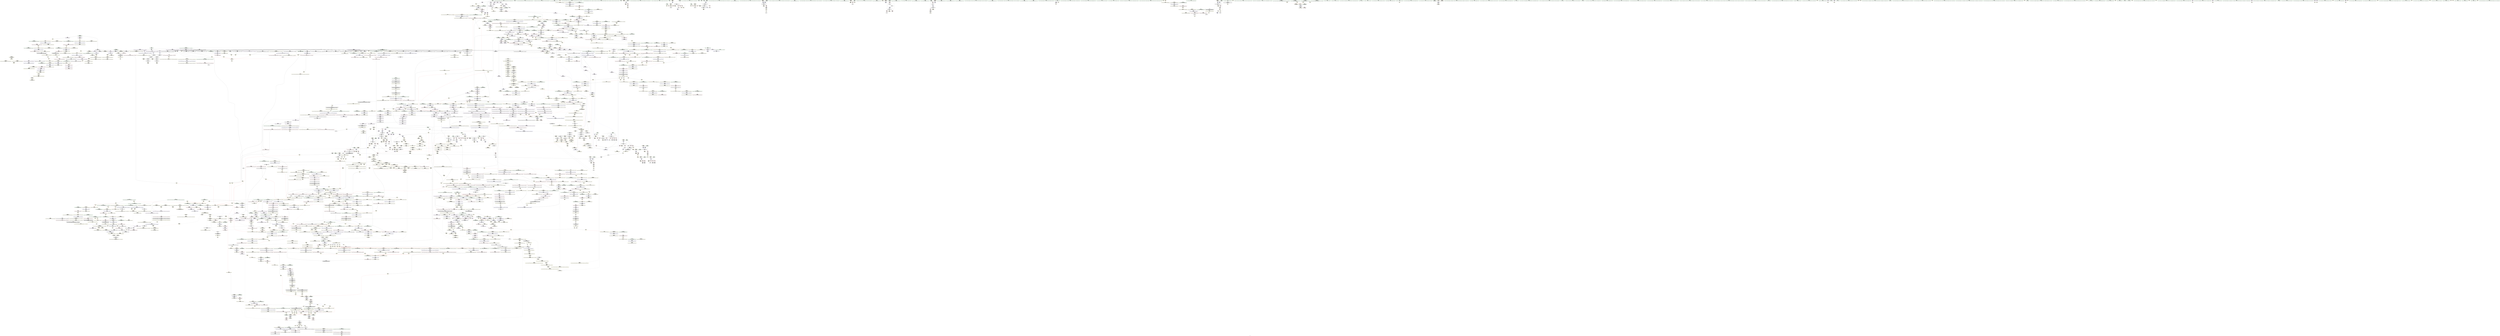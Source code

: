 digraph "SVFG" {
	label="SVFG";

	Node0x56476ce5c5f0 [shape=record,color=grey,label="{NodeID: 0\nNullPtr}"];
	Node0x56476ce5c5f0 -> Node0x56476d385a80[style=solid];
	Node0x56476ce5c5f0 -> Node0x56476d385b80[style=solid];
	Node0x56476ce5c5f0 -> Node0x56476d385c50[style=solid];
	Node0x56476ce5c5f0 -> Node0x56476d385d20[style=solid];
	Node0x56476ce5c5f0 -> Node0x56476d385df0[style=solid];
	Node0x56476ce5c5f0 -> Node0x56476d385ec0[style=solid];
	Node0x56476ce5c5f0 -> Node0x56476d385f90[style=solid];
	Node0x56476ce5c5f0 -> Node0x56476d386060[style=solid];
	Node0x56476ce5c5f0 -> Node0x56476d386130[style=solid];
	Node0x56476ce5c5f0 -> Node0x56476d386200[style=solid];
	Node0x56476ce5c5f0 -> Node0x56476d3862d0[style=solid];
	Node0x56476ce5c5f0 -> Node0x56476d3863a0[style=solid];
	Node0x56476ce5c5f0 -> Node0x56476d386470[style=solid];
	Node0x56476ce5c5f0 -> Node0x56476d386540[style=solid];
	Node0x56476ce5c5f0 -> Node0x56476d386610[style=solid];
	Node0x56476ce5c5f0 -> Node0x56476d3866e0[style=solid];
	Node0x56476ce5c5f0 -> Node0x56476d3867b0[style=solid];
	Node0x56476ce5c5f0 -> Node0x56476d386880[style=solid];
	Node0x56476ce5c5f0 -> Node0x56476d386950[style=solid];
	Node0x56476ce5c5f0 -> Node0x56476d386a20[style=solid];
	Node0x56476ce5c5f0 -> Node0x56476d386af0[style=solid];
	Node0x56476ce5c5f0 -> Node0x56476d386bc0[style=solid];
	Node0x56476ce5c5f0 -> Node0x56476d386c90[style=solid];
	Node0x56476ce5c5f0 -> Node0x56476d386d60[style=solid];
	Node0x56476ce5c5f0 -> Node0x56476d386e30[style=solid];
	Node0x56476ce5c5f0 -> Node0x56476d386f00[style=solid];
	Node0x56476ce5c5f0 -> Node0x56476d386fd0[style=solid];
	Node0x56476ce5c5f0 -> Node0x56476d3870a0[style=solid];
	Node0x56476ce5c5f0 -> Node0x56476d3b0890[style=solid];
	Node0x56476ce5c5f0 -> Node0x56476d3b3980[style=solid];
	Node0x56476ce5c5f0 -> Node0x56476d3b8510[style=solid];
	Node0x56476ce5c5f0 -> Node0x56476d3bd0a0[style=solid];
	Node0x56476ce5c5f0 -> Node0x56476d3c8290[style=solid];
	Node0x56476ce5c5f0 -> Node0x56476d3e4f00[style=solid];
	Node0x56476ce5c5f0 -> Node0x56476d3e5800[style=solid];
	Node0x56476ce5c5f0 -> Node0x56476d3e6700[style=solid];
	Node0x56476ce5c5f0 -> Node0x56476d3e6b80[style=solid];
	Node0x56476ce5c5f0 -> Node0x56476d3e7180[style=solid];
	Node0x56476d440dc0 [shape=record,color=yellow,style=double,label="{NodeID: 1882\n435V_1 = ENCHI(MR_435V_0)\npts\{338 150004 19630004 \}\nFun[_ZNSt8_Rb_treeIiiSt9_IdentityIiESt4lessIiESaIiEE24_M_get_insert_unique_posERKi]}"];
	Node0x56476d440dc0 -> Node0x56476d4555c0[style=dashed];
	Node0x56476d440dc0 -> Node0x56476d468bd0[style=dashed];
	Node0x56476d440dc0 -> Node0x56476d469710[style=dashed];
	Node0x56476d388d40 [shape=record,color=red,label="{NodeID: 775\n924\<--915\nthis1\<--this.addr\n_ZN9__gnu_cxx13new_allocatorISt13_Rb_tree_nodeIiEE10deallocateEPS2_m\n}"];
	Node0x56476d3a0e00 [shape=record,color=yellow,style=double,label="{NodeID: 1550\nFPARM(1675)\nFun[_ZNKSt17_Rb_tree_iteratorIiEeqERKS0_]}"];
	Node0x56476d3a0e00 -> Node0x56476d3b9960[style=solid];
	Node0x56476d37f360 [shape=record,color=black,label="{NodeID: 443\n1252\<--1261\n_ZNK9__gnu_cxx16__aligned_membufIiE6_M_ptrEv_ret\<--\n_ZNK9__gnu_cxx16__aligned_membufIiE6_M_ptrEv\n}"];
	Node0x56476d37f360 -> Node0x56476d3df3a0[style=solid];
	Node0x56476d45f340 [shape=record,color=yellow,style=double,label="{NodeID: 2325\nRETMU(32V_2)\npts\{194 \}\nFun[_ZNKSt3setIiSt4lessIiESaIiEE5countERKi]}"];
	Node0x56476d3beeb0 [shape=record,color=yellow,style=double,label="{NodeID: 1218\nAPARM(813)\nCS[]|{<s0>57}}"];
	Node0x56476d3beeb0:s0 -> Node0x56476d3a3470[style=solid,color=red];
	Node0x56476d3731e0 [shape=record,color=green,label="{NodeID: 111\n650\<--651\nehselector.slot\<--ehselector.slot_field_insensitive\n_ZNSt8_Rb_treeIiiSt9_IdentityIiESt4lessIiESaIiEED2Ev\n}"];
	Node0x56476d3731e0 -> Node0x56476d3b3e60[style=solid];
	Node0x56476d44a210 [shape=record,color=yellow,style=double,label="{NodeID: 1993\n275V_1 = ENCHI(MR_275V_0)\npts\{13130000 \}\nFun[_ZNSt8_Rb_treeIiiSt9_IdentityIiESt4lessIiESaIiEE16_M_insert_uniqueIRKiEESt4pairISt17_Rb_tree_iteratorIiEbEOT_]}"];
	Node0x56476d44a210 -> Node0x56476d4344e0[style=dashed];
	Node0x56476d44a210 -> Node0x56476d467cf0[style=dashed];
	Node0x56476d38e770 [shape=record,color=red,label="{NodeID: 886\n1771\<--1761\n\<--__x.addr\n_ZNSt4pairIPSt18_Rb_tree_node_baseS1_EC2IRS1_Lb1EEEOT_RKS1_\n}"];
	Node0x56476d38e770 -> Node0x56476d3beb70[style=solid];
	Node0x56476d3df7f0 [shape=record,color=yellow,style=double,label="{NodeID: 1661\nFRet(738)\nFun[_ZNSt8_Rb_treeIiiSt9_IdentityIiESt4lessIiESaIiEE8_S_rightEPSt18_Rb_tree_node_base]|{<s0>45|<s1>108}}"];
	Node0x56476d3df7f0:s0 -> Node0x56476d3c8eb0[style=solid,color=blue];
	Node0x56476d3df7f0:s1 -> Node0x56476d3cb7f0[style=solid,color=blue];
	Node0x56476d395240 [shape=record,color=purple,label="{NodeID: 554\n518\<--500\nsecond\<--__p\n_ZNSt3setIiSt4lessIiESaIiEE6insertERKi\n}"];
	Node0x56476d395240 -> Node0x56476d3bf530[style=solid];
	Node0x56476d466760 [shape=record,color=yellow,style=double,label="{NodeID: 2436\nCSMU(336V_1)\npts\{155 150004 19630004 \}\nCS[]|{<s0>67}}"];
	Node0x56476d466760:s0 -> Node0x56476d43f520[style=dashed,color=red];
	Node0x56476d3c48e0 [shape=record,color=yellow,style=double,label="{NodeID: 1329\nAPARM(1320)\nCS[]|{<s0>99}}"];
	Node0x56476d3c48e0:s0 -> Node0x56476d3a0fb0[style=solid,color=red];
	Node0x56476d377800 [shape=record,color=green,label="{NodeID: 222\n1342\<--1343\n_ZNSt8_Rb_treeIiiSt9_IdentityIiESt4lessIiESaIiEE11_Alloc_nodeC2ERS5_\<--_ZNSt8_Rb_treeIiiSt9_IdentityIiESt4lessIiESaIiEE11_Alloc_nodeC2ERS5__field_insensitive\n}"];
	Node0x56476d450b40 [shape=record,color=yellow,style=double,label="{NodeID: 2104\n162V_1 = ENCHI(MR_162V_0)\npts\{150000 \}\nFun[_ZNSt15_Rb_tree_headerC2Ev]}"];
	Node0x56476d450b40 -> Node0x56476d3b3710[style=dashed];
	Node0x56476d3b3b20 [shape=record,color=blue,label="{NodeID: 997\n623\<--621\n_M_right\<--_M_header4\n_ZNSt15_Rb_tree_header8_M_resetEv\n}"];
	Node0x56476d3b3b20 -> Node0x56476d454540[style=dashed];
	Node0x56476d42e5e0 [shape=record,color=black,label="{NodeID: 1772\nMR_102V_2 = PHI(MR_102V_3, MR_102V_1, )\npts\{150002 150003 \}\n}"];
	Node0x56476d42e5e0 -> Node0x56476d427ce0[style=dashed];
	Node0x56476d42e5e0 -> Node0x56476d456720[style=dashed];
	Node0x56476d39ac70 [shape=record,color=purple,label="{NodeID: 665\n1775\<--1768\nsecond\<--this1\n_ZNSt4pairIPSt18_Rb_tree_node_baseS1_EC2IRS1_Lb1EEEOT_RKS1_\n}"];
	Node0x56476d39ac70 -> Node0x56476d3ba4c0[style=solid];
	Node0x56476d3c9b10 [shape=record,color=yellow,style=double,label="{NodeID: 1440\nARet(787)\nCS[]}"];
	Node0x56476d3c9b10 -> Node0x56476d3c0b20[style=solid];
	Node0x56476d385df0 [shape=record,color=black,label="{NodeID: 333\n515\<--3\n\<--dummyVal\n_ZNSt3setIiSt4lessIiESaIiEE6insertERKi\n}"];
	Node0x56476d385df0 -> Node0x56476d3b3230[style=solid];
	Node0x56476d457ee0 [shape=record,color=yellow,style=double,label="{NodeID: 2215\nRETMU(345V_2)\npts\{1155 \}\nFun[_ZNSt8_Rb_treeIiiSt9_IdentityIiESt4lessIiESaIiEE6_S_keyEPKSt18_Rb_tree_node_base]}"];
	Node0x56476d3b9550 [shape=record,color=blue,label="{NodeID: 1108\n1638\<--1645\nsecond\<--frombool\n_ZNSt4pairISt17_Rb_tree_iteratorIiEbEC2IS1_bLb1EEEOT_OT0_\n}"];
	Node0x56476d3b9550 -> Node0x56476d45ebe0[style=dashed];
	Node0x56476d36eee0 [shape=record,color=green,label="{NodeID: 1\n7\<--1\n__dso_handle\<--dummyObj\nGlob }"];
	Node0x56476d440f00 [shape=record,color=yellow,style=double,label="{NodeID: 1883\n42V_1 = ENCHI(MR_42V_0)\npts\{10 \}\nFun[main]}"];
	Node0x56476d440f00 -> Node0x56476d39b080[style=dashed];
	Node0x56476d440f00 -> Node0x56476d39b150[style=dashed];
	Node0x56476d440f00 -> Node0x56476d455700[style=dashed];
	Node0x56476d440f00 -> Node0x56476d465270[style=dashed];
	Node0x56476d388e10 [shape=record,color=red,label="{NodeID: 776\n925\<--917\n\<--__p.addr\n_ZN9__gnu_cxx13new_allocatorISt13_Rb_tree_nodeIiEE10deallocateEPS2_m\n}"];
	Node0x56476d388e10 -> Node0x56476d37d890[style=solid];
	Node0x56476d3a1700 [shape=record,color=yellow,style=double,label="{NodeID: 1551\nFPARM(1676)\nFun[_ZNKSt17_Rb_tree_iteratorIiEeqERKS0_]}"];
	Node0x56476d3a1700 -> Node0x56476d3b9a30[style=solid];
	Node0x56476d37f430 [shape=record,color=black,label="{NodeID: 444\n1270\<--1269\n\<--_M_storage\n_ZNK9__gnu_cxx16__aligned_membufIiE7_M_addrEv\n}"];
	Node0x56476d37f430 -> Node0x56476d37f500[style=solid];
	Node0x56476d45f450 [shape=record,color=yellow,style=double,label="{NodeID: 2326\nRETMU(34V_2)\npts\{196 \}\nFun[_ZNKSt3setIiSt4lessIiESaIiEE5countERKi]}"];
	Node0x56476d3bef80 [shape=record,color=yellow,style=double,label="{NodeID: 1219\nAPARM(814)\nCS[]|{<s0>57}}"];
	Node0x56476d3bef80:s0 -> Node0x56476d3a3560[style=solid,color=red];
	Node0x56476d3732b0 [shape=record,color=green,label="{NodeID: 112\n655\<--656\n_ZNSt8_Rb_treeIiiSt9_IdentityIiESt4lessIiESaIiEE8_M_beginEv\<--_ZNSt8_Rb_treeIiiSt9_IdentityIiESt4lessIiESaIiEE8_M_beginEv_field_insensitive\n}"];
	Node0x56476d44a2f0 [shape=record,color=yellow,style=double,label="{NodeID: 1994\n395V_1 = ENCHI(MR_395V_0)\npts\{13150000 \}\nFun[_ZNSt8_Rb_treeIiiSt9_IdentityIiESt4lessIiESaIiEE16_M_insert_uniqueIRKiEESt4pairISt17_Rb_tree_iteratorIiEbEOT_]}"];
	Node0x56476d44a2f0 -> Node0x56476d3b7810[style=dashed];
	Node0x56476d44a2f0 -> Node0x56476d4349e0[style=dashed];
	Node0x56476d38e840 [shape=record,color=red,label="{NodeID: 887\n1776\<--1763\n\<--__y.addr\n_ZNSt4pairIPSt18_Rb_tree_node_baseS1_EC2IRS1_Lb1EEEOT_RKS1_\n}"];
	Node0x56476d38e840 -> Node0x56476d38e9e0[style=solid];
	Node0x56476d3df910 [shape=record,color=yellow,style=double,label="{NodeID: 1662\nFRet(1662)\nFun[_ZNSt8_Rb_treeIiiSt9_IdentityIiESt4lessIiESaIiEE6_M_endEv]|{<s0>104|<s1>118}}"];
	Node0x56476d3df910:s0 -> Node0x56476d3cb5b0[style=solid,color=blue];
	Node0x56476d3df910:s1 -> Node0x56476d3cbb50[style=solid,color=blue];
	Node0x56476d395310 [shape=record,color=purple,label="{NodeID: 555\n505\<--504\n_M_t\<--this1\n_ZNSt3setIiSt4lessIiESaIiEE6insertERKi\n}"];
	Node0x56476d395310 -> Node0x56476d3bf1f0[style=solid];
	Node0x56476d466920 [shape=record,color=yellow,style=double,label="{NodeID: 2437\nCSMU(332V_2)\npts\{9610000 \}\nCS[]|{<s0>69}}"];
	Node0x56476d466920:s0 -> Node0x56476d44d300[style=dashed,color=red];
	Node0x56476d3c49b0 [shape=record,color=yellow,style=double,label="{NodeID: 1330\nAPARM(1875)\nCS[]|{<s0>144}}"];
	Node0x56476d3c49b0:s0 -> Node0x56476d3a67f0[style=solid,color=red];
	Node0x56476d377900 [shape=record,color=green,label="{NodeID: 223\n1350\<--1351\n_ZSt7forwardIRKiEOT_RNSt16remove_referenceIS2_E4typeE\<--_ZSt7forwardIRKiEOT_RNSt16remove_referenceIS2_E4typeE_field_insensitive\n}"];
	Node0x56476d450c20 [shape=record,color=yellow,style=double,label="{NodeID: 2105\n106V_1 = ENCHI(MR_106V_0)\npts\{150001 150002 150003 150004 \}\nFun[_ZNSt15_Rb_tree_headerC2Ev]}"];
	Node0x56476d450c20 -> Node0x56476d4661e0[style=dashed];
	Node0x56476d3b3bf0 [shape=record,color=blue,label="{NodeID: 998\n625\<--128\n_M_node_count\<--\n_ZNSt15_Rb_tree_header8_M_resetEv\n}"];
	Node0x56476d3b3bf0 -> Node0x56476d454620[style=dashed];
	Node0x56476d42eae0 [shape=record,color=black,label="{NodeID: 1773\nMR_215V_3 = PHI(MR_215V_2, MR_215V_4, )\npts\{1865 \}\n}"];
	Node0x56476d39ad40 [shape=record,color=purple,label="{NodeID: 666\n1806\<--1805\n_M_t\<--this1\n_ZNKSt8_Rb_treeIiiSt9_IdentityIiESt4lessIiESaIiEE11_Alloc_nodeclIRKiEEPSt13_Rb_tree_nodeIiEOT_\n}"];
	Node0x56476d39ad40 -> Node0x56476d38edf0[style=solid];
	Node0x56476d3c9ba0 [shape=record,color=yellow,style=double,label="{NodeID: 1441\nARet(791)\nCS[]}"];
	Node0x56476d3c9ba0 -> Node0x56476d3c0bf0[style=solid];
	Node0x56476d385ec0 [shape=record,color=black,label="{NodeID: 334\n595\<--3\n\<--dummyVal\n_ZNSt15_Rb_tree_headerC2Ev\n}"];
	Node0x56476d457ff0 [shape=record,color=yellow,style=double,label="{NodeID: 2216\nRETMU(280V_2)\npts\{762 \}\nFun[_ZNSt8_Rb_treeIiiSt9_IdentityIiESt4lessIiESaIiEE12_M_drop_nodeEPSt13_Rb_tree_nodeIiE]}"];
	Node0x56476d3b9620 [shape=record,color=blue,label="{NodeID: 1109\n1651\<--1649\nthis.addr\<--this\n_ZNSt17_Rb_tree_iteratorIiEC2EPSt18_Rb_tree_node_base\n}"];
	Node0x56476d3b9620 -> Node0x56476d38d8d0[style=dashed];
	Node0x56476d3b9620 -> Node0x56476d450fa0[style=dashed];
	Node0x56476d36fc10 [shape=record,color=green,label="{NodeID: 2\n9\<--1\n\<--dummyObj\nCan only get source location for instruction, argument, global var or function.}"];
	Node0x56476d441010 [shape=record,color=yellow,style=double,label="{NodeID: 1884\n54V_1 = ENCHI(MR_54V_0)\npts\{12 \}\nFun[main]}"];
	Node0x56476d441010 -> Node0x56476d39b2f0[style=dashed];
	Node0x56476d441010 -> Node0x56476d455810[style=dashed];
	Node0x56476d441010 -> Node0x56476d4653d0[style=dashed];
	Node0x56476d388ee0 [shape=record,color=red,label="{NodeID: 777\n938\<--935\nthis1\<--this.addr\n_ZNSaISt13_Rb_tree_nodeIiEED2Ev\n}"];
	Node0x56476d388ee0 -> Node0x56476d37d960[style=solid];
	Node0x56476d3a1820 [shape=record,color=yellow,style=double,label="{NodeID: 1552\nFPARM(739)\nFun[_ZNSt8_Rb_treeIiiSt9_IdentityIiESt4lessIiESaIiEE8_S_rightEPSt18_Rb_tree_node_base]}"];
	Node0x56476d3a1820 -> Node0x56476d3b4410[style=solid];
	Node0x56476d37f500 [shape=record,color=black,label="{NodeID: 445\n1263\<--1270\n_ZNK9__gnu_cxx16__aligned_membufIiE7_M_addrEv_ret\<--\n_ZNK9__gnu_cxx16__aligned_membufIiE7_M_addrEv\n}"];
	Node0x56476d37f500 -> Node0x56476d3de8c0[style=solid];
	Node0x56476d45f530 [shape=record,color=yellow,style=double,label="{NodeID: 2327\nRETMU(36V_2)\npts\{1980000 \}\nFun[_ZNKSt3setIiSt4lessIiESaIiEE5countERKi]}"];
	Node0x56476d3bf050 [shape=record,color=yellow,style=double,label="{NodeID: 1220\nAPARM(132)\nCS[]|{<s0>57}}"];
	Node0x56476d3bf050:s0 -> Node0x56476d3a3650[style=solid,color=red];
	Node0x56476d377e70 [shape=record,color=green,label="{NodeID: 113\n658\<--659\n_ZNSt8_Rb_treeIiiSt9_IdentityIiESt4lessIiESaIiEE8_M_eraseEPSt13_Rb_tree_nodeIiE\<--_ZNSt8_Rb_treeIiiSt9_IdentityIiESt4lessIiESaIiEE8_M_eraseEPSt13_Rb_tree_nodeIiE_field_insensitive\n}"];
	Node0x56476d44a3d0 [shape=record,color=yellow,style=double,label="{NodeID: 1995\n397V_1 = ENCHI(MR_397V_0)\npts\{13190000 \}\nFun[_ZNSt8_Rb_treeIiiSt9_IdentityIiESt4lessIiESaIiEE16_M_insert_uniqueIRKiEESt4pairISt17_Rb_tree_iteratorIiEbEOT_]}"];
	Node0x56476d44a3d0 -> Node0x56476d434ee0[style=dashed];
	Node0x56476d44a3d0 -> Node0x56476d468170[style=dashed];
	Node0x56476d38e910 [shape=record,color=red,label="{NodeID: 888\n1773\<--1772\n\<--call\n_ZNSt4pairIPSt18_Rb_tree_node_baseS1_EC2IRS1_Lb1EEEOT_RKS1_\n}"];
	Node0x56476d38e910 -> Node0x56476d3ba3f0[style=solid];
	Node0x56476d3dfac0 [shape=record,color=yellow,style=double,label="{NodeID: 1663\nFRet(1132)\nFun[_ZNKSt4lessIiEclERKiS2_]|{<s0>71|<s1>76|<s2>106|<s3>115|<s4>121}}"];
	Node0x56476d3dfac0:s0 -> Node0x56476d3ca140[style=solid,color=blue];
	Node0x56476d3dfac0:s1 -> Node0x56476d3ca380[style=solid,color=blue];
	Node0x56476d3dfac0:s2 -> Node0x56476d3cb6d0[style=solid,color=blue];
	Node0x56476d3dfac0:s3 -> Node0x56476d3cbac0[style=solid,color=blue];
	Node0x56476d3dfac0:s4 -> Node0x56476d3cbd00[style=solid,color=blue];
	Node0x56476d3953e0 [shape=record,color=purple,label="{NodeID: 556\n511\<--510\n\<--\n_ZNSt3setIiSt4lessIiESaIiEE6insertERKi\n}"];
	Node0x56476d3953e0 -> Node0x56476d3b3160[style=solid];
	Node0x56476d466a80 [shape=record,color=yellow,style=double,label="{NodeID: 2438\nCSMU(334V_2)\npts\{9630000 \}\nCS[]|{<s0>69}}"];
	Node0x56476d466a80:s0 -> Node0x56476d44d410[style=dashed,color=red];
	Node0x56476d3c4a80 [shape=record,color=yellow,style=double,label="{NodeID: 1331\nAPARM(1877)\nCS[]|{<s0>144}}"];
	Node0x56476d3c4a80:s0 -> Node0x56476d3a68b0[style=solid,color=red];
	Node0x56476d377a00 [shape=record,color=green,label="{NodeID: 224\n1353\<--1354\n_ZNSt8_Rb_treeIiiSt9_IdentityIiESt4lessIiESaIiEE10_M_insert_IRKiNS5_11_Alloc_nodeEEESt17_Rb_tree_iteratorIiEPSt18_Rb_tree_node_baseSD_OT_RT0_\<--_ZNSt8_Rb_treeIiiSt9_IdentityIiESt4lessIiESaIiEE10_M_insert_IRKiNS5_11_Alloc_nodeEEESt17_Rb_tree_iteratorIiEPSt18_Rb_tree_node_baseSD_OT_RT0__field_insensitive\n}"];
	Node0x56476d450d00 [shape=record,color=yellow,style=double,label="{NodeID: 2106\nRETMU(165V_2)\npts\{604 \}\nFun[_ZN9__gnu_cxx13new_allocatorISt13_Rb_tree_nodeIiEEC2Ev]}"];
	Node0x56476d3b3cc0 [shape=record,color=blue,label="{NodeID: 999\n646\<--645\nthis.addr\<--this\n_ZNSt8_Rb_treeIiiSt9_IdentityIiESt4lessIiESaIiEED2Ev\n}"];
	Node0x56476d3b3cc0 -> Node0x56476d39eb00[style=dashed];
	Node0x56476d3b3cc0 -> Node0x56476d460160[style=dashed];
	Node0x56476d42efe0 [shape=record,color=black,label="{NodeID: 1774\nMR_217V_3 = PHI(MR_217V_2, MR_217V_4, )\npts\{1867 \}\n}"];
	Node0x56476d39ae10 [shape=record,color=purple,label="{NodeID: 667\n2056\<--2055\n_M_node\<--this1\n_ZNSt23_Rb_tree_const_iteratorIiEC2ERKSt17_Rb_tree_iteratorIiE\n}"];
	Node0x56476d39ae10 -> Node0x56476d3bc060[style=solid];
	Node0x56476d3c9c30 [shape=record,color=yellow,style=double,label="{NodeID: 1442\nARet(813)\nCS[]}"];
	Node0x56476d3c9c30 -> Node0x56476d3beeb0[style=solid];
	Node0x56476d385f90 [shape=record,color=black,label="{NodeID: 335\n596\<--3\n\<--dummyVal\n_ZNSt15_Rb_tree_headerC2Ev\n}"];
	Node0x56476d385f90 -> Node0x56476d3bfae0[style=solid];
	Node0x56476d458100 [shape=record,color=yellow,style=double,label="{NodeID: 2217\nRETMU(282V_2)\npts\{764 \}\nFun[_ZNSt8_Rb_treeIiiSt9_IdentityIiESt4lessIiESaIiEE12_M_drop_nodeEPSt13_Rb_tree_nodeIiE]}"];
	Node0x56476d3b96f0 [shape=record,color=blue,label="{NodeID: 1110\n1653\<--1650\n__x.addr\<--__x\n_ZNSt17_Rb_tree_iteratorIiEC2EPSt18_Rb_tree_node_base\n}"];
	Node0x56476d3b96f0 -> Node0x56476d38d9a0[style=dashed];
	Node0x56476d3b96f0 -> Node0x56476d4510b0[style=dashed];
	Node0x56476d36fcd0 [shape=record,color=green,label="{NodeID: 3\n20\<--1\n.str\<--dummyObj\nGlob }"];
	Node0x56476d4410f0 [shape=record,color=yellow,style=double,label="{NodeID: 1885\n72V_1 = ENCHI(MR_72V_0)\npts\{326 \}\nFun[main]}"];
	Node0x56476d4410f0 -> Node0x56476d3b21f0[style=dashed];
	Node0x56476d388fb0 [shape=record,color=red,label="{NodeID: 778\n949\<--946\nthis1\<--this.addr\n_ZN9__gnu_cxx13new_allocatorISt13_Rb_tree_nodeIiEED2Ev\n}"];
	Node0x56476d3a1940 [shape=record,color=yellow,style=double,label="{NodeID: 1553\nFPARM(1374)\nFun[_ZNSt4pairISt23_Rb_tree_const_iteratorIiEbEC2IRSt17_Rb_tree_iteratorIiERbLb1EEEOT_OT0_]}"];
	Node0x56476d3a1940 -> Node0x56476d3b7a80[style=solid];
	Node0x56476d37f5d0 [shape=record,color=black,label="{NodeID: 446\n1278\<--1277\n\<--\n_ZNSt8_Rb_treeIiiSt9_IdentityIiESt4lessIiESaIiEE8_S_valueEPKSt18_Rb_tree_node_base\n}"];
	Node0x56476d37f5d0 -> Node0x56476d3c38a0[style=solid];
	Node0x56476d45f610 [shape=record,color=yellow,style=double,label="{NodeID: 2328\nRETMU(38V_2)\npts\{2000000 \}\nFun[_ZNKSt3setIiSt4lessIiESaIiEE5countERKi]}"];
	Node0x56476d3bf120 [shape=record,color=yellow,style=double,label="{NodeID: 1221\nAPARM(486)\nCS[]|{<s0>28}}"];
	Node0x56476d3bf120:s0 -> Node0x56476d3a3e30[style=solid,color=red];
	Node0x56476d377f00 [shape=record,color=green,label="{NodeID: 114\n662\<--663\n_ZNSt8_Rb_treeIiiSt9_IdentityIiESt4lessIiESaIiEE13_Rb_tree_implIS3_Lb1EED2Ev\<--_ZNSt8_Rb_treeIiiSt9_IdentityIiESt4lessIiESaIiEE13_Rb_tree_implIS3_Lb1EED2Ev_field_insensitive\n}"];
	Node0x56476d44a4b0 [shape=record,color=yellow,style=double,label="{NodeID: 1996\n399V_1 = ENCHI(MR_399V_0)\npts\{13030000 13030001 \}\nFun[_ZNSt8_Rb_treeIiiSt9_IdentityIiESt4lessIiESaIiEE16_M_insert_uniqueIRKiEESt4pairISt17_Rb_tree_iteratorIiEbEOT_]}"];
	Node0x56476d44a4b0 -> Node0x56476d468090[style=dashed];
	Node0x56476d44a4b0 -> Node0x56476d468510[style=dashed];
	Node0x56476d38e9e0 [shape=record,color=red,label="{NodeID: 889\n1777\<--1776\n\<--\n_ZNSt4pairIPSt18_Rb_tree_node_baseS1_EC2IRS1_Lb1EEEOT_RKS1_\n}"];
	Node0x56476d38e9e0 -> Node0x56476d3ba4c0[style=solid];
	Node0x56476d3dfc70 [shape=record,color=yellow,style=double,label="{NodeID: 1664\nFRet(1241)\nFun[_ZNKSt13_Rb_tree_nodeIiE9_M_valptrEv]|{<s0>84|<s1>87}}"];
	Node0x56476d3dfc70:s0 -> Node0x56476d3caf80[style=solid,color=blue];
	Node0x56476d3dfc70:s1 -> Node0x56476d3cb130[style=solid,color=blue];
	Node0x56476d3954b0 [shape=record,color=purple,label="{NodeID: 557\n514\<--510\n\<--\n_ZNSt3setIiSt4lessIiESaIiEE6insertERKi\n}"];
	Node0x56476d3954b0 -> Node0x56476d3b3230[style=solid];
	Node0x56476d466b60 [shape=record,color=yellow,style=double,label="{NodeID: 2439\nCSMU(84V_1)\npts\{338 \}\nCS[]|{<s0>71}}"];
	Node0x56476d466b60:s0 -> Node0x56476d446d90[style=dashed,color=red];
	Node0x56476d3c4b50 [shape=record,color=yellow,style=double,label="{NodeID: 1332\nAPARM(1879)\nCS[]|{<s0>144}}"];
	Node0x56476d3c4b50:s0 -> Node0x56476d3a6970[style=solid,color=red];
	Node0x56476d377b00 [shape=record,color=green,label="{NodeID: 225\n1359\<--1360\n_ZNSt4pairISt17_Rb_tree_iteratorIiEbEC2IS1_bLb1EEEOT_OT0_\<--_ZNSt4pairISt17_Rb_tree_iteratorIiEbEC2IS1_bLb1EEEOT_OT0__field_insensitive\n}"];
	Node0x56476d451820 [shape=record,color=yellow,style=double,label="{NodeID: 2107\nRETMU(189V_2)\npts\{715 \}\nFun[_ZNSt8_Rb_treeIiiSt9_IdentityIiESt4lessIiESaIiEE8_M_beginEv]}"];
	Node0x56476d3b3d90 [shape=record,color=blue,label="{NodeID: 1000\n648\<--666\nexn.slot\<--\n_ZNSt8_Rb_treeIiiSt9_IdentityIiESt4lessIiESaIiEED2Ev\n}"];
	Node0x56476d3b3d90 -> Node0x56476d39ebd0[style=dashed];
	Node0x56476d42f4e0 [shape=record,color=black,label="{NodeID: 1775\nMR_18V_3 = PHI(MR_18V_4, MR_18V_2, )\npts\{149 \}\n}"];
	Node0x56476d42f4e0 -> Node0x56476d39b970[style=dashed];
	Node0x56476d42f4e0 -> Node0x56476d460510[style=dashed];
	Node0x56476d39aee0 [shape=record,color=purple,label="{NodeID: 668\n2058\<--2057\n_M_node2\<--\n_ZNSt23_Rb_tree_const_iteratorIiEC2ERKSt17_Rb_tree_iteratorIiE\n}"];
	Node0x56476d39aee0 -> Node0x56476d3b0150[style=solid];
	Node0x56476d3c9cc0 [shape=record,color=yellow,style=double,label="{NodeID: 1443\nARet(855)\nCS[]}"];
	Node0x56476d3c9cc0 -> Node0x56476d37d3b0[style=solid];
	Node0x56476d386060 [shape=record,color=black,label="{NodeID: 336\n665\<--3\n\<--dummyVal\n_ZNSt8_Rb_treeIiiSt9_IdentityIiESt4lessIiESaIiEED2Ev\n}"];
	Node0x56476d4581e0 [shape=record,color=yellow,style=double,label="{NodeID: 2218\nRETMU(4V_2)\npts\{78 \}\nFun[_ZNSt3setIiSt4lessIiESaIiEEC2Ev]}"];
	Node0x56476d3b97c0 [shape=record,color=blue,label="{NodeID: 1111\n1658\<--1659\n_M_node\<--\n_ZNSt17_Rb_tree_iteratorIiEC2EPSt18_Rb_tree_node_base\n}"];
	Node0x56476d3b97c0 -> Node0x56476d451190[style=dashed];
	Node0x56476d36f220 [shape=record,color=green,label="{NodeID: 4\n22\<--1\n.str.2\<--dummyObj\nGlob }"];
	Node0x56476d4411d0 [shape=record,color=yellow,style=double,label="{NodeID: 1886\n74V_1 = ENCHI(MR_74V_0)\npts\{328 \}\nFun[main]}"];
	Node0x56476d4411d0 -> Node0x56476d39cf60[style=dashed];
	Node0x56476d4411d0 -> Node0x56476d4559d0[style=dashed];
	Node0x56476d389080 [shape=record,color=red,label="{NodeID: 779\n966\<--956\nthis1\<--this.addr\n_ZNKSt8_Rb_treeIiiSt9_IdentityIiESt4lessIiESaIiEE4findERKi\n}"];
	Node0x56476d389080 -> Node0x56476d396eb0[style=solid];
	Node0x56476d389080 -> Node0x56476d3c1680[style=solid];
	Node0x56476d389080 -> Node0x56476d3c1750[style=solid];
	Node0x56476d389080 -> Node0x56476d3c1820[style=solid];
	Node0x56476d389080 -> Node0x56476d3c1b60[style=solid];
	Node0x56476d389080 -> Node0x56476d3c2110[style=solid];
	Node0x56476d3a1a00 [shape=record,color=yellow,style=double,label="{NodeID: 1554\nFPARM(1375)\nFun[_ZNSt4pairISt23_Rb_tree_const_iteratorIiEbEC2IRSt17_Rb_tree_iteratorIiERbLb1EEEOT_OT0_]}"];
	Node0x56476d3a1a00 -> Node0x56476d3b7b50[style=solid];
	Node0x56476d37f6a0 [shape=record,color=black,label="{NodeID: 447\n1272\<--1279\n_ZNSt8_Rb_treeIiiSt9_IdentityIiESt4lessIiESaIiEE8_S_valueEPKSt18_Rb_tree_node_base_ret\<--call\n_ZNSt8_Rb_treeIiiSt9_IdentityIiESt4lessIiESaIiEE8_S_valueEPKSt18_Rb_tree_node_base\n}"];
	Node0x56476d37f6a0 -> Node0x56476d3e0c90[style=solid];
	Node0x56476d45f6f0 [shape=record,color=yellow,style=double,label="{NodeID: 2329\nRETMU(40V_1)\npts\{155 150001 150004 19630004 \}\nFun[_ZNKSt3setIiSt4lessIiESaIiEE5countERKi]}"];
	Node0x56476d3bf1f0 [shape=record,color=yellow,style=double,label="{NodeID: 1222\nAPARM(505)\nCS[]|{<s0>29}}"];
	Node0x56476d3bf1f0:s0 -> Node0x56476d3a39b0[style=solid,color=red];
	Node0x56476d378000 [shape=record,color=green,label="{NodeID: 115\n679\<--680\nthis.addr\<--this.addr_field_insensitive\n_ZNSt8_Rb_treeIiiSt9_IdentityIiESt4lessIiESaIiEE8_M_eraseEPSt13_Rb_tree_nodeIiE\n}"];
	Node0x56476d378000 -> Node0x56476d39eca0[style=solid];
	Node0x56476d378000 -> Node0x56476d3b3f30[style=solid];
	Node0x56476d44a590 [shape=record,color=yellow,style=double,label="{NodeID: 1997\n401V_1 = ENCHI(MR_401V_0)\npts\{150001 150002 150004 19630004 \}\nFun[_ZNSt8_Rb_treeIiiSt9_IdentityIiESt4lessIiESaIiEE16_M_insert_uniqueIRKiEESt4pairISt17_Rb_tree_iteratorIiEbEOT_]}"];
	Node0x56476d44a590 -> Node0x56476d4358e0[style=dashed];
	Node0x56476d44a590 -> Node0x56476d467120[style=dashed];
	Node0x56476d44a590 -> Node0x56476d467be0[style=dashed];
	Node0x56476d38eab0 [shape=record,color=red,label="{NodeID: 890\n1785\<--1782\n\<--__t.addr\n_ZSt7forwardIRPSt13_Rb_tree_nodeIiEEOT_RNSt16remove_referenceIS4_E4typeE\n}"];
	Node0x56476d38eab0 -> Node0x56476d392050[style=solid];
	Node0x56476d3dfd30 [shape=record,color=yellow,style=double,label="{NodeID: 1665\nFRet(748)\nFun[_ZNSt8_Rb_treeIiiSt9_IdentityIiESt4lessIiESaIiEE7_S_leftEPSt18_Rb_tree_node_base]|{<s0>47|<s1>107}}"];
	Node0x56476d3dfd30:s0 -> Node0x56476d3c8f40[style=solid,color=blue];
	Node0x56476d3dfd30:s1 -> Node0x56476d3cb760[style=solid,color=blue];
	Node0x56476d395580 [shape=record,color=purple,label="{NodeID: 558\n536\<--535\n_M_impl\<--this1\n_ZNSt8_Rb_treeIiiSt9_IdentityIiESt4lessIiESaIiEEC2Ev\n}"];
	Node0x56476d395580 -> Node0x56476d3bf600[style=solid];
	Node0x56476d466cc0 [shape=record,color=yellow,style=double,label="{NodeID: 2440\nCSMU(336V_1)\npts\{155 150004 19630004 \}\nCS[]|{<s0>71}}"];
	Node0x56476d466cc0:s0 -> Node0x56476d446d90[style=dashed,color=red];
	Node0x56476d3c4c20 [shape=record,color=yellow,style=double,label="{NodeID: 1333\nAPARM(1389)\nCS[]|{<s0>100}}"];
	Node0x56476d3c4c20:s0 -> Node0x56476d3cd110[style=solid,color=red];
	Node0x56476d377c00 [shape=record,color=green,label="{NodeID: 226\n1365\<--1366\n_ZNSt17_Rb_tree_iteratorIiEC2EPSt18_Rb_tree_node_base\<--_ZNSt17_Rb_tree_iteratorIiEC2EPSt18_Rb_tree_node_base_field_insensitive\n}"];
	Node0x56476d451930 [shape=record,color=yellow,style=double,label="{NodeID: 2108\nRETMU(9V_1)\npts\{150001 \}\nFun[_ZNSt8_Rb_treeIiiSt9_IdentityIiESt4lessIiESaIiEE8_M_beginEv]}"];
	Node0x56476d3b3e60 [shape=record,color=blue,label="{NodeID: 1001\n650\<--668\nehselector.slot\<--\n_ZNSt8_Rb_treeIiiSt9_IdentityIiESt4lessIiESaIiEED2Ev\n}"];
	Node0x56476d42f9e0 [shape=record,color=black,label="{NodeID: 1776\nMR_24V_2 = PHI(MR_24V_3, MR_24V_1, )\npts\{155 \}\n}"];
	Node0x56476d42f9e0 -> Node0x56476d4607e0[style=dashed];
	Node0x56476d39afb0 [shape=record,color=red,label="{NodeID: 669\n238\<--8\n\<--N\n_Z5happyi\n}"];
	Node0x56476d39afb0 -> Node0x56476d3e5680[style=solid];
	Node0x56476d3c9d50 [shape=record,color=yellow,style=double,label="{NodeID: 1444\nARet(876)\nCS[]}"];
	Node0x56476d3c9d50 -> Node0x56476d37d480[style=solid];
	Node0x56476d386130 [shape=record,color=black,label="{NodeID: 337\n666\<--3\n\<--dummyVal\n_ZNSt8_Rb_treeIiiSt9_IdentityIiESt4lessIiESaIiEED2Ev\n}"];
	Node0x56476d386130 -> Node0x56476d3b3d90[style=solid];
	Node0x56476d4582f0 [shape=record,color=yellow,style=double,label="{NodeID: 2219\nRETMU(2V_2)\npts\{150000 150001 150002 150003 150004 \}\nFun[_ZNSt3setIiSt4lessIiESaIiEEC2Ev]|{<s0>3}}"];
	Node0x56476d4582f0:s0 -> Node0x56476d46b430[style=dashed,color=blue];
	Node0x56476d3b9890 [shape=record,color=blue,label="{NodeID: 1112\n1664\<--1663\nthis.addr\<--this\n_ZNSt8_Rb_treeIiiSt9_IdentityIiESt4lessIiESaIiEE6_M_endEv\n}"];
	Node0x56476d3b9890 -> Node0x56476d38da70[style=dashed];
	Node0x56476d3b9890 -> Node0x56476d4591b0[style=dashed];
	Node0x56476d36f2e0 [shape=record,color=green,label="{NodeID: 5\n24\<--1\n.str.3\<--dummyObj\nGlob }"];
	Node0x56476d4412b0 [shape=record,color=yellow,style=double,label="{NodeID: 1887\n76V_1 = ENCHI(MR_76V_0)\npts\{330 \}\nFun[main]}"];
	Node0x56476d4412b0 -> Node0x56476d3b22c0[style=dashed];
	Node0x56476d389150 [shape=record,color=red,label="{NodeID: 780\n973\<--958\n\<--__k.addr\n_ZNKSt8_Rb_treeIiiSt9_IdentityIiESt4lessIiESaIiEE4findERKi\n}"];
	Node0x56476d389150 -> Node0x56476d3c1a90[style=solid];
	Node0x56476d3a1af0 [shape=record,color=yellow,style=double,label="{NodeID: 1555\nFPARM(1376)\nFun[_ZNSt4pairISt23_Rb_tree_const_iteratorIiEbEC2IRSt17_Rb_tree_iteratorIiERbLb1EEEOT_OT0_]}"];
	Node0x56476d3a1af0 -> Node0x56476d3b7c20[style=solid];
	Node0x56476d37f770 [shape=record,color=black,label="{NodeID: 448\n1290\<--1289\n\<--_M_impl\n_ZNSt8_Rb_treeIiiSt9_IdentityIiESt4lessIiESaIiEE5clearEv\n}"];
	Node0x56476d37f770 -> Node0x56476d3983d0[style=solid];
	Node0x56476d45f830 [shape=record,color=yellow,style=double,label="{NodeID: 2330\nRETMU(371V_2)\npts\{1275 \}\nFun[_ZNSt8_Rb_treeIiiSt9_IdentityIiESt4lessIiESaIiEE8_S_valueEPKSt18_Rb_tree_node_base]}"];
	Node0x56476d3bf2c0 [shape=record,color=yellow,style=double,label="{NodeID: 1223\nAPARM(506)\nCS[]|{<s0>29}}"];
	Node0x56476d3bf2c0:s0 -> Node0x56476d3a3a70[style=solid,color=red];
	Node0x56476d3780d0 [shape=record,color=green,label="{NodeID: 116\n681\<--682\n__x.addr\<--__x.addr_field_insensitive\n_ZNSt8_Rb_treeIiiSt9_IdentityIiESt4lessIiESaIiEE8_M_eraseEPSt13_Rb_tree_nodeIiE\n}"];
	Node0x56476d3780d0 -> Node0x56476d39ed70[style=solid];
	Node0x56476d3780d0 -> Node0x56476d39ee40[style=solid];
	Node0x56476d3780d0 -> Node0x56476d39ef10[style=solid];
	Node0x56476d3780d0 -> Node0x56476d39efe0[style=solid];
	Node0x56476d3780d0 -> Node0x56476d3b4000[style=solid];
	Node0x56476d3780d0 -> Node0x56476d3b41a0[style=solid];
	Node0x56476d44a6a0 [shape=record,color=yellow,style=double,label="{NodeID: 1998\n152V_1 = ENCHI(MR_152V_0)\npts\{533 \}\nFun[_ZNSt8_Rb_treeIiiSt9_IdentityIiESt4lessIiESaIiEEC2Ev]}"];
	Node0x56476d44a6a0 -> Node0x56476d3b3300[style=dashed];
	Node0x56476d38eb80 [shape=record,color=red,label="{NodeID: 891\n1792\<--1789\n\<--__t.addr\n_ZSt7forwardIRPSt18_Rb_tree_node_baseEOT_RNSt16remove_referenceIS3_E4typeE\n}"];
	Node0x56476d38eb80 -> Node0x56476d392120[style=solid];
	Node0x56476d3dfe20 [shape=record,color=yellow,style=double,label="{NodeID: 1666\nFRet(2025)\nFun[_ZSt7forwardISt17_Rb_tree_iteratorIiEEOT_RNSt16remove_referenceIS2_E4typeE]|{<s0>126}}"];
	Node0x56476d3dfe20:s0 -> Node0x56476d3c99f0[style=solid,color=blue];
	Node0x56476d395650 [shape=record,color=purple,label="{NodeID: 559\n556\<--555\n\<--\n_ZNSt8_Rb_treeIiiSt9_IdentityIiESt4lessIiESaIiEE13_Rb_tree_implIS3_Lb1EEC2Ev\n}"];
	Node0x56476d395650 -> Node0x56476d37c6b0[style=solid];
	Node0x56476d466e00 [shape=record,color=yellow,style=double,label="{NodeID: 2441\nCSMU(84V_1)\npts\{338 \}\nCS[]|{<s0>96}}"];
	Node0x56476d466e00:s0 -> Node0x56476d44fce0[style=dashed,color=red];
	Node0x56476d3c4cf0 [shape=record,color=yellow,style=double,label="{NodeID: 1334\nAPARM(1388)\nCS[]|{<s0>101}}"];
	Node0x56476d3c4cf0:s0 -> Node0x56476d3a0050[style=solid,color=red];
	Node0x56476d377d00 [shape=record,color=green,label="{NodeID: 227\n1377\<--1378\nthis.addr\<--this.addr_field_insensitive\n_ZNSt4pairISt23_Rb_tree_const_iteratorIiEbEC2IRSt17_Rb_tree_iteratorIiERbLb1EEEOT_OT0_\n}"];
	Node0x56476d377d00 -> Node0x56476d38bac0[style=solid];
	Node0x56476d377d00 -> Node0x56476d3b7a80[style=solid];
	Node0x56476d451a10 [shape=record,color=yellow,style=double,label="{NodeID: 2109\nRETMU(501V_2)\npts\{1715 \}\nFun[_ZNSt4pairIPSt18_Rb_tree_node_baseS1_EC2IRPSt13_Rb_tree_nodeIiERS1_Lb1EEEOT_OT0_]}"];
	Node0x56476d3b3f30 [shape=record,color=blue,label="{NodeID: 1002\n679\<--677\nthis.addr\<--this\n_ZNSt8_Rb_treeIiiSt9_IdentityIiESt4lessIiESaIiEE8_M_eraseEPSt13_Rb_tree_nodeIiE\n}"];
	Node0x56476d3b3f30 -> Node0x56476d39eca0[style=dashed];
	Node0x56476d3b3f30 -> Node0x56476d460f70[style=dashed];
	Node0x56476d42fee0 [shape=record,color=black,label="{NodeID: 1777\nMR_90V_4 = PHI(MR_90V_5, MR_90V_3, )\npts\{346 \}\n}"];
	Node0x56476d42fee0 -> Node0x56476d39ded0[style=dashed];
	Node0x56476d42fee0 -> Node0x56476d39dfa0[style=dashed];
	Node0x56476d42fee0 -> Node0x56476d39e070[style=dashed];
	Node0x56476d42fee0 -> Node0x56476d3b2d50[style=dashed];
	Node0x56476d42fee0 -> Node0x56476d438610[style=dashed];
	Node0x56476d39b080 [shape=record,color=red,label="{NodeID: 670\n424\<--8\n\<--N\nmain\n}"];
	Node0x56476d39b080 -> Node0x56476d3e6a00[style=solid];
	Node0x56476d3c9de0 [shape=record,color=yellow,style=double,label="{NodeID: 1445\nARet(967)\nCS[]}"];
	Node0x56476d3c9de0 -> Node0x56476d3c18f0[style=solid];
	Node0x56476d386200 [shape=record,color=black,label="{NodeID: 338\n668\<--3\n\<--dummyVal\n_ZNSt8_Rb_treeIiiSt9_IdentityIiESt4lessIiESaIiEED2Ev\n}"];
	Node0x56476d386200 -> Node0x56476d3b3e60[style=solid];
	Node0x56476d4583d0 [shape=record,color=yellow,style=double,label="{NodeID: 2220\nRETMU(489V_2)\npts\{1678 \}\nFun[_ZNKSt17_Rb_tree_iteratorIiEeqERKS0_]}"];
	Node0x56476d3b9960 [shape=record,color=blue,label="{NodeID: 1113\n1677\<--1675\nthis.addr\<--this\n_ZNKSt17_Rb_tree_iteratorIiEeqERKS0_\n}"];
	Node0x56476d3b9960 -> Node0x56476d38db40[style=dashed];
	Node0x56476d3b9960 -> Node0x56476d4583d0[style=dashed];
	Node0x56476d36f3a0 [shape=record,color=green,label="{NodeID: 6\n26\<--1\n.str.4\<--dummyObj\nGlob }"];
	Node0x56476d441390 [shape=record,color=yellow,style=double,label="{NodeID: 1888\n78V_1 = ENCHI(MR_78V_0)\npts\{332 \}\nFun[main]}"];
	Node0x56476d441390 -> Node0x56476d42b3e0[style=dashed];
	Node0x56476d389220 [shape=record,color=red,label="{NodeID: 781\n987\<--958\n\<--__k.addr\n_ZNKSt8_Rb_treeIiiSt9_IdentityIiESt4lessIiESaIiEE4findERKi\n}"];
	Node0x56476d389220 -> Node0x56476d3c1f70[style=solid];
	Node0x56476d3a1c10 [shape=record,color=yellow,style=double,label="{NodeID: 1556\nFPARM(1663)\nFun[_ZNSt8_Rb_treeIiiSt9_IdentityIiESt4lessIiESaIiEE6_M_endEv]}"];
	Node0x56476d3a1c10 -> Node0x56476d3b9890[style=solid];
	Node0x56476d37f840 [shape=record,color=black,label="{NodeID: 449\n1292\<--1291\n\<--add.ptr\n_ZNSt8_Rb_treeIiiSt9_IdentityIiESt4lessIiESaIiEE5clearEv\n}"];
	Node0x56476d37f840 -> Node0x56476d3c3be0[style=solid];
	Node0x56476d45f940 [shape=record,color=yellow,style=double,label="{NodeID: 2331\nRETMU(123V_2)\npts\{1016 \}\nFun[_ZNKSt23_Rb_tree_const_iteratorIiEeqERKS0_]}"];
	Node0x56476d3bf390 [shape=record,color=yellow,style=double,label="{NodeID: 1224\nAPARM(494)\nCS[]|{<s0>30}}"];
	Node0x56476d3bf390:s0 -> Node0x56476d3a1940[style=solid,color=red];
	Node0x56476d3781a0 [shape=record,color=green,label="{NodeID: 117\n683\<--684\n__y\<--__y_field_insensitive\n_ZNSt8_Rb_treeIiiSt9_IdentityIiESt4lessIiESaIiEE8_M_eraseEPSt13_Rb_tree_nodeIiE\n}"];
	Node0x56476d3781a0 -> Node0x56476d39f0b0[style=solid];
	Node0x56476d3781a0 -> Node0x56476d3b40d0[style=solid];
	Node0x56476d44a7b0 [shape=record,color=yellow,style=double,label="{NodeID: 1999\n2V_1 = ENCHI(MR_2V_0)\npts\{150000 150001 150002 150003 150004 \}\nFun[_ZNSt8_Rb_treeIiiSt9_IdentityIiESt4lessIiESaIiEEC2Ev]}"];
	Node0x56476d44a7b0 -> Node0x56476d465f20[style=dashed];
	Node0x56476d38ec50 [shape=record,color=red,label="{NodeID: 892\n1805\<--1799\nthis1\<--this.addr\n_ZNKSt8_Rb_treeIiiSt9_IdentityIiESt4lessIiESaIiEE11_Alloc_nodeclIRKiEEPSt13_Rb_tree_nodeIiEOT_\n}"];
	Node0x56476d38ec50 -> Node0x56476d39ad40[style=solid];
	Node0x56476d3dfee0 [shape=record,color=yellow,style=double,label="{NodeID: 1667\nFRet(1120)\nFun[_ZNKSt8_Rb_treeIiiSt9_IdentityIiESt4lessIiESaIiEE6_M_endEv]|{<s0>66}}"];
	Node0x56476d3dfee0:s0 -> Node0x56476d3c9e70[style=solid,color=blue];
	Node0x56476d395720 [shape=record,color=purple,label="{NodeID: 560\n579\<--578\n_M_key_compare\<--this1\n_ZNSt20_Rb_tree_key_compareISt4lessIiEEC2Ev\n}"];
	Node0x56476d466f60 [shape=record,color=yellow,style=double,label="{NodeID: 2442\nCSMU(172V_1)\npts\{150003 \}\nCS[]|{<s0>96}}"];
	Node0x56476d466f60:s0 -> Node0x56476d4505d0[style=dashed,color=red];
	Node0x56476d3c4dc0 [shape=record,color=yellow,style=double,label="{NodeID: 1335\nAPARM(1390)\nCS[]|{<s0>101}}"];
	Node0x56476d3c4dc0:s0 -> Node0x56476d3a0140[style=solid,color=red];
	Node0x56476d377dd0 [shape=record,color=green,label="{NodeID: 228\n1379\<--1380\n__x.addr\<--__x.addr_field_insensitive\n_ZNSt4pairISt23_Rb_tree_const_iteratorIiEbEC2IRSt17_Rb_tree_iteratorIiERbLb1EEEOT_OT0_\n}"];
	Node0x56476d377dd0 -> Node0x56476d38bb90[style=solid];
	Node0x56476d377dd0 -> Node0x56476d3b7b50[style=solid];
	Node0x56476d451b20 [shape=record,color=yellow,style=double,label="{NodeID: 2110\nRETMU(503V_2)\npts\{1717 \}\nFun[_ZNSt4pairIPSt18_Rb_tree_node_baseS1_EC2IRPSt13_Rb_tree_nodeIiERS1_Lb1EEEOT_OT0_]}"];
	Node0x56476d3b4000 [shape=record,color=blue,label="{NodeID: 1003\n681\<--678\n__x.addr\<--__x\n_ZNSt8_Rb_treeIiiSt9_IdentityIiESt4lessIiESaIiEE8_M_eraseEPSt13_Rb_tree_nodeIiE\n}"];
	Node0x56476d3b4000 -> Node0x56476d43ae10[style=dashed];
	Node0x56476d4303e0 [shape=record,color=black,label="{NodeID: 1778\nMR_137V_5 = PHI(MR_137V_4, MR_137V_6, )\npts\{1058 \}\n}"];
	Node0x56476d4303e0 -> Node0x56476d43b810[style=dashed];
	Node0x56476d39b150 [shape=record,color=red,label="{NodeID: 671\n451\<--8\n\<--N\nmain\n}"];
	Node0x56476d39b150 -> Node0x56476d3e6d00[style=solid];
	Node0x56476d3c9e70 [shape=record,color=yellow,style=double,label="{NodeID: 1446\nARet(970)\nCS[]}"];
	Node0x56476d3c9e70 -> Node0x56476d3c19c0[style=solid];
	Node0x56476d3862d0 [shape=record,color=black,label="{NodeID: 339\n799\<--3\n\<--dummyVal\n_ZNSt8_Rb_treeIiiSt9_IdentityIiESt4lessIiESaIiEE15_M_destroy_nodeEPSt13_Rb_tree_nodeIiE\n}"];
	Node0x56476d4584e0 [shape=record,color=yellow,style=double,label="{NodeID: 2221\nRETMU(491V_2)\npts\{1680 \}\nFun[_ZNKSt17_Rb_tree_iteratorIiEeqERKS0_]}"];
	Node0x56476d3b9a30 [shape=record,color=blue,label="{NodeID: 1114\n1679\<--1676\n__x.addr\<--__x\n_ZNKSt17_Rb_tree_iteratorIiEeqERKS0_\n}"];
	Node0x56476d3b9a30 -> Node0x56476d38dc10[style=dashed];
	Node0x56476d3b9a30 -> Node0x56476d4584e0[style=dashed];
	Node0x56476d36fe10 [shape=record,color=green,label="{NodeID: 7\n28\<--1\n.str.5\<--dummyObj\nGlob }"];
	Node0x56476d441470 [shape=record,color=yellow,style=double,label="{NodeID: 1889\n80V_1 = ENCHI(MR_80V_0)\npts\{334 \}\nFun[main]}"];
	Node0x56476d441470 -> Node0x56476d39d850[style=dashed];
	Node0x56476d441470 -> Node0x56476d455ca0[style=dashed];
	Node0x56476d3892f0 [shape=record,color=red,label="{NodeID: 782\n989\<--988\n\<--_M_node\n_ZNKSt8_Rb_treeIiiSt9_IdentityIiESt4lessIiESaIiEE4findERKi\n}"];
	Node0x56476d3892f0 -> Node0x56476d3c1dd0[style=solid];
	Node0x56476d3a1dc0 [shape=record,color=yellow,style=double,label="{NodeID: 1557\nFPARM(1133)\nFun[_ZNKSt4lessIiEclERKiS2_]}"];
	Node0x56476d3a1dc0 -> Node0x56476d3b6630[style=solid];
	Node0x56476d37f910 [shape=record,color=black,label="{NodeID: 450\n1370\<--1302\n\<--retval\n_ZNSt8_Rb_treeIiiSt9_IdentityIiESt4lessIiESaIiEE16_M_insert_uniqueIRKiEESt4pairISt17_Rb_tree_iteratorIiEbEOT_\n}"];
	Node0x56476d37f910 -> Node0x56476d38b9f0[style=solid];
	Node0x56476d45fa50 [shape=record,color=yellow,style=double,label="{NodeID: 2332\nRETMU(125V_2)\npts\{1018 \}\nFun[_ZNKSt23_Rb_tree_const_iteratorIiEeqERKS0_]}"];
	Node0x56476d3bf460 [shape=record,color=yellow,style=double,label="{NodeID: 1225\nAPARM(517)\nCS[]|{<s0>30}}"];
	Node0x56476d3bf460:s0 -> Node0x56476d3a1a00[style=solid,color=red];
	Node0x56476d378270 [shape=record,color=green,label="{NodeID: 118\n695\<--696\n_ZNSt8_Rb_treeIiiSt9_IdentityIiESt4lessIiESaIiEE8_S_rightEPSt18_Rb_tree_node_base\<--_ZNSt8_Rb_treeIiiSt9_IdentityIiESt4lessIiESaIiEE8_S_rightEPSt18_Rb_tree_node_base_field_insensitive\n}"];
	Node0x56476d44a890 [shape=record,color=yellow,style=double,label="{NodeID: 2000\n42V_1 = ENCHI(MR_42V_0)\npts\{10 \}\nFun[_Z5happyi]}"];
	Node0x56476d44a890 -> Node0x56476d39afb0[style=dashed];
	Node0x56476d44a890 -> Node0x56476d45d090[style=dashed];
	Node0x56476d38ed20 [shape=record,color=red,label="{NodeID: 893\n1808\<--1801\n\<--__arg.addr\n_ZNKSt8_Rb_treeIiiSt9_IdentityIiESt4lessIiESaIiEE11_Alloc_nodeclIRKiEEPSt13_Rb_tree_nodeIiEOT_\n}"];
	Node0x56476d38ed20 -> Node0x56476d3c7250[style=solid];
	Node0x56476d3dffd0 [shape=record,color=yellow,style=double,label="{NodeID: 1668\nFRet(1231)\nFun[_ZNSt8_Rb_treeIiiSt9_IdentityIiESt4lessIiESaIiEE8_S_valueEPKSt13_Rb_tree_nodeIiE]|{<s0>82}}"];
	Node0x56476d3dffd0:s0 -> Node0x56476d3cae60[style=solid,color=blue];
	Node0x56476d3957f0 [shape=record,color=purple,label="{NodeID: 561\n587\<--586\n_M_header\<--this1\n_ZNSt15_Rb_tree_headerC2Ev\n}"];
	Node0x56476d467040 [shape=record,color=yellow,style=double,label="{NodeID: 2443\nCSMU(275V_2)\npts\{13130000 \}\nCS[]|{<s0>96}}"];
	Node0x56476d467040:s0 -> Node0x56476d450790[style=dashed,color=red];
	Node0x56476d3c4e90 [shape=record,color=yellow,style=double,label="{NodeID: 1336\nAPARM(1397)\nCS[]|{<s0>102}}"];
	Node0x56476d3c4e90:s0 -> Node0x56476d3ccb10[style=solid,color=red];
	Node0x56476d3803d0 [shape=record,color=green,label="{NodeID: 229\n1381\<--1382\n__y.addr\<--__y.addr_field_insensitive\n_ZNSt4pairISt23_Rb_tree_const_iteratorIiEbEC2IRSt17_Rb_tree_iteratorIiERbLb1EEEOT_OT0_\n}"];
	Node0x56476d3803d0 -> Node0x56476d38bc60[style=solid];
	Node0x56476d3803d0 -> Node0x56476d3b7c20[style=solid];
	Node0x56476d451c00 [shape=record,color=yellow,style=double,label="{NodeID: 2111\nRETMU(505V_2)\npts\{1719 \}\nFun[_ZNSt4pairIPSt18_Rb_tree_node_baseS1_EC2IRPSt13_Rb_tree_nodeIiERS1_Lb1EEEOT_OT0_]}"];
	Node0x56476d3b40d0 [shape=record,color=blue,label="{NodeID: 1004\n683\<--700\n__y\<--call2\n_ZNSt8_Rb_treeIiiSt9_IdentityIiESt4lessIiESaIiEE8_M_eraseEPSt13_Rb_tree_nodeIiE\n}"];
	Node0x56476d3b40d0 -> Node0x56476d39f0b0[style=dashed];
	Node0x56476d3b40d0 -> Node0x56476d43b310[style=dashed];
	Node0x56476d4308e0 [shape=record,color=black,label="{NodeID: 1779\nMR_139V_4 = PHI(MR_139V_3, MR_139V_5, )\npts\{1060 \}\n}"];
	Node0x56476d4308e0 -> Node0x56476d43bd10[style=dashed];
	Node0x56476d39b220 [shape=record,color=red,label="{NodeID: 672\n267\<--11\n\<--M\n_Z3satv\n}"];
	Node0x56476d39b220 -> Node0x56476d3e5b00[style=solid];
	Node0x56476d3c9f00 [shape=record,color=yellow,style=double,label="{NodeID: 1447\nARet(974)\nCS[]}"];
	Node0x56476d3c9f00 -> Node0x56476d3b5930[style=solid];
	Node0x56476d3863a0 [shape=record,color=black,label="{NodeID: 340\n800\<--3\n\<--dummyVal\n_ZNSt8_Rb_treeIiiSt9_IdentityIiESt4lessIiESaIiEE15_M_destroy_nodeEPSt13_Rb_tree_nodeIiE\n}"];
	Node0x56476d3863a0 -> Node0x56476d3c0cc0[style=solid];
	Node0x56476d4585c0 [shape=record,color=yellow,style=double,label="{NodeID: 2222\nRETMU(196V_1)\npts\{14220000 \}\nFun[_ZNKSt17_Rb_tree_iteratorIiEeqERKS0_]}"];
	Node0x56476d3b9b00 [shape=record,color=blue,label="{NodeID: 1115\n1695\<--1692\nthis.addr\<--this\n_ZNSt8_Rb_treeIiiSt9_IdentityIiESt4lessIiESaIiEE5beginEv\n}"];
	Node0x56476d3b9b00 -> Node0x56476d38de80[style=dashed];
	Node0x56476d3b9b00 -> Node0x56476d4532c0[style=dashed];
	Node0x56476d36fea0 [shape=record,color=green,label="{NodeID: 8\n31\<--1\n\<--dummyObj\nCan only get source location for instruction, argument, global var or function.}"];
	Node0x56476d441550 [shape=record,color=yellow,style=double,label="{NodeID: 1890\n82V_1 = ENCHI(MR_82V_0)\npts\{336 \}\nFun[main]}"];
	Node0x56476d441550 -> Node0x56476d42b8e0[style=dashed];
	Node0x56476d3893c0 [shape=record,color=red,label="{NodeID: 783\n1010\<--1009\n\<--coerce.dive11\n_ZNKSt8_Rb_treeIiiSt9_IdentityIiESt4lessIiESaIiEE4findERKi\n}"];
	Node0x56476d3893c0 -> Node0x56476d37dca0[style=solid];
	Node0x56476d3a1f70 [shape=record,color=yellow,style=double,label="{NodeID: 1558\nFPARM(1134)\nFun[_ZNKSt4lessIiEclERKiS2_]}"];
	Node0x56476d3a1f70 -> Node0x56476d3b6700[style=solid];
	Node0x56476d37f9e0 [shape=record,color=black,label="{NodeID: 451\n1330\<--1308\n\<--__res\n_ZNSt8_Rb_treeIiiSt9_IdentityIiESt4lessIiESaIiEE16_M_insert_uniqueIRKiEESt4pairISt17_Rb_tree_iteratorIiEbEOT_\n}"];
	Node0x56476d37f9e0 -> Node0x56476d3988b0[style=solid];
	Node0x56476d37f9e0 -> Node0x56476d398980[style=solid];
	Node0x56476d45fb30 [shape=record,color=yellow,style=double,label="{NodeID: 2333\nRETMU(127V_1)\npts\{1980000 9610000 \}\nFun[_ZNKSt23_Rb_tree_const_iteratorIiEeqERKS0_]}"];
	Node0x56476d3bf530 [shape=record,color=yellow,style=double,label="{NodeID: 1226\nAPARM(518)\nCS[]|{<s0>30}}"];
	Node0x56476d3bf530:s0 -> Node0x56476d3a1af0[style=solid,color=red];
	Node0x56476d378370 [shape=record,color=green,label="{NodeID: 119\n701\<--702\n_ZNSt8_Rb_treeIiiSt9_IdentityIiESt4lessIiESaIiEE7_S_leftEPSt18_Rb_tree_node_base\<--_ZNSt8_Rb_treeIiiSt9_IdentityIiESt4lessIiESaIiEE7_S_leftEPSt18_Rb_tree_node_base_field_insensitive\n}"];
	Node0x56476d44a9a0 [shape=record,color=yellow,style=double,label="{NodeID: 2001\n44V_1 = ENCHI(MR_44V_0)\npts\{229 \}\nFun[_Z5happyi]}"];
	Node0x56476d44a9a0 -> Node0x56476d3b1830[style=dashed];
	Node0x56476d44a9a0 -> Node0x56476d3b19d0[style=dashed];
	Node0x56476d38edf0 [shape=record,color=red,label="{NodeID: 894\n1807\<--1806\n\<--_M_t\n_ZNKSt8_Rb_treeIiiSt9_IdentityIiESt4lessIiESaIiEE11_Alloc_nodeclIRKiEEPSt13_Rb_tree_nodeIiEOT_\n}"];
	Node0x56476d38edf0 -> Node0x56476d3c7320[style=solid];
	Node0x56476d3e00c0 [shape=record,color=yellow,style=double,label="{NodeID: 1669\nFRet(1741)\nFun[_ZNSt17_Rb_tree_iteratorIiEmmEv]|{<s0>113}}"];
	Node0x56476d3e00c0:s0 -> Node0x56476d3cb9a0[style=solid,color=blue];
	Node0x56476d3958c0 [shape=record,color=purple,label="{NodeID: 562\n588\<--586\n_M_header2\<--this1\n_ZNSt15_Rb_tree_headerC2Ev\n}"];
	Node0x56476d467120 [shape=record,color=yellow,style=double,label="{NodeID: 2444\nCSMU(401V_1)\npts\{150001 150002 150004 19630004 \}\nCS[]|{<s0>96|<s1>96|<s2>96|<s3>96}}"];
	Node0x56476d467120:s0 -> Node0x56476d450410[style=dashed,color=red];
	Node0x56476d467120:s1 -> Node0x56476d4504f0[style=dashed,color=red];
	Node0x56476d467120:s2 -> Node0x56476d4506b0[style=dashed,color=red];
	Node0x56476d467120:s3 -> Node0x56476d450950[style=dashed,color=red];
	Node0x56476d3c4f60 [shape=record,color=yellow,style=double,label="{NodeID: 1337\nAPARM(1429)\nCS[]|{<s0>103}}"];
	Node0x56476d3c4f60:s0 -> Node0x56476cc2fbf0[style=solid,color=red];
	Node0x56476d3804a0 [shape=record,color=green,label="{NodeID: 230\n1391\<--1392\n_ZSt7forwardIRSt17_Rb_tree_iteratorIiEEOT_RNSt16remove_referenceIS3_E4typeE\<--_ZSt7forwardIRSt17_Rb_tree_iteratorIiEEOT_RNSt16remove_referenceIS3_E4typeE_field_insensitive\n}"];
	Node0x56476d451ce0 [shape=record,color=yellow,style=double,label="{NodeID: 2112\nRETMU(260V_2)\npts\{14100000 \}\nFun[_ZNSt4pairIPSt18_Rb_tree_node_baseS1_EC2IRPSt13_Rb_tree_nodeIiERS1_Lb1EEEOT_OT0_]|{<s0>112|<s1>116}}"];
	Node0x56476d451ce0:s0 -> Node0x56476d46d490[style=dashed,color=blue];
	Node0x56476d451ce0:s1 -> Node0x56476d46d750[style=dashed,color=blue];
	Node0x56476d3b41a0 [shape=record,color=blue,label="{NodeID: 1005\n681\<--708\n__x.addr\<--\n_ZNSt8_Rb_treeIiiSt9_IdentityIiESt4lessIiESaIiEE8_M_eraseEPSt13_Rb_tree_nodeIiE\n}"];
	Node0x56476d3b41a0 -> Node0x56476d43ae10[style=dashed];
	Node0x56476d430de0 [shape=record,color=black,label="{NodeID: 1780\nMR_330V_3 = PHI(MR_330V_4, MR_330V_2, )\npts\{9550000 \}\n}"];
	Node0x56476d430de0 -> Node0x56476d3893c0[style=dashed];
	Node0x56476d430de0 -> Node0x56476d4575e0[style=dashed];
	Node0x56476d39b2f0 [shape=record,color=red,label="{NodeID: 673\n365\<--11\n\<--M\nmain\n}"];
	Node0x56476d39b2f0 -> Node0x56476d3e6580[style=solid];
	Node0x56476d3c9f90 [shape=record,color=yellow,style=double,label="{NodeID: 1448\nARet(979)\nCS[]}"];
	Node0x56476d3c9f90 -> Node0x56476d3b5a00[style=solid];
	Node0x56476d386470 [shape=record,color=black,label="{NodeID: 341\n819\<--3\n\<--dummyVal\n_ZNSt8_Rb_treeIiiSt9_IdentityIiESt4lessIiESaIiEE11_M_put_nodeEPSt13_Rb_tree_nodeIiE\n}"];
	Node0x56476d4586a0 [shape=record,color=yellow,style=double,label="{NodeID: 2223\nRETMU(431V_1)\npts\{14240000 \}\nFun[_ZNKSt17_Rb_tree_iteratorIiEeqERKS0_]}"];
	Node0x56476d3b9bd0 [shape=record,color=blue,label="{NodeID: 1116\n1714\<--1711\nthis.addr\<--this\n_ZNSt4pairIPSt18_Rb_tree_node_baseS1_EC2IRPSt13_Rb_tree_nodeIiERS1_Lb1EEEOT_OT0_\n}"];
	Node0x56476d3b9bd0 -> Node0x56476d38e0f0[style=dashed];
	Node0x56476d3b9bd0 -> Node0x56476d451a10[style=dashed];
	Node0x56476d36ff30 [shape=record,color=green,label="{NodeID: 9\n124\<--1\n\<--dummyObj\nCan only get source location for instruction, argument, global var or function.}"];
	Node0x56476d441630 [shape=record,color=yellow,style=double,label="{NodeID: 1891\n84V_1 = ENCHI(MR_84V_0)\npts\{338 \}\nFun[main]}"];
	Node0x56476d441630 -> Node0x56476d39dac0[style=dashed];
	Node0x56476d441630 -> Node0x56476d455e60[style=dashed];
	Node0x56476d441630 -> Node0x56476d463960[style=dashed];
	Node0x56476d389490 [shape=record,color=red,label="{NodeID: 784\n1021\<--1015\nthis1\<--this.addr\n_ZNKSt23_Rb_tree_const_iteratorIiEeqERKS0_\n}"];
	Node0x56476d389490 -> Node0x56476d3971f0[style=solid];
	Node0x56476d3a2120 [shape=record,color=yellow,style=double,label="{NodeID: 1559\nFPARM(1135)\nFun[_ZNKSt4lessIiEclERKiS2_]}"];
	Node0x56476d3a2120 -> Node0x56476d3b67d0[style=solid];
	Node0x56476d37fab0 [shape=record,color=black,label="{NodeID: 452\n1299\<--1371\n_ZNSt8_Rb_treeIiiSt9_IdentityIiESt4lessIiESaIiEE16_M_insert_uniqueIRKiEESt4pairISt17_Rb_tree_iteratorIiEbEOT__ret\<--\n_ZNSt8_Rb_treeIiiSt9_IdentityIiESt4lessIiESaIiEE16_M_insert_uniqueIRKiEESt4pairISt17_Rb_tree_iteratorIiEbEOT_\n}"];
	Node0x56476d37fab0 -> Node0x56476d3e02a0[style=solid];
	Node0x56476d45fc40 [shape=record,color=yellow,style=double,label="{NodeID: 2334\nRETMU(129V_1)\npts\{2000000 9630000 \}\nFun[_ZNKSt23_Rb_tree_const_iteratorIiEeqERKS0_]}"];
	Node0x56476d3bf600 [shape=record,color=yellow,style=double,label="{NodeID: 1227\nAPARM(536)\nCS[]|{<s0>31}}"];
	Node0x56476d3bf600:s0 -> Node0x56476d3a3f20[style=solid,color=red];
	Node0x56476d378470 [shape=record,color=green,label="{NodeID: 120\n706\<--707\n_ZNSt8_Rb_treeIiiSt9_IdentityIiESt4lessIiESaIiEE12_M_drop_nodeEPSt13_Rb_tree_nodeIiE\<--_ZNSt8_Rb_treeIiiSt9_IdentityIiESt4lessIiESaIiEE12_M_drop_nodeEPSt13_Rb_tree_nodeIiE_field_insensitive\n}"];
	Node0x56476d44aa80 [shape=record,color=yellow,style=double,label="{NodeID: 2002\n46V_1 = ENCHI(MR_46V_0)\npts\{231 \}\nFun[_Z5happyi]}"];
	Node0x56476d44aa80 -> Node0x56476d3b1690[style=dashed];
	Node0x56476d38eec0 [shape=record,color=red,label="{NodeID: 895\n1830\<--1822\nthis1\<--this.addr\n_ZNSt8_Rb_treeIiiSt9_IdentityIiESt4lessIiESaIiEE14_M_create_nodeIJRKiEEEPSt13_Rb_tree_nodeIiEDpOT_\n}"];
	Node0x56476d38eec0 -> Node0x56476d3c74c0[style=solid];
	Node0x56476d38eec0 -> Node0x56476d3c7660[style=solid];
	Node0x56476d3e01b0 [shape=record,color=yellow,style=double,label="{NodeID: 1670\nFRet(491)\nFun[_ZNSt3setIiSt4lessIiESaIiEE6insertERKi]|{<s0>22}}"];
	Node0x56476d3e01b0:s0 -> Node0x56476d3c8ac0[style=solid,color=blue];
	Node0x56476d395990 [shape=record,color=purple,label="{NodeID: 563\n589\<--586\n_M_color\<--this1\n_ZNSt15_Rb_tree_headerC2Ev\n}"];
	Node0x56476d395990 -> Node0x56476d3b3710[style=solid];
	Node0x56476d467230 [shape=record,color=yellow,style=double,label="{NodeID: 2445\nCSMU(133V_1)\npts\{10320000 \}\nCS[]|{<s0>74}}"];
	Node0x56476d467230:s0 -> Node0x56476d4498f0[style=dashed,color=red];
	Node0x56476d3c5030 [shape=record,color=yellow,style=double,label="{NodeID: 1338\nAPARM(1429)\nCS[]|{<s0>104}}"];
	Node0x56476d3c5030:s0 -> Node0x56476d3a1c10[style=solid,color=red];
	Node0x56476d3805a0 [shape=record,color=green,label="{NodeID: 231\n1394\<--1395\n_ZNSt23_Rb_tree_const_iteratorIiEC2ERKSt17_Rb_tree_iteratorIiE\<--_ZNSt23_Rb_tree_const_iteratorIiEC2ERKSt17_Rb_tree_iteratorIiE_field_insensitive\n}"];
	Node0x56476d451dc0 [shape=record,color=yellow,style=double,label="{NodeID: 2113\nRETMU(262V_2)\npts\{14100001 \}\nFun[_ZNSt4pairIPSt18_Rb_tree_node_baseS1_EC2IRPSt13_Rb_tree_nodeIiERS1_Lb1EEEOT_OT0_]|{<s0>112|<s1>116}}"];
	Node0x56476d451dc0:s0 -> Node0x56476d46d490[style=dashed,color=blue];
	Node0x56476d451dc0:s1 -> Node0x56476d46d750[style=dashed,color=blue];
	Node0x56476d3b4270 [shape=record,color=blue,label="{NodeID: 1006\n714\<--713\nthis.addr\<--this\n_ZNSt8_Rb_treeIiiSt9_IdentityIiESt4lessIiESaIiEE8_M_beginEv\n}"];
	Node0x56476d3b4270 -> Node0x56476d39f180[style=dashed];
	Node0x56476d3b4270 -> Node0x56476d451820[style=dashed];
	Node0x56476d4312e0 [shape=record,color=black,label="{NodeID: 1781\nMR_421V_3 = PHI(MR_421V_4, MR_421V_2, )\npts\{1416 \}\n}"];
	Node0x56476d4312e0 -> Node0x56476d38c070[style=dashed];
	Node0x56476d4312e0 -> Node0x56476d38c140[style=dashed];
	Node0x56476d4312e0 -> Node0x56476d38c210[style=dashed];
	Node0x56476d4312e0 -> Node0x56476d38c2e0[style=dashed];
	Node0x56476d4312e0 -> Node0x56476d38c3b0[style=dashed];
	Node0x56476d4312e0 -> Node0x56476d3b8370[style=dashed];
	Node0x56476d4312e0 -> Node0x56476d454de0[style=dashed];
	Node0x56476d4312e0 -> Node0x56476d469290[style=dashed];
	Node0x56476d4312e0 -> Node0x56476d4698d0[style=dashed];
	Node0x56476d39b3c0 [shape=record,color=red,label="{NodeID: 674\n80\<--77\nthis1\<--this.addr\n_ZNSt3setIiSt4lessIiESaIiEEC2Ev\n}"];
	Node0x56476d39b3c0 -> Node0x56476d394950[style=solid];
	Node0x56476d3ca020 [shape=record,color=yellow,style=double,label="{NodeID: 1449\nARet(982)\nCS[]}"];
	Node0x56476d386540 [shape=record,color=black,label="{NodeID: 342\n820\<--3\n\<--dummyVal\n_ZNSt8_Rb_treeIiiSt9_IdentityIiESt4lessIiESaIiEE11_M_put_nodeEPSt13_Rb_tree_nodeIiE\n}"];
	Node0x56476d386540 -> Node0x56476d3c0e60[style=solid];
	Node0x56476d458780 [shape=record,color=yellow,style=double,label="{NodeID: 2224\nRETMU(250V_2)\npts\{741 \}\nFun[_ZNSt8_Rb_treeIiiSt9_IdentityIiESt4lessIiESaIiEE8_S_rightEPSt18_Rb_tree_node_base]}"];
	Node0x56476d3b9ca0 [shape=record,color=blue,label="{NodeID: 1117\n1716\<--1712\n__x.addr\<--__x\n_ZNSt4pairIPSt18_Rb_tree_node_baseS1_EC2IRPSt13_Rb_tree_nodeIiERS1_Lb1EEEOT_OT0_\n}"];
	Node0x56476d3b9ca0 -> Node0x56476d38e1c0[style=dashed];
	Node0x56476d3b9ca0 -> Node0x56476d451b20[style=dashed];
	Node0x56476d36ffc0 [shape=record,color=green,label="{NodeID: 10\n128\<--1\n\<--dummyObj\nCan only get source location for instruction, argument, global var or function.}"];
	Node0x56476d441710 [shape=record,color=yellow,style=double,label="{NodeID: 1892\n86V_1 = ENCHI(MR_86V_0)\npts\{340 \}\nFun[main]}"];
	Node0x56476d441710 -> Node0x56476d39db90[style=dashed];
	Node0x56476d441710 -> Node0x56476d455f40[style=dashed];
	Node0x56476d389560 [shape=record,color=red,label="{NodeID: 785\n1024\<--1017\n\<--__x.addr\n_ZNKSt23_Rb_tree_const_iteratorIiEeqERKS0_\n}"];
	Node0x56476d389560 -> Node0x56476d3972c0[style=solid];
	Node0x56476d3a22d0 [shape=record,color=yellow,style=double,label="{NodeID: 1560\nFPARM(1969)\nFun[_ZNK9__gnu_cxx13new_allocatorISt13_Rb_tree_nodeIiEE8max_sizeEv]}"];
	Node0x56476d3a22d0 -> Node0x56476d3bb5d0[style=solid];
	Node0x56476d37fb80 [shape=record,color=black,label="{NodeID: 453\n1387\<--1386\n\<--this1\n_ZNSt4pairISt23_Rb_tree_const_iteratorIiEbEC2IRSt17_Rb_tree_iteratorIiERbLb1EEEOT_OT0_\n}"];
	Node0x56476d45fd50 [shape=record,color=yellow,style=double,label="{NodeID: 2335\nRETMU(158V_2)\npts\{565 \}\nFun[_ZNSaISt13_Rb_tree_nodeIiEEC2Ev]}"];
	Node0x56476d3bf6d0 [shape=record,color=yellow,style=double,label="{NodeID: 1228\nAPARM(547)\nCS[]|{<s0>32}}"];
	Node0x56476d3bf6d0:s0 -> Node0x56476d3a5da0[style=solid,color=red];
	Node0x56476d378570 [shape=record,color=green,label="{NodeID: 121\n714\<--715\nthis.addr\<--this.addr_field_insensitive\n_ZNSt8_Rb_treeIiiSt9_IdentityIiESt4lessIiESaIiEE8_M_beginEv\n}"];
	Node0x56476d378570 -> Node0x56476d39f180[style=solid];
	Node0x56476d378570 -> Node0x56476d3b4270[style=solid];
	Node0x56476d44ab60 [shape=record,color=yellow,style=double,label="{NodeID: 2003\n48V_1 = ENCHI(MR_48V_0)\npts\{233 \}\nFun[_Z5happyi]}"];
	Node0x56476d44ab60 -> Node0x56476d3b1760[style=dashed];
	Node0x56476d38ef90 [shape=record,color=red,label="{NodeID: 896\n1836\<--1824\n\<--__args.addr\n_ZNSt8_Rb_treeIiiSt9_IdentityIiESt4lessIiESaIiEE14_M_create_nodeIJRKiEEEPSt13_Rb_tree_nodeIiEDpOT_\n}"];
	Node0x56476d38ef90 -> Node0x56476d3c7590[style=solid];
	Node0x56476d3e02a0 [shape=record,color=yellow,style=double,label="{NodeID: 1671\nFRet(1299)\nFun[_ZNSt8_Rb_treeIiiSt9_IdentityIiESt4lessIiESaIiEE16_M_insert_uniqueIRKiEESt4pairISt17_Rb_tree_iteratorIiEbEOT_]|{<s0>29}}"];
	Node0x56476d3e02a0:s0 -> Node0x56476d3c9840[style=solid,color=blue];
	Node0x56476d395a60 [shape=record,color=purple,label="{NodeID: 564\n614\<--613\n_M_header\<--this1\n_ZNSt15_Rb_tree_header8_M_resetEv\n}"];
	Node0x56476d467390 [shape=record,color=yellow,style=double,label="{NodeID: 2446\nCSMU(145V_1)\npts\{155 338 150004 19630004 \}\nCS[]|{<s0>76}}"];
	Node0x56476d467390:s0 -> Node0x56476d446d90[style=dashed,color=red];
	Node0x56476d3c5100 [shape=record,color=yellow,style=double,label="{NodeID: 1339\nAPARM(1448)\nCS[]|{<s0>105}}"];
	Node0x56476d3c5100:s0 -> Node0x56476d3a0530[style=solid,color=red];
	Node0x56476d3806a0 [shape=record,color=green,label="{NodeID: 232\n1399\<--1400\n_ZSt7forwardIRbEOT_RNSt16remove_referenceIS1_E4typeE\<--_ZSt7forwardIRbEOT_RNSt16remove_referenceIS1_E4typeE_field_insensitive\n}"];
	Node0x56476d451ea0 [shape=record,color=yellow,style=double,label="{NodeID: 2114\nRETMU(264V_1)\npts\{1418 14220000 \}\nFun[_ZNSt4pairIPSt18_Rb_tree_node_baseS1_EC2IRPSt13_Rb_tree_nodeIiERS1_Lb1EEEOT_OT0_]}"];
	Node0x56476d3b4340 [shape=record,color=blue,label="{NodeID: 1007\n729\<--728\nthis.addr\<--this\n_ZNSt8_Rb_treeIiiSt9_IdentityIiESt4lessIiESaIiEE13_Rb_tree_implIS3_Lb1EED2Ev\n}"];
	Node0x56476d3b4340 -> Node0x56476d39f320[style=dashed];
	Node0x56476d3b4340 -> Node0x56476d454700[style=dashed];
	Node0x56476d4317e0 [shape=record,color=black,label="{NodeID: 1782\nMR_423V_3 = PHI(MR_423V_4, MR_423V_2, )\npts\{1418 \}\n}"];
	Node0x56476d4317e0 -> Node0x56476d38c480[style=dashed];
	Node0x56476d4317e0 -> Node0x56476d3b81d0[style=dashed];
	Node0x56476d4317e0 -> Node0x56476d454ec0[style=dashed];
	Node0x56476d4317e0 -> Node0x56476d4693f0[style=dashed];
	Node0x56476d4317e0 -> Node0x56476d469a30[style=dashed];
	Node0x56476d39b490 [shape=record,color=red,label="{NodeID: 675\n108\<--105\nthis1\<--this.addr\n_ZNSt3setIiSt4lessIiESaIiEED2Ev\n}"];
	Node0x56476d39b490 -> Node0x56476d394af0[style=solid];
	Node0x56476d3ca0b0 [shape=record,color=yellow,style=double,label="{NodeID: 1450\nARet(990)\nCS[]}"];
	Node0x56476d3ca0b0 -> Node0x56476d3c2040[style=solid];
	Node0x56476d386610 [shape=record,color=black,label="{NodeID: 343\n1295\<--3\n\<--dummyVal\n_ZNSt8_Rb_treeIiiSt9_IdentityIiESt4lessIiESaIiEE5clearEv\n}"];
	Node0x56476d458890 [shape=record,color=yellow,style=double,label="{NodeID: 2225\nRETMU(403V_2)\npts\{1378 \}\nFun[_ZNSt4pairISt23_Rb_tree_const_iteratorIiEbEC2IRSt17_Rb_tree_iteratorIiERbLb1EEEOT_OT0_]}"];
	Node0x56476d3b9d70 [shape=record,color=blue,label="{NodeID: 1118\n1718\<--1713\n__y.addr\<--__y\n_ZNSt4pairIPSt18_Rb_tree_node_baseS1_EC2IRPSt13_Rb_tree_nodeIiERS1_Lb1EEEOT_OT0_\n}"];
	Node0x56476d3b9d70 -> Node0x56476d38e290[style=dashed];
	Node0x56476d3b9d70 -> Node0x56476d451c00[style=dashed];
	Node0x56476d370080 [shape=record,color=green,label="{NodeID: 11\n132\<--1\n\<--dummyObj\nCan only get source location for instruction, argument, global var or function.}"];
	Node0x56476d4417f0 [shape=record,color=yellow,style=double,label="{NodeID: 1893\n88V_1 = ENCHI(MR_88V_0)\npts\{344 \}\nFun[main]}"];
	Node0x56476d4417f0 -> Node0x56476d42bde0[style=dashed];
	Node0x56476d389630 [shape=record,color=red,label="{NodeID: 786\n1023\<--1022\n\<--_M_node\n_ZNKSt23_Rb_tree_const_iteratorIiEeqERKS0_\n}"];
	Node0x56476d389630 -> Node0x56476d3e6400[style=solid];
	Node0x56476d3a2390 [shape=record,color=yellow,style=double,label="{NodeID: 1561\nFPARM(481)\nFun[_ZNSt3setIiSt4lessIiESaIiEE5clearEv]}"];
	Node0x56476d3a2390 -> Node0x56476d3b2ef0[style=solid];
	Node0x56476d37fc50 [shape=record,color=black,label="{NodeID: 454\n1402\<--1401\ntobool\<--\n_ZNSt4pairISt23_Rb_tree_const_iteratorIiEbEC2IRSt17_Rb_tree_iteratorIiERbLb1EEEOT_OT0_\n}"];
	Node0x56476d45fe60 [shape=record,color=yellow,style=double,label="{NodeID: 2336\nRETMU(206V_2)\npts\{1846 \}\nFun[_ZNSt8_Rb_treeIiiSt9_IdentityIiESt4lessIiESaIiEE11_M_get_nodeEv]}"];
	Node0x56476d3bf7a0 [shape=record,color=yellow,style=double,label="{NodeID: 1229\nAPARM(551)\nCS[]|{<s0>33}}"];
	Node0x56476d3bf7a0:s0 -> Node0x56476d3cd3b0[style=solid,color=red];
	Node0x56476d378640 [shape=record,color=green,label="{NodeID: 122\n729\<--730\nthis.addr\<--this.addr_field_insensitive\n_ZNSt8_Rb_treeIiiSt9_IdentityIiESt4lessIiESaIiEE13_Rb_tree_implIS3_Lb1EED2Ev\n}"];
	Node0x56476d378640 -> Node0x56476d39f320[style=solid];
	Node0x56476d378640 -> Node0x56476d3b4340[style=solid];
	Node0x56476d44ac40 [shape=record,color=yellow,style=double,label="{NodeID: 2004\n50V_1 = ENCHI(MR_50V_0)\npts\{150001 150004 170000 190000 19630004 \}\nFun[_Z5happyi]}"];
	Node0x56476d44ac40 -> Node0x56476d45d440[style=dashed];
	Node0x56476d44ac40 -> Node0x56476d463530[style=dashed];
	Node0x56476d38f060 [shape=record,color=red,label="{NodeID: 897\n1835\<--1826\n\<--__tmp\n_ZNSt8_Rb_treeIiiSt9_IdentityIiESt4lessIiESaIiEE14_M_create_nodeIJRKiEEEPSt13_Rb_tree_nodeIiEDpOT_\n}"];
	Node0x56476d38f060 -> Node0x56476d3c7730[style=solid];
	Node0x56476d3e0390 [shape=record,color=yellow,style=double,label="{NodeID: 1672\nFRet(1780)\nFun[_ZSt7forwardIRPSt13_Rb_tree_nodeIiEEOT_RNSt16remove_referenceIS4_E4typeE]|{<s0>130}}"];
	Node0x56476d3e0390:s0 -> Node0x56476d3c94e0[style=solid,color=blue];
	Node0x56476d395b30 [shape=record,color=purple,label="{NodeID: 565\n615\<--613\n_M_parent\<--this1\n_ZNSt15_Rb_tree_header8_M_resetEv\n}"];
	Node0x56476d395b30 -> Node0x56476d3b3980[style=solid];
	Node0x56476d467580 [shape=record,color=yellow,style=double,label="{NodeID: 2447\nCSMU(143V_1)\npts\{10540000 \}\nCS[]|{<s0>79}}"];
	Node0x56476d467580:s0 -> Node0x56476d4498f0[style=dashed,color=red];
	Node0x56476d3c51d0 [shape=record,color=yellow,style=double,label="{NodeID: 1340\nAPARM(1446)\nCS[]|{<s0>106}}"];
	Node0x56476d3c51d0:s0 -> Node0x56476d3a1dc0[style=solid,color=red];
	Node0x56476d3807a0 [shape=record,color=green,label="{NodeID: 233\n1409\<--1410\nretval\<--retval_field_insensitive\n_ZNSt8_Rb_treeIiiSt9_IdentityIiESt4lessIiESaIiEE24_M_get_insert_unique_posERKi\n}"];
	Node0x56476d3807a0 -> Node0x56476d37fdf0[style=solid];
	Node0x56476d3807a0 -> Node0x56476d3c59f0[style=solid];
	Node0x56476d3807a0 -> Node0x56476d3c6070[style=solid];
	Node0x56476d3807a0 -> Node0x56476d3c62e0[style=solid];
	Node0x56476d451fb0 [shape=record,color=yellow,style=double,label="{NodeID: 2115\nRETMU(421V_1)\npts\{1416 \}\nFun[_ZNSt4pairIPSt18_Rb_tree_node_baseS1_EC2IRPSt13_Rb_tree_nodeIiERS1_Lb1EEEOT_OT0_]}"];
	Node0x56476d3b4410 [shape=record,color=blue,label="{NodeID: 1008\n740\<--739\n__x.addr\<--__x\n_ZNSt8_Rb_treeIiiSt9_IdentityIiESt4lessIiESaIiEE8_S_rightEPSt18_Rb_tree_node_base\n}"];
	Node0x56476d3b4410 -> Node0x56476d39f3f0[style=dashed];
	Node0x56476d3b4410 -> Node0x56476d458780[style=dashed];
	Node0x56476d431ce0 [shape=record,color=black,label="{NodeID: 1783\nMR_425V_3 = PHI(MR_425V_4, MR_425V_2, )\npts\{1420 \}\n}"];
	Node0x56476d431ce0 -> Node0x56476d38c620[style=dashed];
	Node0x56476d431ce0 -> Node0x56476d3b82a0[style=dashed];
	Node0x56476d431ce0 -> Node0x56476d454fa0[style=dashed];
	Node0x56476d39b560 [shape=record,color=red,label="{NodeID: 676\n126\<--118\n\<--l.addr\n_Z8bitcountm\n}"];
	Node0x56476d39b560 -> Node0x56476d3e4c00[style=solid];
	Node0x56476d3ca140 [shape=record,color=yellow,style=double,label="{NodeID: 1451\nARet(993)\nCS[]}"];
	Node0x56476d3866e0 [shape=record,color=black,label="{NodeID: 344\n1296\<--3\n\<--dummyVal\n_ZNSt8_Rb_treeIiiSt9_IdentityIiESt4lessIiESaIiEE5clearEv\n}"];
	Node0x56476d3866e0 -> Node0x56476d3c3cb0[style=solid];
	Node0x56476d4589a0 [shape=record,color=yellow,style=double,label="{NodeID: 2226\nRETMU(405V_2)\npts\{1380 \}\nFun[_ZNSt4pairISt23_Rb_tree_const_iteratorIiEbEC2IRSt17_Rb_tree_iteratorIiERbLb1EEEOT_OT0_]}"];
	Node0x56476d3b9e40 [shape=record,color=blue,label="{NodeID: 1119\n1725\<--1731\nfirst\<--\n_ZNSt4pairIPSt18_Rb_tree_node_baseS1_EC2IRPSt13_Rb_tree_nodeIiERS1_Lb1EEEOT_OT0_\n}"];
	Node0x56476d3b9e40 -> Node0x56476d451ce0[style=dashed];
	Node0x56476d370180 [shape=record,color=green,label="{NodeID: 12\n138\<--1\n\<--dummyObj\nCan only get source location for instruction, argument, global var or function.}"];
	Node0x56476d4418d0 [shape=record,color=yellow,style=double,label="{NodeID: 1894\n90V_1 = ENCHI(MR_90V_0)\npts\{346 \}\nFun[main]}"];
	Node0x56476d4418d0 -> Node0x56476d42c2e0[style=dashed];
	Node0x56476d389700 [shape=record,color=red,label="{NodeID: 787\n1026\<--1025\n\<--_M_node2\n_ZNKSt23_Rb_tree_const_iteratorIiEeqERKS0_\n}"];
	Node0x56476d389700 -> Node0x56476d3e6400[style=solid];
	Node0x56476d3a2450 [shape=record,color=yellow,style=double,label="{NodeID: 1562\nFPARM(934)\nFun[_ZNSaISt13_Rb_tree_nodeIiEED2Ev]}"];
	Node0x56476d3a2450 -> Node0x56476d3b55f0[style=solid];
	Node0x56476d37fd20 [shape=record,color=black,label="{NodeID: 455\n1403\<--1401\nfrombool\<--\n_ZNSt4pairISt23_Rb_tree_const_iteratorIiEbEC2IRSt17_Rb_tree_iteratorIiERbLb1EEEOT_OT0_\n}"];
	Node0x56476d37fd20 -> Node0x56476d3b7cf0[style=solid];
	Node0x56476d45ff70 [shape=record,color=yellow,style=double,label="{NodeID: 2337\nRETMU(292V_2)\npts\{827 \}\nFun[_ZNSt16allocator_traitsISaISt13_Rb_tree_nodeIiEEE7destroyIiEEvRS2_PT_]}"];
	Node0x56476d3bf870 [shape=record,color=yellow,style=double,label="{NodeID: 1230\nAPARM(557)\nCS[]|{<s0>34}}"];
	Node0x56476d3bf870:s0 -> Node0x56476d3a7ae0[style=solid,color=red];
	Node0x56476d378710 [shape=record,color=green,label="{NodeID: 123\n735\<--736\n_ZNSaISt13_Rb_tree_nodeIiEED2Ev\<--_ZNSaISt13_Rb_tree_nodeIiEED2Ev_field_insensitive\n}"];
	Node0x56476d44adb0 [shape=record,color=yellow,style=double,label="{NodeID: 2005\n306V_1 = ENCHI(MR_306V_0)\npts\{884 \}\nFun[_ZN9__gnu_cxx16__aligned_membufIiE7_M_addrEv]}"];
	Node0x56476d44adb0 -> Node0x56476d3b5040[style=dashed];
	Node0x56476d38f130 [shape=record,color=red,label="{NodeID: 898\n1841\<--1826\n\<--__tmp\n_ZNSt8_Rb_treeIiiSt9_IdentityIiESt4lessIiESaIiEE14_M_create_nodeIJRKiEEEPSt13_Rb_tree_nodeIiEDpOT_\n}"];
	Node0x56476d38f130 -> Node0x56476d3922c0[style=solid];
	Node0x56476d3e0480 [shape=record,color=yellow,style=double,label="{NodeID: 1673\nFRet(226)\nFun[_Z5happyi]|{<s0>13}}"];
	Node0x56476d3e0480:s0 -> Node0x56476d3c8fd0[style=solid,color=blue];
	Node0x56476d395c00 [shape=record,color=purple,label="{NodeID: 566\n617\<--613\n_M_header2\<--this1\n_ZNSt15_Rb_tree_header8_M_resetEv\n}"];
	Node0x56476d395c00 -> Node0x56476d3b3a50[style=solid];
	Node0x56476d4676e0 [shape=record,color=yellow,style=double,label="{NodeID: 2448\nCSMU(9V_1)\npts\{150001 \}\nCS[]|{<s0>88}}"];
	Node0x56476d4676e0:s0 -> Node0x56476cc25680[style=dashed,color=red];
	Node0x56476d3c52a0 [shape=record,color=yellow,style=double,label="{NodeID: 1341\nAPARM(1447)\nCS[]|{<s0>106}}"];
	Node0x56476d3c52a0:s0 -> Node0x56476d3a1f70[style=solid,color=red];
	Node0x56476d380870 [shape=record,color=green,label="{NodeID: 234\n1411\<--1412\nthis.addr\<--this.addr_field_insensitive\n_ZNSt8_Rb_treeIiiSt9_IdentityIiESt4lessIiESaIiEE24_M_get_insert_unique_posERKi\n}"];
	Node0x56476d380870 -> Node0x56476d38be00[style=solid];
	Node0x56476d380870 -> Node0x56476d3b7dc0[style=solid];
	Node0x56476d452090 [shape=record,color=yellow,style=double,label="{NodeID: 2116\nRETMU(54V_1)\npts\{12 \}\nFun[_Z3satv]}"];
	Node0x56476d3b44e0 [shape=record,color=blue,label="{NodeID: 1009\n750\<--749\n__x.addr\<--__x\n_ZNSt8_Rb_treeIiiSt9_IdentityIiESt4lessIiESaIiEE7_S_leftEPSt18_Rb_tree_node_base\n}"];
	Node0x56476d3b44e0 -> Node0x56476d39f590[style=dashed];
	Node0x56476d3b44e0 -> Node0x56476d459c20[style=dashed];
	Node0x56476d4321e0 [shape=record,color=black,label="{NodeID: 1784\nMR_252V_2 = PHI(MR_252V_3, MR_252V_1, MR_252V_1, )\npts\{1426 \}\n}"];
	Node0x56476d4321e0 -> Node0x56476d455080[style=dashed];
	Node0x56476d39b630 [shape=record,color=red,label="{NodeID: 677\n130\<--118\n\<--l.addr\n_Z8bitcountm\n}"];
	Node0x56476d39b630 -> Node0x56476d3e3280[style=solid];
	Node0x56476d3ca1d0 [shape=record,color=yellow,style=double,label="{NodeID: 1452\nARet(997)\nCS[]}"];
	Node0x56476d3ca1d0 -> Node0x56476d3b5ad0[style=solid];
	Node0x56476d3867b0 [shape=record,color=black,label="{NodeID: 345\n1332\<--3\n\<--dummyVal\n_ZNSt8_Rb_treeIiiSt9_IdentityIiESt4lessIiESaIiEE16_M_insert_uniqueIRKiEESt4pairISt17_Rb_tree_iteratorIiEbEOT_\n}"];
	Node0x56476d3867b0 -> Node0x56476d3b7670[style=solid];
	Node0x56476d458a80 [shape=record,color=yellow,style=double,label="{NodeID: 2227\nRETMU(407V_2)\npts\{1382 \}\nFun[_ZNSt4pairISt23_Rb_tree_const_iteratorIiEbEC2IRSt17_Rb_tree_iteratorIiERbLb1EEEOT_OT0_]}"];
	Node0x56476d3b9f10 [shape=record,color=blue,label="{NodeID: 1120\n1733\<--1738\nsecond\<--\n_ZNSt4pairIPSt18_Rb_tree_node_baseS1_EC2IRPSt13_Rb_tree_nodeIiERS1_Lb1EEEOT_OT0_\n}"];
	Node0x56476d3b9f10 -> Node0x56476d451dc0[style=dashed];
	Node0x56476d370280 [shape=record,color=green,label="{NodeID: 13\n170\<--1\n\<--dummyObj\nCan only get source location for instruction, argument, global var or function.}"];
	Node0x56476d4419b0 [shape=record,color=yellow,style=double,label="{NodeID: 1895\n26V_1 = ENCHI(MR_26V_0)\npts\{170000 \}\nFun[main]}"];
	Node0x56476d4419b0 -> Node0x56476d42c7e0[style=dashed];
	Node0x56476d3897d0 [shape=record,color=red,label="{NodeID: 788\n1036\<--1033\nthis1\<--this.addr\n_ZNKSt8_Rb_treeIiiSt9_IdentityIiESt4lessIiESaIiEE3endEv\n}"];
	Node0x56476d3897d0 -> Node0x56476d397460[style=solid];
	Node0x56476d3a25d0 [shape=record,color=yellow,style=double,label="{NodeID: 1563\nFPARM(633)\nFun[__clang_call_terminate]}"];
	Node0x56476d3a25d0 -> Node0x56476d3bfbb0[style=solid];
	Node0x56476d37fdf0 [shape=record,color=black,label="{NodeID: 456\n1507\<--1409\n\<--retval\n_ZNSt8_Rb_treeIiiSt9_IdentityIiESt4lessIiESaIiEE24_M_get_insert_unique_posERKi\n}"];
	Node0x56476d37fdf0 -> Node0x56476d38c7c0[style=solid];
	Node0x56476d460080 [shape=record,color=yellow,style=double,label="{NodeID: 2338\nRETMU(294V_2)\npts\{829 \}\nFun[_ZNSt16allocator_traitsISaISt13_Rb_tree_nodeIiEEE7destroyIiEEvRS2_PT_]}"];
	Node0x56476d3bf940 [shape=record,color=yellow,style=double,label="{NodeID: 1231\nAPARM(568)\nCS[]|{<s0>35}}"];
	Node0x56476d3bf940:s0 -> Node0x56476cc27a60[style=solid,color=red];
	Node0x56476d378810 [shape=record,color=green,label="{NodeID: 124\n740\<--741\n__x.addr\<--__x.addr_field_insensitive\n_ZNSt8_Rb_treeIiiSt9_IdentityIiESt4lessIiESaIiEE8_S_rightEPSt18_Rb_tree_node_base\n}"];
	Node0x56476d378810 -> Node0x56476d39f3f0[style=solid];
	Node0x56476d378810 -> Node0x56476d3b4410[style=solid];
	Node0x56476d44aec0 [shape=record,color=yellow,style=double,label="{NodeID: 2006\n373V_1 = ENCHI(MR_373V_0)\npts\{1284 \}\nFun[_ZNSt8_Rb_treeIiiSt9_IdentityIiESt4lessIiESaIiEE5clearEv]}"];
	Node0x56476d44aec0 -> Node0x56476d3b7400[style=dashed];
	Node0x56476d38f200 [shape=record,color=red,label="{NodeID: 899\n1848\<--1845\nthis1\<--this.addr\n_ZNSt8_Rb_treeIiiSt9_IdentityIiESt4lessIiESaIiEE11_M_get_nodeEv\n}"];
	Node0x56476d38f200 -> Node0x56476d3c78d0[style=solid];
	Node0x56476d3e0570 [shape=record,color=yellow,style=double,label="{NodeID: 1674\nFRet(881)\nFun[_ZN9__gnu_cxx16__aligned_membufIiE7_M_addrEv]|{<s0>61}}"];
	Node0x56476d3e0570:s0 -> Node0x56476d3c9d50[style=solid,color=blue];
	Node0x56476d395cd0 [shape=record,color=purple,label="{NodeID: 567\n618\<--613\n_M_header3\<--this1\n_ZNSt15_Rb_tree_header8_M_resetEv\n}"];
	Node0x56476d467840 [shape=record,color=yellow,style=double,label="{NodeID: 2449\nCSMU(9V_1)\npts\{150001 \}\nCS[]|{<s0>90}}"];
	Node0x56476d467840:s0 -> Node0x56476d43fb80[style=dashed,color=red];
	Node0x56476d3c5370 [shape=record,color=yellow,style=double,label="{NodeID: 1342\nAPARM(1449)\nCS[]|{<s0>106}}"];
	Node0x56476d3c5370:s0 -> Node0x56476d3a2120[style=solid,color=red];
	Node0x56476d380940 [shape=record,color=green,label="{NodeID: 235\n1413\<--1414\n__k.addr\<--__k.addr_field_insensitive\n_ZNSt8_Rb_treeIiiSt9_IdentityIiESt4lessIiESaIiEE24_M_get_insert_unique_posERKi\n}"];
	Node0x56476d380940 -> Node0x56476d38bed0[style=solid];
	Node0x56476d380940 -> Node0x56476d38bfa0[style=solid];
	Node0x56476d380940 -> Node0x56476d3b7e90[style=solid];
	Node0x56476d4521a0 [shape=record,color=yellow,style=double,label="{NodeID: 2117\nRETMU(56V_3)\npts\{261 \}\nFun[_Z3satv]}"];
	Node0x56476d3b45b0 [shape=record,color=blue,label="{NodeID: 1010\n761\<--759\nthis.addr\<--this\n_ZNSt8_Rb_treeIiiSt9_IdentityIiESt4lessIiESaIiEE12_M_drop_nodeEPSt13_Rb_tree_nodeIiE\n}"];
	Node0x56476d3b45b0 -> Node0x56476d39f730[style=dashed];
	Node0x56476d3b45b0 -> Node0x56476d457ff0[style=dashed];
	Node0x56476d4326e0 [shape=record,color=black,label="{NodeID: 1785\nMR_196V_4 = PHI(MR_196V_5, MR_196V_2, MR_196V_5, )\npts\{14220000 \}\n}"];
	Node0x56476d4326e0 -> Node0x56476d455320[style=dashed];
	Node0x56476d39b700 [shape=record,color=red,label="{NodeID: 678\n133\<--118\n\<--l.addr\n_Z8bitcountm\n}"];
	Node0x56476d39b700 -> Node0x56476d3e3400[style=solid];
	Node0x56476d3ca260 [shape=record,color=yellow,style=double,label="{NodeID: 1453\nARet(1352)\nCS[]}"];
	Node0x56476d3ca260 -> Node0x56476d3b7810[style=solid];
	Node0x56476d386880 [shape=record,color=black,label="{NodeID: 346\n1335\<--3\n\<--dummyVal\n_ZNSt8_Rb_treeIiiSt9_IdentityIiESt4lessIiESaIiEE16_M_insert_uniqueIRKiEESt4pairISt17_Rb_tree_iteratorIiEbEOT_\n}"];
	Node0x56476d386880 -> Node0x56476d3b7740[style=solid];
	Node0x56476d458b60 [shape=record,color=yellow,style=double,label="{NodeID: 2228\nRETMU(409V_2)\npts\{4950000 \}\nFun[_ZNSt4pairISt23_Rb_tree_const_iteratorIiEbEC2IRSt17_Rb_tree_iteratorIiERbLb1EEEOT_OT0_]|{<s0>30}}"];
	Node0x56476d458b60:s0 -> Node0x56476d46bca0[style=dashed,color=blue];
	Node0x56476d3b9fe0 [shape=record,color=blue,label="{NodeID: 1121\n1743\<--1742\nthis.addr\<--this\n_ZNSt17_Rb_tree_iteratorIiEmmEv\n}"];
	Node0x56476d3b9fe0 -> Node0x56476d38e500[style=dashed];
	Node0x56476d3b9fe0 -> Node0x56476d451410[style=dashed];
	Node0x56476d370380 [shape=record,color=green,label="{NodeID: 14\n283\<--1\n\<--dummyObj\nCan only get source location for instruction, argument, global var or function.}"];
	Node0x56476d441a90 [shape=record,color=yellow,style=double,label="{NodeID: 1896\n28V_1 = ENCHI(MR_28V_0)\npts\{190000 \}\nFun[main]}"];
	Node0x56476d441a90 -> Node0x56476d42cce0[style=dashed];
	Node0x56476d3898a0 [shape=record,color=red,label="{NodeID: 789\n1046\<--1045\n\<--coerce.dive\n_ZNKSt8_Rb_treeIiiSt9_IdentityIiESt4lessIiESaIiEE3endEv\n}"];
	Node0x56476d3898a0 -> Node0x56476d37dfe0[style=solid];
	Node0x56476d3a27b0 [shape=record,color=yellow,style=double,label="{NodeID: 1564\nFPARM(749)\nFun[_ZNSt8_Rb_treeIiiSt9_IdentityIiESt4lessIiESaIiEE7_S_leftEPSt18_Rb_tree_node_base]}"];
	Node0x56476d3a27b0 -> Node0x56476d3b44e0[style=solid];
	Node0x56476d37fec0 [shape=record,color=black,label="{NodeID: 457\n1442\<--1441\n\<--\n_ZNSt8_Rb_treeIiiSt9_IdentityIiESt4lessIiESaIiEE24_M_get_insert_unique_posERKi\n}"];
	Node0x56476d37fec0 -> Node0x56476d3b81d0[style=solid];
	Node0x56476d460160 [shape=record,color=yellow,style=double,label="{NodeID: 2339\nRETMU(176V_2)\npts\{647 \}\nFun[_ZNSt8_Rb_treeIiiSt9_IdentityIiESt4lessIiESaIiEED2Ev]}"];
	Node0x56476d3bfa10 [shape=record,color=yellow,style=double,label="{NodeID: 1232\nAPARM(586)\nCS[]|{<s0>36}}"];
	Node0x56476d3bfa10:s0 -> Node0x56476d3cdc50[style=solid,color=red];
	Node0x56476d3788e0 [shape=record,color=green,label="{NodeID: 125\n750\<--751\n__x.addr\<--__x.addr_field_insensitive\n_ZNSt8_Rb_treeIiiSt9_IdentityIiESt4lessIiESaIiEE7_S_leftEPSt18_Rb_tree_node_base\n}"];
	Node0x56476d3788e0 -> Node0x56476d39f590[style=solid];
	Node0x56476d3788e0 -> Node0x56476d3b44e0[style=solid];
	Node0x56476d44afd0 [shape=record,color=yellow,style=double,label="{NodeID: 2007\n9V_1 = ENCHI(MR_9V_0)\npts\{150001 \}\nFun[_ZNSt8_Rb_treeIiiSt9_IdentityIiESt4lessIiESaIiEE5clearEv]}"];
	Node0x56476d44afd0 -> Node0x56476d422fd0[style=dashed];
	Node0x56476d44afd0 -> Node0x56476d4676e0[style=dashed];
	Node0x56476d44afd0 -> Node0x56476d467840[style=dashed];
	Node0x56476d38f2d0 [shape=record,color=red,label="{NodeID: 900\n1871\<--1858\nthis1\<--this.addr\n_ZNSt8_Rb_treeIiiSt9_IdentityIiESt4lessIiESaIiEE17_M_construct_nodeIJRKiEEEvPSt13_Rb_tree_nodeIiEDpOT_\n}"];
	Node0x56476d38f2d0 -> Node0x56476d3c7b40[style=solid];
	Node0x56476d38f2d0 -> Node0x56476d3c7e80[style=solid];
	Node0x56476d3e06f0 [shape=record,color=yellow,style=double,label="{NodeID: 1675\nFRet(1219)\nFun[_ZNKSt9_IdentityIiEclERKi]|{<s0>81|<s1>83|<s2>92|<s3>119}}"];
	Node0x56476d3e06f0:s0 -> Node0x56476d3cadd0[style=solid,color=blue];
	Node0x56476d3e06f0:s1 -> Node0x56476d3caef0[style=solid,color=blue];
	Node0x56476d3e06f0:s2 -> Node0x56476d3cb250[style=solid,color=blue];
	Node0x56476d3e06f0:s3 -> Node0x56476d3cbbe0[style=solid,color=blue];
	Node0x56476d395da0 [shape=record,color=purple,label="{NodeID: 568\n619\<--613\n_M_left\<--this1\n_ZNSt15_Rb_tree_header8_M_resetEv\n}"];
	Node0x56476d395da0 -> Node0x56476d3b3a50[style=solid];
	Node0x56476d4679a0 [shape=record,color=yellow,style=double,label="{NodeID: 2450\nCSMU(376V_1)\npts\{150002 150003 150004 \}\nCS[]|{<s0>90|<s1>90|<s2>90}}"];
	Node0x56476d4679a0:s0 -> Node0x56476d43fc60[style=dashed,color=red];
	Node0x56476d4679a0:s1 -> Node0x56476d43fd40[style=dashed,color=red];
	Node0x56476d4679a0:s2 -> Node0x56476d43fe20[style=dashed,color=red];
	Node0x56476d3c5440 [shape=record,color=yellow,style=double,label="{NodeID: 1343\nAPARM(1457)\nCS[]|{<s0>107}}"];
	Node0x56476d3c5440:s0 -> Node0x56476d3a27b0[style=solid,color=red];
	Node0x56476d380a10 [shape=record,color=green,label="{NodeID: 236\n1415\<--1416\n__x\<--__x_field_insensitive\n_ZNSt8_Rb_treeIiiSt9_IdentityIiESt4lessIiESaIiEE24_M_get_insert_unique_posERKi\n}"];
	Node0x56476d380a10 -> Node0x56476d38c070[style=solid];
	Node0x56476d380a10 -> Node0x56476d38c140[style=solid];
	Node0x56476d380a10 -> Node0x56476d38c210[style=solid];
	Node0x56476d380a10 -> Node0x56476d38c2e0[style=solid];
	Node0x56476d380a10 -> Node0x56476d38c3b0[style=solid];
	Node0x56476d380a10 -> Node0x56476d3b7f60[style=solid];
	Node0x56476d380a10 -> Node0x56476d3b8370[style=solid];
	Node0x56476d380a10 -> Node0x56476d3c5ac0[style=solid];
	Node0x56476d380a10 -> Node0x56476d3c6140[style=solid];
	Node0x56476d452280 [shape=record,color=yellow,style=double,label="{NodeID: 2118\nRETMU(58V_3)\npts\{263 \}\nFun[_Z3satv]}"];
	Node0x56476d3b4680 [shape=record,color=blue,label="{NodeID: 1011\n763\<--760\n__p.addr\<--__p\n_ZNSt8_Rb_treeIiiSt9_IdentityIiESt4lessIiESaIiEE12_M_drop_nodeEPSt13_Rb_tree_nodeIiE\n}"];
	Node0x56476d3b4680 -> Node0x56476d39f800[style=dashed];
	Node0x56476d3b4680 -> Node0x56476d39f8d0[style=dashed];
	Node0x56476d3b4680 -> Node0x56476d458100[style=dashed];
	Node0x56476d432be0 [shape=record,color=black,label="{NodeID: 1786\nMR_431V_3 = PHI(MR_431V_4, MR_431V_2, MR_431V_4, )\npts\{14240000 \}\n}"];
	Node0x56476d432be0 -> Node0x56476d455400[style=dashed];
	Node0x56476d39b7d0 [shape=record,color=red,label="{NodeID: 679\n136\<--120\n\<--i\n_Z8bitcountm\n}"];
	Node0x56476d39b7d0 -> Node0x56476d3e3580[style=solid];
	Node0x56476d3ca2f0 [shape=record,color=yellow,style=double,label="{NodeID: 1454\nARet(1076)\nCS[]}"];
	Node0x56476d3ca2f0 -> Node0x56476d3c2c70[style=solid];
	Node0x56476d386950 [shape=record,color=black,label="{NodeID: 347\n1884\<--3\n\<--dummyVal\n_ZNSt8_Rb_treeIiiSt9_IdentityIiESt4lessIiESaIiEE17_M_construct_nodeIJRKiEEEvPSt13_Rb_tree_nodeIiEDpOT_\n}"];
	Node0x56476d458c40 [shape=record,color=yellow,style=double,label="{NodeID: 2229\nRETMU(411V_2)\npts\{4950001 \}\nFun[_ZNSt4pairISt23_Rb_tree_const_iteratorIiEbEC2IRSt17_Rb_tree_iteratorIiERbLb1EEEOT_OT0_]|{<s0>30}}"];
	Node0x56476d458c40:s0 -> Node0x56476d46bca0[style=dashed,color=blue];
	Node0x56476d3ba0b0 [shape=record,color=blue,label="{NodeID: 1122\n1752\<--1749\n_M_node2\<--call\n_ZNSt17_Rb_tree_iteratorIiEmmEv\n}"];
	Node0x56476d3ba0b0 -> Node0x56476d451520[style=dashed];
	Node0x56476d370480 [shape=record,color=green,label="{NodeID: 15\n466\<--1\n\<--dummyObj\nCan only get source location for instruction, argument, global var or function.}"];
	Node0x56476d424200 [shape=record,color=yellow,style=double,label="{NodeID: 1897\n94V_1 = ENCHI(MR_94V_0)\npts\{3420000 \}\nFun[main]}"];
	Node0x56476d424200 -> Node0x56476d42d1e0[style=dashed];
	Node0x56476d389970 [shape=record,color=red,label="{NodeID: 790\n1067\<--1055\nthis1\<--this.addr\n_ZNKSt8_Rb_treeIiiSt9_IdentityIiESt4lessIiESaIiEE14_M_lower_boundEPKSt13_Rb_tree_nodeIiEPKSt18_Rb_tree_node_baseRKi\n}"];
	Node0x56476d389970 -> Node0x56476d3977a0[style=solid];
	Node0x56476d3a2870 [shape=record,color=yellow,style=double,label="{NodeID: 1565\nFPARM(1242)\nFun[_ZNKSt13_Rb_tree_nodeIiE9_M_valptrEv]}"];
	Node0x56476d3a2870 -> Node0x56476d3b70c0[style=solid];
	Node0x56476d37ff90 [shape=record,color=black,label="{NodeID: 458\n1445\<--1444\n\<--_M_impl\n_ZNSt8_Rb_treeIiiSt9_IdentityIiESt4lessIiESaIiEE24_M_get_insert_unique_posERKi\n}"];
	Node0x56476d37ff90 -> Node0x56476d399000[style=solid];
	Node0x56476d460270 [shape=record,color=yellow,style=double,label="{NodeID: 2340\nRETMU(178V_1)\npts\{649 \}\nFun[_ZNSt8_Rb_treeIiiSt9_IdentityIiESt4lessIiESaIiEED2Ev]}"];
	Node0x56476d3bfae0 [shape=record,color=yellow,style=double,label="{NodeID: 1233\nAPARM(596)\nCS[]|{<s0>37}}"];
	Node0x56476d3bfae0:s0 -> Node0x56476d3a25d0[style=solid,color=red];
	Node0x56476d3789b0 [shape=record,color=green,label="{NodeID: 126\n761\<--762\nthis.addr\<--this.addr_field_insensitive\n_ZNSt8_Rb_treeIiiSt9_IdentityIiESt4lessIiESaIiEE12_M_drop_nodeEPSt13_Rb_tree_nodeIiE\n}"];
	Node0x56476d3789b0 -> Node0x56476d39f730[style=solid];
	Node0x56476d3789b0 -> Node0x56476d3b45b0[style=solid];
	Node0x56476d44b0b0 [shape=record,color=yellow,style=double,label="{NodeID: 2008\n376V_1 = ENCHI(MR_376V_0)\npts\{150002 150003 150004 \}\nFun[_ZNSt8_Rb_treeIiiSt9_IdentityIiESt4lessIiESaIiEE5clearEv]}"];
	Node0x56476d44b0b0 -> Node0x56476d4234d0[style=dashed];
	Node0x56476d44b0b0 -> Node0x56476d4679a0[style=dashed];
	Node0x56476d38f3a0 [shape=record,color=red,label="{NodeID: 901\n1872\<--1860\n\<--__node.addr\n_ZNSt8_Rb_treeIiiSt9_IdentityIiESt4lessIiESaIiEE17_M_construct_nodeIJRKiEEEvPSt13_Rb_tree_nodeIiEDpOT_\n}"];
	Node0x56476d38f3a0 -> Node0x56476d392460[style=solid];
	Node0x56476d3e0900 [shape=record,color=yellow,style=double,label="{NodeID: 1676\nFRet(1608)\nFun[_ZSt7forwardIRKiEOT_RNSt16remove_referenceIS2_E4typeE]|{<s0>95|<s1>122|<s2>134|<s3>137|<s4>143|<s5>154|<s6>156}}"];
	Node0x56476d3e0900:s0 -> Node0x56476d3cb370[style=solid,color=blue];
	Node0x56476d3e0900:s1 -> Node0x56476d3cbd90[style=solid,color=blue];
	Node0x56476d3e0900:s2 -> Node0x56476d3cbeb0[style=solid,color=blue];
	Node0x56476d3e0900:s3 -> Node0x56476d3cc060[style=solid,color=blue];
	Node0x56476d3e0900:s4 -> Node0x56476d3cc330[style=solid,color=blue];
	Node0x56476d3e0900:s5 -> Node0x56476d3cc570[style=solid,color=blue];
	Node0x56476d3e0900:s6 -> Node0x56476d3cc600[style=solid,color=blue];
	Node0x56476d395e70 [shape=record,color=purple,label="{NodeID: 569\n621\<--613\n_M_header4\<--this1\n_ZNSt15_Rb_tree_header8_M_resetEv\n}"];
	Node0x56476d395e70 -> Node0x56476d3b3b20[style=solid];
	Node0x56476d467a80 [shape=record,color=yellow,style=double,label="{NodeID: 2451\nCSMU(84V_1)\npts\{338 \}\nCS[]|{<s0>93}}"];
	Node0x56476d467a80:s0 -> Node0x56476d440dc0[style=dashed,color=red];
	Node0x56476d3c5510 [shape=record,color=yellow,style=double,label="{NodeID: 1344\nAPARM(1461)\nCS[]|{<s0>108}}"];
	Node0x56476d3c5510:s0 -> Node0x56476d3a1820[style=solid,color=red];
	Node0x56476d380ae0 [shape=record,color=green,label="{NodeID: 237\n1417\<--1418\n__y\<--__y_field_insensitive\n_ZNSt8_Rb_treeIiiSt9_IdentityIiESt4lessIiESaIiEE24_M_get_insert_unique_posERKi\n}"];
	Node0x56476d380ae0 -> Node0x56476d38c480[style=solid];
	Node0x56476d380ae0 -> Node0x56476d3b8030[style=solid];
	Node0x56476d380ae0 -> Node0x56476d3b81d0[style=solid];
	Node0x56476d380ae0 -> Node0x56476d3c5b90[style=solid];
	Node0x56476d380ae0 -> Node0x56476d3c6210[style=solid];
	Node0x56476d452360 [shape=record,color=yellow,style=double,label="{NodeID: 2119\nRETMU(60V_1)\npts\{10 150001 150004 170000 190000 19630004 \}\nFun[_Z3satv]}"];
	Node0x56476d3b4750 [shape=record,color=blue,label="{NodeID: 1012\n780\<--778\nthis.addr\<--this\n_ZNSt8_Rb_treeIiiSt9_IdentityIiESt4lessIiESaIiEE15_M_destroy_nodeEPSt13_Rb_tree_nodeIiE\n}"];
	Node0x56476d3b4750 -> Node0x56476d39f9a0[style=dashed];
	Node0x56476d3b4750 -> Node0x56476d45e230[style=dashed];
	Node0x56476d4330e0 [shape=record,color=black,label="{NodeID: 1787\nMR_433V_3 = PHI(MR_433V_5, MR_433V_2, MR_433V_4, )\npts\{14100000 14100001 \}\n}"];
	Node0x56476d4330e0 -> Node0x56476d4554e0[style=dashed];
	Node0x56476d39b8a0 [shape=record,color=red,label="{NodeID: 680\n141\<--120\n\<--i\n_Z8bitcountm\n}"];
	Node0x56476d39b8a0 -> Node0x56476d387270[style=solid];
	Node0x56476d3ca380 [shape=record,color=yellow,style=double,label="{NodeID: 1455\nARet(1080)\nCS[]}"];
	Node0x56476d386a20 [shape=record,color=black,label="{NodeID: 348\n1885\<--3\n\<--dummyVal\n_ZNSt8_Rb_treeIiiSt9_IdentityIiESt4lessIiESaIiEE17_M_construct_nodeIJRKiEEEvPSt13_Rb_tree_nodeIiEDpOT_\n}"];
	Node0x56476d386a20 -> Node0x56476d3bae80[style=solid];
	Node0x56476d458d20 [shape=record,color=yellow,style=double,label="{NodeID: 2230\nRETMU(115V_1)\npts\{5010000 \}\nFun[_ZNSt4pairISt23_Rb_tree_const_iteratorIiEbEC2IRSt17_Rb_tree_iteratorIiERbLb1EEEOT_OT0_]}"];
	Node0x56476d3ba180 [shape=record,color=blue,label="{NodeID: 1123\n1759\<--1756\nthis.addr\<--this\n_ZNSt4pairIPSt18_Rb_tree_node_baseS1_EC2IRS1_Lb1EEEOT_RKS1_\n}"];
	Node0x56476d3ba180 -> Node0x56476d38e6a0[style=dashed];
	Node0x56476d3ba180 -> Node0x56476d45dc90[style=dashed];
	Node0x56476d370580 [shape=record,color=green,label="{NodeID: 16\n1004\<--1\n\<--dummyObj\nCan only get source location for instruction, argument, global var or function.}"];
	Node0x56476d4242e0 [shape=record,color=yellow,style=double,label="{NodeID: 1898\n96V_1 = ENCHI(MR_96V_0)\npts\{3420001 \}\nFun[main]}"];
	Node0x56476d4242e0 -> Node0x56476d42d6e0[style=dashed];
	Node0x56476d389a40 [shape=record,color=red,label="{NodeID: 791\n1069\<--1057\n\<--__x.addr\n_ZNKSt8_Rb_treeIiiSt9_IdentityIiESt4lessIiESaIiEE14_M_lower_boundEPKSt13_Rb_tree_nodeIiEPKSt18_Rb_tree_node_baseRKi\n}"];
	Node0x56476d389a40 -> Node0x56476d3e4f00[style=solid];
	Node0x56476d3a2930 [shape=record,color=yellow,style=double,label="{NodeID: 1566\nFPARM(1121)\nFun[_ZNKSt8_Rb_treeIiiSt9_IdentityIiESt4lessIiESaIiEE6_M_endEv]}"];
	Node0x56476d3a2930 -> Node0x56476d3b6560[style=solid];
	Node0x56476d380060 [shape=record,color=black,label="{NodeID: 459\n1451\<--1450\nfrombool\<--call4\n_ZNSt8_Rb_treeIiiSt9_IdentityIiESt4lessIiESaIiEE24_M_get_insert_unique_posERKi\n}"];
	Node0x56476d380060 -> Node0x56476d3b82a0[style=solid];
	Node0x56476d460350 [shape=record,color=yellow,style=double,label="{NodeID: 2341\nRETMU(180V_1)\npts\{651 \}\nFun[_ZNSt8_Rb_treeIiiSt9_IdentityIiESt4lessIiESaIiEED2Ev]}"];
	Node0x56476d3bfbb0 [shape=record,color=yellow,style=double,label="{NodeID: 1234\nAPARM(633)\nCS[]}"];
	Node0x56476d378a80 [shape=record,color=green,label="{NodeID: 127\n763\<--764\n__p.addr\<--__p.addr_field_insensitive\n_ZNSt8_Rb_treeIiiSt9_IdentityIiESt4lessIiESaIiEE12_M_drop_nodeEPSt13_Rb_tree_nodeIiE\n}"];
	Node0x56476d378a80 -> Node0x56476d39f800[style=solid];
	Node0x56476d378a80 -> Node0x56476d39f8d0[style=solid];
	Node0x56476d378a80 -> Node0x56476d3b4680[style=solid];
	Node0x56476d44b190 [shape=record,color=yellow,style=double,label="{NodeID: 2009\n155V_1 = ENCHI(MR_155V_0)\npts\{544 \}\nFun[_ZNSt8_Rb_treeIiiSt9_IdentityIiESt4lessIiESaIiEE13_Rb_tree_implIS3_Lb1EEC2Ev]}"];
	Node0x56476d44b190 -> Node0x56476d3b33d0[style=dashed];
	Node0x56476d38f470 [shape=record,color=red,label="{NodeID: 902\n1876\<--1860\n\<--__node.addr\n_ZNSt8_Rb_treeIiiSt9_IdentityIiESt4lessIiESaIiEE17_M_construct_nodeIJRKiEEEvPSt13_Rb_tree_nodeIiEDpOT_\n}"];
	Node0x56476d38f470 -> Node0x56476d3c7c10[style=solid];
	Node0x56476d3e0b10 [shape=record,color=yellow,style=double,label="{NodeID: 1677\nFRet(1819)\nFun[_ZNSt8_Rb_treeIiiSt9_IdentityIiESt4lessIiESaIiEE14_M_create_nodeIJRKiEEEPSt13_Rb_tree_nodeIiEDpOT_]|{<s0>135}}"];
	Node0x56476d3e0b10:s0 -> Node0x56476d3cbf40[style=solid,color=blue];
	Node0x56476d395f40 [shape=record,color=purple,label="{NodeID: 570\n622\<--613\n_M_header5\<--this1\n_ZNSt15_Rb_tree_header8_M_resetEv\n}"];
	Node0x56476d467be0 [shape=record,color=yellow,style=double,label="{NodeID: 2452\nCSMU(401V_1)\npts\{150001 150002 150004 19630004 \}\nCS[]|{<s0>93|<s1>93|<s2>93}}"];
	Node0x56476d467be0:s0 -> Node0x56476d440960[style=dashed,color=red];
	Node0x56476d467be0:s1 -> Node0x56476d440a40[style=dashed,color=red];
	Node0x56476d467be0:s2 -> Node0x56476d440dc0[style=dashed,color=red];
	Node0x56476d3c55e0 [shape=record,color=yellow,style=double,label="{NodeID: 1345\nAPARM(1421)\nCS[]|{<s0>109}}"];
	Node0x56476d3c55e0:s0 -> Node0x56476d3a2d50[style=solid,color=red];
	Node0x56476d380bb0 [shape=record,color=green,label="{NodeID: 238\n1419\<--1420\n__comp\<--__comp_field_insensitive\n_ZNSt8_Rb_treeIiiSt9_IdentityIiESt4lessIiESaIiEE24_M_get_insert_unique_posERKi\n}"];
	Node0x56476d380bb0 -> Node0x56476d38c550[style=solid];
	Node0x56476d380bb0 -> Node0x56476d38c620[style=solid];
	Node0x56476d380bb0 -> Node0x56476d3b8100[style=solid];
	Node0x56476d380bb0 -> Node0x56476d3b82a0[style=solid];
	Node0x56476d452500 [shape=record,color=yellow,style=double,label="{NodeID: 2120\nRETMU(520V_2)\npts\{2065 \}\nFun[_ZSt7forwardIRbEOT_RNSt16remove_referenceIS1_E4typeE]}"];
	Node0x56476d3b4820 [shape=record,color=blue,label="{NodeID: 1013\n782\<--779\n__p.addr\<--__p\n_ZNSt8_Rb_treeIiiSt9_IdentityIiESt4lessIiESaIiEE15_M_destroy_nodeEPSt13_Rb_tree_nodeIiE\n}"];
	Node0x56476d3b4820 -> Node0x56476d39fa70[style=dashed];
	Node0x56476d3b4820 -> Node0x56476d39fb40[style=dashed];
	Node0x56476d3b4820 -> Node0x56476d45e340[style=dashed];
	Node0x56476d4335e0 [shape=record,color=black,label="{NodeID: 1788\nMR_385V_3 = PHI(MR_385V_1, MR_385V_2, )\npts\{1317 \}\n}"];
	Node0x56476d4335e0 -> Node0x56476d45c5b0[style=dashed];
	Node0x56476d39b970 [shape=record,color=red,label="{NodeID: 681\n188\<--148\n\<--retval\n_Z5likesii\n}"];
	Node0x56476d39b970 -> Node0x56476d387750[style=solid];
	Node0x56476d3cac20 [shape=record,color=yellow,style=double,label="{NodeID: 1456\nARet(1087)\nCS[]}"];
	Node0x56476d3cac20 -> Node0x56476d3b62f0[style=solid];
	Node0x56476d386af0 [shape=record,color=black,label="{NodeID: 349\n1887\<--3\n\<--dummyVal\n_ZNSt8_Rb_treeIiiSt9_IdentityIiESt4lessIiESaIiEE17_M_construct_nodeIJRKiEEEvPSt13_Rb_tree_nodeIiEDpOT_\n}"];
	Node0x56476d386af0 -> Node0x56476d3baf50[style=solid];
	Node0x56476d458e00 [shape=record,color=yellow,style=double,label="{NodeID: 2231\nRETMU(117V_1)\npts\{5010001 \}\nFun[_ZNSt4pairISt23_Rb_tree_const_iteratorIiEbEC2IRSt17_Rb_tree_iteratorIiERbLb1EEEOT_OT0_]}"];
	Node0x56476d3ba250 [shape=record,color=blue,label="{NodeID: 1124\n1761\<--1757\n__x.addr\<--__x\n_ZNSt4pairIPSt18_Rb_tree_node_baseS1_EC2IRS1_Lb1EEEOT_RKS1_\n}"];
	Node0x56476d3ba250 -> Node0x56476d38e770[style=dashed];
	Node0x56476d3ba250 -> Node0x56476d45dd70[style=dashed];
	Node0x56476d370680 [shape=record,color=green,label="{NodeID: 17\n1005\<--1\n\<--dummyObj\nCan only get source location for instruction, argument, global var or function.}"];
	Node0x56476d4243c0 [shape=record,color=yellow,style=double,label="{NodeID: 1899\n98V_1 = ENCHI(MR_98V_0)\npts\{19630004 \}\nFun[main]}"];
	Node0x56476d4243c0 -> Node0x56476d42dbe0[style=dashed];
	Node0x56476d389b10 [shape=record,color=red,label="{NodeID: 792\n1075\<--1057\n\<--__x.addr\n_ZNKSt8_Rb_treeIiiSt9_IdentityIiESt4lessIiESaIiEE14_M_lower_boundEPKSt13_Rb_tree_nodeIiEPKSt18_Rb_tree_node_baseRKi\n}"];
	Node0x56476d389b10 -> Node0x56476d3c2ad0[style=solid];
	Node0x56476d3a29f0 [shape=record,color=yellow,style=double,label="{NodeID: 1567\nFPARM(860)\nFun[_ZN9__gnu_cxx13new_allocatorISt13_Rb_tree_nodeIiEE7destroyIiEEvPT_]}"];
	Node0x56476d3a29f0 -> Node0x56476d3b4dd0[style=solid];
	Node0x56476d380130 [shape=record,color=black,label="{NodeID: 460\n1454\<--1453\ntobool\<--\n_ZNSt8_Rb_treeIiiSt9_IdentityIiESt4lessIiESaIiEE24_M_get_insert_unique_posERKi\n}"];
	Node0x56476d460430 [shape=record,color=yellow,style=double,label="{NodeID: 2342\nRETMU(9V_1)\npts\{150001 \}\nFun[_ZNSt8_Rb_treeIiiSt9_IdentityIiESt4lessIiESaIiEED2Ev]}"];
	Node0x56476d3bfc80 [shape=record,color=yellow,style=double,label="{NodeID: 1235\nAPARM(653)\nCS[]|{<s0>40}}"];
	Node0x56476d3bfc80:s0 -> Node0x56476cc2fbf0[style=solid,color=red];
	Node0x56476d378b50 [shape=record,color=green,label="{NodeID: 128\n770\<--771\n_ZNSt8_Rb_treeIiiSt9_IdentityIiESt4lessIiESaIiEE15_M_destroy_nodeEPSt13_Rb_tree_nodeIiE\<--_ZNSt8_Rb_treeIiiSt9_IdentityIiESt4lessIiESaIiEE15_M_destroy_nodeEPSt13_Rb_tree_nodeIiE_field_insensitive\n}"];
	Node0x56476d44b2a0 [shape=record,color=yellow,style=double,label="{NodeID: 2010\n2V_1 = ENCHI(MR_2V_0)\npts\{150000 150001 150002 150003 150004 \}\nFun[_ZNSt8_Rb_treeIiiSt9_IdentityIiESt4lessIiESaIiEE13_Rb_tree_implIS3_Lb1EEC2Ev]}"];
	Node0x56476d44b2a0 -> Node0x56476d466080[style=dashed];
	Node0x56476d38f540 [shape=record,color=red,label="{NodeID: 903\n1892\<--1860\n\<--__node.addr\n_ZNSt8_Rb_treeIiiSt9_IdentityIiESt4lessIiESaIiEE17_M_construct_nodeIJRKiEEEvPSt13_Rb_tree_nodeIiEDpOT_\n}"];
	Node0x56476d3e0bd0 [shape=record,color=yellow,style=double,label="{NodeID: 1678\nFRet(190)\nFun[_ZNKSt3setIiSt4lessIiESaIiEE5countERKi]|{<s0>8}}"];
	Node0x56476d3e0bd0:s0 -> Node0x56476d3c8c70[style=solid,color=blue];
	Node0x56476d396010 [shape=record,color=purple,label="{NodeID: 571\n623\<--613\n_M_right\<--this1\n_ZNSt15_Rb_tree_header8_M_resetEv\n}"];
	Node0x56476d396010 -> Node0x56476d3b3b20[style=solid];
	Node0x56476d467cf0 [shape=record,color=yellow,style=double,label="{NodeID: 2453\nCSMU(275V_1)\npts\{13130000 \}\nCS[]|{<s0>94}}"];
	Node0x56476d467cf0:s0 -> Node0x56476d4466e0[style=dashed,color=red];
	Node0x56476d3c56b0 [shape=record,color=yellow,style=double,label="{NodeID: 1346\nAPARM(1467)\nCS[]|{<s0>109}}"];
	Node0x56476d3c56b0:s0 -> Node0x56476d3a2ed0[style=solid,color=red];
	Node0x56476d380c80 [shape=record,color=green,label="{NodeID: 239\n1421\<--1422\n__j\<--__j_field_insensitive\n_ZNSt8_Rb_treeIiiSt9_IdentityIiESt4lessIiESaIiEE24_M_get_insert_unique_posERKi\n}"];
	Node0x56476d380c80 -> Node0x56476d398bf0[style=solid];
	Node0x56476d380c80 -> Node0x56476d398cc0[style=solid];
	Node0x56476d380c80 -> Node0x56476d3c55e0[style=solid];
	Node0x56476d380c80 -> Node0x56476d3c5850[style=solid];
	Node0x56476d380c80 -> Node0x56476d3c5c60[style=solid];
	Node0x56476d452610 [shape=record,color=yellow,style=double,label="{NodeID: 2121\nRETMU(84V_1)\npts\{338 \}\nFun[_ZN9__gnu_cxx13new_allocatorISt13_Rb_tree_nodeIiEE9constructIiJRKiEEEvPT_DpOT0_]}"];
	Node0x56476d3b48f0 [shape=record,color=blue,label="{NodeID: 1014\n806\<--804\nthis.addr\<--this\n_ZNSt8_Rb_treeIiiSt9_IdentityIiESt4lessIiESaIiEE11_M_put_nodeEPSt13_Rb_tree_nodeIiE\n}"];
	Node0x56476d3b48f0 -> Node0x56476d39fc10[style=dashed];
	Node0x56476d3b48f0 -> Node0x56476d462320[style=dashed];
	Node0x56476d433ae0 [shape=record,color=black,label="{NodeID: 1789\nMR_387V_2 = PHI(MR_387V_3, MR_387V_1, )\npts\{1321 \}\n}"];
	Node0x56476d433ae0 -> Node0x56476d45c690[style=dashed];
	Node0x56476d39ba40 [shape=record,color=red,label="{NodeID: 682\n164\<--150\n\<--c.addr\n_Z5likesii\n}"];
	Node0x56476d39ba40 -> Node0x56476d387410[style=solid];
	Node0x56476d3cacb0 [shape=record,color=yellow,style=double,label="{NodeID: 1457\nARet(1094)\nCS[]}"];
	Node0x56476d3cacb0 -> Node0x56476d3b63c0[style=solid];
	Node0x56476d386bc0 [shape=record,color=black,label="{NodeID: 350\n1898\<--3\n\<--dummyVal\n_ZNSt8_Rb_treeIiiSt9_IdentityIiESt4lessIiESaIiEE17_M_construct_nodeIJRKiEEEvPSt13_Rb_tree_nodeIiEDpOT_\n}"];
	Node0x56476d458ee0 [shape=record,color=yellow,style=double,label="{NodeID: 2232\nRETMU(439V_2)\npts\{1516 \}\nFun[_ZNSt8_Rb_treeIiiSt9_IdentityIiESt4lessIiESaIiEE11_Alloc_nodeC2ERS5_]}"];
	Node0x56476d3ba320 [shape=record,color=blue,label="{NodeID: 1125\n1763\<--1758\n__y.addr\<--__y\n_ZNSt4pairIPSt18_Rb_tree_node_baseS1_EC2IRS1_Lb1EEEOT_RKS1_\n}"];
	Node0x56476d3ba320 -> Node0x56476d38e840[style=dashed];
	Node0x56476d3ba320 -> Node0x56476d45de50[style=dashed];
	Node0x56476d370780 [shape=record,color=green,label="{NodeID: 18\n1571\<--1\n\<--dummyObj\nCan only get source location for instruction, argument, global var or function.}"];
	Node0x56476d4244a0 [shape=record,color=yellow,style=double,label="{NodeID: 1900\n100V_1 = ENCHI(MR_100V_0)\npts\{150001 150004 \}\nFun[main]}"];
	Node0x56476d4244a0 -> Node0x56476d42e0e0[style=dashed];
	Node0x56476d389be0 [shape=record,color=red,label="{NodeID: 793\n1082\<--1057\n\<--__x.addr\n_ZNKSt8_Rb_treeIiiSt9_IdentityIiESt4lessIiESaIiEE14_M_lower_boundEPKSt13_Rb_tree_nodeIiEPKSt18_Rb_tree_node_baseRKi\n}"];
	Node0x56476d389be0 -> Node0x56476d37e180[style=solid];
	Node0x56476d3a2ae0 [shape=record,color=yellow,style=double,label="{NodeID: 1568\nFPARM(861)\nFun[_ZN9__gnu_cxx13new_allocatorISt13_Rb_tree_nodeIiEE7destroyIiEEvPT_]}"];
	Node0x56476d3a2ae0 -> Node0x56476d3b4ea0[style=solid];
	Node0x56476d380200 [shape=record,color=black,label="{NodeID: 461\n1457\<--1456\n\<--\n_ZNSt8_Rb_treeIiiSt9_IdentityIiESt4lessIiESaIiEE24_M_get_insert_unique_posERKi\n}"];
	Node0x56476d380200 -> Node0x56476d3c5440[style=solid];
	Node0x56476d460510 [shape=record,color=yellow,style=double,label="{NodeID: 2343\nRETMU(18V_3)\npts\{149 \}\nFun[_Z5likesii]}"];
	Node0x56476d3bfd50 [shape=record,color=yellow,style=double,label="{NodeID: 1236\nAPARM(660)\nCS[]|{<s0>42}}"];
	Node0x56476d3bfd50:s0 -> Node0x56476d3cdd70[style=solid,color=red];
	Node0x56476d378c50 [shape=record,color=green,label="{NodeID: 129\n774\<--775\n_ZNSt8_Rb_treeIiiSt9_IdentityIiESt4lessIiESaIiEE11_M_put_nodeEPSt13_Rb_tree_nodeIiE\<--_ZNSt8_Rb_treeIiiSt9_IdentityIiESt4lessIiESaIiEE11_M_put_nodeEPSt13_Rb_tree_nodeIiE_field_insensitive\n}"];
	Node0x56476d44b380 [shape=record,color=yellow,style=double,label="{NodeID: 2011\n252V_1 = ENCHI(MR_252V_0)\npts\{1426 \}\nFun[_ZNSt4pairIPSt18_Rb_tree_node_baseS1_EC2IRS1_Lb1EEEOT_RKS1_]}"];
	Node0x56476d44b380 -> Node0x56476d38e9e0[style=dashed];
	Node0x56476d44b380 -> Node0x56476d45db80[style=dashed];
	Node0x56476d38f610 [shape=record,color=red,label="{NodeID: 904\n1893\<--1860\n\<--__node.addr\n_ZNSt8_Rb_treeIiiSt9_IdentityIiESt4lessIiESaIiEE17_M_construct_nodeIJRKiEEEvPSt13_Rb_tree_nodeIiEDpOT_\n}"];
	Node0x56476d38f610 -> Node0x56476d3c7f50[style=solid];
	Node0x56476d3e0c90 [shape=record,color=yellow,style=double,label="{NodeID: 1679\nFRet(1272)\nFun[_ZNSt8_Rb_treeIiiSt9_IdentityIiESt4lessIiESaIiEE8_S_valueEPKSt18_Rb_tree_node_base]|{<s0>80}}"];
	Node0x56476d3e0c90:s0 -> Node0x56476d3cad40[style=solid,color=blue];
	Node0x56476d3960e0 [shape=record,color=purple,label="{NodeID: 572\n625\<--613\n_M_node_count\<--this1\n_ZNSt15_Rb_tree_header8_M_resetEv\n}"];
	Node0x56476d3960e0 -> Node0x56476d3b3bf0[style=solid];
	Node0x56476d467e50 [shape=record,color=yellow,style=double,label="{NodeID: 2454\nCSMU(385V_2)\npts\{1317 \}\nCS[]|{<s0>97}}"];
	Node0x56476d467e50:s0 -> Node0x56476d44c490[style=dashed,color=red];
	Node0x56476d3c5780 [shape=record,color=yellow,style=double,label="{NodeID: 1347\nAPARM(1429)\nCS[]|{<s0>110}}"];
	Node0x56476d3c5780:s0 -> Node0x56476d3cd1d0[style=solid,color=red];
	Node0x56476d380d50 [shape=record,color=green,label="{NodeID: 240\n1423\<--1424\nref.tmp\<--ref.tmp_field_insensitive\n_ZNSt8_Rb_treeIiiSt9_IdentityIiESt4lessIiESaIiEE24_M_get_insert_unique_posERKi\n}"];
	Node0x56476d380d50 -> Node0x56476d398d90[style=solid];
	Node0x56476d380d50 -> Node0x56476d3c5920[style=solid];
	Node0x56476d452720 [shape=record,color=yellow,style=double,label="{NodeID: 2122\nRETMU(241V_2)\npts\{2008 \}\nFun[_ZN9__gnu_cxx13new_allocatorISt13_Rb_tree_nodeIiEE9constructIiJRKiEEEvPT_DpOT0_]}"];
	Node0x56476d3b49c0 [shape=record,color=blue,label="{NodeID: 1015\n808\<--805\n__p.addr\<--__p\n_ZNSt8_Rb_treeIiiSt9_IdentityIiESt4lessIiESaIiEE11_M_put_nodeEPSt13_Rb_tree_nodeIiE\n}"];
	Node0x56476d3b49c0 -> Node0x56476d39fce0[style=dashed];
	Node0x56476d3b49c0 -> Node0x56476d462430[style=dashed];
	Node0x56476d433fe0 [shape=record,color=black,label="{NodeID: 1790\nMR_172V_3 = PHI(MR_172V_1, MR_172V_2, )\npts\{150003 \}\n}"];
	Node0x56476d433fe0 -> Node0x56476d45c770[style=dashed];
	Node0x56476d39bb10 [shape=record,color=red,label="{NodeID: 683\n175\<--150\n\<--c.addr\n_Z5likesii\n}"];
	Node0x56476d39bb10 -> Node0x56476d3875b0[style=solid];
	Node0x56476d3cad40 [shape=record,color=yellow,style=double,label="{NodeID: 1458\nARet(1160)\nCS[]}"];
	Node0x56476d3cad40 -> Node0x56476d3c32f0[style=solid];
	Node0x56476d386c90 [shape=record,color=black,label="{NodeID: 351\n1899\<--3\n\<--dummyVal\n_ZNSt8_Rb_treeIiiSt9_IdentityIiESt4lessIiESaIiEE17_M_construct_nodeIJRKiEEEvPSt13_Rb_tree_nodeIiEDpOT_\n}"];
	Node0x56476d386c90 -> Node0x56476d3bb020[style=solid];
	Node0x56476d458ff0 [shape=record,color=yellow,style=double,label="{NodeID: 2233\nRETMU(437V_2)\npts\{1514 \}\nFun[_ZNSt8_Rb_treeIiiSt9_IdentityIiESt4lessIiESaIiEE11_Alloc_nodeC2ERS5_]}"];
	Node0x56476d3ba3f0 [shape=record,color=blue,label="{NodeID: 1126\n1770\<--1773\nfirst\<--\n_ZNSt4pairIPSt18_Rb_tree_node_baseS1_EC2IRS1_Lb1EEEOT_RKS1_\n}"];
	Node0x56476d3ba3f0 -> Node0x56476d45df30[style=dashed];
	Node0x56476d370880 [shape=record,color=green,label="{NodeID: 19\n1961\<--1\n\<--dummyObj\nCan only get source location for instruction, argument, global var or function.}"];
	Node0x56476d424580 [shape=record,color=yellow,style=double,label="{NodeID: 1901\n102V_1 = ENCHI(MR_102V_0)\npts\{150002 150003 \}\nFun[main]}"];
	Node0x56476d424580 -> Node0x56476d42e5e0[style=dashed];
	Node0x56476d389cb0 [shape=record,color=red,label="{NodeID: 794\n1085\<--1057\n\<--__x.addr\n_ZNKSt8_Rb_treeIiiSt9_IdentityIiESt4lessIiESaIiEE14_M_lower_boundEPKSt13_Rb_tree_nodeIiEPKSt18_Rb_tree_node_baseRKi\n}"];
	Node0x56476d389cb0 -> Node0x56476d37e250[style=solid];
	Node0x56476d3a2bd0 [shape=record,color=yellow,style=double,label="{NodeID: 1569\nFPARM(2026)\nFun[_ZSt7forwardISt17_Rb_tree_iteratorIiEEOT_RNSt16remove_referenceIS2_E4typeE]}"];
	Node0x56476d3a2bd0 -> Node0x56476d3bbc50[style=solid];
	Node0x56476d3802d0 [shape=record,color=black,label="{NodeID: 462\n1461\<--1460\n\<--\n_ZNSt8_Rb_treeIiiSt9_IdentityIiESt4lessIiESaIiEE24_M_get_insert_unique_posERKi\n}"];
	Node0x56476d3802d0 -> Node0x56476d3c5510[style=solid];
	Node0x56476d460620 [shape=record,color=yellow,style=double,label="{NodeID: 2344\nRETMU(20V_2)\npts\{151 \}\nFun[_Z5likesii]}"];
	Node0x56476d3bfe20 [shape=record,color=yellow,style=double,label="{NodeID: 1237\nAPARM(670)\nCS[]|{<s0>43}}"];
	Node0x56476d3bfe20:s0 -> Node0x56476d3cdd70[style=solid,color=red];
	Node0x56476d378d50 [shape=record,color=green,label="{NodeID: 130\n780\<--781\nthis.addr\<--this.addr_field_insensitive\n_ZNSt8_Rb_treeIiiSt9_IdentityIiESt4lessIiESaIiEE15_M_destroy_nodeEPSt13_Rb_tree_nodeIiE\n}"];
	Node0x56476d378d50 -> Node0x56476d39f9a0[style=solid];
	Node0x56476d378d50 -> Node0x56476d3b4750[style=solid];
	Node0x56476d44b490 [shape=record,color=yellow,style=double,label="{NodeID: 2012\n254V_1 = ENCHI(MR_254V_0)\npts\{1760 \}\nFun[_ZNSt4pairIPSt18_Rb_tree_node_baseS1_EC2IRS1_Lb1EEEOT_RKS1_]}"];
	Node0x56476d44b490 -> Node0x56476d3ba180[style=dashed];
	Node0x56476d38f6e0 [shape=record,color=red,label="{NodeID: 905\n1878\<--1862\n\<--__args.addr\n_ZNSt8_Rb_treeIiiSt9_IdentityIiESt4lessIiESaIiEE17_M_construct_nodeIJRKiEEEvPSt13_Rb_tree_nodeIiEDpOT_\n}"];
	Node0x56476d38f6e0 -> Node0x56476d3c7ce0[style=solid];
	Node0x56476d3e0d50 [shape=record,color=yellow,style=double,label="{NodeID: 1680\nFRet(1012)\nFun[_ZNKSt23_Rb_tree_const_iteratorIiEeqERKS0_]|{<s0>11|<s1>69}}"];
	Node0x56476d3e0d50:s0 -> Node0x56476d3c8e20[style=solid,color=blue];
	Node0x56476d3e0d50:s1 -> Node0x56476d3ca020[style=solid,color=blue];
	Node0x56476d3961b0 [shape=record,color=purple,label="{NodeID: 573\n660\<--653\n_M_impl\<--this1\n_ZNSt8_Rb_treeIiiSt9_IdentityIiESt4lessIiESaIiEED2Ev\n}"];
	Node0x56476d3961b0 -> Node0x56476d3bfd50[style=solid];
	Node0x56476d467fb0 [shape=record,color=yellow,style=double,label="{NodeID: 2455\nCSMU(395V_2)\npts\{13150000 \}\nCS[]|{<s0>97}}"];
	Node0x56476d467fb0:s0 -> Node0x56476d44c570[style=dashed,color=red];
	Node0x56476d3c5850 [shape=record,color=yellow,style=double,label="{NodeID: 1348\nAPARM(1421)\nCS[]|{<s0>111}}"];
	Node0x56476d3c5850:s0 -> Node0x56476d3a0e00[style=solid,color=red];
	Node0x56476d380e20 [shape=record,color=green,label="{NodeID: 241\n1425\<--1426\nref.tmp20\<--ref.tmp20_field_insensitive\n_ZNSt8_Rb_treeIiiSt9_IdentityIiESt4lessIiESaIiEE24_M_get_insert_unique_posERKi\n}"];
	Node0x56476d380e20 -> Node0x56476d3b8510[style=solid];
	Node0x56476d380e20 -> Node0x56476d3c6480[style=solid];
	Node0x56476d452800 [shape=record,color=yellow,style=double,label="{NodeID: 2123\nRETMU(243V_2)\npts\{2010 \}\nFun[_ZN9__gnu_cxx13new_allocatorISt13_Rb_tree_nodeIiEE9constructIiJRKiEEEvPT_DpOT0_]}"];
	Node0x56476d3b4a90 [shape=record,color=blue,label="{NodeID: 1016\n826\<--824\n__a.addr\<--__a\n_ZNSt16allocator_traitsISaISt13_Rb_tree_nodeIiEEE7destroyIiEEvRS2_PT_\n}"];
	Node0x56476d3b4a90 -> Node0x56476d39fdb0[style=dashed];
	Node0x56476d3b4a90 -> Node0x56476d45ff70[style=dashed];
	Node0x56476d4344e0 [shape=record,color=black,label="{NodeID: 1791\nMR_275V_3 = PHI(MR_275V_1, MR_275V_2, )\npts\{13130000 \}\n}"];
	Node0x56476d4344e0 -> Node0x56476d45ca10[style=dashed];
	Node0x56476d39bbe0 [shape=record,color=red,label="{NodeID: 684\n158\<--152\n\<--i.addr\n_Z5likesii\n}"];
	Node0x56476d39bbe0 -> Node0x56476d387340[style=solid];
	Node0x56476d3cadd0 [shape=record,color=yellow,style=double,label="{NodeID: 1459\nARet(1163)\nCS[]}"];
	Node0x56476d3cadd0 -> Node0x56476d37eb40[style=solid];
	Node0x56476d386d60 [shape=record,color=black,label="{NodeID: 352\n1901\<--3\n\<--dummyVal\n_ZNSt8_Rb_treeIiiSt9_IdentityIiESt4lessIiESaIiEE17_M_construct_nodeIJRKiEEEvPSt13_Rb_tree_nodeIiEDpOT_\n}"];
	Node0x56476d386d60 -> Node0x56476d3bb0f0[style=solid];
	Node0x56476d4590d0 [shape=record,color=yellow,style=double,label="{NodeID: 2234\nRETMU(275V_2)\npts\{13130000 \}\nFun[_ZNSt8_Rb_treeIiiSt9_IdentityIiESt4lessIiESaIiEE11_Alloc_nodeC2ERS5_]|{<s0>94}}"];
	Node0x56476d4590d0:s0 -> Node0x56476d46caf0[style=dashed,color=blue];
	Node0x56476d3ba4c0 [shape=record,color=blue,label="{NodeID: 1127\n1775\<--1777\nsecond\<--\n_ZNSt4pairIPSt18_Rb_tree_node_baseS1_EC2IRS1_Lb1EEEOT_RKS1_\n}"];
	Node0x56476d3ba4c0 -> Node0x56476d45e040[style=dashed];
	Node0x56476d370980 [shape=record,color=green,label="{NodeID: 20\n1975\<--1\n\<--dummyObj\nCan only get source location for instruction, argument, global var or function.}"];
	Node0x56476d424660 [shape=record,color=yellow,style=double,label="{NodeID: 1902\n84V_1 = ENCHI(MR_84V_0)\npts\{338 \}\nFun[_ZNKSt8_Rb_treeIiiSt9_IdentityIiESt4lessIiESaIiEE11_Alloc_nodeclIRKiEEPSt13_Rb_tree_nodeIiEOT_]}"];
	Node0x56476d424660 -> Node0x56476d456800[style=dashed];
	Node0x56476d424660 -> Node0x56476d46a6b0[style=dashed];
	Node0x56476d389d80 [shape=record,color=red,label="{NodeID: 795\n1092\<--1057\n\<--__x.addr\n_ZNKSt8_Rb_treeIiiSt9_IdentityIiESt4lessIiESaIiEE14_M_lower_boundEPKSt13_Rb_tree_nodeIiEPKSt18_Rb_tree_node_baseRKi\n}"];
	Node0x56476d389d80 -> Node0x56476d37e320[style=solid];
	Node0x56476d3a2d50 [shape=record,color=yellow,style=double,label="{NodeID: 1570\nFPARM(1649)\nFun[_ZNSt17_Rb_tree_iteratorIiEC2EPSt18_Rb_tree_node_base]}"];
	Node0x56476d3a2d50 -> Node0x56476d3b9620[style=solid];
	Node0x56476d3907f0 [shape=record,color=black,label="{NodeID: 463\n1470\<--1469\ntobool7\<--\n_ZNSt8_Rb_treeIiiSt9_IdentityIiESt4lessIiESaIiEE24_M_get_insert_unique_posERKi\n}"];
	Node0x56476d460700 [shape=record,color=yellow,style=double,label="{NodeID: 2345\nRETMU(22V_2)\npts\{153 \}\nFun[_Z5likesii]}"];
	Node0x56476d3bfef0 [shape=record,color=yellow,style=double,label="{NodeID: 1238\nAPARM(673)\nCS[]|{<s0>44}}"];
	Node0x56476d3bfef0:s0 -> Node0x56476d3a25d0[style=solid,color=red];
	Node0x56476d378e20 [shape=record,color=green,label="{NodeID: 131\n782\<--783\n__p.addr\<--__p.addr_field_insensitive\n_ZNSt8_Rb_treeIiiSt9_IdentityIiESt4lessIiESaIiEE15_M_destroy_nodeEPSt13_Rb_tree_nodeIiE\n}"];
	Node0x56476d378e20 -> Node0x56476d39fa70[style=solid];
	Node0x56476d378e20 -> Node0x56476d39fb40[style=solid];
	Node0x56476d378e20 -> Node0x56476d3b4820[style=solid];
	Node0x56476d44b570 [shape=record,color=yellow,style=double,label="{NodeID: 2013\n256V_1 = ENCHI(MR_256V_0)\npts\{1762 \}\nFun[_ZNSt4pairIPSt18_Rb_tree_node_baseS1_EC2IRS1_Lb1EEEOT_RKS1_]}"];
	Node0x56476d44b570 -> Node0x56476d3ba250[style=dashed];
	Node0x56476d38f7b0 [shape=record,color=red,label="{NodeID: 906\n1890\<--1864\nexn\<--exn.slot\n_ZNSt8_Rb_treeIiiSt9_IdentityIiESt4lessIiESaIiEE17_M_construct_nodeIJRKiEEEvPSt13_Rb_tree_nodeIiEDpOT_\n}"];
	Node0x56476d38f7b0 -> Node0x56476d3c7db0[style=solid];
	Node0x56476d3e0e10 [shape=record,color=yellow,style=double,label="{NodeID: 1681\nFRet(1843)\nFun[_ZNSt8_Rb_treeIiiSt9_IdentityIiESt4lessIiESaIiEE11_M_get_nodeEv]|{<s0>136}}"];
	Node0x56476d3e0e10:s0 -> Node0x56476d3cbfd0[style=solid,color=blue];
	Node0x56476d396280 [shape=record,color=purple,label="{NodeID: 574\n670\<--653\n_M_impl2\<--this1\n_ZNSt8_Rb_treeIiiSt9_IdentityIiESt4lessIiESaIiEED2Ev\n}"];
	Node0x56476d396280 -> Node0x56476d3bfe20[style=solid];
	Node0x56476d468090 [shape=record,color=yellow,style=double,label="{NodeID: 2456\nCSMU(399V_1)\npts\{13030000 13030001 \}\nCS[]|{<s0>97|<s1>97}}"];
	Node0x56476d468090:s0 -> Node0x56476d44c2d0[style=dashed,color=red];
	Node0x56476d468090:s1 -> Node0x56476d44c3b0[style=dashed,color=red];
	Node0x56476d3c5920 [shape=record,color=yellow,style=double,label="{NodeID: 1349\nAPARM(1423)\nCS[]|{<s0>111}}"];
	Node0x56476d3c5920:s0 -> Node0x56476d3a1700[style=solid,color=red];
	Node0x56476d380ef0 [shape=record,color=green,label="{NodeID: 242\n1433\<--1434\n_ZNSt8_Rb_treeIiiSt9_IdentityIiESt4lessIiESaIiEE6_M_endEv\<--_ZNSt8_Rb_treeIiiSt9_IdentityIiESt4lessIiESaIiEE6_M_endEv_field_insensitive\n}"];
	Node0x56476d4528e0 [shape=record,color=yellow,style=double,label="{NodeID: 2124\nRETMU(245V_2)\npts\{2012 \}\nFun[_ZN9__gnu_cxx13new_allocatorISt13_Rb_tree_nodeIiEE9constructIiJRKiEEEvPT_DpOT0_]}"];
	Node0x56476d3b4b60 [shape=record,color=blue,label="{NodeID: 1017\n828\<--825\n__p.addr\<--__p\n_ZNSt16allocator_traitsISaISt13_Rb_tree_nodeIiEEE7destroyIiEEvRS2_PT_\n}"];
	Node0x56476d3b4b60 -> Node0x56476d39fe80[style=dashed];
	Node0x56476d3b4b60 -> Node0x56476d460080[style=dashed];
	Node0x56476d4349e0 [shape=record,color=black,label="{NodeID: 1792\nMR_395V_3 = PHI(MR_395V_1, MR_395V_2, )\npts\{13150000 \}\n}"];
	Node0x56476d4349e0 -> Node0x56476d45caf0[style=dashed];
	Node0x56476d39bcb0 [shape=record,color=red,label="{NodeID: 685\n168\<--152\n\<--i.addr\n_Z5likesii\n}"];
	Node0x56476d39bcb0 -> Node0x56476d3e3700[style=solid];
	Node0x56476d3cae60 [shape=record,color=yellow,style=double,label="{NodeID: 1460\nARet(1180)\nCS[]}"];
	Node0x56476d3cae60 -> Node0x56476d3c3560[style=solid];
	Node0x56476d386e30 [shape=record,color=black,label="{NodeID: 353\n1910\<--3\nlpad.val\<--dummyVal\n_ZNSt8_Rb_treeIiiSt9_IdentityIiESt4lessIiESaIiEE17_M_construct_nodeIJRKiEEEvPSt13_Rb_tree_nodeIiEDpOT_\n}"];
	Node0x56476d4591b0 [shape=record,color=yellow,style=double,label="{NodeID: 2235\nRETMU(487V_2)\npts\{1665 \}\nFun[_ZNSt8_Rb_treeIiiSt9_IdentityIiESt4lessIiESaIiEE6_M_endEv]}"];
	Node0x56476d3ba590 [shape=record,color=blue,label="{NodeID: 1128\n1782\<--1781\n__t.addr\<--__t\n_ZSt7forwardIRPSt13_Rb_tree_nodeIiEEOT_RNSt16remove_referenceIS4_E4typeE\n}"];
	Node0x56476d3ba590 -> Node0x56476d38eab0[style=dashed];
	Node0x56476d3ba590 -> Node0x56476d45e720[style=dashed];
	Node0x56476d370a80 [shape=record,color=green,label="{NodeID: 21\n4\<--6\n_ZStL8__ioinit\<--_ZStL8__ioinit_field_insensitive\nGlob }"];
	Node0x56476d370a80 -> Node0x56476d392fc0[style=solid];
	Node0x56476d370a80 -> Node0x56476d3bcbc0[style=solid];
	Node0x56476d424770 [shape=record,color=yellow,style=double,label="{NodeID: 1903\n271V_1 = ENCHI(MR_271V_0)\npts\{1800 \}\nFun[_ZNKSt8_Rb_treeIiiSt9_IdentityIiESt4lessIiESaIiEE11_Alloc_nodeclIRKiEEPSt13_Rb_tree_nodeIiEOT_]}"];
	Node0x56476d424770 -> Node0x56476d3ba730[style=dashed];
	Node0x56476d389e50 [shape=record,color=red,label="{NodeID: 796\n1100\<--1059\n\<--__y.addr\n_ZNKSt8_Rb_treeIiiSt9_IdentityIiESt4lessIiESaIiEE14_M_lower_boundEPKSt13_Rb_tree_nodeIiEPKSt18_Rb_tree_node_baseRKi\n}"];
	Node0x56476d389e50 -> Node0x56476d3c3080[style=solid];
	Node0x56476d3a2ed0 [shape=record,color=yellow,style=double,label="{NodeID: 1571\nFPARM(1650)\nFun[_ZNSt17_Rb_tree_iteratorIiEC2EPSt18_Rb_tree_node_base]}"];
	Node0x56476d3a2ed0 -> Node0x56476d3b96f0[style=solid];
	Node0x56476d3908c0 [shape=record,color=black,label="{NodeID: 464\n1491\<--1490\n\<--_M_impl13\n_ZNSt8_Rb_treeIiiSt9_IdentityIiESt4lessIiESaIiEE24_M_get_insert_unique_posERKi\n}"];
	Node0x56476d3908c0 -> Node0x56476d3990d0[style=solid];
	Node0x56476d4607e0 [shape=record,color=yellow,style=double,label="{NodeID: 2346\nRETMU(24V_2)\npts\{155 \}\nFun[_Z5likesii]}"];
	Node0x56476d3bffc0 [shape=record,color=yellow,style=double,label="{NodeID: 1239\nAPARM(1631)\nCS[]|{<s0>126}}"];
	Node0x56476d3bffc0:s0 -> Node0x56476d3a2bd0[style=solid,color=red];
	Node0x56476d378ef0 [shape=record,color=green,label="{NodeID: 132\n788\<--789\n_ZNSt8_Rb_treeIiiSt9_IdentityIiESt4lessIiESaIiEE21_M_get_Node_allocatorEv\<--_ZNSt8_Rb_treeIiiSt9_IdentityIiESt4lessIiESaIiEE21_M_get_Node_allocatorEv_field_insensitive\n}"];
	Node0x56476d44b650 [shape=record,color=yellow,style=double,label="{NodeID: 2014\n258V_1 = ENCHI(MR_258V_0)\npts\{1764 \}\nFun[_ZNSt4pairIPSt18_Rb_tree_node_baseS1_EC2IRS1_Lb1EEEOT_RKS1_]}"];
	Node0x56476d44b650 -> Node0x56476d3ba320[style=dashed];
	Node0x56476d38f880 [shape=record,color=red,label="{NodeID: 907\n1908\<--1864\nexn7\<--exn.slot\n_ZNSt8_Rb_treeIiiSt9_IdentityIiESt4lessIiESaIiEE17_M_construct_nodeIJRKiEEEvPSt13_Rb_tree_nodeIiEDpOT_\n}"];
	Node0x56476d3e0ed0 [shape=record,color=yellow,style=double,label="{NodeID: 1682\nFRet(1185)\nFun[_ZNSt8_Rb_treeIiiSt9_IdentityIiESt4lessIiESaIiEE7_S_leftEPKSt18_Rb_tree_node_base]|{<s0>77}}"];
	Node0x56476d3e0ed0:s0 -> Node0x56476d3cac20[style=solid,color=blue];
	Node0x56476d396350 [shape=record,color=purple,label="{NodeID: 575\n718\<--717\n_M_impl\<--this1\n_ZNSt8_Rb_treeIiiSt9_IdentityIiESt4lessIiESaIiEE8_M_beginEv\n}"];
	Node0x56476d396350 -> Node0x56476d37c9f0[style=solid];
	Node0x56476d468170 [shape=record,color=yellow,style=double,label="{NodeID: 2457\nCSMU(397V_1)\npts\{13190000 \}\nCS[]|{<s0>98}}"];
	Node0x56476d468170:s0 -> Node0x56476d43caf0[style=dashed,color=red];
	Node0x56476d3c59f0 [shape=record,color=yellow,style=double,label="{NodeID: 1350\nAPARM(1409)\nCS[]|{<s0>112}}"];
	Node0x56476d3c59f0:s0 -> Node0x56476d3cc7e0[style=solid,color=red];
	Node0x56476d380ff0 [shape=record,color=green,label="{NodeID: 243\n1473\<--1474\n_ZNSt8_Rb_treeIiiSt9_IdentityIiESt4lessIiESaIiEE5beginEv\<--_ZNSt8_Rb_treeIiiSt9_IdentityIiESt4lessIiESaIiEE5beginEv_field_insensitive\n}"];
	Node0x56476d4529c0 [shape=record,color=yellow,style=double,label="{NodeID: 2125\nRETMU(98V_2)\npts\{19630004 \}\nFun[_ZN9__gnu_cxx13new_allocatorISt13_Rb_tree_nodeIiEE9constructIiJRKiEEEvPT_DpOT0_]|{<s0>155}}"];
	Node0x56476d4529c0:s0 -> Node0x56476d46df90[style=dashed,color=blue];
	Node0x56476d3b4c30 [shape=record,color=blue,label="{NodeID: 1018\n841\<--840\nthis.addr\<--this\n_ZNSt8_Rb_treeIiiSt9_IdentityIiESt4lessIiESaIiEE21_M_get_Node_allocatorEv\n}"];
	Node0x56476d3b4c30 -> Node0x56476d39ff50[style=dashed];
	Node0x56476d3b4c30 -> Node0x56476d454a00[style=dashed];
	Node0x56476d434ee0 [shape=record,color=black,label="{NodeID: 1793\nMR_397V_2 = PHI(MR_397V_3, MR_397V_1, )\npts\{13190000 \}\n}"];
	Node0x56476d434ee0 -> Node0x56476d45cbd0[style=dashed];
	Node0x56476d39bd80 [shape=record,color=red,label="{NodeID: 686\n178\<--152\n\<--i.addr\n_Z5likesii\n}"];
	Node0x56476d39bd80 -> Node0x56476d3e3a00[style=solid];
	Node0x56476d3caef0 [shape=record,color=yellow,style=double,label="{NodeID: 1461\nARet(1183)\nCS[]}"];
	Node0x56476d3caef0 -> Node0x56476d37ec10[style=solid];
	Node0x56476d386f00 [shape=record,color=black,label="{NodeID: 354\n1911\<--3\nlpad.val8\<--dummyVal\n_ZNSt8_Rb_treeIiiSt9_IdentityIiESt4lessIiESaIiEE17_M_construct_nodeIJRKiEEEvPSt13_Rb_tree_nodeIiEDpOT_\n}"];
	Node0x56476d4592c0 [shape=record,color=yellow,style=double,label="{NodeID: 2236\nRETMU(338V_2)\npts\{1137 \}\nFun[_ZNKSt4lessIiEclERKiS2_]}"];
	Node0x56476d3ba660 [shape=record,color=blue,label="{NodeID: 1129\n1789\<--1788\n__t.addr\<--__t\n_ZSt7forwardIRPSt18_Rb_tree_node_baseEOT_RNSt16remove_referenceIS3_E4typeE\n}"];
	Node0x56476d3ba660 -> Node0x56476d38eb80[style=dashed];
	Node0x56476d3ba660 -> Node0x56476d452aa0[style=dashed];
	Node0x56476d370b80 [shape=record,color=green,label="{NodeID: 22\n8\<--10\nN\<--N_field_insensitive\nGlob }"];
	Node0x56476d370b80 -> Node0x56476d39afb0[style=solid];
	Node0x56476d370b80 -> Node0x56476d39b080[style=solid];
	Node0x56476d370b80 -> Node0x56476d39b150[style=solid];
	Node0x56476d370b80 -> Node0x56476d3b0490[style=solid];
	Node0x56476d370b80 -> Node0x56476d3be350[style=solid];
	Node0x56476d424850 [shape=record,color=yellow,style=double,label="{NodeID: 1904\n273V_1 = ENCHI(MR_273V_0)\npts\{1802 \}\nFun[_ZNKSt8_Rb_treeIiiSt9_IdentityIiESt4lessIiESaIiEE11_Alloc_nodeclIRKiEEPSt13_Rb_tree_nodeIiEOT_]}"];
	Node0x56476d424850 -> Node0x56476d3ba800[style=dashed];
	Node0x56476d389f20 [shape=record,color=red,label="{NodeID: 797\n1079\<--1061\n\<--__k.addr\n_ZNKSt8_Rb_treeIiiSt9_IdentityIiESt4lessIiESaIiEE14_M_lower_boundEPKSt13_Rb_tree_nodeIiEPKSt18_Rb_tree_node_baseRKi\n}"];
	Node0x56476d389f20 -> Node0x56476d3c2d40[style=solid];
	Node0x56476d3a3050 [shape=record,color=yellow,style=double,label="{NodeID: 1572\nFPARM(1232)\nFun[_ZNSt8_Rb_treeIiiSt9_IdentityIiESt4lessIiESaIiEE8_S_valueEPKSt13_Rb_tree_nodeIiE]}"];
	Node0x56476d3a3050 -> Node0x56476d3b6ff0[style=solid];
	Node0x56476d390990 [shape=record,color=black,label="{NodeID: 465\n1406\<--1508\n_ZNSt8_Rb_treeIiiSt9_IdentityIiESt4lessIiESaIiEE24_M_get_insert_unique_posERKi_ret\<--\n_ZNSt8_Rb_treeIiiSt9_IdentityIiESt4lessIiESaIiEE24_M_get_insert_unique_posERKi\n}"];
	Node0x56476d390990 -> Node0x56476d3deb90[style=solid];
	Node0x56476d4608c0 [shape=record,color=yellow,style=double,label="{NodeID: 2347\nRETMU(26V_1)\npts\{170000 \}\nFun[_Z5likesii]}"];
	Node0x56476d3c0090 [shape=record,color=yellow,style=double,label="{NodeID: 1240\nAPARM(1635)\nCS[]}"];
	Node0x56476d378ff0 [shape=record,color=green,label="{NodeID: 133\n792\<--793\n_ZNSt13_Rb_tree_nodeIiE9_M_valptrEv\<--_ZNSt13_Rb_tree_nodeIiE9_M_valptrEv_field_insensitive\n}"];
	Node0x56476d44b730 [shape=record,color=yellow,style=double,label="{NodeID: 2015\n260V_1 = ENCHI(MR_260V_0)\npts\{14100000 \}\nFun[_ZNSt4pairIPSt18_Rb_tree_node_baseS1_EC2IRS1_Lb1EEEOT_RKS1_]}"];
	Node0x56476d44b730 -> Node0x56476d3ba3f0[style=dashed];
	Node0x56476d38f950 [shape=record,color=red,label="{NodeID: 908\n1909\<--1866\nsel\<--ehselector.slot\n_ZNSt8_Rb_treeIiiSt9_IdentityIiESt4lessIiESaIiEE17_M_construct_nodeIJRKiEEEvPSt13_Rb_tree_nodeIiEDpOT_\n}"];
	Node0x56476d3e0fc0 [shape=record,color=yellow,style=double,label="{NodeID: 1683\nFRet(145)\nFun[_Z5likesii]|{<s0>12}}"];
	Node0x56476d3e0fc0:s0 -> Node0x56476d3c8910[style=solid,color=blue];
	Node0x56476d396420 [shape=record,color=purple,label="{NodeID: 576\n720\<--719\nadd.ptr\<--\n_ZNSt8_Rb_treeIiiSt9_IdentityIiESt4lessIiESaIiEE8_M_beginEv\n}"];
	Node0x56476d396420 -> Node0x56476d37cac0[style=solid];
	Node0x56476d4682d0 [shape=record,color=yellow,style=double,label="{NodeID: 2458\nCSMU(387V_3)\npts\{1321 \}\nCS[]|{<s0>99}}"];
	Node0x56476d4682d0:s0 -> Node0x56476d44c490[style=dashed,color=red];
	Node0x56476d3c5ac0 [shape=record,color=yellow,style=double,label="{NodeID: 1351\nAPARM(1415)\nCS[]|{<s0>112}}"];
	Node0x56476d3c5ac0:s0 -> Node0x56476d3cc8d0[style=solid,color=red];
	Node0x56476d3810f0 [shape=record,color=green,label="{NodeID: 244\n1478\<--1479\n_ZNKSt17_Rb_tree_iteratorIiEeqERKS0_\<--_ZNKSt17_Rb_tree_iteratorIiEeqERKS0__field_insensitive\n}"];
	Node0x56476d452aa0 [shape=record,color=yellow,style=double,label="{NodeID: 2126\nRETMU(268V_2)\npts\{1790 \}\nFun[_ZSt7forwardIRPSt18_Rb_tree_node_baseEOT_RNSt16remove_referenceIS3_E4typeE]}"];
	Node0x56476d3b4d00 [shape=record,color=blue,label="{NodeID: 1019\n850\<--849\nthis.addr\<--this\n_ZNSt13_Rb_tree_nodeIiE9_M_valptrEv\n}"];
	Node0x56476d3b4d00 -> Node0x56476d388790[style=dashed];
	Node0x56476d3b4d00 -> Node0x56476d452bb0[style=dashed];
	Node0x56476d4353e0 [shape=record,color=black,label="{NodeID: 1794\nMR_399V_3 = PHI(MR_399V_4, MR_399V_2, )\npts\{13030000 13030001 \}\n}"];
	Node0x56476d4353e0 -> Node0x56476d45ccb0[style=dashed];
	Node0x56476d39be50 [shape=record,color=red,label="{NodeID: 687\n161\<--160\n\<--arrayidx\n_Z5likesii\n}"];
	Node0x56476d39be50 -> Node0x56476d3e4d80[style=solid];
	Node0x56476d3caf80 [shape=record,color=yellow,style=double,label="{NodeID: 1462\nARet(1237)\nCS[]}"];
	Node0x56476d3caf80 -> Node0x56476d37f0f0[style=solid];
	Node0x56476d386fd0 [shape=record,color=black,label="{NodeID: 355\n1913\<--3\n\<--dummyVal\n_ZNSt8_Rb_treeIiiSt9_IdentityIiESt4lessIiESaIiEE17_M_construct_nodeIJRKiEEEvPSt13_Rb_tree_nodeIiEDpOT_\n}"];
	Node0x56476d4593d0 [shape=record,color=yellow,style=double,label="{NodeID: 2237\nRETMU(340V_2)\npts\{1139 \}\nFun[_ZNKSt4lessIiEclERKiS2_]}"];
	Node0x56476d3ba730 [shape=record,color=blue,label="{NodeID: 1130\n1799\<--1797\nthis.addr\<--this\n_ZNKSt8_Rb_treeIiiSt9_IdentityIiESt4lessIiESaIiEE11_Alloc_nodeclIRKiEEPSt13_Rb_tree_nodeIiEOT_\n}"];
	Node0x56476d3ba730 -> Node0x56476d38ec50[style=dashed];
	Node0x56476d3ba730 -> Node0x56476d456910[style=dashed];
	Node0x56476d370c80 [shape=record,color=green,label="{NodeID: 23\n11\<--12\nM\<--M_field_insensitive\nGlob }"];
	Node0x56476d370c80 -> Node0x56476d39b220[style=solid];
	Node0x56476d370c80 -> Node0x56476d39b2f0[style=solid];
	Node0x56476d370c80 -> Node0x56476d3b0590[style=solid];
	Node0x56476d370c80 -> Node0x56476d3be4f0[style=solid];
	Node0x56476d424930 [shape=record,color=yellow,style=double,label="{NodeID: 1905\n275V_1 = ENCHI(MR_275V_0)\npts\{13130000 \}\nFun[_ZNKSt8_Rb_treeIiiSt9_IdentityIiESt4lessIiESaIiEE11_Alloc_nodeclIRKiEEPSt13_Rb_tree_nodeIiEOT_]}"];
	Node0x56476d424930 -> Node0x56476d38edf0[style=dashed];
	Node0x56476d424930 -> Node0x56476d456ad0[style=dashed];
	Node0x56476d389ff0 [shape=record,color=red,label="{NodeID: 798\n1103\<--1102\n\<--coerce.dive\n_ZNKSt8_Rb_treeIiiSt9_IdentityIiESt4lessIiESaIiEE14_M_lower_boundEPKSt13_Rb_tree_nodeIiEPKSt18_Rb_tree_node_baseRKi\n}"];
	Node0x56476d389ff0 -> Node0x56476d37e3f0[style=solid];
	Node0x56476d3a3110 [shape=record,color=yellow,style=double,label="{NodeID: 1573\nFPARM(1742)\nFun[_ZNSt17_Rb_tree_iteratorIiEmmEv]}"];
	Node0x56476d3a3110 -> Node0x56476d3b9fe0[style=solid];
	Node0x56476d390a60 [shape=record,color=black,label="{NodeID: 466\n1562\<--1561\n\<--_M_impl\n_ZNSt8_Rb_treeIiiSt9_IdentityIiESt4lessIiESaIiEE10_M_insert_IRKiNS5_11_Alloc_nodeEEESt17_Rb_tree_iteratorIiEPSt18_Rb_tree_node_baseSD_OT_RT0_\n}"];
	Node0x56476d390a60 -> Node0x56476d3995b0[style=solid];
	Node0x56476d4609a0 [shape=record,color=yellow,style=double,label="{NodeID: 2348\nRETMU(28V_1)\npts\{190000 \}\nFun[_Z5likesii]}"];
	Node0x56476d3c0160 [shape=record,color=yellow,style=double,label="{NodeID: 1241\nAPARM(1636)\nCS[]}"];
	Node0x56476d3790f0 [shape=record,color=green,label="{NodeID: 134\n795\<--796\n_ZNSt16allocator_traitsISaISt13_Rb_tree_nodeIiEEE7destroyIiEEvRS2_PT_\<--_ZNSt16allocator_traitsISaISt13_Rb_tree_nodeIiEEE7destroyIiEEvRS2_PT__field_insensitive\n}"];
	Node0x56476d44b810 [shape=record,color=yellow,style=double,label="{NodeID: 2016\n262V_1 = ENCHI(MR_262V_0)\npts\{14100001 \}\nFun[_ZNSt4pairIPSt18_Rb_tree_node_baseS1_EC2IRS1_Lb1EEEOT_RKS1_]}"];
	Node0x56476d44b810 -> Node0x56476d3ba4c0[style=dashed];
	Node0x56476d38fa20 [shape=record,color=red,label="{NodeID: 909\n1928\<--1922\n\<--__a.addr\n_ZNSt16allocator_traitsISaISt13_Rb_tree_nodeIiEEE8allocateERS2_m\n}"];
	Node0x56476d38fa20 -> Node0x56476d392600[style=solid];
	Node0x56476d3e10b0 [shape=record,color=yellow,style=double,label="{NodeID: 1684\nFRet(2032)\nFun[_ZSt7forwardIbEOT_RNSt16remove_referenceIS0_E4typeE]|{<s0>128}}"];
	Node0x56476d3e10b0:s0 -> Node0x56476d3c9a80[style=solid,color=blue];
	Node0x56476d3964f0 [shape=record,color=purple,label="{NodeID: 577\n722\<--721\n_M_header\<--\n_ZNSt8_Rb_treeIiiSt9_IdentityIiESt4lessIiESaIiEE8_M_beginEv\n}"];
	Node0x56476d468430 [shape=record,color=yellow,style=double,label="{NodeID: 2459\nCSMU(397V_3)\npts\{13190000 \}\nCS[]|{<s0>99}}"];
	Node0x56476d468430:s0 -> Node0x56476d44c570[style=dashed,color=red];
	Node0x56476d3c5b90 [shape=record,color=yellow,style=double,label="{NodeID: 1352\nAPARM(1417)\nCS[]|{<s0>112}}"];
	Node0x56476d3c5b90:s0 -> Node0x56476d3cc9f0[style=solid,color=red];
	Node0x56476d3811f0 [shape=record,color=green,label="{NodeID: 245\n1482\<--1483\n_ZNSt4pairIPSt18_Rb_tree_node_baseS1_EC2IRPSt13_Rb_tree_nodeIiERS1_Lb1EEEOT_OT0_\<--_ZNSt4pairIPSt18_Rb_tree_node_baseS1_EC2IRPSt13_Rb_tree_nodeIiERS1_Lb1EEEOT_OT0__field_insensitive\n}"];
	Node0x56476d452bb0 [shape=record,color=yellow,style=double,label="{NodeID: 2127\nRETMU(298V_2)\npts\{851 \}\nFun[_ZNSt13_Rb_tree_nodeIiE9_M_valptrEv]}"];
	Node0x56476d3b4dd0 [shape=record,color=blue,label="{NodeID: 1020\n862\<--860\nthis.addr\<--this\n_ZN9__gnu_cxx13new_allocatorISt13_Rb_tree_nodeIiEE7destroyIiEEvPT_\n}"];
	Node0x56476d3b4dd0 -> Node0x56476d388860[style=dashed];
	Node0x56476d3b4dd0 -> Node0x56476d45a060[style=dashed];
	Node0x56476d4358e0 [shape=record,color=black,label="{NodeID: 1795\nMR_401V_3 = PHI(MR_401V_1, MR_401V_2, )\npts\{150001 150002 150004 19630004 \}\n}"];
	Node0x56476d4358e0 -> Node0x56476d45cd90[style=dashed];
	Node0x56476d39bf20 [shape=record,color=red,label="{NodeID: 688\n167\<--166\n\<--arrayidx2\n_Z5likesii\n}"];
	Node0x56476d39bf20 -> Node0x56476d3e5080[style=solid];
	Node0x56476d3cb010 [shape=record,color=yellow,style=double,label="{NodeID: 1463\nARet(1248)\nCS[]}"];
	Node0x56476d3cb010 -> Node0x56476d37f1c0[style=solid];
	Node0x56476d3870a0 [shape=record,color=black,label="{NodeID: 356\n1914\<--3\n\<--dummyVal\n_ZNSt8_Rb_treeIiiSt9_IdentityIiESt4lessIiESaIiEE17_M_construct_nodeIJRKiEEEvPSt13_Rb_tree_nodeIiEDpOT_\n}"];
	Node0x56476d3870a0 -> Node0x56476d3c8020[style=solid];
	Node0x56476d4594b0 [shape=record,color=yellow,style=double,label="{NodeID: 2238\nRETMU(342V_2)\npts\{1141 \}\nFun[_ZNKSt4lessIiEclERKiS2_]}"];
	Node0x56476d3ba800 [shape=record,color=blue,label="{NodeID: 1131\n1801\<--1798\n__arg.addr\<--__arg\n_ZNKSt8_Rb_treeIiiSt9_IdentityIiESt4lessIiESaIiEE11_Alloc_nodeclIRKiEEPSt13_Rb_tree_nodeIiEOT_\n}"];
	Node0x56476d3ba800 -> Node0x56476d38ed20[style=dashed];
	Node0x56476d3ba800 -> Node0x56476d4569f0[style=dashed];
	Node0x56476d370d80 [shape=record,color=green,label="{NodeID: 24\n13\<--15\nX\<--X_field_insensitive\nGlob }"];
	Node0x56476d370d80 -> Node0x56476d393090[style=solid];
	Node0x56476d370d80 -> Node0x56476d393160[style=solid];
	Node0x56476d370d80 -> Node0x56476d393230[style=solid];
	Node0x56476d370d80 -> Node0x56476d393300[style=solid];
	Node0x56476d370d80 -> Node0x56476d3933d0[style=solid];
	Node0x56476d370d80 -> Node0x56476d3934a0[style=solid];
	Node0x56476d370d80 -> Node0x56476d393570[style=solid];
	Node0x56476d370d80 -> Node0x56476d393640[style=solid];
	Node0x56476d370d80 -> Node0x56476d393710[style=solid];
	Node0x56476d424a10 [shape=record,color=yellow,style=double,label="{NodeID: 1906\n98V_1 = ENCHI(MR_98V_0)\npts\{19630004 \}\nFun[_ZNKSt8_Rb_treeIiiSt9_IdentityIiESt4lessIiESaIiEE11_Alloc_nodeclIRKiEEPSt13_Rb_tree_nodeIiEOT_]}"];
	Node0x56476d424a10 -> Node0x56476d46a810[style=dashed];
	Node0x56476d38a0c0 [shape=record,color=red,label="{NodeID: 799\n1110\<--1107\nthis1\<--this.addr\n_ZNKSt8_Rb_treeIiiSt9_IdentityIiESt4lessIiESaIiEE8_M_beginEv\n}"];
	Node0x56476d38a0c0 -> Node0x56476d397940[style=solid];
	Node0x56476d3a31d0 [shape=record,color=yellow,style=double,label="{NodeID: 1574\nFPARM(492)\nFun[_ZNSt3setIiSt4lessIiESaIiEE6insertERKi]}"];
	Node0x56476d3a31d0 -> Node0x56476d3b2fc0[style=solid];
	Node0x56476d390b30 [shape=record,color=black,label="{NodeID: 467\n1572\<--1570\nfrombool\<--\n_ZNSt8_Rb_treeIiiSt9_IdentityIiESt4lessIiESaIiEE10_M_insert_IRKiNS5_11_Alloc_nodeEEESt17_Rb_tree_iteratorIiEPSt18_Rb_tree_node_baseSD_OT_RT0_\n}"];
	Node0x56476d390b30 -> Node0x56476d3b8c60[style=solid];
	Node0x56476d460a80 [shape=record,color=yellow,style=double,label="{NodeID: 2349\nRETMU(30V_1)\npts\{150001 150004 19630004 \}\nFun[_Z5likesii]}"];
	Node0x56476d3c0230 [shape=record,color=yellow,style=double,label="{NodeID: 1242\nAPARM(1004)\nCS[]}"];
	Node0x56476d3791f0 [shape=record,color=green,label="{NodeID: 135\n806\<--807\nthis.addr\<--this.addr_field_insensitive\n_ZNSt8_Rb_treeIiiSt9_IdentityIiESt4lessIiESaIiEE11_M_put_nodeEPSt13_Rb_tree_nodeIiE\n}"];
	Node0x56476d3791f0 -> Node0x56476d39fc10[style=solid];
	Node0x56476d3791f0 -> Node0x56476d3b48f0[style=solid];
	Node0x56476d44b8f0 [shape=record,color=yellow,style=double,label="{NodeID: 2017\n264V_1 = ENCHI(MR_264V_0)\npts\{1418 14220000 \}\nFun[_ZNSt4pairIPSt18_Rb_tree_node_baseS1_EC2IRS1_Lb1EEEOT_RKS1_]}"];
	Node0x56476d44b8f0 -> Node0x56476d38e910[style=dashed];
	Node0x56476d44b8f0 -> Node0x56476d45e120[style=dashed];
	Node0x56476d38faf0 [shape=record,color=red,label="{NodeID: 910\n1930\<--1924\n\<--__n.addr\n_ZNSt16allocator_traitsISaISt13_Rb_tree_nodeIiEEE8allocateERS2_m\n}"];
	Node0x56476d38faf0 -> Node0x56476d3c81c0[style=solid];
	Node0x56476d3e11a0 [shape=record,color=yellow,style=double,label="{NodeID: 1685\nFRet(1195)\nFun[_ZNSt8_Rb_treeIiiSt9_IdentityIiESt4lessIiESaIiEE8_S_rightEPKSt18_Rb_tree_node_base]|{<s0>78}}"];
	Node0x56476d3e11a0:s0 -> Node0x56476d3cacb0[style=solid,color=blue];
	Node0x56476d3965c0 [shape=record,color=purple,label="{NodeID: 578\n723\<--721\n_M_parent\<--\n_ZNSt8_Rb_treeIiiSt9_IdentityIiESt4lessIiESaIiEE8_M_beginEv\n}"];
	Node0x56476d3965c0 -> Node0x56476d39f250[style=solid];
	Node0x56476d468510 [shape=record,color=yellow,style=double,label="{NodeID: 2460\nCSMU(399V_1)\npts\{13030000 13030001 \}\nCS[]|{<s0>99|<s1>99}}"];
	Node0x56476d468510:s0 -> Node0x56476d44c2d0[style=dashed,color=red];
	Node0x56476d468510:s1 -> Node0x56476d44c3b0[style=dashed,color=red];
	Node0x56476d3c5c60 [shape=record,color=yellow,style=double,label="{NodeID: 1353\nAPARM(1421)\nCS[]|{<s0>113}}"];
	Node0x56476d3c5c60:s0 -> Node0x56476d3a3110[style=solid,color=red];
	Node0x56476d3812f0 [shape=record,color=green,label="{NodeID: 246\n1486\<--1487\n_ZNSt17_Rb_tree_iteratorIiEmmEv\<--_ZNSt17_Rb_tree_iteratorIiEmmEv_field_insensitive\n}"];
	Node0x56476d452cc0 [shape=record,color=yellow,style=double,label="{NodeID: 2128\nRETMU(62V_3)\npts\{291 \}\nFun[_Z4doitv]}"];
	Node0x56476d3b4ea0 [shape=record,color=blue,label="{NodeID: 1021\n864\<--861\n__p.addr\<--__p\n_ZN9__gnu_cxx13new_allocatorISt13_Rb_tree_nodeIiEE7destroyIiEEvPT_\n}"];
	Node0x56476d3b4ea0 -> Node0x56476d450de0[style=dashed];
	Node0x56476d435e10 [shape=record,color=black,label="{NodeID: 1796\nMR_26V_7 = PHI(MR_26V_5, MR_26V_6, )\npts\{170000 \}\n}"];
	Node0x56476d435e10 -> Node0x56476d4286e0[style=dashed];
	Node0x56476d39bff0 [shape=record,color=red,label="{NodeID: 689\n203\<--193\nthis1\<--this.addr\n_ZNKSt3setIiSt4lessIiESaIiEE5countERKi\n}"];
	Node0x56476d39bff0 -> Node0x56476d394d60[style=solid];
	Node0x56476d39bff0 -> Node0x56476d394e30[style=solid];
	Node0x56476d3cb0a0 [shape=record,color=yellow,style=double,label="{NodeID: 1464\nARet(1258)\nCS[]}"];
	Node0x56476d3cb0a0 -> Node0x56476d37f290[style=solid];
	Node0x56476d387170 [shape=record,color=black,label="{NodeID: 357\n43\<--44\n\<--_ZNSt8ios_base4InitD1Ev\nCan only get source location for instruction, argument, global var or function.}"];
	Node0x56476d387170 -> Node0x56476d3bcc90[style=solid];
	Node0x56476d459590 [shape=record,color=yellow,style=double,label="{NodeID: 2239\nRETMU(145V_1)\npts\{155 338 150004 19630004 \}\nFun[_ZNKSt4lessIiEclERKiS2_]}"];
	Node0x56476d3ba8d0 [shape=record,color=blue,label="{NodeID: 1132\n1822\<--1820\nthis.addr\<--this\n_ZNSt8_Rb_treeIiiSt9_IdentityIiESt4lessIiESaIiEE14_M_create_nodeIJRKiEEEPSt13_Rb_tree_nodeIiEDpOT_\n}"];
	Node0x56476d3ba8d0 -> Node0x56476d38eec0[style=dashed];
	Node0x56476d3ba8d0 -> Node0x56476d45efc0[style=dashed];
	Node0x56476d370e80 [shape=record,color=green,label="{NodeID: 25\n16\<--17\nmalt\<--malt_field_insensitive\nGlob }"];
	Node0x56476d370e80 -> Node0x56476d3937e0[style=solid];
	Node0x56476d370e80 -> Node0x56476d3938b0[style=solid];
	Node0x56476d370e80 -> Node0x56476d393980[style=solid];
	Node0x56476d370e80 -> Node0x56476d393a50[style=solid];
	Node0x56476d370e80 -> Node0x56476d393b20[style=solid];
	Node0x56476d424af0 [shape=record,color=yellow,style=double,label="{NodeID: 1907\n514V_1 = ENCHI(MR_514V_0)\npts\{2050 \}\nFun[_ZNSt23_Rb_tree_const_iteratorIiEC2ERKSt17_Rb_tree_iteratorIiE]}"];
	Node0x56476d424af0 -> Node0x56476d3bbec0[style=dashed];
	Node0x56476d38a190 [shape=record,color=red,label="{NodeID: 800\n1117\<--1116\n\<--_M_parent\n_ZNKSt8_Rb_treeIiiSt9_IdentityIiESt4lessIiESaIiEE8_M_beginEv\n}"];
	Node0x56476d38a190 -> Node0x56476d37e660[style=solid];
	Node0x56476d3a3290 [shape=record,color=yellow,style=double,label="{NodeID: 1575\nFPARM(493)\nFun[_ZNSt3setIiSt4lessIiESaIiEE6insertERKi]}"];
	Node0x56476d3a3290 -> Node0x56476d3b3090[style=solid];
	Node0x56476d390c00 [shape=record,color=black,label="{NodeID: 468\n1582\<--1581\ntobool\<--\n_ZNSt8_Rb_treeIiiSt9_IdentityIiESt4lessIiESaIiEE10_M_insert_IRKiNS5_11_Alloc_nodeEEESt17_Rb_tree_iteratorIiEPSt18_Rb_tree_node_baseSD_OT_RT0_\n}"];
	Node0x56476d390c00 -> Node0x56476d3c6d70[style=solid];
	Node0x56476d460b90 [shape=record,color=yellow,style=double,label="{NodeID: 2350\nRETMU(349V_2)\npts\{1188 \}\nFun[_ZNSt8_Rb_treeIiiSt9_IdentityIiESt4lessIiESaIiEE7_S_leftEPKSt18_Rb_tree_node_base]}"];
	Node0x56476d3c0300 [shape=record,color=yellow,style=double,label="{NodeID: 1243\nAPARM(1005)\nCS[]}"];
	Node0x56476d3792c0 [shape=record,color=green,label="{NodeID: 136\n808\<--809\n__p.addr\<--__p.addr_field_insensitive\n_ZNSt8_Rb_treeIiiSt9_IdentityIiESt4lessIiESaIiEE11_M_put_nodeEPSt13_Rb_tree_nodeIiE\n}"];
	Node0x56476d3792c0 -> Node0x56476d39fce0[style=solid];
	Node0x56476d3792c0 -> Node0x56476d3b49c0[style=solid];
	Node0x56476d44ba00 [shape=record,color=yellow,style=double,label="{NodeID: 2018\n284V_1 = ENCHI(MR_284V_0)\npts\{781 \}\nFun[_ZNSt8_Rb_treeIiiSt9_IdentityIiESt4lessIiESaIiEE15_M_destroy_nodeEPSt13_Rb_tree_nodeIiE]}"];
	Node0x56476d44ba00 -> Node0x56476d3b4750[style=dashed];
	Node0x56476d38fbc0 [shape=record,color=red,label="{NodeID: 911\n1948\<--1939\nthis1\<--this.addr\n_ZN9__gnu_cxx13new_allocatorISt13_Rb_tree_nodeIiEE8allocateEmPKv\n}"];
	Node0x56476d38fbc0 -> Node0x56476d3c8360[style=solid];
	Node0x56476d3e1290 [shape=record,color=yellow,style=double,label="{NodeID: 1686\nFRet(116)\nFun[_Z8bitcountm]}"];
	Node0x56476d396690 [shape=record,color=purple,label="{NodeID: 579\n744\<--743\n_M_right\<--\n_ZNSt8_Rb_treeIiiSt9_IdentityIiESt4lessIiESaIiEE8_S_rightEPSt18_Rb_tree_node_base\n}"];
	Node0x56476d396690 -> Node0x56476d39f4c0[style=solid];
	Node0x56476d4685f0 [shape=record,color=yellow,style=double,label="{NodeID: 2461\nCSMU(84V_1)\npts\{338 \}\nCS[]|{<s0>144}}"];
	Node0x56476d4685f0:s0 -> Node0x56476d44ea10[style=dashed,color=red];
	Node0x56476d3c5d30 [shape=record,color=yellow,style=double,label="{NodeID: 1354\nAPARM(1494)\nCS[]|{<s0>114}}"];
	Node0x56476d3c5d30:s0 -> Node0x56476d3a0a40[style=solid,color=red];
	Node0x56476d3813f0 [shape=record,color=green,label="{NodeID: 247\n1504\<--1505\n_ZNSt4pairIPSt18_Rb_tree_node_baseS1_EC2IRS1_Lb1EEEOT_RKS1_\<--_ZNSt4pairIPSt18_Rb_tree_node_baseS1_EC2IRS1_Lb1EEEOT_RKS1__field_insensitive\n}"];
	Node0x56476d452dd0 [shape=record,color=yellow,style=double,label="{NodeID: 2129\nRETMU(64V_2)\npts\{293 \}\nFun[_Z4doitv]}"];
	Node0x56476d3b4f70 [shape=record,color=blue,label="{NodeID: 1022\n872\<--871\nthis.addr\<--this\n_ZN9__gnu_cxx16__aligned_membufIiE6_M_ptrEv\n}"];
	Node0x56476d3b4f70 -> Node0x56476d388930[style=dashed];
	Node0x56476d3b4f70 -> Node0x56476d457dd0[style=dashed];
	Node0x56476d436310 [shape=record,color=black,label="{NodeID: 1797\nMR_94V_5 = PHI(MR_94V_6, MR_94V_4, )\npts\{3420000 \}\n}"];
	Node0x56476d436310 -> Node0x56476d428be0[style=dashed];
	Node0x56476d39c0c0 [shape=record,color=red,label="{NodeID: 690\n205\<--195\n\<--__x.addr\n_ZNKSt3setIiSt4lessIiESaIiEE5countERKi\n}"];
	Node0x56476d39c0c0 -> Node0x56476d3bd720[style=solid];
	Node0x56476d3cb130 [shape=record,color=yellow,style=double,label="{NodeID: 1465\nARet(1279)\nCS[]}"];
	Node0x56476d3cb130 -> Node0x56476d37f6a0[style=solid];
	Node0x56476d387270 [shape=record,color=black,label="{NodeID: 358\n116\<--141\n_Z8bitcountm_ret\<--\n_Z8bitcountm\n}"];
	Node0x56476d387270 -> Node0x56476d3e1290[style=solid];
	Node0x56476d459700 [shape=record,color=yellow,style=double,label="{NodeID: 2240\nRETMU(230V_2)\npts\{1971 \}\nFun[_ZNK9__gnu_cxx13new_allocatorISt13_Rb_tree_nodeIiEE8max_sizeEv]}"];
	Node0x56476d3ba9a0 [shape=record,color=blue,label="{NodeID: 1133\n1824\<--1821\n__args.addr\<--__args\n_ZNSt8_Rb_treeIiiSt9_IdentityIiESt4lessIiESaIiEE14_M_create_nodeIJRKiEEEPSt13_Rb_tree_nodeIiEDpOT_\n}"];
	Node0x56476d3ba9a0 -> Node0x56476d38ef90[style=dashed];
	Node0x56476d3ba9a0 -> Node0x56476d45f0a0[style=dashed];
	Node0x56476d370f80 [shape=record,color=green,label="{NodeID: 26\n18\<--19\nY\<--Y_field_insensitive\nGlob }"];
	Node0x56476d370f80 -> Node0x56476d393bf0[style=solid];
	Node0x56476d370f80 -> Node0x56476d393cc0[style=solid];
	Node0x56476d370f80 -> Node0x56476d393d90[style=solid];
	Node0x56476d370f80 -> Node0x56476d393e60[style=solid];
	Node0x56476d424c00 [shape=record,color=yellow,style=double,label="{NodeID: 1908\n516V_1 = ENCHI(MR_516V_0)\npts\{2052 \}\nFun[_ZNSt23_Rb_tree_const_iteratorIiEC2ERKSt17_Rb_tree_iteratorIiE]}"];
	Node0x56476d424c00 -> Node0x56476d3bbf90[style=dashed];
	Node0x56476d38a260 [shape=record,color=red,label="{NodeID: 801\n1125\<--1122\nthis1\<--this.addr\n_ZNKSt8_Rb_treeIiiSt9_IdentityIiESt4lessIiESaIiEE6_M_endEv\n}"];
	Node0x56476d38a260 -> Node0x56476d397c80[style=solid];
	Node0x56476d3a3380 [shape=record,color=yellow,style=double,label="{NodeID: 1576\nFPARM(945)\nFun[_ZN9__gnu_cxx13new_allocatorISt13_Rb_tree_nodeIiEED2Ev]}"];
	Node0x56476d3a3380 -> Node0x56476d3b56c0[style=solid];
	Node0x56476d390cd0 [shape=record,color=black,label="{NodeID: 469\n1584\<--1583\n\<--\n_ZNSt8_Rb_treeIiiSt9_IdentityIiESt4lessIiESaIiEE10_M_insert_IRKiNS5_11_Alloc_nodeEEESt17_Rb_tree_iteratorIiEPSt18_Rb_tree_node_baseSD_OT_RT0_\n}"];
	Node0x56476d390cd0 -> Node0x56476d3b8e00[style=solid];
	Node0x56476d390cd0 -> Node0x56476d3b8ed0[style=solid];
	Node0x56476d390cd0 -> Node0x56476d3b8fa0[style=solid];
	Node0x56476d390cd0 -> Node0x56476d3c6e40[style=solid];
	Node0x56476d460ca0 [shape=record,color=yellow,style=double,label="{NodeID: 2351\nRETMU(314V_2)\npts\{916 \}\nFun[_ZN9__gnu_cxx13new_allocatorISt13_Rb_tree_nodeIiEE10deallocateEPS2_m]}"];
	Node0x56476d3c03d0 [shape=record,color=yellow,style=double,label="{NodeID: 1244\nAPARM(1639)\nCS[]|{<s0>128}}"];
	Node0x56476d3c03d0:s0 -> Node0x56476d3a7000[style=solid,color=red];
	Node0x56476d379390 [shape=record,color=green,label="{NodeID: 137\n816\<--817\n_ZNSt16allocator_traitsISaISt13_Rb_tree_nodeIiEEE10deallocateERS2_PS1_m\<--_ZNSt16allocator_traitsISaISt13_Rb_tree_nodeIiEEE10deallocateERS2_PS1_m_field_insensitive\n}"];
	Node0x56476d44bb10 [shape=record,color=yellow,style=double,label="{NodeID: 2019\n286V_1 = ENCHI(MR_286V_0)\npts\{783 \}\nFun[_ZNSt8_Rb_treeIiiSt9_IdentityIiESt4lessIiESaIiEE15_M_destroy_nodeEPSt13_Rb_tree_nodeIiE]}"];
	Node0x56476d44bb10 -> Node0x56476d3b4820[style=dashed];
	Node0x56476d38fc90 [shape=record,color=red,label="{NodeID: 912\n1949\<--1941\n\<--__n.addr\n_ZN9__gnu_cxx13new_allocatorISt13_Rb_tree_nodeIiEE8allocateEmPKv\n}"];
	Node0x56476d38fc90 -> Node0x56476d3e7300[style=solid];
	Node0x56476d3e1b90 [shape=record,color=yellow,style=double,label="{NodeID: 1687\nFRet(1787)\nFun[_ZSt7forwardIRPSt18_Rb_tree_node_baseEOT_RNSt16remove_referenceIS3_E4typeE]|{<s0>131|<s1>133}}"];
	Node0x56476d3e1b90:s0 -> Node0x56476d3c9570[style=solid,color=blue];
	Node0x56476d3e1b90:s1 -> Node0x56476d3c9690[style=solid,color=blue];
	Node0x56476d396760 [shape=record,color=purple,label="{NodeID: 580\n754\<--753\n_M_left\<--\n_ZNSt8_Rb_treeIiiSt9_IdentityIiESt4lessIiESaIiEE7_S_leftEPSt18_Rb_tree_node_base\n}"];
	Node0x56476d396760 -> Node0x56476d39f660[style=solid];
	Node0x56476d468750 [shape=record,color=yellow,style=double,label="{NodeID: 2462\nCSMU(98V_1)\npts\{19630004 \}\nCS[]|{<s0>144}}"];
	Node0x56476d468750:s0 -> Node0x56476d44edc0[style=dashed,color=red];
	Node0x56476d3c5e00 [shape=record,color=yellow,style=double,label="{NodeID: 1355\nAPARM(1492)\nCS[]|{<s0>115}}"];
	Node0x56476d3c5e00:s0 -> Node0x56476d3a1dc0[style=solid,color=red];
	Node0x56476d3814f0 [shape=record,color=green,label="{NodeID: 248\n1513\<--1514\nthis.addr\<--this.addr_field_insensitive\n_ZNSt8_Rb_treeIiiSt9_IdentityIiESt4lessIiESaIiEE11_Alloc_nodeC2ERS5_\n}"];
	Node0x56476d3814f0 -> Node0x56476d38c890[style=solid];
	Node0x56476d3814f0 -> Node0x56476d3b85e0[style=solid];
	Node0x56476d452eb0 [shape=record,color=yellow,style=double,label="{NodeID: 2130\nRETMU(26V_1)\npts\{170000 \}\nFun[_Z4doitv]}"];
	Node0x56476d3b5040 [shape=record,color=blue,label="{NodeID: 1023\n883\<--882\nthis.addr\<--this\n_ZN9__gnu_cxx16__aligned_membufIiE7_M_addrEv\n}"];
	Node0x56476d3b5040 -> Node0x56476d388a00[style=dashed];
	Node0x56476d3b5040 -> Node0x56476d45d5b0[style=dashed];
	Node0x56476d436810 [shape=record,color=black,label="{NodeID: 1798\nMR_96V_5 = PHI(MR_96V_6, MR_96V_4, )\npts\{3420001 \}\n}"];
	Node0x56476d436810 -> Node0x56476d4290e0[style=dashed];
	Node0x56476d39c190 [shape=record,color=red,label="{NodeID: 691\n255\<--228\n\<--retval\n_Z5happyi\n}"];
	Node0x56476d39c190 -> Node0x56476d387a90[style=solid];
	Node0x56476d3cb1c0 [shape=record,color=yellow,style=double,label="{NodeID: 1466\nARet(1287)\nCS[]}"];
	Node0x56476d3cb1c0 -> Node0x56476d3c3b10[style=solid];
	Node0x56476d387340 [shape=record,color=black,label="{NodeID: 359\n159\<--158\nidxprom\<--\n_Z5likesii\n}"];
	Node0x56476d459810 [shape=record,color=yellow,style=double,label="{NodeID: 2241\nRETMU(104V_2)\npts\{483 \}\nFun[_ZNSt3setIiSt4lessIiESaIiEE5clearEv]}"];
	Node0x56476d3baa70 [shape=record,color=blue,label="{NodeID: 1134\n1826\<--1831\n__tmp\<--call\n_ZNSt8_Rb_treeIiiSt9_IdentityIiESt4lessIiESaIiEE14_M_create_nodeIJRKiEEEPSt13_Rb_tree_nodeIiEDpOT_\n}"];
	Node0x56476d3baa70 -> Node0x56476d38f060[style=dashed];
	Node0x56476d3baa70 -> Node0x56476d38f130[style=dashed];
	Node0x56476d3baa70 -> Node0x56476d45f180[style=dashed];
	Node0x56476d371080 [shape=record,color=green,label="{NodeID: 27\n30\<--34\nllvm.global_ctors\<--llvm.global_ctors_field_insensitive\nGlob }"];
	Node0x56476d371080 -> Node0x56476d3945b0[style=solid];
	Node0x56476d371080 -> Node0x56476d394680[style=solid];
	Node0x56476d371080 -> Node0x56476d394780[style=solid];
	Node0x56476d424ce0 [shape=record,color=yellow,style=double,label="{NodeID: 1909\n409V_1 = ENCHI(MR_409V_0)\npts\{4950000 \}\nFun[_ZNSt23_Rb_tree_const_iteratorIiEC2ERKSt17_Rb_tree_iteratorIiE]}"];
	Node0x56476d424ce0 -> Node0x56476d3bc060[style=dashed];
	Node0x56476d38a330 [shape=record,color=red,label="{NodeID: 802\n1145\<--1136\nthis1\<--this.addr\n_ZNKSt4lessIiEclERKiS2_\n}"];
	Node0x56476d3a3470 [shape=record,color=yellow,style=double,label="{NodeID: 1577\nFPARM(891)\nFun[_ZNSt16allocator_traitsISaISt13_Rb_tree_nodeIiEEE10deallocateERS2_PS1_m]}"];
	Node0x56476d3a3470 -> Node0x56476d3b5110[style=solid];
	Node0x56476d390da0 [shape=record,color=black,label="{NodeID: 470\n1587\<--1586\n\<--_M_impl8\n_ZNSt8_Rb_treeIiiSt9_IdentityIiESt4lessIiESaIiEE10_M_insert_IRKiNS5_11_Alloc_nodeEEESt17_Rb_tree_iteratorIiEPSt18_Rb_tree_node_baseSD_OT_RT0_\n}"];
	Node0x56476d390da0 -> Node0x56476d399680[style=solid];
	Node0x56476d460db0 [shape=record,color=yellow,style=double,label="{NodeID: 2352\nRETMU(316V_2)\npts\{918 \}\nFun[_ZN9__gnu_cxx13new_allocatorISt13_Rb_tree_nodeIiEE10deallocateEPS2_m]}"];
	Node0x56476d3c04a0 [shape=record,color=yellow,style=double,label="{NodeID: 1245\nAPARM(1693)\nCS[]|{<s0>129}}"];
	Node0x56476d3c04a0:s0 -> Node0x56476d3a2d50[style=solid,color=red];
	Node0x56476d379490 [shape=record,color=green,label="{NodeID: 138\n826\<--827\n__a.addr\<--__a.addr_field_insensitive\n_ZNSt16allocator_traitsISaISt13_Rb_tree_nodeIiEEE7destroyIiEEvRS2_PT_\n}"];
	Node0x56476d379490 -> Node0x56476d39fdb0[style=solid];
	Node0x56476d379490 -> Node0x56476d3b4a90[style=solid];
	Node0x56476d44bbf0 [shape=record,color=yellow,style=double,label="{NodeID: 2020\n359V_1 = ENCHI(MR_359V_0)\npts\{1223 \}\nFun[_ZNKSt9_IdentityIiEclERKi]}"];
	Node0x56476d44bbf0 -> Node0x56476d3b6e50[style=dashed];
	Node0x56476d38fd60 [shape=record,color=red,label="{NodeID: 913\n1959\<--1941\n\<--__n.addr\n_ZN9__gnu_cxx13new_allocatorISt13_Rb_tree_nodeIiEE8allocateEmPKv\n}"];
	Node0x56476d38fd60 -> Node0x56476d3e4780[style=solid];
	Node0x56476d3e1cb0 [shape=record,color=yellow,style=double,label="{NodeID: 1688\nFRet(1524)\nFun[_ZNSt8_Rb_treeIiiSt9_IdentityIiESt4lessIiESaIiEE10_M_insert_IRKiNS5_11_Alloc_nodeEEESt17_Rb_tree_iteratorIiEPSt18_Rb_tree_node_baseSD_OT_RT0_]|{<s0>96}}"];
	Node0x56476d3e1cb0:s0 -> Node0x56476d3ca260[style=solid,color=blue];
	Node0x56476d396830 [shape=record,color=purple,label="{NodeID: 581\n845\<--844\n_M_impl\<--this1\n_ZNSt8_Rb_treeIiiSt9_IdentityIiESt4lessIiESaIiEE21_M_get_Node_allocatorEv\n}"];
	Node0x56476d396830 -> Node0x56476d37d210[style=solid];
	Node0x56476d468830 [shape=record,color=yellow,style=double,label="{NodeID: 2463\nCSMU(409V_1)\npts\{4950000 \}\nCS[]|{<s0>101}}"];
	Node0x56476d468830:s0 -> Node0x56476d424ce0[style=dashed,color=red];
	Node0x56476d3c5ed0 [shape=record,color=yellow,style=double,label="{NodeID: 1356\nAPARM(1495)\nCS[]|{<s0>115}}"];
	Node0x56476d3c5ed0:s0 -> Node0x56476d3a1f70[style=solid,color=red];
	Node0x56476d3815c0 [shape=record,color=green,label="{NodeID: 249\n1515\<--1516\n__t.addr\<--__t.addr_field_insensitive\n_ZNSt8_Rb_treeIiiSt9_IdentityIiESt4lessIiESaIiEE11_Alloc_nodeC2ERS5_\n}"];
	Node0x56476d3815c0 -> Node0x56476d38c960[style=solid];
	Node0x56476d3815c0 -> Node0x56476d3b86b0[style=solid];
	Node0x56476d452f90 [shape=record,color=yellow,style=double,label="{NodeID: 2131\nRETMU(28V_2)\npts\{190000 \}\nFun[_Z4doitv]|{<s0>15|<s1>23}}"];
	Node0x56476d452f90:s0 -> Node0x56476d46b6f0[style=dashed,color=blue];
	Node0x56476d452f90:s1 -> Node0x56476d46b850[style=dashed,color=blue];
	Node0x56476d3b5110 [shape=record,color=blue,label="{NodeID: 1024\n894\<--891\n__a.addr\<--__a\n_ZNSt16allocator_traitsISaISt13_Rb_tree_nodeIiEEE10deallocateERS2_PS1_m\n}"];
	Node0x56476d3b5110 -> Node0x56476d388ad0[style=dashed];
	Node0x56476d3b5110 -> Node0x56476d45bc30[style=dashed];
	Node0x56476d436d10 [shape=record,color=black,label="{NodeID: 1799\nMR_98V_5 = PHI(MR_98V_6, MR_98V_4, )\npts\{19630004 \}\n}"];
	Node0x56476d436d10 -> Node0x56476d4295e0[style=dashed];
	Node0x56476d39c260 [shape=record,color=red,label="{NodeID: 692\n241\<--230\n\<--c.addr\n_Z5happyi\n}"];
	Node0x56476d39c260 -> Node0x56476d3bc3a0[style=solid];
	Node0x56476d3cb250 [shape=record,color=yellow,style=double,label="{NodeID: 1467\nARet(1326)\nCS[]}"];
	Node0x56476d3cb250 -> Node0x56476d3c3ff0[style=solid];
	Node0x56476d387410 [shape=record,color=black,label="{NodeID: 360\n165\<--164\nidxprom1\<--\n_Z5likesii\n}"];
	Node0x56476d459920 [shape=record,color=yellow,style=double,label="{NodeID: 2242\nRETMU(106V_2)\npts\{150001 150002 150003 150004 \}\nFun[_ZNSt3setIiSt4lessIiESaIiEE5clearEv]|{<s0>19|<s1>19}}"];
	Node0x56476d459920:s0 -> Node0x56476d46aed0[style=dashed,color=blue];
	Node0x56476d459920:s1 -> Node0x56476d46b030[style=dashed,color=blue];
	Node0x56476d3bab40 [shape=record,color=blue,label="{NodeID: 1135\n1845\<--1844\nthis.addr\<--this\n_ZNSt8_Rb_treeIiiSt9_IdentityIiESt4lessIiESaIiEE11_M_get_nodeEv\n}"];
	Node0x56476d3bab40 -> Node0x56476d38f200[style=dashed];
	Node0x56476d3bab40 -> Node0x56476d45fe60[style=dashed];
	Node0x56476d371180 [shape=record,color=green,label="{NodeID: 28\n35\<--36\n__cxx_global_var_init\<--__cxx_global_var_init_field_insensitive\n}"];
	Node0x56476d424dc0 [shape=record,color=yellow,style=double,label="{NodeID: 1910\n115V_1 = ENCHI(MR_115V_0)\npts\{5010000 \}\nFun[_ZNSt23_Rb_tree_const_iteratorIiEC2ERKSt17_Rb_tree_iteratorIiE]}"];
	Node0x56476d424dc0 -> Node0x56476d3b0150[style=dashed];
	Node0x56476d424dc0 -> Node0x56476d456f60[style=dashed];
	Node0x56476d38a400 [shape=record,color=red,label="{NodeID: 803\n1146\<--1138\n\<--__x.addr\n_ZNKSt4lessIiEclERKiS2_\n}"];
	Node0x56476d38a400 -> Node0x56476d38a5a0[style=solid];
	Node0x56476d3a3560 [shape=record,color=yellow,style=double,label="{NodeID: 1578\nFPARM(892)\nFun[_ZNSt16allocator_traitsISaISt13_Rb_tree_nodeIiEEE10deallocateERS2_PS1_m]}"];
	Node0x56476d3a3560 -> Node0x56476d3b51e0[style=solid];
	Node0x56476d390e70 [shape=record,color=black,label="{NodeID: 471\n1589\<--1588\n\<--add.ptr\n_ZNSt8_Rb_treeIiiSt9_IdentityIiESt4lessIiESaIiEE10_M_insert_IRKiNS5_11_Alloc_nodeEEESt17_Rb_tree_iteratorIiEPSt18_Rb_tree_node_baseSD_OT_RT0_\n}"];
	Node0x56476d390e70 -> Node0x56476d399750[style=solid];
	Node0x56476d390e70 -> Node0x56476d399820[style=solid];
	Node0x56476d390e70 -> Node0x56476d3998f0[style=solid];
	Node0x56476d390e70 -> Node0x56476d3999c0[style=solid];
	Node0x56476d460e90 [shape=record,color=yellow,style=double,label="{NodeID: 2353\nRETMU(318V_2)\npts\{920 \}\nFun[_ZN9__gnu_cxx13new_allocatorISt13_Rb_tree_nodeIiEE10deallocateEPS2_m]}"];
	Node0x56476d3c0570 [shape=record,color=yellow,style=double,label="{NodeID: 1246\nAPARM(1705)\nCS[]|{<s0>129}}"];
	Node0x56476d3c0570:s0 -> Node0x56476d3a2ed0[style=solid,color=red];
	Node0x56476d379560 [shape=record,color=green,label="{NodeID: 139\n828\<--829\n__p.addr\<--__p.addr_field_insensitive\n_ZNSt16allocator_traitsISaISt13_Rb_tree_nodeIiEEE7destroyIiEEvRS2_PT_\n}"];
	Node0x56476d379560 -> Node0x56476d39fe80[style=solid];
	Node0x56476d379560 -> Node0x56476d3b4b60[style=solid];
	Node0x56476d44bd00 [shape=record,color=yellow,style=double,label="{NodeID: 2021\n361V_1 = ENCHI(MR_361V_0)\npts\{1225 \}\nFun[_ZNKSt9_IdentityIiEclERKi]}"];
	Node0x56476d44bd00 -> Node0x56476d3b6f20[style=dashed];
	Node0x56476d38fe30 [shape=record,color=red,label="{NodeID: 914\n1973\<--1970\nthis1\<--this.addr\n_ZNK9__gnu_cxx13new_allocatorISt13_Rb_tree_nodeIiEE8max_sizeEv\n}"];
	Node0x56476d3e1dd0 [shape=record,color=yellow,style=double,label="{NodeID: 1689\nFRet(1029)\nFun[_ZNKSt8_Rb_treeIiiSt9_IdentityIiESt4lessIiESaIiEE3endEv]|{<s0>10|<s1>68|<s2>72}}"];
	Node0x56476d3e1dd0:s0 -> Node0x56476d3c8d90[style=solid,color=blue];
	Node0x56476d3e1dd0:s1 -> Node0x56476d3c9f90[style=solid,color=blue];
	Node0x56476d3e1dd0:s2 -> Node0x56476d3ca1d0[style=solid,color=blue];
	Node0x56476d396900 [shape=record,color=purple,label="{NodeID: 582\n854\<--853\n_M_storage\<--this1\n_ZNSt13_Rb_tree_nodeIiE9_M_valptrEv\n}"];
	Node0x56476d396900 -> Node0x56476d3c10d0[style=solid];
	Node0x56476d468990 [shape=record,color=yellow,style=double,label="{NodeID: 2464\nCSMU(115V_1)\npts\{5010000 \}\nCS[]|{<s0>101}}"];
	Node0x56476d468990:s0 -> Node0x56476d424dc0[style=dashed,color=red];
	Node0x56476d3c5fa0 [shape=record,color=yellow,style=double,label="{NodeID: 1357\nAPARM(1496)\nCS[]|{<s0>115}}"];
	Node0x56476d3c5fa0:s0 -> Node0x56476d3a2120[style=solid,color=red];
	Node0x56476d381690 [shape=record,color=green,label="{NodeID: 250\n1530\<--1531\nretval\<--retval_field_insensitive\n_ZNSt8_Rb_treeIiiSt9_IdentityIiESt4lessIiESaIiEE10_M_insert_IRKiNS5_11_Alloc_nodeEEESt17_Rb_tree_iteratorIiEPSt18_Rb_tree_node_baseSD_OT_RT0_\n}"];
	Node0x56476d381690 -> Node0x56476d399270[style=solid];
	Node0x56476d381690 -> Node0x56476d3c70b0[style=solid];
	Node0x56476d453070 [shape=record,color=yellow,style=double,label="{NodeID: 2132\nRETMU(68V_1)\npts\{10 12 150001 150004 19630004 \}\nFun[_Z4doitv]}"];
	Node0x56476d3b51e0 [shape=record,color=blue,label="{NodeID: 1025\n896\<--892\n__p.addr\<--__p\n_ZNSt16allocator_traitsISaISt13_Rb_tree_nodeIiEEE10deallocateERS2_PS1_m\n}"];
	Node0x56476d3b51e0 -> Node0x56476d388ba0[style=dashed];
	Node0x56476d3b51e0 -> Node0x56476d45bd40[style=dashed];
	Node0x56476d437210 [shape=record,color=black,label="{NodeID: 1800\nMR_100V_6 = PHI(MR_100V_7, MR_100V_5, )\npts\{150001 150004 \}\n}"];
	Node0x56476d437210 -> Node0x56476d429ae0[style=dashed];
	Node0x56476d39c330 [shape=record,color=red,label="{NodeID: 693\n237\<--232\n\<--i\n_Z5happyi\n}"];
	Node0x56476d39c330 -> Node0x56476d3e5680[style=solid];
	Node0x56476d3cb2e0 [shape=record,color=yellow,style=double,label="{NodeID: 1468\nARet(1327)\nCS[]}"];
	Node0x56476d3874e0 [shape=record,color=black,label="{NodeID: 361\n172\<--171\nconv\<--cmp\n_Z5likesii\n}"];
	Node0x56476d3874e0 -> Node0x56476d3b10e0[style=solid];
	Node0x56476d459a00 [shape=record,color=yellow,style=double,label="{NodeID: 2243\nRETMU(320V_2)\npts\{936 \}\nFun[_ZNSaISt13_Rb_tree_nodeIiEED2Ev]}"];
	Node0x56476d3bac10 [shape=record,color=blue,label="{NodeID: 1136\n1858\<--1855\nthis.addr\<--this\n_ZNSt8_Rb_treeIiiSt9_IdentityIiESt4lessIiESaIiEE17_M_construct_nodeIJRKiEEEvPSt13_Rb_tree_nodeIiEDpOT_\n}"];
	Node0x56476d3bac10 -> Node0x56476d38f2d0[style=dashed];
	Node0x56476d3bac10 -> Node0x56476d4618f0[style=dashed];
	Node0x56476d371280 [shape=record,color=green,label="{NodeID: 29\n39\<--40\n_ZNSt8ios_base4InitC1Ev\<--_ZNSt8ios_base4InitC1Ev_field_insensitive\n}"];
	Node0x56476d424ea0 [shape=record,color=yellow,style=double,label="{NodeID: 1911\n147V_1 = ENCHI(MR_147V_0)\npts\{1108 \}\nFun[_ZNKSt8_Rb_treeIiiSt9_IdentityIiESt4lessIiESaIiEE8_M_beginEv]}"];
	Node0x56476d424ea0 -> Node0x56476d3b6490[style=dashed];
	Node0x56476d38a4d0 [shape=record,color=red,label="{NodeID: 804\n1148\<--1140\n\<--__y.addr\n_ZNKSt4lessIiEclERKiS2_\n}"];
	Node0x56476d38a4d0 -> Node0x56476d38a670[style=solid];
	Node0x56476d3a3650 [shape=record,color=yellow,style=double,label="{NodeID: 1579\nFPARM(893)\nFun[_ZNSt16allocator_traitsISaISt13_Rb_tree_nodeIiEEE10deallocateERS2_PS1_m]}"];
	Node0x56476d3a3650 -> Node0x56476d3b52b0[style=solid];
	Node0x56476d390f40 [shape=record,color=black,label="{NodeID: 472\n1595\<--1594\n\<--_M_impl9\n_ZNSt8_Rb_treeIiiSt9_IdentityIiESt4lessIiESaIiEE10_M_insert_IRKiNS5_11_Alloc_nodeEEESt17_Rb_tree_iteratorIiEPSt18_Rb_tree_node_baseSD_OT_RT0_\n}"];
	Node0x56476d390f40 -> Node0x56476d399a90[style=solid];
	Node0x56476d460f70 [shape=record,color=yellow,style=double,label="{NodeID: 2354\nRETMU(183V_2)\npts\{680 \}\nFun[_ZNSt8_Rb_treeIiiSt9_IdentityIiESt4lessIiESaIiEE8_M_eraseEPSt13_Rb_tree_nodeIiE]}"];
	Node0x56476d3c0640 [shape=record,color=yellow,style=double,label="{NodeID: 1247\nAPARM(767)\nCS[]|{<s0>50}}"];
	Node0x56476d3c0640:s0 -> Node0x56476d3a42e0[style=solid,color=red];
	Node0x56476d379630 [shape=record,color=green,label="{NodeID: 140\n836\<--837\n_ZN9__gnu_cxx13new_allocatorISt13_Rb_tree_nodeIiEE7destroyIiEEvPT_\<--_ZN9__gnu_cxx13new_allocatorISt13_Rb_tree_nodeIiEE7destroyIiEEvPT__field_insensitive\n}"];
	Node0x56476d44bde0 [shape=record,color=yellow,style=double,label="{NodeID: 2022\n465V_1 = ENCHI(MR_465V_0)\npts\{1611 \}\nFun[_ZSt7forwardIRKiEOT_RNSt16remove_referenceIS2_E4typeE]}"];
	Node0x56476d44bde0 -> Node0x56476d3b9140[style=dashed];
	Node0x56476d38ff00 [shape=record,color=red,label="{NodeID: 915\n1992\<--1983\n\<--__a.addr\n_ZNSt16allocator_traitsISaISt13_Rb_tree_nodeIiEEE9constructIiJRKiEEEvRS2_PT_DpOT0_\n}"];
	Node0x56476d38ff00 -> Node0x56476d392a10[style=solid];
	Node0x56476d3e1f20 [shape=record,color=yellow,style=double,label="{NodeID: 1690\nFRet(2039)\nFun[_ZSt7forwardIRSt17_Rb_tree_iteratorIiEEOT_RNSt16remove_referenceIS3_E4typeE]|{<s0>100}}"];
	Node0x56476d3e1f20:s0 -> Node0x56476d3cb400[style=solid,color=blue];
	Node0x56476d3969d0 [shape=record,color=purple,label="{NodeID: 583\n887\<--886\n_M_storage\<--this1\n_ZN9__gnu_cxx16__aligned_membufIiE7_M_addrEv\n}"];
	Node0x56476d3969d0 -> Node0x56476d37d620[style=solid];
	Node0x56476d468a70 [shape=record,color=yellow,style=double,label="{NodeID: 2465\nCSMU(9V_1)\npts\{150001 \}\nCS[]|{<s0>103}}"];
	Node0x56476d468a70:s0 -> Node0x56476cc25680[style=dashed,color=red];
	Node0x56476d3c6070 [shape=record,color=yellow,style=double,label="{NodeID: 1358\nAPARM(1409)\nCS[]|{<s0>116}}"];
	Node0x56476d3c6070:s0 -> Node0x56476d3cc7e0[style=solid,color=red];
	Node0x56476d381760 [shape=record,color=green,label="{NodeID: 251\n1532\<--1533\nthis.addr\<--this.addr_field_insensitive\n_ZNSt8_Rb_treeIiiSt9_IdentityIiESt4lessIiESaIiEE10_M_insert_IRKiNS5_11_Alloc_nodeEEESt17_Rb_tree_iteratorIiEPSt18_Rb_tree_node_baseSD_OT_RT0_\n}"];
	Node0x56476d381760 -> Node0x56476d38ca30[style=solid];
	Node0x56476d381760 -> Node0x56476d3b8850[style=solid];
	Node0x56476d4531b0 [shape=record,color=yellow,style=double,label="{NodeID: 2133\nRETMU(512V_2)\npts\{2042 \}\nFun[_ZSt7forwardIRSt17_Rb_tree_iteratorIiEEOT_RNSt16remove_referenceIS3_E4typeE]}"];
	Node0x56476d3b52b0 [shape=record,color=blue,label="{NodeID: 1026\n898\<--893\n__n.addr\<--__n\n_ZNSt16allocator_traitsISaISt13_Rb_tree_nodeIiEEE10deallocateERS2_PS1_m\n}"];
	Node0x56476d3b52b0 -> Node0x56476d388c70[style=dashed];
	Node0x56476d3b52b0 -> Node0x56476d45be20[style=dashed];
	Node0x56476d437710 [shape=record,color=black,label="{NodeID: 1801\nMR_102V_6 = PHI(MR_102V_7, MR_102V_5, )\npts\{150002 150003 \}\n}"];
	Node0x56476d437710 -> Node0x56476d429fe0[style=dashed];
	Node0x56476d39c400 [shape=record,color=red,label="{NodeID: 694\n242\<--232\n\<--i\n_Z5happyi\n}"];
	Node0x56476d39c400 -> Node0x56476d3bc470[style=solid];
	Node0x56476d3cb370 [shape=record,color=yellow,style=double,label="{NodeID: 1469\nARet(1349)\nCS[]}"];
	Node0x56476d3cb370 -> Node0x56476d3c2790[style=solid];
	Node0x56476d3875b0 [shape=record,color=black,label="{NodeID: 362\n176\<--175\nidxprom3\<--\n_Z5likesii\n}"];
	Node0x56476d459b10 [shape=record,color=yellow,style=double,label="{NodeID: 2244\nRETMU(2V_3)\npts\{150000 150001 150002 150003 150004 \}\nFun[__cxx_global_var_init.1]|{<s0>158}}"];
	Node0x56476d459b10:s0 -> Node0x56476d46e0f0[style=dashed,color=blue];
	Node0x56476d3bace0 [shape=record,color=blue,label="{NodeID: 1137\n1860\<--1856\n__node.addr\<--__node\n_ZNSt8_Rb_treeIiiSt9_IdentityIiESt4lessIiESaIiEE17_M_construct_nodeIJRKiEEEvPSt13_Rb_tree_nodeIiEDpOT_\n}"];
	Node0x56476d3bace0 -> Node0x56476d38f3a0[style=dashed];
	Node0x56476d3bace0 -> Node0x56476d38f470[style=dashed];
	Node0x56476d3bace0 -> Node0x56476d38f540[style=dashed];
	Node0x56476d3bace0 -> Node0x56476d38f610[style=dashed];
	Node0x56476d3bace0 -> Node0x56476d4619d0[style=dashed];
	Node0x56476d371380 [shape=record,color=green,label="{NodeID: 30\n45\<--46\n__cxa_atexit\<--__cxa_atexit_field_insensitive\n}"];
	Node0x56476d424fb0 [shape=record,color=yellow,style=double,label="{NodeID: 1912\n9V_1 = ENCHI(MR_9V_0)\npts\{150001 \}\nFun[_ZNKSt8_Rb_treeIiiSt9_IdentityIiESt4lessIiESaIiEE8_M_beginEv]}"];
	Node0x56476d424fb0 -> Node0x56476d38a190[style=dashed];
	Node0x56476d424fb0 -> Node0x56476d457040[style=dashed];
	Node0x56476d38a5a0 [shape=record,color=red,label="{NodeID: 805\n1147\<--1146\n\<--\n_ZNKSt4lessIiEclERKiS2_\n}"];
	Node0x56476d38a5a0 -> Node0x56476d3e5380[style=solid];
	Node0x56476d3a3770 [shape=record,color=yellow,style=double,label="{NodeID: 1580\nFPARM(1206)\nFun[_ZNSt23_Rb_tree_const_iteratorIiEC2EPKSt18_Rb_tree_node_base]}"];
	Node0x56476d3a3770 -> Node0x56476d3b6be0[style=solid];
	Node0x56476d391010 [shape=record,color=black,label="{NodeID: 473\n1597\<--1596\n\<--add.ptr10\n_ZNSt8_Rb_treeIiiSt9_IdentityIiESt4lessIiESaIiEE10_M_insert_IRKiNS5_11_Alloc_nodeEEESt17_Rb_tree_iteratorIiEPSt18_Rb_tree_node_baseSD_OT_RT0_\n}"];
	Node0x56476d391010 -> Node0x56476d399b60[style=solid];
	Node0x56476d461080 [shape=record,color=yellow,style=double,label="{NodeID: 2355\nRETMU(185V_3)\npts\{682 \}\nFun[_ZNSt8_Rb_treeIiiSt9_IdentityIiESt4lessIiESaIiEE8_M_eraseEPSt13_Rb_tree_nodeIiE]}"];
	Node0x56476d3c0710 [shape=record,color=yellow,style=double,label="{NodeID: 1248\nAPARM(768)\nCS[]|{<s0>50}}"];
	Node0x56476d3c0710:s0 -> Node0x56476d3a43d0[style=solid,color=red];
	Node0x56476d379730 [shape=record,color=green,label="{NodeID: 141\n841\<--842\nthis.addr\<--this.addr_field_insensitive\n_ZNSt8_Rb_treeIiiSt9_IdentityIiESt4lessIiESaIiEE21_M_get_Node_allocatorEv\n}"];
	Node0x56476d379730 -> Node0x56476d39ff50[style=solid];
	Node0x56476d379730 -> Node0x56476d3b4c30[style=solid];
	Node0x56476d44bef0 [shape=record,color=yellow,style=double,label="{NodeID: 2023\n266V_1 = ENCHI(MR_266V_0)\npts\{1783 \}\nFun[_ZSt7forwardIRPSt13_Rb_tree_nodeIiEEOT_RNSt16remove_referenceIS4_E4typeE]}"];
	Node0x56476d44bef0 -> Node0x56476d3ba590[style=dashed];
	Node0x56476d38ffd0 [shape=record,color=red,label="{NodeID: 916\n1994\<--1985\n\<--__p.addr\n_ZNSt16allocator_traitsISaISt13_Rb_tree_nodeIiEEE9constructIiJRKiEEEvRS2_PT_DpOT0_\n}"];
	Node0x56476d38ffd0 -> Node0x56476d3c86a0[style=solid];
	Node0x56476cc25f70 [shape=record,color=black,label="{NodeID: 1691\n94 = PHI(92, 95, )\n}"];
	Node0x56476cc25f70 -> Node0x56476d394a20[style=solid];
	Node0x56476d396aa0 [shape=record,color=purple,label="{NodeID: 584\n998\<--954\ncoerce.dive10\<--retval\n_ZNKSt8_Rb_treeIiiSt9_IdentityIiESt4lessIiESaIiEE4findERKi\n}"];
	Node0x56476d396aa0 -> Node0x56476d3b5ad0[style=solid];
	Node0x56476d468bd0 [shape=record,color=yellow,style=double,label="{NodeID: 2466\nCSMU(435V_1)\npts\{338 150004 19630004 \}\nCS[]|{<s0>106}}"];
	Node0x56476d468bd0:s0 -> Node0x56476d446d90[style=dashed,color=red];
	Node0x56476d3c6140 [shape=record,color=yellow,style=double,label="{NodeID: 1359\nAPARM(1415)\nCS[]|{<s0>116}}"];
	Node0x56476d3c6140:s0 -> Node0x56476d3cc8d0[style=solid,color=red];
	Node0x56476d381830 [shape=record,color=green,label="{NodeID: 252\n1534\<--1535\n__x.addr\<--__x.addr_field_insensitive\n_ZNSt8_Rb_treeIiiSt9_IdentityIiESt4lessIiESaIiEE10_M_insert_IRKiNS5_11_Alloc_nodeEEESt17_Rb_tree_iteratorIiEPSt18_Rb_tree_node_baseSD_OT_RT0_\n}"];
	Node0x56476d381830 -> Node0x56476d38cb00[style=solid];
	Node0x56476d381830 -> Node0x56476d3b8920[style=solid];
	Node0x56476d4532c0 [shape=record,color=yellow,style=double,label="{NodeID: 2134\nRETMU(495V_2)\npts\{1696 \}\nFun[_ZNSt8_Rb_treeIiiSt9_IdentityIiESt4lessIiESaIiEE5beginEv]}"];
	Node0x56476d3b5380 [shape=record,color=blue,label="{NodeID: 1027\n915\<--912\nthis.addr\<--this\n_ZN9__gnu_cxx13new_allocatorISt13_Rb_tree_nodeIiEE10deallocateEPS2_m\n}"];
	Node0x56476d3b5380 -> Node0x56476d388d40[style=dashed];
	Node0x56476d3b5380 -> Node0x56476d460ca0[style=dashed];
	Node0x56476d437c10 [shape=record,color=black,label="{NodeID: 1802\nMR_196V_5 = PHI(MR_196V_3, MR_196V_2, )\npts\{14220000 \}\n}"];
	Node0x56476d437c10 -> Node0x56476d38c6f0[style=dashed];
	Node0x56476d437c10 -> Node0x56476d4326e0[style=dashed];
	Node0x56476d437c10 -> Node0x56476d469d50[style=dashed];
	Node0x56476d39c4d0 [shape=record,color=red,label="{NodeID: 695\n249\<--232\n\<--i\n_Z5happyi\n}"];
	Node0x56476d39c4d0 -> Node0x56476d3e3b80[style=solid];
	Node0x56476d3cb400 [shape=record,color=yellow,style=double,label="{NodeID: 1470\nARet(1390)\nCS[]}"];
	Node0x56476d3cb400 -> Node0x56476d3c4dc0[style=solid];
	Node0x56476d387680 [shape=record,color=black,label="{NodeID: 363\n185\<--184\nconv7\<--cmp6\n_Z5likesii\n}"];
	Node0x56476d387680 -> Node0x56476d3b1280[style=solid];
	Node0x56476d459c20 [shape=record,color=yellow,style=double,label="{NodeID: 2245\nRETMU(278V_2)\npts\{751 \}\nFun[_ZNSt8_Rb_treeIiiSt9_IdentityIiESt4lessIiESaIiEE7_S_leftEPSt18_Rb_tree_node_base]}"];
	Node0x56476d3badb0 [shape=record,color=blue,label="{NodeID: 1138\n1862\<--1857\n__args.addr\<--__args\n_ZNSt8_Rb_treeIiiSt9_IdentityIiESt4lessIiESaIiEE17_M_construct_nodeIJRKiEEEvPSt13_Rb_tree_nodeIiEDpOT_\n}"];
	Node0x56476d3badb0 -> Node0x56476d38f6e0[style=dashed];
	Node0x56476d3badb0 -> Node0x56476d461ab0[style=dashed];
	Node0x56476d371480 [shape=record,color=green,label="{NodeID: 31\n44\<--50\n_ZNSt8ios_base4InitD1Ev\<--_ZNSt8ios_base4InitD1Ev_field_insensitive\n}"];
	Node0x56476d371480 -> Node0x56476d387170[style=solid];
	Node0x56476d425090 [shape=record,color=yellow,style=double,label="{NodeID: 1913\n84V_1 = ENCHI(MR_84V_0)\npts\{338 \}\nFun[_ZNKSt8_Rb_treeIiiSt9_IdentityIiESt4lessIiESaIiEE4findERKi]}"];
	Node0x56476d425090 -> Node0x56476d457230[style=dashed];
	Node0x56476d425090 -> Node0x56476d466b60[style=dashed];
	Node0x56476d38a670 [shape=record,color=red,label="{NodeID: 806\n1149\<--1148\n\<--\n_ZNKSt4lessIiEclERKiS2_\n}"];
	Node0x56476d38a670 -> Node0x56476d3e5380[style=solid];
	Node0x56476d3a3890 [shape=record,color=yellow,style=double,label="{NodeID: 1581\nFPARM(1207)\nFun[_ZNSt23_Rb_tree_const_iteratorIiEC2EPKSt18_Rb_tree_node_base]}"];
	Node0x56476d3a3890 -> Node0x56476d3b6cb0[style=solid];
	Node0x56476d3910e0 [shape=record,color=black,label="{NodeID: 474\n1603\<--1602\n\<--\n_ZNSt8_Rb_treeIiiSt9_IdentityIiESt4lessIiESaIiEE10_M_insert_IRKiNS5_11_Alloc_nodeEEESt17_Rb_tree_iteratorIiEPSt18_Rb_tree_node_baseSD_OT_RT0_\n}"];
	Node0x56476d3910e0 -> Node0x56476d3c7180[style=solid];
	Node0x56476d461160 [shape=record,color=yellow,style=double,label="{NodeID: 2356\nRETMU(187V_2)\npts\{684 \}\nFun[_ZNSt8_Rb_treeIiiSt9_IdentityIiESt4lessIiESaIiEE8_M_eraseEPSt13_Rb_tree_nodeIiE]}"];
	Node0x56476d3c07e0 [shape=record,color=yellow,style=double,label="{NodeID: 1249\nAPARM(767)\nCS[]|{<s0>51}}"];
	Node0x56476d3c07e0:s0 -> Node0x56476d3a7450[style=solid,color=red];
	Node0x56476d379800 [shape=record,color=green,label="{NodeID: 142\n850\<--851\nthis.addr\<--this.addr_field_insensitive\n_ZNSt13_Rb_tree_nodeIiE9_M_valptrEv\n}"];
	Node0x56476d379800 -> Node0x56476d388790[style=solid];
	Node0x56476d379800 -> Node0x56476d3b4d00[style=solid];
	Node0x56476d44c000 [shape=record,color=yellow,style=double,label="{NodeID: 2024\n467V_1 = ENCHI(MR_467V_0)\npts\{1620 \}\nFun[_ZNSt4pairISt17_Rb_tree_iteratorIiEbEC2IS1_bLb1EEEOT_OT0_]}"];
	Node0x56476d44c000 -> Node0x56476d3b9210[style=dashed];
	Node0x56476d3900a0 [shape=record,color=red,label="{NodeID: 917\n1995\<--1987\n\<--__args.addr\n_ZNSt16allocator_traitsISaISt13_Rb_tree_nodeIiEEE9constructIiJRKiEEEvRS2_PT_DpOT0_\n}"];
	Node0x56476d3900a0 -> Node0x56476d3c8500[style=solid];
	Node0x56476cc26040 [shape=record,color=black,label="{NodeID: 1692\n62 = PHI(60, 63, )\n}"];
	Node0x56476cc26040 -> Node0x56476d394880[style=solid];
	Node0x56476cc26040 -> Node0x56476d3bcf00[style=solid];
	Node0x56476d396b70 [shape=record,color=purple,label="{NodeID: 585\n1009\<--954\ncoerce.dive11\<--retval\n_ZNKSt8_Rb_treeIiiSt9_IdentityIiESt4lessIiESaIiEE4findERKi\n}"];
	Node0x56476d396b70 -> Node0x56476d3893c0[style=solid];
	Node0x56476d468d90 [shape=record,color=yellow,style=double,label="{NodeID: 2467\nCSMU(196V_1)\npts\{14220000 \}\nCS[]|{<s0>109}}"];
	Node0x56476d468d90:s0 -> Node0x56476d43caf0[style=dashed,color=red];
	Node0x56476d3c6210 [shape=record,color=yellow,style=double,label="{NodeID: 1360\nAPARM(1417)\nCS[]|{<s0>116}}"];
	Node0x56476d3c6210:s0 -> Node0x56476d3cc9f0[style=solid,color=red];
	Node0x56476d381900 [shape=record,color=green,label="{NodeID: 253\n1536\<--1537\n__p.addr\<--__p.addr_field_insensitive\n_ZNSt8_Rb_treeIiiSt9_IdentityIiESt4lessIiESaIiEE10_M_insert_IRKiNS5_11_Alloc_nodeEEESt17_Rb_tree_iteratorIiEPSt18_Rb_tree_node_baseSD_OT_RT0_\n}"];
	Node0x56476d381900 -> Node0x56476d38cbd0[style=solid];
	Node0x56476d381900 -> Node0x56476d38cca0[style=solid];
	Node0x56476d381900 -> Node0x56476d38cd70[style=solid];
	Node0x56476d381900 -> Node0x56476d3b89f0[style=solid];
	Node0x56476d4533d0 [shape=record,color=yellow,style=double,label="{NodeID: 2135\nRETMU(170V_1)\npts\{150002 \}\nFun[_ZNSt8_Rb_treeIiiSt9_IdentityIiESt4lessIiESaIiEE5beginEv]}"];
	Node0x56476d3b5450 [shape=record,color=blue,label="{NodeID: 1028\n917\<--913\n__p.addr\<--__p\n_ZN9__gnu_cxx13new_allocatorISt13_Rb_tree_nodeIiEE10deallocateEPS2_m\n}"];
	Node0x56476d3b5450 -> Node0x56476d388e10[style=dashed];
	Node0x56476d3b5450 -> Node0x56476d460db0[style=dashed];
	Node0x56476d438110 [shape=record,color=black,label="{NodeID: 1803\nMR_431V_4 = PHI(MR_431V_2, MR_431V_1, )\npts\{14240000 \}\n}"];
	Node0x56476d438110 -> Node0x56476d432be0[style=dashed];
	Node0x56476d39c5a0 [shape=record,color=red,label="{NodeID: 696\n285\<--260\n\<--retval\n_Z3satv\n}"];
	Node0x56476d39c5a0 -> Node0x56476d387b60[style=solid];
	Node0x56476d3cb490 [shape=record,color=yellow,style=double,label="{NodeID: 1471\nARet(1398)\nCS[]}"];
	Node0x56476d3cb490 -> Node0x56476d38bd30[style=solid];
	Node0x56476d387750 [shape=record,color=black,label="{NodeID: 364\n145\<--188\n_Z5likesii_ret\<--\n_Z5likesii\n}"];
	Node0x56476d387750 -> Node0x56476d3e0fc0[style=solid];
	Node0x56476d459d30 [shape=record,color=yellow,style=double,label="{NodeID: 2246\nRETMU(248V_2)\npts\{2028 \}\nFun[_ZSt7forwardISt17_Rb_tree_iteratorIiEEOT_RNSt16remove_referenceIS2_E4typeE]}"];
	Node0x56476d3bae80 [shape=record,color=blue,label="{NodeID: 1139\n1864\<--1885\nexn.slot\<--\n_ZNSt8_Rb_treeIiiSt9_IdentityIiESt4lessIiESaIiEE17_M_construct_nodeIJRKiEEEvPSt13_Rb_tree_nodeIiEDpOT_\n}"];
	Node0x56476d3bae80 -> Node0x56476d38f7b0[style=dashed];
	Node0x56476d3bae80 -> Node0x56476d3bb020[style=dashed];
	Node0x56476d3bae80 -> Node0x56476d42eae0[style=dashed];
	Node0x56476d371580 [shape=record,color=green,label="{NodeID: 32\n57\<--58\n__cxx_global_var_init.1\<--__cxx_global_var_init.1_field_insensitive\n}"];
	Node0x56476d4251a0 [shape=record,color=yellow,style=double,label="{NodeID: 1914\n325V_1 = ENCHI(MR_325V_0)\npts\{957 \}\nFun[_ZNKSt8_Rb_treeIiiSt9_IdentityIiESt4lessIiESaIiEE4findERKi]}"];
	Node0x56476d4251a0 -> Node0x56476d3b5790[style=dashed];
	Node0x56476d38a740 [shape=record,color=red,label="{NodeID: 807\n1159\<--1154\n\<--__x.addr\n_ZNSt8_Rb_treeIiiSt9_IdentityIiESt4lessIiESaIiEE6_S_keyEPKSt18_Rb_tree_node_base\n}"];
	Node0x56476d38a740 -> Node0x56476d3c3150[style=solid];
	Node0x56476d3a39b0 [shape=record,color=yellow,style=double,label="{NodeID: 1582\nFPARM(1300)\nFun[_ZNSt8_Rb_treeIiiSt9_IdentityIiESt4lessIiESaIiEE16_M_insert_uniqueIRKiEESt4pairISt17_Rb_tree_iteratorIiEbEOT_]}"];
	Node0x56476d3a39b0 -> Node0x56476d3b74d0[style=solid];
	Node0x56476d3911b0 [shape=record,color=black,label="{NodeID: 475\n1524\<--1606\n_ZNSt8_Rb_treeIiiSt9_IdentityIiESt4lessIiESaIiEE10_M_insert_IRKiNS5_11_Alloc_nodeEEESt17_Rb_tree_iteratorIiEPSt18_Rb_tree_node_baseSD_OT_RT0__ret\<--\n_ZNSt8_Rb_treeIiiSt9_IdentityIiESt4lessIiESaIiEE10_M_insert_IRKiNS5_11_Alloc_nodeEEESt17_Rb_tree_iteratorIiEPSt18_Rb_tree_node_baseSD_OT_RT0_\n}"];
	Node0x56476d3911b0 -> Node0x56476d3e1cb0[style=solid];
	Node0x56476d461240 [shape=record,color=yellow,style=double,label="{NodeID: 2357\nRETMU(84V_1)\npts\{338 \}\nFun[_ZNSt16allocator_traitsISaISt13_Rb_tree_nodeIiEEE9constructIiJRKiEEEvRS2_PT_DpOT0_]}"];
	Node0x56476d3c08b0 [shape=record,color=yellow,style=double,label="{NodeID: 1250\nAPARM(772)\nCS[]|{<s0>51}}"];
	Node0x56476d3c08b0:s0 -> Node0x56476d3a7540[style=solid,color=red];
	Node0x56476d3798d0 [shape=record,color=green,label="{NodeID: 143\n856\<--857\n_ZN9__gnu_cxx16__aligned_membufIiE6_M_ptrEv\<--_ZN9__gnu_cxx16__aligned_membufIiE6_M_ptrEv_field_insensitive\n}"];
	Node0x56476d44c110 [shape=record,color=yellow,style=double,label="{NodeID: 2025\n469V_1 = ENCHI(MR_469V_0)\npts\{1622 \}\nFun[_ZNSt4pairISt17_Rb_tree_iteratorIiEbEC2IS1_bLb1EEEOT_OT0_]}"];
	Node0x56476d44c110 -> Node0x56476d3b92e0[style=dashed];
	Node0x56476d390170 [shape=record,color=red,label="{NodeID: 918\n2016\<--2007\nthis1\<--this.addr\n_ZN9__gnu_cxx13new_allocatorISt13_Rb_tree_nodeIiEE9constructIiJRKiEEEvPT_DpOT0_\n}"];
	Node0x56476d3e2160 [shape=record,color=black,label="{NodeID: 1693\n221 = PHI(9, 170, )\n}"];
	Node0x56476d3e2160 -> Node0x56476d3878f0[style=solid];
	Node0x56476d396c40 [shape=record,color=purple,label="{NodeID: 586\n977\<--960\ncoerce.dive\<--__j\n_ZNKSt8_Rb_treeIiiSt9_IdentityIiESt4lessIiESaIiEE4findERKi\n}"];
	Node0x56476d396c40 -> Node0x56476d3b5930[style=solid];
	Node0x56476d468ef0 [shape=record,color=yellow,style=double,label="{NodeID: 2468\nCSMU(170V_1)\npts\{150002 \}\nCS[]|{<s0>110}}"];
	Node0x56476d468ef0:s0 -> Node0x56476d43ebd0[style=dashed,color=red];
	Node0x56476d3c62e0 [shape=record,color=yellow,style=double,label="{NodeID: 1361\nAPARM(1409)\nCS[]|{<s0>117}}"];
	Node0x56476d3c62e0:s0 -> Node0x56476d3a4010[style=solid,color=red];
	Node0x56476d3819d0 [shape=record,color=green,label="{NodeID: 254\n1538\<--1539\n__v.addr\<--__v.addr_field_insensitive\n_ZNSt8_Rb_treeIiiSt9_IdentityIiESt4lessIiESaIiEE10_M_insert_IRKiNS5_11_Alloc_nodeEEESt17_Rb_tree_iteratorIiEPSt18_Rb_tree_node_baseSD_OT_RT0_\n}"];
	Node0x56476d3819d0 -> Node0x56476d38ce40[style=solid];
	Node0x56476d3819d0 -> Node0x56476d38cf10[style=solid];
	Node0x56476d3819d0 -> Node0x56476d3b8ac0[style=solid];
	Node0x56476d4534b0 [shape=record,color=yellow,style=double,label="{NodeID: 2136\nRETMU(498V_2)\npts\{16940000 \}\nFun[_ZNSt8_Rb_treeIiiSt9_IdentityIiESt4lessIiESaIiEE5beginEv]}"];
	Node0x56476d3b5520 [shape=record,color=blue,label="{NodeID: 1029\n919\<--914\n.addr\<--\n_ZN9__gnu_cxx13new_allocatorISt13_Rb_tree_nodeIiEE10deallocateEPS2_m\n}"];
	Node0x56476d3b5520 -> Node0x56476d460e90[style=dashed];
	Node0x56476d438610 [shape=record,color=black,label="{NodeID: 1804\nMR_90V_6 = PHI(MR_90V_4, MR_90V_2, )\npts\{346 \}\n}"];
	Node0x56476d438610 -> Node0x56476d42c2e0[style=dashed];
	Node0x56476d39c670 [shape=record,color=red,label="{NodeID: 697\n266\<--262\n\<--i\n_Z3satv\n}"];
	Node0x56476d39c670 -> Node0x56476d3e5b00[style=solid];
	Node0x56476d3cb520 [shape=record,color=yellow,style=double,label="{NodeID: 1472\nARet(1430)\nCS[]}"];
	Node0x56476d3cb520 -> Node0x56476d3b7f60[style=solid];
	Node0x56476d387820 [shape=record,color=black,label="{NodeID: 365\n220\<--217\n\<--call6\n_ZNKSt3setIiSt4lessIiESaIiEE5countERKi\n}"];
	Node0x56476d459e40 [shape=record,color=yellow,style=double,label="{NodeID: 2247\nRETMU(365V_2)\npts\{1244 \}\nFun[_ZNKSt13_Rb_tree_nodeIiE9_M_valptrEv]}"];
	Node0x56476d3baf50 [shape=record,color=blue,label="{NodeID: 1140\n1866\<--1887\nehselector.slot\<--\n_ZNSt8_Rb_treeIiiSt9_IdentityIiESt4lessIiESaIiEE17_M_construct_nodeIJRKiEEEvPSt13_Rb_tree_nodeIiEDpOT_\n}"];
	Node0x56476d3baf50 -> Node0x56476d3bb0f0[style=dashed];
	Node0x56476d3baf50 -> Node0x56476d42efe0[style=dashed];
	Node0x56476d371680 [shape=record,color=green,label="{NodeID: 33\n65\<--66\n_ZNSt3setIiSt4lessIiESaIiEEC2Ev\<--_ZNSt3setIiSt4lessIiESaIiEEC2Ev_field_insensitive\n}"];
	Node0x56476d425280 [shape=record,color=yellow,style=double,label="{NodeID: 1915\n327V_1 = ENCHI(MR_327V_0)\npts\{959 \}\nFun[_ZNKSt8_Rb_treeIiiSt9_IdentityIiESt4lessIiESaIiEE4findERKi]}"];
	Node0x56476d425280 -> Node0x56476d3b5860[style=dashed];
	Node0x56476d38a810 [shape=record,color=red,label="{NodeID: 808\n1179\<--1174\n\<--__x.addr\n_ZNSt8_Rb_treeIiiSt9_IdentityIiESt4lessIiESaIiEE6_S_keyEPKSt13_Rb_tree_nodeIiE\n}"];
	Node0x56476d38a810 -> Node0x56476d3c33c0[style=solid];
	Node0x56476d3a3a70 [shape=record,color=yellow,style=double,label="{NodeID: 1583\nFPARM(1301)\nFun[_ZNSt8_Rb_treeIiiSt9_IdentityIiESt4lessIiESaIiEE16_M_insert_uniqueIRKiEESt4pairISt17_Rb_tree_iteratorIiEbEOT_]}"];
	Node0x56476d3a3a70 -> Node0x56476d3b75a0[style=solid];
	Node0x56476d391280 [shape=record,color=black,label="{NodeID: 476\n1608\<--1613\n_ZSt7forwardIRKiEOT_RNSt16remove_referenceIS2_E4typeE_ret\<--\n_ZSt7forwardIRKiEOT_RNSt16remove_referenceIS2_E4typeE\n}"];
	Node0x56476d391280 -> Node0x56476d3e0900[style=solid];
	Node0x56476d461350 [shape=record,color=yellow,style=double,label="{NodeID: 2358\nRETMU(233V_2)\npts\{1984 \}\nFun[_ZNSt16allocator_traitsISaISt13_Rb_tree_nodeIiEEE9constructIiJRKiEEEvRS2_PT_DpOT0_]}"];
	Node0x56476d3c0980 [shape=record,color=yellow,style=double,label="{NodeID: 1251\nAPARM(786)\nCS[]|{<s0>52}}"];
	Node0x56476d3c0980:s0 -> Node0x56476d3cdfb0[style=solid,color=red];
	Node0x56476d3799d0 [shape=record,color=green,label="{NodeID: 144\n862\<--863\nthis.addr\<--this.addr_field_insensitive\n_ZN9__gnu_cxx13new_allocatorISt13_Rb_tree_nodeIiEE7destroyIiEEvPT_\n}"];
	Node0x56476d3799d0 -> Node0x56476d388860[style=solid];
	Node0x56476d3799d0 -> Node0x56476d3b4dd0[style=solid];
	Node0x56476d44c1f0 [shape=record,color=yellow,style=double,label="{NodeID: 2026\n471V_1 = ENCHI(MR_471V_0)\npts\{1624 \}\nFun[_ZNSt4pairISt17_Rb_tree_iteratorIiEbEC2IS1_bLb1EEEOT_OT0_]}"];
	Node0x56476d44c1f0 -> Node0x56476d3b93b0[style=dashed];
	Node0x56476d390240 [shape=record,color=red,label="{NodeID: 919\n2017\<--2009\n\<--__p.addr\n_ZN9__gnu_cxx13new_allocatorISt13_Rb_tree_nodeIiEE9constructIiJRKiEEEvPT_DpOT0_\n}"];
	Node0x56476d390240 -> Node0x56476d392ae0[style=solid];
	Node0x56476d3e2700 [shape=record,color=black,label="{NodeID: 1694\n1570 = PHI(1571, 1571, 1568, )\n}"];
	Node0x56476d3e2700 -> Node0x56476d390b30[style=solid];
	Node0x56476d396d10 [shape=record,color=purple,label="{NodeID: 587\n988\<--960\n_M_node\<--__j\n_ZNKSt8_Rb_treeIiiSt9_IdentityIiESt4lessIiESaIiEE4findERKi\n}"];
	Node0x56476d396d10 -> Node0x56476d3892f0[style=solid];
	Node0x56476d469050 [shape=record,color=yellow,style=double,label="{NodeID: 2469\nCSMU(196V_2)\npts\{14220000 \}\nCS[]|{<s0>111}}"];
	Node0x56476d469050:s0 -> Node0x56476d445dc0[style=dashed,color=red];
	Node0x56476d3c63b0 [shape=record,color=yellow,style=double,label="{NodeID: 1362\nAPARM(1501)\nCS[]|{<s0>117}}"];
	Node0x56476d3c63b0:s0 -> Node0x56476d3a4100[style=solid,color=red];
	Node0x56476d381aa0 [shape=record,color=green,label="{NodeID: 255\n1540\<--1541\n__node_gen.addr\<--__node_gen.addr_field_insensitive\n_ZNSt8_Rb_treeIiiSt9_IdentityIiESt4lessIiESaIiEE10_M_insert_IRKiNS5_11_Alloc_nodeEEESt17_Rb_tree_iteratorIiEPSt18_Rb_tree_node_baseSD_OT_RT0_\n}"];
	Node0x56476d381aa0 -> Node0x56476d38cfe0[style=solid];
	Node0x56476d381aa0 -> Node0x56476d3b8b90[style=solid];
	Node0x56476d453590 [shape=record,color=yellow,style=double,label="{NodeID: 2137\nRETMU(11V_2)\npts\{106 \}\nFun[_ZNSt3setIiSt4lessIiESaIiEED2Ev]}"];
	Node0x56476d3b55f0 [shape=record,color=blue,label="{NodeID: 1030\n935\<--934\nthis.addr\<--this\n_ZNSaISt13_Rb_tree_nodeIiEED2Ev\n}"];
	Node0x56476d3b55f0 -> Node0x56476d388ee0[style=dashed];
	Node0x56476d3b55f0 -> Node0x56476d459a00[style=dashed];
	Node0x56476d438b10 [shape=record,color=black,label="{NodeID: 1805\nMR_58V_3 = PHI(MR_58V_4, MR_58V_2, )\npts\{263 \}\n}"];
	Node0x56476d438b10 -> Node0x56476d39c670[style=dashed];
	Node0x56476d438b10 -> Node0x56476d39c740[style=dashed];
	Node0x56476d438b10 -> Node0x56476d39c810[style=dashed];
	Node0x56476d438b10 -> Node0x56476d39c8e0[style=dashed];
	Node0x56476d438b10 -> Node0x56476d3b1c40[style=dashed];
	Node0x56476d438b10 -> Node0x56476d452280[style=dashed];
	Node0x56476d39c740 [shape=record,color=red,label="{NodeID: 698\n270\<--262\n\<--i\n_Z3satv\n}"];
	Node0x56476d39c740 -> Node0x56476d3be010[style=solid];
	Node0x56476d3cb5b0 [shape=record,color=yellow,style=double,label="{NodeID: 1473\nARet(1432)\nCS[]}"];
	Node0x56476d3cb5b0 -> Node0x56476d3b8030[style=solid];
	Node0x56476d3878f0 [shape=record,color=black,label="{NodeID: 366\n222\<--221\nconv\<--cond\n_ZNKSt3setIiSt4lessIiESaIiEE5countERKi\n}"];
	Node0x56476d3878f0 -> Node0x56476d3879c0[style=solid];
	Node0x56476d459f50 [shape=record,color=yellow,style=double,label="{NodeID: 2248\nRETMU(150V_2)\npts\{1123 \}\nFun[_ZNKSt8_Rb_treeIiiSt9_IdentityIiESt4lessIiESaIiEE6_M_endEv]}"];
	Node0x56476d3bb020 [shape=record,color=blue,label="{NodeID: 1141\n1864\<--1899\nexn.slot\<--\n_ZNSt8_Rb_treeIiiSt9_IdentityIiESt4lessIiESaIiEE17_M_construct_nodeIJRKiEEEvPSt13_Rb_tree_nodeIiEDpOT_\n}"];
	Node0x56476d3bb020 -> Node0x56476d38f880[style=dashed];
	Node0x56476d3bb020 -> Node0x56476d42eae0[style=dashed];
	Node0x56476d371780 [shape=record,color=green,label="{NodeID: 34\n72\<--73\n__cxx_global_array_dtor\<--__cxx_global_array_dtor_field_insensitive\n}"];
	Node0x56476d371780 -> Node0x56476d3bcfd0[style=solid];
	Node0x56476d425360 [shape=record,color=yellow,style=double,label="{NodeID: 1916\n9V_1 = ENCHI(MR_9V_0)\npts\{150001 \}\nFun[_ZNKSt8_Rb_treeIiiSt9_IdentityIiESt4lessIiESaIiEE4findERKi]}"];
	Node0x56476d425360 -> Node0x56476d457500[style=dashed];
	Node0x56476d425360 -> Node0x56476d466600[style=dashed];
	Node0x56476d38a8e0 [shape=record,color=red,label="{NodeID: 809\n1190\<--1187\n\<--__x.addr\n_ZNSt8_Rb_treeIiiSt9_IdentityIiESt4lessIiESaIiEE7_S_leftEPKSt18_Rb_tree_node_base\n}"];
	Node0x56476d38a8e0 -> Node0x56476d397ef0[style=solid];
	Node0x56476d3a3b60 [shape=record,color=yellow,style=double,label="{NodeID: 1584\nFPARM(531)\nFun[_ZNSt8_Rb_treeIiiSt9_IdentityIiESt4lessIiESaIiEEC2Ev]}"];
	Node0x56476d3a3b60 -> Node0x56476d3b3300[style=solid];
	Node0x56476d391350 [shape=record,color=black,label="{NodeID: 477\n1629\<--1628\n\<--this1\n_ZNSt4pairISt17_Rb_tree_iteratorIiEbEC2IS1_bLb1EEEOT_OT0_\n}"];
	Node0x56476d461430 [shape=record,color=yellow,style=double,label="{NodeID: 2359\nRETMU(235V_2)\npts\{1986 \}\nFun[_ZNSt16allocator_traitsISaISt13_Rb_tree_nodeIiEEE9constructIiJRKiEEEvRS2_PT_DpOT0_]}"];
	Node0x56476d3c0a50 [shape=record,color=yellow,style=double,label="{NodeID: 1252\nAPARM(790)\nCS[]|{<s0>53}}"];
	Node0x56476d3c0a50:s0 -> Node0x56476d3ccff0[style=solid,color=red];
	Node0x56476d379aa0 [shape=record,color=green,label="{NodeID: 145\n864\<--865\n__p.addr\<--__p.addr_field_insensitive\n_ZN9__gnu_cxx13new_allocatorISt13_Rb_tree_nodeIiEE7destroyIiEEvPT_\n}"];
	Node0x56476d379aa0 -> Node0x56476d3b4ea0[style=solid];
	Node0x56476d44c2d0 [shape=record,color=yellow,style=double,label="{NodeID: 2027\n473V_1 = ENCHI(MR_473V_0)\npts\{13030000 \}\nFun[_ZNSt4pairISt17_Rb_tree_iteratorIiEbEC2IS1_bLb1EEEOT_OT0_]}"];
	Node0x56476d44c2d0 -> Node0x56476d3b9480[style=dashed];
	Node0x56476d390310 [shape=record,color=red,label="{NodeID: 920\n2020\<--2011\n\<--__args.addr\n_ZN9__gnu_cxx13new_allocatorISt13_Rb_tree_nodeIiEE9constructIiJRKiEEEvPT_DpOT0_\n}"];
	Node0x56476d390310 -> Node0x56476d3c8840[style=solid];
	Node0x56476d3e2ce0 [shape=record,color=black,label="{NodeID: 1695\n1464 = PHI(1458, 1462, )\n}"];
	Node0x56476d3e2ce0 -> Node0x56476d3b8370[style=solid];
	Node0x56476d396de0 [shape=record,color=purple,label="{NodeID: 588\n980\<--962\ncoerce.dive5\<--ref.tmp\n_ZNKSt8_Rb_treeIiiSt9_IdentityIiESt4lessIiESaIiEE4findERKi\n}"];
	Node0x56476d396de0 -> Node0x56476d3b5a00[style=solid];
	Node0x56476d4691b0 [shape=record,color=yellow,style=double,label="{NodeID: 2470\nCSMU(431V_2)\npts\{14240000 \}\nCS[]|{<s0>111}}"];
	Node0x56476d4691b0:s0 -> Node0x56476d445ea0[style=dashed,color=red];
	Node0x56476d3c6480 [shape=record,color=yellow,style=double,label="{NodeID: 1363\nAPARM(1425)\nCS[]|{<s0>117}}"];
	Node0x56476d3c6480:s0 -> Node0x56476d3a41f0[style=solid,color=red];
	Node0x56476d381b70 [shape=record,color=green,label="{NodeID: 256\n1542\<--1543\n__insert_left\<--__insert_left_field_insensitive\n_ZNSt8_Rb_treeIiiSt9_IdentityIiESt4lessIiESaIiEE10_M_insert_IRKiNS5_11_Alloc_nodeEEESt17_Rb_tree_iteratorIiEPSt18_Rb_tree_node_baseSD_OT_RT0_\n}"];
	Node0x56476d381b70 -> Node0x56476d38d0b0[style=solid];
	Node0x56476d381b70 -> Node0x56476d3b8c60[style=solid];
	Node0x56476d4536a0 [shape=record,color=yellow,style=double,label="{NodeID: 2138\nRETMU(9V_1)\npts\{150001 \}\nFun[_ZNSt3setIiSt4lessIiESaIiEED2Ev]}"];
	Node0x56476d3b56c0 [shape=record,color=blue,label="{NodeID: 1031\n946\<--945\nthis.addr\<--this\n_ZN9__gnu_cxx13new_allocatorISt13_Rb_tree_nodeIiEED2Ev\n}"];
	Node0x56476d3b56c0 -> Node0x56476d388fb0[style=dashed];
	Node0x56476d3b56c0 -> Node0x56476d45bb20[style=dashed];
	Node0x56476d439010 [shape=record,color=black,label="{NodeID: 1806\nMR_44V_3 = PHI(MR_44V_4, MR_44V_2, )\npts\{229 \}\n}"];
	Node0x56476d439010 -> Node0x56476d39c190[style=dashed];
	Node0x56476d439010 -> Node0x56476d45d1a0[style=dashed];
	Node0x56476d39c810 [shape=record,color=red,label="{NodeID: 699\n274\<--262\n\<--i\n_Z3satv\n}"];
	Node0x56476d39c810 -> Node0x56476d3b1b70[style=solid];
	Node0x56476d3cb640 [shape=record,color=yellow,style=double,label="{NodeID: 1474\nARet(1449)\nCS[]}"];
	Node0x56476d3cb640 -> Node0x56476d3c5370[style=solid];
	Node0x56476d3879c0 [shape=record,color=black,label="{NodeID: 367\n190\<--222\n_ZNKSt3setIiSt4lessIiESaIiEE5countERKi_ret\<--conv\n_ZNKSt3setIiSt4lessIiESaIiEE5countERKi\n}"];
	Node0x56476d3879c0 -> Node0x56476d3e0bd0[style=solid];
	Node0x56476d45a060 [shape=record,color=yellow,style=double,label="{NodeID: 2249\nRETMU(300V_2)\npts\{863 \}\nFun[_ZN9__gnu_cxx13new_allocatorISt13_Rb_tree_nodeIiEE7destroyIiEEvPT_]}"];
	Node0x56476d3bb0f0 [shape=record,color=blue,label="{NodeID: 1142\n1866\<--1901\nehselector.slot\<--\n_ZNSt8_Rb_treeIiiSt9_IdentityIiESt4lessIiESaIiEE17_M_construct_nodeIJRKiEEEvPSt13_Rb_tree_nodeIiEDpOT_\n}"];
	Node0x56476d3bb0f0 -> Node0x56476d38f950[style=dashed];
	Node0x56476d3bb0f0 -> Node0x56476d42efe0[style=dashed];
	Node0x56476d371880 [shape=record,color=green,label="{NodeID: 35\n77\<--78\nthis.addr\<--this.addr_field_insensitive\n_ZNSt3setIiSt4lessIiESaIiEEC2Ev\n}"];
	Node0x56476d371880 -> Node0x56476d39b3c0[style=solid];
	Node0x56476d371880 -> Node0x56476d3b0990[style=solid];
	Node0x56476d425440 [shape=record,color=yellow,style=double,label="{NodeID: 1917\n330V_1 = ENCHI(MR_330V_0)\npts\{9550000 \}\nFun[_ZNKSt8_Rb_treeIiiSt9_IdentityIiESt4lessIiESaIiEE4findERKi]}"];
	Node0x56476d425440 -> Node0x56476d3b5ad0[style=dashed];
	Node0x56476d425440 -> Node0x56476d3b5ba0[style=dashed];
	Node0x56476d38a9b0 [shape=record,color=red,label="{NodeID: 810\n1192\<--1191\n\<--_M_left\n_ZNSt8_Rb_treeIiiSt9_IdentityIiESt4lessIiESaIiEE7_S_leftEPKSt18_Rb_tree_node_base\n}"];
	Node0x56476d38a9b0 -> Node0x56476d37ece0[style=solid];
	Node0x56476d3a3c50 [shape=record,color=yellow,style=double,label="{NodeID: 1585\nFPARM(227)\nFun[_Z5happyi]}"];
	Node0x56476d3a3c50 -> Node0x56476d3b1690[style=solid];
	Node0x56476d391420 [shape=record,color=black,label="{NodeID: 478\n1635\<--1630\n\<--first\n_ZNSt4pairISt17_Rb_tree_iteratorIiEbEC2IS1_bLb1EEEOT_OT0_\n}"];
	Node0x56476d391420 -> Node0x56476d399dd0[style=solid];
	Node0x56476d391420 -> Node0x56476d3c0090[style=solid];
	Node0x56476d461510 [shape=record,color=yellow,style=double,label="{NodeID: 2360\nRETMU(237V_2)\npts\{1988 \}\nFun[_ZNSt16allocator_traitsISaISt13_Rb_tree_nodeIiEEE9constructIiJRKiEEEvRS2_PT_DpOT0_]}"];
	Node0x56476d3c0b20 [shape=record,color=yellow,style=double,label="{NodeID: 1253\nAPARM(787)\nCS[]|{<s0>54}}"];
	Node0x56476d3c0b20:s0 -> Node0x56476d3a5f50[style=solid,color=red];
	Node0x56476d379b70 [shape=record,color=green,label="{NodeID: 146\n872\<--873\nthis.addr\<--this.addr_field_insensitive\n_ZN9__gnu_cxx16__aligned_membufIiE6_M_ptrEv\n}"];
	Node0x56476d379b70 -> Node0x56476d388930[style=solid];
	Node0x56476d379b70 -> Node0x56476d3b4f70[style=solid];
	Node0x56476d44c3b0 [shape=record,color=yellow,style=double,label="{NodeID: 2028\n475V_1 = ENCHI(MR_475V_0)\npts\{13030001 \}\nFun[_ZNSt4pairISt17_Rb_tree_iteratorIiEbEC2IS1_bLb1EEEOT_OT0_]}"];
	Node0x56476d44c3b0 -> Node0x56476d3b9550[style=dashed];
	Node0x56476d3903e0 [shape=record,color=red,label="{NodeID: 921\n2022\<--2021\n\<--call\n_ZN9__gnu_cxx13new_allocatorISt13_Rb_tree_nodeIiEE9constructIiJRKiEEEvPT_DpOT0_\n}"];
	Node0x56476d3903e0 -> Node0x56476d3bbb80[style=solid];
	Node0x56476d3e3280 [shape=record,color=grey,label="{NodeID: 1696\n131 = Binary(130, 132, )\n}"];
	Node0x56476d3e3280 -> Node0x56476d3e3400[style=solid];
	Node0x56476d396eb0 [shape=record,color=purple,label="{NodeID: 589\n984\<--966\n_M_impl\<--this1\n_ZNKSt8_Rb_treeIiiSt9_IdentityIiESt4lessIiESaIiEE4findERKi\n}"];
	Node0x56476d396eb0 -> Node0x56476d37dbd0[style=solid];
	Node0x56476d469290 [shape=record,color=yellow,style=double,label="{NodeID: 2471\nCSMU(421V_3)\npts\{1416 \}\nCS[]|{<s0>112}}"];
	Node0x56476d469290:s0 -> Node0x56476d43d7b0[style=dashed,color=red];
	Node0x56476d3c6550 [shape=record,color=yellow,style=double,label="{NodeID: 1364\nAPARM(1553)\nCS[]|{<s0>118}}"];
	Node0x56476d3c6550:s0 -> Node0x56476d3a1c10[style=solid,color=red];
	Node0x56476d381c40 [shape=record,color=green,label="{NodeID: 257\n1544\<--1545\nref.tmp\<--ref.tmp_field_insensitive\n_ZNSt8_Rb_treeIiiSt9_IdentityIiESt4lessIiESaIiEE10_M_insert_IRKiNS5_11_Alloc_nodeEEESt17_Rb_tree_iteratorIiEPSt18_Rb_tree_node_baseSD_OT_RT0_\n}"];
	Node0x56476d381c40 -> Node0x56476d3c6620[style=solid];
	Node0x56476d453780 [shape=record,color=yellow,style=double,label="{NodeID: 2139\nRETMU(52V_2)\npts\{576 \}\nFun[_ZNSt20_Rb_tree_key_compareISt4lessIiEEC2Ev]}"];
	Node0x56476d3b5790 [shape=record,color=blue,label="{NodeID: 1032\n956\<--952\nthis.addr\<--this\n_ZNKSt8_Rb_treeIiiSt9_IdentityIiESt4lessIiESaIiEE4findERKi\n}"];
	Node0x56476d3b5790 -> Node0x56476d389080[style=dashed];
	Node0x56476d3b5790 -> Node0x56476d457340[style=dashed];
	Node0x56476d439510 [shape=record,color=black,label="{NodeID: 1807\nMR_88V_4 = PHI(MR_88V_5, MR_88V_3, )\npts\{344 \}\n}"];
	Node0x56476d439510 -> Node0x56476d39dc60[style=dashed];
	Node0x56476d439510 -> Node0x56476d39dd30[style=dashed];
	Node0x56476d439510 -> Node0x56476d39de00[style=dashed];
	Node0x56476d439510 -> Node0x56476d3b2bb0[style=dashed];
	Node0x56476d439510 -> Node0x56476d42bde0[style=dashed];
	Node0x56476d39c8e0 [shape=record,color=red,label="{NodeID: 700\n278\<--262\n\<--i\n_Z3satv\n}"];
	Node0x56476d39c8e0 -> Node0x56476d3e3d00[style=solid];
	Node0x56476d3cb6d0 [shape=record,color=yellow,style=double,label="{NodeID: 1475\nARet(1450)\nCS[]}"];
	Node0x56476d3cb6d0 -> Node0x56476d380060[style=solid];
	Node0x56476d387a90 [shape=record,color=black,label="{NodeID: 368\n226\<--255\n_Z5happyi_ret\<--\n_Z5happyi\n}"];
	Node0x56476d387a90 -> Node0x56476d3e0480[style=solid];
	Node0x56476d450de0 [shape=record,color=yellow,style=double,label="{NodeID: 2250\nRETMU(302V_2)\npts\{865 \}\nFun[_ZN9__gnu_cxx13new_allocatorISt13_Rb_tree_nodeIiEE7destroyIiEEvPT_]}"];
	Node0x56476d3bb1c0 [shape=record,color=blue,label="{NodeID: 1143\n1922\<--1920\n__a.addr\<--__a\n_ZNSt16allocator_traitsISaISt13_Rb_tree_nodeIiEEE8allocateERS2_m\n}"];
	Node0x56476d3bb1c0 -> Node0x56476d38fa20[style=dashed];
	Node0x56476d3bb1c0 -> Node0x56476d457be0[style=dashed];
	Node0x56476d371950 [shape=record,color=green,label="{NodeID: 36\n83\<--84\n_ZNSt8_Rb_treeIiiSt9_IdentityIiESt4lessIiESaIiEEC2Ev\<--_ZNSt8_Rb_treeIiiSt9_IdentityIiESt4lessIiESaIiEEC2Ev_field_insensitive\n}"];
	Node0x56476d425520 [shape=record,color=yellow,style=double,label="{NodeID: 1918\n332V_1 = ENCHI(MR_332V_0)\npts\{9610000 \}\nFun[_ZNKSt8_Rb_treeIiiSt9_IdentityIiESt4lessIiESaIiEE4findERKi]}"];
	Node0x56476d425520 -> Node0x56476d3b5930[style=dashed];
	Node0x56476d38aa80 [shape=record,color=red,label="{NodeID: 811\n1200\<--1197\n\<--__x.addr\n_ZNSt8_Rb_treeIiiSt9_IdentityIiESt4lessIiESaIiEE8_S_rightEPKSt18_Rb_tree_node_base\n}"];
	Node0x56476d38aa80 -> Node0x56476d397fc0[style=solid];
	Node0x56476d3a3d40 [shape=record,color=yellow,style=double,label="{NodeID: 1586\nFPARM(882)\nFun[_ZN9__gnu_cxx16__aligned_membufIiE7_M_addrEv]}"];
	Node0x56476d3a3d40 -> Node0x56476d3b5040[style=solid];
	Node0x56476d3914f0 [shape=record,color=black,label="{NodeID: 479\n1636\<--1632\n\<--call\n_ZNSt4pairISt17_Rb_tree_iteratorIiEbEC2IS1_bLb1EEEOT_OT0_\n}"];
	Node0x56476d3914f0 -> Node0x56476d399ea0[style=solid];
	Node0x56476d3914f0 -> Node0x56476d3c0160[style=solid];
	Node0x56476d4615f0 [shape=record,color=yellow,style=double,label="{NodeID: 2361\nRETMU(98V_2)\npts\{19630004 \}\nFun[_ZNSt16allocator_traitsISaISt13_Rb_tree_nodeIiEEE9constructIiJRKiEEEvRS2_PT_DpOT0_]|{<s0>144}}"];
	Node0x56476d4615f0:s0 -> Node0x56476d46d070[style=dashed,color=blue];
	Node0x56476d3c0bf0 [shape=record,color=yellow,style=double,label="{NodeID: 1254\nAPARM(791)\nCS[]|{<s0>54}}"];
	Node0x56476d3c0bf0:s0 -> Node0x56476d3a6040[style=solid,color=red];
	Node0x56476d379c40 [shape=record,color=green,label="{NodeID: 147\n877\<--878\n_ZN9__gnu_cxx16__aligned_membufIiE7_M_addrEv\<--_ZN9__gnu_cxx16__aligned_membufIiE7_M_addrEv_field_insensitive\n}"];
	Node0x56476d44c490 [shape=record,color=yellow,style=double,label="{NodeID: 2029\n477V_1 = ENCHI(MR_477V_0)\npts\{1317 1321 \}\nFun[_ZNSt4pairISt17_Rb_tree_iteratorIiEbEC2IS1_bLb1EEEOT_OT0_]}"];
	Node0x56476d44c490 -> Node0x56476d38d800[style=dashed];
	Node0x56476d44c490 -> Node0x56476d45ecc0[style=dashed];
	Node0x56476d3904b0 [shape=record,color=red,label="{NodeID: 922\n2030\<--2027\n\<--__t.addr\n_ZSt7forwardISt17_Rb_tree_iteratorIiEEOT_RNSt16remove_referenceIS2_E4typeE\n}"];
	Node0x56476d3904b0 -> Node0x56476d392c80[style=solid];
	Node0x56476d3e3400 [shape=record,color=grey,label="{NodeID: 1697\n134 = Binary(133, 131, )\n}"];
	Node0x56476d3e3400 -> Node0x56476d3b0da0[style=solid];
	Node0x56476d396f80 [shape=record,color=purple,label="{NodeID: 590\n986\<--985\n_M_key_compare\<--\n_ZNKSt8_Rb_treeIiiSt9_IdentityIiESt4lessIiESaIiEE4findERKi\n}"];
	Node0x56476d396f80 -> Node0x56476d3c1ea0[style=solid];
	Node0x56476d4693f0 [shape=record,color=yellow,style=double,label="{NodeID: 2472\nCSMU(423V_3)\npts\{1418 \}\nCS[]|{<s0>112}}"];
	Node0x56476d4693f0:s0 -> Node0x56476d43d6a0[style=dashed,color=red];
	Node0x56476d3c6620 [shape=record,color=yellow,style=double,label="{NodeID: 1365\nAPARM(1544)\nCS[]|{<s0>119}}"];
	Node0x56476d3c6620:s0 -> Node0x56476d3a4550[style=solid,color=red];
	Node0x56476d381d10 [shape=record,color=green,label="{NodeID: 258\n1546\<--1547\n__z\<--__z_field_insensitive\n_ZNSt8_Rb_treeIiiSt9_IdentityIiESt4lessIiESaIiEE10_M_insert_IRKiNS5_11_Alloc_nodeEEESt17_Rb_tree_iteratorIiEPSt18_Rb_tree_node_baseSD_OT_RT0_\n}"];
	Node0x56476d381d10 -> Node0x56476d38d180[style=solid];
	Node0x56476d381d10 -> Node0x56476d38d250[style=solid];
	Node0x56476d381d10 -> Node0x56476d3b8d30[style=solid];
	Node0x56476d453890 [shape=record,color=yellow,style=double,label="{NodeID: 2140\nRETMU(135V_2)\npts\{1056 \}\nFun[_ZNKSt8_Rb_treeIiiSt9_IdentityIiESt4lessIiESaIiEE14_M_lower_boundEPKSt13_Rb_tree_nodeIiEPKSt18_Rb_tree_node_baseRKi]}"];
	Node0x56476d3b5860 [shape=record,color=blue,label="{NodeID: 1033\n958\<--953\n__k.addr\<--__k\n_ZNKSt8_Rb_treeIiiSt9_IdentityIiESt4lessIiESaIiEE4findERKi\n}"];
	Node0x56476d3b5860 -> Node0x56476d389150[style=dashed];
	Node0x56476d3b5860 -> Node0x56476d389220[style=dashed];
	Node0x56476d3b5860 -> Node0x56476d457420[style=dashed];
	Node0x56476d439a10 [shape=record,color=black,label="{NodeID: 1808\nMR_28V_3 = PHI(MR_28V_4, MR_28V_2, )\npts\{190000 \}\n}"];
	Node0x56476d439a10 -> Node0x56476d3b2ae0[style=dashed];
	Node0x56476d439a10 -> Node0x56476d465590[style=dashed];
	Node0x56476d39c9b0 [shape=record,color=red,label="{NodeID: 701\n320\<--290\n\<--retval\n_Z4doitv\n}"];
	Node0x56476d39c9b0 -> Node0x56476d387ea0[style=solid];
	Node0x56476d3cb760 [shape=record,color=yellow,style=double,label="{NodeID: 1476\nARet(1458)\nCS[]}"];
	Node0x56476d3cb760 -> Node0x56476d3e2ce0[style=solid];
	Node0x56476d387b60 [shape=record,color=black,label="{NodeID: 369\n259\<--285\n_Z3satv_ret\<--\n_Z3satv\n}"];
	Node0x56476d387b60 -> Node0x56476d3a7e40[style=solid];
	Node0x56476d450e90 [shape=record,color=yellow,style=double,label="{NodeID: 2251\nRETMU(2V_2)\npts\{150000 150001 150002 150003 150004 \}\nFun[_GLOBAL__sub_I_ErickW_1_1.cpp]}"];
	Node0x56476d3bb290 [shape=record,color=blue,label="{NodeID: 1144\n1924\<--1921\n__n.addr\<--__n\n_ZNSt16allocator_traitsISaISt13_Rb_tree_nodeIiEEE8allocateERS2_m\n}"];
	Node0x56476d3bb290 -> Node0x56476d38faf0[style=dashed];
	Node0x56476d3bb290 -> Node0x56476d457ad0[style=dashed];
	Node0x56476d371a50 [shape=record,color=green,label="{NodeID: 37\n88\<--89\n.addr\<--.addr_field_insensitive\n__cxx_global_array_dtor\n}"];
	Node0x56476d371a50 -> Node0x56476d3b0a60[style=solid];
	Node0x56476d425600 [shape=record,color=yellow,style=double,label="{NodeID: 1919\n334V_1 = ENCHI(MR_334V_0)\npts\{9630000 \}\nFun[_ZNKSt8_Rb_treeIiiSt9_IdentityIiESt4lessIiESaIiEE4findERKi]}"];
	Node0x56476d425600 -> Node0x56476d3b5a00[style=dashed];
	Node0x56476d38ab50 [shape=record,color=red,label="{NodeID: 812\n1202\<--1201\n\<--_M_right\n_ZNSt8_Rb_treeIiiSt9_IdentityIiESt4lessIiESaIiEE8_S_rightEPKSt18_Rb_tree_node_base\n}"];
	Node0x56476d38ab50 -> Node0x56476d37ee80[style=solid];
	Node0x56476d3a3e30 [shape=record,color=yellow,style=double,label="{NodeID: 1587\nFPARM(1282)\nFun[_ZNSt8_Rb_treeIiiSt9_IdentityIiESt4lessIiESaIiEE5clearEv]}"];
	Node0x56476d3a3e30 -> Node0x56476d3b7400[style=solid];
	Node0x56476d3915c0 [shape=record,color=black,label="{NodeID: 480\n1644\<--1643\ntobool\<--\n_ZNSt4pairISt17_Rb_tree_iteratorIiEbEC2IS1_bLb1EEEOT_OT0_\n}"];
	Node0x56476d4616d0 [shape=record,color=yellow,style=double,label="{NodeID: 2362\nRETMU(510V_2)\npts\{2035 \}\nFun[_ZSt7forwardIbEOT_RNSt16remove_referenceIS0_E4typeE]}"];
	Node0x56476d3c0cc0 [shape=record,color=yellow,style=double,label="{NodeID: 1255\nAPARM(800)\nCS[]|{<s0>55}}"];
	Node0x56476d3c0cc0:s0 -> Node0x56476d3a25d0[style=solid,color=red];
	Node0x56476d379d40 [shape=record,color=green,label="{NodeID: 148\n883\<--884\nthis.addr\<--this.addr_field_insensitive\n_ZN9__gnu_cxx16__aligned_membufIiE7_M_addrEv\n}"];
	Node0x56476d379d40 -> Node0x56476d388a00[style=solid];
	Node0x56476d379d40 -> Node0x56476d3b5040[style=solid];
	Node0x56476d44c570 [shape=record,color=yellow,style=double,label="{NodeID: 2030\n479V_1 = ENCHI(MR_479V_0)\npts\{13150000 13190000 \}\nFun[_ZNSt4pairISt17_Rb_tree_iteratorIiEbEC2IS1_bLb1EEEOT_OT0_]}"];
	Node0x56476d44c570 -> Node0x56476d3b03c0[style=dashed];
	Node0x56476d44c570 -> Node0x56476d45eda0[style=dashed];
	Node0x56476d390580 [shape=record,color=red,label="{NodeID: 923\n2037\<--2034\n\<--__t.addr\n_ZSt7forwardIbEOT_RNSt16remove_referenceIS0_E4typeE\n}"];
	Node0x56476d390580 -> Node0x56476d392d50[style=solid];
	Node0x56476d3e3580 [shape=record,color=grey,label="{NodeID: 1698\n137 = Binary(136, 138, )\n}"];
	Node0x56476d3e3580 -> Node0x56476d3b0e70[style=solid];
	Node0x56476d397050 [shape=record,color=purple,label="{NodeID: 591\n2077\<--1001\noffset_0\<--\n}"];
	Node0x56476d397050 -> Node0x56476d3b5ba0[style=solid];
	Node0x56476d4694d0 [shape=record,color=yellow,style=double,label="{NodeID: 2473\nCSMU(433V_1)\npts\{14100000 14100001 \}\nCS[]|{<s0>112|<s1>112}}"];
	Node0x56476d4694d0:s0 -> Node0x56476d43d4e0[style=dashed,color=red];
	Node0x56476d4694d0:s1 -> Node0x56476d43d5c0[style=dashed,color=red];
	Node0x56476d3c66f0 [shape=record,color=yellow,style=double,label="{NodeID: 1366\nAPARM(1564)\nCS[]|{<s0>119}}"];
	Node0x56476d3c66f0:s0 -> Node0x56476d3a46d0[style=solid,color=red];
	Node0x56476d381de0 [shape=record,color=green,label="{NodeID: 259\n1578\<--1579\n_ZNKSt8_Rb_treeIiiSt9_IdentityIiESt4lessIiESaIiEE11_Alloc_nodeclIRKiEEPSt13_Rb_tree_nodeIiEOT_\<--_ZNKSt8_Rb_treeIiiSt9_IdentityIiESt4lessIiESaIiEE11_Alloc_nodeclIRKiEEPSt13_Rb_tree_nodeIiEOT__field_insensitive\n}"];
	Node0x56476d4539a0 [shape=record,color=yellow,style=double,label="{NodeID: 2141\nRETMU(137V_3)\npts\{1058 \}\nFun[_ZNKSt8_Rb_treeIiiSt9_IdentityIiESt4lessIiESaIiEE14_M_lower_boundEPKSt13_Rb_tree_nodeIiEPKSt18_Rb_tree_node_baseRKi]}"];
	Node0x56476d3b5930 [shape=record,color=blue,label="{NodeID: 1034\n977\<--974\ncoerce.dive\<--call3\n_ZNKSt8_Rb_treeIiiSt9_IdentityIiESt4lessIiESaIiEE4findERKi\n}"];
	Node0x56476d3b5930 -> Node0x56476d3892f0[style=dashed];
	Node0x56476d3b5930 -> Node0x56476d3b02f0[style=dashed];
	Node0x56476d3b5930 -> Node0x56476d4576c0[style=dashed];
	Node0x56476d3b5930 -> Node0x56476d466920[style=dashed];
	Node0x56476d439f10 [shape=record,color=black,label="{NodeID: 1809\nMR_2V_2 = PHI(MR_2V_3, MR_2V_1, )\npts\{150000 150001 150002 150003 150004 \}\n}"];
	Node0x56476d439f10 -> Node0x56476d463d60[style=dashed];
	Node0x56476d39ca80 [shape=record,color=red,label="{NodeID: 702\n296\<--292\n\<--c\n_Z4doitv\n}"];
	Node0x56476d39ca80 -> Node0x56476d3e5c80[style=solid];
	Node0x56476d3cb7f0 [shape=record,color=yellow,style=double,label="{NodeID: 1477\nARet(1462)\nCS[]}"];
	Node0x56476d3cb7f0 -> Node0x56476d3e2ce0[style=solid];
	Node0x56476d387c30 [shape=record,color=black,label="{NodeID: 370\n302\<--301\nidxprom\<--\n_Z4doitv\n}"];
	Node0x56476d450fa0 [shape=record,color=yellow,style=double,label="{NodeID: 2252\nRETMU(481V_2)\npts\{1652 \}\nFun[_ZNSt17_Rb_tree_iteratorIiEC2EPSt18_Rb_tree_node_base]}"];
	Node0x56476d3bb360 [shape=record,color=blue,label="{NodeID: 1145\n1939\<--1936\nthis.addr\<--this\n_ZN9__gnu_cxx13new_allocatorISt13_Rb_tree_nodeIiEE8allocateEmPKv\n}"];
	Node0x56476d3bb360 -> Node0x56476d38fbc0[style=dashed];
	Node0x56476d3bb360 -> Node0x56476d453fa0[style=dashed];
	Node0x56476d371b20 [shape=record,color=green,label="{NodeID: 38\n97\<--98\n_ZNSt3setIiSt4lessIiESaIiEED2Ev\<--_ZNSt3setIiSt4lessIiESaIiEED2Ev_field_insensitive\n}"];
	Node0x56476d4256e0 [shape=record,color=yellow,style=double,label="{NodeID: 1920\n336V_1 = ENCHI(MR_336V_0)\npts\{155 150004 19630004 \}\nFun[_ZNKSt8_Rb_treeIiiSt9_IdentityIiESt4lessIiESaIiEE4findERKi]}"];
	Node0x56476d4256e0 -> Node0x56476d457880[style=dashed];
	Node0x56476d4256e0 -> Node0x56476d466760[style=dashed];
	Node0x56476d4256e0 -> Node0x56476d466cc0[style=dashed];
	Node0x56476d38ac20 [shape=record,color=red,label="{NodeID: 813\n1214\<--1208\nthis1\<--this.addr\n_ZNSt23_Rb_tree_const_iteratorIiEC2EPKSt18_Rb_tree_node_base\n}"];
	Node0x56476d38ac20 -> Node0x56476d398090[style=solid];
	Node0x56476d3a3f20 [shape=record,color=yellow,style=double,label="{NodeID: 1588\nFPARM(542)\nFun[_ZNSt8_Rb_treeIiiSt9_IdentityIiESt4lessIiESaIiEE13_Rb_tree_implIS3_Lb1EEC2Ev]}"];
	Node0x56476d3a3f20 -> Node0x56476d3b33d0[style=solid];
	Node0x56476d391690 [shape=record,color=black,label="{NodeID: 481\n1645\<--1643\nfrombool\<--\n_ZNSt4pairISt17_Rb_tree_iteratorIiEbEC2IS1_bLb1EEEOT_OT0_\n}"];
	Node0x56476d391690 -> Node0x56476d3b9550[style=solid];
	Node0x56476d4617e0 [shape=record,color=yellow,style=double,label="{NodeID: 2363\nRETMU(84V_1)\npts\{338 \}\nFun[_ZNSt8_Rb_treeIiiSt9_IdentityIiESt4lessIiESaIiEE17_M_construct_nodeIJRKiEEEvPSt13_Rb_tree_nodeIiEDpOT_]}"];
	Node0x56476d3c0d90 [shape=record,color=yellow,style=double,label="{NodeID: 1256\nAPARM(812)\nCS[]|{<s0>56}}"];
	Node0x56476d3c0d90:s0 -> Node0x56476d3cdfb0[style=solid,color=red];
	Node0x56476d379e10 [shape=record,color=green,label="{NodeID: 149\n894\<--895\n__a.addr\<--__a.addr_field_insensitive\n_ZNSt16allocator_traitsISaISt13_Rb_tree_nodeIiEEE10deallocateERS2_PS1_m\n}"];
	Node0x56476d379e10 -> Node0x56476d388ad0[style=solid];
	Node0x56476d379e10 -> Node0x56476d3b5110[style=solid];
	Node0x56476d44c680 [shape=record,color=yellow,style=double,label="{NodeID: 2031\n84V_1 = ENCHI(MR_84V_0)\npts\{338 \}\nFun[_ZNSt8_Rb_treeIiiSt9_IdentityIiESt4lessIiESaIiEE14_M_create_nodeIJRKiEEEPSt13_Rb_tree_nodeIiEDpOT_]}"];
	Node0x56476d44c680 -> Node0x56476d45eeb0[style=dashed];
	Node0x56476d44c680 -> Node0x56476d46a8f0[style=dashed];
	Node0x56476d390650 [shape=record,color=red,label="{NodeID: 924\n2044\<--2041\n\<--__t.addr\n_ZSt7forwardIRSt17_Rb_tree_iteratorIiEEOT_RNSt16remove_referenceIS3_E4typeE\n}"];
	Node0x56476d390650 -> Node0x56476d392e20[style=solid];
	Node0x56476d3e3700 [shape=record,color=grey,label="{NodeID: 1699\n169 = Binary(168, 170, )\n}"];
	Node0x56476d3e3700 -> Node0x56476d3e5080[style=solid];
	Node0x56476d397120 [shape=record,color=purple,label="{NodeID: 592\n2078\<--1002\noffset_0\<--\n}"];
	Node0x56476d397120 -> Node0x56476d3b02f0[style=solid];
	Node0x56476d4695b0 [shape=record,color=yellow,style=double,label="{NodeID: 2474\nCSMU(196V_2)\npts\{14220000 \}\nCS[]|{<s0>113}}"];
	Node0x56476d4695b0:s0 -> Node0x56476d43ce80[style=dashed,color=red];
	Node0x56476d3c67c0 [shape=record,color=yellow,style=double,label="{NodeID: 1367\nAPARM(1566)\nCS[]|{<s0>120}}"];
	Node0x56476d3c67c0:s0 -> Node0x56476d3a0a40[style=solid,color=red];
	Node0x56476d381ee0 [shape=record,color=green,label="{NodeID: 260\n1592\<--1593\n_ZSt29_Rb_tree_insert_and_rebalancebPSt18_Rb_tree_node_baseS0_RS_\<--_ZSt29_Rb_tree_insert_and_rebalancebPSt18_Rb_tree_node_baseS0_RS__field_insensitive\n}"];
	Node0x56476d453a80 [shape=record,color=yellow,style=double,label="{NodeID: 2142\nRETMU(139V_3)\npts\{1060 \}\nFun[_ZNKSt8_Rb_treeIiiSt9_IdentityIiESt4lessIiESaIiEE14_M_lower_boundEPKSt13_Rb_tree_nodeIiEPKSt18_Rb_tree_node_baseRKi]}"];
	Node0x56476d3b5a00 [shape=record,color=blue,label="{NodeID: 1035\n980\<--979\ncoerce.dive5\<--call4\n_ZNKSt8_Rb_treeIiiSt9_IdentityIiESt4lessIiESaIiEE4findERKi\n}"];
	Node0x56476d3b5a00 -> Node0x56476d4577a0[style=dashed];
	Node0x56476d3b5a00 -> Node0x56476d466a80[style=dashed];
	Node0x56476d43a410 [shape=record,color=black,label="{NodeID: 1810\nMR_62V_3 = PHI(MR_62V_5, MR_62V_2, MR_62V_4, )\npts\{291 \}\n}"];
	Node0x56476d43a410 -> Node0x56476d39c9b0[style=dashed];
	Node0x56476d43a410 -> Node0x56476d452cc0[style=dashed];
	Node0x56476d39cb50 [shape=record,color=red,label="{NodeID: 703\n301\<--292\n\<--c\n_Z4doitv\n}"];
	Node0x56476d39cb50 -> Node0x56476d387c30[style=solid];
	Node0x56476d3cb880 [shape=record,color=yellow,style=double,label="{NodeID: 1478\nARet(1472)\nCS[]}"];
	Node0x56476d3cb880 -> Node0x56476d3b8440[style=solid];
	Node0x56476d387d00 [shape=record,color=black,label="{NodeID: 371\n308\<--307\nidxprom3\<--\n_Z4doitv\n}"];
	Node0x56476d4510b0 [shape=record,color=yellow,style=double,label="{NodeID: 2253\nRETMU(483V_2)\npts\{1654 \}\nFun[_ZNSt17_Rb_tree_iteratorIiEC2EPSt18_Rb_tree_node_base]}"];
	Node0x56476d3bb430 [shape=record,color=blue,label="{NodeID: 1146\n1941\<--1937\n__n.addr\<--__n\n_ZN9__gnu_cxx13new_allocatorISt13_Rb_tree_nodeIiEE8allocateEmPKv\n}"];
	Node0x56476d3bb430 -> Node0x56476d38fc90[style=dashed];
	Node0x56476d3bb430 -> Node0x56476d38fd60[style=dashed];
	Node0x56476d3bb430 -> Node0x56476d4540b0[style=dashed];
	Node0x56476d371c20 [shape=record,color=green,label="{NodeID: 39\n105\<--106\nthis.addr\<--this.addr_field_insensitive\n_ZNSt3setIiSt4lessIiESaIiEED2Ev\n}"];
	Node0x56476d371c20 -> Node0x56476d39b490[style=solid];
	Node0x56476d371c20 -> Node0x56476d3b0b30[style=solid];
	Node0x56476d425850 [shape=record,color=yellow,style=double,label="{NodeID: 1921\n347V_1 = ENCHI(MR_347V_0)\npts\{1175 \}\nFun[_ZNSt8_Rb_treeIiiSt9_IdentityIiESt4lessIiESaIiEE6_S_keyEPKSt13_Rb_tree_nodeIiE]}"];
	Node0x56476d425850 -> Node0x56476d3b6970[style=dashed];
	Node0x56476d38acf0 [shape=record,color=red,label="{NodeID: 814\n1216\<--1210\n\<--__x.addr\n_ZNSt23_Rb_tree_const_iteratorIiEC2EPKSt18_Rb_tree_node_base\n}"];
	Node0x56476d38acf0 -> Node0x56476d3b6d80[style=solid];
	Node0x56476d3a4010 [shape=record,color=yellow,style=double,label="{NodeID: 1589\nFPARM(1756)\nFun[_ZNSt4pairIPSt18_Rb_tree_node_baseS1_EC2IRS1_Lb1EEEOT_RKS1_]}"];
	Node0x56476d3a4010 -> Node0x56476d3ba180[style=solid];
	Node0x56476d391760 [shape=record,color=black,label="{NodeID: 482\n1669\<--1668\n\<--_M_impl\n_ZNSt8_Rb_treeIiiSt9_IdentityIiESt4lessIiESaIiEE6_M_endEv\n}"];
	Node0x56476d391760 -> Node0x56476d39a110[style=solid];
	Node0x56476d4618f0 [shape=record,color=yellow,style=double,label="{NodeID: 2364\nRETMU(209V_2)\npts\{1859 \}\nFun[_ZNSt8_Rb_treeIiiSt9_IdentityIiESt4lessIiESaIiEE17_M_construct_nodeIJRKiEEEvPSt13_Rb_tree_nodeIiEDpOT_]}"];
	Node0x56476d3c0e60 [shape=record,color=yellow,style=double,label="{NodeID: 1257\nAPARM(820)\nCS[]|{<s0>58}}"];
	Node0x56476d3c0e60:s0 -> Node0x56476d3a25d0[style=solid,color=red];
	Node0x56476d379ee0 [shape=record,color=green,label="{NodeID: 150\n896\<--897\n__p.addr\<--__p.addr_field_insensitive\n_ZNSt16allocator_traitsISaISt13_Rb_tree_nodeIiEEE10deallocateERS2_PS1_m\n}"];
	Node0x56476d379ee0 -> Node0x56476d388ba0[style=solid];
	Node0x56476d379ee0 -> Node0x56476d3b51e0[style=solid];
	Node0x56476d44c790 [shape=record,color=yellow,style=double,label="{NodeID: 2032\n199V_1 = ENCHI(MR_199V_0)\npts\{1823 \}\nFun[_ZNSt8_Rb_treeIiiSt9_IdentityIiESt4lessIiESaIiEE14_M_create_nodeIJRKiEEEPSt13_Rb_tree_nodeIiEDpOT_]}"];
	Node0x56476d44c790 -> Node0x56476d3ba8d0[style=dashed];
	Node0x56476d390720 [shape=record,color=red,label="{NodeID: 925\n2055\<--2049\nthis1\<--this.addr\n_ZNSt23_Rb_tree_const_iteratorIiEC2ERKSt17_Rb_tree_iteratorIiE\n}"];
	Node0x56476d390720 -> Node0x56476d39ae10[style=solid];
	Node0x56476d3e3880 [shape=record,color=grey,label="{NodeID: 1700\n1600 = Binary(1599, 132, )\n}"];
	Node0x56476d3e3880 -> Node0x56476d3b9070[style=solid];
	Node0x56476d3971f0 [shape=record,color=purple,label="{NodeID: 593\n1022\<--1021\n_M_node\<--this1\n_ZNKSt23_Rb_tree_const_iteratorIiEeqERKS0_\n}"];
	Node0x56476d3971f0 -> Node0x56476d389630[style=solid];
	Node0x56476d469710 [shape=record,color=yellow,style=double,label="{NodeID: 2475\nCSMU(435V_1)\npts\{338 150004 19630004 \}\nCS[]|{<s0>115}}"];
	Node0x56476d469710:s0 -> Node0x56476d446d90[style=dashed,color=red];
	Node0x56476d3c6890 [shape=record,color=yellow,style=double,label="{NodeID: 1368\nAPARM(1563)\nCS[]|{<s0>121}}"];
	Node0x56476d3c6890:s0 -> Node0x56476d3a1dc0[style=solid,color=red];
	Node0x56476d381fe0 [shape=record,color=green,label="{NodeID: 261\n1610\<--1611\n__t.addr\<--__t.addr_field_insensitive\n_ZSt7forwardIRKiEOT_RNSt16remove_referenceIS2_E4typeE\n}"];
	Node0x56476d381fe0 -> Node0x56476d38d4c0[style=solid];
	Node0x56476d381fe0 -> Node0x56476d3b9140[style=solid];
	Node0x56476d453b60 [shape=record,color=yellow,style=double,label="{NodeID: 2143\nRETMU(141V_2)\npts\{1062 \}\nFun[_ZNKSt8_Rb_treeIiiSt9_IdentityIiESt4lessIiESaIiEE14_M_lower_boundEPKSt13_Rb_tree_nodeIiEPKSt18_Rb_tree_node_baseRKi]}"];
	Node0x56476d3b5ad0 [shape=record,color=blue,label="{NodeID: 1036\n998\<--997\ncoerce.dive10\<--call9\n_ZNKSt8_Rb_treeIiiSt9_IdentityIiESt4lessIiESaIiEE4findERKi\n}"];
	Node0x56476d3b5ad0 -> Node0x56476d430de0[style=dashed];
	Node0x56476d43a910 [shape=record,color=black,label="{NodeID: 1811\nMR_28V_2 = PHI(MR_28V_1, MR_28V_1, MR_28V_4, )\npts\{190000 \}\n}"];
	Node0x56476d43a910 -> Node0x56476d452f90[style=dashed];
	Node0x56476d39cc20 [shape=record,color=red,label="{NodeID: 704\n307\<--292\n\<--c\n_Z4doitv\n}"];
	Node0x56476d39cc20 -> Node0x56476d387d00[style=solid];
	Node0x56476d3cb910 [shape=record,color=yellow,style=double,label="{NodeID: 1479\nARet(1477)\nCS[]}"];
	Node0x56476d387dd0 [shape=record,color=black,label="{NodeID: 372\n312\<--311\nidxprom5\<--sub\n_Z4doitv\n}"];
	Node0x56476d451190 [shape=record,color=yellow,style=double,label="{NodeID: 2254\nRETMU(485V_2)\npts\{13190000 14220000 15310000 16940000 \}\nFun[_ZNSt17_Rb_tree_iteratorIiEC2EPSt18_Rb_tree_node_base]|{<s0>98|<s1>109|<s2>125|<s3>129}}"];
	Node0x56476d451190:s0 -> Node0x56476d46cdb0[style=dashed,color=blue];
	Node0x56476d451190:s1 -> Node0x56476d46d330[style=dashed,color=blue];
	Node0x56476d451190:s2 -> Node0x56476d46db70[style=dashed,color=blue];
	Node0x56476d451190:s3 -> Node0x56476d46c220[style=dashed,color=blue];
	Node0x56476d3bb500 [shape=record,color=blue,label="{NodeID: 1147\n1943\<--1938\n.addr\<--\n_ZN9__gnu_cxx13new_allocatorISt13_Rb_tree_nodeIiEE8allocateEmPKv\n}"];
	Node0x56476d3bb500 -> Node0x56476d454190[style=dashed];
	Node0x56476d371cf0 [shape=record,color=green,label="{NodeID: 40\n111\<--112\n_ZNSt8_Rb_treeIiiSt9_IdentityIiESt4lessIiESaIiEED2Ev\<--_ZNSt8_Rb_treeIiiSt9_IdentityIiESt4lessIiESaIiEED2Ev_field_insensitive\n}"];
	Node0x56476d425960 [shape=record,color=yellow,style=double,label="{NodeID: 1922\n222V_1 = ENCHI(MR_222V_0)\npts\{1925 \}\nFun[_ZNSt16allocator_traitsISaISt13_Rb_tree_nodeIiEEE8allocateERS2_m]}"];
	Node0x56476d425960 -> Node0x56476d3bb290[style=dashed];
	Node0x56476d38adc0 [shape=record,color=red,label="{NodeID: 815\n1228\<--1222\nthis1\<--this.addr\n_ZNKSt9_IdentityIiEclERKi\n}"];
	Node0x56476d3a4100 [shape=record,color=yellow,style=double,label="{NodeID: 1590\nFPARM(1757)\nFun[_ZNSt4pairIPSt18_Rb_tree_node_baseS1_EC2IRS1_Lb1EEEOT_RKS1_]}"];
	Node0x56476d3a4100 -> Node0x56476d3ba250[style=solid];
	Node0x56476d391830 [shape=record,color=black,label="{NodeID: 483\n1671\<--1670\n\<--add.ptr\n_ZNSt8_Rb_treeIiiSt9_IdentityIiESt4lessIiESaIiEE6_M_endEv\n}"];
	Node0x56476d391830 -> Node0x56476d39a1e0[style=solid];
	Node0x56476d4619d0 [shape=record,color=yellow,style=double,label="{NodeID: 2365\nRETMU(211V_2)\npts\{1861 \}\nFun[_ZNSt8_Rb_treeIiiSt9_IdentityIiESt4lessIiESaIiEE17_M_construct_nodeIJRKiEEEvPSt13_Rb_tree_nodeIiEDpOT_]}"];
	Node0x56476d3c0f30 [shape=record,color=yellow,style=double,label="{NodeID: 1258\nAPARM(833)\nCS[]|{<s0>59}}"];
	Node0x56476d3c0f30:s0 -> Node0x56476d3a29f0[style=solid,color=red];
	Node0x56476d379fb0 [shape=record,color=green,label="{NodeID: 151\n898\<--899\n__n.addr\<--__n.addr_field_insensitive\n_ZNSt16allocator_traitsISaISt13_Rb_tree_nodeIiEEE10deallocateERS2_PS1_m\n}"];
	Node0x56476d379fb0 -> Node0x56476d388c70[style=solid];
	Node0x56476d379fb0 -> Node0x56476d3b52b0[style=solid];
	Node0x56476d44c870 [shape=record,color=yellow,style=double,label="{NodeID: 2033\n201V_1 = ENCHI(MR_201V_0)\npts\{1825 \}\nFun[_ZNSt8_Rb_treeIiiSt9_IdentityIiESt4lessIiESaIiEE14_M_create_nodeIJRKiEEEPSt13_Rb_tree_nodeIiEDpOT_]}"];
	Node0x56476d44c870 -> Node0x56476d3ba9a0[style=dashed];
	Node0x56476d3b0080 [shape=record,color=red,label="{NodeID: 926\n2057\<--2051\n\<--__it.addr\n_ZNSt23_Rb_tree_const_iteratorIiEC2ERKSt17_Rb_tree_iteratorIiE\n}"];
	Node0x56476d3b0080 -> Node0x56476d39aee0[style=solid];
	Node0x56476d3e3a00 [shape=record,color=grey,label="{NodeID: 1701\n179 = Binary(178, 170, )\n}"];
	Node0x56476d3e3a00 -> Node0x56476d3b11b0[style=solid];
	Node0x56476d3972c0 [shape=record,color=purple,label="{NodeID: 594\n1025\<--1024\n_M_node2\<--\n_ZNKSt23_Rb_tree_const_iteratorIiEeqERKS0_\n}"];
	Node0x56476d3972c0 -> Node0x56476d389700[style=solid];
	Node0x56476d4698d0 [shape=record,color=yellow,style=double,label="{NodeID: 2476\nCSMU(421V_3)\npts\{1416 \}\nCS[]|{<s0>116}}"];
	Node0x56476d4698d0:s0 -> Node0x56476d43d7b0[style=dashed,color=red];
	Node0x56476d3c6960 [shape=record,color=yellow,style=double,label="{NodeID: 1369\nAPARM(1565)\nCS[]|{<s0>121}}"];
	Node0x56476d3c6960:s0 -> Node0x56476d3a1f70[style=solid,color=red];
	Node0x56476d3820b0 [shape=record,color=green,label="{NodeID: 262\n1619\<--1620\nthis.addr\<--this.addr_field_insensitive\n_ZNSt4pairISt17_Rb_tree_iteratorIiEbEC2IS1_bLb1EEEOT_OT0_\n}"];
	Node0x56476d3820b0 -> Node0x56476d38d590[style=solid];
	Node0x56476d3820b0 -> Node0x56476d3b9210[style=solid];
	Node0x56476d453c40 [shape=record,color=yellow,style=double,label="{NodeID: 2144\nRETMU(143V_2)\npts\{10540000 \}\nFun[_ZNKSt8_Rb_treeIiiSt9_IdentityIiESt4lessIiESaIiEE14_M_lower_boundEPKSt13_Rb_tree_nodeIiEPKSt18_Rb_tree_node_baseRKi]}"];
	Node0x56476d3b5ba0 [shape=record,color=blue, style = dotted,label="{NodeID: 1037\n2077\<--2079\noffset_0\<--dummyVal\n_ZNKSt8_Rb_treeIiiSt9_IdentityIiESt4lessIiESaIiEE4findERKi\n}"];
	Node0x56476d3b5ba0 -> Node0x56476d430de0[style=dashed];
	Node0x56476d43ae10 [shape=record,color=black,label="{NodeID: 1812\nMR_185V_3 = PHI(MR_185V_4, MR_185V_2, )\npts\{682 \}\n}"];
	Node0x56476d43ae10 -> Node0x56476d39ed70[style=dashed];
	Node0x56476d43ae10 -> Node0x56476d39ee40[style=dashed];
	Node0x56476d43ae10 -> Node0x56476d39ef10[style=dashed];
	Node0x56476d43ae10 -> Node0x56476d39efe0[style=dashed];
	Node0x56476d43ae10 -> Node0x56476d3b41a0[style=dashed];
	Node0x56476d43ae10 -> Node0x56476d461080[style=dashed];
	Node0x56476d39ccf0 [shape=record,color=red,label="{NodeID: 705\n304\<--303\n\<--arrayidx\n_Z4doitv\n}"];
	Node0x56476d39ccf0 -> Node0x56476d3e6100[style=solid];
	Node0x56476d3cb9a0 [shape=record,color=yellow,style=double,label="{NodeID: 1480\nARet(1485)\nCS[]}"];
	Node0x56476d387ea0 [shape=record,color=black,label="{NodeID: 373\n289\<--320\n_Z4doitv_ret\<--\n_Z4doitv\n}"];
	Node0x56476d387ea0 -> Node0x56476d3de620[style=solid];
	Node0x56476d451300 [shape=record,color=yellow,style=double,label="{NodeID: 2255\nRETMU(363V_2)\npts\{1234 \}\nFun[_ZNSt8_Rb_treeIiiSt9_IdentityIiESt4lessIiESaIiEE8_S_valueEPKSt13_Rb_tree_nodeIiE]}"];
	Node0x56476d3bb5d0 [shape=record,color=blue,label="{NodeID: 1148\n1970\<--1969\nthis.addr\<--this\n_ZNK9__gnu_cxx13new_allocatorISt13_Rb_tree_nodeIiEE8max_sizeEv\n}"];
	Node0x56476d3bb5d0 -> Node0x56476d38fe30[style=dashed];
	Node0x56476d3bb5d0 -> Node0x56476d459700[style=dashed];
	Node0x56476d371df0 [shape=record,color=green,label="{NodeID: 41\n114\<--115\n_Z8bitcountm\<--_Z8bitcountm_field_insensitive\n}"];
	Node0x56476d425a70 [shape=record,color=yellow,style=double,label="{NodeID: 1923\n220V_1 = ENCHI(MR_220V_0)\npts\{1923 \}\nFun[_ZNSt16allocator_traitsISaISt13_Rb_tree_nodeIiEEE8allocateERS2_m]}"];
	Node0x56476d425a70 -> Node0x56476d3bb1c0[style=dashed];
	Node0x56476d38ae90 [shape=record,color=red,label="{NodeID: 816\n1229\<--1224\n\<--__x.addr\n_ZNKSt9_IdentityIiEclERKi\n}"];
	Node0x56476d38ae90 -> Node0x56476d37f020[style=solid];
	Node0x56476d3a41f0 [shape=record,color=yellow,style=double,label="{NodeID: 1591\nFPARM(1758)\nFun[_ZNSt4pairIPSt18_Rb_tree_node_baseS1_EC2IRS1_Lb1EEEOT_RKS1_]}"];
	Node0x56476d3a41f0 -> Node0x56476d3ba320[style=solid];
	Node0x56476d391900 [shape=record,color=black,label="{NodeID: 484\n1662\<--1672\n_ZNSt8_Rb_treeIiiSt9_IdentityIiESt4lessIiESaIiEE6_M_endEv_ret\<--_M_header\n_ZNSt8_Rb_treeIiiSt9_IdentityIiESt4lessIiESaIiEE6_M_endEv\n}"];
	Node0x56476d391900 -> Node0x56476d3df910[style=solid];
	Node0x56476d461ab0 [shape=record,color=yellow,style=double,label="{NodeID: 2366\nRETMU(213V_2)\npts\{1863 \}\nFun[_ZNSt8_Rb_treeIiiSt9_IdentityIiESt4lessIiESaIiEE17_M_construct_nodeIJRKiEEEvPSt13_Rb_tree_nodeIiEDpOT_]}"];
	Node0x56476d3c1000 [shape=record,color=yellow,style=double,label="{NodeID: 1259\nAPARM(834)\nCS[]|{<s0>59}}"];
	Node0x56476d3c1000:s0 -> Node0x56476d3a2ae0[style=solid,color=red];
	Node0x56476d37a080 [shape=record,color=green,label="{NodeID: 152\n908\<--909\n_ZN9__gnu_cxx13new_allocatorISt13_Rb_tree_nodeIiEE10deallocateEPS2_m\<--_ZN9__gnu_cxx13new_allocatorISt13_Rb_tree_nodeIiEE10deallocateEPS2_m_field_insensitive\n}"];
	Node0x56476d44c950 [shape=record,color=yellow,style=double,label="{NodeID: 2034\n203V_1 = ENCHI(MR_203V_0)\npts\{1827 \}\nFun[_ZNSt8_Rb_treeIiiSt9_IdentityIiESt4lessIiESaIiEE14_M_create_nodeIJRKiEEEPSt13_Rb_tree_nodeIiEDpOT_]}"];
	Node0x56476d44c950 -> Node0x56476d3baa70[style=dashed];
	Node0x56476d3b0150 [shape=record,color=red,label="{NodeID: 927\n2059\<--2058\n\<--_M_node2\n_ZNSt23_Rb_tree_const_iteratorIiEC2ERKSt17_Rb_tree_iteratorIiE\n}"];
	Node0x56476d3b0150 -> Node0x56476d3bc060[style=solid];
	Node0x56476d3e3b80 [shape=record,color=grey,label="{NodeID: 1702\n250 = Binary(249, 170, )\n}"];
	Node0x56476d3e3b80 -> Node0x56476d3b1900[style=solid];
	Node0x56476d397390 [shape=record,color=purple,label="{NodeID: 595\n1045\<--1031\ncoerce.dive\<--retval\n_ZNKSt8_Rb_treeIiiSt9_IdentityIiESt4lessIiESaIiEE3endEv\n}"];
	Node0x56476d397390 -> Node0x56476d3898a0[style=solid];
	Node0x56476d469a30 [shape=record,color=yellow,style=double,label="{NodeID: 2477\nCSMU(423V_3)\npts\{1418 \}\nCS[]|{<s0>116}}"];
	Node0x56476d469a30:s0 -> Node0x56476d43d6a0[style=dashed,color=red];
	Node0x56476d3c6a30 [shape=record,color=yellow,style=double,label="{NodeID: 1370\nAPARM(1567)\nCS[]|{<s0>121}}"];
	Node0x56476d3c6a30:s0 -> Node0x56476d3a2120[style=solid,color=red];
	Node0x56476d382180 [shape=record,color=green,label="{NodeID: 263\n1621\<--1622\n__x.addr\<--__x.addr_field_insensitive\n_ZNSt4pairISt17_Rb_tree_iteratorIiEbEC2IS1_bLb1EEEOT_OT0_\n}"];
	Node0x56476d382180 -> Node0x56476d38d660[style=solid];
	Node0x56476d382180 -> Node0x56476d3b92e0[style=solid];
	Node0x56476d453d20 [shape=record,color=yellow,style=double,label="{NodeID: 2145\nRETMU(145V_1)\npts\{155 338 150004 19630004 \}\nFun[_ZNKSt8_Rb_treeIiiSt9_IdentityIiESt4lessIiESaIiEE14_M_lower_boundEPKSt13_Rb_tree_nodeIiEPKSt18_Rb_tree_node_baseRKi]}"];
	Node0x56476d3b5c70 [shape=record,color=blue,label="{NodeID: 1038\n1015\<--1013\nthis.addr\<--this\n_ZNKSt23_Rb_tree_const_iteratorIiEeqERKS0_\n}"];
	Node0x56476d3b5c70 -> Node0x56476d389490[style=dashed];
	Node0x56476d3b5c70 -> Node0x56476d45f940[style=dashed];
	Node0x56476d43b310 [shape=record,color=black,label="{NodeID: 1813\nMR_187V_2 = PHI(MR_187V_3, MR_187V_1, )\npts\{684 \}\n}"];
	Node0x56476d43b310 -> Node0x56476d3b40d0[style=dashed];
	Node0x56476d43b310 -> Node0x56476d461160[style=dashed];
	Node0x56476d39cdc0 [shape=record,color=red,label="{NodeID: 706\n310\<--309\n\<--arrayidx4\n_Z4doitv\n}"];
	Node0x56476d39cdc0 -> Node0x56476d3e3e80[style=solid];
	Node0x56476d3cba30 [shape=record,color=yellow,style=double,label="{NodeID: 1481\nARet(1495)\nCS[]}"];
	Node0x56476d3cba30 -> Node0x56476d3c5ed0[style=solid];
	Node0x56476d387f70 [shape=record,color=black,label="{NodeID: 374\n403\<--341\n\<--coerce\nmain\n}"];
	Node0x56476d387f70 -> Node0x56476d394f00[style=solid];
	Node0x56476d387f70 -> Node0x56476d394fd0[style=solid];
	Node0x56476d451410 [shape=record,color=yellow,style=double,label="{NodeID: 2256\nRETMU(194V_2)\npts\{1744 \}\nFun[_ZNSt17_Rb_tree_iteratorIiEmmEv]}"];
	Node0x56476d3bb6a0 [shape=record,color=blue,label="{NodeID: 1149\n1983\<--1980\n__a.addr\<--__a\n_ZNSt16allocator_traitsISaISt13_Rb_tree_nodeIiEEE9constructIiJRKiEEEvRS2_PT_DpOT0_\n}"];
	Node0x56476d3bb6a0 -> Node0x56476d38ff00[style=dashed];
	Node0x56476d3bb6a0 -> Node0x56476d461350[style=dashed];
	Node0x56476d371ef0 [shape=record,color=green,label="{NodeID: 42\n118\<--119\nl.addr\<--l.addr_field_insensitive\n_Z8bitcountm\n}"];
	Node0x56476d371ef0 -> Node0x56476d39b560[style=solid];
	Node0x56476d371ef0 -> Node0x56476d39b630[style=solid];
	Node0x56476d371ef0 -> Node0x56476d39b700[style=solid];
	Node0x56476d371ef0 -> Node0x56476d3b0c00[style=solid];
	Node0x56476d371ef0 -> Node0x56476d3b0da0[style=solid];
	Node0x56476d425b50 [shape=record,color=yellow,style=double,label="{NodeID: 1924\n367V_1 = ENCHI(MR_367V_0)\npts\{1255 \}\nFun[_ZNK9__gnu_cxx16__aligned_membufIiE6_M_ptrEv]}"];
	Node0x56476d425b50 -> Node0x56476d3b7190[style=dashed];
	Node0x56476d38af60 [shape=record,color=red,label="{NodeID: 817\n1236\<--1233\n\<--__x.addr\n_ZNSt8_Rb_treeIiiSt9_IdentityIiESt4lessIiESaIiEE8_S_valueEPKSt13_Rb_tree_nodeIiE\n}"];
	Node0x56476d38af60 -> Node0x56476d3c3630[style=solid];
	Node0x56476d3a42e0 [shape=record,color=yellow,style=double,label="{NodeID: 1592\nFPARM(778)\nFun[_ZNSt8_Rb_treeIiiSt9_IdentityIiESt4lessIiESaIiEE15_M_destroy_nodeEPSt13_Rb_tree_nodeIiE]}"];
	Node0x56476d3a42e0 -> Node0x56476d3b4750[style=solid];
	Node0x56476d3919d0 [shape=record,color=black,label="{NodeID: 485\n1674\<--1689\n_ZNKSt17_Rb_tree_iteratorIiEeqERKS0__ret\<--cmp\n_ZNKSt17_Rb_tree_iteratorIiEeqERKS0_\n}"];
	Node0x56476d3919d0 -> Node0x56476d3df0d0[style=solid];
	Node0x56476d461b90 [shape=record,color=yellow,style=double,label="{NodeID: 2367\nRETMU(215V_1)\npts\{1865 \}\nFun[_ZNSt8_Rb_treeIiiSt9_IdentityIiESt4lessIiESaIiEE17_M_construct_nodeIJRKiEEEvPSt13_Rb_tree_nodeIiEDpOT_]}"];
	Node0x56476d3c10d0 [shape=record,color=yellow,style=double,label="{NodeID: 1260\nAPARM(854)\nCS[]|{<s0>60}}"];
	Node0x56476d3c10d0:s0 -> Node0x56476d3a08f0[style=solid,color=red];
	Node0x56476d37a180 [shape=record,color=green,label="{NodeID: 153\n915\<--916\nthis.addr\<--this.addr_field_insensitive\n_ZN9__gnu_cxx13new_allocatorISt13_Rb_tree_nodeIiEE10deallocateEPS2_m\n}"];
	Node0x56476d37a180 -> Node0x56476d388d40[style=solid];
	Node0x56476d37a180 -> Node0x56476d3b5380[style=solid];
	Node0x56476d44ca30 [shape=record,color=yellow,style=double,label="{NodeID: 2035\n98V_1 = ENCHI(MR_98V_0)\npts\{19630004 \}\nFun[_ZNSt8_Rb_treeIiiSt9_IdentityIiESt4lessIiESaIiEE14_M_create_nodeIJRKiEEEPSt13_Rb_tree_nodeIiEDpOT_]}"];
	Node0x56476d44ca30 -> Node0x56476d46aa50[style=dashed];
	Node0x56476d3b0220 [shape=record,color=red,label="{NodeID: 928\n2067\<--2064\n\<--__t.addr\n_ZSt7forwardIRbEOT_RNSt16remove_referenceIS1_E4typeE\n}"];
	Node0x56476d3b0220 -> Node0x56476d392ef0[style=solid];
	Node0x56476d3e3d00 [shape=record,color=grey,label="{NodeID: 1703\n279 = Binary(278, 170, )\n}"];
	Node0x56476d3e3d00 -> Node0x56476d3b1c40[style=solid];
	Node0x56476d397460 [shape=record,color=purple,label="{NodeID: 596\n1037\<--1036\n_M_impl\<--this1\n_ZNKSt8_Rb_treeIiiSt9_IdentityIiESt4lessIiESaIiEE3endEv\n}"];
	Node0x56476d397460 -> Node0x56476d37de40[style=solid];
	Node0x56476d469b10 [shape=record,color=yellow,style=double,label="{NodeID: 2478\nCSMU(433V_1)\npts\{14100000 14100001 \}\nCS[]|{<s0>116|<s1>116}}"];
	Node0x56476d469b10:s0 -> Node0x56476d43d4e0[style=dashed,color=red];
	Node0x56476d469b10:s1 -> Node0x56476d43d5c0[style=dashed,color=red];
	Node0x56476d3c6b00 [shape=record,color=yellow,style=double,label="{NodeID: 1371\nAPARM(1575)\nCS[]|{<s0>122}}"];
	Node0x56476d3c6b00:s0 -> Node0x56476d3a48e0[style=solid,color=red];
	Node0x56476d382250 [shape=record,color=green,label="{NodeID: 264\n1623\<--1624\n__y.addr\<--__y.addr_field_insensitive\n_ZNSt4pairISt17_Rb_tree_iteratorIiEbEC2IS1_bLb1EEEOT_OT0_\n}"];
	Node0x56476d382250 -> Node0x56476d38d730[style=solid];
	Node0x56476d382250 -> Node0x56476d3b93b0[style=solid];
	Node0x56476d453e90 [shape=record,color=yellow,style=double,label="{NodeID: 2146\nRETMU(369V_2)\npts\{1266 \}\nFun[_ZNK9__gnu_cxx16__aligned_membufIiE7_M_addrEv]}"];
	Node0x56476d3b5d40 [shape=record,color=blue,label="{NodeID: 1039\n1017\<--1014\n__x.addr\<--__x\n_ZNKSt23_Rb_tree_const_iteratorIiEeqERKS0_\n}"];
	Node0x56476d3b5d40 -> Node0x56476d389560[style=dashed];
	Node0x56476d3b5d40 -> Node0x56476d45fa50[style=dashed];
	Node0x56476d43b810 [shape=record,color=black,label="{NodeID: 1814\nMR_137V_3 = PHI(MR_137V_5, MR_137V_2, )\npts\{1058 \}\n}"];
	Node0x56476d43b810 -> Node0x56476d389a40[style=dashed];
	Node0x56476d43b810 -> Node0x56476d389b10[style=dashed];
	Node0x56476d43b810 -> Node0x56476d389be0[style=dashed];
	Node0x56476d43b810 -> Node0x56476d389cb0[style=dashed];
	Node0x56476d43b810 -> Node0x56476d389d80[style=dashed];
	Node0x56476d43b810 -> Node0x56476d3b62f0[style=dashed];
	Node0x56476d43b810 -> Node0x56476d3b63c0[style=dashed];
	Node0x56476d43b810 -> Node0x56476d4539a0[style=dashed];
	Node0x56476d39ce90 [shape=record,color=red,label="{NodeID: 707\n475\<--325\n\<--retval\nmain\n}"];
	Node0x56476d39ce90 -> Node0x56476d388520[style=solid];
	Node0x56476d3cbac0 [shape=record,color=yellow,style=double,label="{NodeID: 1482\nARet(1497)\nCS[]}"];
	Node0x56476d388040 [shape=record,color=black,label="{NodeID: 375\n369\<--368\nidxprom\<--\nmain\n}"];
	Node0x56476d451520 [shape=record,color=yellow,style=double,label="{NodeID: 2257\nRETMU(196V_2)\npts\{14220000 \}\nFun[_ZNSt17_Rb_tree_iteratorIiEmmEv]|{<s0>113}}"];
	Node0x56476d451520:s0 -> Node0x56476d46d5f0[style=dashed,color=blue];
	Node0x56476d3bb770 [shape=record,color=blue,label="{NodeID: 1150\n1985\<--1981\n__p.addr\<--__p\n_ZNSt16allocator_traitsISaISt13_Rb_tree_nodeIiEEE9constructIiJRKiEEEvRS2_PT_DpOT0_\n}"];
	Node0x56476d3bb770 -> Node0x56476d38ffd0[style=dashed];
	Node0x56476d3bb770 -> Node0x56476d461430[style=dashed];
	Node0x56476d371fc0 [shape=record,color=green,label="{NodeID: 43\n120\<--121\ni\<--i_field_insensitive\n_Z8bitcountm\n}"];
	Node0x56476d371fc0 -> Node0x56476d39b7d0[style=solid];
	Node0x56476d371fc0 -> Node0x56476d39b8a0[style=solid];
	Node0x56476d371fc0 -> Node0x56476d3b0cd0[style=solid];
	Node0x56476d371fc0 -> Node0x56476d3b0e70[style=solid];
	Node0x56476d425c60 [shape=record,color=yellow,style=double,label="{NodeID: 1925\n304V_1 = ENCHI(MR_304V_0)\npts\{873 \}\nFun[_ZN9__gnu_cxx16__aligned_membufIiE6_M_ptrEv]}"];
	Node0x56476d425c60 -> Node0x56476d3b4f70[style=dashed];
	Node0x56476d38b030 [shape=record,color=red,label="{NodeID: 818\n1246\<--1243\nthis1\<--this.addr\n_ZNKSt13_Rb_tree_nodeIiE9_M_valptrEv\n}"];
	Node0x56476d38b030 -> Node0x56476d398160[style=solid];
	Node0x56476d3a43d0 [shape=record,color=yellow,style=double,label="{NodeID: 1593\nFPARM(779)\nFun[_ZNSt8_Rb_treeIiiSt9_IdentityIiESt4lessIiESaIiEE15_M_destroy_nodeEPSt13_Rb_tree_nodeIiE]}"];
	Node0x56476d3a43d0 -> Node0x56476d3b4820[style=solid];
	Node0x56476d391aa0 [shape=record,color=black,label="{NodeID: 486\n1700\<--1699\n\<--_M_impl\n_ZNSt8_Rb_treeIiiSt9_IdentityIiESt4lessIiESaIiEE5beginEv\n}"];
	Node0x56476d391aa0 -> Node0x56476d39a5f0[style=solid];
	Node0x56476d461c70 [shape=record,color=yellow,style=double,label="{NodeID: 2368\nRETMU(217V_1)\npts\{1867 \}\nFun[_ZNSt8_Rb_treeIiiSt9_IdentityIiESt4lessIiESaIiEE17_M_construct_nodeIJRKiEEEvPSt13_Rb_tree_nodeIiEDpOT_]}"];
	Node0x56476d3c11a0 [shape=record,color=yellow,style=double,label="{NodeID: 1261\nAPARM(875)\nCS[]|{<s0>61}}"];
	Node0x56476d3c11a0:s0 -> Node0x56476d3a3d40[style=solid,color=red];
	Node0x56476d37a250 [shape=record,color=green,label="{NodeID: 154\n917\<--918\n__p.addr\<--__p.addr_field_insensitive\n_ZN9__gnu_cxx13new_allocatorISt13_Rb_tree_nodeIiEE10deallocateEPS2_m\n}"];
	Node0x56476d37a250 -> Node0x56476d388e10[style=solid];
	Node0x56476d37a250 -> Node0x56476d3b5450[style=solid];
	Node0x56476d44cb10 [shape=record,color=yellow,style=double,label="{NodeID: 2036\n32V_1 = ENCHI(MR_32V_0)\npts\{194 \}\nFun[_ZNKSt3setIiSt4lessIiESaIiEE5countERKi]}"];
	Node0x56476d44cb10 -> Node0x56476d3b1350[style=dashed];
	Node0x56476d3b02f0 [shape=record,color=red,label="{NodeID: 929\n2079\<--2078\ndummyVal\<--offset_0\n_ZNKSt8_Rb_treeIiiSt9_IdentityIiESt4lessIiESaIiEE4findERKi\n}"];
	Node0x56476d3b02f0 -> Node0x56476d3b5ba0[style=solid];
	Node0x56476d3e3e80 [shape=record,color=grey,label="{NodeID: 1704\n311 = Binary(310, 170, )\n}"];
	Node0x56476d3e3e80 -> Node0x56476d387dd0[style=solid];
	Node0x56476d397530 [shape=record,color=purple,label="{NodeID: 597\n1039\<--1038\nadd.ptr\<--\n_ZNKSt8_Rb_treeIiiSt9_IdentityIiESt4lessIiESaIiEE3endEv\n}"];
	Node0x56476d397530 -> Node0x56476d37df10[style=solid];
	Node0x56476d469bf0 [shape=record,color=yellow,style=double,label="{NodeID: 2479\nCSMU(252V_3)\npts\{1426 \}\nCS[]|{<s0>117}}"];
	Node0x56476d469bf0:s0 -> Node0x56476d44b380[style=dashed,color=red];
	Node0x56476d3c6bd0 [shape=record,color=yellow,style=double,label="{NodeID: 1372\nAPARM(1574)\nCS[]|{<s0>123}}"];
	Node0x56476d3c6bd0:s0 -> Node0x56476d3ce460[style=solid,color=red];
	Node0x56476d382320 [shape=record,color=green,label="{NodeID: 265\n1633\<--1634\n_ZSt7forwardISt17_Rb_tree_iteratorIiEEOT_RNSt16remove_referenceIS2_E4typeE\<--_ZSt7forwardISt17_Rb_tree_iteratorIiEEOT_RNSt16remove_referenceIS2_E4typeE_field_insensitive\n}"];
	Node0x56476d453fa0 [shape=record,color=yellow,style=double,label="{NodeID: 2147\nRETMU(224V_2)\npts\{1940 \}\nFun[_ZN9__gnu_cxx13new_allocatorISt13_Rb_tree_nodeIiEE8allocateEmPKv]}"];
	Node0x56476d3b5e10 [shape=record,color=blue,label="{NodeID: 1040\n1033\<--1030\nthis.addr\<--this\n_ZNKSt8_Rb_treeIiiSt9_IdentityIiESt4lessIiESaIiEE3endEv\n}"];
	Node0x56476d3b5e10 -> Node0x56476d3897d0[style=dashed];
	Node0x56476d3b5e10 -> Node0x56476d462130[style=dashed];
	Node0x56476d43bd10 [shape=record,color=black,label="{NodeID: 1815\nMR_139V_3 = PHI(MR_139V_4, MR_139V_2, )\npts\{1060 \}\n}"];
	Node0x56476d43bd10 -> Node0x56476d389e50[style=dashed];
	Node0x56476d43bd10 -> Node0x56476d3b6220[style=dashed];
	Node0x56476d43bd10 -> Node0x56476d4308e0[style=dashed];
	Node0x56476d43bd10 -> Node0x56476d453a80[style=dashed];
	Node0x56476d39cf60 [shape=record,color=red,label="{NodeID: 708\n355\<--327\n\<--C\nmain\n}"];
	Node0x56476d39cf60 -> Node0x56476d3e6880[style=solid];
	Node0x56476d3cbb50 [shape=record,color=yellow,style=double,label="{NodeID: 1483\nARet(1558)\nCS[]}"];
	Node0x56476d3cbb50 -> Node0x56476d3e7000[style=solid];
	Node0x56476d388110 [shape=record,color=black,label="{NodeID: 376\n375\<--374\nidxprom6\<--\nmain\n}"];
	Node0x56476d451600 [shape=record,color=yellow,style=double,label="{NodeID: 2258\nRETMU(117V_2)\npts\{5010001 \}\nFun[_ZNSt3setIiSt4lessIiESaIiEE6insertERKi]}"];
	Node0x56476d3bb840 [shape=record,color=blue,label="{NodeID: 1151\n1987\<--1982\n__args.addr\<--__args\n_ZNSt16allocator_traitsISaISt13_Rb_tree_nodeIiEEE9constructIiJRKiEEEvRS2_PT_DpOT0_\n}"];
	Node0x56476d3bb840 -> Node0x56476d3900a0[style=dashed];
	Node0x56476d3bb840 -> Node0x56476d461510[style=dashed];
	Node0x56476d372090 [shape=record,color=green,label="{NodeID: 44\n143\<--144\n_Z5likesii\<--_Z5likesii_field_insensitive\n}"];
	Node0x56476d425d70 [shape=record,color=yellow,style=double,label="{NodeID: 1926\n345V_1 = ENCHI(MR_345V_0)\npts\{1155 \}\nFun[_ZNSt8_Rb_treeIiiSt9_IdentityIiESt4lessIiESaIiEE6_S_keyEPKSt18_Rb_tree_node_base]}"];
	Node0x56476d425d70 -> Node0x56476d3b68a0[style=dashed];
	Node0x56476d38b100 [shape=record,color=red,label="{NodeID: 819\n1257\<--1254\nthis1\<--this.addr\n_ZNK9__gnu_cxx16__aligned_membufIiE6_M_ptrEv\n}"];
	Node0x56476d38b100 -> Node0x56476d3c37d0[style=solid];
	Node0x56476d3a4550 [shape=record,color=yellow,style=double,label="{NodeID: 1594\nFPARM(1220)\nFun[_ZNKSt9_IdentityIiEclERKi]}"];
	Node0x56476d3a4550 -> Node0x56476d3b6e50[style=solid];
	Node0x56476d391b70 [shape=record,color=black,label="{NodeID: 487\n1702\<--1701\n\<--add.ptr\n_ZNSt8_Rb_treeIiiSt9_IdentityIiESt4lessIiESaIiEE5beginEv\n}"];
	Node0x56476d391b70 -> Node0x56476d39a6c0[style=solid];
	Node0x56476d391b70 -> Node0x56476d39a790[style=solid];
	Node0x56476d461d50 [shape=record,color=yellow,style=double,label="{NodeID: 2369\nRETMU(98V_2)\npts\{19630004 \}\nFun[_ZNSt8_Rb_treeIiiSt9_IdentityIiESt4lessIiESaIiEE17_M_construct_nodeIJRKiEEEvPSt13_Rb_tree_nodeIiEDpOT_]|{<s0>138}}"];
	Node0x56476d461d50:s0 -> Node0x56476d46de30[style=dashed,color=blue];
	Node0x56476d3c1270 [shape=record,color=yellow,style=double,label="{NodeID: 1262\nAPARM(904)\nCS[]|{<s0>62}}"];
	Node0x56476d3c1270:s0 -> Node0x56476d3a6a60[style=solid,color=red];
	Node0x56476d37a320 [shape=record,color=green,label="{NodeID: 155\n919\<--920\n.addr\<--.addr_field_insensitive\n_ZN9__gnu_cxx13new_allocatorISt13_Rb_tree_nodeIiEE10deallocateEPS2_m\n}"];
	Node0x56476d37a320 -> Node0x56476d3b5520[style=solid];
	Node0x56476d44cc20 [shape=record,color=yellow,style=double,label="{NodeID: 2037\n34V_1 = ENCHI(MR_34V_0)\npts\{196 \}\nFun[_ZNKSt3setIiSt4lessIiESaIiEE5countERKi]}"];
	Node0x56476d44cc20 -> Node0x56476d3b1420[style=dashed];
	Node0x56476d3b03c0 [shape=record,color=red,label="{NodeID: 930\n2085\<--2084\ndummyVal\<--offset_0\n_ZNSt4pairISt17_Rb_tree_iteratorIiEbEC2IS1_bLb1EEEOT_OT0_\n}"];
	Node0x56476d3b03c0 -> Node0x56476d3b9480[style=solid];
	Node0x56476d3e4000 [shape=record,color=grey,label="{NodeID: 1705\n413 = Binary(412, 170, )\n}"];
	Node0x56476d3e4000 -> Node0x56476d3b2870[style=solid];
	Node0x56476d397600 [shape=record,color=purple,label="{NodeID: 598\n1041\<--1040\n_M_header\<--\n_ZNKSt8_Rb_treeIiiSt9_IdentityIiESt4lessIiESaIiEE3endEv\n}"];
	Node0x56476d397600 -> Node0x56476d3c2a00[style=solid];
	Node0x56476d469d50 [shape=record,color=yellow,style=double,label="{NodeID: 2480\nCSMU(196V_5)\npts\{14220000 \}\nCS[]|{<s0>117}}"];
	Node0x56476d469d50:s0 -> Node0x56476d44b8f0[style=dashed,color=red];
	Node0x56476d3c6ca0 [shape=record,color=yellow,style=double,label="{NodeID: 1373\nAPARM(1576)\nCS[]|{<s0>123}}"];
	Node0x56476d3c6ca0:s0 -> Node0x56476d3ce550[style=solid,color=red];
	Node0x56476d382420 [shape=record,color=green,label="{NodeID: 266\n1641\<--1642\n_ZSt7forwardIbEOT_RNSt16remove_referenceIS0_E4typeE\<--_ZSt7forwardIbEOT_RNSt16remove_referenceIS0_E4typeE_field_insensitive\n}"];
	Node0x56476d4540b0 [shape=record,color=yellow,style=double,label="{NodeID: 2148\nRETMU(226V_2)\npts\{1942 \}\nFun[_ZN9__gnu_cxx13new_allocatorISt13_Rb_tree_nodeIiEE8allocateEmPKv]}"];
	Node0x56476d3b5ee0 [shape=record,color=blue,label="{NodeID: 1041\n1055\<--1049\nthis.addr\<--this\n_ZNKSt8_Rb_treeIiiSt9_IdentityIiESt4lessIiESaIiEE14_M_lower_boundEPKSt13_Rb_tree_nodeIiEPKSt18_Rb_tree_node_baseRKi\n}"];
	Node0x56476d3b5ee0 -> Node0x56476d389970[style=dashed];
	Node0x56476d3b5ee0 -> Node0x56476d453890[style=dashed];
	Node0x56476d43c210 [shape=record,color=black,label="{NodeID: 1816\nMR_56V_3 = PHI(MR_56V_4, MR_56V_2, )\npts\{261 \}\n}"];
	Node0x56476d43c210 -> Node0x56476d39c5a0[style=dashed];
	Node0x56476d43c210 -> Node0x56476d4521a0[style=dashed];
	Node0x56476d39d030 [shape=record,color=red,label="{NodeID: 709\n354\<--329\n\<--loop\nmain\n}"];
	Node0x56476d39d030 -> Node0x56476d3e6880[style=solid];
	Node0x56476d3cbbe0 [shape=record,color=yellow,style=double,label="{NodeID: 1484\nARet(1565)\nCS[]}"];
	Node0x56476d3cbbe0 -> Node0x56476d3c6960[style=solid];
	Node0x56476d3881e0 [shape=record,color=black,label="{NodeID: 377\n393\<--392\nidxprom13\<--\nmain\n}"];
	Node0x56476d451710 [shape=record,color=yellow,style=double,label="{NodeID: 2259\nRETMU(119V_2)\npts\{4950000 4950001 \}\nFun[_ZNSt3setIiSt4lessIiESaIiEE6insertERKi]}"];
	Node0x56476d3bb910 [shape=record,color=blue,label="{NodeID: 1152\n2007\<--2004\nthis.addr\<--this\n_ZN9__gnu_cxx13new_allocatorISt13_Rb_tree_nodeIiEE9constructIiJRKiEEEvPT_DpOT0_\n}"];
	Node0x56476d3bb910 -> Node0x56476d390170[style=dashed];
	Node0x56476d3bb910 -> Node0x56476d452720[style=dashed];
	Node0x56476d372190 [shape=record,color=green,label="{NodeID: 45\n148\<--149\nretval\<--retval_field_insensitive\n_Z5likesii\n}"];
	Node0x56476d372190 -> Node0x56476d39b970[style=solid];
	Node0x56476d372190 -> Node0x56476d3b10e0[style=solid];
	Node0x56476d372190 -> Node0x56476d3b1280[style=solid];
	Node0x56476d425e80 [shape=record,color=yellow,style=double,label="{NodeID: 1927\n280V_1 = ENCHI(MR_280V_0)\npts\{762 \}\nFun[_ZNSt8_Rb_treeIiiSt9_IdentityIiESt4lessIiESaIiEE12_M_drop_nodeEPSt13_Rb_tree_nodeIiE]}"];
	Node0x56476d425e80 -> Node0x56476d3b45b0[style=dashed];
	Node0x56476d38b1d0 [shape=record,color=red,label="{NodeID: 820\n1268\<--1265\nthis1\<--this.addr\n_ZNK9__gnu_cxx16__aligned_membufIiE7_M_addrEv\n}"];
	Node0x56476d38b1d0 -> Node0x56476d398230[style=solid];
	Node0x56476d3a46d0 [shape=record,color=yellow,style=double,label="{NodeID: 1595\nFPARM(1221)\nFun[_ZNKSt9_IdentityIiEclERKi]}"];
	Node0x56476d3a46d0 -> Node0x56476d3b6f20[style=solid];
	Node0x56476d391c40 [shape=record,color=black,label="{NodeID: 488\n1691\<--1708\n_ZNSt8_Rb_treeIiiSt9_IdentityIiESt4lessIiESaIiEE5beginEv_ret\<--\n_ZNSt8_Rb_treeIiiSt9_IdentityIiESt4lessIiESaIiEE5beginEv\n}"];
	Node0x56476d391c40 -> Node0x56476d3de710[style=solid];
	Node0x56476d461e30 [shape=record,color=yellow,style=double,label="{NodeID: 2370\nRETMU(351V_2)\npts\{1198 \}\nFun[_ZNSt8_Rb_treeIiiSt9_IdentityIiESt4lessIiESaIiEE8_S_rightEPKSt18_Rb_tree_node_base]}"];
	Node0x56476d3c1340 [shape=record,color=yellow,style=double,label="{NodeID: 1263\nAPARM(905)\nCS[]|{<s0>62}}"];
	Node0x56476d3c1340:s0 -> Node0x56476d3a6b50[style=solid,color=red];
	Node0x56476d37a3f0 [shape=record,color=green,label="{NodeID: 156\n928\<--929\n_ZdlPv\<--_ZdlPv_field_insensitive\n}"];
	Node0x56476d44cd00 [shape=record,color=yellow,style=double,label="{NodeID: 2038\n36V_1 = ENCHI(MR_36V_0)\npts\{1980000 \}\nFun[_ZNKSt3setIiSt4lessIiESaIiEE5countERKi]}"];
	Node0x56476d44cd00 -> Node0x56476d3b14f0[style=dashed];
	Node0x56476d3b0490 [shape=record,color=blue,label="{NodeID: 931\n8\<--9\nN\<--\nGlob }"];
	Node0x56476d3b0490 -> Node0x56476d440f00[style=dashed];
	Node0x56476d3e4180 [shape=record,color=grey,label="{NodeID: 1706\n433 = Binary(432, 170, )\n}"];
	Node0x56476d3e4180 -> Node0x56476d3b2bb0[style=solid];
	Node0x56476d3976d0 [shape=record,color=purple,label="{NodeID: 599\n1102\<--1053\ncoerce.dive\<--retval\n_ZNKSt8_Rb_treeIiiSt9_IdentityIiESt4lessIiESaIiEE14_M_lower_boundEPKSt13_Rb_tree_nodeIiEPKSt18_Rb_tree_node_baseRKi\n}"];
	Node0x56476d3976d0 -> Node0x56476d389ff0[style=solid];
	Node0x56476d469e30 [shape=record,color=yellow,style=double,label="{NodeID: 2481\nCSMU(433V_1)\npts\{14100000 14100001 \}\nCS[]|{<s0>117|<s1>117}}"];
	Node0x56476d469e30:s0 -> Node0x56476d44b730[style=dashed,color=red];
	Node0x56476d469e30:s1 -> Node0x56476d44b810[style=dashed,color=red];
	Node0x56476d3c6d70 [shape=record,color=yellow,style=double,label="{NodeID: 1374\nAPARM(1582)\nCS[]}"];
	Node0x56476d382520 [shape=record,color=green,label="{NodeID: 267\n1651\<--1652\nthis.addr\<--this.addr_field_insensitive\n_ZNSt17_Rb_tree_iteratorIiEC2EPSt18_Rb_tree_node_base\n}"];
	Node0x56476d382520 -> Node0x56476d38d8d0[style=solid];
	Node0x56476d382520 -> Node0x56476d3b9620[style=solid];
	Node0x56476d454190 [shape=record,color=yellow,style=double,label="{NodeID: 2149\nRETMU(228V_2)\npts\{1944 \}\nFun[_ZN9__gnu_cxx13new_allocatorISt13_Rb_tree_nodeIiEE8allocateEmPKv]}"];
	Node0x56476d3b5fb0 [shape=record,color=blue,label="{NodeID: 1042\n1057\<--1050\n__x.addr\<--__x\n_ZNKSt8_Rb_treeIiiSt9_IdentityIiESt4lessIiESaIiEE14_M_lower_boundEPKSt13_Rb_tree_nodeIiEPKSt18_Rb_tree_node_baseRKi\n}"];
	Node0x56476d3b5fb0 -> Node0x56476d43b810[style=dashed];
	Node0x56476ca16530 [shape=record,color=yellow,style=double,label="{NodeID: 1817\n165V_1 = ENCHI(MR_165V_0)\npts\{604 \}\nFun[_ZN9__gnu_cxx13new_allocatorISt13_Rb_tree_nodeIiEEC2Ev]}"];
	Node0x56476ca16530 -> Node0x56476d3b37e0[style=dashed];
	Node0x56476d39d100 [shape=record,color=red,label="{NodeID: 710\n439\<--329\n\<--loop\nmain\n}"];
	Node0x56476d39d100 -> Node0x56476d3be690[style=solid];
	Node0x56476d3cbc70 [shape=record,color=yellow,style=double,label="{NodeID: 1485\nARet(1567)\nCS[]}"];
	Node0x56476d3cbc70 -> Node0x56476d3c6a30[style=solid];
	Node0x56476d3882b0 [shape=record,color=black,label="{NodeID: 378\n398\<--397\nidxprom15\<--\nmain\n}"];
	Node0x56476d45b5b0 [shape=record,color=yellow,style=double,label="{NodeID: 2260\nRETMU(121V_2)\npts\{150001 150002 150003 150004 19630004 \}\nFun[_ZNSt3setIiSt4lessIiESaIiEE6insertERKi]|{<s0>22|<s1>22|<s2>22}}"];
	Node0x56476d45b5b0:s0 -> Node0x56476d46b110[style=dashed,color=blue];
	Node0x56476d45b5b0:s1 -> Node0x56476d46b270[style=dashed,color=blue];
	Node0x56476d45b5b0:s2 -> Node0x56476d46b350[style=dashed,color=blue];
	Node0x56476d3bb9e0 [shape=record,color=blue,label="{NodeID: 1153\n2009\<--2005\n__p.addr\<--__p\n_ZN9__gnu_cxx13new_allocatorISt13_Rb_tree_nodeIiEE9constructIiJRKiEEEvPT_DpOT0_\n}"];
	Node0x56476d3bb9e0 -> Node0x56476d390240[style=dashed];
	Node0x56476d3bb9e0 -> Node0x56476d452800[style=dashed];
	Node0x56476d372260 [shape=record,color=green,label="{NodeID: 46\n150\<--151\nc.addr\<--c.addr_field_insensitive\n_Z5likesii\n}"];
	Node0x56476d372260 -> Node0x56476d39ba40[style=solid];
	Node0x56476d372260 -> Node0x56476d39bb10[style=solid];
	Node0x56476d372260 -> Node0x56476d3b0f40[style=solid];
	Node0x56476d425f90 [shape=record,color=yellow,style=double,label="{NodeID: 1928\n282V_1 = ENCHI(MR_282V_0)\npts\{764 \}\nFun[_ZNSt8_Rb_treeIiiSt9_IdentityIiESt4lessIiESaIiEE12_M_drop_nodeEPSt13_Rb_tree_nodeIiE]}"];
	Node0x56476d425f90 -> Node0x56476d3b4680[style=dashed];
	Node0x56476d38b2a0 [shape=record,color=red,label="{NodeID: 821\n1277\<--1274\n\<--__x.addr\n_ZNSt8_Rb_treeIiiSt9_IdentityIiESt4lessIiESaIiEE8_S_valueEPKSt18_Rb_tree_node_base\n}"];
	Node0x56476d38b2a0 -> Node0x56476d37f5d0[style=solid];
	Node0x56476d3a48e0 [shape=record,color=yellow,style=double,label="{NodeID: 1596\nFPARM(1609)\nFun[_ZSt7forwardIRKiEOT_RNSt16remove_referenceIS2_E4typeE]}"];
	Node0x56476d3a48e0 -> Node0x56476d3b9140[style=solid];
	Node0x56476d391d10 [shape=record,color=black,label="{NodeID: 489\n1724\<--1723\n\<--this1\n_ZNSt4pairIPSt18_Rb_tree_node_baseS1_EC2IRPSt13_Rb_tree_nodeIiERS1_Lb1EEEOT_OT0_\n}"];
	Node0x56476d461f40 [shape=record,color=yellow,style=double,label="{NodeID: 2371\nRETMU(14V_3)\npts\{119 \}\nFun[_Z8bitcountm]}"];
	Node0x56476d3c1410 [shape=record,color=yellow,style=double,label="{NodeID: 1264\nAPARM(906)\nCS[]|{<s0>62}}"];
	Node0x56476d3c1410:s0 -> Node0x56476d3a6c40[style=solid,color=red];
	Node0x56476d37a4f0 [shape=record,color=green,label="{NodeID: 157\n935\<--936\nthis.addr\<--this.addr_field_insensitive\n_ZNSaISt13_Rb_tree_nodeIiEED2Ev\n}"];
	Node0x56476d37a4f0 -> Node0x56476d388ee0[style=solid];
	Node0x56476d37a4f0 -> Node0x56476d3b55f0[style=solid];
	Node0x56476d44cde0 [shape=record,color=yellow,style=double,label="{NodeID: 2039\n38V_1 = ENCHI(MR_38V_0)\npts\{2000000 \}\nFun[_ZNKSt3setIiSt4lessIiESaIiEE5countERKi]}"];
	Node0x56476d44cde0 -> Node0x56476d3b15c0[style=dashed];
	Node0x56476d3b0590 [shape=record,color=blue,label="{NodeID: 932\n11\<--9\nM\<--\nGlob }"];
	Node0x56476d3b0590 -> Node0x56476d441010[style=dashed];
	Node0x56476d3e4300 [shape=record,color=grey,label="{NodeID: 1707\n418 = Binary(417, 170, )\n}"];
	Node0x56476d3e4300 -> Node0x56476d3b2940[style=solid];
	Node0x56476d3977a0 [shape=record,color=purple,label="{NodeID: 600\n1072\<--1067\n_M_impl\<--this1\n_ZNKSt8_Rb_treeIiiSt9_IdentityIiESt4lessIiESaIiEE14_M_lower_boundEPKSt13_Rb_tree_nodeIiEPKSt18_Rb_tree_node_baseRKi\n}"];
	Node0x56476d3977a0 -> Node0x56476d37e0b0[style=solid];
	Node0x56476d469f10 [shape=record,color=yellow,style=double,label="{NodeID: 2482\nCSMU(84V_1)\npts\{338 \}\nCS[]|{<s0>121}}"];
	Node0x56476d469f10:s0 -> Node0x56476d446d90[style=dashed,color=red];
	Node0x56476d3c6e40 [shape=record,color=yellow,style=double,label="{NodeID: 1375\nAPARM(1584)\nCS[]}"];
	Node0x56476d3825f0 [shape=record,color=green,label="{NodeID: 268\n1653\<--1654\n__x.addr\<--__x.addr_field_insensitive\n_ZNSt17_Rb_tree_iteratorIiEC2EPSt18_Rb_tree_node_base\n}"];
	Node0x56476d3825f0 -> Node0x56476d38d9a0[style=solid];
	Node0x56476d3825f0 -> Node0x56476d3b96f0[style=solid];
	Node0x56476d454270 [shape=record,color=yellow,style=double,label="{NodeID: 2150\nRETMU(167V_2)\npts\{611 \}\nFun[_ZNSt15_Rb_tree_header8_M_resetEv]}"];
	Node0x56476d3b6080 [shape=record,color=blue,label="{NodeID: 1043\n1059\<--1051\n__y.addr\<--__y\n_ZNKSt8_Rb_treeIiiSt9_IdentityIiESt4lessIiESaIiEE14_M_lower_boundEPKSt13_Rb_tree_nodeIiEPKSt18_Rb_tree_node_baseRKi\n}"];
	Node0x56476d3b6080 -> Node0x56476d43bd10[style=dashed];
	Node0x56476cc236f0 [shape=record,color=yellow,style=double,label="{NodeID: 1818\n189V_1 = ENCHI(MR_189V_0)\npts\{715 \}\nFun[_ZNSt8_Rb_treeIiiSt9_IdentityIiESt4lessIiESaIiEE8_M_beginEv]}"];
	Node0x56476cc236f0 -> Node0x56476d3b4270[style=dashed];
	Node0x56476d39d1d0 [shape=record,color=red,label="{NodeID: 711\n445\<--329\n\<--loop\nmain\n}"];
	Node0x56476d39d1d0 -> Node0x56476d3be830[style=solid];
	Node0x56476d3cbd00 [shape=record,color=yellow,style=double,label="{NodeID: 1486\nARet(1568)\nCS[]}"];
	Node0x56476d3cbd00 -> Node0x56476d3e2700[style=solid];
	Node0x56476d388380 [shape=record,color=black,label="{NodeID: 379\n428\<--427\nidxprom25\<--\nmain\n}"];
	Node0x56476d45b6c0 [shape=record,color=yellow,style=double,label="{NodeID: 2261\nRETMU(113V_2)\npts\{499 \}\nFun[_ZNSt3setIiSt4lessIiESaIiEE6insertERKi]}"];
	Node0x56476d3bbab0 [shape=record,color=blue,label="{NodeID: 1154\n2011\<--2006\n__args.addr\<--__args\n_ZN9__gnu_cxx13new_allocatorISt13_Rb_tree_nodeIiEE9constructIiJRKiEEEvPT_DpOT0_\n}"];
	Node0x56476d3bbab0 -> Node0x56476d390310[style=dashed];
	Node0x56476d3bbab0 -> Node0x56476d4528e0[style=dashed];
	Node0x56476d372330 [shape=record,color=green,label="{NodeID: 47\n152\<--153\ni.addr\<--i.addr_field_insensitive\n_Z5likesii\n}"];
	Node0x56476d372330 -> Node0x56476d39bbe0[style=solid];
	Node0x56476d372330 -> Node0x56476d39bcb0[style=solid];
	Node0x56476d372330 -> Node0x56476d39bd80[style=solid];
	Node0x56476d372330 -> Node0x56476d3b1010[style=solid];
	Node0x56476d426070 [shape=record,color=yellow,style=double,label="{NodeID: 1929\n4V_1 = ENCHI(MR_4V_0)\npts\{78 \}\nFun[_ZNSt3setIiSt4lessIiESaIiEEC2Ev]}"];
	Node0x56476d426070 -> Node0x56476d3b0990[style=dashed];
	Node0x56476d38b370 [shape=record,color=red,label="{NodeID: 822\n1286\<--1283\nthis1\<--this.addr\n_ZNSt8_Rb_treeIiiSt9_IdentityIiESt4lessIiESaIiEE5clearEv\n}"];
	Node0x56476d38b370 -> Node0x56476d398300[style=solid];
	Node0x56476d38b370 -> Node0x56476d3c3970[style=solid];
	Node0x56476d38b370 -> Node0x56476d3c3a40[style=solid];
	Node0x56476d3a4af0 [shape=record,color=yellow,style=double,label="{NodeID: 1597\nFPARM(1781)\nFun[_ZSt7forwardIRPSt13_Rb_tree_nodeIiEEOT_RNSt16remove_referenceIS4_E4typeE]}"];
	Node0x56476d3a4af0 -> Node0x56476d3ba590[style=solid];
	Node0x56476d391de0 [shape=record,color=black,label="{NodeID: 490\n1731\<--1730\n\<--\n_ZNSt4pairIPSt18_Rb_tree_node_baseS1_EC2IRPSt13_Rb_tree_nodeIiERS1_Lb1EEEOT_OT0_\n}"];
	Node0x56476d391de0 -> Node0x56476d3b9e40[style=solid];
	Node0x56476d462050 [shape=record,color=yellow,style=double,label="{NodeID: 2372\nRETMU(16V_3)\npts\{121 \}\nFun[_Z8bitcountm]}"];
	Node0x56476d3c14e0 [shape=record,color=yellow,style=double,label="{NodeID: 1265\nAPARM(926)\nCS[]}"];
	Node0x56476d37a5c0 [shape=record,color=green,label="{NodeID: 158\n941\<--942\n_ZN9__gnu_cxx13new_allocatorISt13_Rb_tree_nodeIiEED2Ev\<--_ZN9__gnu_cxx13new_allocatorISt13_Rb_tree_nodeIiEED2Ev_field_insensitive\n}"];
	Node0x56476d44cec0 [shape=record,color=yellow,style=double,label="{NodeID: 2040\n40V_1 = ENCHI(MR_40V_0)\npts\{155 150001 150004 19630004 \}\nFun[_ZNKSt3setIiSt4lessIiESaIiEE5countERKi]}"];
	Node0x56476d44cec0 -> Node0x56476d45f6f0[style=dashed];
	Node0x56476d44cec0 -> Node0x56476d464550[style=dashed];
	Node0x56476d3b0690 [shape=record,color=blue,label="{NodeID: 933\n2074\<--31\nllvm.global_ctors_0\<--\nGlob }"];
	Node0x56476d3e4480 [shape=record,color=grey,label="{NodeID: 1708\n472 = Binary(471, 170, )\n}"];
	Node0x56476d3e4480 -> Node0x56476d3b2e20[style=solid];
	Node0x56476d397870 [shape=record,color=purple,label="{NodeID: 601\n1074\<--1073\n_M_key_compare\<--\n_ZNKSt8_Rb_treeIiiSt9_IdentityIiESt4lessIiESaIiEE14_M_lower_boundEPKSt13_Rb_tree_nodeIiEPKSt18_Rb_tree_node_baseRKi\n}"];
	Node0x56476d397870 -> Node0x56476d3c2ba0[style=solid];
	Node0x56476d46a070 [shape=record,color=yellow,style=double,label="{NodeID: 2483\nCSMU(174V_1)\npts\{150004 \}\nCS[]|{<s0>121}}"];
	Node0x56476d46a070:s0 -> Node0x56476d446d90[style=dashed,color=red];
	Node0x56476d3c6f10 [shape=record,color=yellow,style=double,label="{NodeID: 1376\nAPARM(1585)\nCS[]}"];
	Node0x56476d3826c0 [shape=record,color=green,label="{NodeID: 269\n1664\<--1665\nthis.addr\<--this.addr_field_insensitive\n_ZNSt8_Rb_treeIiiSt9_IdentityIiESt4lessIiESaIiEE6_M_endEv\n}"];
	Node0x56476d3826c0 -> Node0x56476d38da70[style=solid];
	Node0x56476d3826c0 -> Node0x56476d3b9890[style=solid];
	Node0x56476d454380 [shape=record,color=yellow,style=double,label="{NodeID: 2151\nRETMU(9V_2)\npts\{150001 \}\nFun[_ZNSt15_Rb_tree_header8_M_resetEv]|{<s0>36|<s1>90}}"];
	Node0x56476d454380:s0 -> Node0x56476d46c0c0[style=dashed,color=blue];
	Node0x56476d454380:s1 -> Node0x56476d46c8b0[style=dashed,color=blue];
	Node0x56476d3b6150 [shape=record,color=blue,label="{NodeID: 1044\n1061\<--1052\n__k.addr\<--__k\n_ZNKSt8_Rb_treeIiiSt9_IdentityIiESt4lessIiESaIiEE14_M_lower_boundEPKSt13_Rb_tree_nodeIiEPKSt18_Rb_tree_node_baseRKi\n}"];
	Node0x56476d3b6150 -> Node0x56476d389f20[style=dashed];
	Node0x56476d3b6150 -> Node0x56476d453b60[style=dashed];
	Node0x56476cc25680 [shape=record,color=yellow,style=double,label="{NodeID: 1819\n9V_1 = ENCHI(MR_9V_0)\npts\{150001 \}\nFun[_ZNSt8_Rb_treeIiiSt9_IdentityIiESt4lessIiESaIiEE8_M_beginEv]}"];
	Node0x56476cc25680 -> Node0x56476d39f250[style=dashed];
	Node0x56476cc25680 -> Node0x56476d451930[style=dashed];
	Node0x56476d39d2a0 [shape=record,color=red,label="{NodeID: 712\n471\<--329\n\<--loop\nmain\n}"];
	Node0x56476d39d2a0 -> Node0x56476d3e4480[style=solid];
	Node0x56476d3cbd90 [shape=record,color=yellow,style=double,label="{NodeID: 1487\nARet(1576)\nCS[]}"];
	Node0x56476d3cbd90 -> Node0x56476d3c6ca0[style=solid];
	Node0x56476d388450 [shape=record,color=black,label="{NodeID: 380\n455\<--454\nidxprom40\<--\nmain\n}"];
	Node0x56476d45b7a0 [shape=record,color=yellow,style=double,label="{NodeID: 2262\nRETMU(115V_2)\npts\{5010000 \}\nFun[_ZNSt3setIiSt4lessIiESaIiEE6insertERKi]}"];
	Node0x56476d3bbb80 [shape=record,color=blue,label="{NodeID: 1155\n2019\<--2022\n\<--\n_ZN9__gnu_cxx13new_allocatorISt13_Rb_tree_nodeIiEE9constructIiJRKiEEEvPT_DpOT0_\n}"];
	Node0x56476d3bbb80 -> Node0x56476d4529c0[style=dashed];
	Node0x56476d373420 [shape=record,color=green,label="{NodeID: 48\n154\<--155\nref.tmp\<--ref.tmp_field_insensitive\n_Z5likesii\n}"];
	Node0x56476d373420 -> Node0x56476d3b11b0[style=solid];
	Node0x56476d373420 -> Node0x56476d3bd580[style=solid];
	Node0x56476d445b80 [shape=record,color=yellow,style=double,label="{NodeID: 1930\n2V_1 = ENCHI(MR_2V_0)\npts\{150000 150001 150002 150003 150004 \}\nFun[_ZNSt3setIiSt4lessIiESaIiEEC2Ev]}"];
	Node0x56476d445b80 -> Node0x56476d463ec0[style=dashed];
	Node0x56476d38b440 [shape=record,color=red,label="{NodeID: 823\n1324\<--1304\nthis1\<--this.addr\n_ZNSt8_Rb_treeIiiSt9_IdentityIiESt4lessIiESaIiEE16_M_insert_uniqueIRKiEESt4pairISt17_Rb_tree_iteratorIiEbEOT_\n}"];
	Node0x56476d38b440 -> Node0x56476d3c2520[style=solid];
	Node0x56476d38b440 -> Node0x56476d3c3f20[style=solid];
	Node0x56476d38b440 -> Node0x56476d3c4190[style=solid];
	Node0x56476d3a4bb0 [shape=record,color=yellow,style=double,label="{NodeID: 1598\nFPARM(1616)\nFun[_ZNSt4pairISt17_Rb_tree_iteratorIiEbEC2IS1_bLb1EEEOT_OT0_]}"];
	Node0x56476d3a4bb0 -> Node0x56476d3b9210[style=solid];
	Node0x56476d391eb0 [shape=record,color=black,label="{NodeID: 491\n1741\<--1746\n_ZNSt17_Rb_tree_iteratorIiEmmEv_ret\<--this1\n_ZNSt17_Rb_tree_iteratorIiEmmEv\n}"];
	Node0x56476d391eb0 -> Node0x56476d3e00c0[style=solid];
	Node0x56476d462130 [shape=record,color=yellow,style=double,label="{NodeID: 2373\nRETMU(131V_2)\npts\{1034 \}\nFun[_ZNKSt8_Rb_treeIiiSt9_IdentityIiESt4lessIiESaIiEE3endEv]}"];
	Node0x56476d3c15b0 [shape=record,color=yellow,style=double,label="{NodeID: 1266\nAPARM(939)\nCS[]|{<s0>64}}"];
	Node0x56476d3c15b0:s0 -> Node0x56476d3a3380[style=solid,color=red];
	Node0x56476d37a6c0 [shape=record,color=green,label="{NodeID: 159\n946\<--947\nthis.addr\<--this.addr_field_insensitive\n_ZN9__gnu_cxx13new_allocatorISt13_Rb_tree_nodeIiEED2Ev\n}"];
	Node0x56476d37a6c0 -> Node0x56476d388fb0[style=solid];
	Node0x56476d37a6c0 -> Node0x56476d3b56c0[style=solid];
	Node0x56476d44d000 [shape=record,color=yellow,style=double,label="{NodeID: 2041\n371V_1 = ENCHI(MR_371V_0)\npts\{1275 \}\nFun[_ZNSt8_Rb_treeIiiSt9_IdentityIiESt4lessIiESaIiEE8_S_valueEPKSt18_Rb_tree_node_base]}"];
	Node0x56476d44d000 -> Node0x56476d3b7330[style=dashed];
	Node0x56476d3b0790 [shape=record,color=blue,label="{NodeID: 934\n2075\<--32\nllvm.global_ctors_1\<--_GLOBAL__sub_I_ErickW_1_1.cpp\nGlob }"];
	Node0x56476d3e4600 [shape=record,color=grey,label="{NodeID: 1709\n462 = Binary(461, 170, )\n}"];
	Node0x56476d3e4600 -> Node0x56476d3b2d50[style=solid];
	Node0x56476d397940 [shape=record,color=purple,label="{NodeID: 602\n1111\<--1110\n_M_impl\<--this1\n_ZNKSt8_Rb_treeIiiSt9_IdentityIiESt4lessIiESaIiEE8_M_beginEv\n}"];
	Node0x56476d397940 -> Node0x56476d37e4c0[style=solid];
	Node0x56476d46a150 [shape=record,color=yellow,style=double,label="{NodeID: 2484\nCSMU(98V_1)\npts\{19630004 \}\nCS[]|{<s0>121}}"];
	Node0x56476d46a150:s0 -> Node0x56476d446d90[style=dashed,color=red];
	Node0x56476d3c6fe0 [shape=record,color=yellow,style=double,label="{NodeID: 1377\nAPARM(1590)\nCS[]}"];
	Node0x56476d382790 [shape=record,color=green,label="{NodeID: 270\n1677\<--1678\nthis.addr\<--this.addr_field_insensitive\n_ZNKSt17_Rb_tree_iteratorIiEeqERKS0_\n}"];
	Node0x56476d382790 -> Node0x56476d38db40[style=solid];
	Node0x56476d382790 -> Node0x56476d3b9960[style=solid];
	Node0x56476d454460 [shape=record,color=yellow,style=double,label="{NodeID: 2152\nRETMU(170V_2)\npts\{150002 \}\nFun[_ZNSt15_Rb_tree_header8_M_resetEv]|{<s0>36|<s1>90}}"];
	Node0x56476d454460:s0 -> Node0x56476d46c0c0[style=dashed,color=blue];
	Node0x56476d454460:s1 -> Node0x56476d46ca10[style=dashed,color=blue];
	Node0x56476d3b6220 [shape=record,color=blue,label="{NodeID: 1045\n1059\<--1083\n__y.addr\<--\n_ZNKSt8_Rb_treeIiiSt9_IdentityIiESt4lessIiESaIiEE14_M_lower_boundEPKSt13_Rb_tree_nodeIiEPKSt18_Rb_tree_node_baseRKi\n}"];
	Node0x56476d3b6220 -> Node0x56476d4308e0[style=dashed];
	Node0x56476d43d210 [shape=record,color=yellow,style=double,label="{NodeID: 1820\n501V_1 = ENCHI(MR_501V_0)\npts\{1715 \}\nFun[_ZNSt4pairIPSt18_Rb_tree_node_baseS1_EC2IRPSt13_Rb_tree_nodeIiERS1_Lb1EEEOT_OT0_]}"];
	Node0x56476d43d210 -> Node0x56476d3b9bd0[style=dashed];
	Node0x56476d39d370 [shape=record,color=red,label="{NodeID: 713\n364\<--331\n\<--i\nmain\n}"];
	Node0x56476d39d370 -> Node0x56476d3e6580[style=solid];
	Node0x56476d3cbe20 [shape=record,color=yellow,style=double,label="{NodeID: 1488\nARet(1577)\nCS[]}"];
	Node0x56476d3cbe20 -> Node0x56476d3b8d30[style=solid];
	Node0x56476d388520 [shape=record,color=black,label="{NodeID: 381\n324\<--475\nmain_ret\<--\nmain\n}"];
	Node0x56476d388520 -> Node0x56476d3dee90[style=solid];
	Node0x56476d45b880 [shape=record,color=yellow,style=double,label="{NodeID: 2263\nRETMU(84V_1)\npts\{338 \}\nFun[_ZNSt3setIiSt4lessIiESaIiEE6insertERKi]}"];
	Node0x56476d3bbc50 [shape=record,color=blue,label="{NodeID: 1156\n2027\<--2026\n__t.addr\<--__t\n_ZSt7forwardISt17_Rb_tree_iteratorIiEEOT_RNSt16remove_referenceIS2_E4typeE\n}"];
	Node0x56476d3bbc50 -> Node0x56476d3904b0[style=dashed];
	Node0x56476d3bbc50 -> Node0x56476d459d30[style=dashed];
	Node0x56476d3734f0 [shape=record,color=green,label="{NodeID: 49\n182\<--183\n_ZNKSt3setIiSt4lessIiESaIiEE5countERKi\<--_ZNKSt3setIiSt4lessIiESaIiEE5countERKi_field_insensitive\n}"];
	Node0x56476d445c30 [shape=record,color=yellow,style=double,label="{NodeID: 1931\n489V_1 = ENCHI(MR_489V_0)\npts\{1678 \}\nFun[_ZNKSt17_Rb_tree_iteratorIiEeqERKS0_]}"];
	Node0x56476d445c30 -> Node0x56476d3b9960[style=dashed];
	Node0x56476d38b510 [shape=record,color=red,label="{NodeID: 824\n1325\<--1306\n\<--__v.addr\n_ZNSt8_Rb_treeIiiSt9_IdentityIiESt4lessIiESaIiEE16_M_insert_uniqueIRKiEESt4pairISt17_Rb_tree_iteratorIiEbEOT_\n}"];
	Node0x56476d38b510 -> Node0x56476d3c3e50[style=solid];
	Node0x56476d3a0ef0 [shape=record,color=yellow,style=double,label="{NodeID: 1599\nFPARM(1617)\nFun[_ZNSt4pairISt17_Rb_tree_iteratorIiEbEC2IS1_bLb1EEEOT_OT0_]}"];
	Node0x56476d3a0ef0 -> Node0x56476d3b92e0[style=solid];
	Node0x56476d391f80 [shape=record,color=black,label="{NodeID: 492\n1769\<--1768\n\<--this1\n_ZNSt4pairIPSt18_Rb_tree_node_baseS1_EC2IRS1_Lb1EEEOT_RKS1_\n}"];
	Node0x56476d462240 [shape=record,color=yellow,style=double,label="{NodeID: 2374\nRETMU(133V_2)\npts\{10320000 \}\nFun[_ZNKSt8_Rb_treeIiiSt9_IdentityIiESt4lessIiESaIiEE3endEv]}"];
	Node0x56476d3c1680 [shape=record,color=yellow,style=double,label="{NodeID: 1267\nAPARM(966)\nCS[]|{<s0>65}}"];
	Node0x56476d3c1680:s0 -> Node0x56476d3a0230[style=solid,color=red];
	Node0x56476d37a790 [shape=record,color=green,label="{NodeID: 160\n954\<--955\nretval\<--retval_field_insensitive\n_ZNKSt8_Rb_treeIiiSt9_IdentityIiESt4lessIiESaIiEE4findERKi\n}"];
	Node0x56476d37a790 -> Node0x56476d37da30[style=solid];
	Node0x56476d37a790 -> Node0x56476d396aa0[style=solid];
	Node0x56476d37a790 -> Node0x56476d396b70[style=solid];
	Node0x56476d44d110 [shape=record,color=yellow,style=double,label="{NodeID: 2042\n123V_1 = ENCHI(MR_123V_0)\npts\{1016 \}\nFun[_ZNKSt23_Rb_tree_const_iteratorIiEeqERKS0_]}"];
	Node0x56476d44d110 -> Node0x56476d3b5c70[style=dashed];
	Node0x56476d3b0890 [shape=record,color=blue, style = dotted,label="{NodeID: 935\n2076\<--3\nllvm.global_ctors_2\<--dummyVal\nGlob }"];
	Node0x56476d3e4780 [shape=record,color=grey,label="{NodeID: 1710\n1960 = Binary(1959, 1961, )\n}"];
	Node0x56476d3e4780 -> Node0x56476d3c8430[style=solid];
	Node0x56476d397a10 [shape=record,color=purple,label="{NodeID: 603\n1113\<--1112\nadd.ptr\<--\n_ZNKSt8_Rb_treeIiiSt9_IdentityIiESt4lessIiESaIiEE8_M_beginEv\n}"];
	Node0x56476d397a10 -> Node0x56476d37e590[style=solid];
	Node0x56476d46a230 [shape=record,color=yellow,style=double,label="{NodeID: 2485\nCSMU(84V_1)\npts\{338 \}\nCS[]|{<s0>123}}"];
	Node0x56476d46a230:s0 -> Node0x56476d424660[style=dashed,color=red];
	Node0x56476d3c70b0 [shape=record,color=yellow,style=double,label="{NodeID: 1378\nAPARM(1530)\nCS[]|{<s0>125}}"];
	Node0x56476d3c70b0:s0 -> Node0x56476d3a2d50[style=solid,color=red];
	Node0x56476d382860 [shape=record,color=green,label="{NodeID: 271\n1679\<--1680\n__x.addr\<--__x.addr_field_insensitive\n_ZNKSt17_Rb_tree_iteratorIiEeqERKS0_\n}"];
	Node0x56476d382860 -> Node0x56476d38dc10[style=solid];
	Node0x56476d382860 -> Node0x56476d3b9a30[style=solid];
	Node0x56476d454540 [shape=record,color=yellow,style=double,label="{NodeID: 2153\nRETMU(172V_2)\npts\{150003 \}\nFun[_ZNSt15_Rb_tree_header8_M_resetEv]|{<s0>36|<s1>90}}"];
	Node0x56476d454540:s0 -> Node0x56476d46c0c0[style=dashed,color=blue];
	Node0x56476d454540:s1 -> Node0x56476d46ca10[style=dashed,color=blue];
	Node0x56476d3b62f0 [shape=record,color=blue,label="{NodeID: 1046\n1057\<--1087\n__x.addr\<--call3\n_ZNKSt8_Rb_treeIiiSt9_IdentityIiESt4lessIiESaIiEE14_M_lower_boundEPKSt13_Rb_tree_nodeIiEPKSt18_Rb_tree_node_baseRKi\n}"];
	Node0x56476d3b62f0 -> Node0x56476d4303e0[style=dashed];
	Node0x56476d43d320 [shape=record,color=yellow,style=double,label="{NodeID: 1821\n503V_1 = ENCHI(MR_503V_0)\npts\{1717 \}\nFun[_ZNSt4pairIPSt18_Rb_tree_node_baseS1_EC2IRPSt13_Rb_tree_nodeIiERS1_Lb1EEEOT_OT0_]}"];
	Node0x56476d43d320 -> Node0x56476d3b9ca0[style=dashed];
	Node0x56476d39d440 [shape=record,color=red,label="{NodeID: 714\n368\<--331\n\<--i\nmain\n}"];
	Node0x56476d39d440 -> Node0x56476d388040[style=solid];
	Node0x56476d3cbeb0 [shape=record,color=yellow,style=double,label="{NodeID: 1489\nARet(1809)\nCS[]}"];
	Node0x56476d3cbeb0 -> Node0x56476d3c73f0[style=solid];
	Node0x56476d3885f0 [shape=record,color=black,label="{NodeID: 382\n522\<--494\n\<--retval\n_ZNSt3setIiSt4lessIiESaIiEE6insertERKi\n}"];
	Node0x56476d3885f0 -> Node0x56476d39e480[style=solid];
	Node0x56476d45b960 [shape=record,color=yellow,style=double,label="{NodeID: 2264\nRETMU(109V_1)\npts\{495 \}\nFun[_ZNSt3setIiSt4lessIiESaIiEE6insertERKi]}"];
	Node0x56476d3bbd20 [shape=record,color=blue,label="{NodeID: 1157\n2034\<--2033\n__t.addr\<--__t\n_ZSt7forwardIbEOT_RNSt16remove_referenceIS0_E4typeE\n}"];
	Node0x56476d3bbd20 -> Node0x56476d390580[style=dashed];
	Node0x56476d3bbd20 -> Node0x56476d4616d0[style=dashed];
	Node0x56476d3735f0 [shape=record,color=green,label="{NodeID: 50\n193\<--194\nthis.addr\<--this.addr_field_insensitive\n_ZNKSt3setIiSt4lessIiESaIiEE5countERKi\n}"];
	Node0x56476d3735f0 -> Node0x56476d39bff0[style=solid];
	Node0x56476d3735f0 -> Node0x56476d3b1350[style=solid];
	Node0x56476d445ce0 [shape=record,color=yellow,style=double,label="{NodeID: 1932\n491V_1 = ENCHI(MR_491V_0)\npts\{1680 \}\nFun[_ZNKSt17_Rb_tree_iteratorIiEeqERKS0_]}"];
	Node0x56476d445ce0 -> Node0x56476d3b9a30[style=dashed];
	Node0x56476d38b5e0 [shape=record,color=red,label="{NodeID: 825\n1348\<--1306\n\<--__v.addr\n_ZNSt8_Rb_treeIiiSt9_IdentityIiESt4lessIiESaIiEE16_M_insert_uniqueIRKiEESt4pairISt17_Rb_tree_iteratorIiEbEOT_\n}"];
	Node0x56476d38b5e0 -> Node0x56476d3c4260[style=solid];
	Node0x56476d3a0fb0 [shape=record,color=yellow,style=double,label="{NodeID: 1600\nFPARM(1618)\nFun[_ZNSt4pairISt17_Rb_tree_iteratorIiEbEC2IS1_bLb1EEEOT_OT0_]}"];
	Node0x56476d3a0fb0 -> Node0x56476d3b93b0[style=solid];
	Node0x56476d392050 [shape=record,color=black,label="{NodeID: 493\n1780\<--1785\n_ZSt7forwardIRPSt13_Rb_tree_nodeIiEEOT_RNSt16remove_referenceIS4_E4typeE_ret\<--\n_ZSt7forwardIRPSt13_Rb_tree_nodeIiEEOT_RNSt16remove_referenceIS4_E4typeE\n}"];
	Node0x56476d392050 -> Node0x56476d3e0390[style=solid];
	Node0x56476d462320 [shape=record,color=yellow,style=double,label="{NodeID: 2375\nRETMU(288V_2)\npts\{807 \}\nFun[_ZNSt8_Rb_treeIiiSt9_IdentityIiESt4lessIiESaIiEE11_M_put_nodeEPSt13_Rb_tree_nodeIiE]}"];
	Node0x56476d3c1750 [shape=record,color=yellow,style=double,label="{NodeID: 1268\nAPARM(966)\nCS[]|{<s0>66}}"];
	Node0x56476d3c1750:s0 -> Node0x56476d3a2930[style=solid,color=red];
	Node0x56476d37a860 [shape=record,color=green,label="{NodeID: 161\n956\<--957\nthis.addr\<--this.addr_field_insensitive\n_ZNKSt8_Rb_treeIiiSt9_IdentityIiESt4lessIiESaIiEE4findERKi\n}"];
	Node0x56476d37a860 -> Node0x56476d389080[style=solid];
	Node0x56476d37a860 -> Node0x56476d3b5790[style=solid];
	Node0x56476d44d220 [shape=record,color=yellow,style=double,label="{NodeID: 2043\n125V_1 = ENCHI(MR_125V_0)\npts\{1018 \}\nFun[_ZNKSt23_Rb_tree_const_iteratorIiEeqERKS0_]}"];
	Node0x56476d44d220 -> Node0x56476d3b5d40[style=dashed];
	Node0x56476d3b0990 [shape=record,color=blue,label="{NodeID: 936\n77\<--76\nthis.addr\<--this\n_ZNSt3setIiSt4lessIiESaIiEEC2Ev\n}"];
	Node0x56476d3b0990 -> Node0x56476d39b3c0[style=dashed];
	Node0x56476d3b0990 -> Node0x56476d4581e0[style=dashed];
	Node0x56476d3e4900 [shape=record,color=grey,label="{NodeID: 1711\n100 = cmp(95, 99, )\n}"];
	Node0x56476d397ae0 [shape=record,color=purple,label="{NodeID: 604\n1115\<--1114\n_M_header\<--\n_ZNKSt8_Rb_treeIiiSt9_IdentityIiESt4lessIiESaIiEE8_M_beginEv\n}"];
	Node0x56476d46a390 [shape=record,color=yellow,style=double,label="{NodeID: 2486\nCSMU(275V_1)\npts\{13130000 \}\nCS[]|{<s0>123}}"];
	Node0x56476d46a390:s0 -> Node0x56476d424930[style=dashed,color=red];
	Node0x56476d3c7180 [shape=record,color=yellow,style=double,label="{NodeID: 1379\nAPARM(1603)\nCS[]|{<s0>125}}"];
	Node0x56476d3c7180:s0 -> Node0x56476d3a2ed0[style=solid,color=red];
	Node0x56476d382930 [shape=record,color=green,label="{NodeID: 272\n1693\<--1694\nretval\<--retval_field_insensitive\n_ZNSt8_Rb_treeIiiSt9_IdentityIiESt4lessIiESaIiEE5beginEv\n}"];
	Node0x56476d382930 -> Node0x56476d39a450[style=solid];
	Node0x56476d382930 -> Node0x56476d3c04a0[style=solid];
	Node0x56476d454620 [shape=record,color=yellow,style=double,label="{NodeID: 2154\nRETMU(174V_2)\npts\{150004 \}\nFun[_ZNSt15_Rb_tree_header8_M_resetEv]|{<s0>36|<s1>90}}"];
	Node0x56476d454620:s0 -> Node0x56476d46c0c0[style=dashed,color=blue];
	Node0x56476d454620:s1 -> Node0x56476d46ca10[style=dashed,color=blue];
	Node0x56476d3b63c0 [shape=record,color=blue,label="{NodeID: 1047\n1057\<--1094\n__x.addr\<--call4\n_ZNKSt8_Rb_treeIiiSt9_IdentityIiESt4lessIiESaIiEE14_M_lower_boundEPKSt13_Rb_tree_nodeIiEPKSt18_Rb_tree_node_baseRKi\n}"];
	Node0x56476d3b63c0 -> Node0x56476d4303e0[style=dashed];
	Node0x56476d43d400 [shape=record,color=yellow,style=double,label="{NodeID: 1822\n505V_1 = ENCHI(MR_505V_0)\npts\{1719 \}\nFun[_ZNSt4pairIPSt18_Rb_tree_node_baseS1_EC2IRPSt13_Rb_tree_nodeIiERS1_Lb1EEEOT_OT0_]}"];
	Node0x56476d43d400 -> Node0x56476d3b9d70[style=dashed];
	Node0x56476d39d510 [shape=record,color=red,label="{NodeID: 715\n374\<--331\n\<--i\nmain\n}"];
	Node0x56476d39d510 -> Node0x56476d388110[style=solid];
	Node0x56476d3cbf40 [shape=record,color=yellow,style=double,label="{NodeID: 1490\nARet(1810)\nCS[]}"];
	Node0x56476d3cbf40 -> Node0x56476d3921f0[style=solid];
	Node0x56476d3886c0 [shape=record,color=black,label="{NodeID: 383\n510\<--500\n\<--__p\n_ZNSt3setIiSt4lessIiESaIiEE6insertERKi\n}"];
	Node0x56476d3886c0 -> Node0x56476d3953e0[style=solid];
	Node0x56476d3886c0 -> Node0x56476d3954b0[style=solid];
	Node0x56476d45ba40 [shape=record,color=yellow,style=double,label="{NodeID: 2265\nRETMU(111V_2)\npts\{497 \}\nFun[_ZNSt3setIiSt4lessIiESaIiEE6insertERKi]}"];
	Node0x56476d3bbdf0 [shape=record,color=blue,label="{NodeID: 1158\n2041\<--2040\n__t.addr\<--__t\n_ZSt7forwardIRSt17_Rb_tree_iteratorIiEEOT_RNSt16remove_referenceIS3_E4typeE\n}"];
	Node0x56476d3bbdf0 -> Node0x56476d390650[style=dashed];
	Node0x56476d3bbdf0 -> Node0x56476d4531b0[style=dashed];
	Node0x56476d3736c0 [shape=record,color=green,label="{NodeID: 51\n195\<--196\n__x.addr\<--__x.addr_field_insensitive\n_ZNKSt3setIiSt4lessIiESaIiEE5countERKi\n}"];
	Node0x56476d3736c0 -> Node0x56476d39c0c0[style=solid];
	Node0x56476d3736c0 -> Node0x56476d3b1420[style=solid];
	Node0x56476d445dc0 [shape=record,color=yellow,style=double,label="{NodeID: 1933\n196V_1 = ENCHI(MR_196V_0)\npts\{14220000 \}\nFun[_ZNKSt17_Rb_tree_iteratorIiEeqERKS0_]}"];
	Node0x56476d445dc0 -> Node0x56476d38dce0[style=dashed];
	Node0x56476d445dc0 -> Node0x56476d4585c0[style=dashed];
	Node0x56476d38b6b0 [shape=record,color=red,label="{NodeID: 826\n1338\<--1337\n\<--second\n_ZNSt8_Rb_treeIiiSt9_IdentityIiESt4lessIiESaIiEE16_M_insert_uniqueIRKiEESt4pairISt17_Rb_tree_iteratorIiEbEOT_\n}"];
	Node0x56476d38b6b0 -> Node0x56476d3e6700[style=solid];
	Node0x56476d3a10d0 [shape=record,color=yellow,style=double,label="{NodeID: 1601\nFPARM(1820)\nFun[_ZNSt8_Rb_treeIiiSt9_IdentityIiESt4lessIiESaIiEE14_M_create_nodeIJRKiEEEPSt13_Rb_tree_nodeIiEDpOT_]}"];
	Node0x56476d3a10d0 -> Node0x56476d3ba8d0[style=solid];
	Node0x56476d392120 [shape=record,color=black,label="{NodeID: 494\n1787\<--1792\n_ZSt7forwardIRPSt18_Rb_tree_node_baseEOT_RNSt16remove_referenceIS3_E4typeE_ret\<--\n_ZSt7forwardIRPSt18_Rb_tree_node_baseEOT_RNSt16remove_referenceIS3_E4typeE\n}"];
	Node0x56476d392120 -> Node0x56476d3e1b90[style=solid];
	Node0x56476d462430 [shape=record,color=yellow,style=double,label="{NodeID: 2376\nRETMU(290V_2)\npts\{809 \}\nFun[_ZNSt8_Rb_treeIiiSt9_IdentityIiESt4lessIiESaIiEE11_M_put_nodeEPSt13_Rb_tree_nodeIiE]}"];
	Node0x56476d3c1820 [shape=record,color=yellow,style=double,label="{NodeID: 1269\nAPARM(966)\nCS[]|{<s0>67}}"];
	Node0x56476d3c1820:s0 -> Node0x56476d3cd4a0[style=solid,color=red];
	Node0x56476d37a930 [shape=record,color=green,label="{NodeID: 162\n958\<--959\n__k.addr\<--__k.addr_field_insensitive\n_ZNKSt8_Rb_treeIiiSt9_IdentityIiESt4lessIiESaIiEE4findERKi\n}"];
	Node0x56476d37a930 -> Node0x56476d389150[style=solid];
	Node0x56476d37a930 -> Node0x56476d389220[style=solid];
	Node0x56476d37a930 -> Node0x56476d3b5860[style=solid];
	Node0x56476d44d300 [shape=record,color=yellow,style=double,label="{NodeID: 2044\n127V_1 = ENCHI(MR_127V_0)\npts\{1980000 9610000 \}\nFun[_ZNKSt23_Rb_tree_const_iteratorIiEeqERKS0_]}"];
	Node0x56476d44d300 -> Node0x56476d389630[style=dashed];
	Node0x56476d44d300 -> Node0x56476d45fb30[style=dashed];
	Node0x56476d3b0a60 [shape=record,color=blue,label="{NodeID: 937\n88\<--87\n.addr\<--\n__cxx_global_array_dtor\n}"];
	Node0x56476d3b0a60 -> Node0x56476d454810[style=dashed];
	Node0x56476d3e4a80 [shape=record,color=grey,label="{NodeID: 1712\n69 = cmp(63, 68, )\n}"];
	Node0x56476d397bb0 [shape=record,color=purple,label="{NodeID: 605\n1116\<--1114\n_M_parent\<--\n_ZNKSt8_Rb_treeIiiSt9_IdentityIiESt4lessIiESaIiEE8_M_beginEv\n}"];
	Node0x56476d397bb0 -> Node0x56476d38a190[style=solid];
	Node0x56476d46a470 [shape=record,color=yellow,style=double,label="{NodeID: 2487\nCSMU(98V_1)\npts\{19630004 \}\nCS[]|{<s0>123}}"];
	Node0x56476d46a470:s0 -> Node0x56476d424a10[style=dashed,color=red];
	Node0x56476d3c7250 [shape=record,color=yellow,style=double,label="{NodeID: 1380\nAPARM(1808)\nCS[]|{<s0>134}}"];
	Node0x56476d3c7250:s0 -> Node0x56476d3a48e0[style=solid,color=red];
	Node0x56476d382a00 [shape=record,color=green,label="{NodeID: 273\n1695\<--1696\nthis.addr\<--this.addr_field_insensitive\n_ZNSt8_Rb_treeIiiSt9_IdentityIiESt4lessIiESaIiEE5beginEv\n}"];
	Node0x56476d382a00 -> Node0x56476d38de80[style=solid];
	Node0x56476d382a00 -> Node0x56476d3b9b00[style=solid];
	Node0x56476d454700 [shape=record,color=yellow,style=double,label="{NodeID: 2155\nRETMU(192V_2)\npts\{730 \}\nFun[_ZNSt8_Rb_treeIiiSt9_IdentityIiESt4lessIiESaIiEE13_Rb_tree_implIS3_Lb1EED2Ev]}"];
	Node0x56476d3b6490 [shape=record,color=blue,label="{NodeID: 1048\n1107\<--1106\nthis.addr\<--this\n_ZNKSt8_Rb_treeIiiSt9_IdentityIiESt4lessIiESaIiEE8_M_beginEv\n}"];
	Node0x56476d3b6490 -> Node0x56476d38a0c0[style=dashed];
	Node0x56476d3b6490 -> Node0x56476d457150[style=dashed];
	Node0x56476d43d4e0 [shape=record,color=yellow,style=double,label="{NodeID: 1823\n260V_1 = ENCHI(MR_260V_0)\npts\{14100000 \}\nFun[_ZNSt4pairIPSt18_Rb_tree_node_baseS1_EC2IRPSt13_Rb_tree_nodeIiERS1_Lb1EEEOT_OT0_]}"];
	Node0x56476d43d4e0 -> Node0x56476d3b9e40[style=dashed];
	Node0x56476d39d5e0 [shape=record,color=red,label="{NodeID: 716\n392\<--331\n\<--i\nmain\n}"];
	Node0x56476d39d5e0 -> Node0x56476d3881e0[style=solid];
	Node0x56476d3cbfd0 [shape=record,color=yellow,style=double,label="{NodeID: 1491\nARet(1831)\nCS[]}"];
	Node0x56476d3cbfd0 -> Node0x56476d3baa70[style=solid];
	Node0x56476d37c370 [shape=record,color=black,label="{NodeID: 384\n491\<--523\n_ZNSt3setIiSt4lessIiESaIiEE6insertERKi_ret\<--\n_ZNSt3setIiSt4lessIiESaIiEE6insertERKi\n}"];
	Node0x56476d37c370 -> Node0x56476d3e01b0[style=solid];
	Node0x56476d45bb20 [shape=record,color=yellow,style=double,label="{NodeID: 2266\nRETMU(322V_2)\npts\{947 \}\nFun[_ZN9__gnu_cxx13new_allocatorISt13_Rb_tree_nodeIiEED2Ev]}"];
	Node0x56476d3bbec0 [shape=record,color=blue,label="{NodeID: 1159\n2049\<--2047\nthis.addr\<--this\n_ZNSt23_Rb_tree_const_iteratorIiEC2ERKSt17_Rb_tree_iteratorIiE\n}"];
	Node0x56476d3bbec0 -> Node0x56476d390720[style=dashed];
	Node0x56476d3bbec0 -> Node0x56476d456c90[style=dashed];
	Node0x56476d373790 [shape=record,color=green,label="{NodeID: 52\n197\<--198\nref.tmp\<--ref.tmp_field_insensitive\n_ZNKSt3setIiSt4lessIiESaIiEE5countERKi\n}"];
	Node0x56476d373790 -> Node0x56476d394bc0[style=solid];
	Node0x56476d373790 -> Node0x56476d3bd8c0[style=solid];
	Node0x56476d445ea0 [shape=record,color=yellow,style=double,label="{NodeID: 1934\n431V_1 = ENCHI(MR_431V_0)\npts\{14240000 \}\nFun[_ZNKSt17_Rb_tree_iteratorIiEeqERKS0_]}"];
	Node0x56476d445ea0 -> Node0x56476d38ddb0[style=dashed];
	Node0x56476d445ea0 -> Node0x56476d4586a0[style=dashed];
	Node0x56476d38b780 [shape=record,color=red,label="{NodeID: 827\n1345\<--1344\n\<--first\n_ZNSt8_Rb_treeIiiSt9_IdentityIiESt4lessIiESaIiEE16_M_insert_uniqueIRKiEESt4pairISt17_Rb_tree_iteratorIiEbEOT_\n}"];
	Node0x56476d38b780 -> Node0x56476d3c25f0[style=solid];
	Node0x56476d3a1190 [shape=record,color=yellow,style=double,label="{NodeID: 1602\nFPARM(1821)\nFun[_ZNSt8_Rb_treeIiiSt9_IdentityIiESt4lessIiESaIiEE14_M_create_nodeIJRKiEEEPSt13_Rb_tree_nodeIiEDpOT_]}"];
	Node0x56476d3a1190 -> Node0x56476d3ba9a0[style=solid];
	Node0x56476d3921f0 [shape=record,color=black,label="{NodeID: 495\n1796\<--1810\n_ZNKSt8_Rb_treeIiiSt9_IdentityIiESt4lessIiESaIiEE11_Alloc_nodeclIRKiEEPSt13_Rb_tree_nodeIiEOT__ret\<--call2\n_ZNKSt8_Rb_treeIiiSt9_IdentityIiESt4lessIiESaIiEE11_Alloc_nodeclIRKiEEPSt13_Rb_tree_nodeIiEOT_\n}"];
	Node0x56476d3921f0 -> Node0x56476d3def50[style=solid];
	Node0x56476d462510 [shape=record,color=yellow,style=double,label="{NodeID: 2377\nRETMU(84V_1)\npts\{338 \}\nFun[_ZNSt8_Rb_treeIiiSt9_IdentityIiESt4lessIiESaIiEE10_M_insert_IRKiNS5_11_Alloc_nodeEEESt17_Rb_tree_iteratorIiEPSt18_Rb_tree_node_baseSD_OT_RT0_]}"];
	Node0x56476d3c18f0 [shape=record,color=yellow,style=double,label="{NodeID: 1270\nAPARM(967)\nCS[]|{<s0>67}}"];
	Node0x56476d3c18f0:s0 -> Node0x56476d3cd590[style=solid,color=red];
	Node0x56476d37aa00 [shape=record,color=green,label="{NodeID: 163\n960\<--961\n__j\<--__j_field_insensitive\n_ZNKSt8_Rb_treeIiiSt9_IdentityIiESt4lessIiESaIiEE4findERKi\n}"];
	Node0x56476d37aa00 -> Node0x56476d37db00[style=solid];
	Node0x56476d37aa00 -> Node0x56476d396c40[style=solid];
	Node0x56476d37aa00 -> Node0x56476d396d10[style=solid];
	Node0x56476d37aa00 -> Node0x56476d3c1c30[style=solid];
	Node0x56476d44d410 [shape=record,color=yellow,style=double,label="{NodeID: 2045\n129V_1 = ENCHI(MR_129V_0)\npts\{2000000 9630000 \}\nFun[_ZNKSt23_Rb_tree_const_iteratorIiEeqERKS0_]}"];
	Node0x56476d44d410 -> Node0x56476d389700[style=dashed];
	Node0x56476d44d410 -> Node0x56476d45fc40[style=dashed];
	Node0x56476d3b0b30 [shape=record,color=blue,label="{NodeID: 938\n105\<--104\nthis.addr\<--this\n_ZNSt3setIiSt4lessIiESaIiEED2Ev\n}"];
	Node0x56476d3b0b30 -> Node0x56476d39b490[style=dashed];
	Node0x56476d3b0b30 -> Node0x56476d453590[style=dashed];
	Node0x56476d3e4c00 [shape=record,color=grey,label="{NodeID: 1713\n127 = cmp(126, 128, )\n}"];
	Node0x56476d397c80 [shape=record,color=purple,label="{NodeID: 606\n1126\<--1125\n_M_impl\<--this1\n_ZNKSt8_Rb_treeIiiSt9_IdentityIiESt4lessIiESaIiEE6_M_endEv\n}"];
	Node0x56476d397c80 -> Node0x56476d37e800[style=solid];
	Node0x56476d46a550 [shape=record,color=yellow,style=double,label="{NodeID: 2488\nCSMU(462V_1)\npts\{15310000 \}\nCS[]|{<s0>125}}"];
	Node0x56476d46a550:s0 -> Node0x56476d43caf0[style=dashed,color=red];
	Node0x56476d3c7320 [shape=record,color=yellow,style=double,label="{NodeID: 1381\nAPARM(1807)\nCS[]|{<s0>135}}"];
	Node0x56476d3c7320:s0 -> Node0x56476d3a10d0[style=solid,color=red];
	Node0x56476d382ad0 [shape=record,color=green,label="{NodeID: 274\n1714\<--1715\nthis.addr\<--this.addr_field_insensitive\n_ZNSt4pairIPSt18_Rb_tree_node_baseS1_EC2IRPSt13_Rb_tree_nodeIiERS1_Lb1EEEOT_OT0_\n}"];
	Node0x56476d382ad0 -> Node0x56476d38e0f0[style=solid];
	Node0x56476d382ad0 -> Node0x56476d3b9bd0[style=solid];
	Node0x56476d454810 [shape=record,color=yellow,style=double,label="{NodeID: 2156\nRETMU(7V_2)\npts\{89 \}\nFun[__cxx_global_array_dtor]}"];
	Node0x56476d3b6560 [shape=record,color=blue,label="{NodeID: 1049\n1122\<--1121\nthis.addr\<--this\n_ZNKSt8_Rb_treeIiiSt9_IdentityIiESt4lessIiESaIiEE6_M_endEv\n}"];
	Node0x56476d3b6560 -> Node0x56476d38a260[style=dashed];
	Node0x56476d3b6560 -> Node0x56476d459f50[style=dashed];
	Node0x56476d43d5c0 [shape=record,color=yellow,style=double,label="{NodeID: 1824\n262V_1 = ENCHI(MR_262V_0)\npts\{14100001 \}\nFun[_ZNSt4pairIPSt18_Rb_tree_node_baseS1_EC2IRPSt13_Rb_tree_nodeIiERS1_Lb1EEEOT_OT0_]}"];
	Node0x56476d43d5c0 -> Node0x56476d3b9f10[style=dashed];
	Node0x56476d39d6b0 [shape=record,color=red,label="{NodeID: 717\n397\<--331\n\<--i\nmain\n}"];
	Node0x56476d39d6b0 -> Node0x56476d3882b0[style=solid];
	Node0x56476d3cc060 [shape=record,color=yellow,style=double,label="{NodeID: 1492\nARet(1837)\nCS[]}"];
	Node0x56476d3cc060 -> Node0x56476d3c7800[style=solid];
	Node0x56476d37c440 [shape=record,color=black,label="{NodeID: 385\n547\<--546\n\<--this1\n_ZNSt8_Rb_treeIiiSt9_IdentityIiESt4lessIiESaIiEE13_Rb_tree_implIS3_Lb1EEC2Ev\n}"];
	Node0x56476d37c440 -> Node0x56476d3bf6d0[style=solid];
	Node0x56476d45bc30 [shape=record,color=yellow,style=double,label="{NodeID: 2267\nRETMU(308V_2)\npts\{895 \}\nFun[_ZNSt16allocator_traitsISaISt13_Rb_tree_nodeIiEEE10deallocateERS2_PS1_m]}"];
	Node0x56476d3bbf90 [shape=record,color=blue,label="{NodeID: 1160\n2051\<--2048\n__it.addr\<--__it\n_ZNSt23_Rb_tree_const_iteratorIiEC2ERKSt17_Rb_tree_iteratorIiE\n}"];
	Node0x56476d3bbf90 -> Node0x56476d3b0080[style=dashed];
	Node0x56476d3bbf90 -> Node0x56476d456da0[style=dashed];
	Node0x56476d373860 [shape=record,color=green,label="{NodeID: 53\n199\<--200\nref.tmp2\<--ref.tmp2_field_insensitive\n_ZNKSt3setIiSt4lessIiESaIiEE5countERKi\n}"];
	Node0x56476d373860 -> Node0x56476d394c90[style=solid];
	Node0x56476d373860 -> Node0x56476d3bd990[style=solid];
	Node0x56476d445f80 [shape=record,color=yellow,style=double,label="{NodeID: 1935\n250V_1 = ENCHI(MR_250V_0)\npts\{741 \}\nFun[_ZNSt8_Rb_treeIiiSt9_IdentityIiESt4lessIiESaIiEE8_S_rightEPSt18_Rb_tree_node_base]}"];
	Node0x56476d445f80 -> Node0x56476d3b4410[style=dashed];
	Node0x56476d38b850 [shape=record,color=red,label="{NodeID: 828\n1347\<--1346\n\<--second4\n_ZNSt8_Rb_treeIiiSt9_IdentityIiESt4lessIiESaIiEE16_M_insert_uniqueIRKiEESt4pairISt17_Rb_tree_iteratorIiEbEOT_\n}"];
	Node0x56476d38b850 -> Node0x56476d3c26c0[style=solid];
	Node0x56476d3a1280 [shape=record,color=yellow,style=double,label="{NodeID: 1603\nFPARM(191)\nFun[_ZNKSt3setIiSt4lessIiESaIiEE5countERKi]}"];
	Node0x56476d3a1280 -> Node0x56476d3b1350[style=solid];
	Node0x56476d3922c0 [shape=record,color=black,label="{NodeID: 496\n1819\<--1841\n_ZNSt8_Rb_treeIiiSt9_IdentityIiESt4lessIiESaIiEE14_M_create_nodeIJRKiEEEPSt13_Rb_tree_nodeIiEDpOT__ret\<--\n_ZNSt8_Rb_treeIiiSt9_IdentityIiESt4lessIiESaIiEE14_M_create_nodeIJRKiEEEPSt13_Rb_tree_nodeIiEDpOT_\n}"];
	Node0x56476d3922c0 -> Node0x56476d3e0b10[style=solid];
	Node0x56476d462620 [shape=record,color=yellow,style=double,label="{NodeID: 2378\nRETMU(443V_2)\npts\{1533 \}\nFun[_ZNSt8_Rb_treeIiiSt9_IdentityIiESt4lessIiESaIiEE10_M_insert_IRKiNS5_11_Alloc_nodeEEESt17_Rb_tree_iteratorIiEPSt18_Rb_tree_node_baseSD_OT_RT0_]}"];
	Node0x56476d3c19c0 [shape=record,color=yellow,style=double,label="{NodeID: 1271\nAPARM(970)\nCS[]|{<s0>67}}"];
	Node0x56476d3c19c0:s0 -> Node0x56476d3cd680[style=solid,color=red];
	Node0x56476d37aad0 [shape=record,color=green,label="{NodeID: 164\n962\<--963\nref.tmp\<--ref.tmp_field_insensitive\n_ZNKSt8_Rb_treeIiiSt9_IdentityIiESt4lessIiESaIiEE4findERKi\n}"];
	Node0x56476d37aad0 -> Node0x56476d396de0[style=solid];
	Node0x56476d37aad0 -> Node0x56476d3c1d00[style=solid];
	Node0x56476d44d520 [shape=record,color=yellow,style=double,label="{NodeID: 2046\n158V_1 = ENCHI(MR_158V_0)\npts\{565 \}\nFun[_ZNSaISt13_Rb_tree_nodeIiEEC2Ev]}"];
	Node0x56476d44d520 -> Node0x56476d3b34a0[style=dashed];
	Node0x56476d3b0c00 [shape=record,color=blue,label="{NodeID: 939\n118\<--117\nl.addr\<--l\n_Z8bitcountm\n}"];
	Node0x56476d3b0c00 -> Node0x56476d4229e0[style=dashed];
	Node0x56476d3e4d80 [shape=record,color=grey,label="{NodeID: 1714\n162 = cmp(161, 9, )\n}"];
	Node0x56476d397d50 [shape=record,color=purple,label="{NodeID: 607\n1128\<--1127\nadd.ptr\<--\n_ZNKSt8_Rb_treeIiiSt9_IdentityIiESt4lessIiESaIiEE6_M_endEv\n}"];
	Node0x56476d397d50 -> Node0x56476d37e8d0[style=solid];
	Node0x56476d46a6b0 [shape=record,color=yellow,style=double,label="{NodeID: 2489\nCSMU(84V_1)\npts\{338 \}\nCS[]|{<s0>135}}"];
	Node0x56476d46a6b0:s0 -> Node0x56476d44c680[style=dashed,color=red];
	Node0x56476d3c73f0 [shape=record,color=yellow,style=double,label="{NodeID: 1382\nAPARM(1809)\nCS[]|{<s0>135}}"];
	Node0x56476d3c73f0:s0 -> Node0x56476d3a1190[style=solid,color=red];
	Node0x56476d382ba0 [shape=record,color=green,label="{NodeID: 275\n1716\<--1717\n__x.addr\<--__x.addr_field_insensitive\n_ZNSt4pairIPSt18_Rb_tree_node_baseS1_EC2IRPSt13_Rb_tree_nodeIiERS1_Lb1EEEOT_OT0_\n}"];
	Node0x56476d382ba0 -> Node0x56476d38e1c0[style=solid];
	Node0x56476d382ba0 -> Node0x56476d3b9ca0[style=solid];
	Node0x56476d454920 [shape=record,color=yellow,style=double,label="{NodeID: 2157\nRETMU(9V_1)\npts\{150001 \}\nFun[__cxx_global_array_dtor]}"];
	Node0x56476d3b6630 [shape=record,color=blue,label="{NodeID: 1050\n1136\<--1133\nthis.addr\<--this\n_ZNKSt4lessIiEclERKiS2_\n}"];
	Node0x56476d3b6630 -> Node0x56476d38a330[style=dashed];
	Node0x56476d3b6630 -> Node0x56476d4592c0[style=dashed];
	Node0x56476d43d6a0 [shape=record,color=yellow,style=double,label="{NodeID: 1825\n264V_1 = ENCHI(MR_264V_0)\npts\{1418 14220000 \}\nFun[_ZNSt4pairIPSt18_Rb_tree_node_baseS1_EC2IRPSt13_Rb_tree_nodeIiERS1_Lb1EEEOT_OT0_]}"];
	Node0x56476d43d6a0 -> Node0x56476d38e430[style=dashed];
	Node0x56476d43d6a0 -> Node0x56476d451ea0[style=dashed];
	Node0x56476d39d780 [shape=record,color=red,label="{NodeID: 718\n417\<--331\n\<--i\nmain\n}"];
	Node0x56476d39d780 -> Node0x56476d3e4300[style=solid];
	Node0x56476d3cc0f0 [shape=record,color=yellow,style=double,label="{NodeID: 1493\nARet(1849)\nCS[]}"];
	Node0x56476d3cc0f0 -> Node0x56476d3c79a0[style=solid];
	Node0x56476d37c510 [shape=record,color=black,label="{NodeID: 386\n551\<--546\n\<--this1\n_ZNSt8_Rb_treeIiiSt9_IdentityIiESt4lessIiESaIiEE13_Rb_tree_implIS3_Lb1EEC2Ev\n}"];
	Node0x56476d37c510 -> Node0x56476d3bf7a0[style=solid];
	Node0x56476d45bd40 [shape=record,color=yellow,style=double,label="{NodeID: 2268\nRETMU(310V_2)\npts\{897 \}\nFun[_ZNSt16allocator_traitsISaISt13_Rb_tree_nodeIiEEE10deallocateERS2_PS1_m]}"];
	Node0x56476d3bc060 [shape=record,color=blue,label="{NodeID: 1161\n2056\<--2059\n_M_node\<--\n_ZNSt23_Rb_tree_const_iteratorIiEC2ERKSt17_Rb_tree_iteratorIiE\n}"];
	Node0x56476d3bc060 -> Node0x56476d456e80[style=dashed];
	Node0x56476d373930 [shape=record,color=green,label="{NodeID: 54\n207\<--208\n_ZNKSt8_Rb_treeIiiSt9_IdentityIiESt4lessIiESaIiEE4findERKi\<--_ZNKSt8_Rb_treeIiiSt9_IdentityIiESt4lessIiESaIiEE4findERKi_field_insensitive\n}"];
	Node0x56476d446090 [shape=record,color=yellow,style=double,label="{NodeID: 1936\n403V_1 = ENCHI(MR_403V_0)\npts\{1378 \}\nFun[_ZNSt4pairISt23_Rb_tree_const_iteratorIiEbEC2IRSt17_Rb_tree_iteratorIiERbLb1EEEOT_OT0_]}"];
	Node0x56476d446090 -> Node0x56476d3b7a80[style=dashed];
	Node0x56476d38b920 [shape=record,color=red,label="{NodeID: 829\n1363\<--1362\n\<--first9\n_ZNSt8_Rb_treeIiiSt9_IdentityIiESt4lessIiESaIiEE16_M_insert_uniqueIRKiEESt4pairISt17_Rb_tree_iteratorIiEbEOT_\n}"];
	Node0x56476d38b920 -> Node0x56476d3c4670[style=solid];
	Node0x56476d3a1370 [shape=record,color=yellow,style=double,label="{NodeID: 1604\nFPARM(192)\nFun[_ZNKSt3setIiSt4lessIiESaIiEE5countERKi]}"];
	Node0x56476d3a1370 -> Node0x56476d3b1420[style=solid];
	Node0x56476d392390 [shape=record,color=black,label="{NodeID: 497\n1843\<--1850\n_ZNSt8_Rb_treeIiiSt9_IdentityIiESt4lessIiESaIiEE11_M_get_nodeEv_ret\<--call2\n_ZNSt8_Rb_treeIiiSt9_IdentityIiESt4lessIiESaIiEE11_M_get_nodeEv\n}"];
	Node0x56476d392390 -> Node0x56476d3e0e10[style=solid];
	Node0x56476d462700 [shape=record,color=yellow,style=double,label="{NodeID: 2379\nRETMU(445V_2)\npts\{1535 \}\nFun[_ZNSt8_Rb_treeIiiSt9_IdentityIiESt4lessIiESaIiEE10_M_insert_IRKiNS5_11_Alloc_nodeEEESt17_Rb_tree_iteratorIiEPSt18_Rb_tree_node_baseSD_OT_RT0_]}"];
	Node0x56476d3c1a90 [shape=record,color=yellow,style=double,label="{NodeID: 1272\nAPARM(973)\nCS[]|{<s0>67}}"];
	Node0x56476d3c1a90:s0 -> Node0x56476d3cd770[style=solid,color=red];
	Node0x56476d37aba0 [shape=record,color=green,label="{NodeID: 165\n968\<--969\n_ZNKSt8_Rb_treeIiiSt9_IdentityIiESt4lessIiESaIiEE8_M_beginEv\<--_ZNKSt8_Rb_treeIiiSt9_IdentityIiESt4lessIiESaIiEE8_M_beginEv_field_insensitive\n}"];
	Node0x56476d44d630 [shape=record,color=yellow,style=double,label="{NodeID: 2047\n206V_1 = ENCHI(MR_206V_0)\npts\{1846 \}\nFun[_ZNSt8_Rb_treeIiiSt9_IdentityIiESt4lessIiESaIiEE11_M_get_nodeEv]}"];
	Node0x56476d44d630 -> Node0x56476d3bab40[style=dashed];
	Node0x56476d3b0cd0 [shape=record,color=blue,label="{NodeID: 940\n120\<--124\ni\<--\n_Z8bitcountm\n}"];
	Node0x56476d3b0cd0 -> Node0x56476d422ad0[style=dashed];
	Node0x56476d3e4f00 [shape=record,color=grey,label="{NodeID: 1715\n1070 = cmp(1069, 3, )\n}"];
	Node0x56476d397e20 [shape=record,color=purple,label="{NodeID: 608\n1130\<--1129\n_M_header\<--\n_ZNKSt8_Rb_treeIiiSt9_IdentityIiESt4lessIiESaIiEE6_M_endEv\n}"];
	Node0x56476d397e20 -> Node0x56476d37e9a0[style=solid];
	Node0x56476d46a810 [shape=record,color=yellow,style=double,label="{NodeID: 2490\nCSMU(98V_1)\npts\{19630004 \}\nCS[]|{<s0>135}}"];
	Node0x56476d46a810:s0 -> Node0x56476d44ca30[style=dashed,color=red];
	Node0x56476d3c74c0 [shape=record,color=yellow,style=double,label="{NodeID: 1383\nAPARM(1830)\nCS[]|{<s0>136}}"];
	Node0x56476d3c74c0:s0 -> Node0x56476d3a5e60[style=solid,color=red];
	Node0x56476d382c70 [shape=record,color=green,label="{NodeID: 276\n1718\<--1719\n__y.addr\<--__y.addr_field_insensitive\n_ZNSt4pairIPSt18_Rb_tree_node_baseS1_EC2IRPSt13_Rb_tree_nodeIiERS1_Lb1EEEOT_OT0_\n}"];
	Node0x56476d382c70 -> Node0x56476d38e290[style=solid];
	Node0x56476d382c70 -> Node0x56476d3b9d70[style=solid];
	Node0x56476d454a00 [shape=record,color=yellow,style=double,label="{NodeID: 2158\nRETMU(296V_2)\npts\{842 \}\nFun[_ZNSt8_Rb_treeIiiSt9_IdentityIiESt4lessIiESaIiEE21_M_get_Node_allocatorEv]}"];
	Node0x56476d3b6700 [shape=record,color=blue,label="{NodeID: 1051\n1138\<--1134\n__x.addr\<--__x\n_ZNKSt4lessIiEclERKiS2_\n}"];
	Node0x56476d3b6700 -> Node0x56476d38a400[style=dashed];
	Node0x56476d3b6700 -> Node0x56476d4593d0[style=dashed];
	Node0x56476d43d7b0 [shape=record,color=yellow,style=double,label="{NodeID: 1826\n421V_1 = ENCHI(MR_421V_0)\npts\{1416 \}\nFun[_ZNSt4pairIPSt18_Rb_tree_node_baseS1_EC2IRPSt13_Rb_tree_nodeIiERS1_Lb1EEEOT_OT0_]}"];
	Node0x56476d43d7b0 -> Node0x56476d38e360[style=dashed];
	Node0x56476d43d7b0 -> Node0x56476d451fb0[style=dashed];
	Node0x56476d39d850 [shape=record,color=red,label="{NodeID: 719\n383\<--333\n\<--T\nmain\n}"];
	Node0x56476d39d850 -> Node0x56476d3e6280[style=solid];
	Node0x56476d3cc180 [shape=record,color=yellow,style=double,label="{NodeID: 1494\nARet(1850)\nCS[]}"];
	Node0x56476d3cc180 -> Node0x56476d392390[style=solid];
	Node0x56476d37c5e0 [shape=record,color=black,label="{NodeID: 387\n555\<--546\n\<--this1\n_ZNSt8_Rb_treeIiiSt9_IdentityIiESt4lessIiESaIiEE13_Rb_tree_implIS3_Lb1EEC2Ev\n}"];
	Node0x56476d37c5e0 -> Node0x56476d395650[style=solid];
	Node0x56476d45be20 [shape=record,color=yellow,style=double,label="{NodeID: 2269\nRETMU(312V_2)\npts\{899 \}\nFun[_ZNSt16allocator_traitsISaISt13_Rb_tree_nodeIiEEE10deallocateERS2_PS1_m]}"];
	Node0x56476d3bc130 [shape=record,color=blue,label="{NodeID: 1162\n2064\<--2063\n__t.addr\<--__t\n_ZSt7forwardIRbEOT_RNSt16remove_referenceIS1_E4typeE\n}"];
	Node0x56476d3bc130 -> Node0x56476d3b0220[style=dashed];
	Node0x56476d3bc130 -> Node0x56476d452500[style=dashed];
	Node0x56476d373a30 [shape=record,color=green,label="{NodeID: 55\n213\<--214\n_ZNKSt8_Rb_treeIiiSt9_IdentityIiESt4lessIiESaIiEE3endEv\<--_ZNKSt8_Rb_treeIiiSt9_IdentityIiESt4lessIiESaIiEE3endEv_field_insensitive\n}"];
	Node0x56476d4461a0 [shape=record,color=yellow,style=double,label="{NodeID: 1937\n405V_1 = ENCHI(MR_405V_0)\npts\{1380 \}\nFun[_ZNSt4pairISt23_Rb_tree_const_iteratorIiEbEC2IRSt17_Rb_tree_iteratorIiERbLb1EEEOT_OT0_]}"];
	Node0x56476d4461a0 -> Node0x56476d3b7b50[style=dashed];
	Node0x56476d38b9f0 [shape=record,color=red,label="{NodeID: 830\n1371\<--1370\n\<--\n_ZNSt8_Rb_treeIiiSt9_IdentityIiESt4lessIiESaIiEE16_M_insert_uniqueIRKiEESt4pairISt17_Rb_tree_iteratorIiEbEOT_\n}"];
	Node0x56476d38b9f0 -> Node0x56476d37fab0[style=solid];
	Node0x56476d3a1460 [shape=record,color=yellow,style=double,label="{NodeID: 1605\nFPARM(1273)\nFun[_ZNSt8_Rb_treeIiiSt9_IdentityIiESt4lessIiESaIiEE8_S_valueEPKSt18_Rb_tree_node_base]}"];
	Node0x56476d3a1460 -> Node0x56476d3b7330[style=solid];
	Node0x56476d392460 [shape=record,color=black,label="{NodeID: 498\n1873\<--1872\n\<--\n_ZNSt8_Rb_treeIiiSt9_IdentityIiESt4lessIiESaIiEE17_M_construct_nodeIJRKiEEEvPSt13_Rb_tree_nodeIiEDpOT_\n}"];
	Node0x56476d392460 -> Node0x56476d392530[style=solid];
	Node0x56476d4627e0 [shape=record,color=yellow,style=double,label="{NodeID: 2380\nRETMU(447V_2)\npts\{1537 \}\nFun[_ZNSt8_Rb_treeIiiSt9_IdentityIiESt4lessIiESaIiEE10_M_insert_IRKiNS5_11_Alloc_nodeEEESt17_Rb_tree_iteratorIiEPSt18_Rb_tree_node_baseSD_OT_RT0_]}"];
	Node0x56476d3c1b60 [shape=record,color=yellow,style=double,label="{NodeID: 1273\nAPARM(966)\nCS[]|{<s0>68}}"];
	Node0x56476d3c1b60:s0 -> Node0x56476d3a7300[style=solid,color=red];
	Node0x56476d37aca0 [shape=record,color=green,label="{NodeID: 166\n971\<--972\n_ZNKSt8_Rb_treeIiiSt9_IdentityIiESt4lessIiESaIiEE6_M_endEv\<--_ZNKSt8_Rb_treeIiiSt9_IdentityIiESt4lessIiESaIiEE6_M_endEv_field_insensitive\n}"];
	Node0x56476d44d740 [shape=record,color=yellow,style=double,label="{NodeID: 2048\n292V_1 = ENCHI(MR_292V_0)\npts\{827 \}\nFun[_ZNSt16allocator_traitsISaISt13_Rb_tree_nodeIiEEE7destroyIiEEvRS2_PT_]}"];
	Node0x56476d44d740 -> Node0x56476d3b4a90[style=dashed];
	Node0x56476d3b0da0 [shape=record,color=blue,label="{NodeID: 941\n118\<--134\nl.addr\<--and\n_Z8bitcountm\n}"];
	Node0x56476d3b0da0 -> Node0x56476d4229e0[style=dashed];
	Node0x56476d3e5080 [shape=record,color=grey,label="{NodeID: 1716\n171 = cmp(167, 169, )\n}"];
	Node0x56476d3e5080 -> Node0x56476d3874e0[style=solid];
	Node0x56476d397ef0 [shape=record,color=purple,label="{NodeID: 609\n1191\<--1190\n_M_left\<--\n_ZNSt8_Rb_treeIiiSt9_IdentityIiESt4lessIiESaIiEE7_S_leftEPKSt18_Rb_tree_node_base\n}"];
	Node0x56476d397ef0 -> Node0x56476d38a9b0[style=solid];
	Node0x56476d46a8f0 [shape=record,color=yellow,style=double,label="{NodeID: 2491\nCSMU(84V_1)\npts\{338 \}\nCS[]|{<s0>138}}"];
	Node0x56476d46a8f0:s0 -> Node0x56476d44efb0[style=dashed,color=red];
	Node0x56476d3c7590 [shape=record,color=yellow,style=double,label="{NodeID: 1384\nAPARM(1836)\nCS[]|{<s0>137}}"];
	Node0x56476d3c7590:s0 -> Node0x56476d3a48e0[style=solid,color=red];
	Node0x56476d382d40 [shape=record,color=green,label="{NodeID: 277\n1728\<--1729\n_ZSt7forwardIRPSt13_Rb_tree_nodeIiEEOT_RNSt16remove_referenceIS4_E4typeE\<--_ZSt7forwardIRPSt13_Rb_tree_nodeIiEEOT_RNSt16remove_referenceIS4_E4typeE_field_insensitive\n}"];
	Node0x56476d454b10 [shape=record,color=yellow,style=double,label="{NodeID: 2159\nRETMU(415V_1)\npts\{1410 \}\nFun[_ZNSt8_Rb_treeIiiSt9_IdentityIiESt4lessIiESaIiEE24_M_get_insert_unique_posERKi]}"];
	Node0x56476d3b67d0 [shape=record,color=blue,label="{NodeID: 1052\n1140\<--1135\n__y.addr\<--__y\n_ZNKSt4lessIiEclERKiS2_\n}"];
	Node0x56476d3b67d0 -> Node0x56476d38a4d0[style=dashed];
	Node0x56476d3b67d0 -> Node0x56476d4594b0[style=dashed];
	Node0x56476d43d890 [shape=record,color=yellow,style=double,label="{NodeID: 1827\n54V_1 = ENCHI(MR_54V_0)\npts\{12 \}\nFun[_Z3satv]}"];
	Node0x56476d43d890 -> Node0x56476d39b220[style=dashed];
	Node0x56476d43d890 -> Node0x56476d452090[style=dashed];
	Node0x56476d39d920 [shape=record,color=red,label="{NodeID: 720\n382\<--335\n\<--j\nmain\n}"];
	Node0x56476d39d920 -> Node0x56476d3e6280[style=solid];
	Node0x56476d3cc210 [shape=record,color=yellow,style=double,label="{NodeID: 1495\nARet(1875)\nCS[]}"];
	Node0x56476d3cc210 -> Node0x56476d3c49b0[style=solid];
	Node0x56476d37c6b0 [shape=record,color=black,label="{NodeID: 388\n557\<--556\n\<--\n_ZNSt8_Rb_treeIiiSt9_IdentityIiESt4lessIiESaIiEE13_Rb_tree_implIS3_Lb1EEC2Ev\n}"];
	Node0x56476d37c6b0 -> Node0x56476d3bf870[style=solid];
	Node0x56476d45bf00 [shape=record,color=yellow,style=double,label="{NodeID: 2270\nRETMU(353V_2)\npts\{1209 \}\nFun[_ZNSt23_Rb_tree_const_iteratorIiEC2EPKSt18_Rb_tree_node_base]}"];
	Node0x56476d3bc200 [shape=record,color=yellow,style=double,label="{NodeID: 1163\nAPARM(653)\nCS[]|{<s0>41}}"];
	Node0x56476d3bc200:s0 -> Node0x56476d3a6550[style=solid,color=red];
	Node0x56476d373b30 [shape=record,color=green,label="{NodeID: 56\n218\<--219\n_ZNKSt23_Rb_tree_const_iteratorIiEeqERKS0_\<--_ZNKSt23_Rb_tree_const_iteratorIiEeqERKS0__field_insensitive\n}"];
	Node0x56476d446280 [shape=record,color=yellow,style=double,label="{NodeID: 1938\n407V_1 = ENCHI(MR_407V_0)\npts\{1382 \}\nFun[_ZNSt4pairISt23_Rb_tree_const_iteratorIiEbEC2IRSt17_Rb_tree_iteratorIiERbLb1EEEOT_OT0_]}"];
	Node0x56476d446280 -> Node0x56476d3b7c20[style=dashed];
	Node0x56476d38bac0 [shape=record,color=red,label="{NodeID: 831\n1386\<--1377\nthis1\<--this.addr\n_ZNSt4pairISt23_Rb_tree_const_iteratorIiEbEC2IRSt17_Rb_tree_iteratorIiERbLb1EEEOT_OT0_\n}"];
	Node0x56476d38bac0 -> Node0x56476d37fb80[style=solid];
	Node0x56476d38bac0 -> Node0x56476d398a50[style=solid];
	Node0x56476d38bac0 -> Node0x56476d398b20[style=solid];
	Node0x56476d3a1580 [shape=record,color=yellow,style=double,label="{NodeID: 1606\nFPARM(1013)\nFun[_ZNKSt23_Rb_tree_const_iteratorIiEeqERKS0_]}"];
	Node0x56476d3a1580 -> Node0x56476d3b5c70[style=solid];
	Node0x56476d392530 [shape=record,color=black,label="{NodeID: 499\n1874\<--1873\n\<--\n_ZNSt8_Rb_treeIiiSt9_IdentityIiESt4lessIiESaIiEE17_M_construct_nodeIJRKiEEEvPSt13_Rb_tree_nodeIiEDpOT_\n}"];
	Node0x56476d4628c0 [shape=record,color=yellow,style=double,label="{NodeID: 2381\nRETMU(449V_2)\npts\{1539 \}\nFun[_ZNSt8_Rb_treeIiiSt9_IdentityIiESt4lessIiESaIiEE10_M_insert_IRKiNS5_11_Alloc_nodeEEESt17_Rb_tree_iteratorIiEPSt18_Rb_tree_node_baseSD_OT_RT0_]}"];
	Node0x56476d3c1c30 [shape=record,color=yellow,style=double,label="{NodeID: 1274\nAPARM(960)\nCS[]|{<s0>69}}"];
	Node0x56476d3c1c30:s0 -> Node0x56476d3a1580[style=solid,color=red];
	Node0x56476d37ada0 [shape=record,color=green,label="{NodeID: 167\n975\<--976\n_ZNKSt8_Rb_treeIiiSt9_IdentityIiESt4lessIiESaIiEE14_M_lower_boundEPKSt13_Rb_tree_nodeIiEPKSt18_Rb_tree_node_baseRKi\<--_ZNKSt8_Rb_treeIiiSt9_IdentityIiESt4lessIiESaIiEE14_M_lower_boundEPKSt13_Rb_tree_nodeIiEPKSt18_Rb_tree_node_baseRKi_field_insensitive\n}"];
	Node0x56476d44d850 [shape=record,color=yellow,style=double,label="{NodeID: 2049\n294V_1 = ENCHI(MR_294V_0)\npts\{829 \}\nFun[_ZNSt16allocator_traitsISaISt13_Rb_tree_nodeIiEEE7destroyIiEEvRS2_PT_]}"];
	Node0x56476d44d850 -> Node0x56476d3b4b60[style=dashed];
	Node0x56476d3b0e70 [shape=record,color=blue,label="{NodeID: 942\n120\<--137\ni\<--inc\n_Z8bitcountm\n}"];
	Node0x56476d3b0e70 -> Node0x56476d422ad0[style=dashed];
	Node0x56476d3e5200 [shape=record,color=grey,label="{NodeID: 1717\n184 = cmp(181, 128, )\n}"];
	Node0x56476d3e5200 -> Node0x56476d387680[style=solid];
	Node0x56476d397fc0 [shape=record,color=purple,label="{NodeID: 610\n1201\<--1200\n_M_right\<--\n_ZNSt8_Rb_treeIiiSt9_IdentityIiESt4lessIiESaIiEE8_S_rightEPKSt18_Rb_tree_node_base\n}"];
	Node0x56476d397fc0 -> Node0x56476d38ab50[style=solid];
	Node0x56476d46aa50 [shape=record,color=yellow,style=double,label="{NodeID: 2492\nCSMU(98V_1)\npts\{19630004 \}\nCS[]|{<s0>138}}"];
	Node0x56476d46aa50:s0 -> Node0x56476d44f520[style=dashed,color=red];
	Node0x56476d3c7660 [shape=record,color=yellow,style=double,label="{NodeID: 1385\nAPARM(1830)\nCS[]|{<s0>138}}"];
	Node0x56476d3c7660:s0 -> Node0x56476d3a6d30[style=solid,color=red];
	Node0x56476d382e40 [shape=record,color=green,label="{NodeID: 278\n1736\<--1737\n_ZSt7forwardIRPSt18_Rb_tree_node_baseEOT_RNSt16remove_referenceIS3_E4typeE\<--_ZSt7forwardIRPSt18_Rb_tree_node_baseEOT_RNSt16remove_referenceIS3_E4typeE_field_insensitive\n}"];
	Node0x56476d454c20 [shape=record,color=yellow,style=double,label="{NodeID: 2160\nRETMU(417V_2)\npts\{1412 \}\nFun[_ZNSt8_Rb_treeIiiSt9_IdentityIiESt4lessIiESaIiEE24_M_get_insert_unique_posERKi]}"];
	Node0x56476d3b68a0 [shape=record,color=blue,label="{NodeID: 1053\n1154\<--1153\n__x.addr\<--__x\n_ZNSt8_Rb_treeIiiSt9_IdentityIiESt4lessIiESaIiEE6_S_keyEPKSt18_Rb_tree_node_base\n}"];
	Node0x56476d3b68a0 -> Node0x56476d38a740[style=dashed];
	Node0x56476d3b68a0 -> Node0x56476d457ee0[style=dashed];
	Node0x56476d43d9a0 [shape=record,color=yellow,style=double,label="{NodeID: 1828\n56V_1 = ENCHI(MR_56V_0)\npts\{261 \}\nFun[_Z3satv]}"];
	Node0x56476d43d9a0 -> Node0x56476d3b1b70[style=dashed];
	Node0x56476d43d9a0 -> Node0x56476d3b1d10[style=dashed];
	Node0x56476d39d9f0 [shape=record,color=red,label="{NodeID: 721\n412\<--335\n\<--j\nmain\n}"];
	Node0x56476d39d9f0 -> Node0x56476d3e4000[style=solid];
	Node0x56476d3cc2a0 [shape=record,color=yellow,style=double,label="{NodeID: 1496\nARet(1877)\nCS[]}"];
	Node0x56476d3cc2a0 -> Node0x56476d3c4a80[style=solid];
	Node0x56476d37c780 [shape=record,color=black,label="{NodeID: 389\n568\<--567\n\<--this1\n_ZNSaISt13_Rb_tree_nodeIiEEC2Ev\n}"];
	Node0x56476d37c780 -> Node0x56476d3bf940[style=solid];
	Node0x56476d45c010 [shape=record,color=yellow,style=double,label="{NodeID: 2271\nRETMU(355V_2)\npts\{1211 \}\nFun[_ZNSt23_Rb_tree_const_iteratorIiEC2EPKSt18_Rb_tree_node_base]}"];
	Node0x56476d3bc2d0 [shape=record,color=yellow,style=double,label="{NodeID: 1164\nAPARM(654)\nCS[]|{<s0>41}}"];
	Node0x56476d3bc2d0:s0 -> Node0x56476d3a66a0[style=solid,color=red];
	Node0x56476d373c30 [shape=record,color=green,label="{NodeID: 57\n224\<--225\n_Z5happyi\<--_Z5happyi_field_insensitive\n}"];
	Node0x56476d446360 [shape=record,color=yellow,style=double,label="{NodeID: 1939\n409V_1 = ENCHI(MR_409V_0)\npts\{4950000 \}\nFun[_ZNSt4pairISt23_Rb_tree_const_iteratorIiEbEC2IRSt17_Rb_tree_iteratorIiERbLb1EEEOT_OT0_]}"];
	Node0x56476d446360 -> Node0x56476d468830[style=dashed];
	Node0x56476d38bb90 [shape=record,color=red,label="{NodeID: 832\n1389\<--1379\n\<--__x.addr\n_ZNSt4pairISt23_Rb_tree_const_iteratorIiEbEC2IRSt17_Rb_tree_iteratorIiERbLb1EEEOT_OT0_\n}"];
	Node0x56476d38bb90 -> Node0x56476d3c4c20[style=solid];
	Node0x56476d3a5c80 [shape=record,color=yellow,style=double,label="{NodeID: 1607\nFPARM(1014)\nFun[_ZNKSt23_Rb_tree_const_iteratorIiEeqERKS0_]}"];
	Node0x56476d3a5c80 -> Node0x56476d3b5d40[style=solid];
	Node0x56476d392600 [shape=record,color=black,label="{NodeID: 500\n1929\<--1928\n\<--\n_ZNSt16allocator_traitsISaISt13_Rb_tree_nodeIiEEE8allocateERS2_m\n}"];
	Node0x56476d392600 -> Node0x56476d3c80f0[style=solid];
	Node0x56476d4629a0 [shape=record,color=yellow,style=double,label="{NodeID: 2382\nRETMU(451V_2)\npts\{1541 \}\nFun[_ZNSt8_Rb_treeIiiSt9_IdentityIiESt4lessIiESaIiEE10_M_insert_IRKiNS5_11_Alloc_nodeEEESt17_Rb_tree_iteratorIiEPSt18_Rb_tree_node_baseSD_OT_RT0_]}"];
	Node0x56476d3c1d00 [shape=record,color=yellow,style=double,label="{NodeID: 1275\nAPARM(962)\nCS[]|{<s0>69}}"];
	Node0x56476d3c1d00:s0 -> Node0x56476d3a5c80[style=solid,color=red];
	Node0x56476d37aea0 [shape=record,color=green,label="{NodeID: 168\n991\<--992\n_ZNSt8_Rb_treeIiiSt9_IdentityIiESt4lessIiESaIiEE6_S_keyEPKSt18_Rb_tree_node_base\<--_ZNSt8_Rb_treeIiiSt9_IdentityIiESt4lessIiESaIiEE6_S_keyEPKSt18_Rb_tree_node_base_field_insensitive\n}"];
	Node0x56476d44d930 [shape=record,color=yellow,style=double,label="{NodeID: 2050\n176V_1 = ENCHI(MR_176V_0)\npts\{647 \}\nFun[_ZNSt8_Rb_treeIiiSt9_IdentityIiESt4lessIiESaIiEED2Ev]}"];
	Node0x56476d44d930 -> Node0x56476d3b3cc0[style=dashed];
	Node0x56476d3b0f40 [shape=record,color=blue,label="{NodeID: 943\n150\<--146\nc.addr\<--c\n_Z5likesii\n}"];
	Node0x56476d3b0f40 -> Node0x56476d39ba40[style=dashed];
	Node0x56476d3b0f40 -> Node0x56476d39bb10[style=dashed];
	Node0x56476d3b0f40 -> Node0x56476d460620[style=dashed];
	Node0x56476d3e5380 [shape=record,color=grey,label="{NodeID: 1718\n1150 = cmp(1147, 1149, )\n}"];
	Node0x56476d3e5380 -> Node0x56476d37ea70[style=solid];
	Node0x56476d398090 [shape=record,color=purple,label="{NodeID: 611\n1215\<--1214\n_M_node\<--this1\n_ZNSt23_Rb_tree_const_iteratorIiEC2EPKSt18_Rb_tree_node_base\n}"];
	Node0x56476d398090 -> Node0x56476d3b6d80[style=solid];
	Node0x56476d46ab30 [shape=record,color=yellow,style=double,label="{NodeID: 2493\nCSMU(84V_1)\npts\{338 \}\nCS[]|{<s0>155}}"];
	Node0x56476d46ab30:s0 -> Node0x56476d43de10[style=dashed,color=red];
	Node0x56476d3c7730 [shape=record,color=yellow,style=double,label="{NodeID: 1386\nAPARM(1835)\nCS[]|{<s0>138}}"];
	Node0x56476d3c7730:s0 -> Node0x56476d3a6e20[style=solid,color=red];
	Node0x56476d382f40 [shape=record,color=green,label="{NodeID: 279\n1743\<--1744\nthis.addr\<--this.addr_field_insensitive\n_ZNSt17_Rb_tree_iteratorIiEmmEv\n}"];
	Node0x56476d382f40 -> Node0x56476d38e500[style=solid];
	Node0x56476d382f40 -> Node0x56476d3b9fe0[style=solid];
	Node0x56476d454d00 [shape=record,color=yellow,style=double,label="{NodeID: 2161\nRETMU(419V_2)\npts\{1414 \}\nFun[_ZNSt8_Rb_treeIiiSt9_IdentityIiESt4lessIiESaIiEE24_M_get_insert_unique_posERKi]}"];
	Node0x56476d3b6970 [shape=record,color=blue,label="{NodeID: 1054\n1174\<--1173\n__x.addr\<--__x\n_ZNSt8_Rb_treeIiiSt9_IdentityIiESt4lessIiESaIiEE6_S_keyEPKSt13_Rb_tree_nodeIiE\n}"];
	Node0x56476d3b6970 -> Node0x56476d38a810[style=dashed];
	Node0x56476d3b6970 -> Node0x56476d4579c0[style=dashed];
	Node0x56476d43da80 [shape=record,color=yellow,style=double,label="{NodeID: 1829\n58V_1 = ENCHI(MR_58V_0)\npts\{263 \}\nFun[_Z3satv]}"];
	Node0x56476d43da80 -> Node0x56476d3b1aa0[style=dashed];
	Node0x56476d39dac0 [shape=record,color=red,label="{NodeID: 722\n391\<--337\n\<--x\nmain\n}"];
	Node0x56476d39dac0 -> Node0x56476d3b2600[style=solid];
	Node0x56476d3cc330 [shape=record,color=yellow,style=double,label="{NodeID: 1497\nARet(1879)\nCS[]}"];
	Node0x56476d3cc330 -> Node0x56476d3c4b50[style=solid];
	Node0x56476d37c850 [shape=record,color=black,label="{NodeID: 390\n693\<--692\n\<--\n_ZNSt8_Rb_treeIiiSt9_IdentityIiESt4lessIiESaIiEE8_M_eraseEPSt13_Rb_tree_nodeIiE\n}"];
	Node0x56476d37c850 -> Node0x56476d3bda60[style=solid];
	Node0x56476d45c0f0 [shape=record,color=yellow,style=double,label="{NodeID: 2272\nRETMU(357V_2)\npts\{10320000 10540000 \}\nFun[_ZNSt23_Rb_tree_const_iteratorIiEC2EPKSt18_Rb_tree_node_base]|{<s0>74|<s1>79}}"];
	Node0x56476d45c0f0:s0 -> Node0x56476d46c5f0[style=dashed,color=blue];
	Node0x56476d45c0f0:s1 -> Node0x56476d46c750[style=dashed,color=blue];
	Node0x56476d3bc3a0 [shape=record,color=yellow,style=double,label="{NodeID: 1165\nAPARM(241)\nCS[]|{<s0>12}}"];
	Node0x56476d3bc3a0:s0 -> Node0x56476d3a6220[style=solid,color=red];
	Node0x56476d373d30 [shape=record,color=green,label="{NodeID: 58\n228\<--229\nretval\<--retval_field_insensitive\n_Z5happyi\n}"];
	Node0x56476d373d30 -> Node0x56476d39c190[style=solid];
	Node0x56476d373d30 -> Node0x56476d3b1830[style=solid];
	Node0x56476d373d30 -> Node0x56476d3b19d0[style=solid];
	Node0x56476d446440 [shape=record,color=yellow,style=double,label="{NodeID: 1940\n411V_1 = ENCHI(MR_411V_0)\npts\{4950001 \}\nFun[_ZNSt4pairISt23_Rb_tree_const_iteratorIiEbEC2IRSt17_Rb_tree_iteratorIiERbLb1EEEOT_OT0_]}"];
	Node0x56476d446440 -> Node0x56476d3b7cf0[style=dashed];
	Node0x56476d38bc60 [shape=record,color=red,label="{NodeID: 833\n1397\<--1381\n\<--__y.addr\n_ZNSt4pairISt23_Rb_tree_const_iteratorIiEbEC2IRSt17_Rb_tree_iteratorIiERbLb1EEEOT_OT0_\n}"];
	Node0x56476d38bc60 -> Node0x56476d3c4e90[style=solid];
	Node0x56476d3a5da0 [shape=record,color=yellow,style=double,label="{NodeID: 1608\nFPARM(563)\nFun[_ZNSaISt13_Rb_tree_nodeIiEEC2Ev]}"];
	Node0x56476d3a5da0 -> Node0x56476d3b34a0[style=solid];
	Node0x56476d3926d0 [shape=record,color=black,label="{NodeID: 501\n1919\<--1931\n_ZNSt16allocator_traitsISaISt13_Rb_tree_nodeIiEEE8allocateERS2_m_ret\<--call\n_ZNSt16allocator_traitsISaISt13_Rb_tree_nodeIiEEE8allocateERS2_m\n}"];
	Node0x56476d3926d0 -> Node0x56476d3df2e0[style=solid];
	Node0x56476d462a80 [shape=record,color=yellow,style=double,label="{NodeID: 2383\nRETMU(453V_2)\npts\{1543 \}\nFun[_ZNSt8_Rb_treeIiiSt9_IdentityIiESt4lessIiESaIiEE10_M_insert_IRKiNS5_11_Alloc_nodeEEESt17_Rb_tree_iteratorIiEPSt18_Rb_tree_node_baseSD_OT_RT0_]}"];
	Node0x56476d3c1dd0 [shape=record,color=yellow,style=double,label="{NodeID: 1276\nAPARM(989)\nCS[]|{<s0>70}}"];
	Node0x56476d3c1dd0:s0 -> Node0x56476d3a0a40[style=solid,color=red];
	Node0x56476d37afa0 [shape=record,color=green,label="{NodeID: 169\n994\<--995\n_ZNKSt4lessIiEclERKiS2_\<--_ZNKSt4lessIiEclERKiS2__field_insensitive\n}"];
	Node0x56476d44da40 [shape=record,color=yellow,style=double,label="{NodeID: 2051\n178V_1 = ENCHI(MR_178V_0)\npts\{649 \}\nFun[_ZNSt8_Rb_treeIiiSt9_IdentityIiESt4lessIiESaIiEED2Ev]}"];
	Node0x56476d44da40 -> Node0x56476d3b3d90[style=dashed];
	Node0x56476d44da40 -> Node0x56476d460270[style=dashed];
	Node0x56476d3b1010 [shape=record,color=blue,label="{NodeID: 944\n152\<--147\ni.addr\<--i\n_Z5likesii\n}"];
	Node0x56476d3b1010 -> Node0x56476d39bbe0[style=dashed];
	Node0x56476d3b1010 -> Node0x56476d39bcb0[style=dashed];
	Node0x56476d3b1010 -> Node0x56476d39bd80[style=dashed];
	Node0x56476d3b1010 -> Node0x56476d460700[style=dashed];
	Node0x56476d3e5500 [shape=record,color=grey,label="{NodeID: 1719\n244 = cmp(243, 9, )\n}"];
	Node0x56476d398160 [shape=record,color=purple,label="{NodeID: 612\n1247\<--1246\n_M_storage\<--this1\n_ZNKSt13_Rb_tree_nodeIiE9_M_valptrEv\n}"];
	Node0x56476d398160 -> Node0x56476d3c3700[style=solid];
	Node0x56476d46ac90 [shape=record,color=yellow,style=double,label="{NodeID: 2494\nCSMU(98V_1)\npts\{19630004 \}\nCS[]|{<s0>155}}"];
	Node0x56476d46ac90:s0 -> Node0x56476d43e1c0[style=dashed,color=red];
	Node0x56476d3c7800 [shape=record,color=yellow,style=double,label="{NodeID: 1387\nAPARM(1837)\nCS[]|{<s0>138}}"];
	Node0x56476d3c7800:s0 -> Node0x56476d3a6f10[style=solid,color=red];
	Node0x56476d383010 [shape=record,color=green,label="{NodeID: 280\n1750\<--1751\n_ZSt18_Rb_tree_decrementPSt18_Rb_tree_node_base\<--_ZSt18_Rb_tree_decrementPSt18_Rb_tree_node_base_field_insensitive\n}"];
	Node0x56476d454de0 [shape=record,color=yellow,style=double,label="{NodeID: 2162\nRETMU(421V_3)\npts\{1416 \}\nFun[_ZNSt8_Rb_treeIiiSt9_IdentityIiESt4lessIiESaIiEE24_M_get_insert_unique_posERKi]}"];
	Node0x56476d3b6a40 [shape=record,color=blue,label="{NodeID: 1055\n1187\<--1186\n__x.addr\<--__x\n_ZNSt8_Rb_treeIiiSt9_IdentityIiESt4lessIiESaIiEE7_S_leftEPKSt18_Rb_tree_node_base\n}"];
	Node0x56476d3b6a40 -> Node0x56476d38a8e0[style=dashed];
	Node0x56476d3b6a40 -> Node0x56476d460b90[style=dashed];
	Node0x56476d43db60 [shape=record,color=yellow,style=double,label="{NodeID: 1830\n60V_1 = ENCHI(MR_60V_0)\npts\{10 150001 150004 170000 190000 19630004 \}\nFun[_Z3satv]}"];
	Node0x56476d43db60 -> Node0x56476d452360[style=dashed];
	Node0x56476d43db60 -> Node0x56476d464950[style=dashed];
	Node0x56476d39db90 [shape=record,color=red,label="{NodeID: 723\n388\<--339\n\<--y\nmain\n}"];
	Node0x56476d39db90 -> Node0x56476d3e5f80[style=solid];
	Node0x56476d3cc3c0 [shape=record,color=yellow,style=double,label="{NodeID: 1498\nARet(1891)\nCS[]}"];
	Node0x56476d37c920 [shape=record,color=black,label="{NodeID: 391\n699\<--698\n\<--\n_ZNSt8_Rb_treeIiiSt9_IdentityIiESt4lessIiESaIiEE8_M_eraseEPSt13_Rb_tree_nodeIiE\n}"];
	Node0x56476d37c920 -> Node0x56476d3bdcd0[style=solid];
	Node0x56476d45c200 [shape=record,color=yellow,style=double,label="{NodeID: 2273\nRETMU(84V_1)\npts\{338 \}\nFun[_ZNSt8_Rb_treeIiiSt9_IdentityIiESt4lessIiESaIiEE16_M_insert_uniqueIRKiEESt4pairISt17_Rb_tree_iteratorIiEbEOT_]}"];
	Node0x56476d3bc470 [shape=record,color=yellow,style=double,label="{NodeID: 1166\nAPARM(242)\nCS[]|{<s0>12}}"];
	Node0x56476d3bc470:s0 -> Node0x56476d3a6310[style=solid,color=red];
	Node0x56476d373e00 [shape=record,color=green,label="{NodeID: 59\n230\<--231\nc.addr\<--c.addr_field_insensitive\n_Z5happyi\n}"];
	Node0x56476d373e00 -> Node0x56476d39c260[style=solid];
	Node0x56476d373e00 -> Node0x56476d3b1690[style=solid];
	Node0x56476d446520 [shape=record,color=yellow,style=double,label="{NodeID: 1941\n115V_1 = ENCHI(MR_115V_0)\npts\{5010000 \}\nFun[_ZNSt4pairISt23_Rb_tree_const_iteratorIiEbEC2IRSt17_Rb_tree_iteratorIiERbLb1EEEOT_OT0_]}"];
	Node0x56476d446520 -> Node0x56476d458d20[style=dashed];
	Node0x56476d446520 -> Node0x56476d468990[style=dashed];
	Node0x56476d38bd30 [shape=record,color=red,label="{NodeID: 834\n1401\<--1398\n\<--call2\n_ZNSt4pairISt23_Rb_tree_const_iteratorIiEbEC2IRSt17_Rb_tree_iteratorIiERbLb1EEEOT_OT0_\n}"];
	Node0x56476d38bd30 -> Node0x56476d37fc50[style=solid];
	Node0x56476d38bd30 -> Node0x56476d37fd20[style=solid];
	Node0x56476d3a5e60 [shape=record,color=yellow,style=double,label="{NodeID: 1609\nFPARM(1844)\nFun[_ZNSt8_Rb_treeIiiSt9_IdentityIiESt4lessIiESaIiEE11_M_get_nodeEv]}"];
	Node0x56476d3a5e60 -> Node0x56476d3bab40[style=solid];
	Node0x56476d3927a0 [shape=record,color=black,label="{NodeID: 502\n1966\<--1962\n\<--call2\n_ZN9__gnu_cxx13new_allocatorISt13_Rb_tree_nodeIiEE8allocateEmPKv\n}"];
	Node0x56476d3927a0 -> Node0x56476d392870[style=solid];
	Node0x56476d462b60 [shape=record,color=yellow,style=double,label="{NodeID: 2384\nRETMU(455V_2)\npts\{1547 \}\nFun[_ZNSt8_Rb_treeIiiSt9_IdentityIiESt4lessIiESaIiEE10_M_insert_IRKiNS5_11_Alloc_nodeEEESt17_Rb_tree_iteratorIiEPSt18_Rb_tree_node_baseSD_OT_RT0_]}"];
	Node0x56476d3c1ea0 [shape=record,color=yellow,style=double,label="{NodeID: 1277\nAPARM(986)\nCS[]|{<s0>71}}"];
	Node0x56476d3c1ea0:s0 -> Node0x56476d3a1dc0[style=solid,color=red];
	Node0x56476d37b0a0 [shape=record,color=green,label="{NodeID: 170\n1006\<--1007\nllvm.memcpy.p0i8.p0i8.i64\<--llvm.memcpy.p0i8.p0i8.i64_field_insensitive\n}"];
	Node0x56476d44db20 [shape=record,color=yellow,style=double,label="{NodeID: 2052\n180V_1 = ENCHI(MR_180V_0)\npts\{651 \}\nFun[_ZNSt8_Rb_treeIiiSt9_IdentityIiESt4lessIiESaIiEED2Ev]}"];
	Node0x56476d44db20 -> Node0x56476d3b3e60[style=dashed];
	Node0x56476d44db20 -> Node0x56476d460350[style=dashed];
	Node0x56476d3b10e0 [shape=record,color=blue,label="{NodeID: 945\n148\<--172\nretval\<--conv\n_Z5likesii\n}"];
	Node0x56476d3b10e0 -> Node0x56476d42f4e0[style=dashed];
	Node0x56476d3e5680 [shape=record,color=grey,label="{NodeID: 1720\n239 = cmp(237, 238, )\n}"];
	Node0x56476d398230 [shape=record,color=purple,label="{NodeID: 613\n1269\<--1268\n_M_storage\<--this1\n_ZNK9__gnu_cxx16__aligned_membufIiE7_M_addrEv\n}"];
	Node0x56476d398230 -> Node0x56476d37f430[style=solid];
	Node0x56476d46ad70 [shape=record,color=yellow,style=double,label="{NodeID: 2495\nCSMU(2V_1)\npts\{150000 150001 150002 150003 150004 \}\nCS[]|{<s0>158}}"];
	Node0x56476d46ad70:s0 -> Node0x56476d447310[style=dashed,color=red];
	Node0x56476d3c78d0 [shape=record,color=yellow,style=double,label="{NodeID: 1388\nAPARM(1848)\nCS[]|{<s0>139}}"];
	Node0x56476d3c78d0:s0 -> Node0x56476d3cdfb0[style=solid,color=red];
	Node0x56476d383110 [shape=record,color=green,label="{NodeID: 281\n1759\<--1760\nthis.addr\<--this.addr_field_insensitive\n_ZNSt4pairIPSt18_Rb_tree_node_baseS1_EC2IRS1_Lb1EEEOT_RKS1_\n}"];
	Node0x56476d383110 -> Node0x56476d38e6a0[style=solid];
	Node0x56476d383110 -> Node0x56476d3ba180[style=solid];
	Node0x56476d454ec0 [shape=record,color=yellow,style=double,label="{NodeID: 2163\nRETMU(423V_3)\npts\{1418 \}\nFun[_ZNSt8_Rb_treeIiiSt9_IdentityIiESt4lessIiESaIiEE24_M_get_insert_unique_posERKi]}"];
	Node0x56476d3b6b10 [shape=record,color=blue,label="{NodeID: 1056\n1197\<--1196\n__x.addr\<--__x\n_ZNSt8_Rb_treeIiiSt9_IdentityIiESt4lessIiESaIiEE8_S_rightEPKSt18_Rb_tree_node_base\n}"];
	Node0x56476d3b6b10 -> Node0x56476d38aa80[style=dashed];
	Node0x56476d3b6b10 -> Node0x56476d461e30[style=dashed];
	Node0x56476d43dd00 [shape=record,color=yellow,style=double,label="{NodeID: 1831\n520V_1 = ENCHI(MR_520V_0)\npts\{2065 \}\nFun[_ZSt7forwardIRbEOT_RNSt16remove_referenceIS1_E4typeE]}"];
	Node0x56476d43dd00 -> Node0x56476d3bc130[style=dashed];
	Node0x56476d39dc60 [shape=record,color=red,label="{NodeID: 724\n423\<--343\n\<--i21\nmain\n}"];
	Node0x56476d39dc60 -> Node0x56476d3e6a00[style=solid];
	Node0x56476d3cc450 [shape=record,color=yellow,style=double,label="{NodeID: 1499\nARet(1931)\nCS[]}"];
	Node0x56476d3cc450 -> Node0x56476d3926d0[style=solid];
	Node0x56476d37c9f0 [shape=record,color=black,label="{NodeID: 392\n719\<--718\n\<--_M_impl\n_ZNSt8_Rb_treeIiiSt9_IdentityIiESt4lessIiESaIiEE8_M_beginEv\n}"];
	Node0x56476d37c9f0 -> Node0x56476d396420[style=solid];
	Node0x56476d45c310 [shape=record,color=yellow,style=double,label="{NodeID: 2274\nRETMU(379V_1)\npts\{1303 \}\nFun[_ZNSt8_Rb_treeIiiSt9_IdentityIiESt4lessIiESaIiEE16_M_insert_uniqueIRKiEESt4pairISt17_Rb_tree_iteratorIiEbEOT_]}"];
	Node0x56476d3bc540 [shape=record,color=yellow,style=double,label="{NodeID: 1167\nAPARM(370)\nCS[]|{<s0>19}}"];
	Node0x56476d3bc540:s0 -> Node0x56476d3a2390[style=solid,color=red];
	Node0x56476d373ed0 [shape=record,color=green,label="{NodeID: 60\n232\<--233\ni\<--i_field_insensitive\n_Z5happyi\n}"];
	Node0x56476d373ed0 -> Node0x56476d39c330[style=solid];
	Node0x56476d373ed0 -> Node0x56476d39c400[style=solid];
	Node0x56476d373ed0 -> Node0x56476d39c4d0[style=solid];
	Node0x56476d373ed0 -> Node0x56476d3b1760[style=solid];
	Node0x56476d373ed0 -> Node0x56476d3b1900[style=solid];
	Node0x56476d446600 [shape=record,color=yellow,style=double,label="{NodeID: 1942\n117V_1 = ENCHI(MR_117V_0)\npts\{5010001 \}\nFun[_ZNSt4pairISt23_Rb_tree_const_iteratorIiEbEC2IRSt17_Rb_tree_iteratorIiERbLb1EEEOT_OT0_]}"];
	Node0x56476d446600 -> Node0x56476d38bd30[style=dashed];
	Node0x56476d446600 -> Node0x56476d458e00[style=dashed];
	Node0x56476d38be00 [shape=record,color=red,label="{NodeID: 835\n1429\<--1411\nthis1\<--this.addr\n_ZNSt8_Rb_treeIiiSt9_IdentityIiESt4lessIiESaIiEE24_M_get_insert_unique_posERKi\n}"];
	Node0x56476d38be00 -> Node0x56476d398e60[style=solid];
	Node0x56476d38be00 -> Node0x56476d398f30[style=solid];
	Node0x56476d38be00 -> Node0x56476d3c4f60[style=solid];
	Node0x56476d38be00 -> Node0x56476d3c5030[style=solid];
	Node0x56476d38be00 -> Node0x56476d3c5780[style=solid];
	Node0x56476d3a5f50 [shape=record,color=yellow,style=double,label="{NodeID: 1610\nFPARM(824)\nFun[_ZNSt16allocator_traitsISaISt13_Rb_tree_nodeIiEEE7destroyIiEEvRS2_PT_]}"];
	Node0x56476d3a5f50 -> Node0x56476d3b4a90[style=solid];
	Node0x56476d392870 [shape=record,color=black,label="{NodeID: 503\n1935\<--1966\n_ZN9__gnu_cxx13new_allocatorISt13_Rb_tree_nodeIiEE8allocateEmPKv_ret\<--\n_ZN9__gnu_cxx13new_allocatorISt13_Rb_tree_nodeIiEE8allocateEmPKv\n}"];
	Node0x56476d392870 -> Node0x56476d3de9b0[style=solid];
	Node0x56476d462c40 [shape=record,color=yellow,style=double,label="{NodeID: 2385\nRETMU(9V_2)\npts\{150001 \}\nFun[_ZNSt8_Rb_treeIiiSt9_IdentityIiESt4lessIiESaIiEE10_M_insert_IRKiNS5_11_Alloc_nodeEEESt17_Rb_tree_iteratorIiEPSt18_Rb_tree_node_baseSD_OT_RT0_]|{<s0>96}}"];
	Node0x56476d462c40:s0 -> Node0x56476d46c4e0[style=dashed,color=blue];
	Node0x56476d3c1f70 [shape=record,color=yellow,style=double,label="{NodeID: 1278\nAPARM(987)\nCS[]|{<s0>71}}"];
	Node0x56476d3c1f70:s0 -> Node0x56476d3a1f70[style=solid,color=red];
	Node0x56476d37b1a0 [shape=record,color=green,label="{NodeID: 171\n1015\<--1016\nthis.addr\<--this.addr_field_insensitive\n_ZNKSt23_Rb_tree_const_iteratorIiEeqERKS0_\n}"];
	Node0x56476d37b1a0 -> Node0x56476d389490[style=solid];
	Node0x56476d37b1a0 -> Node0x56476d3b5c70[style=solid];
	Node0x56476d44dc00 [shape=record,color=yellow,style=double,label="{NodeID: 2053\n9V_1 = ENCHI(MR_9V_0)\npts\{150001 \}\nFun[_ZNSt8_Rb_treeIiiSt9_IdentityIiESt4lessIiESaIiEED2Ev]}"];
	Node0x56476d44dc00 -> Node0x56476d460430[style=dashed];
	Node0x56476d44dc00 -> Node0x56476d466340[style=dashed];
	Node0x56476d3b11b0 [shape=record,color=blue,label="{NodeID: 946\n154\<--179\nref.tmp\<--add5\n_Z5likesii\n}"];
	Node0x56476d3b11b0 -> Node0x56476d42f9e0[style=dashed];
	Node0x56476d3b11b0 -> Node0x56476d4642e0[style=dashed];
	Node0x56476d3e5800 [shape=record,color=grey,label="{NodeID: 1721\n690 = cmp(689, 3, )\n}"];
	Node0x56476d398300 [shape=record,color=purple,label="{NodeID: 614\n1289\<--1286\n_M_impl\<--this1\n_ZNSt8_Rb_treeIiiSt9_IdentityIiESt4lessIiESaIiEE5clearEv\n}"];
	Node0x56476d398300 -> Node0x56476d37f770[style=solid];
	Node0x56476d46aed0 [shape=record,color=yellow,style=double,label="{NodeID: 2496\n100V_4 = CSCHI(MR_100V_3)\npts\{150001 150004 \}\nCS[]}"];
	Node0x56476d46aed0 -> Node0x56476d429ae0[style=dashed];
	Node0x56476d3c79a0 [shape=record,color=yellow,style=double,label="{NodeID: 1389\nAPARM(1849)\nCS[]|{<s0>140}}"];
	Node0x56476d3c79a0:s0 -> Node0x56476d3a0650[style=solid,color=red];
	Node0x56476d3831e0 [shape=record,color=green,label="{NodeID: 282\n1761\<--1762\n__x.addr\<--__x.addr_field_insensitive\n_ZNSt4pairIPSt18_Rb_tree_node_baseS1_EC2IRS1_Lb1EEEOT_RKS1_\n}"];
	Node0x56476d3831e0 -> Node0x56476d38e770[style=solid];
	Node0x56476d3831e0 -> Node0x56476d3ba250[style=solid];
	Node0x56476d454fa0 [shape=record,color=yellow,style=double,label="{NodeID: 2164\nRETMU(425V_3)\npts\{1420 \}\nFun[_ZNSt8_Rb_treeIiiSt9_IdentityIiESt4lessIiESaIiEE24_M_get_insert_unique_posERKi]}"];
	Node0x56476d3b6be0 [shape=record,color=blue,label="{NodeID: 1057\n1208\<--1206\nthis.addr\<--this\n_ZNSt23_Rb_tree_const_iteratorIiEC2EPKSt18_Rb_tree_node_base\n}"];
	Node0x56476d3b6be0 -> Node0x56476d38ac20[style=dashed];
	Node0x56476d3b6be0 -> Node0x56476d45bf00[style=dashed];
	Node0x56476d43de10 [shape=record,color=yellow,style=double,label="{NodeID: 1832\n84V_1 = ENCHI(MR_84V_0)\npts\{338 \}\nFun[_ZN9__gnu_cxx13new_allocatorISt13_Rb_tree_nodeIiEE9constructIiJRKiEEEvPT_DpOT0_]}"];
	Node0x56476d43de10 -> Node0x56476d3903e0[style=dashed];
	Node0x56476d43de10 -> Node0x56476d452610[style=dashed];
	Node0x56476d39dd30 [shape=record,color=red,label="{NodeID: 725\n427\<--343\n\<--i21\nmain\n}"];
	Node0x56476d39dd30 -> Node0x56476d388380[style=solid];
	Node0x56476d3cc4e0 [shape=record,color=yellow,style=double,label="{NodeID: 1500\nARet(1950)\nCS[]}"];
	Node0x56476d3cc4e0 -> Node0x56476d3e7300[style=solid];
	Node0x56476d37cac0 [shape=record,color=black,label="{NodeID: 393\n721\<--720\n\<--add.ptr\n_ZNSt8_Rb_treeIiiSt9_IdentityIiESt4lessIiESaIiEE8_M_beginEv\n}"];
	Node0x56476d37cac0 -> Node0x56476d3964f0[style=solid];
	Node0x56476d37cac0 -> Node0x56476d3965c0[style=solid];
	Node0x56476d45c3f0 [shape=record,color=yellow,style=double,label="{NodeID: 2275\nRETMU(381V_2)\npts\{1305 \}\nFun[_ZNSt8_Rb_treeIiiSt9_IdentityIiESt4lessIiESaIiEE16_M_insert_uniqueIRKiEESt4pairISt17_Rb_tree_iteratorIiEbEOT_]}"];
	Node0x56476d3bc610 [shape=record,color=yellow,style=double,label="{NodeID: 1168\nAPARM(378)\nCS[]}"];
	Node0x56476d373fa0 [shape=record,color=green,label="{NodeID: 61\n257\<--258\n_Z3satv\<--_Z3satv_field_insensitive\n}"];
	Node0x56476d4466e0 [shape=record,color=yellow,style=double,label="{NodeID: 1943\n275V_1 = ENCHI(MR_275V_0)\npts\{13130000 \}\nFun[_ZNSt8_Rb_treeIiiSt9_IdentityIiESt4lessIiESaIiEE11_Alloc_nodeC2ERS5_]}"];
	Node0x56476d4466e0 -> Node0x56476d3b8780[style=dashed];
	Node0x56476d38bed0 [shape=record,color=red,label="{NodeID: 836\n1447\<--1413\n\<--__k.addr\n_ZNSt8_Rb_treeIiiSt9_IdentityIiESt4lessIiESaIiEE24_M_get_insert_unique_posERKi\n}"];
	Node0x56476d38bed0 -> Node0x56476d3c52a0[style=solid];
	Node0x56476d3a6040 [shape=record,color=yellow,style=double,label="{NodeID: 1611\nFPARM(825)\nFun[_ZNSt16allocator_traitsISaISt13_Rb_tree_nodeIiEEE7destroyIiEEvRS2_PT_]}"];
	Node0x56476d3a6040 -> Node0x56476d3b4b60[style=solid];
	Node0x56476d392940 [shape=record,color=black,label="{NodeID: 504\n1968\<--1975\n_ZNK9__gnu_cxx13new_allocatorISt13_Rb_tree_nodeIiEE8max_sizeEv_ret\<--\n_ZNK9__gnu_cxx13new_allocatorISt13_Rb_tree_nodeIiEE8max_sizeEv\n}"];
	Node0x56476d392940 -> Node0x56476d3df730[style=solid];
	Node0x56476d462d20 [shape=record,color=yellow,style=double,label="{NodeID: 2386\nRETMU(170V_2)\npts\{150002 \}\nFun[_ZNSt8_Rb_treeIiiSt9_IdentityIiESt4lessIiESaIiEE10_M_insert_IRKiNS5_11_Alloc_nodeEEESt17_Rb_tree_iteratorIiEPSt18_Rb_tree_node_baseSD_OT_RT0_]|{<s0>96}}"];
	Node0x56476d462d20:s0 -> Node0x56476d46c4e0[style=dashed,color=blue];
	Node0x56476d3c2040 [shape=record,color=yellow,style=double,label="{NodeID: 1279\nAPARM(990)\nCS[]|{<s0>71}}"];
	Node0x56476d3c2040:s0 -> Node0x56476d3a2120[style=solid,color=red];
	Node0x56476d37b270 [shape=record,color=green,label="{NodeID: 172\n1017\<--1018\n__x.addr\<--__x.addr_field_insensitive\n_ZNKSt23_Rb_tree_const_iteratorIiEeqERKS0_\n}"];
	Node0x56476d37b270 -> Node0x56476d389560[style=solid];
	Node0x56476d37b270 -> Node0x56476d3b5d40[style=solid];
	Node0x56476d44dce0 [shape=record,color=yellow,style=double,label="{NodeID: 2054\n18V_1 = ENCHI(MR_18V_0)\npts\{149 \}\nFun[_Z5likesii]}"];
	Node0x56476d44dce0 -> Node0x56476d3b10e0[style=dashed];
	Node0x56476d44dce0 -> Node0x56476d3b1280[style=dashed];
	Node0x56476d3b1280 [shape=record,color=blue,label="{NodeID: 947\n148\<--185\nretval\<--conv7\n_Z5likesii\n}"];
	Node0x56476d3b1280 -> Node0x56476d42f4e0[style=dashed];
	Node0x56476d3e5980 [shape=record,color=grey,label="{NodeID: 1722\n272 = cmp(271, 9, )\n}"];
	Node0x56476d3983d0 [shape=record,color=purple,label="{NodeID: 615\n1291\<--1290\nadd.ptr\<--\n_ZNSt8_Rb_treeIiiSt9_IdentityIiESt4lessIiESaIiEE5clearEv\n}"];
	Node0x56476d3983d0 -> Node0x56476d37f840[style=solid];
	Node0x56476d46b030 [shape=record,color=yellow,style=double,label="{NodeID: 2497\n102V_4 = CSCHI(MR_102V_3)\npts\{150002 150003 \}\nCS[]}"];
	Node0x56476d46b030 -> Node0x56476d429fe0[style=dashed];
	Node0x56476d3c7a70 [shape=record,color=yellow,style=double,label="{NodeID: 1390\nAPARM(132)\nCS[]|{<s0>140}}"];
	Node0x56476d3c7a70:s0 -> Node0x56476d3a0710[style=solid,color=red];
	Node0x56476d3832b0 [shape=record,color=green,label="{NodeID: 283\n1763\<--1764\n__y.addr\<--__y.addr_field_insensitive\n_ZNSt4pairIPSt18_Rb_tree_node_baseS1_EC2IRS1_Lb1EEEOT_RKS1_\n}"];
	Node0x56476d3832b0 -> Node0x56476d38e840[style=solid];
	Node0x56476d3832b0 -> Node0x56476d3ba320[style=solid];
	Node0x56476d455080 [shape=record,color=yellow,style=double,label="{NodeID: 2165\nRETMU(252V_2)\npts\{1426 \}\nFun[_ZNSt8_Rb_treeIiiSt9_IdentityIiESt4lessIiESaIiEE24_M_get_insert_unique_posERKi]}"];
	Node0x56476d3b6cb0 [shape=record,color=blue,label="{NodeID: 1058\n1210\<--1207\n__x.addr\<--__x\n_ZNSt23_Rb_tree_const_iteratorIiEC2EPKSt18_Rb_tree_node_base\n}"];
	Node0x56476d3b6cb0 -> Node0x56476d38acf0[style=dashed];
	Node0x56476d3b6cb0 -> Node0x56476d45c010[style=dashed];
	Node0x56476d43df20 [shape=record,color=yellow,style=double,label="{NodeID: 1833\n241V_1 = ENCHI(MR_241V_0)\npts\{2008 \}\nFun[_ZN9__gnu_cxx13new_allocatorISt13_Rb_tree_nodeIiEE9constructIiJRKiEEEvPT_DpOT0_]}"];
	Node0x56476d43df20 -> Node0x56476d3bb910[style=dashed];
	Node0x56476d39de00 [shape=record,color=red,label="{NodeID: 726\n432\<--343\n\<--i21\nmain\n}"];
	Node0x56476d39de00 -> Node0x56476d3e4180[style=solid];
	Node0x56476d3cc570 [shape=record,color=yellow,style=double,label="{NodeID: 1501\nARet(1996)\nCS[]}"];
	Node0x56476d3cc570 -> Node0x56476d3c8770[style=solid];
	Node0x56476d37cb90 [shape=record,color=black,label="{NodeID: 394\n725\<--724\n\<--\n_ZNSt8_Rb_treeIiiSt9_IdentityIiESt4lessIiESaIiEE8_M_beginEv\n}"];
	Node0x56476d37cb90 -> Node0x56476d37cc60[style=solid];
	Node0x56476d45c4d0 [shape=record,color=yellow,style=double,label="{NodeID: 2276\nRETMU(383V_2)\npts\{1307 \}\nFun[_ZNSt8_Rb_treeIiiSt9_IdentityIiESt4lessIiESaIiEE16_M_insert_uniqueIRKiEESt4pairISt17_Rb_tree_iteratorIiEbEOT_]}"];
	Node0x56476d3bc6e0 [shape=record,color=yellow,style=double,label="{NodeID: 1169\nAPARM(333)\nCS[]}"];
	Node0x56476d3740a0 [shape=record,color=green,label="{NodeID: 62\n260\<--261\nretval\<--retval_field_insensitive\n_Z3satv\n}"];
	Node0x56476d3740a0 -> Node0x56476d39c5a0[style=solid];
	Node0x56476d3740a0 -> Node0x56476d3b1b70[style=solid];
	Node0x56476d3740a0 -> Node0x56476d3b1d10[style=solid];
	Node0x56476d4467f0 [shape=record,color=yellow,style=double,label="{NodeID: 1944\n437V_1 = ENCHI(MR_437V_0)\npts\{1514 \}\nFun[_ZNSt8_Rb_treeIiiSt9_IdentityIiESt4lessIiESaIiEE11_Alloc_nodeC2ERS5_]}"];
	Node0x56476d4467f0 -> Node0x56476d3b85e0[style=dashed];
	Node0x56476d38bfa0 [shape=record,color=red,label="{NodeID: 837\n1496\<--1413\n\<--__k.addr\n_ZNSt8_Rb_treeIiiSt9_IdentityIiESt4lessIiESaIiEE24_M_get_insert_unique_posERKi\n}"];
	Node0x56476d38bfa0 -> Node0x56476d3c5fa0[style=solid];
	Node0x56476d3a6130 [shape=record,color=yellow,style=double,label="{NodeID: 1612\nFPARM(1186)\nFun[_ZNSt8_Rb_treeIiiSt9_IdentityIiESt4lessIiESaIiEE7_S_leftEPKSt18_Rb_tree_node_base]}"];
	Node0x56476d3a6130 -> Node0x56476d3b6a40[style=solid];
	Node0x56476d392a10 [shape=record,color=black,label="{NodeID: 505\n1993\<--1992\n\<--\n_ZNSt16allocator_traitsISaISt13_Rb_tree_nodeIiEEE9constructIiJRKiEEEvRS2_PT_DpOT0_\n}"];
	Node0x56476d392a10 -> Node0x56476d3c85d0[style=solid];
	Node0x56476d462e00 [shape=record,color=yellow,style=double,label="{NodeID: 2387\nRETMU(172V_2)\npts\{150003 \}\nFun[_ZNSt8_Rb_treeIiiSt9_IdentityIiESt4lessIiESaIiEE10_M_insert_IRKiNS5_11_Alloc_nodeEEESt17_Rb_tree_iteratorIiEPSt18_Rb_tree_node_baseSD_OT_RT0_]|{<s0>96}}"];
	Node0x56476d462e00:s0 -> Node0x56476d46c380[style=dashed,color=blue];
	Node0x56476d3c2110 [shape=record,color=yellow,style=double,label="{NodeID: 1280\nAPARM(966)\nCS[]|{<s0>72}}"];
	Node0x56476d3c2110:s0 -> Node0x56476d3a7300[style=solid,color=red];
	Node0x56476d37b340 [shape=record,color=green,label="{NodeID: 173\n1031\<--1032\nretval\<--retval_field_insensitive\n_ZNKSt8_Rb_treeIiiSt9_IdentityIiESt4lessIiESaIiEE3endEv\n}"];
	Node0x56476d37b340 -> Node0x56476d397390[style=solid];
	Node0x56476d37b340 -> Node0x56476d3c2930[style=solid];
	Node0x56476d44ddf0 [shape=record,color=yellow,style=double,label="{NodeID: 2055\n20V_1 = ENCHI(MR_20V_0)\npts\{151 \}\nFun[_Z5likesii]}"];
	Node0x56476d44ddf0 -> Node0x56476d3b0f40[style=dashed];
	Node0x56476d3b1350 [shape=record,color=blue,label="{NodeID: 948\n193\<--191\nthis.addr\<--this\n_ZNKSt3setIiSt4lessIiESaIiEE5countERKi\n}"];
	Node0x56476d3b1350 -> Node0x56476d39bff0[style=dashed];
	Node0x56476d3b1350 -> Node0x56476d45f340[style=dashed];
	Node0x56476d3e5b00 [shape=record,color=grey,label="{NodeID: 1723\n268 = cmp(266, 267, )\n}"];
	Node0x56476d3984a0 [shape=record,color=purple,label="{NodeID: 616\n1337\<--1308\nsecond\<--__res\n_ZNSt8_Rb_treeIiiSt9_IdentityIiESt4lessIiESaIiEE16_M_insert_uniqueIRKiEESt4pairISt17_Rb_tree_iteratorIiEbEOT_\n}"];
	Node0x56476d3984a0 -> Node0x56476d38b6b0[style=solid];
	Node0x56476d46b110 [shape=record,color=yellow,style=double,label="{NodeID: 2498\n98V_6 = CSCHI(MR_98V_4)\npts\{19630004 \}\nCS[]}"];
	Node0x56476d46b110 -> Node0x56476d436d10[style=dashed];
	Node0x56476d3c7b40 [shape=record,color=yellow,style=double,label="{NodeID: 1391\nAPARM(1871)\nCS[]|{<s0>141}}"];
	Node0x56476d3c7b40:s0 -> Node0x56476d3cdfb0[style=solid,color=red];
	Node0x56476d383380 [shape=record,color=green,label="{NodeID: 284\n1782\<--1783\n__t.addr\<--__t.addr_field_insensitive\n_ZSt7forwardIRPSt13_Rb_tree_nodeIiEEOT_RNSt16remove_referenceIS4_E4typeE\n}"];
	Node0x56476d383380 -> Node0x56476d38eab0[style=solid];
	Node0x56476d383380 -> Node0x56476d3ba590[style=solid];
	Node0x56476d455160 [shape=record,color=yellow,style=double,label="{NodeID: 2166\nRETMU(9V_1)\npts\{150001 \}\nFun[_ZNSt8_Rb_treeIiiSt9_IdentityIiESt4lessIiESaIiEE24_M_get_insert_unique_posERKi]}"];
	Node0x56476d3b6d80 [shape=record,color=blue,label="{NodeID: 1059\n1215\<--1216\n_M_node\<--\n_ZNSt23_Rb_tree_const_iteratorIiEC2EPKSt18_Rb_tree_node_base\n}"];
	Node0x56476d3b6d80 -> Node0x56476d45c0f0[style=dashed];
	Node0x56476d43e000 [shape=record,color=yellow,style=double,label="{NodeID: 1834\n243V_1 = ENCHI(MR_243V_0)\npts\{2010 \}\nFun[_ZN9__gnu_cxx13new_allocatorISt13_Rb_tree_nodeIiEE9constructIiJRKiEEEvPT_DpOT0_]}"];
	Node0x56476d43e000 -> Node0x56476d3bb9e0[style=dashed];
	Node0x56476d39ded0 [shape=record,color=red,label="{NodeID: 727\n450\<--345\n\<--i36\nmain\n}"];
	Node0x56476d39ded0 -> Node0x56476d3e6d00[style=solid];
	Node0x56476d3cc600 [shape=record,color=yellow,style=double,label="{NodeID: 1502\nARet(2021)\nCS[]}"];
	Node0x56476d3cc600 -> Node0x56476d3903e0[style=solid];
	Node0x56476d37cc60 [shape=record,color=black,label="{NodeID: 395\n712\<--725\n_ZNSt8_Rb_treeIiiSt9_IdentityIiESt4lessIiESaIiEE8_M_beginEv_ret\<--\n_ZNSt8_Rb_treeIiiSt9_IdentityIiESt4lessIiESaIiEE8_M_beginEv\n}"];
	Node0x56476d37cc60 -> Node0x56476d3a7c30[style=solid];
	Node0x56476d45c5b0 [shape=record,color=yellow,style=double,label="{NodeID: 2277\nRETMU(385V_3)\npts\{1317 \}\nFun[_ZNSt8_Rb_treeIiiSt9_IdentityIiESt4lessIiESaIiEE16_M_insert_uniqueIRKiEESt4pairISt17_Rb_tree_iteratorIiEbEOT_]}"];
	Node0x56476d3bc7b0 [shape=record,color=yellow,style=double,label="{NodeID: 1170\nAPARM(386)\nCS[]}"];
	Node0x56476d374170 [shape=record,color=green,label="{NodeID: 63\n262\<--263\ni\<--i_field_insensitive\n_Z3satv\n}"];
	Node0x56476d374170 -> Node0x56476d39c670[style=solid];
	Node0x56476d374170 -> Node0x56476d39c740[style=solid];
	Node0x56476d374170 -> Node0x56476d39c810[style=solid];
	Node0x56476d374170 -> Node0x56476d39c8e0[style=solid];
	Node0x56476d374170 -> Node0x56476d3b1aa0[style=solid];
	Node0x56476d374170 -> Node0x56476d3b1c40[style=solid];
	Node0x56476d4468d0 [shape=record,color=yellow,style=double,label="{NodeID: 1945\n439V_1 = ENCHI(MR_439V_0)\npts\{1516 \}\nFun[_ZNSt8_Rb_treeIiiSt9_IdentityIiESt4lessIiESaIiEE11_Alloc_nodeC2ERS5_]}"];
	Node0x56476d4468d0 -> Node0x56476d3b86b0[style=dashed];
	Node0x56476d38c070 [shape=record,color=red,label="{NodeID: 838\n1438\<--1415\n\<--__x\n_ZNSt8_Rb_treeIiiSt9_IdentityIiESt4lessIiESaIiEE24_M_get_insert_unique_posERKi\n}"];
	Node0x56476d38c070 -> Node0x56476d3e6b80[style=solid];
	Node0x56476d3a6220 [shape=record,color=yellow,style=double,label="{NodeID: 1613\nFPARM(146)\nFun[_Z5likesii]}"];
	Node0x56476d3a6220 -> Node0x56476d3b0f40[style=solid];
	Node0x56476d392ae0 [shape=record,color=black,label="{NodeID: 506\n2018\<--2017\n\<--\n_ZN9__gnu_cxx13new_allocatorISt13_Rb_tree_nodeIiEE9constructIiJRKiEEEvPT_DpOT0_\n}"];
	Node0x56476d392ae0 -> Node0x56476d392bb0[style=solid];
	Node0x56476d462ee0 [shape=record,color=yellow,style=double,label="{NodeID: 2388\nRETMU(174V_2)\npts\{150004 \}\nFun[_ZNSt8_Rb_treeIiiSt9_IdentityIiESt4lessIiESaIiEE10_M_insert_IRKiNS5_11_Alloc_nodeEEESt17_Rb_tree_iteratorIiEPSt18_Rb_tree_node_baseSD_OT_RT0_]|{<s0>96}}"];
	Node0x56476d462ee0:s0 -> Node0x56476d46c4e0[style=dashed,color=blue];
	Node0x56476d3c21e0 [shape=record,color=yellow,style=double,label="{NodeID: 1281\nAPARM(1001)\nCS[]}"];
	Node0x56476d37b410 [shape=record,color=green,label="{NodeID: 174\n1033\<--1034\nthis.addr\<--this.addr_field_insensitive\n_ZNKSt8_Rb_treeIiiSt9_IdentityIiESt4lessIiESaIiEE3endEv\n}"];
	Node0x56476d37b410 -> Node0x56476d3897d0[style=solid];
	Node0x56476d37b410 -> Node0x56476d3b5e10[style=solid];
	Node0x56476d44ded0 [shape=record,color=yellow,style=double,label="{NodeID: 2056\n22V_1 = ENCHI(MR_22V_0)\npts\{153 \}\nFun[_Z5likesii]}"];
	Node0x56476d44ded0 -> Node0x56476d3b1010[style=dashed];
	Node0x56476d3b1420 [shape=record,color=blue,label="{NodeID: 949\n195\<--192\n__x.addr\<--__x\n_ZNKSt3setIiSt4lessIiESaIiEE5countERKi\n}"];
	Node0x56476d3b1420 -> Node0x56476d39c0c0[style=dashed];
	Node0x56476d3b1420 -> Node0x56476d45f450[style=dashed];
	Node0x56476d3e5c80 [shape=record,color=grey,label="{NodeID: 1724\n297 = cmp(296, 283, )\n}"];
	Node0x56476d398570 [shape=record,color=purple,label="{NodeID: 617\n1344\<--1308\nfirst\<--__res\n_ZNSt8_Rb_treeIiiSt9_IdentityIiESt4lessIiESaIiEE16_M_insert_uniqueIRKiEESt4pairISt17_Rb_tree_iteratorIiEbEOT_\n}"];
	Node0x56476d398570 -> Node0x56476d38b780[style=solid];
	Node0x56476d46b270 [shape=record,color=yellow,style=double,label="{NodeID: 2499\n100V_7 = CSCHI(MR_100V_5)\npts\{150001 150004 \}\nCS[]}"];
	Node0x56476d46b270 -> Node0x56476d437210[style=dashed];
	Node0x56476d3c7c10 [shape=record,color=yellow,style=double,label="{NodeID: 1392\nAPARM(1876)\nCS[]|{<s0>142}}"];
	Node0x56476d3c7c10:s0 -> Node0x56476d3ccff0[style=solid,color=red];
	Node0x56476d383450 [shape=record,color=green,label="{NodeID: 285\n1789\<--1790\n__t.addr\<--__t.addr_field_insensitive\n_ZSt7forwardIRPSt18_Rb_tree_node_baseEOT_RNSt16remove_referenceIS3_E4typeE\n}"];
	Node0x56476d383450 -> Node0x56476d38eb80[style=solid];
	Node0x56476d383450 -> Node0x56476d3ba660[style=solid];
	Node0x56476d455240 [shape=record,color=yellow,style=double,label="{NodeID: 2167\nRETMU(170V_1)\npts\{150002 \}\nFun[_ZNSt8_Rb_treeIiiSt9_IdentityIiESt4lessIiESaIiEE24_M_get_insert_unique_posERKi]}"];
	Node0x56476d3b6e50 [shape=record,color=blue,label="{NodeID: 1060\n1222\<--1220\nthis.addr\<--this\n_ZNKSt9_IdentityIiEclERKi\n}"];
	Node0x56476d3b6e50 -> Node0x56476d38adc0[style=dashed];
	Node0x56476d3b6e50 -> Node0x56476d45e420[style=dashed];
	Node0x56476d43e0e0 [shape=record,color=yellow,style=double,label="{NodeID: 1835\n245V_1 = ENCHI(MR_245V_0)\npts\{2012 \}\nFun[_ZN9__gnu_cxx13new_allocatorISt13_Rb_tree_nodeIiEE9constructIiJRKiEEEvPT_DpOT0_]}"];
	Node0x56476d43e0e0 -> Node0x56476d3bbab0[style=dashed];
	Node0x56476d39dfa0 [shape=record,color=red,label="{NodeID: 728\n454\<--345\n\<--i36\nmain\n}"];
	Node0x56476d39dfa0 -> Node0x56476d388450[style=solid];
	Node0x56476cc27a60 [shape=record,color=yellow,style=double,label="{NodeID: 1503\nFPARM(602)\nFun[_ZN9__gnu_cxx13new_allocatorISt13_Rb_tree_nodeIiEEC2Ev]}"];
	Node0x56476cc27a60 -> Node0x56476d3b37e0[style=solid];
	Node0x56476d37cd30 [shape=record,color=black,label="{NodeID: 396\n733\<--732\n\<--this1\n_ZNSt8_Rb_treeIiiSt9_IdentityIiESt4lessIiESaIiEE13_Rb_tree_implIS3_Lb1EED2Ev\n}"];
	Node0x56476d37cd30 -> Node0x56476d3bdf40[style=solid];
	Node0x56476d45c690 [shape=record,color=yellow,style=double,label="{NodeID: 2278\nRETMU(387V_2)\npts\{1321 \}\nFun[_ZNSt8_Rb_treeIiiSt9_IdentityIiESt4lessIiESaIiEE16_M_insert_uniqueIRKiEESt4pairISt17_Rb_tree_iteratorIiEbEOT_]}"];
	Node0x56476d3bc880 [shape=record,color=yellow,style=double,label="{NodeID: 1171\nAPARM(337)\nCS[]}"];
	Node0x56476d374240 [shape=record,color=green,label="{NodeID: 64\n287\<--288\n_Z4doitv\<--_Z4doitv_field_insensitive\n}"];
	Node0x56476d4469b0 [shape=record,color=yellow,style=double,label="{NodeID: 1946\n487V_1 = ENCHI(MR_487V_0)\npts\{1665 \}\nFun[_ZNSt8_Rb_treeIiiSt9_IdentityIiESt4lessIiESaIiEE6_M_endEv]}"];
	Node0x56476d4469b0 -> Node0x56476d3b9890[style=dashed];
	Node0x56476d38c140 [shape=record,color=red,label="{NodeID: 839\n1441\<--1415\n\<--__x\n_ZNSt8_Rb_treeIiiSt9_IdentityIiESt4lessIiESaIiEE24_M_get_insert_unique_posERKi\n}"];
	Node0x56476d38c140 -> Node0x56476d37fec0[style=solid];
	Node0x56476d3a6310 [shape=record,color=yellow,style=double,label="{NodeID: 1614\nFPARM(147)\nFun[_Z5likesii]}"];
	Node0x56476d3a6310 -> Node0x56476d3b1010[style=solid];
	Node0x56476d392bb0 [shape=record,color=black,label="{NodeID: 507\n2019\<--2018\n\<--\n_ZN9__gnu_cxx13new_allocatorISt13_Rb_tree_nodeIiEE9constructIiJRKiEEEvPT_DpOT0_\n}"];
	Node0x56476d392bb0 -> Node0x56476d3bbb80[style=solid];
	Node0x56476d462fc0 [shape=record,color=yellow,style=double,label="{NodeID: 2389\nRETMU(275V_1)\npts\{13130000 \}\nFun[_ZNSt8_Rb_treeIiiSt9_IdentityIiESt4lessIiESaIiEE10_M_insert_IRKiNS5_11_Alloc_nodeEEESt17_Rb_tree_iteratorIiEPSt18_Rb_tree_node_baseSD_OT_RT0_]}"];
	Node0x56476d3c22b0 [shape=record,color=yellow,style=double,label="{NodeID: 1282\nAPARM(1002)\nCS[]}"];
	Node0x56476d37b4e0 [shape=record,color=green,label="{NodeID: 175\n1043\<--1044\n_ZNSt23_Rb_tree_const_iteratorIiEC2EPKSt18_Rb_tree_node_base\<--_ZNSt23_Rb_tree_const_iteratorIiEC2EPKSt18_Rb_tree_node_base_field_insensitive\n}"];
	Node0x56476d44dfb0 [shape=record,color=yellow,style=double,label="{NodeID: 2057\n24V_1 = ENCHI(MR_24V_0)\npts\{155 \}\nFun[_Z5likesii]}"];
	Node0x56476d44dfb0 -> Node0x56476d3b11b0[style=dashed];
	Node0x56476d44dfb0 -> Node0x56476d42f9e0[style=dashed];
	Node0x56476d3b14f0 [shape=record,color=blue,label="{NodeID: 950\n209\<--206\ncoerce.dive\<--call\n_ZNKSt3setIiSt4lessIiESaIiEE5countERKi\n}"];
	Node0x56476d3b14f0 -> Node0x56476d45f530[style=dashed];
	Node0x56476d3b14f0 -> Node0x56476d464710[style=dashed];
	Node0x56476d3e5e00 [shape=record,color=grey,label="{NodeID: 1725\n1689 = cmp(1685, 1688, )\n}"];
	Node0x56476d3e5e00 -> Node0x56476d3919d0[style=solid];
	Node0x56476d398640 [shape=record,color=purple,label="{NodeID: 618\n1346\<--1308\nsecond4\<--__res\n_ZNSt8_Rb_treeIiiSt9_IdentityIiESt4lessIiESaIiEE16_M_insert_uniqueIRKiEESt4pairISt17_Rb_tree_iteratorIiEbEOT_\n}"];
	Node0x56476d398640 -> Node0x56476d38b850[style=solid];
	Node0x56476d46b350 [shape=record,color=yellow,style=double,label="{NodeID: 2500\n102V_7 = CSCHI(MR_102V_5)\npts\{150002 150003 \}\nCS[]}"];
	Node0x56476d46b350 -> Node0x56476d437710[style=dashed];
	Node0x56476d3c7ce0 [shape=record,color=yellow,style=double,label="{NodeID: 1393\nAPARM(1878)\nCS[]|{<s0>143}}"];
	Node0x56476d3c7ce0:s0 -> Node0x56476d3a48e0[style=solid,color=red];
	Node0x56476d383520 [shape=record,color=green,label="{NodeID: 286\n1799\<--1800\nthis.addr\<--this.addr_field_insensitive\n_ZNKSt8_Rb_treeIiiSt9_IdentityIiESt4lessIiESaIiEE11_Alloc_nodeclIRKiEEPSt13_Rb_tree_nodeIiEOT_\n}"];
	Node0x56476d383520 -> Node0x56476d38ec50[style=solid];
	Node0x56476d383520 -> Node0x56476d3ba730[style=solid];
	Node0x56476d455320 [shape=record,color=yellow,style=double,label="{NodeID: 2168\nRETMU(196V_4)\npts\{14220000 \}\nFun[_ZNSt8_Rb_treeIiiSt9_IdentityIiESt4lessIiESaIiEE24_M_get_insert_unique_posERKi]}"];
	Node0x56476d3b6f20 [shape=record,color=blue,label="{NodeID: 1061\n1224\<--1221\n__x.addr\<--__x\n_ZNKSt9_IdentityIiEclERKi\n}"];
	Node0x56476d3b6f20 -> Node0x56476d38ae90[style=dashed];
	Node0x56476d3b6f20 -> Node0x56476d45e530[style=dashed];
	Node0x56476d43e1c0 [shape=record,color=yellow,style=double,label="{NodeID: 1836\n98V_1 = ENCHI(MR_98V_0)\npts\{19630004 \}\nFun[_ZN9__gnu_cxx13new_allocatorISt13_Rb_tree_nodeIiEE9constructIiJRKiEEEvPT_DpOT0_]}"];
	Node0x56476d43e1c0 -> Node0x56476d3bbb80[style=dashed];
	Node0x56476d39e070 [shape=record,color=red,label="{NodeID: 729\n461\<--345\n\<--i36\nmain\n}"];
	Node0x56476d39e070 -> Node0x56476d3e4600[style=solid];
	Node0x56476cc2fbf0 [shape=record,color=yellow,style=double,label="{NodeID: 1504\nFPARM(713)\nFun[_ZNSt8_Rb_treeIiiSt9_IdentityIiESt4lessIiESaIiEE8_M_beginEv]}"];
	Node0x56476cc2fbf0 -> Node0x56476d3b4270[style=solid];
	Node0x56476d37ce00 [shape=record,color=black,label="{NodeID: 397\n746\<--745\n\<--\n_ZNSt8_Rb_treeIiiSt9_IdentityIiESt4lessIiESaIiEE8_S_rightEPSt18_Rb_tree_node_base\n}"];
	Node0x56476d37ce00 -> Node0x56476d37ced0[style=solid];
	Node0x56476d45c770 [shape=record,color=yellow,style=double,label="{NodeID: 2279\nRETMU(172V_3)\npts\{150003 \}\nFun[_ZNSt8_Rb_treeIiiSt9_IdentityIiESt4lessIiESaIiEE16_M_insert_uniqueIRKiEESt4pairISt17_Rb_tree_iteratorIiEbEOT_]|{<s0>29}}"];
	Node0x56476d45c770:s0 -> Node0x56476d46bb10[style=dashed,color=blue];
	Node0x56476d3bc950 [shape=record,color=yellow,style=double,label="{NodeID: 1172\nAPARM(339)\nCS[]}"];
	Node0x56476d374340 [shape=record,color=green,label="{NodeID: 65\n290\<--291\nretval\<--retval_field_insensitive\n_Z4doitv\n}"];
	Node0x56476d374340 -> Node0x56476d39c9b0[style=solid];
	Node0x56476d374340 -> Node0x56476d3b1eb0[style=solid];
	Node0x56476d374340 -> Node0x56476d3b2050[style=solid];
	Node0x56476d374340 -> Node0x56476d3b2120[style=solid];
	Node0x56476d446ac0 [shape=record,color=yellow,style=double,label="{NodeID: 1947\n338V_1 = ENCHI(MR_338V_0)\npts\{1137 \}\nFun[_ZNKSt4lessIiEclERKiS2_]}"];
	Node0x56476d446ac0 -> Node0x56476d3b6630[style=dashed];
	Node0x56476d38c210 [shape=record,color=red,label="{NodeID: 840\n1448\<--1415\n\<--__x\n_ZNSt8_Rb_treeIiiSt9_IdentityIiESt4lessIiESaIiEE24_M_get_insert_unique_posERKi\n}"];
	Node0x56476d38c210 -> Node0x56476d3c5100[style=solid];
	Node0x56476d3a6400 [shape=record,color=yellow,style=double,label="{NodeID: 1615\nFPARM(645)\nFun[_ZNSt8_Rb_treeIiiSt9_IdentityIiESt4lessIiESaIiEED2Ev]}"];
	Node0x56476d3a6400 -> Node0x56476d3b3cc0[style=solid];
	Node0x56476d392c80 [shape=record,color=black,label="{NodeID: 508\n2025\<--2030\n_ZSt7forwardISt17_Rb_tree_iteratorIiEEOT_RNSt16remove_referenceIS2_E4typeE_ret\<--\n_ZSt7forwardISt17_Rb_tree_iteratorIiEEOT_RNSt16remove_referenceIS2_E4typeE\n}"];
	Node0x56476d392c80 -> Node0x56476d3dfe20[style=solid];
	Node0x56476d4630a0 [shape=record,color=yellow,style=double,label="{NodeID: 2390\nRETMU(462V_2)\npts\{15310000 \}\nFun[_ZNSt8_Rb_treeIiiSt9_IdentityIiESt4lessIiESaIiEE10_M_insert_IRKiNS5_11_Alloc_nodeEEESt17_Rb_tree_iteratorIiEPSt18_Rb_tree_node_baseSD_OT_RT0_]}"];
	Node0x56476d3c2380 [shape=record,color=yellow,style=double,label="{NodeID: 1283\nAPARM(1004)\nCS[]}"];
	Node0x56476d37b5e0 [shape=record,color=green,label="{NodeID: 176\n1053\<--1054\nretval\<--retval_field_insensitive\n_ZNKSt8_Rb_treeIiiSt9_IdentityIiESt4lessIiESaIiEE14_M_lower_boundEPKSt13_Rb_tree_nodeIiEPKSt18_Rb_tree_node_baseRKi\n}"];
	Node0x56476d37b5e0 -> Node0x56476d3976d0[style=solid];
	Node0x56476d37b5e0 -> Node0x56476d3c2fb0[style=solid];
	Node0x56476d44e090 [shape=record,color=yellow,style=double,label="{NodeID: 2058\n26V_1 = ENCHI(MR_26V_0)\npts\{170000 \}\nFun[_Z5likesii]}"];
	Node0x56476d44e090 -> Node0x56476d39bf20[style=dashed];
	Node0x56476d44e090 -> Node0x56476d4608c0[style=dashed];
	Node0x56476d3b15c0 [shape=record,color=blue,label="{NodeID: 951\n215\<--212\ncoerce.dive5\<--call4\n_ZNKSt3setIiSt4lessIiESaIiEE5countERKi\n}"];
	Node0x56476d3b15c0 -> Node0x56476d45f610[style=dashed];
	Node0x56476d3b15c0 -> Node0x56476d464870[style=dashed];
	Node0x56476d3e5f80 [shape=record,color=grey,label="{NodeID: 1726\n389 = cmp(388, 9, )\n}"];
	Node0x56476d398710 [shape=record,color=purple,label="{NodeID: 619\n1362\<--1308\nfirst9\<--__res\n_ZNSt8_Rb_treeIiiSt9_IdentityIiESt4lessIiESaIiEE16_M_insert_uniqueIRKiEESt4pairISt17_Rb_tree_iteratorIiEbEOT_\n}"];
	Node0x56476d398710 -> Node0x56476d38b920[style=solid];
	Node0x56476d46b430 [shape=record,color=yellow,style=double,label="{NodeID: 2501\n2V_3 = CSCHI(MR_2V_2)\npts\{150000 150001 150002 150003 150004 \}\nCS[]}"];
	Node0x56476d46b430 -> Node0x56476d439f10[style=dashed];
	Node0x56476d46b430 -> Node0x56476d459b10[style=dashed];
	Node0x56476d3c7db0 [shape=record,color=yellow,style=double,label="{NodeID: 1394\nAPARM(1890)\nCS[]}"];
	Node0x56476d3835f0 [shape=record,color=green,label="{NodeID: 287\n1801\<--1802\n__arg.addr\<--__arg.addr_field_insensitive\n_ZNKSt8_Rb_treeIiiSt9_IdentityIiESt4lessIiESaIiEE11_Alloc_nodeclIRKiEEPSt13_Rb_tree_nodeIiEOT_\n}"];
	Node0x56476d3835f0 -> Node0x56476d38ed20[style=solid];
	Node0x56476d3835f0 -> Node0x56476d3ba800[style=solid];
	Node0x56476d455400 [shape=record,color=yellow,style=double,label="{NodeID: 2169\nRETMU(431V_3)\npts\{14240000 \}\nFun[_ZNSt8_Rb_treeIiiSt9_IdentityIiESt4lessIiESaIiEE24_M_get_insert_unique_posERKi]}"];
	Node0x56476d3b6ff0 [shape=record,color=blue,label="{NodeID: 1062\n1233\<--1232\n__x.addr\<--__x\n_ZNSt8_Rb_treeIiiSt9_IdentityIiESt4lessIiESaIiEE8_S_valueEPKSt13_Rb_tree_nodeIiE\n}"];
	Node0x56476d3b6ff0 -> Node0x56476d38af60[style=dashed];
	Node0x56476d3b6ff0 -> Node0x56476d451300[style=dashed];
	Node0x56476d43e2a0 [shape=record,color=yellow,style=double,label="{NodeID: 1837\n268V_1 = ENCHI(MR_268V_0)\npts\{1790 \}\nFun[_ZSt7forwardIRPSt18_Rb_tree_node_baseEOT_RNSt16remove_referenceIS3_E4typeE]}"];
	Node0x56476d43e2a0 -> Node0x56476d3ba660[style=dashed];
	Node0x56476d39e140 [shape=record,color=red,label="{NodeID: 730\n457\<--456\n\<--arrayidx41\nmain\n}"];
	Node0x56476d39e140 -> Node0x56476d3bed10[style=solid];
	Node0x56476d3cc7e0 [shape=record,color=yellow,style=double,label="{NodeID: 1505\nFPARM(1711)\nFun[_ZNSt4pairIPSt18_Rb_tree_node_baseS1_EC2IRPSt13_Rb_tree_nodeIiERS1_Lb1EEEOT_OT0_]}"];
	Node0x56476d3cc7e0 -> Node0x56476d3b9bd0[style=solid];
	Node0x56476d37ced0 [shape=record,color=black,label="{NodeID: 398\n738\<--746\n_ZNSt8_Rb_treeIiiSt9_IdentityIiESt4lessIiESaIiEE8_S_rightEPSt18_Rb_tree_node_base_ret\<--\n_ZNSt8_Rb_treeIiiSt9_IdentityIiESt4lessIiESaIiEE8_S_rightEPSt18_Rb_tree_node_base\n}"];
	Node0x56476d37ced0 -> Node0x56476d3df7f0[style=solid];
	Node0x56476d45c850 [shape=record,color=yellow,style=double,label="{NodeID: 2280\nRETMU(390V_2)\npts\{13090000 \}\nFun[_ZNSt8_Rb_treeIiiSt9_IdentityIiESt4lessIiESaIiEE16_M_insert_uniqueIRKiEESt4pairISt17_Rb_tree_iteratorIiEbEOT_]}"];
	Node0x56476d3bca20 [shape=record,color=yellow,style=double,label="{NodeID: 1173\nAPARM(399)\nCS[]|{<s0>22}}"];
	Node0x56476d3bca20:s0 -> Node0x56476d3a31d0[style=solid,color=red];
	Node0x56476d374410 [shape=record,color=green,label="{NodeID: 66\n292\<--293\nc\<--c_field_insensitive\n_Z4doitv\n}"];
	Node0x56476d374410 -> Node0x56476d39ca80[style=solid];
	Node0x56476d374410 -> Node0x56476d39cb50[style=solid];
	Node0x56476d374410 -> Node0x56476d39cc20[style=solid];
	Node0x56476d374410 -> Node0x56476d3b1de0[style=solid];
	Node0x56476d446bd0 [shape=record,color=yellow,style=double,label="{NodeID: 1948\n340V_1 = ENCHI(MR_340V_0)\npts\{1139 \}\nFun[_ZNKSt4lessIiEclERKiS2_]}"];
	Node0x56476d446bd0 -> Node0x56476d3b6700[style=dashed];
	Node0x56476d38c2e0 [shape=record,color=red,label="{NodeID: 841\n1456\<--1415\n\<--__x\n_ZNSt8_Rb_treeIiiSt9_IdentityIiESt4lessIiESaIiEE24_M_get_insert_unique_posERKi\n}"];
	Node0x56476d38c2e0 -> Node0x56476d380200[style=solid];
	Node0x56476d3a6550 [shape=record,color=yellow,style=double,label="{NodeID: 1616\nFPARM(677)\nFun[_ZNSt8_Rb_treeIiiSt9_IdentityIiESt4lessIiESaIiEE8_M_eraseEPSt13_Rb_tree_nodeIiE]}"];
	Node0x56476d3a6550 -> Node0x56476d3b3f30[style=solid];
	Node0x56476d392d50 [shape=record,color=black,label="{NodeID: 509\n2032\<--2037\n_ZSt7forwardIbEOT_RNSt16remove_referenceIS0_E4typeE_ret\<--\n_ZSt7forwardIbEOT_RNSt16remove_referenceIS0_E4typeE\n}"];
	Node0x56476d392d50 -> Node0x56476d3e10b0[style=solid];
	Node0x56476d463180 [shape=record,color=yellow,style=double,label="{NodeID: 2391\nRETMU(98V_2)\npts\{19630004 \}\nFun[_ZNSt8_Rb_treeIiiSt9_IdentityIiESt4lessIiESaIiEE10_M_insert_IRKiNS5_11_Alloc_nodeEEESt17_Rb_tree_iteratorIiEPSt18_Rb_tree_node_baseSD_OT_RT0_]|{<s0>96}}"];
	Node0x56476d463180:s0 -> Node0x56476d46c4e0[style=dashed,color=blue];
	Node0x56476d3c2450 [shape=record,color=yellow,style=double,label="{NodeID: 1284\nAPARM(1005)\nCS[]}"];
	Node0x56476d37b6b0 [shape=record,color=green,label="{NodeID: 177\n1055\<--1056\nthis.addr\<--this.addr_field_insensitive\n_ZNKSt8_Rb_treeIiiSt9_IdentityIiESt4lessIiESaIiEE14_M_lower_boundEPKSt13_Rb_tree_nodeIiEPKSt18_Rb_tree_node_baseRKi\n}"];
	Node0x56476d37b6b0 -> Node0x56476d389970[style=solid];
	Node0x56476d37b6b0 -> Node0x56476d3b5ee0[style=solid];
	Node0x56476d44e170 [shape=record,color=yellow,style=double,label="{NodeID: 2059\n28V_1 = ENCHI(MR_28V_0)\npts\{190000 \}\nFun[_Z5likesii]}"];
	Node0x56476d44e170 -> Node0x56476d39be50[style=dashed];
	Node0x56476d44e170 -> Node0x56476d4609a0[style=dashed];
	Node0x56476d3b1690 [shape=record,color=blue,label="{NodeID: 952\n230\<--227\nc.addr\<--c\n_Z5happyi\n}"];
	Node0x56476d3b1690 -> Node0x56476d39c260[style=dashed];
	Node0x56476d3b1690 -> Node0x56476d45d280[style=dashed];
	Node0x56476d3e6100 [shape=record,color=grey,label="{NodeID: 1727\n305 = cmp(304, 9, )\n}"];
	Node0x56476d3987e0 [shape=record,color=purple,label="{NodeID: 620\n1355\<--1314\ncoerce.dive\<--ref.tmp3\n_ZNSt8_Rb_treeIiiSt9_IdentityIiESt4lessIiESaIiEE16_M_insert_uniqueIRKiEESt4pairISt17_Rb_tree_iteratorIiEbEOT_\n}"];
	Node0x56476d3987e0 -> Node0x56476d3b7810[style=solid];
	Node0x56476d46b590 [shape=record,color=yellow,style=double,label="{NodeID: 2502\n2V_2 = CSCHI(MR_2V_1)\npts\{150000 150001 150002 150003 150004 \}\nCS[]}"];
	Node0x56476d46b590 -> Node0x56476d4582f0[style=dashed];
	Node0x56476d3c7e80 [shape=record,color=yellow,style=double,label="{NodeID: 1395\nAPARM(1871)\nCS[]|{<s0>146}}"];
	Node0x56476d3c7e80:s0 -> Node0x56476d3a7450[style=solid,color=red];
	Node0x56476d3836c0 [shape=record,color=green,label="{NodeID: 288\n1811\<--1812\n_ZNSt8_Rb_treeIiiSt9_IdentityIiESt4lessIiESaIiEE14_M_create_nodeIJRKiEEEPSt13_Rb_tree_nodeIiEDpOT_\<--_ZNSt8_Rb_treeIiiSt9_IdentityIiESt4lessIiESaIiEE14_M_create_nodeIJRKiEEEPSt13_Rb_tree_nodeIiEDpOT__field_insensitive\n}"];
	Node0x56476d4554e0 [shape=record,color=yellow,style=double,label="{NodeID: 2170\nRETMU(433V_3)\npts\{14100000 14100001 \}\nFun[_ZNSt8_Rb_treeIiiSt9_IdentityIiESt4lessIiESaIiEE24_M_get_insert_unique_posERKi]}"];
	Node0x56476d3b70c0 [shape=record,color=blue,label="{NodeID: 1063\n1243\<--1242\nthis.addr\<--this\n_ZNKSt13_Rb_tree_nodeIiE9_M_valptrEv\n}"];
	Node0x56476d3b70c0 -> Node0x56476d38b030[style=dashed];
	Node0x56476d3b70c0 -> Node0x56476d459e40[style=dashed];
	Node0x56476d43e3b0 [shape=record,color=yellow,style=double,label="{NodeID: 1838\n298V_1 = ENCHI(MR_298V_0)\npts\{851 \}\nFun[_ZNSt13_Rb_tree_nodeIiE9_M_valptrEv]}"];
	Node0x56476d43e3b0 -> Node0x56476d3b4d00[style=dashed];
	Node0x56476d39e210 [shape=record,color=red,label="{NodeID: 731\n485\<--482\nthis1\<--this.addr\n_ZNSt3setIiSt4lessIiESaIiEE5clearEv\n}"];
	Node0x56476d39e210 -> Node0x56476d3950a0[style=solid];
	Node0x56476d3cc8d0 [shape=record,color=yellow,style=double,label="{NodeID: 1506\nFPARM(1712)\nFun[_ZNSt4pairIPSt18_Rb_tree_node_baseS1_EC2IRPSt13_Rb_tree_nodeIiERS1_Lb1EEEOT_OT0_]}"];
	Node0x56476d3cc8d0 -> Node0x56476d3b9ca0[style=solid];
	Node0x56476d37cfa0 [shape=record,color=black,label="{NodeID: 399\n756\<--755\n\<--\n_ZNSt8_Rb_treeIiiSt9_IdentityIiESt4lessIiESaIiEE7_S_leftEPSt18_Rb_tree_node_base\n}"];
	Node0x56476d37cfa0 -> Node0x56476d37d070[style=solid];
	Node0x56476d45c930 [shape=record,color=yellow,style=double,label="{NodeID: 2281\nRETMU(392V_2)\npts\{13090001 \}\nFun[_ZNSt8_Rb_treeIiiSt9_IdentityIiESt4lessIiESaIiEE16_M_insert_uniqueIRKiEESt4pairISt17_Rb_tree_iteratorIiEbEOT_]}"];
	Node0x56476d3bcaf0 [shape=record,color=yellow,style=double,label="{NodeID: 1174\nAPARM(337)\nCS[]|{<s0>22}}"];
	Node0x56476d3bcaf0:s0 -> Node0x56476d3a3290[style=solid,color=red];
	Node0x56476d3744e0 [shape=record,color=green,label="{NodeID: 67\n322\<--323\nmain\<--main_field_insensitive\n}"];
	Node0x56476d446cb0 [shape=record,color=yellow,style=double,label="{NodeID: 1949\n342V_1 = ENCHI(MR_342V_0)\npts\{1141 \}\nFun[_ZNKSt4lessIiEclERKiS2_]}"];
	Node0x56476d446cb0 -> Node0x56476d3b67d0[style=dashed];
	Node0x56476d38c3b0 [shape=record,color=red,label="{NodeID: 842\n1460\<--1415\n\<--__x\n_ZNSt8_Rb_treeIiiSt9_IdentityIiESt4lessIiESaIiEE24_M_get_insert_unique_posERKi\n}"];
	Node0x56476d38c3b0 -> Node0x56476d3802d0[style=solid];
	Node0x56476d3a66a0 [shape=record,color=yellow,style=double,label="{NodeID: 1617\nFPARM(678)\nFun[_ZNSt8_Rb_treeIiiSt9_IdentityIiESt4lessIiESaIiEE8_M_eraseEPSt13_Rb_tree_nodeIiE]}"];
	Node0x56476d3a66a0 -> Node0x56476d3b4000[style=solid];
	Node0x56476d392e20 [shape=record,color=black,label="{NodeID: 510\n2039\<--2044\n_ZSt7forwardIRSt17_Rb_tree_iteratorIiEEOT_RNSt16remove_referenceIS3_E4typeE_ret\<--\n_ZSt7forwardIRSt17_Rb_tree_iteratorIiEEOT_RNSt16remove_referenceIS3_E4typeE\n}"];
	Node0x56476d392e20 -> Node0x56476d3e1f20[style=solid];
	Node0x56476d463260 [shape=record,color=yellow,style=double,label="{NodeID: 2392\nRETMU(160V_2)\npts\{584 \}\nFun[_ZNSt15_Rb_tree_headerC2Ev]}"];
	Node0x56476d3c2520 [shape=record,color=yellow,style=double,label="{NodeID: 1285\nAPARM(1324)\nCS[]|{<s0>96}}"];
	Node0x56476d3c2520:s0 -> Node0x56476d3a7660[style=solid,color=red];
	Node0x56476d37b780 [shape=record,color=green,label="{NodeID: 178\n1057\<--1058\n__x.addr\<--__x.addr_field_insensitive\n_ZNKSt8_Rb_treeIiiSt9_IdentityIiESt4lessIiESaIiEE14_M_lower_boundEPKSt13_Rb_tree_nodeIiEPKSt18_Rb_tree_node_baseRKi\n}"];
	Node0x56476d37b780 -> Node0x56476d389a40[style=solid];
	Node0x56476d37b780 -> Node0x56476d389b10[style=solid];
	Node0x56476d37b780 -> Node0x56476d389be0[style=solid];
	Node0x56476d37b780 -> Node0x56476d389cb0[style=solid];
	Node0x56476d37b780 -> Node0x56476d389d80[style=solid];
	Node0x56476d37b780 -> Node0x56476d3b5fb0[style=solid];
	Node0x56476d37b780 -> Node0x56476d3b62f0[style=solid];
	Node0x56476d37b780 -> Node0x56476d3b63c0[style=solid];
	Node0x56476d44e250 [shape=record,color=yellow,style=double,label="{NodeID: 2060\n30V_1 = ENCHI(MR_30V_0)\npts\{150001 150004 19630004 \}\nFun[_Z5likesii]}"];
	Node0x56476d44e250 -> Node0x56476d460a80[style=dashed];
	Node0x56476d44e250 -> Node0x56476d464440[style=dashed];
	Node0x56476d3b1760 [shape=record,color=blue,label="{NodeID: 953\n232\<--9\ni\<--\n_Z5happyi\n}"];
	Node0x56476d3b1760 -> Node0x56476d42a4e0[style=dashed];
	Node0x56476d3e6280 [shape=record,color=grey,label="{NodeID: 1728\n384 = cmp(382, 383, )\n}"];
	Node0x56476d3988b0 [shape=record,color=purple,label="{NodeID: 621\n1331\<--1330\n\<--\n_ZNSt8_Rb_treeIiiSt9_IdentityIiESt4lessIiESaIiEE16_M_insert_uniqueIRKiEESt4pairISt17_Rb_tree_iteratorIiEbEOT_\n}"];
	Node0x56476d3988b0 -> Node0x56476d3b7670[style=solid];
	Node0x56476d46b6f0 [shape=record,color=yellow,style=double,label="{NodeID: 2503\n28V_4 = CSCHI(MR_28V_3)\npts\{190000 \}\nCS[]}"];
	Node0x56476d46b6f0 -> Node0x56476d43a910[style=dashed];
	Node0x56476d3c7f50 [shape=record,color=yellow,style=double,label="{NodeID: 1396\nAPARM(1893)\nCS[]|{<s0>146}}"];
	Node0x56476d3c7f50:s0 -> Node0x56476d3a7540[style=solid,color=red];
	Node0x56476d3837c0 [shape=record,color=green,label="{NodeID: 289\n1822\<--1823\nthis.addr\<--this.addr_field_insensitive\n_ZNSt8_Rb_treeIiiSt9_IdentityIiESt4lessIiESaIiEE14_M_create_nodeIJRKiEEEPSt13_Rb_tree_nodeIiEDpOT_\n}"];
	Node0x56476d3837c0 -> Node0x56476d38eec0[style=solid];
	Node0x56476d3837c0 -> Node0x56476d3ba8d0[style=solid];
	Node0x56476d4555c0 [shape=record,color=yellow,style=double,label="{NodeID: 2171\nRETMU(435V_1)\npts\{338 150004 19630004 \}\nFun[_ZNSt8_Rb_treeIiiSt9_IdentityIiESt4lessIiESaIiEE24_M_get_insert_unique_posERKi]}"];
	Node0x56476d3b7190 [shape=record,color=blue,label="{NodeID: 1064\n1254\<--1253\nthis.addr\<--this\n_ZNK9__gnu_cxx16__aligned_membufIiE6_M_ptrEv\n}"];
	Node0x56476d3b7190 -> Node0x56476d38b100[style=dashed];
	Node0x56476d3b7190 -> Node0x56476d457cc0[style=dashed];
	Node0x56476d43e4c0 [shape=record,color=yellow,style=double,label="{NodeID: 1839\n62V_1 = ENCHI(MR_62V_0)\npts\{291 \}\nFun[_Z4doitv]}"];
	Node0x56476d43e4c0 -> Node0x56476d3b1eb0[style=dashed];
	Node0x56476d43e4c0 -> Node0x56476d3b2050[style=dashed];
	Node0x56476d43e4c0 -> Node0x56476d3b2120[style=dashed];
	Node0x56476d39e2e0 [shape=record,color=red,label="{NodeID: 732\n504\<--496\nthis1\<--this.addr\n_ZNSt3setIiSt4lessIiESaIiEE6insertERKi\n}"];
	Node0x56476d39e2e0 -> Node0x56476d395310[style=solid];
	Node0x56476d3cc9f0 [shape=record,color=yellow,style=double,label="{NodeID: 1507\nFPARM(1713)\nFun[_ZNSt4pairIPSt18_Rb_tree_node_baseS1_EC2IRPSt13_Rb_tree_nodeIiERS1_Lb1EEEOT_OT0_]}"];
	Node0x56476d3cc9f0 -> Node0x56476d3b9d70[style=solid];
	Node0x56476d37d070 [shape=record,color=black,label="{NodeID: 400\n748\<--756\n_ZNSt8_Rb_treeIiiSt9_IdentityIiESt4lessIiESaIiEE7_S_leftEPSt18_Rb_tree_node_base_ret\<--\n_ZNSt8_Rb_treeIiiSt9_IdentityIiESt4lessIiESaIiEE7_S_leftEPSt18_Rb_tree_node_base\n}"];
	Node0x56476d37d070 -> Node0x56476d3dfd30[style=solid];
	Node0x56476d45ca10 [shape=record,color=yellow,style=double,label="{NodeID: 2282\nRETMU(275V_3)\npts\{13130000 \}\nFun[_ZNSt8_Rb_treeIiiSt9_IdentityIiESt4lessIiESaIiEE16_M_insert_uniqueIRKiEESt4pairISt17_Rb_tree_iteratorIiEbEOT_]}"];
	Node0x56476d3bcbc0 [shape=record,color=yellow,style=double,label="{NodeID: 1175\nAPARM(4)\nCS[]}"];
	Node0x56476d3745e0 [shape=record,color=green,label="{NodeID: 68\n325\<--326\nretval\<--retval_field_insensitive\nmain\n}"];
	Node0x56476d3745e0 -> Node0x56476d39ce90[style=solid];
	Node0x56476d3745e0 -> Node0x56476d3b21f0[style=solid];
	Node0x56476d446d90 [shape=record,color=yellow,style=double,label="{NodeID: 1950\n145V_1 = ENCHI(MR_145V_0)\npts\{155 338 150004 19630004 \}\nFun[_ZNKSt4lessIiEclERKiS2_]}"];
	Node0x56476d446d90 -> Node0x56476d38a5a0[style=dashed];
	Node0x56476d446d90 -> Node0x56476d38a670[style=dashed];
	Node0x56476d446d90 -> Node0x56476d459590[style=dashed];
	Node0x56476d38c480 [shape=record,color=red,label="{NodeID: 843\n1467\<--1417\n\<--__y\n_ZNSt8_Rb_treeIiiSt9_IdentityIiESt4lessIiESaIiEE24_M_get_insert_unique_posERKi\n}"];
	Node0x56476d38c480 -> Node0x56476d3c56b0[style=solid];
	Node0x56476d3a67f0 [shape=record,color=yellow,style=double,label="{NodeID: 1618\nFPARM(1980)\nFun[_ZNSt16allocator_traitsISaISt13_Rb_tree_nodeIiEEE9constructIiJRKiEEEvRS2_PT_DpOT0_]}"];
	Node0x56476d3a67f0 -> Node0x56476d3bb6a0[style=solid];
	Node0x56476d392ef0 [shape=record,color=black,label="{NodeID: 511\n2062\<--2067\n_ZSt7forwardIRbEOT_RNSt16remove_referenceIS1_E4typeE_ret\<--\n_ZSt7forwardIRbEOT_RNSt16remove_referenceIS1_E4typeE\n}"];
	Node0x56476d392ef0 -> Node0x56476d3a7d80[style=solid];
	Node0x56476d463370 [shape=record,color=yellow,style=double,label="{NodeID: 2393\nRETMU(162V_2)\npts\{150000 \}\nFun[_ZNSt15_Rb_tree_headerC2Ev]|{<s0>34}}"];
	Node0x56476d463370:s0 -> Node0x56476d46bf60[style=dashed,color=blue];
	Node0x56476d3c25f0 [shape=record,color=yellow,style=double,label="{NodeID: 1286\nAPARM(1345)\nCS[]|{<s0>96}}"];
	Node0x56476d3c25f0:s0 -> Node0x56476d3a7720[style=solid,color=red];
	Node0x56476d37b850 [shape=record,color=green,label="{NodeID: 179\n1059\<--1060\n__y.addr\<--__y.addr_field_insensitive\n_ZNKSt8_Rb_treeIiiSt9_IdentityIiESt4lessIiESaIiEE14_M_lower_boundEPKSt13_Rb_tree_nodeIiEPKSt18_Rb_tree_node_baseRKi\n}"];
	Node0x56476d37b850 -> Node0x56476d389e50[style=solid];
	Node0x56476d37b850 -> Node0x56476d3b6080[style=solid];
	Node0x56476d37b850 -> Node0x56476d3b6220[style=solid];
	Node0x56476d44e360 [shape=record,color=yellow,style=double,label="{NodeID: 2061\n349V_1 = ENCHI(MR_349V_0)\npts\{1188 \}\nFun[_ZNSt8_Rb_treeIiiSt9_IdentityIiESt4lessIiESaIiEE7_S_leftEPKSt18_Rb_tree_node_base]}"];
	Node0x56476d44e360 -> Node0x56476d3b6a40[style=dashed];
	Node0x56476d3b1830 [shape=record,color=blue,label="{NodeID: 954\n228\<--170\nretval\<--\n_Z5happyi\n}"];
	Node0x56476d3b1830 -> Node0x56476d439010[style=dashed];
	Node0x56476d3e6400 [shape=record,color=grey,label="{NodeID: 1729\n1027 = cmp(1023, 1026, )\n}"];
	Node0x56476d3e6400 -> Node0x56476d37dd70[style=solid];
	Node0x56476d398980 [shape=record,color=purple,label="{NodeID: 622\n1334\<--1330\n\<--\n_ZNSt8_Rb_treeIiiSt9_IdentityIiESt4lessIiESaIiEE16_M_insert_uniqueIRKiEESt4pairISt17_Rb_tree_iteratorIiEbEOT_\n}"];
	Node0x56476d398980 -> Node0x56476d3b7740[style=solid];
	Node0x56476d46b850 [shape=record,color=yellow,style=double,label="{NodeID: 2504\n28V_5 = CSCHI(MR_28V_3)\npts\{190000 \}\nCS[]}"];
	Node0x56476d46b850 -> Node0x56476d39e140[style=dashed];
	Node0x56476d46b850 -> Node0x56476d42cce0[style=dashed];
	Node0x56476d3c8020 [shape=record,color=yellow,style=double,label="{NodeID: 1397\nAPARM(1914)\nCS[]|{<s0>149}}"];
	Node0x56476d3c8020:s0 -> Node0x56476d3a25d0[style=solid,color=red];
	Node0x56476d383890 [shape=record,color=green,label="{NodeID: 290\n1824\<--1825\n__args.addr\<--__args.addr_field_insensitive\n_ZNSt8_Rb_treeIiiSt9_IdentityIiESt4lessIiESaIiEE14_M_create_nodeIJRKiEEEPSt13_Rb_tree_nodeIiEDpOT_\n}"];
	Node0x56476d383890 -> Node0x56476d38ef90[style=solid];
	Node0x56476d383890 -> Node0x56476d3ba9a0[style=solid];
	Node0x56476d455700 [shape=record,color=yellow,style=double,label="{NodeID: 2172\nRETMU(42V_1)\npts\{10 \}\nFun[main]}"];
	Node0x56476d3b7260 [shape=record,color=blue,label="{NodeID: 1065\n1265\<--1264\nthis.addr\<--this\n_ZNK9__gnu_cxx16__aligned_membufIiE7_M_addrEv\n}"];
	Node0x56476d3b7260 -> Node0x56476d38b1d0[style=dashed];
	Node0x56476d3b7260 -> Node0x56476d453e90[style=dashed];
	Node0x56476d43e5d0 [shape=record,color=yellow,style=double,label="{NodeID: 1840\n64V_1 = ENCHI(MR_64V_0)\npts\{293 \}\nFun[_Z4doitv]}"];
	Node0x56476d43e5d0 -> Node0x56476d3b1de0[style=dashed];
	Node0x56476d39e3b0 [shape=record,color=red,label="{NodeID: 733\n506\<--498\n\<--__x.addr\n_ZNSt3setIiSt4lessIiESaIiEE6insertERKi\n}"];
	Node0x56476d39e3b0 -> Node0x56476d3bf2c0[style=solid];
	Node0x56476d3ccb10 [shape=record,color=yellow,style=double,label="{NodeID: 1508\nFPARM(2063)\nFun[_ZSt7forwardIRbEOT_RNSt16remove_referenceIS1_E4typeE]}"];
	Node0x56476d3ccb10 -> Node0x56476d3bc130[style=solid];
	Node0x56476d37d140 [shape=record,color=black,label="{NodeID: 401\n833\<--832\n\<--\n_ZNSt16allocator_traitsISaISt13_Rb_tree_nodeIiEEE7destroyIiEEvRS2_PT_\n}"];
	Node0x56476d37d140 -> Node0x56476d3c0f30[style=solid];
	Node0x56476d45caf0 [shape=record,color=yellow,style=double,label="{NodeID: 2283\nRETMU(395V_3)\npts\{13150000 \}\nFun[_ZNSt8_Rb_treeIiiSt9_IdentityIiESt4lessIiESaIiEE16_M_insert_uniqueIRKiEESt4pairISt17_Rb_tree_iteratorIiEbEOT_]}"];
	Node0x56476d3bcc90 [shape=record,color=yellow,style=double,label="{NodeID: 1176\nAPARM(43)\nCS[]}"];
	Node0x56476d3746b0 [shape=record,color=green,label="{NodeID: 69\n327\<--328\nC\<--C_field_insensitive\nmain\n}"];
	Node0x56476d3746b0 -> Node0x56476d39cf60[style=solid];
	Node0x56476d3746b0 -> Node0x56476d3be1b0[style=solid];
	Node0x56476d446f00 [shape=record,color=yellow,style=double,label="{NodeID: 1951\n230V_1 = ENCHI(MR_230V_0)\npts\{1971 \}\nFun[_ZNK9__gnu_cxx13new_allocatorISt13_Rb_tree_nodeIiEE8max_sizeEv]}"];
	Node0x56476d446f00 -> Node0x56476d3bb5d0[style=dashed];
	Node0x56476d38c550 [shape=record,color=red,label="{NodeID: 844\n1453\<--1419\n\<--__comp\n_ZNSt8_Rb_treeIiiSt9_IdentityIiESt4lessIiESaIiEE24_M_get_insert_unique_posERKi\n}"];
	Node0x56476d38c550 -> Node0x56476d380130[style=solid];
	Node0x56476d3a68b0 [shape=record,color=yellow,style=double,label="{NodeID: 1619\nFPARM(1981)\nFun[_ZNSt16allocator_traitsISaISt13_Rb_tree_nodeIiEEE9constructIiJRKiEEEvRS2_PT_DpOT0_]}"];
	Node0x56476d3a68b0 -> Node0x56476d3bb770[style=solid];
	Node0x56476d392fc0 [shape=record,color=purple,label="{NodeID: 512\n41\<--4\n\<--_ZStL8__ioinit\n__cxx_global_var_init\n}"];
	Node0x56476d392fc0 -> Node0x56476d3bcd60[style=solid];
	Node0x56476d463450 [shape=record,color=yellow,style=double,label="{NodeID: 2394\nRETMU(106V_2)\npts\{150001 150002 150003 150004 \}\nFun[_ZNSt15_Rb_tree_headerC2Ev]|{<s0>34}}"];
	Node0x56476d463450:s0 -> Node0x56476d46bf60[style=dashed,color=blue];
	Node0x56476d3c26c0 [shape=record,color=yellow,style=double,label="{NodeID: 1287\nAPARM(1347)\nCS[]|{<s0>96}}"];
	Node0x56476d3c26c0:s0 -> Node0x56476d3a7810[style=solid,color=red];
	Node0x56476d37b920 [shape=record,color=green,label="{NodeID: 180\n1061\<--1062\n__k.addr\<--__k.addr_field_insensitive\n_ZNKSt8_Rb_treeIiiSt9_IdentityIiESt4lessIiESaIiEE14_M_lower_boundEPKSt13_Rb_tree_nodeIiEPKSt18_Rb_tree_node_baseRKi\n}"];
	Node0x56476d37b920 -> Node0x56476d389f20[style=solid];
	Node0x56476d37b920 -> Node0x56476d3b6150[style=solid];
	Node0x56476d44e470 [shape=record,color=yellow,style=double,label="{NodeID: 2062\n314V_1 = ENCHI(MR_314V_0)\npts\{916 \}\nFun[_ZN9__gnu_cxx13new_allocatorISt13_Rb_tree_nodeIiEE10deallocateEPS2_m]}"];
	Node0x56476d44e470 -> Node0x56476d3b5380[style=dashed];
	Node0x56476d3b1900 [shape=record,color=blue,label="{NodeID: 955\n232\<--250\ni\<--inc\n_Z5happyi\n}"];
	Node0x56476d3b1900 -> Node0x56476d42a4e0[style=dashed];
	Node0x56476d3e6580 [shape=record,color=grey,label="{NodeID: 1730\n366 = cmp(364, 365, )\n}"];
	Node0x56476d398a50 [shape=record,color=purple,label="{NodeID: 623\n1388\<--1386\nfirst\<--this1\n_ZNSt4pairISt23_Rb_tree_const_iteratorIiEbEC2IRSt17_Rb_tree_iteratorIiERbLb1EEEOT_OT0_\n}"];
	Node0x56476d398a50 -> Node0x56476d3c4cf0[style=solid];
	Node0x56476d46b9b0 [shape=record,color=yellow,style=double,label="{NodeID: 2505\n106V_2 = CSCHI(MR_106V_1)\npts\{150001 150002 150003 150004 \}\nCS[]}"];
	Node0x56476d46b9b0 -> Node0x56476d459920[style=dashed];
	Node0x56476d3c80f0 [shape=record,color=yellow,style=double,label="{NodeID: 1398\nAPARM(1929)\nCS[]|{<s0>150}}"];
	Node0x56476d3c80f0:s0 -> Node0x56476d3cd950[style=solid,color=red];
	Node0x56476d383960 [shape=record,color=green,label="{NodeID: 291\n1826\<--1827\n__tmp\<--__tmp_field_insensitive\n_ZNSt8_Rb_treeIiiSt9_IdentityIiESt4lessIiESaIiEE14_M_create_nodeIJRKiEEEPSt13_Rb_tree_nodeIiEDpOT_\n}"];
	Node0x56476d383960 -> Node0x56476d38f060[style=solid];
	Node0x56476d383960 -> Node0x56476d38f130[style=solid];
	Node0x56476d383960 -> Node0x56476d3baa70[style=solid];
	Node0x56476d455810 [shape=record,color=yellow,style=double,label="{NodeID: 2173\nRETMU(54V_1)\npts\{12 \}\nFun[main]}"];
	Node0x56476d3b7330 [shape=record,color=blue,label="{NodeID: 1066\n1274\<--1273\n__x.addr\<--__x\n_ZNSt8_Rb_treeIiiSt9_IdentityIiESt4lessIiESaIiEE8_S_valueEPKSt18_Rb_tree_node_base\n}"];
	Node0x56476d3b7330 -> Node0x56476d38b2a0[style=dashed];
	Node0x56476d3b7330 -> Node0x56476d45f830[style=dashed];
	Node0x56476d43e6b0 [shape=record,color=yellow,style=double,label="{NodeID: 1841\n26V_1 = ENCHI(MR_26V_0)\npts\{170000 \}\nFun[_Z4doitv]}"];
	Node0x56476d43e6b0 -> Node0x56476d39ccf0[style=dashed];
	Node0x56476d43e6b0 -> Node0x56476d39cdc0[style=dashed];
	Node0x56476d43e6b0 -> Node0x56476d452eb0[style=dashed];
	Node0x56476d43e6b0 -> Node0x56476d464cd0[style=dashed];
	Node0x56476d43e6b0 -> Node0x56476d464ef0[style=dashed];
	Node0x56476d39e480 [shape=record,color=red,label="{NodeID: 734\n523\<--522\n\<--\n_ZNSt3setIiSt4lessIiESaIiEE6insertERKi\n}"];
	Node0x56476d39e480 -> Node0x56476d37c370[style=solid];
	Node0x56476d3ccbd0 [shape=record,color=yellow,style=double,label="{NodeID: 1509\nFPARM(2004)\nFun[_ZN9__gnu_cxx13new_allocatorISt13_Rb_tree_nodeIiEE9constructIiJRKiEEEvPT_DpOT0_]}"];
	Node0x56476d3ccbd0 -> Node0x56476d3bb910[style=solid];
	Node0x56476d37d210 [shape=record,color=black,label="{NodeID: 402\n846\<--845\n\<--_M_impl\n_ZNSt8_Rb_treeIiiSt9_IdentityIiESt4lessIiESaIiEE21_M_get_Node_allocatorEv\n}"];
	Node0x56476d37d210 -> Node0x56476d37d2e0[style=solid];
	Node0x56476d45cbd0 [shape=record,color=yellow,style=double,label="{NodeID: 2284\nRETMU(397V_2)\npts\{13190000 \}\nFun[_ZNSt8_Rb_treeIiiSt9_IdentityIiESt4lessIiESaIiEE16_M_insert_uniqueIRKiEESt4pairISt17_Rb_tree_iteratorIiEbEOT_]}"];
	Node0x56476d3bcd60 [shape=record,color=yellow,style=double,label="{NodeID: 1177\nAPARM(41)\nCS[]}"];
	Node0x56476d374780 [shape=record,color=green,label="{NodeID: 70\n329\<--330\nloop\<--loop_field_insensitive\nmain\n}"];
	Node0x56476d374780 -> Node0x56476d39d030[style=solid];
	Node0x56476d374780 -> Node0x56476d39d100[style=solid];
	Node0x56476d374780 -> Node0x56476d39d1d0[style=solid];
	Node0x56476d374780 -> Node0x56476d39d2a0[style=solid];
	Node0x56476d374780 -> Node0x56476d3b22c0[style=solid];
	Node0x56476d374780 -> Node0x56476d3b2e20[style=solid];
	Node0x56476d447010 [shape=record,color=yellow,style=double,label="{NodeID: 1952\n104V_1 = ENCHI(MR_104V_0)\npts\{483 \}\nFun[_ZNSt3setIiSt4lessIiESaIiEE5clearEv]}"];
	Node0x56476d447010 -> Node0x56476d3b2ef0[style=dashed];
	Node0x56476d38c620 [shape=record,color=red,label="{NodeID: 845\n1469\<--1419\n\<--__comp\n_ZNSt8_Rb_treeIiiSt9_IdentityIiESt4lessIiESaIiEE24_M_get_insert_unique_posERKi\n}"];
	Node0x56476d38c620 -> Node0x56476d3907f0[style=solid];
	Node0x56476d3a6970 [shape=record,color=yellow,style=double,label="{NodeID: 1620\nFPARM(1982)\nFun[_ZNSt16allocator_traitsISaISt13_Rb_tree_nodeIiEEE9constructIiJRKiEEEvRS2_PT_DpOT0_]}"];
	Node0x56476d3a6970 -> Node0x56476d3bb840[style=solid];
	Node0x56476d393090 [shape=record,color=purple,label="{NodeID: 513\n60\<--13\n\<--X\n__cxx_global_var_init.1\n}"];
	Node0x56476d393090 -> Node0x56476cc26040[style=solid];
	Node0x56476d463530 [shape=record,color=yellow,style=double,label="{NodeID: 2395\nCSMU(50V_1)\npts\{150001 150004 170000 190000 19630004 \}\nCS[]|{<s0>12|<s1>12|<s2>12}}"];
	Node0x56476d463530:s0 -> Node0x56476d44e090[style=dashed,color=red];
	Node0x56476d463530:s1 -> Node0x56476d44e170[style=dashed,color=red];
	Node0x56476d463530:s2 -> Node0x56476d44e250[style=dashed,color=red];
	Node0x56476d3c2790 [shape=record,color=yellow,style=double,label="{NodeID: 1288\nAPARM(1349)\nCS[]|{<s0>96}}"];
	Node0x56476d3c2790:s0 -> Node0x56476d3a7900[style=solid,color=red];
	Node0x56476d37b9f0 [shape=record,color=green,label="{NodeID: 181\n1077\<--1078\n_ZNSt8_Rb_treeIiiSt9_IdentityIiESt4lessIiESaIiEE6_S_keyEPKSt13_Rb_tree_nodeIiE\<--_ZNSt8_Rb_treeIiiSt9_IdentityIiESt4lessIiESaIiEE6_S_keyEPKSt13_Rb_tree_nodeIiE_field_insensitive\n}"];
	Node0x56476d44e580 [shape=record,color=yellow,style=double,label="{NodeID: 2063\n316V_1 = ENCHI(MR_316V_0)\npts\{918 \}\nFun[_ZN9__gnu_cxx13new_allocatorISt13_Rb_tree_nodeIiEE10deallocateEPS2_m]}"];
	Node0x56476d44e580 -> Node0x56476d3b5450[style=dashed];
	Node0x56476d3b19d0 [shape=record,color=blue,label="{NodeID: 956\n228\<--9\nretval\<--\n_Z5happyi\n}"];
	Node0x56476d3b19d0 -> Node0x56476d439010[style=dashed];
	Node0x56476d3e6700 [shape=record,color=grey,label="{NodeID: 1731\n1339 = cmp(1338, 3, )\n}"];
	Node0x56476d398b20 [shape=record,color=purple,label="{NodeID: 624\n1396\<--1386\nsecond\<--this1\n_ZNSt4pairISt23_Rb_tree_const_iteratorIiEbEC2IRSt17_Rb_tree_iteratorIiERbLb1EEEOT_OT0_\n}"];
	Node0x56476d398b20 -> Node0x56476d3b7cf0[style=solid];
	Node0x56476d46bb10 [shape=record,color=yellow,style=double,label="{NodeID: 2506\n121V_2 = CSCHI(MR_121V_1)\npts\{150001 150002 150003 150004 19630004 \}\nCS[]}"];
	Node0x56476d46bb10 -> Node0x56476d45b5b0[style=dashed];
	Node0x56476d3c81c0 [shape=record,color=yellow,style=double,label="{NodeID: 1399\nAPARM(1930)\nCS[]|{<s0>150}}"];
	Node0x56476d3c81c0:s0 -> Node0x56476d3cda40[style=solid,color=red];
	Node0x56476d383a30 [shape=record,color=green,label="{NodeID: 292\n1832\<--1833\n_ZNSt8_Rb_treeIiiSt9_IdentityIiESt4lessIiESaIiEE11_M_get_nodeEv\<--_ZNSt8_Rb_treeIiiSt9_IdentityIiESt4lessIiESaIiEE11_M_get_nodeEv_field_insensitive\n}"];
	Node0x56476d4558f0 [shape=record,color=yellow,style=double,label="{NodeID: 2174\nRETMU(72V_2)\npts\{326 \}\nFun[main]}"];
	Node0x56476d3b7400 [shape=record,color=blue,label="{NodeID: 1067\n1283\<--1282\nthis.addr\<--this\n_ZNSt8_Rb_treeIiiSt9_IdentityIiESt4lessIiESaIiEE5clearEv\n}"];
	Node0x56476d3b7400 -> Node0x56476d38b370[style=dashed];
	Node0x56476d3b7400 -> Node0x56476d45d6c0[style=dashed];
	Node0x56476d43e790 [shape=record,color=yellow,style=double,label="{NodeID: 1842\n28V_1 = ENCHI(MR_28V_0)\npts\{190000 \}\nFun[_Z4doitv]}"];
	Node0x56476d43e790 -> Node0x56476d3b1f80[style=dashed];
	Node0x56476d43e790 -> Node0x56476d43a910[style=dashed];
	Node0x56476d43e790 -> Node0x56476d464b70[style=dashed];
	Node0x56476d39e550 [shape=record,color=red,label="{NodeID: 735\n535\<--532\nthis1\<--this.addr\n_ZNSt8_Rb_treeIiiSt9_IdentityIiESt4lessIiESaIiEEC2Ev\n}"];
	Node0x56476d39e550 -> Node0x56476d395580[style=solid];
	Node0x56476d3cccc0 [shape=record,color=yellow,style=double,label="{NodeID: 1510\nFPARM(2005)\nFun[_ZN9__gnu_cxx13new_allocatorISt13_Rb_tree_nodeIiEE9constructIiJRKiEEEvPT_DpOT0_]}"];
	Node0x56476d3cccc0 -> Node0x56476d3bb9e0[style=solid];
	Node0x56476d37d2e0 [shape=record,color=black,label="{NodeID: 403\n839\<--846\n_ZNSt8_Rb_treeIiiSt9_IdentityIiESt4lessIiESaIiEE21_M_get_Node_allocatorEv_ret\<--\n_ZNSt8_Rb_treeIiiSt9_IdentityIiESt4lessIiESaIiEE21_M_get_Node_allocatorEv\n}"];
	Node0x56476d37d2e0 -> Node0x56476d3ded10[style=solid];
	Node0x56476d45ccb0 [shape=record,color=yellow,style=double,label="{NodeID: 2285\nRETMU(399V_3)\npts\{13030000 13030001 \}\nFun[_ZNSt8_Rb_treeIiiSt9_IdentityIiESt4lessIiESaIiEE16_M_insert_uniqueIRKiEESt4pairISt17_Rb_tree_iteratorIiEbEOT_]}"];
	Node0x56476d3bce30 [shape=record,color=yellow,style=double,label="{NodeID: 1178\nAPARM(7)\nCS[]}"];
	Node0x56476d374850 [shape=record,color=green,label="{NodeID: 71\n331\<--332\ni\<--i_field_insensitive\nmain\n}"];
	Node0x56476d374850 -> Node0x56476d39d370[style=solid];
	Node0x56476d374850 -> Node0x56476d39d440[style=solid];
	Node0x56476d374850 -> Node0x56476d39d510[style=solid];
	Node0x56476d374850 -> Node0x56476d39d5e0[style=solid];
	Node0x56476d374850 -> Node0x56476d39d6b0[style=solid];
	Node0x56476d374850 -> Node0x56476d39d780[style=solid];
	Node0x56476d374850 -> Node0x56476d3b2390[style=solid];
	Node0x56476d374850 -> Node0x56476d3b2940[style=solid];
	Node0x56476d447120 [shape=record,color=yellow,style=double,label="{NodeID: 1953\n106V_1 = ENCHI(MR_106V_0)\npts\{150001 150002 150003 150004 \}\nFun[_ZNSt3setIiSt4lessIiESaIiEE5clearEv]}"];
	Node0x56476d447120 -> Node0x56476d465830[style=dashed];
	Node0x56476d38c6f0 [shape=record,color=red,label="{NodeID: 846\n1494\<--1493\n\<--_M_node\n_ZNSt8_Rb_treeIiiSt9_IdentityIiESt4lessIiESaIiEE24_M_get_insert_unique_posERKi\n}"];
	Node0x56476d38c6f0 -> Node0x56476d3c5d30[style=solid];
	Node0x56476d3a6a60 [shape=record,color=yellow,style=double,label="{NodeID: 1621\nFPARM(912)\nFun[_ZN9__gnu_cxx13new_allocatorISt13_Rb_tree_nodeIiEE10deallocateEPS2_m]}"];
	Node0x56476d3a6a60 -> Node0x56476d3b5380[style=solid];
	Node0x56476d393160 [shape=record,color=purple,label="{NodeID: 514\n67\<--13\n\<--X\n__cxx_global_var_init.1\n}"];
	Node0x56476d463720 [shape=record,color=yellow,style=double,label="{NodeID: 2396\nCSMU(100V_3)\npts\{150001 150004 \}\nCS[]|{<s0>19}}"];
	Node0x56476d463720:s0 -> Node0x56476d447120[style=dashed,color=red];
	Node0x56476d3c2860 [shape=record,color=yellow,style=double,label="{NodeID: 1289\nAPARM(1312)\nCS[]|{<s0>96}}"];
	Node0x56476d3c2860:s0 -> Node0x56476d3a79f0[style=solid,color=red];
	Node0x56476d37baf0 [shape=record,color=green,label="{NodeID: 182\n1088\<--1089\n_ZNSt8_Rb_treeIiiSt9_IdentityIiESt4lessIiESaIiEE7_S_leftEPKSt18_Rb_tree_node_base\<--_ZNSt8_Rb_treeIiiSt9_IdentityIiESt4lessIiESaIiEE7_S_leftEPKSt18_Rb_tree_node_base_field_insensitive\n}"];
	Node0x56476d44e660 [shape=record,color=yellow,style=double,label="{NodeID: 2064\n318V_1 = ENCHI(MR_318V_0)\npts\{920 \}\nFun[_ZN9__gnu_cxx13new_allocatorISt13_Rb_tree_nodeIiEE10deallocateEPS2_m]}"];
	Node0x56476d44e660 -> Node0x56476d3b5520[style=dashed];
	Node0x56476d3b1aa0 [shape=record,color=blue,label="{NodeID: 957\n262\<--9\ni\<--\n_Z3satv\n}"];
	Node0x56476d3b1aa0 -> Node0x56476d438b10[style=dashed];
	Node0x56476d3e6880 [shape=record,color=grey,label="{NodeID: 1732\n356 = cmp(354, 355, )\n}"];
	Node0x56476d398bf0 [shape=record,color=purple,label="{NodeID: 625\n1493\<--1421\n_M_node\<--__j\n_ZNSt8_Rb_treeIiiSt9_IdentityIiESt4lessIiESaIiEE24_M_get_insert_unique_posERKi\n}"];
	Node0x56476d398bf0 -> Node0x56476d38c6f0[style=solid];
	Node0x56476d46bca0 [shape=record,color=yellow,style=double,label="{NodeID: 2507\n119V_2 = CSCHI(MR_119V_1)\npts\{4950000 4950001 \}\nCS[]}"];
	Node0x56476d46bca0 -> Node0x56476d451710[style=dashed];
	Node0x56476d3c8290 [shape=record,color=yellow,style=double,label="{NodeID: 1400\nAPARM(3)\nCS[]|{<s0>150}}"];
	Node0x56476d3c8290:s0 -> Node0x56476d3cdb30[style=solid,color=red];
	Node0x56476d383b30 [shape=record,color=green,label="{NodeID: 293\n1839\<--1840\n_ZNSt8_Rb_treeIiiSt9_IdentityIiESt4lessIiESaIiEE17_M_construct_nodeIJRKiEEEvPSt13_Rb_tree_nodeIiEDpOT_\<--_ZNSt8_Rb_treeIiiSt9_IdentityIiESt4lessIiESaIiEE17_M_construct_nodeIJRKiEEEvPSt13_Rb_tree_nodeIiEDpOT__field_insensitive\n}"];
	Node0x56476d4559d0 [shape=record,color=yellow,style=double,label="{NodeID: 2175\nRETMU(74V_1)\npts\{328 \}\nFun[main]}"];
	Node0x56476d3b74d0 [shape=record,color=blue,label="{NodeID: 1068\n1304\<--1300\nthis.addr\<--this\n_ZNSt8_Rb_treeIiiSt9_IdentityIiESt4lessIiESaIiEE16_M_insert_uniqueIRKiEESt4pairISt17_Rb_tree_iteratorIiEbEOT_\n}"];
	Node0x56476d3b74d0 -> Node0x56476d38b440[style=dashed];
	Node0x56476d3b74d0 -> Node0x56476d45c3f0[style=dashed];
	Node0x56476d43e870 [shape=record,color=yellow,style=double,label="{NodeID: 1843\n68V_1 = ENCHI(MR_68V_0)\npts\{10 12 150001 150004 19630004 \}\nFun[_Z4doitv]}"];
	Node0x56476d43e870 -> Node0x56476d453070[style=dashed];
	Node0x56476d43e870 -> Node0x56476d464db0[style=dashed];
	Node0x56476d43e870 -> Node0x56476d465130[style=dashed];
	Node0x56476d39e620 [shape=record,color=red,label="{NodeID: 736\n546\<--543\nthis1\<--this.addr\n_ZNSt8_Rb_treeIiiSt9_IdentityIiESt4lessIiESaIiEE13_Rb_tree_implIS3_Lb1EEC2Ev\n}"];
	Node0x56476d39e620 -> Node0x56476d37c440[style=solid];
	Node0x56476d39e620 -> Node0x56476d37c510[style=solid];
	Node0x56476d39e620 -> Node0x56476d37c5e0[style=solid];
	Node0x56476d3ccdb0 [shape=record,color=yellow,style=double,label="{NodeID: 1511\nFPARM(2006)\nFun[_ZN9__gnu_cxx13new_allocatorISt13_Rb_tree_nodeIiEE9constructIiJRKiEEEvPT_DpOT0_]}"];
	Node0x56476d3ccdb0 -> Node0x56476d3bbab0[style=solid];
	Node0x56476d37d3b0 [shape=record,color=black,label="{NodeID: 404\n848\<--855\n_ZNSt13_Rb_tree_nodeIiE9_M_valptrEv_ret\<--call\n_ZNSt13_Rb_tree_nodeIiE9_M_valptrEv\n}"];
	Node0x56476d37d3b0 -> Node0x56476d3a7f30[style=solid];
	Node0x56476d45cd90 [shape=record,color=yellow,style=double,label="{NodeID: 2286\nRETMU(401V_3)\npts\{150001 150002 150004 19630004 \}\nFun[_ZNSt8_Rb_treeIiiSt9_IdentityIiESt4lessIiESaIiEE16_M_insert_uniqueIRKiEESt4pairISt17_Rb_tree_iteratorIiEbEOT_]|{<s0>29}}"];
	Node0x56476d45cd90:s0 -> Node0x56476d46bb10[style=dashed,color=blue];
	Node0x56476d3bcf00 [shape=record,color=yellow,style=double,label="{NodeID: 1179\nAPARM(62)\nCS[]|{<s0>3}}"];
	Node0x56476d3bcf00:s0 -> Node0x56476d3a0d10[style=solid,color=red];
	Node0x56476d374920 [shape=record,color=green,label="{NodeID: 72\n333\<--334\nT\<--T_field_insensitive\nmain\n}"];
	Node0x56476d374920 -> Node0x56476d39d850[style=solid];
	Node0x56476d374920 -> Node0x56476d3bc6e0[style=solid];
	Node0x56476d447200 [shape=record,color=yellow,style=double,label="{NodeID: 1954\n320V_1 = ENCHI(MR_320V_0)\npts\{936 \}\nFun[_ZNSaISt13_Rb_tree_nodeIiEED2Ev]}"];
	Node0x56476d447200 -> Node0x56476d3b55f0[style=dashed];
	Node0x56476d38c7c0 [shape=record,color=red,label="{NodeID: 847\n1508\<--1507\n\<--\n_ZNSt8_Rb_treeIiiSt9_IdentityIiESt4lessIiESaIiEE24_M_get_insert_unique_posERKi\n}"];
	Node0x56476d38c7c0 -> Node0x56476d390990[style=solid];
	Node0x56476d3a6b50 [shape=record,color=yellow,style=double,label="{NodeID: 1622\nFPARM(913)\nFun[_ZN9__gnu_cxx13new_allocatorISt13_Rb_tree_nodeIiEE10deallocateEPS2_m]}"];
	Node0x56476d3a6b50 -> Node0x56476d3b5450[style=solid];
	Node0x56476d393230 [shape=record,color=purple,label="{NodeID: 515\n68\<--13\n\<--X\n__cxx_global_var_init.1\n}"];
	Node0x56476d393230 -> Node0x56476d3e4a80[style=solid];
	Node0x56476d463880 [shape=record,color=yellow,style=double,label="{NodeID: 2397\nCSMU(102V_3)\npts\{150002 150003 \}\nCS[]|{<s0>19}}"];
	Node0x56476d463880:s0 -> Node0x56476d447120[style=dashed,color=red];
	Node0x56476d3c2930 [shape=record,color=yellow,style=double,label="{NodeID: 1290\nAPARM(1031)\nCS[]|{<s0>74}}"];
	Node0x56476d3c2930:s0 -> Node0x56476d3a3770[style=solid,color=red];
	Node0x56476d37bbf0 [shape=record,color=green,label="{NodeID: 183\n1095\<--1096\n_ZNSt8_Rb_treeIiiSt9_IdentityIiESt4lessIiESaIiEE8_S_rightEPKSt18_Rb_tree_node_base\<--_ZNSt8_Rb_treeIiiSt9_IdentityIiESt4lessIiESaIiEE8_S_rightEPKSt18_Rb_tree_node_base_field_insensitive\n}"];
	Node0x56476d44e740 [shape=record,color=yellow,style=double,label="{NodeID: 2065\n183V_1 = ENCHI(MR_183V_0)\npts\{680 \}\nFun[_ZNSt8_Rb_treeIiiSt9_IdentityIiESt4lessIiESaIiEE8_M_eraseEPSt13_Rb_tree_nodeIiE]}"];
	Node0x56476d44e740 -> Node0x56476d3b3f30[style=dashed];
	Node0x56476d3b1b70 [shape=record,color=blue,label="{NodeID: 958\n260\<--274\nretval\<--\n_Z3satv\n}"];
	Node0x56476d3b1b70 -> Node0x56476d43c210[style=dashed];
	Node0x56476d3e6a00 [shape=record,color=grey,label="{NodeID: 1733\n425 = cmp(423, 424, )\n}"];
	Node0x56476d398cc0 [shape=record,color=purple,label="{NodeID: 626\n1501\<--1421\n_M_node19\<--__j\n_ZNSt8_Rb_treeIiiSt9_IdentityIiESt4lessIiESaIiEE24_M_get_insert_unique_posERKi\n}"];
	Node0x56476d398cc0 -> Node0x56476d3c63b0[style=solid];
	Node0x56476d46be00 [shape=record,color=yellow,style=double,label="{NodeID: 2508\n2V_2 = CSCHI(MR_2V_1)\npts\{150000 150001 150002 150003 150004 \}\nCS[]}"];
	Node0x56476d46be00 -> Node0x56476d45cfb0[style=dashed];
	Node0x56476d3c8360 [shape=record,color=yellow,style=double,label="{NodeID: 1401\nAPARM(1948)\nCS[]|{<s0>151}}"];
	Node0x56476d3c8360:s0 -> Node0x56476d3a22d0[style=solid,color=red];
	Node0x56476d383c30 [shape=record,color=green,label="{NodeID: 294\n1845\<--1846\nthis.addr\<--this.addr_field_insensitive\n_ZNSt8_Rb_treeIiiSt9_IdentityIiESt4lessIiESaIiEE11_M_get_nodeEv\n}"];
	Node0x56476d383c30 -> Node0x56476d38f200[style=solid];
	Node0x56476d383c30 -> Node0x56476d3bab40[style=solid];
	Node0x56476d455ab0 [shape=record,color=yellow,style=double,label="{NodeID: 2176\nRETMU(76V_3)\npts\{330 \}\nFun[main]}"];
	Node0x56476d3b75a0 [shape=record,color=blue,label="{NodeID: 1069\n1306\<--1301\n__v.addr\<--__v\n_ZNSt8_Rb_treeIiiSt9_IdentityIiESt4lessIiESaIiEE16_M_insert_uniqueIRKiEESt4pairISt17_Rb_tree_iteratorIiEbEOT_\n}"];
	Node0x56476d3b75a0 -> Node0x56476d38b510[style=dashed];
	Node0x56476d3b75a0 -> Node0x56476d38b5e0[style=dashed];
	Node0x56476d3b75a0 -> Node0x56476d45c4d0[style=dashed];
	Node0x56476d43e9b0 [shape=record,color=yellow,style=double,label="{NodeID: 1844\n512V_1 = ENCHI(MR_512V_0)\npts\{2042 \}\nFun[_ZSt7forwardIRSt17_Rb_tree_iteratorIiEEOT_RNSt16remove_referenceIS3_E4typeE]}"];
	Node0x56476d43e9b0 -> Node0x56476d3bbdf0[style=dashed];
	Node0x56476d39e6f0 [shape=record,color=red,label="{NodeID: 737\n567\<--564\nthis1\<--this.addr\n_ZNSaISt13_Rb_tree_nodeIiEEC2Ev\n}"];
	Node0x56476d39e6f0 -> Node0x56476d37c780[style=solid];
	Node0x56476d3cced0 [shape=record,color=yellow,style=double,label="{NodeID: 1512\nFPARM(1788)\nFun[_ZSt7forwardIRPSt18_Rb_tree_node_baseEOT_RNSt16remove_referenceIS3_E4typeE]}"];
	Node0x56476d3cced0 -> Node0x56476d3ba660[style=solid];
	Node0x56476d37d480 [shape=record,color=black,label="{NodeID: 405\n879\<--876\n\<--call\n_ZN9__gnu_cxx16__aligned_membufIiE6_M_ptrEv\n}"];
	Node0x56476d37d480 -> Node0x56476d37d550[style=solid];
	Node0x56476d45cea0 [shape=record,color=yellow,style=double,label="{NodeID: 2287\nRETMU(152V_2)\npts\{533 \}\nFun[_ZNSt8_Rb_treeIiiSt9_IdentityIiESt4lessIiESaIiEEC2Ev]}"];
	Node0x56476d3bcfd0 [shape=record,color=yellow,style=double,label="{NodeID: 1180\nAPARM(72)\nCS[]}"];
	Node0x56476d3749f0 [shape=record,color=green,label="{NodeID: 73\n335\<--336\nj\<--j_field_insensitive\nmain\n}"];
	Node0x56476d3749f0 -> Node0x56476d39d920[style=solid];
	Node0x56476d3749f0 -> Node0x56476d39d9f0[style=solid];
	Node0x56476d3749f0 -> Node0x56476d3b2530[style=solid];
	Node0x56476d3749f0 -> Node0x56476d3b2870[style=solid];
	Node0x56476d447310 [shape=record,color=yellow,style=double,label="{NodeID: 1955\n2V_1 = ENCHI(MR_2V_0)\npts\{150000 150001 150002 150003 150004 \}\nFun[__cxx_global_var_init.1]}"];
	Node0x56476d447310 -> Node0x56476d439f10[style=dashed];
	Node0x56476d38c890 [shape=record,color=red,label="{NodeID: 848\n1519\<--1513\nthis1\<--this.addr\n_ZNSt8_Rb_treeIiiSt9_IdentityIiESt4lessIiESaIiEE11_Alloc_nodeC2ERS5_\n}"];
	Node0x56476d38c890 -> Node0x56476d3991a0[style=solid];
	Node0x56476d3a6c40 [shape=record,color=yellow,style=double,label="{NodeID: 1623\nFPARM(914)\nFun[_ZN9__gnu_cxx13new_allocatorISt13_Rb_tree_nodeIiEE10deallocateEPS2_m]}"];
	Node0x56476d3a6c40 -> Node0x56476d3b5520[style=solid];
	Node0x56476d393300 [shape=record,color=purple,label="{NodeID: 516\n91\<--13\n\<--X\n__cxx_global_array_dtor\n}"];
	Node0x56476d463960 [shape=record,color=yellow,style=double,label="{NodeID: 2398\nCSMU(84V_1)\npts\{338 \}\nCS[]|{<s0>22}}"];
	Node0x56476d463960:s0 -> Node0x56476d448fa0[style=dashed,color=red];
	Node0x56476d3c2a00 [shape=record,color=yellow,style=double,label="{NodeID: 1291\nAPARM(1041)\nCS[]|{<s0>74}}"];
	Node0x56476d3c2a00:s0 -> Node0x56476d3a3890[style=solid,color=red];
	Node0x56476d37bcf0 [shape=record,color=green,label="{NodeID: 184\n1107\<--1108\nthis.addr\<--this.addr_field_insensitive\n_ZNKSt8_Rb_treeIiiSt9_IdentityIiESt4lessIiESaIiEE8_M_beginEv\n}"];
	Node0x56476d37bcf0 -> Node0x56476d38a0c0[style=solid];
	Node0x56476d37bcf0 -> Node0x56476d3b6490[style=solid];
	Node0x56476d44e850 [shape=record,color=yellow,style=double,label="{NodeID: 2066\n185V_1 = ENCHI(MR_185V_0)\npts\{682 \}\nFun[_ZNSt8_Rb_treeIiiSt9_IdentityIiESt4lessIiESaIiEE8_M_eraseEPSt13_Rb_tree_nodeIiE]}"];
	Node0x56476d44e850 -> Node0x56476d3b4000[style=dashed];
	Node0x56476d3b1c40 [shape=record,color=blue,label="{NodeID: 959\n262\<--279\ni\<--inc\n_Z3satv\n}"];
	Node0x56476d3b1c40 -> Node0x56476d438b10[style=dashed];
	Node0x56476d3e6b80 [shape=record,color=grey,label="{NodeID: 1734\n1439 = cmp(1438, 3, )\n}"];
	Node0x56476d398d90 [shape=record,color=purple,label="{NodeID: 627\n1475\<--1423\ncoerce.dive\<--ref.tmp\n_ZNSt8_Rb_treeIiiSt9_IdentityIiESt4lessIiESaIiEE24_M_get_insert_unique_posERKi\n}"];
	Node0x56476d398d90 -> Node0x56476d3b8440[style=solid];
	Node0x56476d46bf60 [shape=record,color=yellow,style=double,label="{NodeID: 2509\n2V_2 = CSCHI(MR_2V_1)\npts\{150000 150001 150002 150003 150004 \}\nCS[]}"];
	Node0x56476d46bf60 -> Node0x56476d45daa0[style=dashed];
	Node0x56476d3c8430 [shape=record,color=yellow,style=double,label="{NodeID: 1402\nAPARM(1960)\nCS[]}"];
	Node0x56476d383d00 [shape=record,color=green,label="{NodeID: 295\n1851\<--1852\n_ZNSt16allocator_traitsISaISt13_Rb_tree_nodeIiEEE8allocateERS2_m\<--_ZNSt16allocator_traitsISaISt13_Rb_tree_nodeIiEEE8allocateERS2_m_field_insensitive\n}"];
	Node0x56476d455bc0 [shape=record,color=yellow,style=double,label="{NodeID: 2177\nRETMU(78V_2)\npts\{332 \}\nFun[main]}"];
	Node0x56476d3b7670 [shape=record,color=blue,label="{NodeID: 1070\n1331\<--1332\n\<--\n_ZNSt8_Rb_treeIiiSt9_IdentityIiESt4lessIiESaIiEE16_M_insert_uniqueIRKiEESt4pairISt17_Rb_tree_iteratorIiEbEOT_\n}"];
	Node0x56476d3b7670 -> Node0x56476d38b780[style=dashed];
	Node0x56476d3b7670 -> Node0x56476d38b920[style=dashed];
	Node0x56476d3b7670 -> Node0x56476d45c850[style=dashed];
	Node0x56476d43eac0 [shape=record,color=yellow,style=double,label="{NodeID: 1845\n495V_1 = ENCHI(MR_495V_0)\npts\{1696 \}\nFun[_ZNSt8_Rb_treeIiiSt9_IdentityIiESt4lessIiESaIiEE5beginEv]}"];
	Node0x56476d43eac0 -> Node0x56476d3b9b00[style=dashed];
	Node0x56476d39e7c0 [shape=record,color=red,label="{NodeID: 738\n578\<--575\nthis1\<--this.addr\n_ZNSt20_Rb_tree_key_compareISt4lessIiEEC2Ev\n}"];
	Node0x56476d39e7c0 -> Node0x56476d395720[style=solid];
	Node0x56476d3ccff0 [shape=record,color=yellow,style=double,label="{NodeID: 1513\nFPARM(849)\nFun[_ZNSt13_Rb_tree_nodeIiE9_M_valptrEv]}"];
	Node0x56476d3ccff0 -> Node0x56476d3b4d00[style=solid];
	Node0x56476d37d550 [shape=record,color=black,label="{NodeID: 406\n870\<--879\n_ZN9__gnu_cxx16__aligned_membufIiE6_M_ptrEv_ret\<--\n_ZN9__gnu_cxx16__aligned_membufIiE6_M_ptrEv\n}"];
	Node0x56476d37d550 -> Node0x56476d3df490[style=solid];
	Node0x56476d45cfb0 [shape=record,color=yellow,style=double,label="{NodeID: 2288\nRETMU(2V_2)\npts\{150000 150001 150002 150003 150004 \}\nFun[_ZNSt8_Rb_treeIiiSt9_IdentityIiESt4lessIiESaIiEEC2Ev]|{<s0>5}}"];
	Node0x56476d45cfb0:s0 -> Node0x56476d46b590[style=dashed,color=blue];
	Node0x56476d3bd0a0 [shape=record,color=yellow,style=double,label="{NodeID: 1181\nAPARM(3)\nCS[]}"];
	Node0x56476d374ac0 [shape=record,color=green,label="{NodeID: 74\n337\<--338\nx\<--x_field_insensitive\nmain\n}"];
	Node0x56476d374ac0 -> Node0x56476d39dac0[style=solid];
	Node0x56476d374ac0 -> Node0x56476d3bc880[style=solid];
	Node0x56476d374ac0 -> Node0x56476d3bcaf0[style=solid];
	Node0x56476d447420 [shape=record,color=yellow,style=double,label="{NodeID: 1956\n278V_1 = ENCHI(MR_278V_0)\npts\{751 \}\nFun[_ZNSt8_Rb_treeIiiSt9_IdentityIiESt4lessIiESaIiEE7_S_leftEPSt18_Rb_tree_node_base]}"];
	Node0x56476d447420 -> Node0x56476d3b44e0[style=dashed];
	Node0x56476d38c960 [shape=record,color=red,label="{NodeID: 849\n1521\<--1515\n\<--__t.addr\n_ZNSt8_Rb_treeIiiSt9_IdentityIiESt4lessIiESaIiEE11_Alloc_nodeC2ERS5_\n}"];
	Node0x56476d38c960 -> Node0x56476d3b8780[style=solid];
	Node0x56476d3a6d30 [shape=record,color=yellow,style=double,label="{NodeID: 1624\nFPARM(1855)\nFun[_ZNSt8_Rb_treeIiiSt9_IdentityIiESt4lessIiESaIiEE17_M_construct_nodeIJRKiEEEvPSt13_Rb_tree_nodeIiEDpOT_]}"];
	Node0x56476d3a6d30 -> Node0x56476d3bac10[style=solid];
	Node0x56476d3933d0 [shape=record,color=purple,label="{NodeID: 517\n92\<--13\n\<--X\n__cxx_global_array_dtor\n}"];
	Node0x56476d3933d0 -> Node0x56476cc25f70[style=solid];
	Node0x56476d463ac0 [shape=record,color=yellow,style=double,label="{NodeID: 2399\nCSMU(98V_4)\npts\{19630004 \}\nCS[]|{<s0>22}}"];
	Node0x56476d463ac0:s0 -> Node0x56476d43d070[style=dashed,color=red];
	Node0x56476d3c2ad0 [shape=record,color=yellow,style=double,label="{NodeID: 1292\nAPARM(1075)\nCS[]|{<s0>75}}"];
	Node0x56476d3c2ad0:s0 -> Node0x56476d3a0530[style=solid,color=red];
	Node0x56476d37bdc0 [shape=record,color=green,label="{NodeID: 185\n1122\<--1123\nthis.addr\<--this.addr_field_insensitive\n_ZNKSt8_Rb_treeIiiSt9_IdentityIiESt4lessIiESaIiEE6_M_endEv\n}"];
	Node0x56476d37bdc0 -> Node0x56476d38a260[style=solid];
	Node0x56476d37bdc0 -> Node0x56476d3b6560[style=solid];
	Node0x56476d44e930 [shape=record,color=yellow,style=double,label="{NodeID: 2067\n187V_1 = ENCHI(MR_187V_0)\npts\{684 \}\nFun[_ZNSt8_Rb_treeIiiSt9_IdentityIiESt4lessIiESaIiEE8_M_eraseEPSt13_Rb_tree_nodeIiE]}"];
	Node0x56476d44e930 -> Node0x56476d43b310[style=dashed];
	Node0x56476d3b1d10 [shape=record,color=blue,label="{NodeID: 960\n260\<--283\nretval\<--\n_Z3satv\n}"];
	Node0x56476d3b1d10 -> Node0x56476d43c210[style=dashed];
	Node0x56476d3e6d00 [shape=record,color=grey,label="{NodeID: 1735\n452 = cmp(450, 451, )\n}"];
	Node0x56476d398e60 [shape=record,color=purple,label="{NodeID: 628\n1444\<--1429\n_M_impl\<--this1\n_ZNSt8_Rb_treeIiiSt9_IdentityIiESt4lessIiESaIiEE24_M_get_insert_unique_posERKi\n}"];
	Node0x56476d398e60 -> Node0x56476d37ff90[style=solid];
	Node0x56476d46c0c0 [shape=record,color=yellow,style=double,label="{NodeID: 2510\n106V_2 = CSCHI(MR_106V_1)\npts\{150001 150002 150003 150004 \}\nCS[]}"];
	Node0x56476d46c0c0 -> Node0x56476d463450[style=dashed];
	Node0x56476d3c8500 [shape=record,color=yellow,style=double,label="{NodeID: 1403\nAPARM(1995)\nCS[]|{<s0>154}}"];
	Node0x56476d3c8500:s0 -> Node0x56476d3a48e0[style=solid,color=red];
	Node0x56476d383e00 [shape=record,color=green,label="{NodeID: 296\n1858\<--1859\nthis.addr\<--this.addr_field_insensitive\n_ZNSt8_Rb_treeIiiSt9_IdentityIiESt4lessIiESaIiEE17_M_construct_nodeIJRKiEEEvPSt13_Rb_tree_nodeIiEDpOT_\n}"];
	Node0x56476d383e00 -> Node0x56476d38f2d0[style=solid];
	Node0x56476d383e00 -> Node0x56476d3bac10[style=solid];
	Node0x56476d455ca0 [shape=record,color=yellow,style=double,label="{NodeID: 2178\nRETMU(80V_1)\npts\{334 \}\nFun[main]}"];
	Node0x56476d3b7740 [shape=record,color=blue,label="{NodeID: 1071\n1334\<--1335\n\<--\n_ZNSt8_Rb_treeIiiSt9_IdentityIiESt4lessIiESaIiEE16_M_insert_uniqueIRKiEESt4pairISt17_Rb_tree_iteratorIiEbEOT_\n}"];
	Node0x56476d3b7740 -> Node0x56476d38b6b0[style=dashed];
	Node0x56476d3b7740 -> Node0x56476d38b850[style=dashed];
	Node0x56476d3b7740 -> Node0x56476d45c930[style=dashed];
	Node0x56476d43ebd0 [shape=record,color=yellow,style=double,label="{NodeID: 1846\n170V_1 = ENCHI(MR_170V_0)\npts\{150002 \}\nFun[_ZNSt8_Rb_treeIiiSt9_IdentityIiESt4lessIiESaIiEE5beginEv]}"];
	Node0x56476d43ebd0 -> Node0x56476d38df50[style=dashed];
	Node0x56476d43ebd0 -> Node0x56476d4533d0[style=dashed];
	Node0x56476d39e890 [shape=record,color=red,label="{NodeID: 739\n586\<--583\nthis1\<--this.addr\n_ZNSt15_Rb_tree_headerC2Ev\n}"];
	Node0x56476d39e890 -> Node0x56476d3957f0[style=solid];
	Node0x56476d39e890 -> Node0x56476d3958c0[style=solid];
	Node0x56476d39e890 -> Node0x56476d395990[style=solid];
	Node0x56476d39e890 -> Node0x56476d3bfa10[style=solid];
	Node0x56476d3cd110 [shape=record,color=yellow,style=double,label="{NodeID: 1514\nFPARM(2040)\nFun[_ZSt7forwardIRSt17_Rb_tree_iteratorIiEEOT_RNSt16remove_referenceIS3_E4typeE]}"];
	Node0x56476d3cd110 -> Node0x56476d3bbdf0[style=solid];
	Node0x56476d37d620 [shape=record,color=black,label="{NodeID: 407\n888\<--887\n\<--_M_storage\n_ZN9__gnu_cxx16__aligned_membufIiE7_M_addrEv\n}"];
	Node0x56476d37d620 -> Node0x56476d37d6f0[style=solid];
	Node0x56476d45d090 [shape=record,color=yellow,style=double,label="{NodeID: 2289\nRETMU(42V_1)\npts\{10 \}\nFun[_Z5happyi]}"];
	Node0x56476d3bd170 [shape=record,color=yellow,style=double,label="{NodeID: 1182\nAPARM(7)\nCS[]}"];
	Node0x56476d374b90 [shape=record,color=green,label="{NodeID: 75\n339\<--340\ny\<--y_field_insensitive\nmain\n}"];
	Node0x56476d374b90 -> Node0x56476d39db90[style=solid];
	Node0x56476d374b90 -> Node0x56476d3bc950[style=solid];
	Node0x56476d447530 [shape=record,color=yellow,style=double,label="{NodeID: 1957\n248V_1 = ENCHI(MR_248V_0)\npts\{2028 \}\nFun[_ZSt7forwardISt17_Rb_tree_iteratorIiEEOT_RNSt16remove_referenceIS2_E4typeE]}"];
	Node0x56476d447530 -> Node0x56476d3bbc50[style=dashed];
	Node0x56476d38ca30 [shape=record,color=red,label="{NodeID: 850\n1553\<--1532\nthis1\<--this.addr\n_ZNSt8_Rb_treeIiiSt9_IdentityIiESt4lessIiESaIiEE10_M_insert_IRKiNS5_11_Alloc_nodeEEESt17_Rb_tree_iteratorIiEPSt18_Rb_tree_node_baseSD_OT_RT0_\n}"];
	Node0x56476d38ca30 -> Node0x56476d399340[style=solid];
	Node0x56476d38ca30 -> Node0x56476d399410[style=solid];
	Node0x56476d38ca30 -> Node0x56476d3994e0[style=solid];
	Node0x56476d38ca30 -> Node0x56476d3c6550[style=solid];
	Node0x56476d3a6e20 [shape=record,color=yellow,style=double,label="{NodeID: 1625\nFPARM(1856)\nFun[_ZNSt8_Rb_treeIiiSt9_IdentityIiESt4lessIiESaIiEE17_M_construct_nodeIJRKiEEEvPSt13_Rb_tree_nodeIiEDpOT_]}"];
	Node0x56476d3a6e20 -> Node0x56476d3bace0[style=solid];
	Node0x56476d3934a0 [shape=record,color=purple,label="{NodeID: 518\n99\<--13\n\<--X\n__cxx_global_array_dtor\n}"];
	Node0x56476d3934a0 -> Node0x56476d3e4900[style=solid];
	Node0x56476d463ba0 [shape=record,color=yellow,style=double,label="{NodeID: 2400\nCSMU(100V_5)\npts\{150001 150004 \}\nCS[]|{<s0>22}}"];
	Node0x56476d463ba0:s0 -> Node0x56476d43d070[style=dashed,color=red];
	Node0x56476d3c2ba0 [shape=record,color=yellow,style=double,label="{NodeID: 1293\nAPARM(1074)\nCS[]|{<s0>76}}"];
	Node0x56476d3c2ba0:s0 -> Node0x56476d3a1dc0[style=solid,color=red];
	Node0x56476d37be90 [shape=record,color=green,label="{NodeID: 186\n1136\<--1137\nthis.addr\<--this.addr_field_insensitive\n_ZNKSt4lessIiEclERKiS2_\n}"];
	Node0x56476d37be90 -> Node0x56476d38a330[style=solid];
	Node0x56476d37be90 -> Node0x56476d3b6630[style=solid];
	Node0x56476d44ea10 [shape=record,color=yellow,style=double,label="{NodeID: 2068\n84V_1 = ENCHI(MR_84V_0)\npts\{338 \}\nFun[_ZNSt16allocator_traitsISaISt13_Rb_tree_nodeIiEEE9constructIiJRKiEEEvRS2_PT_DpOT0_]}"];
	Node0x56476d44ea10 -> Node0x56476d461240[style=dashed];
	Node0x56476d44ea10 -> Node0x56476d46ab30[style=dashed];
	Node0x56476d3b1de0 [shape=record,color=blue,label="{NodeID: 961\n292\<--294\nc\<--call\n_Z4doitv\n}"];
	Node0x56476d3b1de0 -> Node0x56476d39ca80[style=dashed];
	Node0x56476d3b1de0 -> Node0x56476d39cb50[style=dashed];
	Node0x56476d3b1de0 -> Node0x56476d39cc20[style=dashed];
	Node0x56476d3b1de0 -> Node0x56476d452dd0[style=dashed];
	Node0x56476d3e6e80 [shape=record,color=grey,label="{NodeID: 1736\n437 = cmp(436, 9, )\n}"];
	Node0x56476d398f30 [shape=record,color=purple,label="{NodeID: 629\n1490\<--1429\n_M_impl13\<--this1\n_ZNSt8_Rb_treeIiiSt9_IdentityIiESt4lessIiESaIiEE24_M_get_insert_unique_posERKi\n}"];
	Node0x56476d398f30 -> Node0x56476d3908c0[style=solid];
	Node0x56476d46c220 [shape=record,color=yellow,style=double,label="{NodeID: 2511\n498V_2 = CSCHI(MR_498V_1)\npts\{16940000 \}\nCS[]}"];
	Node0x56476d46c220 -> Node0x56476d38e020[style=dashed];
	Node0x56476d46c220 -> Node0x56476d4534b0[style=dashed];
	Node0x56476d3c85d0 [shape=record,color=yellow,style=double,label="{NodeID: 1404\nAPARM(1993)\nCS[]|{<s0>155}}"];
	Node0x56476d3c85d0:s0 -> Node0x56476d3ccbd0[style=solid,color=red];
	Node0x56476d383ed0 [shape=record,color=green,label="{NodeID: 297\n1860\<--1861\n__node.addr\<--__node.addr_field_insensitive\n_ZNSt8_Rb_treeIiiSt9_IdentityIiESt4lessIiESaIiEE17_M_construct_nodeIJRKiEEEvPSt13_Rb_tree_nodeIiEDpOT_\n}"];
	Node0x56476d383ed0 -> Node0x56476d38f3a0[style=solid];
	Node0x56476d383ed0 -> Node0x56476d38f470[style=solid];
	Node0x56476d383ed0 -> Node0x56476d38f540[style=solid];
	Node0x56476d383ed0 -> Node0x56476d38f610[style=solid];
	Node0x56476d383ed0 -> Node0x56476d3bace0[style=solid];
	Node0x56476d455d80 [shape=record,color=yellow,style=double,label="{NodeID: 2179\nRETMU(82V_2)\npts\{336 \}\nFun[main]}"];
	Node0x56476d3b7810 [shape=record,color=blue,label="{NodeID: 1072\n1355\<--1352\ncoerce.dive\<--call6\n_ZNSt8_Rb_treeIiiSt9_IdentityIiESt4lessIiESaIiEE16_M_insert_uniqueIRKiEESt4pairISt17_Rb_tree_iteratorIiEbEOT_\n}"];
	Node0x56476d3b7810 -> Node0x56476d4349e0[style=dashed];
	Node0x56476d3b7810 -> Node0x56476d467fb0[style=dashed];
	Node0x56476d43ecb0 [shape=record,color=yellow,style=double,label="{NodeID: 1847\n498V_1 = ENCHI(MR_498V_0)\npts\{16940000 \}\nFun[_ZNSt8_Rb_treeIiiSt9_IdentityIiESt4lessIiESaIiEE5beginEv]}"];
	Node0x56476d43ecb0 -> Node0x56476d4664a0[style=dashed];
	Node0x56476d39e960 [shape=record,color=red,label="{NodeID: 740\n606\<--603\nthis1\<--this.addr\n_ZN9__gnu_cxx13new_allocatorISt13_Rb_tree_nodeIiEEC2Ev\n}"];
	Node0x56476d3cd1d0 [shape=record,color=yellow,style=double,label="{NodeID: 1515\nFPARM(1692)\nFun[_ZNSt8_Rb_treeIiiSt9_IdentityIiESt4lessIiESaIiEE5beginEv]}"];
	Node0x56476d3cd1d0 -> Node0x56476d3b9b00[style=solid];
	Node0x56476d37d6f0 [shape=record,color=black,label="{NodeID: 408\n881\<--888\n_ZN9__gnu_cxx16__aligned_membufIiE7_M_addrEv_ret\<--\n_ZN9__gnu_cxx16__aligned_membufIiE7_M_addrEv\n}"];
	Node0x56476d37d6f0 -> Node0x56476d3e0570[style=solid];
	Node0x56476d45d1a0 [shape=record,color=yellow,style=double,label="{NodeID: 2290\nRETMU(44V_3)\npts\{229 \}\nFun[_Z5happyi]}"];
	Node0x56476d3bd240 [shape=record,color=yellow,style=double,label="{NodeID: 1183\nAPARM(81)\nCS[]|{<s0>5}}"];
	Node0x56476d3bd240:s0 -> Node0x56476d3a3b60[style=solid,color=red];
	Node0x56476d374c60 [shape=record,color=green,label="{NodeID: 76\n341\<--342\ncoerce\<--coerce_field_insensitive\nmain\n}"];
	Node0x56476d374c60 -> Node0x56476d387f70[style=solid];
	Node0x56476d447640 [shape=record,color=yellow,style=double,label="{NodeID: 1958\n365V_1 = ENCHI(MR_365V_0)\npts\{1244 \}\nFun[_ZNKSt13_Rb_tree_nodeIiE9_M_valptrEv]}"];
	Node0x56476d447640 -> Node0x56476d3b70c0[style=dashed];
	Node0x56476d38cb00 [shape=record,color=red,label="{NodeID: 851\n1554\<--1534\n\<--__x.addr\n_ZNSt8_Rb_treeIiiSt9_IdentityIiESt4lessIiESaIiEE10_M_insert_IRKiNS5_11_Alloc_nodeEEESt17_Rb_tree_iteratorIiEPSt18_Rb_tree_node_baseSD_OT_RT0_\n}"];
	Node0x56476d38cb00 -> Node0x56476d3e7180[style=solid];
	Node0x56476d3a6f10 [shape=record,color=yellow,style=double,label="{NodeID: 1626\nFPARM(1857)\nFun[_ZNSt8_Rb_treeIiiSt9_IdentityIiESt4lessIiESaIiEE17_M_construct_nodeIJRKiEEEvPSt13_Rb_tree_nodeIiEDpOT_]}"];
	Node0x56476d3a6f10 -> Node0x56476d3badb0[style=solid];
	Node0x56476d393570 [shape=record,color=purple,label="{NodeID: 519\n177\<--13\narrayidx4\<--X\n_Z5likesii\n}"];
	Node0x56476d393570 -> Node0x56476d3bd4b0[style=solid];
	Node0x56476d463c80 [shape=record,color=yellow,style=double,label="{NodeID: 2401\nCSMU(102V_5)\npts\{150002 150003 \}\nCS[]|{<s0>22}}"];
	Node0x56476d463c80:s0 -> Node0x56476d43d070[style=dashed,color=red];
	Node0x56476d3c2c70 [shape=record,color=yellow,style=double,label="{NodeID: 1294\nAPARM(1076)\nCS[]|{<s0>76}}"];
	Node0x56476d3c2c70:s0 -> Node0x56476d3a1f70[style=solid,color=red];
	Node0x56476d37bf60 [shape=record,color=green,label="{NodeID: 187\n1138\<--1139\n__x.addr\<--__x.addr_field_insensitive\n_ZNKSt4lessIiEclERKiS2_\n}"];
	Node0x56476d37bf60 -> Node0x56476d38a400[style=solid];
	Node0x56476d37bf60 -> Node0x56476d3b6700[style=solid];
	Node0x56476d44eb20 [shape=record,color=yellow,style=double,label="{NodeID: 2069\n233V_1 = ENCHI(MR_233V_0)\npts\{1984 \}\nFun[_ZNSt16allocator_traitsISaISt13_Rb_tree_nodeIiEEE9constructIiJRKiEEEvRS2_PT_DpOT0_]}"];
	Node0x56476d44eb20 -> Node0x56476d3bb6a0[style=dashed];
	Node0x56476d3b1eb0 [shape=record,color=blue,label="{NodeID: 962\n290\<--170\nretval\<--\n_Z4doitv\n}"];
	Node0x56476d3b1eb0 -> Node0x56476d43a410[style=dashed];
	Node0x56476d3e7000 [shape=record,color=grey,label="{NodeID: 1737\n1559 = cmp(1557, 1558, )\n}"];
	Node0x56476d399000 [shape=record,color=purple,label="{NodeID: 630\n1446\<--1445\n_M_key_compare\<--\n_ZNSt8_Rb_treeIiiSt9_IdentityIiESt4lessIiESaIiEE24_M_get_insert_unique_posERKi\n}"];
	Node0x56476d399000 -> Node0x56476d3c51d0[style=solid];
	Node0x56476d46c380 [shape=record,color=yellow,style=double,label="{NodeID: 2512\n172V_2 = CSCHI(MR_172V_1)\npts\{150003 \}\nCS[]}"];
	Node0x56476d46c380 -> Node0x56476d433fe0[style=dashed];
	Node0x56476d3c86a0 [shape=record,color=yellow,style=double,label="{NodeID: 1405\nAPARM(1994)\nCS[]|{<s0>155}}"];
	Node0x56476d3c86a0:s0 -> Node0x56476d3cccc0[style=solid,color=red];
	Node0x56476d383fa0 [shape=record,color=green,label="{NodeID: 298\n1862\<--1863\n__args.addr\<--__args.addr_field_insensitive\n_ZNSt8_Rb_treeIiiSt9_IdentityIiESt4lessIiESaIiEE17_M_construct_nodeIJRKiEEEvPSt13_Rb_tree_nodeIiEDpOT_\n}"];
	Node0x56476d383fa0 -> Node0x56476d38f6e0[style=solid];
	Node0x56476d383fa0 -> Node0x56476d3badb0[style=solid];
	Node0x56476d455e60 [shape=record,color=yellow,style=double,label="{NodeID: 2180\nRETMU(84V_1)\npts\{338 \}\nFun[main]}"];
	Node0x56476d3b78e0 [shape=record,color=blue,label="{NodeID: 1073\n1316\<--138\nref.tmp7\<--\n_ZNSt8_Rb_treeIiiSt9_IdentityIiESt4lessIiESaIiEE16_M_insert_uniqueIRKiEESt4pairISt17_Rb_tree_iteratorIiEbEOT_\n}"];
	Node0x56476d3b78e0 -> Node0x56476d4335e0[style=dashed];
	Node0x56476d3b78e0 -> Node0x56476d467e50[style=dashed];
	Node0x56476d43ed90 [shape=record,color=yellow,style=double,label="{NodeID: 1848\n11V_1 = ENCHI(MR_11V_0)\npts\{106 \}\nFun[_ZNSt3setIiSt4lessIiESaIiEED2Ev]}"];
	Node0x56476d43ed90 -> Node0x56476d3b0b30[style=dashed];
	Node0x56476d39ea30 [shape=record,color=red,label="{NodeID: 741\n613\<--610\nthis1\<--this.addr\n_ZNSt15_Rb_tree_header8_M_resetEv\n}"];
	Node0x56476d39ea30 -> Node0x56476d395a60[style=solid];
	Node0x56476d39ea30 -> Node0x56476d395b30[style=solid];
	Node0x56476d39ea30 -> Node0x56476d395c00[style=solid];
	Node0x56476d39ea30 -> Node0x56476d395cd0[style=solid];
	Node0x56476d39ea30 -> Node0x56476d395da0[style=solid];
	Node0x56476d39ea30 -> Node0x56476d395e70[style=solid];
	Node0x56476d39ea30 -> Node0x56476d395f40[style=solid];
	Node0x56476d39ea30 -> Node0x56476d396010[style=solid];
	Node0x56476d39ea30 -> Node0x56476d3960e0[style=solid];
	Node0x56476d3cd2c0 [shape=record,color=yellow,style=double,label="{NodeID: 1516\nFPARM(104)\nFun[_ZNSt3setIiSt4lessIiESaIiEED2Ev]}"];
	Node0x56476d3cd2c0 -> Node0x56476d3b0b30[style=solid];
	Node0x56476d37d7c0 [shape=record,color=black,label="{NodeID: 409\n904\<--903\n\<--\n_ZNSt16allocator_traitsISaISt13_Rb_tree_nodeIiEEE10deallocateERS2_PS1_m\n}"];
	Node0x56476d37d7c0 -> Node0x56476d3c1270[style=solid];
	Node0x56476d45d280 [shape=record,color=yellow,style=double,label="{NodeID: 2291\nRETMU(46V_2)\npts\{231 \}\nFun[_Z5happyi]}"];
	Node0x56476d3bd310 [shape=record,color=yellow,style=double,label="{NodeID: 1184\nAPARM(95)\nCS[]|{<s0>6}}"];
	Node0x56476d3bd310:s0 -> Node0x56476d3cd2c0[style=solid,color=red];
	Node0x56476d374d30 [shape=record,color=green,label="{NodeID: 77\n343\<--344\ni21\<--i21_field_insensitive\nmain\n}"];
	Node0x56476d374d30 -> Node0x56476d39dc60[style=solid];
	Node0x56476d374d30 -> Node0x56476d39dd30[style=solid];
	Node0x56476d374d30 -> Node0x56476d39de00[style=solid];
	Node0x56476d374d30 -> Node0x56476d3b2a10[style=solid];
	Node0x56476d374d30 -> Node0x56476d3b2bb0[style=solid];
	Node0x56476d447750 [shape=record,color=yellow,style=double,label="{NodeID: 1959\n150V_1 = ENCHI(MR_150V_0)\npts\{1123 \}\nFun[_ZNKSt8_Rb_treeIiiSt9_IdentityIiESt4lessIiESaIiEE6_M_endEv]}"];
	Node0x56476d447750 -> Node0x56476d3b6560[style=dashed];
	Node0x56476d38cbd0 [shape=record,color=red,label="{NodeID: 852\n1557\<--1536\n\<--__p.addr\n_ZNSt8_Rb_treeIiiSt9_IdentityIiESt4lessIiESaIiEE10_M_insert_IRKiNS5_11_Alloc_nodeEEESt17_Rb_tree_iteratorIiEPSt18_Rb_tree_node_baseSD_OT_RT0_\n}"];
	Node0x56476d38cbd0 -> Node0x56476d3e7000[style=solid];
	Node0x56476d3a7000 [shape=record,color=yellow,style=double,label="{NodeID: 1627\nFPARM(2033)\nFun[_ZSt7forwardIbEOT_RNSt16remove_referenceIS0_E4typeE]}"];
	Node0x56476d3a7000 -> Node0x56476d3bbd20[style=solid];
	Node0x56476d393640 [shape=record,color=purple,label="{NodeID: 520\n370\<--13\narrayidx\<--X\nmain\n}"];
	Node0x56476d393640 -> Node0x56476d3bc540[style=solid];
	Node0x56476d463d60 [shape=record,color=yellow,style=double,label="{NodeID: 2402\nCSMU(2V_2)\npts\{150000 150001 150002 150003 150004 \}\nCS[]|{<s0>3}}"];
	Node0x56476d463d60:s0 -> Node0x56476d445b80[style=dashed,color=red];
	Node0x56476d3c2d40 [shape=record,color=yellow,style=double,label="{NodeID: 1295\nAPARM(1079)\nCS[]|{<s0>76}}"];
	Node0x56476d3c2d40:s0 -> Node0x56476d3a2120[style=solid,color=red];
	Node0x56476d37c030 [shape=record,color=green,label="{NodeID: 188\n1140\<--1141\n__y.addr\<--__y.addr_field_insensitive\n_ZNKSt4lessIiEclERKiS2_\n}"];
	Node0x56476d37c030 -> Node0x56476d38a4d0[style=solid];
	Node0x56476d37c030 -> Node0x56476d3b67d0[style=solid];
	Node0x56476d44ec00 [shape=record,color=yellow,style=double,label="{NodeID: 2070\n235V_1 = ENCHI(MR_235V_0)\npts\{1986 \}\nFun[_ZNSt16allocator_traitsISaISt13_Rb_tree_nodeIiEEE9constructIiJRKiEEEvRS2_PT_DpOT0_]}"];
	Node0x56476d44ec00 -> Node0x56476d3bb770[style=dashed];
	Node0x56476d3b1f80 [shape=record,color=blue,label="{NodeID: 963\n313\<--170\narrayidx6\<--\n_Z4doitv\n}"];
	Node0x56476d3b1f80 -> Node0x56476d465050[style=dashed];
	Node0x56476d3e7180 [shape=record,color=grey,label="{NodeID: 1738\n1555 = cmp(1554, 3, )\n}"];
	Node0x56476d3990d0 [shape=record,color=purple,label="{NodeID: 631\n1492\<--1491\n_M_key_compare14\<--\n_ZNSt8_Rb_treeIiiSt9_IdentityIiESt4lessIiESaIiEE24_M_get_insert_unique_posERKi\n}"];
	Node0x56476d3990d0 -> Node0x56476d3c5e00[style=solid];
	Node0x56476d46c4e0 [shape=record,color=yellow,style=double,label="{NodeID: 2513\n401V_2 = CSCHI(MR_401V_1)\npts\{150001 150002 150004 19630004 \}\nCS[]}"];
	Node0x56476d46c4e0 -> Node0x56476d4358e0[style=dashed];
	Node0x56476d3c8770 [shape=record,color=yellow,style=double,label="{NodeID: 1406\nAPARM(1996)\nCS[]|{<s0>155}}"];
	Node0x56476d3c8770:s0 -> Node0x56476d3ccdb0[style=solid,color=red];
	Node0x56476d384070 [shape=record,color=green,label="{NodeID: 299\n1864\<--1865\nexn.slot\<--exn.slot_field_insensitive\n_ZNSt8_Rb_treeIiiSt9_IdentityIiESt4lessIiESaIiEE17_M_construct_nodeIJRKiEEEvPSt13_Rb_tree_nodeIiEDpOT_\n}"];
	Node0x56476d384070 -> Node0x56476d38f7b0[style=solid];
	Node0x56476d384070 -> Node0x56476d38f880[style=solid];
	Node0x56476d384070 -> Node0x56476d3bae80[style=solid];
	Node0x56476d384070 -> Node0x56476d3bb020[style=solid];
	Node0x56476d455f40 [shape=record,color=yellow,style=double,label="{NodeID: 2181\nRETMU(86V_1)\npts\{340 \}\nFun[main]}"];
	Node0x56476d3b79b0 [shape=record,color=blue,label="{NodeID: 1074\n1320\<--124\nref.tmp10\<--\n_ZNSt8_Rb_treeIiiSt9_IdentityIiESt4lessIiESaIiEE16_M_insert_uniqueIRKiEESt4pairISt17_Rb_tree_iteratorIiEbEOT_\n}"];
	Node0x56476d3b79b0 -> Node0x56476d433ae0[style=dashed];
	Node0x56476d3b79b0 -> Node0x56476d4682d0[style=dashed];
	Node0x56476d43eea0 [shape=record,color=yellow,style=double,label="{NodeID: 1849\n9V_1 = ENCHI(MR_9V_0)\npts\{150001 \}\nFun[_ZNSt3setIiSt4lessIiESaIiEED2Ev]}"];
	Node0x56476d43eea0 -> Node0x56476d4536a0[style=dashed];
	Node0x56476d43eea0 -> Node0x56476d464180[style=dashed];
	Node0x56476d39eb00 [shape=record,color=red,label="{NodeID: 742\n653\<--646\nthis1\<--this.addr\n_ZNSt8_Rb_treeIiiSt9_IdentityIiESt4lessIiESaIiEED2Ev\n}"];
	Node0x56476d39eb00 -> Node0x56476d3961b0[style=solid];
	Node0x56476d39eb00 -> Node0x56476d396280[style=solid];
	Node0x56476d39eb00 -> Node0x56476d3bc200[style=solid];
	Node0x56476d39eb00 -> Node0x56476d3bfc80[style=solid];
	Node0x56476d3cd3b0 [shape=record,color=yellow,style=double,label="{NodeID: 1517\nFPARM(574)\nFun[_ZNSt20_Rb_tree_key_compareISt4lessIiEEC2Ev]}"];
	Node0x56476d3cd3b0 -> Node0x56476d3b3570[style=solid];
	Node0x56476d37d890 [shape=record,color=black,label="{NodeID: 410\n926\<--925\n\<--\n_ZN9__gnu_cxx13new_allocatorISt13_Rb_tree_nodeIiEE10deallocateEPS2_m\n}"];
	Node0x56476d37d890 -> Node0x56476d3c14e0[style=solid];
	Node0x56476d45d360 [shape=record,color=yellow,style=double,label="{NodeID: 2292\nRETMU(48V_3)\npts\{233 \}\nFun[_Z5happyi]}"];
	Node0x56476d3bd3e0 [shape=record,color=yellow,style=double,label="{NodeID: 1185\nAPARM(109)\nCS[]|{<s0>7}}"];
	Node0x56476d3bd3e0:s0 -> Node0x56476d3a6400[style=solid,color=red];
	Node0x56476d374e00 [shape=record,color=green,label="{NodeID: 78\n345\<--346\ni36\<--i36_field_insensitive\nmain\n}"];
	Node0x56476d374e00 -> Node0x56476d39ded0[style=solid];
	Node0x56476d374e00 -> Node0x56476d39dfa0[style=solid];
	Node0x56476d374e00 -> Node0x56476d39e070[style=solid];
	Node0x56476d374e00 -> Node0x56476d3b2c80[style=solid];
	Node0x56476d374e00 -> Node0x56476d3b2d50[style=solid];
	Node0x56476d447860 [shape=record,color=yellow,style=double,label="{NodeID: 1960\n300V_1 = ENCHI(MR_300V_0)\npts\{863 \}\nFun[_ZN9__gnu_cxx13new_allocatorISt13_Rb_tree_nodeIiEE7destroyIiEEvPT_]}"];
	Node0x56476d447860 -> Node0x56476d3b4dd0[style=dashed];
	Node0x56476d38cca0 [shape=record,color=red,label="{NodeID: 853\n1566\<--1536\n\<--__p.addr\n_ZNSt8_Rb_treeIiiSt9_IdentityIiESt4lessIiESaIiEE10_M_insert_IRKiNS5_11_Alloc_nodeEEESt17_Rb_tree_iteratorIiEPSt18_Rb_tree_node_baseSD_OT_RT0_\n}"];
	Node0x56476d38cca0 -> Node0x56476d3c67c0[style=solid];
	Node0x56476d3a70f0 [shape=record,color=yellow,style=double,label="{NodeID: 1628\nFPARM(1196)\nFun[_ZNSt8_Rb_treeIiiSt9_IdentityIiESt4lessIiESaIiEE8_S_rightEPKSt18_Rb_tree_node_base]}"];
	Node0x56476d3a70f0 -> Node0x56476d3b6b10[style=solid];
	Node0x56476d393710 [shape=record,color=purple,label="{NodeID: 521\n399\<--13\narrayidx16\<--X\nmain\n}"];
	Node0x56476d393710 -> Node0x56476d3bca20[style=solid];
	Node0x56476d463ec0 [shape=record,color=yellow,style=double,label="{NodeID: 2403\nCSMU(2V_1)\npts\{150000 150001 150002 150003 150004 \}\nCS[]|{<s0>5}}"];
	Node0x56476d463ec0:s0 -> Node0x56476d44a7b0[style=dashed,color=red];
	Node0x56476d3c2e10 [shape=record,color=yellow,style=double,label="{NodeID: 1296\nAPARM(1086)\nCS[]|{<s0>77}}"];
	Node0x56476d3c2e10:s0 -> Node0x56476d3a6130[style=solid,color=red];
	Node0x56476d37c100 [shape=record,color=green,label="{NodeID: 189\n1154\<--1155\n__x.addr\<--__x.addr_field_insensitive\n_ZNSt8_Rb_treeIiiSt9_IdentityIiESt4lessIiESaIiEE6_S_keyEPKSt18_Rb_tree_node_base\n}"];
	Node0x56476d37c100 -> Node0x56476d38a740[style=solid];
	Node0x56476d37c100 -> Node0x56476d3b68a0[style=solid];
	Node0x56476d44ece0 [shape=record,color=yellow,style=double,label="{NodeID: 2071\n237V_1 = ENCHI(MR_237V_0)\npts\{1988 \}\nFun[_ZNSt16allocator_traitsISaISt13_Rb_tree_nodeIiEEE9constructIiJRKiEEEvRS2_PT_DpOT0_]}"];
	Node0x56476d44ece0 -> Node0x56476d3bb840[style=dashed];
	Node0x56476d3b2050 [shape=record,color=blue,label="{NodeID: 964\n290\<--315\nretval\<--call7\n_Z4doitv\n}"];
	Node0x56476d3b2050 -> Node0x56476d43a410[style=dashed];
	Node0x56476d3e7300 [shape=record,color=grey,label="{NodeID: 1739\n1953 = cmp(1949, 1950, )\n}"];
	Node0x56476d3991a0 [shape=record,color=purple,label="{NodeID: 632\n1520\<--1519\n_M_t\<--this1\n_ZNSt8_Rb_treeIiiSt9_IdentityIiESt4lessIiESaIiEE11_Alloc_nodeC2ERS5_\n}"];
	Node0x56476d3991a0 -> Node0x56476d3b8780[style=solid];
	Node0x56476d46c5f0 [shape=record,color=yellow,style=double,label="{NodeID: 2514\n133V_2 = CSCHI(MR_133V_1)\npts\{10320000 \}\nCS[]}"];
	Node0x56476d46c5f0 -> Node0x56476d3898a0[style=dashed];
	Node0x56476d46c5f0 -> Node0x56476d462240[style=dashed];
	Node0x56476d3c8840 [shape=record,color=yellow,style=double,label="{NodeID: 1407\nAPARM(2020)\nCS[]|{<s0>156}}"];
	Node0x56476d3c8840:s0 -> Node0x56476d3a48e0[style=solid,color=red];
	Node0x56476d384140 [shape=record,color=green,label="{NodeID: 300\n1866\<--1867\nehselector.slot\<--ehselector.slot_field_insensitive\n_ZNSt8_Rb_treeIiiSt9_IdentityIiESt4lessIiESaIiEE17_M_construct_nodeIJRKiEEEvPSt13_Rb_tree_nodeIiEDpOT_\n}"];
	Node0x56476d384140 -> Node0x56476d38f950[style=solid];
	Node0x56476d384140 -> Node0x56476d3baf50[style=solid];
	Node0x56476d384140 -> Node0x56476d3bb0f0[style=solid];
	Node0x56476d456020 [shape=record,color=yellow,style=double,label="{NodeID: 2182\nRETMU(88V_2)\npts\{344 \}\nFun[main]}"];
	Node0x56476d3b7a80 [shape=record,color=blue,label="{NodeID: 1075\n1377\<--1374\nthis.addr\<--this\n_ZNSt4pairISt23_Rb_tree_const_iteratorIiEbEC2IRSt17_Rb_tree_iteratorIiERbLb1EEEOT_OT0_\n}"];
	Node0x56476d3b7a80 -> Node0x56476d38bac0[style=dashed];
	Node0x56476d3b7a80 -> Node0x56476d458890[style=dashed];
	Node0x56476d43ef80 [shape=record,color=yellow,style=double,label="{NodeID: 1850\n52V_1 = ENCHI(MR_52V_0)\npts\{576 \}\nFun[_ZNSt20_Rb_tree_key_compareISt4lessIiEEC2Ev]}"];
	Node0x56476d43ef80 -> Node0x56476d3b3570[style=dashed];
	Node0x56476d39ebd0 [shape=record,color=red,label="{NodeID: 743\n673\<--648\nexn\<--exn.slot\n_ZNSt8_Rb_treeIiiSt9_IdentityIiESt4lessIiESaIiEED2Ev\n}"];
	Node0x56476d39ebd0 -> Node0x56476d3bfef0[style=solid];
	Node0x56476d3cd4a0 [shape=record,color=yellow,style=double,label="{NodeID: 1518\nFPARM(1049)\nFun[_ZNKSt8_Rb_treeIiiSt9_IdentityIiESt4lessIiESaIiEE14_M_lower_boundEPKSt13_Rb_tree_nodeIiEPKSt18_Rb_tree_node_baseRKi]}"];
	Node0x56476d3cd4a0 -> Node0x56476d3b5ee0[style=solid];
	Node0x56476d37d960 [shape=record,color=black,label="{NodeID: 411\n939\<--938\n\<--this1\n_ZNSaISt13_Rb_tree_nodeIiEED2Ev\n}"];
	Node0x56476d37d960 -> Node0x56476d3c15b0[style=solid];
	Node0x56476d45d440 [shape=record,color=yellow,style=double,label="{NodeID: 2293\nRETMU(50V_1)\npts\{150001 150004 170000 190000 19630004 \}\nFun[_Z5happyi]}"];
	Node0x56476d3bd4b0 [shape=record,color=yellow,style=double,label="{NodeID: 1186\nAPARM(177)\nCS[]|{<s0>8}}"];
	Node0x56476d3bd4b0:s0 -> Node0x56476d3a1280[style=solid,color=red];
	Node0x56476d374ed0 [shape=record,color=green,label="{NodeID: 79\n350\<--351\nscanf\<--scanf_field_insensitive\n}"];
	Node0x56476d43c740 [shape=record,color=yellow,style=double,label="{NodeID: 1961\n302V_1 = ENCHI(MR_302V_0)\npts\{865 \}\nFun[_ZN9__gnu_cxx13new_allocatorISt13_Rb_tree_nodeIiEE7destroyIiEEvPT_]}"];
	Node0x56476d43c740 -> Node0x56476d3b4ea0[style=dashed];
	Node0x56476d38cd70 [shape=record,color=red,label="{NodeID: 854\n1585\<--1536\n\<--__p.addr\n_ZNSt8_Rb_treeIiiSt9_IdentityIiESt4lessIiESaIiEE10_M_insert_IRKiNS5_11_Alloc_nodeEEESt17_Rb_tree_iteratorIiEPSt18_Rb_tree_node_baseSD_OT_RT0_\n}"];
	Node0x56476d38cd70 -> Node0x56476d3c6f10[style=solid];
	Node0x56476d3a71e0 [shape=record,color=yellow,style=double,label="{NodeID: 1629\nFPARM(117)\nFun[_Z8bitcountm]}"];
	Node0x56476d3a71e0 -> Node0x56476d3b0c00[style=solid];
	Node0x56476d3937e0 [shape=record,color=purple,label="{NodeID: 522\n166\<--16\narrayidx2\<--malt\n_Z5likesii\n}"];
	Node0x56476d3937e0 -> Node0x56476d39bf20[style=solid];
	Node0x56476d464020 [shape=record,color=yellow,style=double,label="{NodeID: 2404\nCSMU(9V_1)\npts\{150001 \}\nCS[]|{<s0>6}}"];
	Node0x56476d464020:s0 -> Node0x56476d43eea0[style=dashed,color=red];
	Node0x56476d3c2ee0 [shape=record,color=yellow,style=double,label="{NodeID: 1297\nAPARM(1093)\nCS[]|{<s0>78}}"];
	Node0x56476d3c2ee0:s0 -> Node0x56476d3a70f0[style=solid,color=red];
	Node0x56476d37c1d0 [shape=record,color=green,label="{NodeID: 190\n1156\<--1157\nref.tmp\<--ref.tmp_field_insensitive\n_ZNSt8_Rb_treeIiiSt9_IdentityIiESt4lessIiESaIiEE6_S_keyEPKSt18_Rb_tree_node_base\n}"];
	Node0x56476d37c1d0 -> Node0x56476d3c3220[style=solid];
	Node0x56476d44edc0 [shape=record,color=yellow,style=double,label="{NodeID: 2072\n98V_1 = ENCHI(MR_98V_0)\npts\{19630004 \}\nFun[_ZNSt16allocator_traitsISaISt13_Rb_tree_nodeIiEEE9constructIiJRKiEEEvRS2_PT_DpOT0_]}"];
	Node0x56476d44edc0 -> Node0x56476d46ac90[style=dashed];
	Node0x56476d3b2120 [shape=record,color=blue,label="{NodeID: 965\n290\<--9\nretval\<--\n_Z4doitv\n}"];
	Node0x56476d3b2120 -> Node0x56476d43a410[style=dashed];
	Node0x56476d4229e0 [shape=record,color=black,label="{NodeID: 1740\nMR_14V_3 = PHI(MR_14V_4, MR_14V_2, )\npts\{119 \}\n}"];
	Node0x56476d4229e0 -> Node0x56476d39b560[style=dashed];
	Node0x56476d4229e0 -> Node0x56476d39b630[style=dashed];
	Node0x56476d4229e0 -> Node0x56476d39b700[style=dashed];
	Node0x56476d4229e0 -> Node0x56476d3b0da0[style=dashed];
	Node0x56476d4229e0 -> Node0x56476d461f40[style=dashed];
	Node0x56476d399270 [shape=record,color=purple,label="{NodeID: 633\n1605\<--1530\ncoerce.dive\<--retval\n_ZNSt8_Rb_treeIiiSt9_IdentityIiESt4lessIiESaIiEE10_M_insert_IRKiNS5_11_Alloc_nodeEEESt17_Rb_tree_iteratorIiEPSt18_Rb_tree_node_baseSD_OT_RT0_\n}"];
	Node0x56476d399270 -> Node0x56476d38d3f0[style=solid];
	Node0x56476d46c750 [shape=record,color=yellow,style=double,label="{NodeID: 2515\n143V_2 = CSCHI(MR_143V_1)\npts\{10540000 \}\nCS[]}"];
	Node0x56476d46c750 -> Node0x56476d389ff0[style=dashed];
	Node0x56476d46c750 -> Node0x56476d453c40[style=dashed];
	Node0x56476d3c8910 [shape=record,color=yellow,style=double,label="{NodeID: 1408\nARet(243)\nCS[]}"];
	Node0x56476d3c8910 -> Node0x56476d3e5500[style=solid];
	Node0x56476d384210 [shape=record,color=green,label="{NodeID: 301\n1881\<--1882\n_ZNSt16allocator_traitsISaISt13_Rb_tree_nodeIiEEE9constructIiJRKiEEEvRS2_PT_DpOT0_\<--_ZNSt16allocator_traitsISaISt13_Rb_tree_nodeIiEEE9constructIiJRKiEEEvRS2_PT_DpOT0__field_insensitive\n}"];
	Node0x56476d456100 [shape=record,color=yellow,style=double,label="{NodeID: 2183\nRETMU(90V_2)\npts\{346 \}\nFun[main]}"];
	Node0x56476d3b7b50 [shape=record,color=blue,label="{NodeID: 1076\n1379\<--1375\n__x.addr\<--__x\n_ZNSt4pairISt23_Rb_tree_const_iteratorIiEbEC2IRSt17_Rb_tree_iteratorIiERbLb1EEEOT_OT0_\n}"];
	Node0x56476d3b7b50 -> Node0x56476d38bb90[style=dashed];
	Node0x56476d3b7b50 -> Node0x56476d4589a0[style=dashed];
	Node0x56476d43f090 [shape=record,color=yellow,style=double,label="{NodeID: 1851\n135V_1 = ENCHI(MR_135V_0)\npts\{1056 \}\nFun[_ZNKSt8_Rb_treeIiiSt9_IdentityIiESt4lessIiESaIiEE14_M_lower_boundEPKSt13_Rb_tree_nodeIiEPKSt18_Rb_tree_node_baseRKi]}"];
	Node0x56476d43f090 -> Node0x56476d3b5ee0[style=dashed];
	Node0x56476d39eca0 [shape=record,color=red,label="{NodeID: 744\n687\<--679\nthis1\<--this.addr\n_ZNSt8_Rb_treeIiiSt9_IdentityIiESt4lessIiESaIiEE8_M_eraseEPSt13_Rb_tree_nodeIiE\n}"];
	Node0x56476d39eca0 -> Node0x56476d3bdb30[style=solid];
	Node0x56476d39eca0 -> Node0x56476d3bdda0[style=solid];
	Node0x56476d3cd590 [shape=record,color=yellow,style=double,label="{NodeID: 1519\nFPARM(1050)\nFun[_ZNKSt8_Rb_treeIiiSt9_IdentityIiESt4lessIiESaIiEE14_M_lower_boundEPKSt13_Rb_tree_nodeIiEPKSt18_Rb_tree_node_baseRKi]}"];
	Node0x56476d3cd590 -> Node0x56476d3b5fb0[style=solid];
	Node0x56476d37da30 [shape=record,color=black,label="{NodeID: 412\n1001\<--954\n\<--retval\n_ZNKSt8_Rb_treeIiiSt9_IdentityIiESt4lessIiESaIiEE4findERKi\n}"];
	Node0x56476d37da30 -> Node0x56476d397050[style=solid];
	Node0x56476d37da30 -> Node0x56476d3c21e0[style=solid];
	Node0x56476d45d5b0 [shape=record,color=yellow,style=double,label="{NodeID: 2294\nRETMU(306V_2)\npts\{884 \}\nFun[_ZN9__gnu_cxx16__aligned_membufIiE7_M_addrEv]}"];
	Node0x56476d3bd580 [shape=record,color=yellow,style=double,label="{NodeID: 1187\nAPARM(154)\nCS[]|{<s0>8}}"];
	Node0x56476d3bd580:s0 -> Node0x56476d3a1370[style=solid,color=red];
	Node0x56476d374fd0 [shape=record,color=green,label="{NodeID: 80\n372\<--373\n_ZNSt3setIiSt4lessIiESaIiEE5clearEv\<--_ZNSt3setIiSt4lessIiESaIiEE5clearEv_field_insensitive\n}"];
	Node0x56476d43c7f0 [shape=record,color=yellow,style=double,label="{NodeID: 1962\n2V_1 = ENCHI(MR_2V_0)\npts\{150000 150001 150002 150003 150004 \}\nFun[_GLOBAL__sub_I_ErickW_1_1.cpp]}"];
	Node0x56476d43c7f0 -> Node0x56476d46ad70[style=dashed];
	Node0x56476d38ce40 [shape=record,color=red,label="{NodeID: 855\n1564\<--1538\n\<--__v.addr\n_ZNSt8_Rb_treeIiiSt9_IdentityIiESt4lessIiESaIiEE10_M_insert_IRKiNS5_11_Alloc_nodeEEESt17_Rb_tree_iteratorIiEPSt18_Rb_tree_node_baseSD_OT_RT0_\n}"];
	Node0x56476d38ce40 -> Node0x56476d3c66f0[style=solid];
	Node0x56476d3a7300 [shape=record,color=yellow,style=double,label="{NodeID: 1630\nFPARM(1030)\nFun[_ZNKSt8_Rb_treeIiiSt9_IdentityIiESt4lessIiESaIiEE3endEv]}"];
	Node0x56476d3a7300 -> Node0x56476d3b5e10[style=solid];
	Node0x56476d3938b0 [shape=record,color=purple,label="{NodeID: 523\n303\<--16\narrayidx\<--malt\n_Z4doitv\n}"];
	Node0x56476d3938b0 -> Node0x56476d39ccf0[style=solid];
	Node0x56476d464180 [shape=record,color=yellow,style=double,label="{NodeID: 2405\nCSMU(9V_1)\npts\{150001 \}\nCS[]|{<s0>7}}"];
	Node0x56476d464180:s0 -> Node0x56476d44dc00[style=dashed,color=red];
	Node0x56476d3c2fb0 [shape=record,color=yellow,style=double,label="{NodeID: 1298\nAPARM(1053)\nCS[]|{<s0>79}}"];
	Node0x56476d3c2fb0:s0 -> Node0x56476d3a3770[style=solid,color=red];
	Node0x56476d37c2a0 [shape=record,color=green,label="{NodeID: 191\n1161\<--1162\n_ZNSt8_Rb_treeIiiSt9_IdentityIiESt4lessIiESaIiEE8_S_valueEPKSt18_Rb_tree_node_base\<--_ZNSt8_Rb_treeIiiSt9_IdentityIiESt4lessIiESaIiEE8_S_valueEPKSt18_Rb_tree_node_base_field_insensitive\n}"];
	Node0x56476d44eea0 [shape=record,color=yellow,style=double,label="{NodeID: 2073\n510V_1 = ENCHI(MR_510V_0)\npts\{2035 \}\nFun[_ZSt7forwardIbEOT_RNSt16remove_referenceIS0_E4typeE]}"];
	Node0x56476d44eea0 -> Node0x56476d3bbd20[style=dashed];
	Node0x56476d3b21f0 [shape=record,color=blue,label="{NodeID: 966\n325\<--9\nretval\<--\nmain\n}"];
	Node0x56476d3b21f0 -> Node0x56476d39ce90[style=dashed];
	Node0x56476d3b21f0 -> Node0x56476d4558f0[style=dashed];
	Node0x56476d422ad0 [shape=record,color=black,label="{NodeID: 1741\nMR_16V_3 = PHI(MR_16V_4, MR_16V_2, )\npts\{121 \}\n}"];
	Node0x56476d422ad0 -> Node0x56476d39b7d0[style=dashed];
	Node0x56476d422ad0 -> Node0x56476d39b8a0[style=dashed];
	Node0x56476d422ad0 -> Node0x56476d3b0e70[style=dashed];
	Node0x56476d422ad0 -> Node0x56476d462050[style=dashed];
	Node0x56476d399340 [shape=record,color=purple,label="{NodeID: 634\n1561\<--1553\n_M_impl\<--this1\n_ZNSt8_Rb_treeIiiSt9_IdentityIiESt4lessIiESaIiEE10_M_insert_IRKiNS5_11_Alloc_nodeEEESt17_Rb_tree_iteratorIiEPSt18_Rb_tree_node_baseSD_OT_RT0_\n}"];
	Node0x56476d399340 -> Node0x56476d390a60[style=solid];
	Node0x56476d46c8b0 [shape=record,color=yellow,style=double,label="{NodeID: 2516\n9V_2 = CSCHI(MR_9V_1)\npts\{150001 \}\nCS[]}"];
	Node0x56476d46c8b0 -> Node0x56476d422fd0[style=dashed];
	Node0x56476d46c8b0 -> Node0x56476d45d7d0[style=dashed];
	Node0x56476d3c89a0 [shape=record,color=yellow,style=double,label="{NodeID: 1409\nARet(379)\nCS[]}"];
	Node0x56476d384310 [shape=record,color=green,label="{NodeID: 302\n1896\<--1897\n__cxa_rethrow\<--__cxa_rethrow_field_insensitive\n}"];
	Node0x56476d4561e0 [shape=record,color=yellow,style=double,label="{NodeID: 2184\nRETMU(26V_2)\npts\{170000 \}\nFun[main]}"];
	Node0x56476d3b7c20 [shape=record,color=blue,label="{NodeID: 1077\n1381\<--1376\n__y.addr\<--__y\n_ZNSt4pairISt23_Rb_tree_const_iteratorIiEbEC2IRSt17_Rb_tree_iteratorIiERbLb1EEEOT_OT0_\n}"];
	Node0x56476d3b7c20 -> Node0x56476d38bc60[style=dashed];
	Node0x56476d3b7c20 -> Node0x56476d458a80[style=dashed];
	Node0x56476d43f1a0 [shape=record,color=yellow,style=double,label="{NodeID: 1852\n137V_1 = ENCHI(MR_137V_0)\npts\{1058 \}\nFun[_ZNKSt8_Rb_treeIiiSt9_IdentityIiESt4lessIiESaIiEE14_M_lower_boundEPKSt13_Rb_tree_nodeIiEPKSt18_Rb_tree_node_baseRKi]}"];
	Node0x56476d43f1a0 -> Node0x56476d3b5fb0[style=dashed];
	Node0x56476d39ed70 [shape=record,color=red,label="{NodeID: 745\n689\<--681\n\<--__x.addr\n_ZNSt8_Rb_treeIiiSt9_IdentityIiESt4lessIiESaIiEE8_M_eraseEPSt13_Rb_tree_nodeIiE\n}"];
	Node0x56476d39ed70 -> Node0x56476d3e5800[style=solid];
	Node0x56476d3cd680 [shape=record,color=yellow,style=double,label="{NodeID: 1520\nFPARM(1051)\nFun[_ZNKSt8_Rb_treeIiiSt9_IdentityIiESt4lessIiESaIiEE14_M_lower_boundEPKSt13_Rb_tree_nodeIiEPKSt18_Rb_tree_node_baseRKi]}"];
	Node0x56476d3cd680 -> Node0x56476d3b6080[style=solid];
	Node0x56476d37db00 [shape=record,color=black,label="{NodeID: 413\n1002\<--960\n\<--__j\n_ZNKSt8_Rb_treeIiiSt9_IdentityIiESt4lessIiESaIiEE4findERKi\n}"];
	Node0x56476d37db00 -> Node0x56476d397120[style=solid];
	Node0x56476d37db00 -> Node0x56476d3c22b0[style=solid];
	Node0x56476d45d6c0 [shape=record,color=yellow,style=double,label="{NodeID: 2295\nRETMU(373V_2)\npts\{1284 \}\nFun[_ZNSt8_Rb_treeIiiSt9_IdentityIiESt4lessIiESaIiEE5clearEv]}"];
	Node0x56476d3bd650 [shape=record,color=yellow,style=double,label="{NodeID: 1188\nAPARM(204)\nCS[]|{<s0>9}}"];
	Node0x56476d3bd650:s0 -> Node0x56476d3ce2b0[style=solid,color=red];
	Node0x56476d3750d0 [shape=record,color=green,label="{NodeID: 81\n401\<--402\n_ZNSt3setIiSt4lessIiESaIiEE6insertERKi\<--_ZNSt3setIiSt4lessIiESaIiEE6insertERKi_field_insensitive\n}"];
	Node0x56476d43c900 [shape=record,color=yellow,style=double,label="{NodeID: 1963\n481V_1 = ENCHI(MR_481V_0)\npts\{1652 \}\nFun[_ZNSt17_Rb_tree_iteratorIiEC2EPSt18_Rb_tree_node_base]}"];
	Node0x56476d43c900 -> Node0x56476d3b9620[style=dashed];
	Node0x56476d38cf10 [shape=record,color=red,label="{NodeID: 856\n1575\<--1538\n\<--__v.addr\n_ZNSt8_Rb_treeIiiSt9_IdentityIiESt4lessIiESaIiEE10_M_insert_IRKiNS5_11_Alloc_nodeEEESt17_Rb_tree_iteratorIiEPSt18_Rb_tree_node_baseSD_OT_RT0_\n}"];
	Node0x56476d38cf10 -> Node0x56476d3c6b00[style=solid];
	Node0x56476d3a7450 [shape=record,color=yellow,style=double,label="{NodeID: 1631\nFPARM(804)\nFun[_ZNSt8_Rb_treeIiiSt9_IdentityIiESt4lessIiESaIiEE11_M_put_nodeEPSt13_Rb_tree_nodeIiE]}"];
	Node0x56476d3a7450 -> Node0x56476d3b48f0[style=solid];
	Node0x56476d393980 [shape=record,color=purple,label="{NodeID: 524\n309\<--16\narrayidx4\<--malt\n_Z4doitv\n}"];
	Node0x56476d393980 -> Node0x56476d39cdc0[style=solid];
	Node0x56476d4642e0 [shape=record,color=yellow,style=double,label="{NodeID: 2406\nCSMU(24V_3)\npts\{155 \}\nCS[]|{<s0>8}}"];
	Node0x56476d4642e0:s0 -> Node0x56476d44cec0[style=dashed,color=red];
	Node0x56476d3c3080 [shape=record,color=yellow,style=double,label="{NodeID: 1299\nAPARM(1100)\nCS[]|{<s0>79}}"];
	Node0x56476d3c3080:s0 -> Node0x56476d3a3890[style=solid,color=red];
	Node0x56476d375e80 [shape=record,color=green,label="{NodeID: 192\n1164\<--1165\n_ZNKSt9_IdentityIiEclERKi\<--_ZNKSt9_IdentityIiEclERKi_field_insensitive\n}"];
	Node0x56476d44efb0 [shape=record,color=yellow,style=double,label="{NodeID: 2074\n84V_1 = ENCHI(MR_84V_0)\npts\{338 \}\nFun[_ZNSt8_Rb_treeIiiSt9_IdentityIiESt4lessIiESaIiEE17_M_construct_nodeIJRKiEEEvPSt13_Rb_tree_nodeIiEDpOT_]}"];
	Node0x56476d44efb0 -> Node0x56476d4617e0[style=dashed];
	Node0x56476d44efb0 -> Node0x56476d4685f0[style=dashed];
	Node0x56476d3b22c0 [shape=record,color=blue,label="{NodeID: 967\n329\<--170\nloop\<--\nmain\n}"];
	Node0x56476d3b22c0 -> Node0x56476d42aee0[style=dashed];
	Node0x56476d422fd0 [shape=record,color=black,label="{NodeID: 1742\nMR_9V_3 = PHI(MR_9V_2, MR_9V_1, )\npts\{150001 \}\n}"];
	Node0x56476d399410 [shape=record,color=purple,label="{NodeID: 635\n1586\<--1553\n_M_impl8\<--this1\n_ZNSt8_Rb_treeIiiSt9_IdentityIiESt4lessIiESaIiEE10_M_insert_IRKiNS5_11_Alloc_nodeEEESt17_Rb_tree_iteratorIiEPSt18_Rb_tree_node_baseSD_OT_RT0_\n}"];
	Node0x56476d399410 -> Node0x56476d390da0[style=solid];
	Node0x56476d46ca10 [shape=record,color=yellow,style=double,label="{NodeID: 2517\n376V_2 = CSCHI(MR_376V_1)\npts\{150002 150003 150004 \}\nCS[]}"];
	Node0x56476d46ca10 -> Node0x56476d4234d0[style=dashed];
	Node0x56476d46ca10 -> Node0x56476d45d8b0[style=dashed];
	Node0x56476d3c8a30 [shape=record,color=yellow,style=double,label="{NodeID: 1410\nARet(387)\nCS[]}"];
	Node0x56476d384410 [shape=record,color=green,label="{NodeID: 303\n1904\<--1905\n__cxa_end_catch\<--__cxa_end_catch_field_insensitive\n}"];
	Node0x56476d4562c0 [shape=record,color=yellow,style=double,label="{NodeID: 2185\nRETMU(28V_2)\npts\{190000 \}\nFun[main]}"];
	Node0x56476d3b7cf0 [shape=record,color=blue,label="{NodeID: 1078\n1396\<--1403\nsecond\<--frombool\n_ZNSt4pairISt23_Rb_tree_const_iteratorIiEbEC2IRSt17_Rb_tree_iteratorIiERbLb1EEEOT_OT0_\n}"];
	Node0x56476d3b7cf0 -> Node0x56476d458c40[style=dashed];
	Node0x56476d43f280 [shape=record,color=yellow,style=double,label="{NodeID: 1853\n139V_1 = ENCHI(MR_139V_0)\npts\{1060 \}\nFun[_ZNKSt8_Rb_treeIiiSt9_IdentityIiESt4lessIiESaIiEE14_M_lower_boundEPKSt13_Rb_tree_nodeIiEPKSt18_Rb_tree_node_baseRKi]}"];
	Node0x56476d43f280 -> Node0x56476d3b6080[style=dashed];
	Node0x56476d39ee40 [shape=record,color=red,label="{NodeID: 746\n692\<--681\n\<--__x.addr\n_ZNSt8_Rb_treeIiiSt9_IdentityIiESt4lessIiESaIiEE8_M_eraseEPSt13_Rb_tree_nodeIiE\n}"];
	Node0x56476d39ee40 -> Node0x56476d37c850[style=solid];
	Node0x56476d3cd770 [shape=record,color=yellow,style=double,label="{NodeID: 1521\nFPARM(1052)\nFun[_ZNKSt8_Rb_treeIiiSt9_IdentityIiESt4lessIiESaIiEE14_M_lower_boundEPKSt13_Rb_tree_nodeIiEPKSt18_Rb_tree_node_baseRKi]}"];
	Node0x56476d3cd770 -> Node0x56476d3b6150[style=solid];
	Node0x56476d37dbd0 [shape=record,color=black,label="{NodeID: 414\n985\<--984\n\<--_M_impl\n_ZNKSt8_Rb_treeIiiSt9_IdentityIiESt4lessIiESaIiEE4findERKi\n}"];
	Node0x56476d37dbd0 -> Node0x56476d396f80[style=solid];
	Node0x56476d45d7d0 [shape=record,color=yellow,style=double,label="{NodeID: 2296\nRETMU(9V_2)\npts\{150001 \}\nFun[_ZNSt8_Rb_treeIiiSt9_IdentityIiESt4lessIiESaIiEE5clearEv]|{<s0>28}}"];
	Node0x56476d45d7d0:s0 -> Node0x56476d46b9b0[style=dashed,color=blue];
	Node0x56476d3bd720 [shape=record,color=yellow,style=double,label="{NodeID: 1189\nAPARM(205)\nCS[]|{<s0>9}}"];
	Node0x56476d3bd720:s0 -> Node0x56476d3ce370[style=solid,color=red];
	Node0x56476d3751d0 [shape=record,color=green,label="{NodeID: 82\n442\<--443\nprintf\<--printf_field_insensitive\n}"];
	Node0x56476d43ca10 [shape=record,color=yellow,style=double,label="{NodeID: 1964\n483V_1 = ENCHI(MR_483V_0)\npts\{1654 \}\nFun[_ZNSt17_Rb_tree_iteratorIiEC2EPSt18_Rb_tree_node_base]}"];
	Node0x56476d43ca10 -> Node0x56476d3b96f0[style=dashed];
	Node0x56476d38cfe0 [shape=record,color=red,label="{NodeID: 857\n1574\<--1540\n\<--__node_gen.addr\n_ZNSt8_Rb_treeIiiSt9_IdentityIiESt4lessIiESaIiEE10_M_insert_IRKiNS5_11_Alloc_nodeEEESt17_Rb_tree_iteratorIiEPSt18_Rb_tree_node_baseSD_OT_RT0_\n}"];
	Node0x56476d38cfe0 -> Node0x56476d3c6bd0[style=solid];
	Node0x56476d3a7540 [shape=record,color=yellow,style=double,label="{NodeID: 1632\nFPARM(805)\nFun[_ZNSt8_Rb_treeIiiSt9_IdentityIiESt4lessIiESaIiEE11_M_put_nodeEPSt13_Rb_tree_nodeIiE]}"];
	Node0x56476d3a7540 -> Node0x56476d3b49c0[style=solid];
	Node0x56476d393a50 [shape=record,color=purple,label="{NodeID: 525\n376\<--16\narrayidx7\<--malt\nmain\n}"];
	Node0x56476d393a50 -> Node0x56476d3b2460[style=solid];
	Node0x56476d464440 [shape=record,color=yellow,style=double,label="{NodeID: 2407\nCSMU(30V_1)\npts\{150001 150004 19630004 \}\nCS[]|{<s0>8}}"];
	Node0x56476d464440:s0 -> Node0x56476d44cec0[style=dashed,color=red];
	Node0x56476d3c3150 [shape=record,color=yellow,style=double,label="{NodeID: 1300\nAPARM(1159)\nCS[]|{<s0>80}}"];
	Node0x56476d3c3150:s0 -> Node0x56476d3a1460[style=solid,color=red];
	Node0x56476d375f80 [shape=record,color=green,label="{NodeID: 193\n1174\<--1175\n__x.addr\<--__x.addr_field_insensitive\n_ZNSt8_Rb_treeIiiSt9_IdentityIiESt4lessIiESaIiEE6_S_keyEPKSt13_Rb_tree_nodeIiE\n}"];
	Node0x56476d375f80 -> Node0x56476d38a810[style=solid];
	Node0x56476d375f80 -> Node0x56476d3b6970[style=solid];
	Node0x56476d44f0c0 [shape=record,color=yellow,style=double,label="{NodeID: 2075\n209V_1 = ENCHI(MR_209V_0)\npts\{1859 \}\nFun[_ZNSt8_Rb_treeIiiSt9_IdentityIiESt4lessIiESaIiEE17_M_construct_nodeIJRKiEEEvPSt13_Rb_tree_nodeIiEDpOT_]}"];
	Node0x56476d44f0c0 -> Node0x56476d3bac10[style=dashed];
	Node0x56476d3b2390 [shape=record,color=blue,label="{NodeID: 968\n331\<--9\ni\<--\nmain\n}"];
	Node0x56476d3b2390 -> Node0x56476d4239d0[style=dashed];
	Node0x56476d4234d0 [shape=record,color=black,label="{NodeID: 1743\nMR_376V_3 = PHI(MR_376V_2, MR_376V_1, )\npts\{150002 150003 150004 \}\n}"];
	Node0x56476d3994e0 [shape=record,color=purple,label="{NodeID: 636\n1594\<--1553\n_M_impl9\<--this1\n_ZNSt8_Rb_treeIiiSt9_IdentityIiESt4lessIiESaIiEE10_M_insert_IRKiNS5_11_Alloc_nodeEEESt17_Rb_tree_iteratorIiEPSt18_Rb_tree_node_baseSD_OT_RT0_\n}"];
	Node0x56476d3994e0 -> Node0x56476d390f40[style=solid];
	Node0x56476d46caf0 [shape=record,color=yellow,style=double,label="{NodeID: 2518\n275V_2 = CSCHI(MR_275V_1)\npts\{13130000 \}\nCS[]}"];
	Node0x56476d46caf0 -> Node0x56476d4344e0[style=dashed];
	Node0x56476d46caf0 -> Node0x56476d467040[style=dashed];
	Node0x56476d3c8ac0 [shape=record,color=yellow,style=double,label="{NodeID: 1411\nARet(400)\nCS[]}"];
	Node0x56476d384510 [shape=record,color=green,label="{NodeID: 304\n1922\<--1923\n__a.addr\<--__a.addr_field_insensitive\n_ZNSt16allocator_traitsISaISt13_Rb_tree_nodeIiEEE8allocateERS2_m\n}"];
	Node0x56476d384510 -> Node0x56476d38fa20[style=solid];
	Node0x56476d384510 -> Node0x56476d3bb1c0[style=solid];
	Node0x56476d4563a0 [shape=record,color=yellow,style=double,label="{NodeID: 2186\nRETMU(94V_2)\npts\{3420000 \}\nFun[main]}"];
	Node0x56476d3b7dc0 [shape=record,color=blue,label="{NodeID: 1079\n1411\<--1407\nthis.addr\<--this\n_ZNSt8_Rb_treeIiiSt9_IdentityIiESt4lessIiESaIiEE24_M_get_insert_unique_posERKi\n}"];
	Node0x56476d3b7dc0 -> Node0x56476d38be00[style=dashed];
	Node0x56476d3b7dc0 -> Node0x56476d454c20[style=dashed];
	Node0x56476d43f360 [shape=record,color=yellow,style=double,label="{NodeID: 1854\n141V_1 = ENCHI(MR_141V_0)\npts\{1062 \}\nFun[_ZNKSt8_Rb_treeIiiSt9_IdentityIiESt4lessIiESaIiEE14_M_lower_boundEPKSt13_Rb_tree_nodeIiEPKSt18_Rb_tree_node_baseRKi]}"];
	Node0x56476d43f360 -> Node0x56476d3b6150[style=dashed];
	Node0x56476d39ef10 [shape=record,color=red,label="{NodeID: 747\n698\<--681\n\<--__x.addr\n_ZNSt8_Rb_treeIiiSt9_IdentityIiESt4lessIiESaIiEE8_M_eraseEPSt13_Rb_tree_nodeIiE\n}"];
	Node0x56476d39ef10 -> Node0x56476d37c920[style=solid];
	Node0x56476d3cd860 [shape=record,color=yellow,style=double,label="{NodeID: 1522\nFPARM(1264)\nFun[_ZNK9__gnu_cxx16__aligned_membufIiE7_M_addrEv]}"];
	Node0x56476d3cd860 -> Node0x56476d3b7260[style=solid];
	Node0x56476d37dca0 [shape=record,color=black,label="{NodeID: 415\n951\<--1010\n_ZNKSt8_Rb_treeIiiSt9_IdentityIiESt4lessIiESaIiEE4findERKi_ret\<--\n_ZNKSt8_Rb_treeIiiSt9_IdentityIiESt4lessIiESaIiEE4findERKi\n}"];
	Node0x56476d37dca0 -> Node0x56476d3deaa0[style=solid];
	Node0x56476d45d8b0 [shape=record,color=yellow,style=double,label="{NodeID: 2297\nRETMU(376V_2)\npts\{150002 150003 150004 \}\nFun[_ZNSt8_Rb_treeIiiSt9_IdentityIiESt4lessIiESaIiEE5clearEv]|{<s0>28}}"];
	Node0x56476d45d8b0:s0 -> Node0x56476d46b9b0[style=dashed,color=blue];
	Node0x56476d3bd7f0 [shape=record,color=yellow,style=double,label="{NodeID: 1190\nAPARM(211)\nCS[]|{<s0>10}}"];
	Node0x56476d3bd7f0:s0 -> Node0x56476d3a7300[style=solid,color=red];
	Node0x56476d3752d0 [shape=record,color=green,label="{NodeID: 83\n467\<--468\nputchar\<--putchar_field_insensitive\n}"];
	Node0x56476d43caf0 [shape=record,color=yellow,style=double,label="{NodeID: 1965\n485V_1 = ENCHI(MR_485V_0)\npts\{13190000 14220000 15310000 16940000 \}\nFun[_ZNSt17_Rb_tree_iteratorIiEC2EPSt18_Rb_tree_node_base]}"];
	Node0x56476d43caf0 -> Node0x56476d3b97c0[style=dashed];
	Node0x56476d38d0b0 [shape=record,color=red,label="{NodeID: 858\n1581\<--1542\n\<--__insert_left\n_ZNSt8_Rb_treeIiiSt9_IdentityIiESt4lessIiESaIiEE10_M_insert_IRKiNS5_11_Alloc_nodeEEESt17_Rb_tree_iteratorIiEPSt18_Rb_tree_node_baseSD_OT_RT0_\n}"];
	Node0x56476d38d0b0 -> Node0x56476d390c00[style=solid];
	Node0x56476d3a7660 [shape=record,color=yellow,style=double,label="{NodeID: 1633\nFPARM(1525)\nFun[_ZNSt8_Rb_treeIiiSt9_IdentityIiESt4lessIiESaIiEE10_M_insert_IRKiNS5_11_Alloc_nodeEEESt17_Rb_tree_iteratorIiEPSt18_Rb_tree_node_baseSD_OT_RT0_]}"];
	Node0x56476d3a7660 -> Node0x56476d3b8850[style=solid];
	Node0x56476d393b20 [shape=record,color=purple,label="{NodeID: 526\n394\<--16\narrayidx14\<--malt\nmain\n}"];
	Node0x56476d393b20 -> Node0x56476d3b2600[style=solid];
	Node0x56476d464550 [shape=record,color=yellow,style=double,label="{NodeID: 2408\nCSMU(40V_1)\npts\{155 150001 150004 19630004 \}\nCS[]|{<s0>9|<s1>9}}"];
	Node0x56476d464550:s0 -> Node0x56476d425360[style=dashed,color=red];
	Node0x56476d464550:s1 -> Node0x56476d4256e0[style=dashed,color=red];
	Node0x56476d3c3220 [shape=record,color=yellow,style=double,label="{NodeID: 1301\nAPARM(1156)\nCS[]|{<s0>81}}"];
	Node0x56476d3c3220:s0 -> Node0x56476d3a4550[style=solid,color=red];
	Node0x56476d376050 [shape=record,color=green,label="{NodeID: 194\n1176\<--1177\nref.tmp\<--ref.tmp_field_insensitive\n_ZNSt8_Rb_treeIiiSt9_IdentityIiESt4lessIiESaIiEE6_S_keyEPKSt13_Rb_tree_nodeIiE\n}"];
	Node0x56476d376050 -> Node0x56476d3c3490[style=solid];
	Node0x56476d44f1a0 [shape=record,color=yellow,style=double,label="{NodeID: 2076\n211V_1 = ENCHI(MR_211V_0)\npts\{1861 \}\nFun[_ZNSt8_Rb_treeIiiSt9_IdentityIiESt4lessIiESaIiEE17_M_construct_nodeIJRKiEEEvPSt13_Rb_tree_nodeIiEDpOT_]}"];
	Node0x56476d44f1a0 -> Node0x56476d3bace0[style=dashed];
	Node0x56476d3b2460 [shape=record,color=blue,label="{NodeID: 969\n376\<--9\narrayidx7\<--\nmain\n}"];
	Node0x56476d3b2460 -> Node0x56476d4286e0[style=dashed];
	Node0x56476d4239d0 [shape=record,color=black,label="{NodeID: 1744\nMR_78V_4 = PHI(MR_78V_5, MR_78V_3, )\npts\{332 \}\n}"];
	Node0x56476d4239d0 -> Node0x56476d39d370[style=dashed];
	Node0x56476d4239d0 -> Node0x56476d39d440[style=dashed];
	Node0x56476d4239d0 -> Node0x56476d39d510[style=dashed];
	Node0x56476d4239d0 -> Node0x56476d39d5e0[style=dashed];
	Node0x56476d4239d0 -> Node0x56476d39d6b0[style=dashed];
	Node0x56476d4239d0 -> Node0x56476d39d780[style=dashed];
	Node0x56476d4239d0 -> Node0x56476d3b2940[style=dashed];
	Node0x56476d4239d0 -> Node0x56476d42b3e0[style=dashed];
	Node0x56476d3995b0 [shape=record,color=purple,label="{NodeID: 637\n1563\<--1562\n_M_key_compare\<--\n_ZNSt8_Rb_treeIiiSt9_IdentityIiESt4lessIiESaIiEE10_M_insert_IRKiNS5_11_Alloc_nodeEEESt17_Rb_tree_iteratorIiEPSt18_Rb_tree_node_baseSD_OT_RT0_\n}"];
	Node0x56476d3995b0 -> Node0x56476d3c6890[style=solid];
	Node0x56476d46cc50 [shape=record,color=yellow,style=double,label="{NodeID: 2519\n399V_2 = CSCHI(MR_399V_1)\npts\{13030000 13030001 \}\nCS[]}"];
	Node0x56476d46cc50 -> Node0x56476d4353e0[style=dashed];
	Node0x56476d3c8b50 [shape=record,color=yellow,style=double,label="{NodeID: 1412\nARet(42)\nCS[]}"];
	Node0x56476d3845e0 [shape=record,color=green,label="{NodeID: 305\n1924\<--1925\n__n.addr\<--__n.addr_field_insensitive\n_ZNSt16allocator_traitsISaISt13_Rb_tree_nodeIiEEE8allocateERS2_m\n}"];
	Node0x56476d3845e0 -> Node0x56476d38faf0[style=solid];
	Node0x56476d3845e0 -> Node0x56476d3bb290[style=solid];
	Node0x56476d456480 [shape=record,color=yellow,style=double,label="{NodeID: 2187\nRETMU(96V_2)\npts\{3420001 \}\nFun[main]}"];
	Node0x56476d3b7e90 [shape=record,color=blue,label="{NodeID: 1080\n1413\<--1408\n__k.addr\<--__k\n_ZNSt8_Rb_treeIiiSt9_IdentityIiESt4lessIiESaIiEE24_M_get_insert_unique_posERKi\n}"];
	Node0x56476d3b7e90 -> Node0x56476d38bed0[style=dashed];
	Node0x56476d3b7e90 -> Node0x56476d38bfa0[style=dashed];
	Node0x56476d3b7e90 -> Node0x56476d454d00[style=dashed];
	Node0x56476d43f440 [shape=record,color=yellow,style=double,label="{NodeID: 1855\n143V_1 = ENCHI(MR_143V_0)\npts\{10540000 \}\nFun[_ZNKSt8_Rb_treeIiiSt9_IdentityIiESt4lessIiESaIiEE14_M_lower_boundEPKSt13_Rb_tree_nodeIiEPKSt18_Rb_tree_node_baseRKi]}"];
	Node0x56476d43f440 -> Node0x56476d467580[style=dashed];
	Node0x56476d39efe0 [shape=record,color=red,label="{NodeID: 748\n704\<--681\n\<--__x.addr\n_ZNSt8_Rb_treeIiiSt9_IdentityIiESt4lessIiESaIiEE8_M_eraseEPSt13_Rb_tree_nodeIiE\n}"];
	Node0x56476d39efe0 -> Node0x56476d3bde70[style=solid];
	Node0x56476d3cd950 [shape=record,color=yellow,style=double,label="{NodeID: 1523\nFPARM(1936)\nFun[_ZN9__gnu_cxx13new_allocatorISt13_Rb_tree_nodeIiEE8allocateEmPKv]}"];
	Node0x56476d3cd950 -> Node0x56476d3bb360[style=solid];
	Node0x56476d37dd70 [shape=record,color=black,label="{NodeID: 416\n1012\<--1027\n_ZNKSt23_Rb_tree_const_iteratorIiEeqERKS0__ret\<--cmp\n_ZNKSt23_Rb_tree_const_iteratorIiEeqERKS0_\n}"];
	Node0x56476d37dd70 -> Node0x56476d3e0d50[style=solid];
	Node0x56476d45d990 [shape=record,color=yellow,style=double,label="{NodeID: 2298\nRETMU(155V_2)\npts\{544 \}\nFun[_ZNSt8_Rb_treeIiiSt9_IdentityIiESt4lessIiESaIiEE13_Rb_tree_implIS3_Lb1EEC2Ev]}"];
	Node0x56476d3bd8c0 [shape=record,color=yellow,style=double,label="{NodeID: 1191\nAPARM(197)\nCS[]|{<s0>11}}"];
	Node0x56476d3bd8c0:s0 -> Node0x56476d3a1580[style=solid,color=red];
	Node0x56476d3753d0 [shape=record,color=green,label="{NodeID: 84\n482\<--483\nthis.addr\<--this.addr_field_insensitive\n_ZNSt3setIiSt4lessIiESaIiEE5clearEv\n}"];
	Node0x56476d3753d0 -> Node0x56476d39e210[style=solid];
	Node0x56476d3753d0 -> Node0x56476d3b2ef0[style=solid];
	Node0x56476d43cc60 [shape=record,color=yellow,style=double,label="{NodeID: 1966\n363V_1 = ENCHI(MR_363V_0)\npts\{1234 \}\nFun[_ZNSt8_Rb_treeIiiSt9_IdentityIiESt4lessIiESaIiEE8_S_valueEPKSt13_Rb_tree_nodeIiE]}"];
	Node0x56476d43cc60 -> Node0x56476d3b6ff0[style=dashed];
	Node0x56476d38d180 [shape=record,color=red,label="{NodeID: 859\n1583\<--1546\n\<--__z\n_ZNSt8_Rb_treeIiiSt9_IdentityIiESt4lessIiESaIiEE10_M_insert_IRKiNS5_11_Alloc_nodeEEESt17_Rb_tree_iteratorIiEPSt18_Rb_tree_node_baseSD_OT_RT0_\n}"];
	Node0x56476d38d180 -> Node0x56476d390cd0[style=solid];
	Node0x56476d3a7720 [shape=record,color=yellow,style=double,label="{NodeID: 1634\nFPARM(1526)\nFun[_ZNSt8_Rb_treeIiiSt9_IdentityIiESt4lessIiESaIiEE10_M_insert_IRKiNS5_11_Alloc_nodeEEESt17_Rb_tree_iteratorIiEPSt18_Rb_tree_node_baseSD_OT_RT0_]}"];
	Node0x56476d3a7720 -> Node0x56476d3b8920[style=solid];
	Node0x56476d393bf0 [shape=record,color=purple,label="{NodeID: 527\n160\<--18\narrayidx\<--Y\n_Z5likesii\n}"];
	Node0x56476d393bf0 -> Node0x56476d39be50[style=solid];
	Node0x56476d464710 [shape=record,color=yellow,style=double,label="{NodeID: 2409\nCSMU(36V_2)\npts\{1980000 \}\nCS[]|{<s0>11}}"];
	Node0x56476d464710:s0 -> Node0x56476d44d300[style=dashed,color=red];
	Node0x56476d3c32f0 [shape=record,color=yellow,style=double,label="{NodeID: 1302\nAPARM(1160)\nCS[]|{<s0>81}}"];
	Node0x56476d3c32f0:s0 -> Node0x56476d3a46d0[style=solid,color=red];
	Node0x56476d376120 [shape=record,color=green,label="{NodeID: 195\n1181\<--1182\n_ZNSt8_Rb_treeIiiSt9_IdentityIiESt4lessIiESaIiEE8_S_valueEPKSt13_Rb_tree_nodeIiE\<--_ZNSt8_Rb_treeIiiSt9_IdentityIiESt4lessIiESaIiEE8_S_valueEPKSt13_Rb_tree_nodeIiE_field_insensitive\n}"];
	Node0x56476d44f280 [shape=record,color=yellow,style=double,label="{NodeID: 2077\n213V_1 = ENCHI(MR_213V_0)\npts\{1863 \}\nFun[_ZNSt8_Rb_treeIiiSt9_IdentityIiESt4lessIiESaIiEE17_M_construct_nodeIJRKiEEEvPSt13_Rb_tree_nodeIiEDpOT_]}"];
	Node0x56476d44f280 -> Node0x56476d3badb0[style=dashed];
	Node0x56476d3b2530 [shape=record,color=blue,label="{NodeID: 970\n335\<--9\nj\<--\nmain\n}"];
	Node0x56476d3b2530 -> Node0x56476d4281e0[style=dashed];
	Node0x56476d423ed0 [shape=record,color=black,label="{NodeID: 1745\nMR_82V_3 = PHI(MR_82V_5, MR_82V_2, )\npts\{336 \}\n}"];
	Node0x56476d423ed0 -> Node0x56476d3b2530[style=dashed];
	Node0x56476d423ed0 -> Node0x56476d42b8e0[style=dashed];
	Node0x56476d399680 [shape=record,color=purple,label="{NodeID: 638\n1588\<--1587\nadd.ptr\<--\n_ZNSt8_Rb_treeIiiSt9_IdentityIiESt4lessIiESaIiEE10_M_insert_IRKiNS5_11_Alloc_nodeEEESt17_Rb_tree_iteratorIiEPSt18_Rb_tree_node_baseSD_OT_RT0_\n}"];
	Node0x56476d399680 -> Node0x56476d390e70[style=solid];
	Node0x56476d46cdb0 [shape=record,color=yellow,style=double,label="{NodeID: 2520\n397V_3 = CSCHI(MR_397V_1)\npts\{13190000 \}\nCS[]}"];
	Node0x56476d46cdb0 -> Node0x56476d434ee0[style=dashed];
	Node0x56476d46cdb0 -> Node0x56476d468430[style=dashed];
	Node0x56476d3c8be0 [shape=record,color=yellow,style=double,label="{NodeID: 1413\nARet(71)\nCS[]}"];
	Node0x56476d3846b0 [shape=record,color=green,label="{NodeID: 306\n1932\<--1933\n_ZN9__gnu_cxx13new_allocatorISt13_Rb_tree_nodeIiEE8allocateEmPKv\<--_ZN9__gnu_cxx13new_allocatorISt13_Rb_tree_nodeIiEE8allocateEmPKv_field_insensitive\n}"];
	Node0x56476d456560 [shape=record,color=yellow,style=double,label="{NodeID: 2188\nRETMU(98V_2)\npts\{19630004 \}\nFun[main]}"];
	Node0x56476d3b7f60 [shape=record,color=blue,label="{NodeID: 1081\n1415\<--1430\n__x\<--call\n_ZNSt8_Rb_treeIiiSt9_IdentityIiESt4lessIiESaIiEE24_M_get_insert_unique_posERKi\n}"];
	Node0x56476d3b7f60 -> Node0x56476d4312e0[style=dashed];
	Node0x56476d43f520 [shape=record,color=yellow,style=double,label="{NodeID: 1856\n145V_1 = ENCHI(MR_145V_0)\npts\{155 338 150004 19630004 \}\nFun[_ZNKSt8_Rb_treeIiiSt9_IdentityIiESt4lessIiESaIiEE14_M_lower_boundEPKSt13_Rb_tree_nodeIiEPKSt18_Rb_tree_node_baseRKi]}"];
	Node0x56476d43f520 -> Node0x56476d453d20[style=dashed];
	Node0x56476d43f520 -> Node0x56476d467390[style=dashed];
	Node0x56476d39f0b0 [shape=record,color=red,label="{NodeID: 749\n708\<--683\n\<--__y\n_ZNSt8_Rb_treeIiiSt9_IdentityIiESt4lessIiESaIiEE8_M_eraseEPSt13_Rb_tree_nodeIiE\n}"];
	Node0x56476d39f0b0 -> Node0x56476d3b41a0[style=solid];
	Node0x56476d3cda40 [shape=record,color=yellow,style=double,label="{NodeID: 1524\nFPARM(1937)\nFun[_ZN9__gnu_cxx13new_allocatorISt13_Rb_tree_nodeIiEE8allocateEmPKv]}"];
	Node0x56476d3cda40 -> Node0x56476d3bb430[style=solid];
	Node0x56476d37de40 [shape=record,color=black,label="{NodeID: 417\n1038\<--1037\n\<--_M_impl\n_ZNKSt8_Rb_treeIiiSt9_IdentityIiESt4lessIiESaIiEE3endEv\n}"];
	Node0x56476d37de40 -> Node0x56476d397530[style=solid];
	Node0x56476d45daa0 [shape=record,color=yellow,style=double,label="{NodeID: 2299\nRETMU(2V_2)\npts\{150000 150001 150002 150003 150004 \}\nFun[_ZNSt8_Rb_treeIiiSt9_IdentityIiESt4lessIiESaIiEE13_Rb_tree_implIS3_Lb1EEC2Ev]|{<s0>31}}"];
	Node0x56476d45daa0:s0 -> Node0x56476d46be00[style=dashed,color=blue];
	Node0x56476d3bd990 [shape=record,color=yellow,style=double,label="{NodeID: 1192\nAPARM(199)\nCS[]|{<s0>11}}"];
	Node0x56476d3bd990:s0 -> Node0x56476d3a5c80[style=solid,color=red];
	Node0x56476d3754a0 [shape=record,color=green,label="{NodeID: 85\n488\<--489\n_ZNSt8_Rb_treeIiiSt9_IdentityIiESt4lessIiESaIiEE5clearEv\<--_ZNSt8_Rb_treeIiiSt9_IdentityIiESt4lessIiESaIiEE5clearEv_field_insensitive\n}"];
	Node0x56476d43cd70 [shape=record,color=yellow,style=double,label="{NodeID: 1967\n194V_1 = ENCHI(MR_194V_0)\npts\{1744 \}\nFun[_ZNSt17_Rb_tree_iteratorIiEmmEv]}"];
	Node0x56476d43cd70 -> Node0x56476d3b9fe0[style=dashed];
	Node0x56476d38d250 [shape=record,color=red,label="{NodeID: 860\n1602\<--1546\n\<--__z\n_ZNSt8_Rb_treeIiiSt9_IdentityIiESt4lessIiESaIiEE10_M_insert_IRKiNS5_11_Alloc_nodeEEESt17_Rb_tree_iteratorIiEPSt18_Rb_tree_node_baseSD_OT_RT0_\n}"];
	Node0x56476d38d250 -> Node0x56476d3910e0[style=solid];
	Node0x56476d3a7810 [shape=record,color=yellow,style=double,label="{NodeID: 1635\nFPARM(1527)\nFun[_ZNSt8_Rb_treeIiiSt9_IdentityIiESt4lessIiESaIiEE10_M_insert_IRKiNS5_11_Alloc_nodeEEESt17_Rb_tree_iteratorIiEPSt18_Rb_tree_node_baseSD_OT_RT0_]}"];
	Node0x56476d3a7810 -> Node0x56476d3b89f0[style=solid];
	Node0x56476d393cc0 [shape=record,color=purple,label="{NodeID: 528\n313\<--18\narrayidx6\<--Y\n_Z4doitv\n}"];
	Node0x56476d393cc0 -> Node0x56476d3b1f80[style=solid];
	Node0x56476d464870 [shape=record,color=yellow,style=double,label="{NodeID: 2410\nCSMU(38V_2)\npts\{2000000 \}\nCS[]|{<s0>11}}"];
	Node0x56476d464870:s0 -> Node0x56476d44d410[style=dashed,color=red];
	Node0x56476d3c33c0 [shape=record,color=yellow,style=double,label="{NodeID: 1303\nAPARM(1179)\nCS[]|{<s0>82}}"];
	Node0x56476d3c33c0:s0 -> Node0x56476d3a3050[style=solid,color=red];
	Node0x56476d376220 [shape=record,color=green,label="{NodeID: 196\n1187\<--1188\n__x.addr\<--__x.addr_field_insensitive\n_ZNSt8_Rb_treeIiiSt9_IdentityIiESt4lessIiESaIiEE7_S_leftEPKSt18_Rb_tree_node_base\n}"];
	Node0x56476d376220 -> Node0x56476d38a8e0[style=solid];
	Node0x56476d376220 -> Node0x56476d3b6a40[style=solid];
	Node0x56476d44f360 [shape=record,color=yellow,style=double,label="{NodeID: 2078\n215V_1 = ENCHI(MR_215V_0)\npts\{1865 \}\nFun[_ZNSt8_Rb_treeIiiSt9_IdentityIiESt4lessIiESaIiEE17_M_construct_nodeIJRKiEEEvPSt13_Rb_tree_nodeIiEDpOT_]}"];
	Node0x56476d44f360 -> Node0x56476d3bae80[style=dashed];
	Node0x56476d44f360 -> Node0x56476d461b90[style=dashed];
	Node0x56476d3b2600 [shape=record,color=blue,label="{NodeID: 971\n394\<--391\narrayidx14\<--\nmain\n}"];
	Node0x56476d3b2600 -> Node0x56476d435e10[style=dashed];
	Node0x56476d423fc0 [shape=record,color=black,label="{NodeID: 1746\nMR_26V_3 = PHI(MR_26V_5, MR_26V_2, )\npts\{170000 \}\n}"];
	Node0x56476d423fc0 -> Node0x56476d3b2460[style=dashed];
	Node0x56476d423fc0 -> Node0x56476d42c7e0[style=dashed];
	Node0x56476d423fc0 -> Node0x56476d4654b0[style=dashed];
	Node0x56476d399750 [shape=record,color=purple,label="{NodeID: 639\n1590\<--1589\n_M_header\<--\n_ZNSt8_Rb_treeIiiSt9_IdentityIiESt4lessIiESaIiEE10_M_insert_IRKiNS5_11_Alloc_nodeEEESt17_Rb_tree_iteratorIiEPSt18_Rb_tree_node_baseSD_OT_RT0_\n}"];
	Node0x56476d399750 -> Node0x56476d3c6fe0[style=solid];
	Node0x56476d46cf10 [shape=record,color=yellow,style=double,label="{NodeID: 2521\n399V_4 = CSCHI(MR_399V_1)\npts\{13030000 13030001 \}\nCS[]}"];
	Node0x56476d46cf10 -> Node0x56476d4353e0[style=dashed];
	Node0x56476d3c8c70 [shape=record,color=yellow,style=double,label="{NodeID: 1414\nARet(181)\nCS[]}"];
	Node0x56476d3c8c70 -> Node0x56476d3e5200[style=solid];
	Node0x56476d3847b0 [shape=record,color=green,label="{NodeID: 307\n1939\<--1940\nthis.addr\<--this.addr_field_insensitive\n_ZN9__gnu_cxx13new_allocatorISt13_Rb_tree_nodeIiEE8allocateEmPKv\n}"];
	Node0x56476d3847b0 -> Node0x56476d38fbc0[style=solid];
	Node0x56476d3847b0 -> Node0x56476d3bb360[style=solid];
	Node0x56476d456640 [shape=record,color=yellow,style=double,label="{NodeID: 2189\nRETMU(100V_2)\npts\{150001 150004 \}\nFun[main]}"];
	Node0x56476d3b8030 [shape=record,color=blue,label="{NodeID: 1082\n1417\<--1432\n__y\<--call2\n_ZNSt8_Rb_treeIiiSt9_IdentityIiESt4lessIiESaIiEE24_M_get_insert_unique_posERKi\n}"];
	Node0x56476d3b8030 -> Node0x56476d4317e0[style=dashed];
	Node0x56476d43f690 [shape=record,color=yellow,style=double,label="{NodeID: 1857\n369V_1 = ENCHI(MR_369V_0)\npts\{1266 \}\nFun[_ZNK9__gnu_cxx16__aligned_membufIiE7_M_addrEv]}"];
	Node0x56476d43f690 -> Node0x56476d3b7260[style=dashed];
	Node0x56476d39f180 [shape=record,color=red,label="{NodeID: 750\n717\<--714\nthis1\<--this.addr\n_ZNSt8_Rb_treeIiiSt9_IdentityIiESt4lessIiESaIiEE8_M_beginEv\n}"];
	Node0x56476d39f180 -> Node0x56476d396350[style=solid];
	Node0x56476d3cdb30 [shape=record,color=yellow,style=double,label="{NodeID: 1525\nFPARM(1938)\nFun[_ZN9__gnu_cxx13new_allocatorISt13_Rb_tree_nodeIiEE8allocateEmPKv]}"];
	Node0x56476d3cdb30 -> Node0x56476d3bb500[style=solid];
	Node0x56476d37df10 [shape=record,color=black,label="{NodeID: 418\n1040\<--1039\n\<--add.ptr\n_ZNKSt8_Rb_treeIiiSt9_IdentityIiESt4lessIiESaIiEE3endEv\n}"];
	Node0x56476d37df10 -> Node0x56476d397600[style=solid];
	Node0x56476d45db80 [shape=record,color=yellow,style=double,label="{NodeID: 2300\nRETMU(252V_1)\npts\{1426 \}\nFun[_ZNSt4pairIPSt18_Rb_tree_node_baseS1_EC2IRS1_Lb1EEEOT_RKS1_]}"];
	Node0x56476d3bda60 [shape=record,color=yellow,style=double,label="{NodeID: 1193\nAPARM(693)\nCS[]|{<s0>45}}"];
	Node0x56476d3bda60:s0 -> Node0x56476d3a1820[style=solid,color=red];
	Node0x56476d3755a0 [shape=record,color=green,label="{NodeID: 86\n494\<--495\nretval\<--retval_field_insensitive\n_ZNSt3setIiSt4lessIiESaIiEE6insertERKi\n}"];
	Node0x56476d3755a0 -> Node0x56476d3885f0[style=solid];
	Node0x56476d3755a0 -> Node0x56476d3bf390[style=solid];
	Node0x56476d43ce80 [shape=record,color=yellow,style=double,label="{NodeID: 1968\n196V_1 = ENCHI(MR_196V_0)\npts\{14220000 \}\nFun[_ZNSt17_Rb_tree_iteratorIiEmmEv]}"];
	Node0x56476d43ce80 -> Node0x56476d38e5d0[style=dashed];
	Node0x56476d43ce80 -> Node0x56476d3ba0b0[style=dashed];
	Node0x56476d38d320 [shape=record,color=red,label="{NodeID: 861\n1599\<--1598\n\<--_M_node_count\n_ZNSt8_Rb_treeIiiSt9_IdentityIiESt4lessIiESaIiEE10_M_insert_IRKiNS5_11_Alloc_nodeEEESt17_Rb_tree_iteratorIiEPSt18_Rb_tree_node_baseSD_OT_RT0_\n}"];
	Node0x56476d38d320 -> Node0x56476d3e3880[style=solid];
	Node0x56476d3a7900 [shape=record,color=yellow,style=double,label="{NodeID: 1636\nFPARM(1528)\nFun[_ZNSt8_Rb_treeIiiSt9_IdentityIiESt4lessIiESaIiEE10_M_insert_IRKiNS5_11_Alloc_nodeEEESt17_Rb_tree_iteratorIiEPSt18_Rb_tree_node_baseSD_OT_RT0_]}"];
	Node0x56476d3a7900 -> Node0x56476d3b8ac0[style=solid];
	Node0x56476d393d90 [shape=record,color=purple,label="{NodeID: 529\n429\<--18\narrayidx26\<--Y\nmain\n}"];
	Node0x56476d393d90 -> Node0x56476d3b2ae0[style=solid];
	Node0x56476d464950 [shape=record,color=yellow,style=double,label="{NodeID: 2411\nCSMU(60V_1)\npts\{10 150001 150004 170000 190000 19630004 \}\nCS[]|{<s0>13|<s1>13}}"];
	Node0x56476d464950:s0 -> Node0x56476d44a890[style=dashed,color=red];
	Node0x56476d464950:s1 -> Node0x56476d44ac40[style=dashed,color=red];
	Node0x56476d3c3490 [shape=record,color=yellow,style=double,label="{NodeID: 1304\nAPARM(1176)\nCS[]|{<s0>83}}"];
	Node0x56476d3c3490:s0 -> Node0x56476d3a4550[style=solid,color=red];
	Node0x56476d3762f0 [shape=record,color=green,label="{NodeID: 197\n1197\<--1198\n__x.addr\<--__x.addr_field_insensitive\n_ZNSt8_Rb_treeIiiSt9_IdentityIiESt4lessIiESaIiEE8_S_rightEPKSt18_Rb_tree_node_base\n}"];
	Node0x56476d3762f0 -> Node0x56476d38aa80[style=solid];
	Node0x56476d3762f0 -> Node0x56476d3b6b10[style=solid];
	Node0x56476d44f440 [shape=record,color=yellow,style=double,label="{NodeID: 2079\n217V_1 = ENCHI(MR_217V_0)\npts\{1867 \}\nFun[_ZNSt8_Rb_treeIiiSt9_IdentityIiESt4lessIiESaIiEE17_M_construct_nodeIJRKiEEEvPSt13_Rb_tree_nodeIiEDpOT_]}"];
	Node0x56476d44f440 -> Node0x56476d3baf50[style=dashed];
	Node0x56476d44f440 -> Node0x56476d461c70[style=dashed];
	Node0x56476d3b26d0 [shape=record,color=blue,label="{NodeID: 972\n404\<--405\n\<--\nmain\n}"];
	Node0x56476d3b26d0 -> Node0x56476d436310[style=dashed];
	Node0x56476d4240b0 [shape=record,color=black,label="{NodeID: 1747\nMR_94V_3 = PHI(MR_94V_4, MR_94V_2, )\npts\{3420000 \}\n}"];
	Node0x56476d4240b0 -> Node0x56476d428be0[style=dashed];
	Node0x56476d4240b0 -> Node0x56476d42d1e0[style=dashed];
	Node0x56476d399820 [shape=record,color=purple,label="{NodeID: 640\n2080\<--1589\n_M_header_1\<--\n}"];
	Node0x56476d399820 -> Node0x56476d3b8e00[style=solid];
	Node0x56476d46d070 [shape=record,color=yellow,style=double,label="{NodeID: 2522\n98V_2 = CSCHI(MR_98V_1)\npts\{19630004 \}\nCS[]}"];
	Node0x56476d46d070 -> Node0x56476d42a9e0[style=dashed];
	Node0x56476d46d070 -> Node0x56476d461d50[style=dashed];
	Node0x56476d3c8d00 [shape=record,color=yellow,style=double,label="{NodeID: 1415\nARet(206)\nCS[]}"];
	Node0x56476d3c8d00 -> Node0x56476d3b14f0[style=solid];
	Node0x56476d384880 [shape=record,color=green,label="{NodeID: 308\n1941\<--1942\n__n.addr\<--__n.addr_field_insensitive\n_ZN9__gnu_cxx13new_allocatorISt13_Rb_tree_nodeIiEE8allocateEmPKv\n}"];
	Node0x56476d384880 -> Node0x56476d38fc90[style=solid];
	Node0x56476d384880 -> Node0x56476d38fd60[style=solid];
	Node0x56476d384880 -> Node0x56476d3bb430[style=solid];
	Node0x56476d456720 [shape=record,color=yellow,style=double,label="{NodeID: 2190\nRETMU(102V_2)\npts\{150002 150003 \}\nFun[main]}"];
	Node0x56476d3b8100 [shape=record,color=blue,label="{NodeID: 1083\n1419\<--138\n__comp\<--\n_ZNSt8_Rb_treeIiiSt9_IdentityIiESt4lessIiESaIiEE24_M_get_insert_unique_posERKi\n}"];
	Node0x56476d3b8100 -> Node0x56476d431ce0[style=dashed];
	Node0x56476d43f7a0 [shape=record,color=yellow,style=double,label="{NodeID: 1858\n224V_1 = ENCHI(MR_224V_0)\npts\{1940 \}\nFun[_ZN9__gnu_cxx13new_allocatorISt13_Rb_tree_nodeIiEE8allocateEmPKv]}"];
	Node0x56476d43f7a0 -> Node0x56476d3bb360[style=dashed];
	Node0x56476d39f250 [shape=record,color=red,label="{NodeID: 751\n724\<--723\n\<--_M_parent\n_ZNSt8_Rb_treeIiiSt9_IdentityIiESt4lessIiESaIiEE8_M_beginEv\n}"];
	Node0x56476d39f250 -> Node0x56476d37cb90[style=solid];
	Node0x56476d3cdc50 [shape=record,color=yellow,style=double,label="{NodeID: 1526\nFPARM(609)\nFun[_ZNSt15_Rb_tree_header8_M_resetEv]}"];
	Node0x56476d3cdc50 -> Node0x56476d3b38b0[style=solid];
	Node0x56476d37dfe0 [shape=record,color=black,label="{NodeID: 419\n1029\<--1046\n_ZNKSt8_Rb_treeIiiSt9_IdentityIiESt4lessIiESaIiEE3endEv_ret\<--\n_ZNKSt8_Rb_treeIiiSt9_IdentityIiESt4lessIiESaIiEE3endEv\n}"];
	Node0x56476d37dfe0 -> Node0x56476d3e1dd0[style=solid];
	Node0x56476d45dc90 [shape=record,color=yellow,style=double,label="{NodeID: 2301\nRETMU(254V_2)\npts\{1760 \}\nFun[_ZNSt4pairIPSt18_Rb_tree_node_baseS1_EC2IRS1_Lb1EEEOT_RKS1_]}"];
	Node0x56476d3bdb30 [shape=record,color=yellow,style=double,label="{NodeID: 1194\nAPARM(687)\nCS[]|{<s0>46}}"];
	Node0x56476d3bdb30:s0 -> Node0x56476d3a6550[style=solid,color=red];
	Node0x56476d375670 [shape=record,color=green,label="{NodeID: 87\n496\<--497\nthis.addr\<--this.addr_field_insensitive\n_ZNSt3setIiSt4lessIiESaIiEE6insertERKi\n}"];
	Node0x56476d375670 -> Node0x56476d39e2e0[style=solid];
	Node0x56476d375670 -> Node0x56476d3b2fc0[style=solid];
	Node0x56476d43cf60 [shape=record,color=yellow,style=double,label="{NodeID: 1969\n119V_1 = ENCHI(MR_119V_0)\npts\{4950000 4950001 \}\nFun[_ZNSt3setIiSt4lessIiESaIiEE6insertERKi]}"];
	Node0x56476d43cf60 -> Node0x56476d465e40[style=dashed];
	Node0x56476d38d3f0 [shape=record,color=red,label="{NodeID: 862\n1606\<--1605\n\<--coerce.dive\n_ZNSt8_Rb_treeIiiSt9_IdentityIiESt4lessIiESaIiEE10_M_insert_IRKiNS5_11_Alloc_nodeEEESt17_Rb_tree_iteratorIiEPSt18_Rb_tree_node_baseSD_OT_RT0_\n}"];
	Node0x56476d38d3f0 -> Node0x56476d3911b0[style=solid];
	Node0x56476d3a79f0 [shape=record,color=yellow,style=double,label="{NodeID: 1637\nFPARM(1529)\nFun[_ZNSt8_Rb_treeIiiSt9_IdentityIiESt4lessIiESaIiEE10_M_insert_IRKiNS5_11_Alloc_nodeEEESt17_Rb_tree_iteratorIiEPSt18_Rb_tree_node_baseSD_OT_RT0_]}"];
	Node0x56476d3a79f0 -> Node0x56476d3b8b90[style=solid];
	Node0x56476d393e60 [shape=record,color=purple,label="{NodeID: 530\n456\<--18\narrayidx41\<--Y\nmain\n}"];
	Node0x56476d393e60 -> Node0x56476d39e140[style=solid];
	Node0x56476d464b70 [shape=record,color=yellow,style=double,label="{NodeID: 2412\nCSMU(28V_1)\npts\{190000 \}\nCS[]|{<s0>14}}"];
	Node0x56476d464b70:s0 -> Node0x56476d43db60[style=dashed,color=red];
	Node0x56476d3c3560 [shape=record,color=yellow,style=double,label="{NodeID: 1305\nAPARM(1180)\nCS[]|{<s0>83}}"];
	Node0x56476d3c3560:s0 -> Node0x56476d3a46d0[style=solid,color=red];
	Node0x56476d3763c0 [shape=record,color=green,label="{NodeID: 198\n1208\<--1209\nthis.addr\<--this.addr_field_insensitive\n_ZNSt23_Rb_tree_const_iteratorIiEC2EPKSt18_Rb_tree_node_base\n}"];
	Node0x56476d3763c0 -> Node0x56476d38ac20[style=solid];
	Node0x56476d3763c0 -> Node0x56476d3b6be0[style=solid];
	Node0x56476d44f520 [shape=record,color=yellow,style=double,label="{NodeID: 2080\n98V_1 = ENCHI(MR_98V_0)\npts\{19630004 \}\nFun[_ZNSt8_Rb_treeIiiSt9_IdentityIiESt4lessIiESaIiEE17_M_construct_nodeIJRKiEEEvPSt13_Rb_tree_nodeIiEDpOT_]}"];
	Node0x56476d44f520 -> Node0x56476d42a9e0[style=dashed];
	Node0x56476d44f520 -> Node0x56476d468750[style=dashed];
	Node0x56476d3b27a0 [shape=record,color=blue,label="{NodeID: 973\n407\<--408\n\<--\nmain\n}"];
	Node0x56476d3b27a0 -> Node0x56476d436810[style=dashed];
	Node0x56476d426e40 [shape=record,color=black,label="{NodeID: 1748\nMR_96V_3 = PHI(MR_96V_4, MR_96V_2, )\npts\{3420001 \}\n}"];
	Node0x56476d426e40 -> Node0x56476d4290e0[style=dashed];
	Node0x56476d426e40 -> Node0x56476d42d6e0[style=dashed];
	Node0x56476d3998f0 [shape=record,color=purple,label="{NodeID: 641\n2081\<--1589\n_M_header_2\<--\n}"];
	Node0x56476d3998f0 -> Node0x56476d3b8ed0[style=solid];
	Node0x56476d46d1d0 [shape=record,color=yellow,style=double,label="{NodeID: 2523\n409V_2 = CSCHI(MR_409V_1)\npts\{4950000 \}\nCS[]}"];
	Node0x56476d46d1d0 -> Node0x56476d458b60[style=dashed];
	Node0x56476d3c8d90 [shape=record,color=yellow,style=double,label="{NodeID: 1416\nARet(212)\nCS[]}"];
	Node0x56476d3c8d90 -> Node0x56476d3b15c0[style=solid];
	Node0x56476d384950 [shape=record,color=green,label="{NodeID: 309\n1943\<--1944\n.addr\<--.addr_field_insensitive\n_ZN9__gnu_cxx13new_allocatorISt13_Rb_tree_nodeIiEE8allocateEmPKv\n}"];
	Node0x56476d384950 -> Node0x56476d3bb500[style=solid];
	Node0x56476d456800 [shape=record,color=yellow,style=double,label="{NodeID: 2191\nRETMU(84V_1)\npts\{338 \}\nFun[_ZNKSt8_Rb_treeIiiSt9_IdentityIiESt4lessIiESaIiEE11_Alloc_nodeclIRKiEEPSt13_Rb_tree_nodeIiEOT_]}"];
	Node0x56476d3b81d0 [shape=record,color=blue,label="{NodeID: 1084\n1417\<--1442\n__y\<--\n_ZNSt8_Rb_treeIiiSt9_IdentityIiESt4lessIiESaIiEE24_M_get_insert_unique_posERKi\n}"];
	Node0x56476d3b81d0 -> Node0x56476d4317e0[style=dashed];
	Node0x56476d43f8b0 [shape=record,color=yellow,style=double,label="{NodeID: 1859\n226V_1 = ENCHI(MR_226V_0)\npts\{1942 \}\nFun[_ZN9__gnu_cxx13new_allocatorISt13_Rb_tree_nodeIiEE8allocateEmPKv]}"];
	Node0x56476d43f8b0 -> Node0x56476d3bb430[style=dashed];
	Node0x56476d39f320 [shape=record,color=red,label="{NodeID: 752\n732\<--729\nthis1\<--this.addr\n_ZNSt8_Rb_treeIiiSt9_IdentityIiESt4lessIiESaIiEE13_Rb_tree_implIS3_Lb1EED2Ev\n}"];
	Node0x56476d39f320 -> Node0x56476d37cd30[style=solid];
	Node0x56476d3cdd70 [shape=record,color=yellow,style=double,label="{NodeID: 1527\nFPARM(728)\nFun[_ZNSt8_Rb_treeIiiSt9_IdentityIiESt4lessIiESaIiEE13_Rb_tree_implIS3_Lb1EED2Ev]}"];
	Node0x56476d3cdd70 -> Node0x56476d3b4340[style=solid];
	Node0x56476d37e0b0 [shape=record,color=black,label="{NodeID: 420\n1073\<--1072\n\<--_M_impl\n_ZNKSt8_Rb_treeIiiSt9_IdentityIiESt4lessIiESaIiEE14_M_lower_boundEPKSt13_Rb_tree_nodeIiEPKSt18_Rb_tree_node_baseRKi\n}"];
	Node0x56476d37e0b0 -> Node0x56476d397870[style=solid];
	Node0x56476d45dd70 [shape=record,color=yellow,style=double,label="{NodeID: 2302\nRETMU(256V_2)\npts\{1762 \}\nFun[_ZNSt4pairIPSt18_Rb_tree_node_baseS1_EC2IRS1_Lb1EEEOT_RKS1_]}"];
	Node0x56476d3bdc00 [shape=record,color=yellow,style=double,label="{NodeID: 1195\nAPARM(694)\nCS[]|{<s0>46}}"];
	Node0x56476d3bdc00:s0 -> Node0x56476d3a66a0[style=solid,color=red];
	Node0x56476d375740 [shape=record,color=green,label="{NodeID: 88\n498\<--499\n__x.addr\<--__x.addr_field_insensitive\n_ZNSt3setIiSt4lessIiESaIiEE6insertERKi\n}"];
	Node0x56476d375740 -> Node0x56476d39e3b0[style=solid];
	Node0x56476d375740 -> Node0x56476d3b3090[style=solid];
	Node0x56476d43d070 [shape=record,color=yellow,style=double,label="{NodeID: 1970\n121V_1 = ENCHI(MR_121V_0)\npts\{150001 150002 150003 150004 19630004 \}\nFun[_ZNSt3setIiSt4lessIiESaIiEE6insertERKi]}"];
	Node0x56476d43d070 -> Node0x56476d465af0[style=dashed];
	Node0x56476d38d4c0 [shape=record,color=red,label="{NodeID: 863\n1613\<--1610\n\<--__t.addr\n_ZSt7forwardIRKiEOT_RNSt16remove_referenceIS2_E4typeE\n}"];
	Node0x56476d38d4c0 -> Node0x56476d391280[style=solid];
	Node0x56476d3a7ae0 [shape=record,color=yellow,style=double,label="{NodeID: 1638\nFPARM(582)\nFun[_ZNSt15_Rb_tree_headerC2Ev]}"];
	Node0x56476d3a7ae0 -> Node0x56476d3b3640[style=solid];
	Node0x56476d393f30 [shape=record,color=purple,label="{NodeID: 531\n348\<--20\n\<--.str\nmain\n}"];
	Node0x56476d393f30 -> Node0x56476d3be0e0[style=solid];
	Node0x56476d464cd0 [shape=record,color=yellow,style=double,label="{NodeID: 2413\nCSMU(26V_1)\npts\{170000 \}\nCS[]|{<s0>14}}"];
	Node0x56476d464cd0:s0 -> Node0x56476d43db60[style=dashed,color=red];
	Node0x56476d3c3630 [shape=record,color=yellow,style=double,label="{NodeID: 1306\nAPARM(1236)\nCS[]|{<s0>84}}"];
	Node0x56476d3c3630:s0 -> Node0x56476d3a2870[style=solid,color=red];
	Node0x56476d376490 [shape=record,color=green,label="{NodeID: 199\n1210\<--1211\n__x.addr\<--__x.addr_field_insensitive\n_ZNSt23_Rb_tree_const_iteratorIiEC2EPKSt18_Rb_tree_node_base\n}"];
	Node0x56476d376490 -> Node0x56476d38acf0[style=solid];
	Node0x56476d376490 -> Node0x56476d3b6cb0[style=solid];
	Node0x56476d44f600 [shape=record,color=yellow,style=double,label="{NodeID: 2081\n351V_1 = ENCHI(MR_351V_0)\npts\{1198 \}\nFun[_ZNSt8_Rb_treeIiiSt9_IdentityIiESt4lessIiESaIiEE8_S_rightEPKSt18_Rb_tree_node_base]}"];
	Node0x56476d44f600 -> Node0x56476d3b6b10[style=dashed];
	Node0x56476d3b2870 [shape=record,color=blue,label="{NodeID: 974\n335\<--413\nj\<--inc\nmain\n}"];
	Node0x56476d3b2870 -> Node0x56476d4281e0[style=dashed];
	Node0x56476d427310 [shape=record,color=black,label="{NodeID: 1749\nMR_98V_3 = PHI(MR_98V_4, MR_98V_2, )\npts\{19630004 \}\n}"];
	Node0x56476d427310 -> Node0x56476d4295e0[style=dashed];
	Node0x56476d427310 -> Node0x56476d42dbe0[style=dashed];
	Node0x56476d427310 -> Node0x56476d465670[style=dashed];
	Node0x56476d3999c0 [shape=record,color=purple,label="{NodeID: 642\n2082\<--1589\n_M_header_3\<--\n}"];
	Node0x56476d3999c0 -> Node0x56476d3b8fa0[style=solid];
	Node0x56476d46d330 [shape=record,color=yellow,style=double,label="{NodeID: 2524\n196V_2 = CSCHI(MR_196V_1)\npts\{14220000 \}\nCS[]}"];
	Node0x56476d46d330 -> Node0x56476d4326e0[style=dashed];
	Node0x56476d46d330 -> Node0x56476d437c10[style=dashed];
	Node0x56476d46d330 -> Node0x56476d469050[style=dashed];
	Node0x56476d46d330 -> Node0x56476d4695b0[style=dashed];
	Node0x56476d3c8e20 [shape=record,color=yellow,style=double,label="{NodeID: 1417\nARet(217)\nCS[]}"];
	Node0x56476d3c8e20 -> Node0x56476d387820[style=solid];
	Node0x56476d384a20 [shape=record,color=green,label="{NodeID: 310\n1951\<--1952\n_ZNK9__gnu_cxx13new_allocatorISt13_Rb_tree_nodeIiEE8max_sizeEv\<--_ZNK9__gnu_cxx13new_allocatorISt13_Rb_tree_nodeIiEE8max_sizeEv_field_insensitive\n}"];
	Node0x56476d456910 [shape=record,color=yellow,style=double,label="{NodeID: 2192\nRETMU(271V_2)\npts\{1800 \}\nFun[_ZNKSt8_Rb_treeIiiSt9_IdentityIiESt4lessIiESaIiEE11_Alloc_nodeclIRKiEEPSt13_Rb_tree_nodeIiEOT_]}"];
	Node0x56476d3b82a0 [shape=record,color=blue,label="{NodeID: 1085\n1419\<--1451\n__comp\<--frombool\n_ZNSt8_Rb_treeIiiSt9_IdentityIiESt4lessIiESaIiEE24_M_get_insert_unique_posERKi\n}"];
	Node0x56476d3b82a0 -> Node0x56476d38c550[style=dashed];
	Node0x56476d3b82a0 -> Node0x56476d431ce0[style=dashed];
	Node0x56476d43f990 [shape=record,color=yellow,style=double,label="{NodeID: 1860\n228V_1 = ENCHI(MR_228V_0)\npts\{1944 \}\nFun[_ZN9__gnu_cxx13new_allocatorISt13_Rb_tree_nodeIiEE8allocateEmPKv]}"];
	Node0x56476d43f990 -> Node0x56476d3bb500[style=dashed];
	Node0x56476d39f3f0 [shape=record,color=red,label="{NodeID: 753\n743\<--740\n\<--__x.addr\n_ZNSt8_Rb_treeIiiSt9_IdentityIiESt4lessIiESaIiEE8_S_rightEPSt18_Rb_tree_node_base\n}"];
	Node0x56476d39f3f0 -> Node0x56476d396690[style=solid];
	Node0x56476d3cde90 [shape=record,color=yellow,style=double,label="{NodeID: 1528\nFPARM(87)\nFun[__cxx_global_array_dtor]}"];
	Node0x56476d3cde90 -> Node0x56476d3b0a60[style=solid];
	Node0x56476d37e180 [shape=record,color=black,label="{NodeID: 421\n1083\<--1082\n\<--\n_ZNKSt8_Rb_treeIiiSt9_IdentityIiESt4lessIiESaIiEE14_M_lower_boundEPKSt13_Rb_tree_nodeIiEPKSt18_Rb_tree_node_baseRKi\n}"];
	Node0x56476d37e180 -> Node0x56476d3b6220[style=solid];
	Node0x56476d45de50 [shape=record,color=yellow,style=double,label="{NodeID: 2303\nRETMU(258V_2)\npts\{1764 \}\nFun[_ZNSt4pairIPSt18_Rb_tree_node_baseS1_EC2IRS1_Lb1EEEOT_RKS1_]}"];
	Node0x56476d3bdcd0 [shape=record,color=yellow,style=double,label="{NodeID: 1196\nAPARM(699)\nCS[]|{<s0>47}}"];
	Node0x56476d3bdcd0:s0 -> Node0x56476d3a27b0[style=solid,color=red];
	Node0x56476d375810 [shape=record,color=green,label="{NodeID: 89\n500\<--501\n__p\<--__p_field_insensitive\n_ZNSt3setIiSt4lessIiESaIiEE6insertERKi\n}"];
	Node0x56476d375810 -> Node0x56476d3886c0[style=solid];
	Node0x56476d375810 -> Node0x56476d395170[style=solid];
	Node0x56476d375810 -> Node0x56476d395240[style=solid];
	Node0x56476d448de0 [shape=record,color=yellow,style=double,label="{NodeID: 1971\n115V_1 = ENCHI(MR_115V_0)\npts\{5010000 \}\nFun[_ZNSt3setIiSt4lessIiESaIiEE6insertERKi]}"];
	Node0x56476d448de0 -> Node0x56476d3b3160[style=dashed];
	Node0x56476d38d590 [shape=record,color=red,label="{NodeID: 864\n1628\<--1619\nthis1\<--this.addr\n_ZNSt4pairISt17_Rb_tree_iteratorIiEbEC2IS1_bLb1EEEOT_OT0_\n}"];
	Node0x56476d38d590 -> Node0x56476d391350[style=solid];
	Node0x56476d38d590 -> Node0x56476d399c30[style=solid];
	Node0x56476d38d590 -> Node0x56476d399d00[style=solid];
	Node0x56476d3a7c30 [shape=record,color=yellow,style=double,label="{NodeID: 1639\nFRet(712)\nFun[_ZNSt8_Rb_treeIiiSt9_IdentityIiESt4lessIiESaIiEE8_M_beginEv]|{<s0>40|<s1>88|<s2>103}}"];
	Node0x56476d3a7c30:s0 -> Node0x56476d3c9960[style=solid,color=blue];
	Node0x56476d3a7c30:s1 -> Node0x56476d3cb1c0[style=solid,color=blue];
	Node0x56476d3a7c30:s2 -> Node0x56476d3cb520[style=solid,color=blue];
	Node0x56476d394000 [shape=record,color=purple,label="{NodeID: 532\n358\<--20\n\<--.str\nmain\n}"];
	Node0x56476d394000 -> Node0x56476d3be280[style=solid];
	Node0x56476d464db0 [shape=record,color=yellow,style=double,label="{NodeID: 2414\nCSMU(68V_1)\npts\{10 12 150001 150004 19630004 \}\nCS[]|{<s0>14|<s1>14}}"];
	Node0x56476d464db0:s0 -> Node0x56476d43d890[style=dashed,color=red];
	Node0x56476d464db0:s1 -> Node0x56476d43db60[style=dashed,color=red];
	Node0x56476d3c3700 [shape=record,color=yellow,style=double,label="{NodeID: 1307\nAPARM(1247)\nCS[]|{<s0>85}}"];
	Node0x56476d3c3700:s0 -> Node0x56476d3a0800[style=solid,color=red];
	Node0x56476d376560 [shape=record,color=green,label="{NodeID: 200\n1222\<--1223\nthis.addr\<--this.addr_field_insensitive\n_ZNKSt9_IdentityIiEclERKi\n}"];
	Node0x56476d376560 -> Node0x56476d38adc0[style=solid];
	Node0x56476d376560 -> Node0x56476d3b6e50[style=solid];
	Node0x56476d44f710 [shape=record,color=yellow,style=double,label="{NodeID: 2082\n14V_1 = ENCHI(MR_14V_0)\npts\{119 \}\nFun[_Z8bitcountm]}"];
	Node0x56476d44f710 -> Node0x56476d3b0c00[style=dashed];
	Node0x56476d3b2940 [shape=record,color=blue,label="{NodeID: 975\n331\<--418\ni\<--inc19\nmain\n}"];
	Node0x56476d3b2940 -> Node0x56476d4239d0[style=dashed];
	Node0x56476d4277e0 [shape=record,color=black,label="{NodeID: 1750\nMR_100V_3 = PHI(MR_100V_5, MR_100V_2, )\npts\{150001 150004 \}\n}"];
	Node0x56476d4277e0 -> Node0x56476d42e0e0[style=dashed];
	Node0x56476d4277e0 -> Node0x56476d463720[style=dashed];
	Node0x56476d4277e0 -> Node0x56476d465750[style=dashed];
	Node0x56476d399a90 [shape=record,color=purple,label="{NodeID: 643\n1596\<--1595\nadd.ptr10\<--\n_ZNSt8_Rb_treeIiiSt9_IdentityIiESt4lessIiESaIiEE10_M_insert_IRKiNS5_11_Alloc_nodeEEESt17_Rb_tree_iteratorIiEPSt18_Rb_tree_node_baseSD_OT_RT0_\n}"];
	Node0x56476d399a90 -> Node0x56476d391010[style=solid];
	Node0x56476d46d490 [shape=record,color=yellow,style=double,label="{NodeID: 2525\n433V_2 = CSCHI(MR_433V_1)\npts\{14100000 14100001 \}\nCS[]}"];
	Node0x56476d46d490 -> Node0x56476d4330e0[style=dashed];
	Node0x56476d3c8eb0 [shape=record,color=yellow,style=double,label="{NodeID: 1418\nARet(694)\nCS[]}"];
	Node0x56476d3c8eb0 -> Node0x56476d3bdc00[style=solid];
	Node0x56476d384b20 [shape=record,color=green,label="{NodeID: 311\n1956\<--1957\n_ZSt17__throw_bad_allocv\<--_ZSt17__throw_bad_allocv_field_insensitive\n}"];
	Node0x56476d4569f0 [shape=record,color=yellow,style=double,label="{NodeID: 2193\nRETMU(273V_2)\npts\{1802 \}\nFun[_ZNKSt8_Rb_treeIiiSt9_IdentityIiESt4lessIiESaIiEE11_Alloc_nodeclIRKiEEPSt13_Rb_tree_nodeIiEOT_]}"];
	Node0x56476d3b8370 [shape=record,color=blue,label="{NodeID: 1086\n1415\<--1464\n__x\<--cond\n_ZNSt8_Rb_treeIiiSt9_IdentityIiESt4lessIiESaIiEE24_M_get_insert_unique_posERKi\n}"];
	Node0x56476d3b8370 -> Node0x56476d4312e0[style=dashed];
	Node0x56476d43fa70 [shape=record,color=yellow,style=double,label="{NodeID: 1861\n167V_1 = ENCHI(MR_167V_0)\npts\{611 \}\nFun[_ZNSt15_Rb_tree_header8_M_resetEv]}"];
	Node0x56476d43fa70 -> Node0x56476d3b38b0[style=dashed];
	Node0x56476d39f4c0 [shape=record,color=red,label="{NodeID: 754\n745\<--744\n\<--_M_right\n_ZNSt8_Rb_treeIiiSt9_IdentityIiESt4lessIiESaIiEE8_S_rightEPSt18_Rb_tree_node_base\n}"];
	Node0x56476d39f4c0 -> Node0x56476d37ce00[style=solid];
	Node0x56476d3cdfb0 [shape=record,color=yellow,style=double,label="{NodeID: 1529\nFPARM(840)\nFun[_ZNSt8_Rb_treeIiiSt9_IdentityIiESt4lessIiESaIiEE21_M_get_Node_allocatorEv]}"];
	Node0x56476d3cdfb0 -> Node0x56476d3b4c30[style=solid];
	Node0x56476d37e250 [shape=record,color=black,label="{NodeID: 422\n1086\<--1085\n\<--\n_ZNKSt8_Rb_treeIiiSt9_IdentityIiESt4lessIiESaIiEE14_M_lower_boundEPKSt13_Rb_tree_nodeIiEPKSt18_Rb_tree_node_baseRKi\n}"];
	Node0x56476d37e250 -> Node0x56476d3c2e10[style=solid];
	Node0x56476d45df30 [shape=record,color=yellow,style=double,label="{NodeID: 2304\nRETMU(260V_2)\npts\{14100000 \}\nFun[_ZNSt4pairIPSt18_Rb_tree_node_baseS1_EC2IRS1_Lb1EEEOT_RKS1_]|{<s0>117}}"];
	Node0x56476d45df30:s0 -> Node0x56476d46d8b0[style=dashed,color=blue];
	Node0x56476d3bdda0 [shape=record,color=yellow,style=double,label="{NodeID: 1197\nAPARM(687)\nCS[]|{<s0>48}}"];
	Node0x56476d3bdda0:s0 -> Node0x56476d3a0b90[style=solid,color=red];
	Node0x56476d3758e0 [shape=record,color=green,label="{NodeID: 90\n508\<--509\n_ZNSt8_Rb_treeIiiSt9_IdentityIiESt4lessIiESaIiEE16_M_insert_uniqueIRKiEESt4pairISt17_Rb_tree_iteratorIiEbEOT_\<--_ZNSt8_Rb_treeIiiSt9_IdentityIiESt4lessIiESaIiEE16_M_insert_uniqueIRKiEESt4pairISt17_Rb_tree_iteratorIiEbEOT__field_insensitive\n}"];
	Node0x56476d448ec0 [shape=record,color=yellow,style=double,label="{NodeID: 1972\n117V_1 = ENCHI(MR_117V_0)\npts\{5010001 \}\nFun[_ZNSt3setIiSt4lessIiESaIiEE6insertERKi]}"];
	Node0x56476d448ec0 -> Node0x56476d3b3230[style=dashed];
	Node0x56476d38d660 [shape=record,color=red,label="{NodeID: 865\n1631\<--1621\n\<--__x.addr\n_ZNSt4pairISt17_Rb_tree_iteratorIiEbEC2IS1_bLb1EEEOT_OT0_\n}"];
	Node0x56476d38d660 -> Node0x56476d3bffc0[style=solid];
	Node0x56476d3a7d80 [shape=record,color=yellow,style=double,label="{NodeID: 1640\nFRet(2062)\nFun[_ZSt7forwardIRbEOT_RNSt16remove_referenceIS1_E4typeE]|{<s0>102}}"];
	Node0x56476d3a7d80:s0 -> Node0x56476d3cb490[style=solid,color=blue];
	Node0x56476d3940d0 [shape=record,color=purple,label="{NodeID: 533\n360\<--20\n\<--.str\nmain\n}"];
	Node0x56476d3940d0 -> Node0x56476d3be420[style=solid];
	Node0x56476d464ef0 [shape=record,color=yellow,style=double,label="{NodeID: 2415\nCSMU(26V_1)\npts\{170000 \}\nCS[]|{<s0>15}}"];
	Node0x56476d464ef0:s0 -> Node0x56476d43e6b0[style=dashed,color=red];
	Node0x56476d3c37d0 [shape=record,color=yellow,style=double,label="{NodeID: 1308\nAPARM(1257)\nCS[]|{<s0>86}}"];
	Node0x56476d3c37d0:s0 -> Node0x56476d3cd860[style=solid,color=red];
	Node0x56476d376630 [shape=record,color=green,label="{NodeID: 201\n1224\<--1225\n__x.addr\<--__x.addr_field_insensitive\n_ZNKSt9_IdentityIiEclERKi\n}"];
	Node0x56476d376630 -> Node0x56476d38ae90[style=solid];
	Node0x56476d376630 -> Node0x56476d3b6f20[style=solid];
	Node0x56476d44f820 [shape=record,color=yellow,style=double,label="{NodeID: 2083\n16V_1 = ENCHI(MR_16V_0)\npts\{121 \}\nFun[_Z8bitcountm]}"];
	Node0x56476d44f820 -> Node0x56476d3b0cd0[style=dashed];
	Node0x56476d3b2a10 [shape=record,color=blue,label="{NodeID: 976\n343\<--9\ni21\<--\nmain\n}"];
	Node0x56476d3b2a10 -> Node0x56476d439510[style=dashed];
	Node0x56476d427ce0 [shape=record,color=black,label="{NodeID: 1751\nMR_102V_3 = PHI(MR_102V_5, MR_102V_2, )\npts\{150002 150003 \}\n}"];
	Node0x56476d427ce0 -> Node0x56476d42e5e0[style=dashed];
	Node0x56476d427ce0 -> Node0x56476d463880[style=dashed];
	Node0x56476d399b60 [shape=record,color=purple,label="{NodeID: 644\n1598\<--1597\n_M_node_count\<--\n_ZNSt8_Rb_treeIiiSt9_IdentityIiESt4lessIiESaIiEE10_M_insert_IRKiNS5_11_Alloc_nodeEEESt17_Rb_tree_iteratorIiEPSt18_Rb_tree_node_baseSD_OT_RT0_\n}"];
	Node0x56476d399b60 -> Node0x56476d38d320[style=solid];
	Node0x56476d399b60 -> Node0x56476d3b9070[style=solid];
	Node0x56476d46d5f0 [shape=record,color=yellow,style=double,label="{NodeID: 2526\n196V_3 = CSCHI(MR_196V_2)\npts\{14220000 \}\nCS[]}"];
	Node0x56476d46d5f0 -> Node0x56476d437c10[style=dashed];
	Node0x56476d3c8f40 [shape=record,color=yellow,style=double,label="{NodeID: 1419\nARet(700)\nCS[]}"];
	Node0x56476d3c8f40 -> Node0x56476d3b40d0[style=solid];
	Node0x56476d384c20 [shape=record,color=green,label="{NodeID: 312\n1962\<--1963\ncall2\<--call2_field_insensitive\n_ZN9__gnu_cxx13new_allocatorISt13_Rb_tree_nodeIiEE8allocateEmPKv\n}"];
	Node0x56476d384c20 -> Node0x56476d3927a0[style=solid];
	Node0x56476d456ad0 [shape=record,color=yellow,style=double,label="{NodeID: 2194\nRETMU(275V_1)\npts\{13130000 \}\nFun[_ZNKSt8_Rb_treeIiiSt9_IdentityIiESt4lessIiESaIiEE11_Alloc_nodeclIRKiEEPSt13_Rb_tree_nodeIiEOT_]}"];
	Node0x56476d3b8440 [shape=record,color=blue,label="{NodeID: 1087\n1475\<--1472\ncoerce.dive\<--call8\n_ZNSt8_Rb_treeIiiSt9_IdentityIiESt4lessIiESaIiEE24_M_get_insert_unique_posERKi\n}"];
	Node0x56476d3b8440 -> Node0x56476d432be0[style=dashed];
	Node0x56476d3b8440 -> Node0x56476d438110[style=dashed];
	Node0x56476d3b8440 -> Node0x56476d4691b0[style=dashed];
	Node0x56476d43fb80 [shape=record,color=yellow,style=double,label="{NodeID: 1862\n9V_1 = ENCHI(MR_9V_0)\npts\{150001 \}\nFun[_ZNSt15_Rb_tree_header8_M_resetEv]}"];
	Node0x56476d43fb80 -> Node0x56476d3b3980[style=dashed];
	Node0x56476d39f590 [shape=record,color=red,label="{NodeID: 755\n753\<--750\n\<--__x.addr\n_ZNSt8_Rb_treeIiiSt9_IdentityIiESt4lessIiESaIiEE7_S_leftEPSt18_Rb_tree_node_base\n}"];
	Node0x56476d39f590 -> Node0x56476d396760[style=solid];
	Node0x56476d3ce130 [shape=record,color=yellow,style=double,label="{NodeID: 1530\nFPARM(1407)\nFun[_ZNSt8_Rb_treeIiiSt9_IdentityIiESt4lessIiESaIiEE24_M_get_insert_unique_posERKi]}"];
	Node0x56476d3ce130 -> Node0x56476d3b7dc0[style=solid];
	Node0x56476d37e320 [shape=record,color=black,label="{NodeID: 423\n1093\<--1092\n\<--\n_ZNKSt8_Rb_treeIiiSt9_IdentityIiESt4lessIiESaIiEE14_M_lower_boundEPKSt13_Rb_tree_nodeIiEPKSt18_Rb_tree_node_baseRKi\n}"];
	Node0x56476d37e320 -> Node0x56476d3c2ee0[style=solid];
	Node0x56476d45e040 [shape=record,color=yellow,style=double,label="{NodeID: 2305\nRETMU(262V_2)\npts\{14100001 \}\nFun[_ZNSt4pairIPSt18_Rb_tree_node_baseS1_EC2IRS1_Lb1EEEOT_RKS1_]|{<s0>117}}"];
	Node0x56476d45e040:s0 -> Node0x56476d46d8b0[style=dashed,color=blue];
	Node0x56476d3bde70 [shape=record,color=yellow,style=double,label="{NodeID: 1198\nAPARM(704)\nCS[]|{<s0>48}}"];
	Node0x56476d3bde70:s0 -> Node0x56476d3a0c50[style=solid,color=red];
	Node0x56476d3759e0 [shape=record,color=green,label="{NodeID: 91\n520\<--521\n_ZNSt4pairISt23_Rb_tree_const_iteratorIiEbEC2IRSt17_Rb_tree_iteratorIiERbLb1EEEOT_OT0_\<--_ZNSt4pairISt23_Rb_tree_const_iteratorIiEbEC2IRSt17_Rb_tree_iteratorIiERbLb1EEEOT_OT0__field_insensitive\n}"];
	Node0x56476d448fa0 [shape=record,color=yellow,style=double,label="{NodeID: 1973\n84V_1 = ENCHI(MR_84V_0)\npts\{338 \}\nFun[_ZNSt3setIiSt4lessIiESaIiEE6insertERKi]}"];
	Node0x56476d448fa0 -> Node0x56476d45b880[style=dashed];
	Node0x56476d448fa0 -> Node0x56476d465990[style=dashed];
	Node0x56476d38d730 [shape=record,color=red,label="{NodeID: 866\n1639\<--1623\n\<--__y.addr\n_ZNSt4pairISt17_Rb_tree_iteratorIiEbEC2IS1_bLb1EEEOT_OT0_\n}"];
	Node0x56476d38d730 -> Node0x56476d3c03d0[style=solid];
	Node0x56476d3a7e40 [shape=record,color=yellow,style=double,label="{NodeID: 1641\nFRet(259)\nFun[_Z3satv]|{<s0>14}}"];
	Node0x56476d3a7e40:s0 -> Node0x56476d3c9060[style=solid,color=blue];
	Node0x56476d3941a0 [shape=record,color=purple,label="{NodeID: 534\n378\<--20\n\<--.str\nmain\n}"];
	Node0x56476d3941a0 -> Node0x56476d3bc610[style=solid];
	Node0x56476d465050 [shape=record,color=yellow,style=double,label="{NodeID: 2416\nCSMU(28V_3)\npts\{190000 \}\nCS[]|{<s0>15}}"];
	Node0x56476d465050:s0 -> Node0x56476d43e790[style=dashed,color=red];
	Node0x56476d3c38a0 [shape=record,color=yellow,style=double,label="{NodeID: 1309\nAPARM(1278)\nCS[]|{<s0>87}}"];
	Node0x56476d3c38a0:s0 -> Node0x56476d3a2870[style=solid,color=red];
	Node0x56476d376700 [shape=record,color=green,label="{NodeID: 202\n1233\<--1234\n__x.addr\<--__x.addr_field_insensitive\n_ZNSt8_Rb_treeIiiSt9_IdentityIiESt4lessIiESaIiEE8_S_valueEPKSt13_Rb_tree_nodeIiE\n}"];
	Node0x56476d376700 -> Node0x56476d38af60[style=solid];
	Node0x56476d376700 -> Node0x56476d3b6ff0[style=solid];
	Node0x56476d44f900 [shape=record,color=yellow,style=double,label="{NodeID: 2084\n131V_1 = ENCHI(MR_131V_0)\npts\{1034 \}\nFun[_ZNKSt8_Rb_treeIiiSt9_IdentityIiESt4lessIiESaIiEE3endEv]}"];
	Node0x56476d44f900 -> Node0x56476d3b5e10[style=dashed];
	Node0x56476d3b2ae0 [shape=record,color=blue,label="{NodeID: 977\n429\<--9\narrayidx26\<--\nmain\n}"];
	Node0x56476d3b2ae0 -> Node0x56476d439a10[style=dashed];
	Node0x56476d4281e0 [shape=record,color=black,label="{NodeID: 1752\nMR_82V_5 = PHI(MR_82V_6, MR_82V_4, )\npts\{336 \}\n}"];
	Node0x56476d4281e0 -> Node0x56476d39d920[style=dashed];
	Node0x56476d4281e0 -> Node0x56476d39d9f0[style=dashed];
	Node0x56476d4281e0 -> Node0x56476d3b2870[style=dashed];
	Node0x56476d4281e0 -> Node0x56476d423ed0[style=dashed];
	Node0x56476d399c30 [shape=record,color=purple,label="{NodeID: 645\n1630\<--1628\nfirst\<--this1\n_ZNSt4pairISt17_Rb_tree_iteratorIiEbEC2IS1_bLb1EEEOT_OT0_\n}"];
	Node0x56476d399c30 -> Node0x56476d391420[style=solid];
	Node0x56476d46d750 [shape=record,color=yellow,style=double,label="{NodeID: 2527\n433V_4 = CSCHI(MR_433V_1)\npts\{14100000 14100001 \}\nCS[]}"];
	Node0x56476d46d750 -> Node0x56476d4330e0[style=dashed];
	Node0x56476d3c8fd0 [shape=record,color=yellow,style=double,label="{NodeID: 1420\nARet(271)\nCS[]}"];
	Node0x56476d3c8fd0 -> Node0x56476d3e5980[style=solid];
	Node0x56476d384cf0 [shape=record,color=green,label="{NodeID: 313\n1964\<--1965\n_Znwm\<--_Znwm_field_insensitive\n}"];
	Node0x56476d456bb0 [shape=record,color=yellow,style=double,label="{NodeID: 2195\nRETMU(98V_2)\npts\{19630004 \}\nFun[_ZNKSt8_Rb_treeIiiSt9_IdentityIiESt4lessIiESaIiEE11_Alloc_nodeclIRKiEEPSt13_Rb_tree_nodeIiEOT_]|{<s0>123}}"];
	Node0x56476d456bb0:s0 -> Node0x56476d46da10[style=dashed,color=blue];
	Node0x56476d3b8510 [shape=record,color=blue, style = dotted,label="{NodeID: 1088\n1425\<--3\nref.tmp20\<--dummyVal\n_ZNSt8_Rb_treeIiiSt9_IdentityIiESt4lessIiESaIiEE24_M_get_insert_unique_posERKi\n}"];
	Node0x56476d3b8510 -> Node0x56476d4321e0[style=dashed];
	Node0x56476d3b8510 -> Node0x56476d469bf0[style=dashed];
	Node0x56476d43fc60 [shape=record,color=yellow,style=double,label="{NodeID: 1863\n170V_1 = ENCHI(MR_170V_0)\npts\{150002 \}\nFun[_ZNSt15_Rb_tree_header8_M_resetEv]}"];
	Node0x56476d43fc60 -> Node0x56476d3b3a50[style=dashed];
	Node0x56476d39f660 [shape=record,color=red,label="{NodeID: 756\n755\<--754\n\<--_M_left\n_ZNSt8_Rb_treeIiiSt9_IdentityIiESt4lessIiESaIiEE7_S_leftEPSt18_Rb_tree_node_base\n}"];
	Node0x56476d39f660 -> Node0x56476d37cfa0[style=solid];
	Node0x56476d3ce1f0 [shape=record,color=yellow,style=double,label="{NodeID: 1531\nFPARM(1408)\nFun[_ZNSt8_Rb_treeIiiSt9_IdentityIiESt4lessIiESaIiEE24_M_get_insert_unique_posERKi]}"];
	Node0x56476d3ce1f0 -> Node0x56476d3b7e90[style=solid];
	Node0x56476d37e3f0 [shape=record,color=black,label="{NodeID: 424\n1048\<--1103\n_ZNKSt8_Rb_treeIiiSt9_IdentityIiESt4lessIiESaIiEE14_M_lower_boundEPKSt13_Rb_tree_nodeIiEPKSt18_Rb_tree_node_baseRKi_ret\<--\n_ZNKSt8_Rb_treeIiiSt9_IdentityIiESt4lessIiESaIiEE14_M_lower_boundEPKSt13_Rb_tree_nodeIiEPKSt18_Rb_tree_node_baseRKi\n}"];
	Node0x56476d37e3f0 -> Node0x56476d3de7d0[style=solid];
	Node0x56476d45e120 [shape=record,color=yellow,style=double,label="{NodeID: 2306\nRETMU(264V_1)\npts\{1418 14220000 \}\nFun[_ZNSt4pairIPSt18_Rb_tree_node_baseS1_EC2IRS1_Lb1EEEOT_RKS1_]}"];
	Node0x56476d3bdf40 [shape=record,color=yellow,style=double,label="{NodeID: 1199\nAPARM(733)\nCS[]|{<s0>49}}"];
	Node0x56476d3bdf40:s0 -> Node0x56476d3a2450[style=solid,color=red];
	Node0x56476d375ae0 [shape=record,color=green,label="{NodeID: 92\n532\<--533\nthis.addr\<--this.addr_field_insensitive\n_ZNSt8_Rb_treeIiiSt9_IdentityIiESt4lessIiESaIiEEC2Ev\n}"];
	Node0x56476d375ae0 -> Node0x56476d39e550[style=solid];
	Node0x56476d375ae0 -> Node0x56476d3b3300[style=solid];
	Node0x56476d449080 [shape=record,color=yellow,style=double,label="{NodeID: 1974\n109V_1 = ENCHI(MR_109V_0)\npts\{495 \}\nFun[_ZNSt3setIiSt4lessIiESaIiEE6insertERKi]}"];
	Node0x56476d449080 -> Node0x56476d39e480[style=dashed];
	Node0x56476d449080 -> Node0x56476d45b960[style=dashed];
	Node0x56476d38d800 [shape=record,color=red,label="{NodeID: 867\n1643\<--1640\n\<--call2\n_ZNSt4pairISt17_Rb_tree_iteratorIiEbEC2IS1_bLb1EEEOT_OT0_\n}"];
	Node0x56476d38d800 -> Node0x56476d3915c0[style=solid];
	Node0x56476d38d800 -> Node0x56476d391690[style=solid];
	Node0x56476d3a7f30 [shape=record,color=yellow,style=double,label="{NodeID: 1642\nFRet(848)\nFun[_ZNSt13_Rb_tree_nodeIiE9_M_valptrEv]|{<s0>53|<s1>142}}"];
	Node0x56476d3a7f30:s0 -> Node0x56476d3c9ba0[style=solid,color=blue];
	Node0x56476d3a7f30:s1 -> Node0x56476d3cc2a0[style=solid,color=blue];
	Node0x56476d394270 [shape=record,color=purple,label="{NodeID: 535\n386\<--22\n\<--.str.2\nmain\n}"];
	Node0x56476d394270 -> Node0x56476d3bc7b0[style=solid];
	Node0x56476d465130 [shape=record,color=yellow,style=double,label="{NodeID: 2417\nCSMU(68V_1)\npts\{10 12 150001 150004 19630004 \}\nCS[]|{<s0>15}}"];
	Node0x56476d465130:s0 -> Node0x56476d43e870[style=dashed,color=red];
	Node0x56476d3c3970 [shape=record,color=yellow,style=double,label="{NodeID: 1310\nAPARM(1286)\nCS[]|{<s0>88}}"];
	Node0x56476d3c3970:s0 -> Node0x56476cc2fbf0[style=solid,color=red];
	Node0x56476d3767d0 [shape=record,color=green,label="{NodeID: 203\n1238\<--1239\n_ZNKSt13_Rb_tree_nodeIiE9_M_valptrEv\<--_ZNKSt13_Rb_tree_nodeIiE9_M_valptrEv_field_insensitive\n}"];
	Node0x56476d44fa10 [shape=record,color=yellow,style=double,label="{NodeID: 2085\n133V_1 = ENCHI(MR_133V_0)\npts\{10320000 \}\nFun[_ZNKSt8_Rb_treeIiiSt9_IdentityIiESt4lessIiESaIiEE3endEv]}"];
	Node0x56476d44fa10 -> Node0x56476d467230[style=dashed];
	Node0x56476d3b2bb0 [shape=record,color=blue,label="{NodeID: 978\n343\<--433\ni21\<--inc28\nmain\n}"];
	Node0x56476d3b2bb0 -> Node0x56476d439510[style=dashed];
	Node0x56476d4286e0 [shape=record,color=black,label="{NodeID: 1753\nMR_26V_5 = PHI(MR_26V_7, MR_26V_4, )\npts\{170000 \}\n}"];
	Node0x56476d4286e0 -> Node0x56476d3b2600[style=dashed];
	Node0x56476d4286e0 -> Node0x56476d423fc0[style=dashed];
	Node0x56476d4286e0 -> Node0x56476d435e10[style=dashed];
	Node0x56476d399d00 [shape=record,color=purple,label="{NodeID: 646\n1638\<--1628\nsecond\<--this1\n_ZNSt4pairISt17_Rb_tree_iteratorIiEbEC2IS1_bLb1EEEOT_OT0_\n}"];
	Node0x56476d399d00 -> Node0x56476d3b9550[style=solid];
	Node0x56476d46d8b0 [shape=record,color=yellow,style=double,label="{NodeID: 2528\n433V_5 = CSCHI(MR_433V_1)\npts\{14100000 14100001 \}\nCS[]}"];
	Node0x56476d46d8b0 -> Node0x56476d4330e0[style=dashed];
	Node0x56476d3c9060 [shape=record,color=yellow,style=double,label="{NodeID: 1421\nARet(294)\nCS[]}"];
	Node0x56476d3c9060 -> Node0x56476d3b1de0[style=solid];
	Node0x56476d384df0 [shape=record,color=green,label="{NodeID: 314\n1970\<--1971\nthis.addr\<--this.addr_field_insensitive\n_ZNK9__gnu_cxx13new_allocatorISt13_Rb_tree_nodeIiEE8max_sizeEv\n}"];
	Node0x56476d384df0 -> Node0x56476d38fe30[style=solid];
	Node0x56476d384df0 -> Node0x56476d3bb5d0[style=solid];
	Node0x56476d456c90 [shape=record,color=yellow,style=double,label="{NodeID: 2196\nRETMU(514V_2)\npts\{2050 \}\nFun[_ZNSt23_Rb_tree_const_iteratorIiEC2ERKSt17_Rb_tree_iteratorIiE]}"];
	Node0x56476d3b85e0 [shape=record,color=blue,label="{NodeID: 1089\n1513\<--1511\nthis.addr\<--this\n_ZNSt8_Rb_treeIiiSt9_IdentityIiESt4lessIiESaIiEE11_Alloc_nodeC2ERS5_\n}"];
	Node0x56476d3b85e0 -> Node0x56476d38c890[style=dashed];
	Node0x56476d3b85e0 -> Node0x56476d458ff0[style=dashed];
	Node0x56476d43fd40 [shape=record,color=yellow,style=double,label="{NodeID: 1864\n172V_1 = ENCHI(MR_172V_0)\npts\{150003 \}\nFun[_ZNSt15_Rb_tree_header8_M_resetEv]}"];
	Node0x56476d43fd40 -> Node0x56476d3b3b20[style=dashed];
	Node0x56476d39f730 [shape=record,color=red,label="{NodeID: 757\n767\<--761\nthis1\<--this.addr\n_ZNSt8_Rb_treeIiiSt9_IdentityIiESt4lessIiESaIiEE12_M_drop_nodeEPSt13_Rb_tree_nodeIiE\n}"];
	Node0x56476d39f730 -> Node0x56476d3c0640[style=solid];
	Node0x56476d39f730 -> Node0x56476d3c07e0[style=solid];
	Node0x56476d3ce2b0 [shape=record,color=yellow,style=double,label="{NodeID: 1532\nFPARM(952)\nFun[_ZNKSt8_Rb_treeIiiSt9_IdentityIiESt4lessIiESaIiEE4findERKi]}"];
	Node0x56476d3ce2b0 -> Node0x56476d3b5790[style=solid];
	Node0x56476d37e4c0 [shape=record,color=black,label="{NodeID: 425\n1112\<--1111\n\<--_M_impl\n_ZNKSt8_Rb_treeIiiSt9_IdentityIiESt4lessIiESaIiEE8_M_beginEv\n}"];
	Node0x56476d37e4c0 -> Node0x56476d397a10[style=solid];
	Node0x56476d45e230 [shape=record,color=yellow,style=double,label="{NodeID: 2307\nRETMU(284V_2)\npts\{781 \}\nFun[_ZNSt8_Rb_treeIiiSt9_IdentityIiESt4lessIiESaIiEE15_M_destroy_nodeEPSt13_Rb_tree_nodeIiE]}"];
	Node0x56476d3be010 [shape=record,color=yellow,style=double,label="{NodeID: 1200\nAPARM(270)\nCS[]|{<s0>13}}"];
	Node0x56476d3be010:s0 -> Node0x56476d3a3c50[style=solid,color=red];
	Node0x56476d375bb0 [shape=record,color=green,label="{NodeID: 93\n538\<--539\n_ZNSt8_Rb_treeIiiSt9_IdentityIiESt4lessIiESaIiEE13_Rb_tree_implIS3_Lb1EEC2Ev\<--_ZNSt8_Rb_treeIiiSt9_IdentityIiESt4lessIiESaIiEE13_Rb_tree_implIS3_Lb1EEC2Ev_field_insensitive\n}"];
	Node0x56476d449160 [shape=record,color=yellow,style=double,label="{NodeID: 1975\n111V_1 = ENCHI(MR_111V_0)\npts\{497 \}\nFun[_ZNSt3setIiSt4lessIiESaIiEE6insertERKi]}"];
	Node0x56476d449160 -> Node0x56476d3b2fc0[style=dashed];
	Node0x56476d38d8d0 [shape=record,color=red,label="{NodeID: 868\n1657\<--1651\nthis1\<--this.addr\n_ZNSt17_Rb_tree_iteratorIiEC2EPSt18_Rb_tree_node_base\n}"];
	Node0x56476d38d8d0 -> Node0x56476d399f70[style=solid];
	Node0x56476d3de620 [shape=record,color=yellow,style=double,label="{NodeID: 1643\nFRet(289)\nFun[_Z4doitv]|{<s0>15|<s1>23}}"];
	Node0x56476d3de620:s0 -> Node0x56476d3c90f0[style=solid,color=blue];
	Node0x56476d3de620:s1 -> Node0x56476d3c9330[style=solid,color=blue];
	Node0x56476d394340 [shape=record,color=purple,label="{NodeID: 536\n440\<--24\n\<--.str.3\nmain\n}"];
	Node0x56476d394340 -> Node0x56476d3be5c0[style=solid];
	Node0x56476d465270 [shape=record,color=yellow,style=double,label="{NodeID: 2418\nCSMU(42V_1)\npts\{10 \}\nCS[]|{<s0>23}}"];
	Node0x56476d465270:s0 -> Node0x56476d43e870[style=dashed,color=red];
	Node0x56476d3c3a40 [shape=record,color=yellow,style=double,label="{NodeID: 1311\nAPARM(1286)\nCS[]|{<s0>89}}"];
	Node0x56476d3c3a40:s0 -> Node0x56476d3a6550[style=solid,color=red];
	Node0x56476d3768d0 [shape=record,color=green,label="{NodeID: 204\n1243\<--1244\nthis.addr\<--this.addr_field_insensitive\n_ZNKSt13_Rb_tree_nodeIiE9_M_valptrEv\n}"];
	Node0x56476d3768d0 -> Node0x56476d38b030[style=solid];
	Node0x56476d3768d0 -> Node0x56476d3b70c0[style=solid];
	Node0x56476d44faf0 [shape=record,color=yellow,style=double,label="{NodeID: 2086\n288V_1 = ENCHI(MR_288V_0)\npts\{807 \}\nFun[_ZNSt8_Rb_treeIiiSt9_IdentityIiESt4lessIiESaIiEE11_M_put_nodeEPSt13_Rb_tree_nodeIiE]}"];
	Node0x56476d44faf0 -> Node0x56476d3b48f0[style=dashed];
	Node0x56476d3b2c80 [shape=record,color=blue,label="{NodeID: 979\n345\<--9\ni36\<--\nmain\n}"];
	Node0x56476d3b2c80 -> Node0x56476d42fee0[style=dashed];
	Node0x56476d428be0 [shape=record,color=black,label="{NodeID: 1754\nMR_94V_4 = PHI(MR_94V_5, MR_94V_3, )\npts\{3420000 \}\n}"];
	Node0x56476d428be0 -> Node0x56476d3b26d0[style=dashed];
	Node0x56476d428be0 -> Node0x56476d4240b0[style=dashed];
	Node0x56476d428be0 -> Node0x56476d436310[style=dashed];
	Node0x56476d399dd0 [shape=record,color=purple,label="{NodeID: 647\n2083\<--1635\noffset_0\<--\n}"];
	Node0x56476d399dd0 -> Node0x56476d3b9480[style=solid];
	Node0x56476d46da10 [shape=record,color=yellow,style=double,label="{NodeID: 2529\n98V_2 = CSCHI(MR_98V_1)\npts\{19630004 \}\nCS[]}"];
	Node0x56476d46da10 -> Node0x56476d463180[style=dashed];
	Node0x56476d3c90f0 [shape=record,color=yellow,style=double,label="{NodeID: 1422\nARet(315)\nCS[]}"];
	Node0x56476d3c90f0 -> Node0x56476d3b2050[style=solid];
	Node0x56476d384ec0 [shape=record,color=green,label="{NodeID: 315\n1983\<--1984\n__a.addr\<--__a.addr_field_insensitive\n_ZNSt16allocator_traitsISaISt13_Rb_tree_nodeIiEEE9constructIiJRKiEEEvRS2_PT_DpOT0_\n}"];
	Node0x56476d384ec0 -> Node0x56476d38ff00[style=solid];
	Node0x56476d384ec0 -> Node0x56476d3bb6a0[style=solid];
	Node0x56476d456da0 [shape=record,color=yellow,style=double,label="{NodeID: 2197\nRETMU(516V_2)\npts\{2052 \}\nFun[_ZNSt23_Rb_tree_const_iteratorIiEC2ERKSt17_Rb_tree_iteratorIiE]}"];
	Node0x56476d3b86b0 [shape=record,color=blue,label="{NodeID: 1090\n1515\<--1512\n__t.addr\<--__t\n_ZNSt8_Rb_treeIiiSt9_IdentityIiESt4lessIiESaIiEE11_Alloc_nodeC2ERS5_\n}"];
	Node0x56476d3b86b0 -> Node0x56476d38c960[style=dashed];
	Node0x56476d3b86b0 -> Node0x56476d458ee0[style=dashed];
	Node0x56476d43fe20 [shape=record,color=yellow,style=double,label="{NodeID: 1865\n174V_1 = ENCHI(MR_174V_0)\npts\{150004 \}\nFun[_ZNSt15_Rb_tree_header8_M_resetEv]}"];
	Node0x56476d43fe20 -> Node0x56476d3b3bf0[style=dashed];
	Node0x56476d39f800 [shape=record,color=red,label="{NodeID: 758\n768\<--763\n\<--__p.addr\n_ZNSt8_Rb_treeIiiSt9_IdentityIiESt4lessIiESaIiEE12_M_drop_nodeEPSt13_Rb_tree_nodeIiE\n}"];
	Node0x56476d39f800 -> Node0x56476d3c0710[style=solid];
	Node0x56476d3ce370 [shape=record,color=yellow,style=double,label="{NodeID: 1533\nFPARM(953)\nFun[_ZNKSt8_Rb_treeIiiSt9_IdentityIiESt4lessIiESaIiEE4findERKi]}"];
	Node0x56476d3ce370 -> Node0x56476d3b5860[style=solid];
	Node0x56476d37e590 [shape=record,color=black,label="{NodeID: 426\n1114\<--1113\n\<--add.ptr\n_ZNKSt8_Rb_treeIiiSt9_IdentityIiESt4lessIiESaIiEE8_M_beginEv\n}"];
	Node0x56476d37e590 -> Node0x56476d397ae0[style=solid];
	Node0x56476d37e590 -> Node0x56476d397bb0[style=solid];
	Node0x56476d45e340 [shape=record,color=yellow,style=double,label="{NodeID: 2308\nRETMU(286V_2)\npts\{783 \}\nFun[_ZNSt8_Rb_treeIiiSt9_IdentityIiESt4lessIiESaIiEE15_M_destroy_nodeEPSt13_Rb_tree_nodeIiE]}"];
	Node0x56476d3be0e0 [shape=record,color=yellow,style=double,label="{NodeID: 1201\nAPARM(348)\nCS[]}"];
	Node0x56476d375cb0 [shape=record,color=green,label="{NodeID: 94\n543\<--544\nthis.addr\<--this.addr_field_insensitive\n_ZNSt8_Rb_treeIiiSt9_IdentityIiESt4lessIiESaIiEE13_Rb_tree_implIS3_Lb1EEC2Ev\n}"];
	Node0x56476d375cb0 -> Node0x56476d39e620[style=solid];
	Node0x56476d375cb0 -> Node0x56476d3b33d0[style=solid];
	Node0x56476d449240 [shape=record,color=yellow,style=double,label="{NodeID: 1976\n113V_1 = ENCHI(MR_113V_0)\npts\{499 \}\nFun[_ZNSt3setIiSt4lessIiESaIiEE6insertERKi]}"];
	Node0x56476d449240 -> Node0x56476d3b3090[style=dashed];
	Node0x56476d38d9a0 [shape=record,color=red,label="{NodeID: 869\n1659\<--1653\n\<--__x.addr\n_ZNSt17_Rb_tree_iteratorIiEC2EPSt18_Rb_tree_node_base\n}"];
	Node0x56476d38d9a0 -> Node0x56476d3b97c0[style=solid];
	Node0x56476d3de710 [shape=record,color=yellow,style=double,label="{NodeID: 1644\nFRet(1691)\nFun[_ZNSt8_Rb_treeIiiSt9_IdentityIiESt4lessIiESaIiEE5beginEv]|{<s0>110}}"];
	Node0x56476d3de710:s0 -> Node0x56476d3cb880[style=solid,color=blue];
	Node0x56476d394410 [shape=record,color=purple,label="{NodeID: 537\n446\<--26\n\<--.str.4\nmain\n}"];
	Node0x56476d394410 -> Node0x56476d3be760[style=solid];
	Node0x56476d4653d0 [shape=record,color=yellow,style=double,label="{NodeID: 2419\nCSMU(54V_1)\npts\{12 \}\nCS[]|{<s0>23}}"];
	Node0x56476d4653d0:s0 -> Node0x56476d43e870[style=dashed,color=red];
	Node0x56476d3c3b10 [shape=record,color=yellow,style=double,label="{NodeID: 1312\nAPARM(1287)\nCS[]|{<s0>89}}"];
	Node0x56476d3c3b10:s0 -> Node0x56476d3a66a0[style=solid,color=red];
	Node0x56476d3769a0 [shape=record,color=green,label="{NodeID: 205\n1249\<--1250\n_ZNK9__gnu_cxx16__aligned_membufIiE6_M_ptrEv\<--_ZNK9__gnu_cxx16__aligned_membufIiE6_M_ptrEv_field_insensitive\n}"];
	Node0x56476d44fc00 [shape=record,color=yellow,style=double,label="{NodeID: 2087\n290V_1 = ENCHI(MR_290V_0)\npts\{809 \}\nFun[_ZNSt8_Rb_treeIiiSt9_IdentityIiESt4lessIiESaIiEE11_M_put_nodeEPSt13_Rb_tree_nodeIiE]}"];
	Node0x56476d44fc00 -> Node0x56476d3b49c0[style=dashed];
	Node0x56476d3b2d50 [shape=record,color=blue,label="{NodeID: 980\n345\<--462\ni36\<--inc44\nmain\n}"];
	Node0x56476d3b2d50 -> Node0x56476d42fee0[style=dashed];
	Node0x56476d4290e0 [shape=record,color=black,label="{NodeID: 1755\nMR_96V_4 = PHI(MR_96V_5, MR_96V_3, )\npts\{3420001 \}\n}"];
	Node0x56476d4290e0 -> Node0x56476d3b27a0[style=dashed];
	Node0x56476d4290e0 -> Node0x56476d426e40[style=dashed];
	Node0x56476d4290e0 -> Node0x56476d436810[style=dashed];
	Node0x56476d399ea0 [shape=record,color=purple,label="{NodeID: 648\n2084\<--1636\noffset_0\<--\n}"];
	Node0x56476d399ea0 -> Node0x56476d3b03c0[style=solid];
	Node0x56476d46db70 [shape=record,color=yellow,style=double,label="{NodeID: 2530\n462V_2 = CSCHI(MR_462V_1)\npts\{15310000 \}\nCS[]}"];
	Node0x56476d46db70 -> Node0x56476d38d3f0[style=dashed];
	Node0x56476d46db70 -> Node0x56476d4630a0[style=dashed];
	Node0x56476d3c9180 [shape=record,color=yellow,style=double,label="{NodeID: 1423\nARet(349)\nCS[]}"];
	Node0x56476d384f90 [shape=record,color=green,label="{NodeID: 316\n1985\<--1986\n__p.addr\<--__p.addr_field_insensitive\n_ZNSt16allocator_traitsISaISt13_Rb_tree_nodeIiEEE9constructIiJRKiEEEvRS2_PT_DpOT0_\n}"];
	Node0x56476d384f90 -> Node0x56476d38ffd0[style=solid];
	Node0x56476d384f90 -> Node0x56476d3bb770[style=solid];
	Node0x56476d456e80 [shape=record,color=yellow,style=double,label="{NodeID: 2198\nRETMU(409V_2)\npts\{4950000 \}\nFun[_ZNSt23_Rb_tree_const_iteratorIiEC2ERKSt17_Rb_tree_iteratorIiE]|{<s0>101}}"];
	Node0x56476d456e80:s0 -> Node0x56476d46d1d0[style=dashed,color=blue];
	Node0x56476d3b8780 [shape=record,color=blue,label="{NodeID: 1091\n1520\<--1521\n_M_t\<--\n_ZNSt8_Rb_treeIiiSt9_IdentityIiESt4lessIiESaIiEE11_Alloc_nodeC2ERS5_\n}"];
	Node0x56476d3b8780 -> Node0x56476d4590d0[style=dashed];
	Node0x56476d43ff00 [shape=record,color=yellow,style=double,label="{NodeID: 1866\n192V_1 = ENCHI(MR_192V_0)\npts\{730 \}\nFun[_ZNSt8_Rb_treeIiiSt9_IdentityIiESt4lessIiESaIiEE13_Rb_tree_implIS3_Lb1EED2Ev]}"];
	Node0x56476d43ff00 -> Node0x56476d3b4340[style=dashed];
	Node0x56476d39f8d0 [shape=record,color=red,label="{NodeID: 759\n772\<--763\n\<--__p.addr\n_ZNSt8_Rb_treeIiiSt9_IdentityIiESt4lessIiESaIiEE12_M_drop_nodeEPSt13_Rb_tree_nodeIiE\n}"];
	Node0x56476d39f8d0 -> Node0x56476d3c08b0[style=solid];
	Node0x56476d3ce460 [shape=record,color=yellow,style=double,label="{NodeID: 1534\nFPARM(1797)\nFun[_ZNKSt8_Rb_treeIiiSt9_IdentityIiESt4lessIiESaIiEE11_Alloc_nodeclIRKiEEPSt13_Rb_tree_nodeIiEOT_]}"];
	Node0x56476d3ce460 -> Node0x56476d3ba730[style=solid];
	Node0x56476d37e660 [shape=record,color=black,label="{NodeID: 427\n1118\<--1117\n\<--\n_ZNKSt8_Rb_treeIiiSt9_IdentityIiESt4lessIiESaIiEE8_M_beginEv\n}"];
	Node0x56476d37e660 -> Node0x56476d37e730[style=solid];
	Node0x56476d45e420 [shape=record,color=yellow,style=double,label="{NodeID: 2309\nRETMU(359V_2)\npts\{1223 \}\nFun[_ZNKSt9_IdentityIiEclERKi]}"];
	Node0x56476d3be1b0 [shape=record,color=yellow,style=double,label="{NodeID: 1202\nAPARM(327)\nCS[]}"];
	Node0x56476d375d80 [shape=record,color=green,label="{NodeID: 95\n549\<--550\n_ZNSaISt13_Rb_tree_nodeIiEEC2Ev\<--_ZNSaISt13_Rb_tree_nodeIiEEC2Ev_field_insensitive\n}"];
	Node0x56476d449320 [shape=record,color=yellow,style=double,label="{NodeID: 1977\n322V_1 = ENCHI(MR_322V_0)\npts\{947 \}\nFun[_ZN9__gnu_cxx13new_allocatorISt13_Rb_tree_nodeIiEED2Ev]}"];
	Node0x56476d449320 -> Node0x56476d3b56c0[style=dashed];
	Node0x56476d38da70 [shape=record,color=red,label="{NodeID: 870\n1667\<--1664\nthis1\<--this.addr\n_ZNSt8_Rb_treeIiiSt9_IdentityIiESt4lessIiESaIiEE6_M_endEv\n}"];
	Node0x56476d38da70 -> Node0x56476d39a040[style=solid];
	Node0x56476d3de7d0 [shape=record,color=yellow,style=double,label="{NodeID: 1645\nFRet(1048)\nFun[_ZNKSt8_Rb_treeIiiSt9_IdentityIiESt4lessIiESaIiEE14_M_lower_boundEPKSt13_Rb_tree_nodeIiEPKSt18_Rb_tree_node_baseRKi]|{<s0>67}}"];
	Node0x56476d3de7d0:s0 -> Node0x56476d3c9f00[style=solid,color=blue];
	Node0x56476d3944e0 [shape=record,color=purple,label="{NodeID: 538\n458\<--28\n\<--.str.5\nmain\n}"];
	Node0x56476d3944e0 -> Node0x56476d3bec40[style=solid];
	Node0x56476d4654b0 [shape=record,color=yellow,style=double,label="{NodeID: 2420\nCSMU(26V_3)\npts\{170000 \}\nCS[]|{<s0>23}}"];
	Node0x56476d4654b0:s0 -> Node0x56476d43e6b0[style=dashed,color=red];
	Node0x56476d3c3be0 [shape=record,color=yellow,style=double,label="{NodeID: 1313\nAPARM(1292)\nCS[]|{<s0>90}}"];
	Node0x56476d3c3be0:s0 -> Node0x56476d3cdc50[style=solid,color=red];
	Node0x56476d376aa0 [shape=record,color=green,label="{NodeID: 206\n1254\<--1255\nthis.addr\<--this.addr_field_insensitive\n_ZNK9__gnu_cxx16__aligned_membufIiE6_M_ptrEv\n}"];
	Node0x56476d376aa0 -> Node0x56476d38b100[style=solid];
	Node0x56476d376aa0 -> Node0x56476d3b7190[style=solid];
	Node0x56476d44fce0 [shape=record,color=yellow,style=double,label="{NodeID: 2088\n84V_1 = ENCHI(MR_84V_0)\npts\{338 \}\nFun[_ZNSt8_Rb_treeIiiSt9_IdentityIiESt4lessIiESaIiEE10_M_insert_IRKiNS5_11_Alloc_nodeEEESt17_Rb_tree_iteratorIiEPSt18_Rb_tree_node_baseSD_OT_RT0_]}"];
	Node0x56476d44fce0 -> Node0x56476d462510[style=dashed];
	Node0x56476d44fce0 -> Node0x56476d469f10[style=dashed];
	Node0x56476d44fce0 -> Node0x56476d46a230[style=dashed];
	Node0x56476d3b2e20 [shape=record,color=blue,label="{NodeID: 981\n329\<--472\nloop\<--inc49\nmain\n}"];
	Node0x56476d3b2e20 -> Node0x56476d42aee0[style=dashed];
	Node0x56476d4295e0 [shape=record,color=black,label="{NodeID: 1756\nMR_98V_4 = PHI(MR_98V_5, MR_98V_3, )\npts\{19630004 \}\n}"];
	Node0x56476d4295e0 -> Node0x56476d427310[style=dashed];
	Node0x56476d4295e0 -> Node0x56476d436d10[style=dashed];
	Node0x56476d4295e0 -> Node0x56476d463ac0[style=dashed];
	Node0x56476d399f70 [shape=record,color=purple,label="{NodeID: 649\n1658\<--1657\n_M_node\<--this1\n_ZNSt17_Rb_tree_iteratorIiEC2EPSt18_Rb_tree_node_base\n}"];
	Node0x56476d399f70 -> Node0x56476d3b97c0[style=solid];
	Node0x56476d46dcd0 [shape=record,color=yellow,style=double,label="{NodeID: 2531\n98V_2 = CSCHI(MR_98V_1)\npts\{19630004 \}\nCS[]}"];
	Node0x56476d46dcd0 -> Node0x56476d456bb0[style=dashed];
	Node0x56476d3c9210 [shape=record,color=yellow,style=double,label="{NodeID: 1424\nARet(359)\nCS[]}"];
	Node0x56476d385060 [shape=record,color=green,label="{NodeID: 317\n1987\<--1988\n__args.addr\<--__args.addr_field_insensitive\n_ZNSt16allocator_traitsISaISt13_Rb_tree_nodeIiEEE9constructIiJRKiEEEvRS2_PT_DpOT0_\n}"];
	Node0x56476d385060 -> Node0x56476d3900a0[style=solid];
	Node0x56476d385060 -> Node0x56476d3bb840[style=solid];
	Node0x56476d456f60 [shape=record,color=yellow,style=double,label="{NodeID: 2199\nRETMU(115V_1)\npts\{5010000 \}\nFun[_ZNSt23_Rb_tree_const_iteratorIiEC2ERKSt17_Rb_tree_iteratorIiE]}"];
	Node0x56476d3b8850 [shape=record,color=blue,label="{NodeID: 1092\n1532\<--1525\nthis.addr\<--this\n_ZNSt8_Rb_treeIiiSt9_IdentityIiESt4lessIiESaIiEE10_M_insert_IRKiNS5_11_Alloc_nodeEEESt17_Rb_tree_iteratorIiEPSt18_Rb_tree_node_baseSD_OT_RT0_\n}"];
	Node0x56476d3b8850 -> Node0x56476d38ca30[style=dashed];
	Node0x56476d3b8850 -> Node0x56476d462620[style=dashed];
	Node0x56476d440010 [shape=record,color=yellow,style=double,label="{NodeID: 1867\n7V_1 = ENCHI(MR_7V_0)\npts\{89 \}\nFun[__cxx_global_array_dtor]}"];
	Node0x56476d440010 -> Node0x56476d3b0a60[style=dashed];
	Node0x56476d39f9a0 [shape=record,color=red,label="{NodeID: 760\n786\<--780\nthis1\<--this.addr\n_ZNSt8_Rb_treeIiiSt9_IdentityIiESt4lessIiESaIiEE15_M_destroy_nodeEPSt13_Rb_tree_nodeIiE\n}"];
	Node0x56476d39f9a0 -> Node0x56476d3c0980[style=solid];
	Node0x56476d3ce550 [shape=record,color=yellow,style=double,label="{NodeID: 1535\nFPARM(1798)\nFun[_ZNKSt8_Rb_treeIiiSt9_IdentityIiESt4lessIiESaIiEE11_Alloc_nodeclIRKiEEPSt13_Rb_tree_nodeIiEOT_]}"];
	Node0x56476d3ce550 -> Node0x56476d3ba800[style=solid];
	Node0x56476d37e730 [shape=record,color=black,label="{NodeID: 428\n1105\<--1118\n_ZNKSt8_Rb_treeIiiSt9_IdentityIiESt4lessIiESaIiEE8_M_beginEv_ret\<--\n_ZNKSt8_Rb_treeIiiSt9_IdentityIiESt4lessIiESaIiEE8_M_beginEv\n}"];
	Node0x56476d37e730 -> Node0x56476d3df010[style=solid];
	Node0x56476d45e530 [shape=record,color=yellow,style=double,label="{NodeID: 2310\nRETMU(361V_2)\npts\{1225 \}\nFun[_ZNKSt9_IdentityIiEclERKi]}"];
	Node0x56476d3be280 [shape=record,color=yellow,style=double,label="{NodeID: 1203\nAPARM(358)\nCS[]}"];
	Node0x56476d372430 [shape=record,color=green,label="{NodeID: 96\n553\<--554\n_ZNSt20_Rb_tree_key_compareISt4lessIiEEC2Ev\<--_ZNSt20_Rb_tree_key_compareISt4lessIiEEC2Ev_field_insensitive\n}"];
	Node0x56476d449430 [shape=record,color=yellow,style=double,label="{NodeID: 1978\n308V_1 = ENCHI(MR_308V_0)\npts\{895 \}\nFun[_ZNSt16allocator_traitsISaISt13_Rb_tree_nodeIiEEE10deallocateERS2_PS1_m]}"];
	Node0x56476d449430 -> Node0x56476d3b5110[style=dashed];
	Node0x56476d38db40 [shape=record,color=red,label="{NodeID: 871\n1683\<--1677\nthis1\<--this.addr\n_ZNKSt17_Rb_tree_iteratorIiEeqERKS0_\n}"];
	Node0x56476d38db40 -> Node0x56476d39a2b0[style=solid];
	Node0x56476d3de8c0 [shape=record,color=yellow,style=double,label="{NodeID: 1646\nFRet(1263)\nFun[_ZNK9__gnu_cxx16__aligned_membufIiE7_M_addrEv]|{<s0>86}}"];
	Node0x56476d3de8c0:s0 -> Node0x56476d3cb0a0[style=solid,color=blue];
	Node0x56476d3945b0 [shape=record,color=purple,label="{NodeID: 539\n2074\<--30\nllvm.global_ctors_0\<--llvm.global_ctors\nGlob }"];
	Node0x56476d3945b0 -> Node0x56476d3b0690[style=solid];
	Node0x56476d465590 [shape=record,color=yellow,style=double,label="{NodeID: 2421\nCSMU(28V_3)\npts\{190000 \}\nCS[]|{<s0>23}}"];
	Node0x56476d465590:s0 -> Node0x56476d43e790[style=dashed,color=red];
	Node0x56476d3c3cb0 [shape=record,color=yellow,style=double,label="{NodeID: 1314\nAPARM(1296)\nCS[]|{<s0>91}}"];
	Node0x56476d3c3cb0:s0 -> Node0x56476d3a25d0[style=solid,color=red];
	Node0x56476d376b70 [shape=record,color=green,label="{NodeID: 207\n1259\<--1260\n_ZNK9__gnu_cxx16__aligned_membufIiE7_M_addrEv\<--_ZNK9__gnu_cxx16__aligned_membufIiE7_M_addrEv_field_insensitive\n}"];
	Node0x56476d44fdf0 [shape=record,color=yellow,style=double,label="{NodeID: 2089\n443V_1 = ENCHI(MR_443V_0)\npts\{1533 \}\nFun[_ZNSt8_Rb_treeIiiSt9_IdentityIiESt4lessIiESaIiEE10_M_insert_IRKiNS5_11_Alloc_nodeEEESt17_Rb_tree_iteratorIiEPSt18_Rb_tree_node_baseSD_OT_RT0_]}"];
	Node0x56476d44fdf0 -> Node0x56476d3b8850[style=dashed];
	Node0x56476d3b2ef0 [shape=record,color=blue,label="{NodeID: 982\n482\<--481\nthis.addr\<--this\n_ZNSt3setIiSt4lessIiESaIiEE5clearEv\n}"];
	Node0x56476d3b2ef0 -> Node0x56476d39e210[style=dashed];
	Node0x56476d3b2ef0 -> Node0x56476d459810[style=dashed];
	Node0x56476d429ae0 [shape=record,color=black,label="{NodeID: 1757\nMR_100V_5 = PHI(MR_100V_6, MR_100V_4, )\npts\{150001 150004 \}\n}"];
	Node0x56476d429ae0 -> Node0x56476d4277e0[style=dashed];
	Node0x56476d429ae0 -> Node0x56476d437210[style=dashed];
	Node0x56476d429ae0 -> Node0x56476d463ba0[style=dashed];
	Node0x56476d39a040 [shape=record,color=purple,label="{NodeID: 650\n1668\<--1667\n_M_impl\<--this1\n_ZNSt8_Rb_treeIiiSt9_IdentityIiESt4lessIiESaIiEE6_M_endEv\n}"];
	Node0x56476d39a040 -> Node0x56476d391760[style=solid];
	Node0x56476d46de30 [shape=record,color=yellow,style=double,label="{NodeID: 2532\n98V_2 = CSCHI(MR_98V_1)\npts\{19630004 \}\nCS[]}"];
	Node0x56476d46de30 -> Node0x56476d45f260[style=dashed];
	Node0x56476d3c92a0 [shape=record,color=yellow,style=double,label="{NodeID: 1425\nARet(361)\nCS[]}"];
	Node0x56476d385130 [shape=record,color=green,label="{NodeID: 318\n1998\<--1999\n_ZN9__gnu_cxx13new_allocatorISt13_Rb_tree_nodeIiEE9constructIiJRKiEEEvPT_DpOT0_\<--_ZN9__gnu_cxx13new_allocatorISt13_Rb_tree_nodeIiEE9constructIiJRKiEEEvPT_DpOT0__field_insensitive\n}"];
	Node0x56476d457040 [shape=record,color=yellow,style=double,label="{NodeID: 2200\nRETMU(9V_1)\npts\{150001 \}\nFun[_ZNKSt8_Rb_treeIiiSt9_IdentityIiESt4lessIiESaIiEE8_M_beginEv]}"];
	Node0x56476d3b8920 [shape=record,color=blue,label="{NodeID: 1093\n1534\<--1526\n__x.addr\<--__x\n_ZNSt8_Rb_treeIiiSt9_IdentityIiESt4lessIiESaIiEE10_M_insert_IRKiNS5_11_Alloc_nodeEEESt17_Rb_tree_iteratorIiEPSt18_Rb_tree_node_baseSD_OT_RT0_\n}"];
	Node0x56476d3b8920 -> Node0x56476d38cb00[style=dashed];
	Node0x56476d3b8920 -> Node0x56476d462700[style=dashed];
	Node0x56476d440120 [shape=record,color=yellow,style=double,label="{NodeID: 1868\n9V_1 = ENCHI(MR_9V_0)\npts\{150001 \}\nFun[__cxx_global_array_dtor]}"];
	Node0x56476d440120 -> Node0x56476d454920[style=dashed];
	Node0x56476d440120 -> Node0x56476d464020[style=dashed];
	Node0x56476d39fa70 [shape=record,color=red,label="{NodeID: 761\n790\<--782\n\<--__p.addr\n_ZNSt8_Rb_treeIiiSt9_IdentityIiESt4lessIiESaIiEE15_M_destroy_nodeEPSt13_Rb_tree_nodeIiE\n}"];
	Node0x56476d39fa70 -> Node0x56476d3c0a50[style=solid];
	Node0x56476d3a0050 [shape=record,color=yellow,style=double,label="{NodeID: 1536\nFPARM(2047)\nFun[_ZNSt23_Rb_tree_const_iteratorIiEC2ERKSt17_Rb_tree_iteratorIiE]}"];
	Node0x56476d3a0050 -> Node0x56476d3bbec0[style=solid];
	Node0x56476d37e800 [shape=record,color=black,label="{NodeID: 429\n1127\<--1126\n\<--_M_impl\n_ZNKSt8_Rb_treeIiiSt9_IdentityIiESt4lessIiESaIiEE6_M_endEv\n}"];
	Node0x56476d37e800 -> Node0x56476d397d50[style=solid];
	Node0x56476d45e610 [shape=record,color=yellow,style=double,label="{NodeID: 2311\nRETMU(465V_2)\npts\{1611 \}\nFun[_ZSt7forwardIRKiEOT_RNSt16remove_referenceIS2_E4typeE]}"];
	Node0x56476d3be350 [shape=record,color=yellow,style=double,label="{NodeID: 1204\nAPARM(8)\nCS[]}"];
	Node0x56476d372530 [shape=record,color=green,label="{NodeID: 97\n559\<--560\n_ZNSt15_Rb_tree_headerC2Ev\<--_ZNSt15_Rb_tree_headerC2Ev_field_insensitive\n}"];
	Node0x56476d449540 [shape=record,color=yellow,style=double,label="{NodeID: 1979\n310V_1 = ENCHI(MR_310V_0)\npts\{897 \}\nFun[_ZNSt16allocator_traitsISaISt13_Rb_tree_nodeIiEEE10deallocateERS2_PS1_m]}"];
	Node0x56476d449540 -> Node0x56476d3b51e0[style=dashed];
	Node0x56476d38dc10 [shape=record,color=red,label="{NodeID: 872\n1686\<--1679\n\<--__x.addr\n_ZNKSt17_Rb_tree_iteratorIiEeqERKS0_\n}"];
	Node0x56476d38dc10 -> Node0x56476d39a380[style=solid];
	Node0x56476d3de9b0 [shape=record,color=yellow,style=double,label="{NodeID: 1647\nFRet(1935)\nFun[_ZN9__gnu_cxx13new_allocatorISt13_Rb_tree_nodeIiEE8allocateEmPKv]|{<s0>150}}"];
	Node0x56476d3de9b0:s0 -> Node0x56476d3cc450[style=solid,color=blue];
	Node0x56476d394680 [shape=record,color=purple,label="{NodeID: 540\n2075\<--30\nllvm.global_ctors_1\<--llvm.global_ctors\nGlob }"];
	Node0x56476d394680 -> Node0x56476d3b0790[style=solid];
	Node0x56476d465670 [shape=record,color=yellow,style=double,label="{NodeID: 2422\nCSMU(98V_3)\npts\{19630004 \}\nCS[]|{<s0>23}}"];
	Node0x56476d465670:s0 -> Node0x56476d43e870[style=dashed,color=red];
	Node0x56476d3c3d80 [shape=record,color=yellow,style=double,label="{NodeID: 1315\nAPARM(1310)\nCS[]|{<s0>92}}"];
	Node0x56476d3c3d80:s0 -> Node0x56476d3a4550[style=solid,color=red];
	Node0x56476d376c70 [shape=record,color=green,label="{NodeID: 208\n1265\<--1266\nthis.addr\<--this.addr_field_insensitive\n_ZNK9__gnu_cxx16__aligned_membufIiE7_M_addrEv\n}"];
	Node0x56476d376c70 -> Node0x56476d38b1d0[style=solid];
	Node0x56476d376c70 -> Node0x56476d3b7260[style=solid];
	Node0x56476d44fed0 [shape=record,color=yellow,style=double,label="{NodeID: 2090\n445V_1 = ENCHI(MR_445V_0)\npts\{1535 \}\nFun[_ZNSt8_Rb_treeIiiSt9_IdentityIiESt4lessIiESaIiEE10_M_insert_IRKiNS5_11_Alloc_nodeEEESt17_Rb_tree_iteratorIiEPSt18_Rb_tree_node_baseSD_OT_RT0_]}"];
	Node0x56476d44fed0 -> Node0x56476d3b8920[style=dashed];
	Node0x56476d3b2fc0 [shape=record,color=blue,label="{NodeID: 983\n496\<--492\nthis.addr\<--this\n_ZNSt3setIiSt4lessIiESaIiEE6insertERKi\n}"];
	Node0x56476d3b2fc0 -> Node0x56476d39e2e0[style=dashed];
	Node0x56476d3b2fc0 -> Node0x56476d45ba40[style=dashed];
	Node0x56476d429fe0 [shape=record,color=black,label="{NodeID: 1758\nMR_102V_5 = PHI(MR_102V_6, MR_102V_4, )\npts\{150002 150003 \}\n}"];
	Node0x56476d429fe0 -> Node0x56476d427ce0[style=dashed];
	Node0x56476d429fe0 -> Node0x56476d437710[style=dashed];
	Node0x56476d429fe0 -> Node0x56476d463c80[style=dashed];
	Node0x56476d39a110 [shape=record,color=purple,label="{NodeID: 651\n1670\<--1669\nadd.ptr\<--\n_ZNSt8_Rb_treeIiiSt9_IdentityIiESt4lessIiESaIiEE6_M_endEv\n}"];
	Node0x56476d39a110 -> Node0x56476d391830[style=solid];
	Node0x56476d46df90 [shape=record,color=yellow,style=double,label="{NodeID: 2533\n98V_2 = CSCHI(MR_98V_1)\npts\{19630004 \}\nCS[]}"];
	Node0x56476d46df90 -> Node0x56476d4615f0[style=dashed];
	Node0x56476d3c9330 [shape=record,color=yellow,style=double,label="{NodeID: 1426\nARet(436)\nCS[]}"];
	Node0x56476d3c9330 -> Node0x56476d3e6e80[style=solid];
	Node0x56476d385230 [shape=record,color=green,label="{NodeID: 319\n2007\<--2008\nthis.addr\<--this.addr_field_insensitive\n_ZN9__gnu_cxx13new_allocatorISt13_Rb_tree_nodeIiEE9constructIiJRKiEEEvPT_DpOT0_\n}"];
	Node0x56476d385230 -> Node0x56476d390170[style=solid];
	Node0x56476d385230 -> Node0x56476d3bb910[style=solid];
	Node0x56476d457150 [shape=record,color=yellow,style=double,label="{NodeID: 2201\nRETMU(147V_2)\npts\{1108 \}\nFun[_ZNKSt8_Rb_treeIiiSt9_IdentityIiESt4lessIiESaIiEE8_M_beginEv]}"];
	Node0x56476d3b89f0 [shape=record,color=blue,label="{NodeID: 1094\n1536\<--1527\n__p.addr\<--__p\n_ZNSt8_Rb_treeIiiSt9_IdentityIiESt4lessIiESaIiEE10_M_insert_IRKiNS5_11_Alloc_nodeEEESt17_Rb_tree_iteratorIiEPSt18_Rb_tree_node_baseSD_OT_RT0_\n}"];
	Node0x56476d3b89f0 -> Node0x56476d38cbd0[style=dashed];
	Node0x56476d3b89f0 -> Node0x56476d38cca0[style=dashed];
	Node0x56476d3b89f0 -> Node0x56476d38cd70[style=dashed];
	Node0x56476d3b89f0 -> Node0x56476d4627e0[style=dashed];
	Node0x56476d440200 [shape=record,color=yellow,style=double,label="{NodeID: 1869\n296V_1 = ENCHI(MR_296V_0)\npts\{842 \}\nFun[_ZNSt8_Rb_treeIiiSt9_IdentityIiESt4lessIiESaIiEE21_M_get_Node_allocatorEv]}"];
	Node0x56476d440200 -> Node0x56476d3b4c30[style=dashed];
	Node0x56476d39fb40 [shape=record,color=red,label="{NodeID: 762\n797\<--782\n\<--__p.addr\n_ZNSt8_Rb_treeIiiSt9_IdentityIiESt4lessIiESaIiEE15_M_destroy_nodeEPSt13_Rb_tree_nodeIiE\n}"];
	Node0x56476d3a0140 [shape=record,color=yellow,style=double,label="{NodeID: 1537\nFPARM(2048)\nFun[_ZNSt23_Rb_tree_const_iteratorIiEC2ERKSt17_Rb_tree_iteratorIiE]}"];
	Node0x56476d3a0140 -> Node0x56476d3bbf90[style=solid];
	Node0x56476d37e8d0 [shape=record,color=black,label="{NodeID: 430\n1129\<--1128\n\<--add.ptr\n_ZNKSt8_Rb_treeIiiSt9_IdentityIiESt4lessIiESaIiEE6_M_endEv\n}"];
	Node0x56476d37e8d0 -> Node0x56476d397e20[style=solid];
	Node0x56476d45e720 [shape=record,color=yellow,style=double,label="{NodeID: 2312\nRETMU(266V_2)\npts\{1783 \}\nFun[_ZSt7forwardIRPSt13_Rb_tree_nodeIiEEOT_RNSt16remove_referenceIS4_E4typeE]}"];
	Node0x56476d3be420 [shape=record,color=yellow,style=double,label="{NodeID: 1205\nAPARM(360)\nCS[]}"];
	Node0x56476d372630 [shape=record,color=green,label="{NodeID: 98\n564\<--565\nthis.addr\<--this.addr_field_insensitive\n_ZNSaISt13_Rb_tree_nodeIiEEC2Ev\n}"];
	Node0x56476d372630 -> Node0x56476d39e6f0[style=solid];
	Node0x56476d372630 -> Node0x56476d3b34a0[style=solid];
	Node0x56476d449620 [shape=record,color=yellow,style=double,label="{NodeID: 1980\n312V_1 = ENCHI(MR_312V_0)\npts\{899 \}\nFun[_ZNSt16allocator_traitsISaISt13_Rb_tree_nodeIiEEE10deallocateERS2_PS1_m]}"];
	Node0x56476d449620 -> Node0x56476d3b52b0[style=dashed];
	Node0x56476d38dce0 [shape=record,color=red,label="{NodeID: 873\n1685\<--1684\n\<--_M_node\n_ZNKSt17_Rb_tree_iteratorIiEeqERKS0_\n}"];
	Node0x56476d38dce0 -> Node0x56476d3e5e00[style=solid];
	Node0x56476d3deaa0 [shape=record,color=yellow,style=double,label="{NodeID: 1648\nFRet(951)\nFun[_ZNKSt8_Rb_treeIiiSt9_IdentityIiESt4lessIiESaIiEE4findERKi]|{<s0>9}}"];
	Node0x56476d3deaa0:s0 -> Node0x56476d3c8d00[style=solid,color=blue];
	Node0x56476d394780 [shape=record,color=purple,label="{NodeID: 541\n2076\<--30\nllvm.global_ctors_2\<--llvm.global_ctors\nGlob }"];
	Node0x56476d394780 -> Node0x56476d3b0890[style=solid];
	Node0x56476d465750 [shape=record,color=yellow,style=double,label="{NodeID: 2423\nCSMU(100V_3)\npts\{150001 150004 \}\nCS[]|{<s0>23}}"];
	Node0x56476d465750:s0 -> Node0x56476d43e870[style=dashed,color=red];
	Node0x56476d3c3e50 [shape=record,color=yellow,style=double,label="{NodeID: 1316\nAPARM(1325)\nCS[]|{<s0>92}}"];
	Node0x56476d3c3e50:s0 -> Node0x56476d3a46d0[style=solid,color=red];
	Node0x56476d376d40 [shape=record,color=green,label="{NodeID: 209\n1274\<--1275\n__x.addr\<--__x.addr_field_insensitive\n_ZNSt8_Rb_treeIiiSt9_IdentityIiESt4lessIiESaIiEE8_S_valueEPKSt18_Rb_tree_node_base\n}"];
	Node0x56476d376d40 -> Node0x56476d38b2a0[style=solid];
	Node0x56476d376d40 -> Node0x56476d3b7330[style=solid];
	Node0x56476d44ffb0 [shape=record,color=yellow,style=double,label="{NodeID: 2091\n447V_1 = ENCHI(MR_447V_0)\npts\{1537 \}\nFun[_ZNSt8_Rb_treeIiiSt9_IdentityIiESt4lessIiESaIiEE10_M_insert_IRKiNS5_11_Alloc_nodeEEESt17_Rb_tree_iteratorIiEPSt18_Rb_tree_node_baseSD_OT_RT0_]}"];
	Node0x56476d44ffb0 -> Node0x56476d3b89f0[style=dashed];
	Node0x56476d3b3090 [shape=record,color=blue,label="{NodeID: 984\n498\<--493\n__x.addr\<--__x\n_ZNSt3setIiSt4lessIiESaIiEE6insertERKi\n}"];
	Node0x56476d3b3090 -> Node0x56476d39e3b0[style=dashed];
	Node0x56476d3b3090 -> Node0x56476d45b6c0[style=dashed];
	Node0x56476d42a4e0 [shape=record,color=black,label="{NodeID: 1759\nMR_48V_3 = PHI(MR_48V_4, MR_48V_2, )\npts\{233 \}\n}"];
	Node0x56476d42a4e0 -> Node0x56476d39c330[style=dashed];
	Node0x56476d42a4e0 -> Node0x56476d39c400[style=dashed];
	Node0x56476d42a4e0 -> Node0x56476d39c4d0[style=dashed];
	Node0x56476d42a4e0 -> Node0x56476d3b1900[style=dashed];
	Node0x56476d42a4e0 -> Node0x56476d45d360[style=dashed];
	Node0x56476d39a1e0 [shape=record,color=purple,label="{NodeID: 652\n1672\<--1671\n_M_header\<--\n_ZNSt8_Rb_treeIiiSt9_IdentityIiESt4lessIiESaIiEE6_M_endEv\n}"];
	Node0x56476d39a1e0 -> Node0x56476d391900[style=solid];
	Node0x56476d46e0f0 [shape=record,color=yellow,style=double,label="{NodeID: 2534\n2V_2 = CSCHI(MR_2V_1)\npts\{150000 150001 150002 150003 150004 \}\nCS[]}"];
	Node0x56476d46e0f0 -> Node0x56476d450e90[style=dashed];
	Node0x56476d3c93c0 [shape=record,color=yellow,style=double,label="{NodeID: 1427\nARet(441)\nCS[]}"];
	Node0x56476d385300 [shape=record,color=green,label="{NodeID: 320\n2009\<--2010\n__p.addr\<--__p.addr_field_insensitive\n_ZN9__gnu_cxx13new_allocatorISt13_Rb_tree_nodeIiEE9constructIiJRKiEEEvPT_DpOT0_\n}"];
	Node0x56476d385300 -> Node0x56476d390240[style=solid];
	Node0x56476d385300 -> Node0x56476d3bb9e0[style=solid];
	Node0x56476d457230 [shape=record,color=yellow,style=double,label="{NodeID: 2202\nRETMU(84V_1)\npts\{338 \}\nFun[_ZNKSt8_Rb_treeIiiSt9_IdentityIiESt4lessIiESaIiEE4findERKi]}"];
	Node0x56476d3b8ac0 [shape=record,color=blue,label="{NodeID: 1095\n1538\<--1528\n__v.addr\<--__v\n_ZNSt8_Rb_treeIiiSt9_IdentityIiESt4lessIiESaIiEE10_M_insert_IRKiNS5_11_Alloc_nodeEEESt17_Rb_tree_iteratorIiEPSt18_Rb_tree_node_baseSD_OT_RT0_\n}"];
	Node0x56476d3b8ac0 -> Node0x56476d38ce40[style=dashed];
	Node0x56476d3b8ac0 -> Node0x56476d38cf10[style=dashed];
	Node0x56476d3b8ac0 -> Node0x56476d4628c0[style=dashed];
	Node0x56476d440310 [shape=record,color=yellow,style=double,label="{NodeID: 1870\n415V_1 = ENCHI(MR_415V_0)\npts\{1410 \}\nFun[_ZNSt8_Rb_treeIiiSt9_IdentityIiESt4lessIiESaIiEE24_M_get_insert_unique_posERKi]}"];
	Node0x56476d440310 -> Node0x56476d38c7c0[style=dashed];
	Node0x56476d440310 -> Node0x56476d454b10[style=dashed];
	Node0x56476d39fc10 [shape=record,color=red,label="{NodeID: 763\n812\<--806\nthis1\<--this.addr\n_ZNSt8_Rb_treeIiiSt9_IdentityIiESt4lessIiESaIiEE11_M_put_nodeEPSt13_Rb_tree_nodeIiE\n}"];
	Node0x56476d39fc10 -> Node0x56476d3c0d90[style=solid];
	Node0x56476d3a0230 [shape=record,color=yellow,style=double,label="{NodeID: 1538\nFPARM(1106)\nFun[_ZNKSt8_Rb_treeIiiSt9_IdentityIiESt4lessIiESaIiEE8_M_beginEv]}"];
	Node0x56476d3a0230 -> Node0x56476d3b6490[style=solid];
	Node0x56476d37e9a0 [shape=record,color=black,label="{NodeID: 431\n1120\<--1130\n_ZNKSt8_Rb_treeIiiSt9_IdentityIiESt4lessIiESaIiEE6_M_endEv_ret\<--_M_header\n_ZNKSt8_Rb_treeIiiSt9_IdentityIiESt4lessIiESaIiEE6_M_endEv\n}"];
	Node0x56476d37e9a0 -> Node0x56476d3dfee0[style=solid];
	Node0x56476d45e830 [shape=record,color=yellow,style=double,label="{NodeID: 2313\nRETMU(467V_2)\npts\{1620 \}\nFun[_ZNSt4pairISt17_Rb_tree_iteratorIiEbEC2IS1_bLb1EEEOT_OT0_]}"];
	Node0x56476d3be4f0 [shape=record,color=yellow,style=double,label="{NodeID: 1206\nAPARM(11)\nCS[]}"];
	Node0x56476d372700 [shape=record,color=green,label="{NodeID: 99\n570\<--571\n_ZN9__gnu_cxx13new_allocatorISt13_Rb_tree_nodeIiEEC2Ev\<--_ZN9__gnu_cxx13new_allocatorISt13_Rb_tree_nodeIiEEC2Ev_field_insensitive\n}"];
	Node0x56476d449700 [shape=record,color=yellow,style=double,label="{NodeID: 1981\n353V_1 = ENCHI(MR_353V_0)\npts\{1209 \}\nFun[_ZNSt23_Rb_tree_const_iteratorIiEC2EPKSt18_Rb_tree_node_base]}"];
	Node0x56476d449700 -> Node0x56476d3b6be0[style=dashed];
	Node0x56476d38ddb0 [shape=record,color=red,label="{NodeID: 874\n1688\<--1687\n\<--_M_node2\n_ZNKSt17_Rb_tree_iteratorIiEeqERKS0_\n}"];
	Node0x56476d38ddb0 -> Node0x56476d3e5e00[style=solid];
	Node0x56476d3deb90 [shape=record,color=yellow,style=double,label="{NodeID: 1649\nFRet(1406)\nFun[_ZNSt8_Rb_treeIiiSt9_IdentityIiESt4lessIiESaIiEE24_M_get_insert_unique_posERKi]|{<s0>93}}"];
	Node0x56476d3deb90:s0 -> Node0x56476d3cb2e0[style=solid,color=blue];
	Node0x56476d394880 [shape=record,color=purple,label="{NodeID: 542\n63\<--62\narrayctor.next\<--arrayctor.cur\n__cxx_global_var_init.1\n}"];
	Node0x56476d394880 -> Node0x56476cc26040[style=solid];
	Node0x56476d394880 -> Node0x56476d3e4a80[style=solid];
	Node0x56476d465830 [shape=record,color=yellow,style=double,label="{NodeID: 2424\nCSMU(106V_1)\npts\{150001 150002 150003 150004 \}\nCS[]|{<s0>28|<s1>28}}"];
	Node0x56476d465830:s0 -> Node0x56476d44afd0[style=dashed,color=red];
	Node0x56476d465830:s1 -> Node0x56476d44b0b0[style=dashed,color=red];
	Node0x56476d3c3f20 [shape=record,color=yellow,style=double,label="{NodeID: 1317\nAPARM(1324)\nCS[]|{<s0>93}}"];
	Node0x56476d3c3f20:s0 -> Node0x56476d3ce130[style=solid,color=red];
	Node0x56476d376e10 [shape=record,color=green,label="{NodeID: 210\n1283\<--1284\nthis.addr\<--this.addr_field_insensitive\n_ZNSt8_Rb_treeIiiSt9_IdentityIiESt4lessIiESaIiEE5clearEv\n}"];
	Node0x56476d376e10 -> Node0x56476d38b370[style=solid];
	Node0x56476d376e10 -> Node0x56476d3b7400[style=solid];
	Node0x56476d450090 [shape=record,color=yellow,style=double,label="{NodeID: 2092\n449V_1 = ENCHI(MR_449V_0)\npts\{1539 \}\nFun[_ZNSt8_Rb_treeIiiSt9_IdentityIiESt4lessIiESaIiEE10_M_insert_IRKiNS5_11_Alloc_nodeEEESt17_Rb_tree_iteratorIiEPSt18_Rb_tree_node_baseSD_OT_RT0_]}"];
	Node0x56476d450090 -> Node0x56476d3b8ac0[style=dashed];
	Node0x56476d3b3160 [shape=record,color=blue,label="{NodeID: 985\n511\<--512\n\<--\n_ZNSt3setIiSt4lessIiESaIiEE6insertERKi\n}"];
	Node0x56476d3b3160 -> Node0x56476d45b7a0[style=dashed];
	Node0x56476d3b3160 -> Node0x56476d465c00[style=dashed];
	Node0x56476d42a9e0 [shape=record,color=black,label="{NodeID: 1760\nMR_98V_3 = PHI(MR_98V_2, MR_98V_1, )\npts\{19630004 \}\n}"];
	Node0x56476d39a2b0 [shape=record,color=purple,label="{NodeID: 653\n1684\<--1683\n_M_node\<--this1\n_ZNKSt17_Rb_tree_iteratorIiEeqERKS0_\n}"];
	Node0x56476d39a2b0 -> Node0x56476d38dce0[style=solid];
	Node0x56476d3c9450 [shape=record,color=yellow,style=double,label="{NodeID: 1428\nARet(447)\nCS[]}"];
	Node0x56476d3853d0 [shape=record,color=green,label="{NodeID: 321\n2011\<--2012\n__args.addr\<--__args.addr_field_insensitive\n_ZN9__gnu_cxx13new_allocatorISt13_Rb_tree_nodeIiEE9constructIiJRKiEEEvPT_DpOT0_\n}"];
	Node0x56476d3853d0 -> Node0x56476d390310[style=solid];
	Node0x56476d3853d0 -> Node0x56476d3bbab0[style=solid];
	Node0x56476d457340 [shape=record,color=yellow,style=double,label="{NodeID: 2203\nRETMU(325V_2)\npts\{957 \}\nFun[_ZNKSt8_Rb_treeIiiSt9_IdentityIiESt4lessIiESaIiEE4findERKi]}"];
	Node0x56476d3b8b90 [shape=record,color=blue,label="{NodeID: 1096\n1540\<--1529\n__node_gen.addr\<--__node_gen\n_ZNSt8_Rb_treeIiiSt9_IdentityIiESt4lessIiESaIiEE10_M_insert_IRKiNS5_11_Alloc_nodeEEESt17_Rb_tree_iteratorIiEPSt18_Rb_tree_node_baseSD_OT_RT0_\n}"];
	Node0x56476d3b8b90 -> Node0x56476d38cfe0[style=dashed];
	Node0x56476d3b8b90 -> Node0x56476d4629a0[style=dashed];
	Node0x56476d440420 [shape=record,color=yellow,style=double,label="{NodeID: 1871\n417V_1 = ENCHI(MR_417V_0)\npts\{1412 \}\nFun[_ZNSt8_Rb_treeIiiSt9_IdentityIiESt4lessIiESaIiEE24_M_get_insert_unique_posERKi]}"];
	Node0x56476d440420 -> Node0x56476d3b7dc0[style=dashed];
	Node0x56476d39fce0 [shape=record,color=red,label="{NodeID: 764\n814\<--808\n\<--__p.addr\n_ZNSt8_Rb_treeIiiSt9_IdentityIiESt4lessIiESaIiEE11_M_put_nodeEPSt13_Rb_tree_nodeIiE\n}"];
	Node0x56476d39fce0 -> Node0x56476d3bef80[style=solid];
	Node0x56476d3a0320 [shape=record,color=yellow,style=double,label="{NodeID: 1539\nFPARM(1511)\nFun[_ZNSt8_Rb_treeIiiSt9_IdentityIiESt4lessIiESaIiEE11_Alloc_nodeC2ERS5_]}"];
	Node0x56476d3a0320 -> Node0x56476d3b85e0[style=solid];
	Node0x56476d37ea70 [shape=record,color=black,label="{NodeID: 432\n1132\<--1150\n_ZNKSt4lessIiEclERKiS2__ret\<--cmp\n_ZNKSt4lessIiEclERKiS2_\n}"];
	Node0x56476d37ea70 -> Node0x56476d3dfac0[style=solid];
	Node0x56476d45e940 [shape=record,color=yellow,style=double,label="{NodeID: 2314\nRETMU(469V_2)\npts\{1622 \}\nFun[_ZNSt4pairISt17_Rb_tree_iteratorIiEbEC2IS1_bLb1EEEOT_OT0_]}"];
	Node0x56476d3be5c0 [shape=record,color=yellow,style=double,label="{NodeID: 1207\nAPARM(440)\nCS[]}"];
	Node0x56476d372800 [shape=record,color=green,label="{NodeID: 100\n575\<--576\nthis.addr\<--this.addr_field_insensitive\n_ZNSt20_Rb_tree_key_compareISt4lessIiEEC2Ev\n}"];
	Node0x56476d372800 -> Node0x56476d39e7c0[style=solid];
	Node0x56476d372800 -> Node0x56476d3b3570[style=solid];
	Node0x56476d449810 [shape=record,color=yellow,style=double,label="{NodeID: 1982\n355V_1 = ENCHI(MR_355V_0)\npts\{1211 \}\nFun[_ZNSt23_Rb_tree_const_iteratorIiEC2EPKSt18_Rb_tree_node_base]}"];
	Node0x56476d449810 -> Node0x56476d3b6cb0[style=dashed];
	Node0x56476d38de80 [shape=record,color=red,label="{NodeID: 875\n1698\<--1695\nthis1\<--this.addr\n_ZNSt8_Rb_treeIiiSt9_IdentityIiESt4lessIiESaIiEE5beginEv\n}"];
	Node0x56476d38de80 -> Node0x56476d39a520[style=solid];
	Node0x56476d3ded10 [shape=record,color=yellow,style=double,label="{NodeID: 1650\nFRet(839)\nFun[_ZNSt8_Rb_treeIiiSt9_IdentityIiESt4lessIiESaIiEE21_M_get_Node_allocatorEv]|{<s0>52|<s1>56|<s2>139|<s3>141}}"];
	Node0x56476d3ded10:s0 -> Node0x56476d3c9b10[style=solid,color=blue];
	Node0x56476d3ded10:s1 -> Node0x56476d3c9c30[style=solid,color=blue];
	Node0x56476d3ded10:s2 -> Node0x56476d3cc0f0[style=solid,color=blue];
	Node0x56476d3ded10:s3 -> Node0x56476d3cc210[style=solid,color=blue];
	Node0x56476d394950 [shape=record,color=purple,label="{NodeID: 543\n81\<--80\n_M_t\<--this1\n_ZNSt3setIiSt4lessIiESaIiEEC2Ev\n}"];
	Node0x56476d394950 -> Node0x56476d3bd240[style=solid];
	Node0x56476d465990 [shape=record,color=yellow,style=double,label="{NodeID: 2425\nCSMU(84V_1)\npts\{338 \}\nCS[]|{<s0>29}}"];
	Node0x56476d465990:s0 -> Node0x56476d449a00[style=dashed,color=red];
	Node0x56476d3c3ff0 [shape=record,color=yellow,style=double,label="{NodeID: 1318\nAPARM(1326)\nCS[]|{<s0>93}}"];
	Node0x56476d3c3ff0:s0 -> Node0x56476d3ce1f0[style=solid,color=red];
	Node0x56476d376ee0 [shape=record,color=green,label="{NodeID: 211\n1302\<--1303\nretval\<--retval_field_insensitive\n_ZNSt8_Rb_treeIiiSt9_IdentityIiESt4lessIiESaIiEE16_M_insert_uniqueIRKiEESt4pairISt17_Rb_tree_iteratorIiEbEOT_\n}"];
	Node0x56476d376ee0 -> Node0x56476d37f910[style=solid];
	Node0x56476d376ee0 -> Node0x56476d3c4330[style=solid];
	Node0x56476d376ee0 -> Node0x56476d3c4740[style=solid];
	Node0x56476d450170 [shape=record,color=yellow,style=double,label="{NodeID: 2093\n451V_1 = ENCHI(MR_451V_0)\npts\{1541 \}\nFun[_ZNSt8_Rb_treeIiiSt9_IdentityIiESt4lessIiESaIiEE10_M_insert_IRKiNS5_11_Alloc_nodeEEESt17_Rb_tree_iteratorIiEPSt18_Rb_tree_node_baseSD_OT_RT0_]}"];
	Node0x56476d450170 -> Node0x56476d3b8b90[style=dashed];
	Node0x56476d3b3230 [shape=record,color=blue,label="{NodeID: 986\n514\<--515\n\<--\n_ZNSt3setIiSt4lessIiESaIiEE6insertERKi\n}"];
	Node0x56476d3b3230 -> Node0x56476d451600[style=dashed];
	Node0x56476d3b3230 -> Node0x56476d465d60[style=dashed];
	Node0x56476d42aee0 [shape=record,color=black,label="{NodeID: 1761\nMR_76V_3 = PHI(MR_76V_4, MR_76V_2, )\npts\{330 \}\n}"];
	Node0x56476d42aee0 -> Node0x56476d39d030[style=dashed];
	Node0x56476d42aee0 -> Node0x56476d39d100[style=dashed];
	Node0x56476d42aee0 -> Node0x56476d39d1d0[style=dashed];
	Node0x56476d42aee0 -> Node0x56476d39d2a0[style=dashed];
	Node0x56476d42aee0 -> Node0x56476d3b2e20[style=dashed];
	Node0x56476d42aee0 -> Node0x56476d455ab0[style=dashed];
	Node0x56476d39a380 [shape=record,color=purple,label="{NodeID: 654\n1687\<--1686\n_M_node2\<--\n_ZNKSt17_Rb_tree_iteratorIiEeqERKS0_\n}"];
	Node0x56476d39a380 -> Node0x56476d38ddb0[style=solid];
	Node0x56476d3c94e0 [shape=record,color=yellow,style=double,label="{NodeID: 1429\nARet(1727)\nCS[]}"];
	Node0x56476d3c94e0 -> Node0x56476d38e360[style=solid];
	Node0x56476d3854a0 [shape=record,color=green,label="{NodeID: 322\n2027\<--2028\n__t.addr\<--__t.addr_field_insensitive\n_ZSt7forwardISt17_Rb_tree_iteratorIiEEOT_RNSt16remove_referenceIS2_E4typeE\n}"];
	Node0x56476d3854a0 -> Node0x56476d3904b0[style=solid];
	Node0x56476d3854a0 -> Node0x56476d3bbc50[style=solid];
	Node0x56476d457420 [shape=record,color=yellow,style=double,label="{NodeID: 2204\nRETMU(327V_2)\npts\{959 \}\nFun[_ZNKSt8_Rb_treeIiiSt9_IdentityIiESt4lessIiESaIiEE4findERKi]}"];
	Node0x56476d3b8c60 [shape=record,color=blue,label="{NodeID: 1097\n1542\<--1572\n__insert_left\<--frombool\n_ZNSt8_Rb_treeIiiSt9_IdentityIiESt4lessIiESaIiEE10_M_insert_IRKiNS5_11_Alloc_nodeEEESt17_Rb_tree_iteratorIiEPSt18_Rb_tree_node_baseSD_OT_RT0_\n}"];
	Node0x56476d3b8c60 -> Node0x56476d38d0b0[style=dashed];
	Node0x56476d3b8c60 -> Node0x56476d462a80[style=dashed];
	Node0x56476d440500 [shape=record,color=yellow,style=double,label="{NodeID: 1872\n419V_1 = ENCHI(MR_419V_0)\npts\{1414 \}\nFun[_ZNSt8_Rb_treeIiiSt9_IdentityIiESt4lessIiESaIiEE24_M_get_insert_unique_posERKi]}"];
	Node0x56476d440500 -> Node0x56476d3b7e90[style=dashed];
	Node0x56476d39fdb0 [shape=record,color=red,label="{NodeID: 765\n832\<--826\n\<--__a.addr\n_ZNSt16allocator_traitsISaISt13_Rb_tree_nodeIiEEE7destroyIiEEvRS2_PT_\n}"];
	Node0x56476d39fdb0 -> Node0x56476d37d140[style=solid];
	Node0x56476d3a0410 [shape=record,color=yellow,style=double,label="{NodeID: 1540\nFPARM(1512)\nFun[_ZNSt8_Rb_treeIiiSt9_IdentityIiESt4lessIiESaIiEE11_Alloc_nodeC2ERS5_]}"];
	Node0x56476d3a0410 -> Node0x56476d3b86b0[style=solid];
	Node0x56476d37eb40 [shape=record,color=black,label="{NodeID: 433\n1152\<--1163\n_ZNSt8_Rb_treeIiiSt9_IdentityIiESt4lessIiESaIiEE6_S_keyEPKSt18_Rb_tree_node_base_ret\<--call1\n_ZNSt8_Rb_treeIiiSt9_IdentityIiESt4lessIiESaIiEE6_S_keyEPKSt18_Rb_tree_node_base\n}"];
	Node0x56476d37eb40 -> Node0x56476d3df5e0[style=solid];
	Node0x56476d45ea20 [shape=record,color=yellow,style=double,label="{NodeID: 2315\nRETMU(471V_2)\npts\{1624 \}\nFun[_ZNSt4pairISt17_Rb_tree_iteratorIiEbEC2IS1_bLb1EEEOT_OT0_]}"];
	Node0x56476d3be690 [shape=record,color=yellow,style=double,label="{NodeID: 1208\nAPARM(439)\nCS[]}"];
	Node0x56476d3728d0 [shape=record,color=green,label="{NodeID: 101\n583\<--584\nthis.addr\<--this.addr_field_insensitive\n_ZNSt15_Rb_tree_headerC2Ev\n}"];
	Node0x56476d3728d0 -> Node0x56476d39e890[style=solid];
	Node0x56476d3728d0 -> Node0x56476d3b3640[style=solid];
	Node0x56476d4498f0 [shape=record,color=yellow,style=double,label="{NodeID: 1983\n357V_1 = ENCHI(MR_357V_0)\npts\{10320000 10540000 \}\nFun[_ZNSt23_Rb_tree_const_iteratorIiEC2EPKSt18_Rb_tree_node_base]}"];
	Node0x56476d4498f0 -> Node0x56476d3b6d80[style=dashed];
	Node0x56476d38df50 [shape=record,color=red,label="{NodeID: 876\n1705\<--1704\n\<--_M_left\n_ZNSt8_Rb_treeIiiSt9_IdentityIiESt4lessIiESaIiEE5beginEv\n}"];
	Node0x56476d38df50 -> Node0x56476d3c0570[style=solid];
	Node0x56476d3dee90 [shape=record,color=yellow,style=double,label="{NodeID: 1651\nFRet(324)\nFun[main]}"];
	Node0x56476d394a20 [shape=record,color=purple,label="{NodeID: 544\n95\<--94\narraydestroy.element\<--arraydestroy.elementPast\n__cxx_global_array_dtor\n}"];
	Node0x56476d394a20 -> Node0x56476d3bd310[style=solid];
	Node0x56476d394a20 -> Node0x56476cc25f70[style=solid];
	Node0x56476d394a20 -> Node0x56476d3e4900[style=solid];
	Node0x56476d465af0 [shape=record,color=yellow,style=double,label="{NodeID: 2426\nCSMU(121V_1)\npts\{150001 150002 150003 150004 19630004 \}\nCS[]|{<s0>29|<s1>29}}"];
	Node0x56476d465af0:s0 -> Node0x56476d449f70[style=dashed,color=red];
	Node0x56476d465af0:s1 -> Node0x56476d44a590[style=dashed,color=red];
	Node0x56476d3c40c0 [shape=record,color=yellow,style=double,label="{NodeID: 1319\nAPARM(1312)\nCS[]|{<s0>94}}"];
	Node0x56476d3c40c0:s0 -> Node0x56476d3a0320[style=solid,color=red];
	Node0x56476d376fb0 [shape=record,color=green,label="{NodeID: 212\n1304\<--1305\nthis.addr\<--this.addr_field_insensitive\n_ZNSt8_Rb_treeIiiSt9_IdentityIiESt4lessIiESaIiEE16_M_insert_uniqueIRKiEESt4pairISt17_Rb_tree_iteratorIiEbEOT_\n}"];
	Node0x56476d376fb0 -> Node0x56476d38b440[style=solid];
	Node0x56476d376fb0 -> Node0x56476d3b74d0[style=solid];
	Node0x56476d450250 [shape=record,color=yellow,style=double,label="{NodeID: 2094\n453V_1 = ENCHI(MR_453V_0)\npts\{1543 \}\nFun[_ZNSt8_Rb_treeIiiSt9_IdentityIiESt4lessIiESaIiEE10_M_insert_IRKiNS5_11_Alloc_nodeEEESt17_Rb_tree_iteratorIiEPSt18_Rb_tree_node_baseSD_OT_RT0_]}"];
	Node0x56476d450250 -> Node0x56476d3b8c60[style=dashed];
	Node0x56476d3b3300 [shape=record,color=blue,label="{NodeID: 987\n532\<--531\nthis.addr\<--this\n_ZNSt8_Rb_treeIiiSt9_IdentityIiESt4lessIiESaIiEEC2Ev\n}"];
	Node0x56476d3b3300 -> Node0x56476d39e550[style=dashed];
	Node0x56476d3b3300 -> Node0x56476d45cea0[style=dashed];
	Node0x56476d42b3e0 [shape=record,color=black,label="{NodeID: 1762\nMR_78V_2 = PHI(MR_78V_4, MR_78V_1, )\npts\{332 \}\n}"];
	Node0x56476d42b3e0 -> Node0x56476d3b2390[style=dashed];
	Node0x56476d42b3e0 -> Node0x56476d455bc0[style=dashed];
	Node0x56476d39a450 [shape=record,color=purple,label="{NodeID: 655\n1707\<--1693\ncoerce.dive\<--retval\n_ZNSt8_Rb_treeIiiSt9_IdentityIiESt4lessIiESaIiEE5beginEv\n}"];
	Node0x56476d39a450 -> Node0x56476d38e020[style=solid];
	Node0x56476d3c9570 [shape=record,color=yellow,style=double,label="{NodeID: 1430\nARet(1735)\nCS[]}"];
	Node0x56476d3c9570 -> Node0x56476d38e430[style=solid];
	Node0x56476d385570 [shape=record,color=green,label="{NodeID: 323\n2034\<--2035\n__t.addr\<--__t.addr_field_insensitive\n_ZSt7forwardIbEOT_RNSt16remove_referenceIS0_E4typeE\n}"];
	Node0x56476d385570 -> Node0x56476d390580[style=solid];
	Node0x56476d385570 -> Node0x56476d3bbd20[style=solid];
	Node0x56476d457500 [shape=record,color=yellow,style=double,label="{NodeID: 2205\nRETMU(9V_1)\npts\{150001 \}\nFun[_ZNKSt8_Rb_treeIiiSt9_IdentityIiESt4lessIiESaIiEE4findERKi]}"];
	Node0x56476d3b8d30 [shape=record,color=blue,label="{NodeID: 1098\n1546\<--1577\n__z\<--call7\n_ZNSt8_Rb_treeIiiSt9_IdentityIiESt4lessIiESaIiEE10_M_insert_IRKiNS5_11_Alloc_nodeEEESt17_Rb_tree_iteratorIiEPSt18_Rb_tree_node_baseSD_OT_RT0_\n}"];
	Node0x56476d3b8d30 -> Node0x56476d38d180[style=dashed];
	Node0x56476d3b8d30 -> Node0x56476d38d250[style=dashed];
	Node0x56476d3b8d30 -> Node0x56476d462b60[style=dashed];
	Node0x56476d4405e0 [shape=record,color=yellow,style=double,label="{NodeID: 1873\n421V_1 = ENCHI(MR_421V_0)\npts\{1416 \}\nFun[_ZNSt8_Rb_treeIiiSt9_IdentityIiESt4lessIiESaIiEE24_M_get_insert_unique_posERKi]}"];
	Node0x56476d4405e0 -> Node0x56476d3b7f60[style=dashed];
	Node0x56476d39fe80 [shape=record,color=red,label="{NodeID: 766\n834\<--828\n\<--__p.addr\n_ZNSt16allocator_traitsISaISt13_Rb_tree_nodeIiEEE7destroyIiEEvRS2_PT_\n}"];
	Node0x56476d39fe80 -> Node0x56476d3c1000[style=solid];
	Node0x56476d3a0530 [shape=record,color=yellow,style=double,label="{NodeID: 1541\nFPARM(1173)\nFun[_ZNSt8_Rb_treeIiiSt9_IdentityIiESt4lessIiESaIiEE6_S_keyEPKSt13_Rb_tree_nodeIiE]}"];
	Node0x56476d3a0530 -> Node0x56476d3b6970[style=solid];
	Node0x56476d37ec10 [shape=record,color=black,label="{NodeID: 434\n1172\<--1183\n_ZNSt8_Rb_treeIiiSt9_IdentityIiESt4lessIiESaIiEE6_S_keyEPKSt13_Rb_tree_nodeIiE_ret\<--call1\n_ZNSt8_Rb_treeIiiSt9_IdentityIiESt4lessIiESaIiEE6_S_keyEPKSt13_Rb_tree_nodeIiE\n}"];
	Node0x56476d37ec10 -> Node0x56476d3df1c0[style=solid];
	Node0x56476d45eb00 [shape=record,color=yellow,style=double,label="{NodeID: 2316\nRETMU(473V_2)\npts\{13030000 \}\nFun[_ZNSt4pairISt17_Rb_tree_iteratorIiEbEC2IS1_bLb1EEEOT_OT0_]|{<s0>97|<s1>99}}"];
	Node0x56476d45eb00:s0 -> Node0x56476d46cc50[style=dashed,color=blue];
	Node0x56476d45eb00:s1 -> Node0x56476d46cf10[style=dashed,color=blue];
	Node0x56476d3be760 [shape=record,color=yellow,style=double,label="{NodeID: 1209\nAPARM(446)\nCS[]}"];
	Node0x56476d3729a0 [shape=record,color=green,label="{NodeID: 102\n592\<--593\n_ZNSt15_Rb_tree_header8_M_resetEv\<--_ZNSt15_Rb_tree_header8_M_resetEv_field_insensitive\n}"];
	Node0x56476d449a00 [shape=record,color=yellow,style=double,label="{NodeID: 1984\n84V_1 = ENCHI(MR_84V_0)\npts\{338 \}\nFun[_ZNSt8_Rb_treeIiiSt9_IdentityIiESt4lessIiESaIiEE16_M_insert_uniqueIRKiEESt4pairISt17_Rb_tree_iteratorIiEbEOT_]}"];
	Node0x56476d449a00 -> Node0x56476d45c200[style=dashed];
	Node0x56476d449a00 -> Node0x56476d466e00[style=dashed];
	Node0x56476d449a00 -> Node0x56476d467a80[style=dashed];
	Node0x56476d38e020 [shape=record,color=red,label="{NodeID: 877\n1708\<--1707\n\<--coerce.dive\n_ZNSt8_Rb_treeIiiSt9_IdentityIiESt4lessIiESaIiEE5beginEv\n}"];
	Node0x56476d38e020 -> Node0x56476d391c40[style=solid];
	Node0x56476d3def50 [shape=record,color=yellow,style=double,label="{NodeID: 1652\nFRet(1796)\nFun[_ZNKSt8_Rb_treeIiiSt9_IdentityIiESt4lessIiESaIiEE11_Alloc_nodeclIRKiEEPSt13_Rb_tree_nodeIiEOT_]|{<s0>123}}"];
	Node0x56476d3def50:s0 -> Node0x56476d3cbe20[style=solid,color=blue];
	Node0x56476d394af0 [shape=record,color=purple,label="{NodeID: 545\n109\<--108\n_M_t\<--this1\n_ZNSt3setIiSt4lessIiESaIiEED2Ev\n}"];
	Node0x56476d394af0 -> Node0x56476d3bd3e0[style=solid];
	Node0x56476d465c00 [shape=record,color=yellow,style=double,label="{NodeID: 2427\nCSMU(115V_2)\npts\{5010000 \}\nCS[]|{<s0>30}}"];
	Node0x56476d465c00:s0 -> Node0x56476d446520[style=dashed,color=red];
	Node0x56476d3c4190 [shape=record,color=yellow,style=double,label="{NodeID: 1320\nAPARM(1324)\nCS[]|{<s0>94}}"];
	Node0x56476d3c4190:s0 -> Node0x56476d3a0410[style=solid,color=red];
	Node0x56476d377080 [shape=record,color=green,label="{NodeID: 213\n1306\<--1307\n__v.addr\<--__v.addr_field_insensitive\n_ZNSt8_Rb_treeIiiSt9_IdentityIiESt4lessIiESaIiEE16_M_insert_uniqueIRKiEESt4pairISt17_Rb_tree_iteratorIiEbEOT_\n}"];
	Node0x56476d377080 -> Node0x56476d38b510[style=solid];
	Node0x56476d377080 -> Node0x56476d38b5e0[style=solid];
	Node0x56476d377080 -> Node0x56476d3b75a0[style=solid];
	Node0x56476d450330 [shape=record,color=yellow,style=double,label="{NodeID: 2095\n455V_1 = ENCHI(MR_455V_0)\npts\{1547 \}\nFun[_ZNSt8_Rb_treeIiiSt9_IdentityIiESt4lessIiESaIiEE10_M_insert_IRKiNS5_11_Alloc_nodeEEESt17_Rb_tree_iteratorIiEPSt18_Rb_tree_node_baseSD_OT_RT0_]}"];
	Node0x56476d450330 -> Node0x56476d3b8d30[style=dashed];
	Node0x56476d3b33d0 [shape=record,color=blue,label="{NodeID: 988\n543\<--542\nthis.addr\<--this\n_ZNSt8_Rb_treeIiiSt9_IdentityIiESt4lessIiESaIiEE13_Rb_tree_implIS3_Lb1EEC2Ev\n}"];
	Node0x56476d3b33d0 -> Node0x56476d39e620[style=dashed];
	Node0x56476d3b33d0 -> Node0x56476d45d990[style=dashed];
	Node0x56476d42b8e0 [shape=record,color=black,label="{NodeID: 1763\nMR_82V_2 = PHI(MR_82V_3, MR_82V_1, )\npts\{336 \}\n}"];
	Node0x56476d42b8e0 -> Node0x56476d423ed0[style=dashed];
	Node0x56476d42b8e0 -> Node0x56476d455d80[style=dashed];
	Node0x56476d39a520 [shape=record,color=purple,label="{NodeID: 656\n1699\<--1698\n_M_impl\<--this1\n_ZNSt8_Rb_treeIiiSt9_IdentityIiESt4lessIiESaIiEE5beginEv\n}"];
	Node0x56476d39a520 -> Node0x56476d391aa0[style=solid];
	Node0x56476d3c9600 [shape=record,color=yellow,style=double,label="{NodeID: 1431\nARet(1749)\nCS[]}"];
	Node0x56476d3c9600 -> Node0x56476d3ba0b0[style=solid];
	Node0x56476d385640 [shape=record,color=green,label="{NodeID: 324\n2041\<--2042\n__t.addr\<--__t.addr_field_insensitive\n_ZSt7forwardIRSt17_Rb_tree_iteratorIiEEOT_RNSt16remove_referenceIS3_E4typeE\n}"];
	Node0x56476d385640 -> Node0x56476d390650[style=solid];
	Node0x56476d385640 -> Node0x56476d3bbdf0[style=solid];
	Node0x56476d4575e0 [shape=record,color=yellow,style=double,label="{NodeID: 2206\nRETMU(330V_3)\npts\{9550000 \}\nFun[_ZNKSt8_Rb_treeIiiSt9_IdentityIiESt4lessIiESaIiEE4findERKi]}"];
	Node0x56476d3b8e00 [shape=record,color=blue,label="{NodeID: 1099\n2080\<--1584\n_M_header_1\<--\n_ZNSt8_Rb_treeIiiSt9_IdentityIiESt4lessIiESaIiEE10_M_insert_IRKiNS5_11_Alloc_nodeEEESt17_Rb_tree_iteratorIiEPSt18_Rb_tree_node_baseSD_OT_RT0_\n}"];
	Node0x56476d3b8e00 -> Node0x56476d462c40[style=dashed];
	Node0x56476d4406c0 [shape=record,color=yellow,style=double,label="{NodeID: 1874\n423V_1 = ENCHI(MR_423V_0)\npts\{1418 \}\nFun[_ZNSt8_Rb_treeIiiSt9_IdentityIiESt4lessIiESaIiEE24_M_get_insert_unique_posERKi]}"];
	Node0x56476d4406c0 -> Node0x56476d3b8030[style=dashed];
	Node0x56476d39ff50 [shape=record,color=red,label="{NodeID: 767\n844\<--841\nthis1\<--this.addr\n_ZNSt8_Rb_treeIiiSt9_IdentityIiESt4lessIiESaIiEE21_M_get_Node_allocatorEv\n}"];
	Node0x56476d39ff50 -> Node0x56476d396830[style=solid];
	Node0x56476d3a0650 [shape=record,color=yellow,style=double,label="{NodeID: 1542\nFPARM(1920)\nFun[_ZNSt16allocator_traitsISaISt13_Rb_tree_nodeIiEEE8allocateERS2_m]}"];
	Node0x56476d3a0650 -> Node0x56476d3bb1c0[style=solid];
	Node0x56476d37ece0 [shape=record,color=black,label="{NodeID: 435\n1193\<--1192\n\<--\n_ZNSt8_Rb_treeIiiSt9_IdentityIiESt4lessIiESaIiEE7_S_leftEPKSt18_Rb_tree_node_base\n}"];
	Node0x56476d37ece0 -> Node0x56476d37edb0[style=solid];
	Node0x56476d45ebe0 [shape=record,color=yellow,style=double,label="{NodeID: 2317\nRETMU(475V_2)\npts\{13030001 \}\nFun[_ZNSt4pairISt17_Rb_tree_iteratorIiEbEC2IS1_bLb1EEEOT_OT0_]|{<s0>97|<s1>99}}"];
	Node0x56476d45ebe0:s0 -> Node0x56476d46cc50[style=dashed,color=blue];
	Node0x56476d45ebe0:s1 -> Node0x56476d46cf10[style=dashed,color=blue];
	Node0x56476d3be830 [shape=record,color=yellow,style=double,label="{NodeID: 1210\nAPARM(445)\nCS[]}"];
	Node0x56476d372aa0 [shape=record,color=green,label="{NodeID: 103\n598\<--599\n__clang_call_terminate\<--__clang_call_terminate_field_insensitive\n}"];
	Node0x56476d449b10 [shape=record,color=yellow,style=double,label="{NodeID: 1985\n379V_1 = ENCHI(MR_379V_0)\npts\{1303 \}\nFun[_ZNSt8_Rb_treeIiiSt9_IdentityIiESt4lessIiESaIiEE16_M_insert_uniqueIRKiEESt4pairISt17_Rb_tree_iteratorIiEbEOT_]}"];
	Node0x56476d449b10 -> Node0x56476d38b9f0[style=dashed];
	Node0x56476d449b10 -> Node0x56476d45c310[style=dashed];
	Node0x56476d38e0f0 [shape=record,color=red,label="{NodeID: 878\n1723\<--1714\nthis1\<--this.addr\n_ZNSt4pairIPSt18_Rb_tree_node_baseS1_EC2IRPSt13_Rb_tree_nodeIiERS1_Lb1EEEOT_OT0_\n}"];
	Node0x56476d38e0f0 -> Node0x56476d391d10[style=solid];
	Node0x56476d38e0f0 -> Node0x56476d39a860[style=solid];
	Node0x56476d38e0f0 -> Node0x56476d39a930[style=solid];
	Node0x56476d3df010 [shape=record,color=yellow,style=double,label="{NodeID: 1653\nFRet(1105)\nFun[_ZNKSt8_Rb_treeIiiSt9_IdentityIiESt4lessIiESaIiEE8_M_beginEv]|{<s0>65}}"];
	Node0x56476d3df010:s0 -> Node0x56476d3c9de0[style=solid,color=blue];
	Node0x56476d394bc0 [shape=record,color=purple,label="{NodeID: 546\n209\<--197\ncoerce.dive\<--ref.tmp\n_ZNKSt3setIiSt4lessIiESaIiEE5countERKi\n}"];
	Node0x56476d394bc0 -> Node0x56476d3b14f0[style=solid];
	Node0x56476d465d60 [shape=record,color=yellow,style=double,label="{NodeID: 2428\nCSMU(117V_2)\npts\{5010001 \}\nCS[]|{<s0>30}}"];
	Node0x56476d465d60:s0 -> Node0x56476d446600[style=dashed,color=red];
	Node0x56476d3c4260 [shape=record,color=yellow,style=double,label="{NodeID: 1321\nAPARM(1348)\nCS[]|{<s0>95}}"];
	Node0x56476d3c4260:s0 -> Node0x56476d3a48e0[style=solid,color=red];
	Node0x56476d377150 [shape=record,color=green,label="{NodeID: 214\n1308\<--1309\n__res\<--__res_field_insensitive\n_ZNSt8_Rb_treeIiiSt9_IdentityIiESt4lessIiESaIiEE16_M_insert_uniqueIRKiEESt4pairISt17_Rb_tree_iteratorIiEbEOT_\n}"];
	Node0x56476d377150 -> Node0x56476d37f9e0[style=solid];
	Node0x56476d377150 -> Node0x56476d3984a0[style=solid];
	Node0x56476d377150 -> Node0x56476d398570[style=solid];
	Node0x56476d377150 -> Node0x56476d398640[style=solid];
	Node0x56476d377150 -> Node0x56476d398710[style=solid];
	Node0x56476d450410 [shape=record,color=yellow,style=double,label="{NodeID: 2096\n9V_1 = ENCHI(MR_9V_0)\npts\{150001 \}\nFun[_ZNSt8_Rb_treeIiiSt9_IdentityIiESt4lessIiESaIiEE10_M_insert_IRKiNS5_11_Alloc_nodeEEESt17_Rb_tree_iteratorIiEPSt18_Rb_tree_node_baseSD_OT_RT0_]}"];
	Node0x56476d450410 -> Node0x56476d3b8e00[style=dashed];
	Node0x56476d3b34a0 [shape=record,color=blue,label="{NodeID: 989\n564\<--563\nthis.addr\<--this\n_ZNSaISt13_Rb_tree_nodeIiEEC2Ev\n}"];
	Node0x56476d3b34a0 -> Node0x56476d39e6f0[style=dashed];
	Node0x56476d3b34a0 -> Node0x56476d45fd50[style=dashed];
	Node0x56476d42bde0 [shape=record,color=black,label="{NodeID: 1764\nMR_88V_2 = PHI(MR_88V_4, MR_88V_1, )\npts\{344 \}\n}"];
	Node0x56476d42bde0 -> Node0x56476d3b2a10[style=dashed];
	Node0x56476d42bde0 -> Node0x56476d456020[style=dashed];
	Node0x56476d39a5f0 [shape=record,color=purple,label="{NodeID: 657\n1701\<--1700\nadd.ptr\<--\n_ZNSt8_Rb_treeIiiSt9_IdentityIiESt4lessIiESaIiEE5beginEv\n}"];
	Node0x56476d39a5f0 -> Node0x56476d391b70[style=solid];
	Node0x56476d3c9690 [shape=record,color=yellow,style=double,label="{NodeID: 1432\nARet(1772)\nCS[]}"];
	Node0x56476d3c9690 -> Node0x56476d38e910[style=solid];
	Node0x56476d385710 [shape=record,color=green,label="{NodeID: 325\n2049\<--2050\nthis.addr\<--this.addr_field_insensitive\n_ZNSt23_Rb_tree_const_iteratorIiEC2ERKSt17_Rb_tree_iteratorIiE\n}"];
	Node0x56476d385710 -> Node0x56476d390720[style=solid];
	Node0x56476d385710 -> Node0x56476d3bbec0[style=solid];
	Node0x56476d4576c0 [shape=record,color=yellow,style=double,label="{NodeID: 2207\nRETMU(332V_2)\npts\{9610000 \}\nFun[_ZNKSt8_Rb_treeIiiSt9_IdentityIiESt4lessIiESaIiEE4findERKi]}"];
	Node0x56476d3b8ed0 [shape=record,color=blue,label="{NodeID: 1100\n2081\<--1584\n_M_header_2\<--\n_ZNSt8_Rb_treeIiiSt9_IdentityIiESt4lessIiESaIiEE10_M_insert_IRKiNS5_11_Alloc_nodeEEESt17_Rb_tree_iteratorIiEPSt18_Rb_tree_node_baseSD_OT_RT0_\n}"];
	Node0x56476d3b8ed0 -> Node0x56476d462d20[style=dashed];
	Node0x56476d4407a0 [shape=record,color=yellow,style=double,label="{NodeID: 1875\n425V_1 = ENCHI(MR_425V_0)\npts\{1420 \}\nFun[_ZNSt8_Rb_treeIiiSt9_IdentityIiESt4lessIiESaIiEE24_M_get_insert_unique_posERKi]}"];
	Node0x56476d4407a0 -> Node0x56476d3b8100[style=dashed];
	Node0x56476d388790 [shape=record,color=red,label="{NodeID: 768\n853\<--850\nthis1\<--this.addr\n_ZNSt13_Rb_tree_nodeIiE9_M_valptrEv\n}"];
	Node0x56476d388790 -> Node0x56476d396900[style=solid];
	Node0x56476d3a0710 [shape=record,color=yellow,style=double,label="{NodeID: 1543\nFPARM(1921)\nFun[_ZNSt16allocator_traitsISaISt13_Rb_tree_nodeIiEEE8allocateERS2_m]}"];
	Node0x56476d3a0710 -> Node0x56476d3bb290[style=solid];
	Node0x56476d37edb0 [shape=record,color=black,label="{NodeID: 436\n1185\<--1193\n_ZNSt8_Rb_treeIiiSt9_IdentityIiESt4lessIiESaIiEE7_S_leftEPKSt18_Rb_tree_node_base_ret\<--\n_ZNSt8_Rb_treeIiiSt9_IdentityIiESt4lessIiESaIiEE7_S_leftEPKSt18_Rb_tree_node_base\n}"];
	Node0x56476d37edb0 -> Node0x56476d3e0ed0[style=solid];
	Node0x56476d45ecc0 [shape=record,color=yellow,style=double,label="{NodeID: 2318\nRETMU(477V_1)\npts\{1317 1321 \}\nFun[_ZNSt4pairISt17_Rb_tree_iteratorIiEbEC2IS1_bLb1EEEOT_OT0_]}"];
	Node0x56476d3be900 [shape=record,color=yellow,style=double,label="{NodeID: 1211\nAPARM(1726)\nCS[]|{<s0>130}}"];
	Node0x56476d3be900:s0 -> Node0x56476d3a4af0[style=solid,color=red];
	Node0x56476d372ba0 [shape=record,color=green,label="{NodeID: 104\n603\<--604\nthis.addr\<--this.addr_field_insensitive\n_ZN9__gnu_cxx13new_allocatorISt13_Rb_tree_nodeIiEEC2Ev\n}"];
	Node0x56476d372ba0 -> Node0x56476d39e960[style=solid];
	Node0x56476d372ba0 -> Node0x56476d3b37e0[style=solid];
	Node0x56476d449bf0 [shape=record,color=yellow,style=double,label="{NodeID: 1986\n381V_1 = ENCHI(MR_381V_0)\npts\{1305 \}\nFun[_ZNSt8_Rb_treeIiiSt9_IdentityIiESt4lessIiESaIiEE16_M_insert_uniqueIRKiEESt4pairISt17_Rb_tree_iteratorIiEbEOT_]}"];
	Node0x56476d449bf0 -> Node0x56476d3b74d0[style=dashed];
	Node0x56476d38e1c0 [shape=record,color=red,label="{NodeID: 879\n1726\<--1716\n\<--__x.addr\n_ZNSt4pairIPSt18_Rb_tree_node_baseS1_EC2IRPSt13_Rb_tree_nodeIiERS1_Lb1EEEOT_OT0_\n}"];
	Node0x56476d38e1c0 -> Node0x56476d3be900[style=solid];
	Node0x56476d3df0d0 [shape=record,color=yellow,style=double,label="{NodeID: 1654\nFRet(1674)\nFun[_ZNKSt17_Rb_tree_iteratorIiEeqERKS0_]|{<s0>111}}"];
	Node0x56476d3df0d0:s0 -> Node0x56476d3cb910[style=solid,color=blue];
	Node0x56476d394c90 [shape=record,color=purple,label="{NodeID: 547\n215\<--199\ncoerce.dive5\<--ref.tmp2\n_ZNKSt3setIiSt4lessIiESaIiEE5countERKi\n}"];
	Node0x56476d394c90 -> Node0x56476d3b15c0[style=solid];
	Node0x56476d465e40 [shape=record,color=yellow,style=double,label="{NodeID: 2429\nCSMU(119V_1)\npts\{4950000 4950001 \}\nCS[]|{<s0>30|<s1>30}}"];
	Node0x56476d465e40:s0 -> Node0x56476d446360[style=dashed,color=red];
	Node0x56476d465e40:s1 -> Node0x56476d446440[style=dashed,color=red];
	Node0x56476d3c4330 [shape=record,color=yellow,style=double,label="{NodeID: 1322\nAPARM(1302)\nCS[]|{<s0>97}}"];
	Node0x56476d3c4330:s0 -> Node0x56476d3a4bb0[style=solid,color=red];
	Node0x56476d377220 [shape=record,color=green,label="{NodeID: 215\n1310\<--1311\nref.tmp\<--ref.tmp_field_insensitive\n_ZNSt8_Rb_treeIiiSt9_IdentityIiESt4lessIiESaIiEE16_M_insert_uniqueIRKiEESt4pairISt17_Rb_tree_iteratorIiEbEOT_\n}"];
	Node0x56476d377220 -> Node0x56476d3c3d80[style=solid];
	Node0x56476d4504f0 [shape=record,color=yellow,style=double,label="{NodeID: 2097\n170V_1 = ENCHI(MR_170V_0)\npts\{150002 \}\nFun[_ZNSt8_Rb_treeIiiSt9_IdentityIiESt4lessIiESaIiEE10_M_insert_IRKiNS5_11_Alloc_nodeEEESt17_Rb_tree_iteratorIiEPSt18_Rb_tree_node_baseSD_OT_RT0_]}"];
	Node0x56476d4504f0 -> Node0x56476d3b8ed0[style=dashed];
	Node0x56476d3b3570 [shape=record,color=blue,label="{NodeID: 990\n575\<--574\nthis.addr\<--this\n_ZNSt20_Rb_tree_key_compareISt4lessIiEEC2Ev\n}"];
	Node0x56476d3b3570 -> Node0x56476d39e7c0[style=dashed];
	Node0x56476d3b3570 -> Node0x56476d453780[style=dashed];
	Node0x56476d42c2e0 [shape=record,color=black,label="{NodeID: 1765\nMR_90V_2 = PHI(MR_90V_6, MR_90V_1, )\npts\{346 \}\n}"];
	Node0x56476d42c2e0 -> Node0x56476d3b2c80[style=dashed];
	Node0x56476d42c2e0 -> Node0x56476d438610[style=dashed];
	Node0x56476d42c2e0 -> Node0x56476d456100[style=dashed];
	Node0x56476d39a6c0 [shape=record,color=purple,label="{NodeID: 658\n1703\<--1702\n_M_header\<--\n_ZNSt8_Rb_treeIiiSt9_IdentityIiESt4lessIiESaIiEE5beginEv\n}"];
	Node0x56476d3c9720 [shape=record,color=yellow,style=double,label="{NodeID: 1433\nARet(459)\nCS[]}"];
	Node0x56476d3857e0 [shape=record,color=green,label="{NodeID: 326\n2051\<--2052\n__it.addr\<--__it.addr_field_insensitive\n_ZNSt23_Rb_tree_const_iteratorIiEC2ERKSt17_Rb_tree_iteratorIiE\n}"];
	Node0x56476d3857e0 -> Node0x56476d3b0080[style=solid];
	Node0x56476d3857e0 -> Node0x56476d3bbf90[style=solid];
	Node0x56476d4577a0 [shape=record,color=yellow,style=double,label="{NodeID: 2208\nRETMU(334V_2)\npts\{9630000 \}\nFun[_ZNKSt8_Rb_treeIiiSt9_IdentityIiESt4lessIiESaIiEE4findERKi]}"];
	Node0x56476d3b8fa0 [shape=record,color=blue,label="{NodeID: 1101\n2082\<--1584\n_M_header_3\<--\n_ZNSt8_Rb_treeIiiSt9_IdentityIiESt4lessIiESaIiEE10_M_insert_IRKiNS5_11_Alloc_nodeEEESt17_Rb_tree_iteratorIiEPSt18_Rb_tree_node_baseSD_OT_RT0_\n}"];
	Node0x56476d3b8fa0 -> Node0x56476d462e00[style=dashed];
	Node0x56476d440880 [shape=record,color=yellow,style=double,label="{NodeID: 1876\n252V_1 = ENCHI(MR_252V_0)\npts\{1426 \}\nFun[_ZNSt8_Rb_treeIiiSt9_IdentityIiESt4lessIiESaIiEE24_M_get_insert_unique_posERKi]}"];
	Node0x56476d440880 -> Node0x56476d3b8510[style=dashed];
	Node0x56476d440880 -> Node0x56476d4321e0[style=dashed];
	Node0x56476d388860 [shape=record,color=red,label="{NodeID: 769\n868\<--862\nthis1\<--this.addr\n_ZN9__gnu_cxx13new_allocatorISt13_Rb_tree_nodeIiEE7destroyIiEEvPT_\n}"];
	Node0x56476d3a0800 [shape=record,color=yellow,style=double,label="{NodeID: 1544\nFPARM(1253)\nFun[_ZNK9__gnu_cxx16__aligned_membufIiE6_M_ptrEv]}"];
	Node0x56476d3a0800 -> Node0x56476d3b7190[style=solid];
	Node0x56476d37ee80 [shape=record,color=black,label="{NodeID: 437\n1203\<--1202\n\<--\n_ZNSt8_Rb_treeIiiSt9_IdentityIiESt4lessIiESaIiEE8_S_rightEPKSt18_Rb_tree_node_base\n}"];
	Node0x56476d37ee80 -> Node0x56476d37ef50[style=solid];
	Node0x56476d45eda0 [shape=record,color=yellow,style=double,label="{NodeID: 2319\nRETMU(479V_1)\npts\{13150000 13190000 \}\nFun[_ZNSt4pairISt17_Rb_tree_iteratorIiEbEC2IS1_bLb1EEEOT_OT0_]}"];
	Node0x56476d3be9d0 [shape=record,color=yellow,style=double,label="{NodeID: 1212\nAPARM(1734)\nCS[]|{<s0>131}}"];
	Node0x56476d3be9d0:s0 -> Node0x56476d3cced0[style=solid,color=red];
	Node0x56476d372c70 [shape=record,color=green,label="{NodeID: 105\n610\<--611\nthis.addr\<--this.addr_field_insensitive\n_ZNSt15_Rb_tree_header8_M_resetEv\n}"];
	Node0x56476d372c70 -> Node0x56476d39ea30[style=solid];
	Node0x56476d372c70 -> Node0x56476d3b38b0[style=solid];
	Node0x56476d449cd0 [shape=record,color=yellow,style=double,label="{NodeID: 1987\n383V_1 = ENCHI(MR_383V_0)\npts\{1307 \}\nFun[_ZNSt8_Rb_treeIiiSt9_IdentityIiESt4lessIiESaIiEE16_M_insert_uniqueIRKiEESt4pairISt17_Rb_tree_iteratorIiEbEOT_]}"];
	Node0x56476d449cd0 -> Node0x56476d3b75a0[style=dashed];
	Node0x56476d38e290 [shape=record,color=red,label="{NodeID: 880\n1734\<--1718\n\<--__y.addr\n_ZNSt4pairIPSt18_Rb_tree_node_baseS1_EC2IRPSt13_Rb_tree_nodeIiERS1_Lb1EEEOT_OT0_\n}"];
	Node0x56476d38e290 -> Node0x56476d3be9d0[style=solid];
	Node0x56476d3df1c0 [shape=record,color=yellow,style=double,label="{NodeID: 1655\nFRet(1172)\nFun[_ZNSt8_Rb_treeIiiSt9_IdentityIiESt4lessIiESaIiEE6_S_keyEPKSt13_Rb_tree_nodeIiE]|{<s0>75|<s1>105}}"];
	Node0x56476d3df1c0:s0 -> Node0x56476d3ca2f0[style=solid,color=blue];
	Node0x56476d3df1c0:s1 -> Node0x56476d3cb640[style=solid,color=blue];
	Node0x56476d394d60 [shape=record,color=purple,label="{NodeID: 548\n204\<--203\n_M_t\<--this1\n_ZNKSt3setIiSt4lessIiESaIiEE5countERKi\n}"];
	Node0x56476d394d60 -> Node0x56476d3bd650[style=solid];
	Node0x56476d465f20 [shape=record,color=yellow,style=double,label="{NodeID: 2430\nCSMU(2V_1)\npts\{150000 150001 150002 150003 150004 \}\nCS[]|{<s0>31}}"];
	Node0x56476d465f20:s0 -> Node0x56476d44b2a0[style=dashed,color=red];
	Node0x56476d3c4400 [shape=record,color=yellow,style=double,label="{NodeID: 1323\nAPARM(1314)\nCS[]|{<s0>97}}"];
	Node0x56476d3c4400:s0 -> Node0x56476d3a0ef0[style=solid,color=red];
	Node0x56476d3772f0 [shape=record,color=green,label="{NodeID: 216\n1312\<--1313\n__an\<--__an_field_insensitive\n_ZNSt8_Rb_treeIiiSt9_IdentityIiESt4lessIiESaIiEE16_M_insert_uniqueIRKiEESt4pairISt17_Rb_tree_iteratorIiEbEOT_\n}"];
	Node0x56476d3772f0 -> Node0x56476d3c2860[style=solid];
	Node0x56476d3772f0 -> Node0x56476d3c40c0[style=solid];
	Node0x56476d4505d0 [shape=record,color=yellow,style=double,label="{NodeID: 2098\n172V_1 = ENCHI(MR_172V_0)\npts\{150003 \}\nFun[_ZNSt8_Rb_treeIiiSt9_IdentityIiESt4lessIiESaIiEE10_M_insert_IRKiNS5_11_Alloc_nodeEEESt17_Rb_tree_iteratorIiEPSt18_Rb_tree_node_baseSD_OT_RT0_]}"];
	Node0x56476d4505d0 -> Node0x56476d3b8fa0[style=dashed];
	Node0x56476d3b3640 [shape=record,color=blue,label="{NodeID: 991\n583\<--582\nthis.addr\<--this\n_ZNSt15_Rb_tree_headerC2Ev\n}"];
	Node0x56476d3b3640 -> Node0x56476d39e890[style=dashed];
	Node0x56476d3b3640 -> Node0x56476d463260[style=dashed];
	Node0x56476d42c7e0 [shape=record,color=black,label="{NodeID: 1766\nMR_26V_2 = PHI(MR_26V_3, MR_26V_1, )\npts\{170000 \}\n}"];
	Node0x56476d42c7e0 -> Node0x56476d423fc0[style=dashed];
	Node0x56476d42c7e0 -> Node0x56476d4561e0[style=dashed];
	Node0x56476d39a790 [shape=record,color=purple,label="{NodeID: 659\n1704\<--1702\n_M_left\<--\n_ZNSt8_Rb_treeIiiSt9_IdentityIiESt4lessIiESaIiEE5beginEv\n}"];
	Node0x56476d39a790 -> Node0x56476d38df50[style=solid];
	Node0x56476d3c97b0 [shape=record,color=yellow,style=double,label="{NodeID: 1434\nARet(465)\nCS[]}"];
	Node0x56476d3858b0 [shape=record,color=green,label="{NodeID: 327\n2064\<--2065\n__t.addr\<--__t.addr_field_insensitive\n_ZSt7forwardIRbEOT_RNSt16remove_referenceIS1_E4typeE\n}"];
	Node0x56476d3858b0 -> Node0x56476d3b0220[style=solid];
	Node0x56476d3858b0 -> Node0x56476d3bc130[style=solid];
	Node0x56476d457880 [shape=record,color=yellow,style=double,label="{NodeID: 2209\nRETMU(336V_1)\npts\{155 150004 19630004 \}\nFun[_ZNKSt8_Rb_treeIiiSt9_IdentityIiESt4lessIiESaIiEE4findERKi]}"];
	Node0x56476d3b9070 [shape=record,color=blue,label="{NodeID: 1102\n1598\<--1600\n_M_node_count\<--inc\n_ZNSt8_Rb_treeIiiSt9_IdentityIiESt4lessIiESaIiEE10_M_insert_IRKiNS5_11_Alloc_nodeEEESt17_Rb_tree_iteratorIiEPSt18_Rb_tree_node_baseSD_OT_RT0_\n}"];
	Node0x56476d3b9070 -> Node0x56476d462ee0[style=dashed];
	Node0x56476d440960 [shape=record,color=yellow,style=double,label="{NodeID: 1877\n9V_1 = ENCHI(MR_9V_0)\npts\{150001 \}\nFun[_ZNSt8_Rb_treeIiiSt9_IdentityIiESt4lessIiESaIiEE24_M_get_insert_unique_posERKi]}"];
	Node0x56476d440960 -> Node0x56476d455160[style=dashed];
	Node0x56476d440960 -> Node0x56476d468a70[style=dashed];
	Node0x56476d388930 [shape=record,color=red,label="{NodeID: 770\n875\<--872\nthis1\<--this.addr\n_ZN9__gnu_cxx16__aligned_membufIiE6_M_ptrEv\n}"];
	Node0x56476d388930 -> Node0x56476d3c11a0[style=solid];
	Node0x56476d3a08f0 [shape=record,color=yellow,style=double,label="{NodeID: 1545\nFPARM(871)\nFun[_ZN9__gnu_cxx16__aligned_membufIiE6_M_ptrEv]}"];
	Node0x56476d3a08f0 -> Node0x56476d3b4f70[style=solid];
	Node0x56476d37ef50 [shape=record,color=black,label="{NodeID: 438\n1195\<--1203\n_ZNSt8_Rb_treeIiiSt9_IdentityIiESt4lessIiESaIiEE8_S_rightEPKSt18_Rb_tree_node_base_ret\<--\n_ZNSt8_Rb_treeIiiSt9_IdentityIiESt4lessIiESaIiEE8_S_rightEPKSt18_Rb_tree_node_base\n}"];
	Node0x56476d37ef50 -> Node0x56476d3e11a0[style=solid];
	Node0x56476d45eeb0 [shape=record,color=yellow,style=double,label="{NodeID: 2320\nRETMU(84V_1)\npts\{338 \}\nFun[_ZNSt8_Rb_treeIiiSt9_IdentityIiESt4lessIiESaIiEE14_M_create_nodeIJRKiEEEPSt13_Rb_tree_nodeIiEDpOT_]}"];
	Node0x56476d3beaa0 [shape=record,color=yellow,style=double,label="{NodeID: 1213\nAPARM(1748)\nCS[]}"];
	Node0x56476d372d40 [shape=record,color=green,label="{NodeID: 106\n628\<--629\n__gxx_personality_v0\<--__gxx_personality_v0_field_insensitive\n}"];
	Node0x56476d449db0 [shape=record,color=yellow,style=double,label="{NodeID: 1988\n385V_1 = ENCHI(MR_385V_0)\npts\{1317 \}\nFun[_ZNSt8_Rb_treeIiiSt9_IdentityIiESt4lessIiESaIiEE16_M_insert_uniqueIRKiEESt4pairISt17_Rb_tree_iteratorIiEbEOT_]}"];
	Node0x56476d449db0 -> Node0x56476d3b78e0[style=dashed];
	Node0x56476d449db0 -> Node0x56476d4335e0[style=dashed];
	Node0x56476d38e360 [shape=record,color=red,label="{NodeID: 881\n1730\<--1727\n\<--call\n_ZNSt4pairIPSt18_Rb_tree_node_baseS1_EC2IRPSt13_Rb_tree_nodeIiERS1_Lb1EEEOT_OT0_\n}"];
	Node0x56476d38e360 -> Node0x56476d391de0[style=solid];
	Node0x56476d3df2e0 [shape=record,color=yellow,style=double,label="{NodeID: 1656\nFRet(1919)\nFun[_ZNSt16allocator_traitsISaISt13_Rb_tree_nodeIiEEE8allocateERS2_m]|{<s0>140}}"];
	Node0x56476d3df2e0:s0 -> Node0x56476d3cc180[style=solid,color=blue];
	Node0x56476d394e30 [shape=record,color=purple,label="{NodeID: 549\n211\<--203\n_M_t3\<--this1\n_ZNKSt3setIiSt4lessIiESaIiEE5countERKi\n}"];
	Node0x56476d394e30 -> Node0x56476d3bd7f0[style=solid];
	Node0x56476d466080 [shape=record,color=yellow,style=double,label="{NodeID: 2431\nCSMU(2V_1)\npts\{150000 150001 150002 150003 150004 \}\nCS[]|{<s0>34|<s1>34}}"];
	Node0x56476d466080:s0 -> Node0x56476d450b40[style=dashed,color=red];
	Node0x56476d466080:s1 -> Node0x56476d450c20[style=dashed,color=red];
	Node0x56476d3c44d0 [shape=record,color=yellow,style=double,label="{NodeID: 1324\nAPARM(1316)\nCS[]|{<s0>97}}"];
	Node0x56476d3c44d0:s0 -> Node0x56476d3a0fb0[style=solid,color=red];
	Node0x56476d3773c0 [shape=record,color=green,label="{NodeID: 217\n1314\<--1315\nref.tmp3\<--ref.tmp3_field_insensitive\n_ZNSt8_Rb_treeIiiSt9_IdentityIiESt4lessIiESaIiEE16_M_insert_uniqueIRKiEESt4pairISt17_Rb_tree_iteratorIiEbEOT_\n}"];
	Node0x56476d3773c0 -> Node0x56476d3987e0[style=solid];
	Node0x56476d3773c0 -> Node0x56476d3c4400[style=solid];
	Node0x56476d4506b0 [shape=record,color=yellow,style=double,label="{NodeID: 2099\n174V_1 = ENCHI(MR_174V_0)\npts\{150004 \}\nFun[_ZNSt8_Rb_treeIiiSt9_IdentityIiESt4lessIiESaIiEE10_M_insert_IRKiNS5_11_Alloc_nodeEEESt17_Rb_tree_iteratorIiEPSt18_Rb_tree_node_baseSD_OT_RT0_]}"];
	Node0x56476d4506b0 -> Node0x56476d38d320[style=dashed];
	Node0x56476d4506b0 -> Node0x56476d3b9070[style=dashed];
	Node0x56476d4506b0 -> Node0x56476d46a070[style=dashed];
	Node0x56476d3b3710 [shape=record,color=blue,label="{NodeID: 992\n589\<--9\n_M_color\<--\n_ZNSt15_Rb_tree_headerC2Ev\n}"];
	Node0x56476d3b3710 -> Node0x56476d463370[style=dashed];
	Node0x56476d42cce0 [shape=record,color=black,label="{NodeID: 1767\nMR_28V_2 = PHI(MR_28V_5, MR_28V_1, )\npts\{190000 \}\n}"];
	Node0x56476d42cce0 -> Node0x56476d439a10[style=dashed];
	Node0x56476d42cce0 -> Node0x56476d4562c0[style=dashed];
	Node0x56476d39a860 [shape=record,color=purple,label="{NodeID: 660\n1725\<--1723\nfirst\<--this1\n_ZNSt4pairIPSt18_Rb_tree_node_baseS1_EC2IRPSt13_Rb_tree_nodeIiERS1_Lb1EEEOT_OT0_\n}"];
	Node0x56476d39a860 -> Node0x56476d3b9e40[style=solid];
	Node0x56476d3c9840 [shape=record,color=yellow,style=double,label="{NodeID: 1435\nARet(507)\nCS[]}"];
	Node0x56476d385980 [shape=record,color=green,label="{NodeID: 328\n32\<--2069\n_GLOBAL__sub_I_ErickW_1_1.cpp\<--_GLOBAL__sub_I_ErickW_1_1.cpp_field_insensitive\n}"];
	Node0x56476d385980 -> Node0x56476d3b0790[style=solid];
	Node0x56476d4579c0 [shape=record,color=yellow,style=double,label="{NodeID: 2210\nRETMU(347V_2)\npts\{1175 \}\nFun[_ZNSt8_Rb_treeIiiSt9_IdentityIiESt4lessIiESaIiEE6_S_keyEPKSt13_Rb_tree_nodeIiE]}"];
	Node0x56476d3b9140 [shape=record,color=blue,label="{NodeID: 1103\n1610\<--1609\n__t.addr\<--__t\n_ZSt7forwardIRKiEOT_RNSt16remove_referenceIS2_E4typeE\n}"];
	Node0x56476d3b9140 -> Node0x56476d38d4c0[style=dashed];
	Node0x56476d3b9140 -> Node0x56476d45e610[style=dashed];
	Node0x56476d440a40 [shape=record,color=yellow,style=double,label="{NodeID: 1878\n170V_1 = ENCHI(MR_170V_0)\npts\{150002 \}\nFun[_ZNSt8_Rb_treeIiiSt9_IdentityIiESt4lessIiESaIiEE24_M_get_insert_unique_posERKi]}"];
	Node0x56476d440a40 -> Node0x56476d455240[style=dashed];
	Node0x56476d440a40 -> Node0x56476d468ef0[style=dashed];
	Node0x56476d388a00 [shape=record,color=red,label="{NodeID: 771\n886\<--883\nthis1\<--this.addr\n_ZN9__gnu_cxx16__aligned_membufIiE7_M_addrEv\n}"];
	Node0x56476d388a00 -> Node0x56476d3969d0[style=solid];
	Node0x56476d3a0a40 [shape=record,color=yellow,style=double,label="{NodeID: 1546\nFPARM(1153)\nFun[_ZNSt8_Rb_treeIiiSt9_IdentityIiESt4lessIiESaIiEE6_S_keyEPKSt18_Rb_tree_node_base]}"];
	Node0x56476d3a0a40 -> Node0x56476d3b68a0[style=solid];
	Node0x56476d37f020 [shape=record,color=black,label="{NodeID: 439\n1219\<--1229\n_ZNKSt9_IdentityIiEclERKi_ret\<--\n_ZNKSt9_IdentityIiEclERKi\n}"];
	Node0x56476d37f020 -> Node0x56476d3e06f0[style=solid];
	Node0x56476d45efc0 [shape=record,color=yellow,style=double,label="{NodeID: 2321\nRETMU(199V_2)\npts\{1823 \}\nFun[_ZNSt8_Rb_treeIiiSt9_IdentityIiESt4lessIiESaIiEE14_M_create_nodeIJRKiEEEPSt13_Rb_tree_nodeIiEDpOT_]}"];
	Node0x56476d3beb70 [shape=record,color=yellow,style=double,label="{NodeID: 1214\nAPARM(1771)\nCS[]|{<s0>133}}"];
	Node0x56476d3beb70:s0 -> Node0x56476d3cced0[style=solid,color=red];
	Node0x56476d372e40 [shape=record,color=green,label="{NodeID: 107\n635\<--636\n__cxa_begin_catch\<--__cxa_begin_catch_field_insensitive\n}"];
	Node0x56476d449e90 [shape=record,color=yellow,style=double,label="{NodeID: 1989\n387V_1 = ENCHI(MR_387V_0)\npts\{1321 \}\nFun[_ZNSt8_Rb_treeIiiSt9_IdentityIiESt4lessIiESaIiEE16_M_insert_uniqueIRKiEESt4pairISt17_Rb_tree_iteratorIiEbEOT_]}"];
	Node0x56476d449e90 -> Node0x56476d3b79b0[style=dashed];
	Node0x56476d449e90 -> Node0x56476d433ae0[style=dashed];
	Node0x56476d38e430 [shape=record,color=red,label="{NodeID: 882\n1738\<--1735\n\<--call2\n_ZNSt4pairIPSt18_Rb_tree_node_baseS1_EC2IRPSt13_Rb_tree_nodeIiERS1_Lb1EEEOT_OT0_\n}"];
	Node0x56476d38e430 -> Node0x56476d3b9f10[style=solid];
	Node0x56476d3df3a0 [shape=record,color=yellow,style=double,label="{NodeID: 1657\nFRet(1252)\nFun[_ZNK9__gnu_cxx16__aligned_membufIiE6_M_ptrEv]|{<s0>85}}"];
	Node0x56476d3df3a0:s0 -> Node0x56476d3cb010[style=solid,color=blue];
	Node0x56476d394f00 [shape=record,color=purple,label="{NodeID: 550\n404\<--403\n\<--\nmain\n}"];
	Node0x56476d394f00 -> Node0x56476d3b26d0[style=solid];
	Node0x56476d4661e0 [shape=record,color=yellow,style=double,label="{NodeID: 2432\nCSMU(106V_1)\npts\{150001 150002 150003 150004 \}\nCS[]|{<s0>36|<s1>36|<s2>36|<s3>36}}"];
	Node0x56476d4661e0:s0 -> Node0x56476d43fb80[style=dashed,color=red];
	Node0x56476d4661e0:s1 -> Node0x56476d43fc60[style=dashed,color=red];
	Node0x56476d4661e0:s2 -> Node0x56476d43fd40[style=dashed,color=red];
	Node0x56476d4661e0:s3 -> Node0x56476d43fe20[style=dashed,color=red];
	Node0x56476d3c45a0 [shape=record,color=yellow,style=double,label="{NodeID: 1325\nAPARM(1318)\nCS[]|{<s0>98}}"];
	Node0x56476d3c45a0:s0 -> Node0x56476d3a2d50[style=solid,color=red];
	Node0x56476d377490 [shape=record,color=green,label="{NodeID: 218\n1316\<--1317\nref.tmp7\<--ref.tmp7_field_insensitive\n_ZNSt8_Rb_treeIiiSt9_IdentityIiESt4lessIiESaIiEE16_M_insert_uniqueIRKiEESt4pairISt17_Rb_tree_iteratorIiEbEOT_\n}"];
	Node0x56476d377490 -> Node0x56476d3b78e0[style=solid];
	Node0x56476d377490 -> Node0x56476d3c44d0[style=solid];
	Node0x56476d450790 [shape=record,color=yellow,style=double,label="{NodeID: 2100\n275V_1 = ENCHI(MR_275V_0)\npts\{13130000 \}\nFun[_ZNSt8_Rb_treeIiiSt9_IdentityIiESt4lessIiESaIiEE10_M_insert_IRKiNS5_11_Alloc_nodeEEESt17_Rb_tree_iteratorIiEPSt18_Rb_tree_node_baseSD_OT_RT0_]}"];
	Node0x56476d450790 -> Node0x56476d462fc0[style=dashed];
	Node0x56476d450790 -> Node0x56476d46a390[style=dashed];
	Node0x56476d3b37e0 [shape=record,color=blue,label="{NodeID: 993\n603\<--602\nthis.addr\<--this\n_ZN9__gnu_cxx13new_allocatorISt13_Rb_tree_nodeIiEEC2Ev\n}"];
	Node0x56476d3b37e0 -> Node0x56476d39e960[style=dashed];
	Node0x56476d3b37e0 -> Node0x56476d450d00[style=dashed];
	Node0x56476d42d1e0 [shape=record,color=black,label="{NodeID: 1768\nMR_94V_2 = PHI(MR_94V_3, MR_94V_1, )\npts\{3420000 \}\n}"];
	Node0x56476d42d1e0 -> Node0x56476d4240b0[style=dashed];
	Node0x56476d42d1e0 -> Node0x56476d4563a0[style=dashed];
	Node0x56476d39a930 [shape=record,color=purple,label="{NodeID: 661\n1733\<--1723\nsecond\<--this1\n_ZNSt4pairIPSt18_Rb_tree_node_baseS1_EC2IRPSt13_Rb_tree_nodeIiERS1_Lb1EEEOT_OT0_\n}"];
	Node0x56476d39a930 -> Node0x56476d3b9f10[style=solid];
	Node0x56476d3c98d0 [shape=record,color=yellow,style=double,label="{NodeID: 1436\nARet(634)\nCS[]}"];
	Node0x56476d385a80 [shape=record,color=black,label="{NodeID: 329\n2\<--3\ndummyVal\<--dummyVal\n}"];
	Node0x56476d457ad0 [shape=record,color=yellow,style=double,label="{NodeID: 2211\nRETMU(222V_2)\npts\{1925 \}\nFun[_ZNSt16allocator_traitsISaISt13_Rb_tree_nodeIiEEE8allocateERS2_m]}"];
	Node0x56476d3b9210 [shape=record,color=blue,label="{NodeID: 1104\n1619\<--1616\nthis.addr\<--this\n_ZNSt4pairISt17_Rb_tree_iteratorIiEbEC2IS1_bLb1EEEOT_OT0_\n}"];
	Node0x56476d3b9210 -> Node0x56476d38d590[style=dashed];
	Node0x56476d3b9210 -> Node0x56476d45e830[style=dashed];
	Node0x56476d440b20 [shape=record,color=yellow,style=double,label="{NodeID: 1879\n196V_1 = ENCHI(MR_196V_0)\npts\{14220000 \}\nFun[_ZNSt8_Rb_treeIiiSt9_IdentityIiESt4lessIiESaIiEE24_M_get_insert_unique_posERKi]}"];
	Node0x56476d440b20 -> Node0x56476d468d90[style=dashed];
	Node0x56476d388ad0 [shape=record,color=red,label="{NodeID: 772\n903\<--894\n\<--__a.addr\n_ZNSt16allocator_traitsISaISt13_Rb_tree_nodeIiEEE10deallocateERS2_PS1_m\n}"];
	Node0x56476d388ad0 -> Node0x56476d37d7c0[style=solid];
	Node0x56476d3a0b90 [shape=record,color=yellow,style=double,label="{NodeID: 1547\nFPARM(759)\nFun[_ZNSt8_Rb_treeIiiSt9_IdentityIiESt4lessIiESaIiEE12_M_drop_nodeEPSt13_Rb_tree_nodeIiE]}"];
	Node0x56476d3a0b90 -> Node0x56476d3b45b0[style=solid];
	Node0x56476d37f0f0 [shape=record,color=black,label="{NodeID: 440\n1231\<--1237\n_ZNSt8_Rb_treeIiiSt9_IdentityIiESt4lessIiESaIiEE8_S_valueEPKSt13_Rb_tree_nodeIiE_ret\<--call\n_ZNSt8_Rb_treeIiiSt9_IdentityIiESt4lessIiESaIiEE8_S_valueEPKSt13_Rb_tree_nodeIiE\n}"];
	Node0x56476d37f0f0 -> Node0x56476d3dffd0[style=solid];
	Node0x56476d45f0a0 [shape=record,color=yellow,style=double,label="{NodeID: 2322\nRETMU(201V_2)\npts\{1825 \}\nFun[_ZNSt8_Rb_treeIiiSt9_IdentityIiESt4lessIiESaIiEE14_M_create_nodeIJRKiEEEPSt13_Rb_tree_nodeIiEDpOT_]}"];
	Node0x56476d3bec40 [shape=record,color=yellow,style=double,label="{NodeID: 1215\nAPARM(458)\nCS[]}"];
	Node0x56476d372f40 [shape=record,color=green,label="{NodeID: 108\n638\<--639\n_ZSt9terminatev\<--_ZSt9terminatev_field_insensitive\n}"];
	Node0x56476d449f70 [shape=record,color=yellow,style=double,label="{NodeID: 1990\n172V_1 = ENCHI(MR_172V_0)\npts\{150003 \}\nFun[_ZNSt8_Rb_treeIiiSt9_IdentityIiESt4lessIiESaIiEE16_M_insert_uniqueIRKiEESt4pairISt17_Rb_tree_iteratorIiEbEOT_]}"];
	Node0x56476d449f70 -> Node0x56476d433fe0[style=dashed];
	Node0x56476d449f70 -> Node0x56476d466f60[style=dashed];
	Node0x56476d38e500 [shape=record,color=red,label="{NodeID: 883\n1746\<--1743\nthis1\<--this.addr\n_ZNSt17_Rb_tree_iteratorIiEmmEv\n}"];
	Node0x56476d38e500 -> Node0x56476d391eb0[style=solid];
	Node0x56476d38e500 -> Node0x56476d39aa00[style=solid];
	Node0x56476d38e500 -> Node0x56476d39aad0[style=solid];
	Node0x56476d3df490 [shape=record,color=yellow,style=double,label="{NodeID: 1658\nFRet(870)\nFun[_ZN9__gnu_cxx16__aligned_membufIiE6_M_ptrEv]|{<s0>60}}"];
	Node0x56476d3df490:s0 -> Node0x56476d3c9cc0[style=solid,color=blue];
	Node0x56476d394fd0 [shape=record,color=purple,label="{NodeID: 551\n407\<--403\n\<--\nmain\n}"];
	Node0x56476d394fd0 -> Node0x56476d3b27a0[style=solid];
	Node0x56476d466340 [shape=record,color=yellow,style=double,label="{NodeID: 2433\nCSMU(9V_1)\npts\{150001 \}\nCS[]|{<s0>40}}"];
	Node0x56476d466340:s0 -> Node0x56476cc25680[style=dashed,color=red];
	Node0x56476d3c4670 [shape=record,color=yellow,style=double,label="{NodeID: 1326\nAPARM(1363)\nCS[]|{<s0>98}}"];
	Node0x56476d3c4670:s0 -> Node0x56476d3a2ed0[style=solid,color=red];
	Node0x56476d377560 [shape=record,color=green,label="{NodeID: 219\n1318\<--1319\nref.tmp8\<--ref.tmp8_field_insensitive\n_ZNSt8_Rb_treeIiiSt9_IdentityIiESt4lessIiESaIiEE16_M_insert_uniqueIRKiEESt4pairISt17_Rb_tree_iteratorIiEbEOT_\n}"];
	Node0x56476d377560 -> Node0x56476d3c45a0[style=solid];
	Node0x56476d377560 -> Node0x56476d3c4810[style=solid];
	Node0x56476d450870 [shape=record,color=yellow,style=double,label="{NodeID: 2101\n462V_1 = ENCHI(MR_462V_0)\npts\{15310000 \}\nFun[_ZNSt8_Rb_treeIiiSt9_IdentityIiESt4lessIiESaIiEE10_M_insert_IRKiNS5_11_Alloc_nodeEEESt17_Rb_tree_iteratorIiEPSt18_Rb_tree_node_baseSD_OT_RT0_]}"];
	Node0x56476d450870 -> Node0x56476d46a550[style=dashed];
	Node0x56476d3b38b0 [shape=record,color=blue,label="{NodeID: 994\n610\<--609\nthis.addr\<--this\n_ZNSt15_Rb_tree_header8_M_resetEv\n}"];
	Node0x56476d3b38b0 -> Node0x56476d39ea30[style=dashed];
	Node0x56476d3b38b0 -> Node0x56476d454270[style=dashed];
	Node0x56476d42d6e0 [shape=record,color=black,label="{NodeID: 1769\nMR_96V_2 = PHI(MR_96V_3, MR_96V_1, )\npts\{3420001 \}\n}"];
	Node0x56476d42d6e0 -> Node0x56476d426e40[style=dashed];
	Node0x56476d42d6e0 -> Node0x56476d456480[style=dashed];
	Node0x56476d39aa00 [shape=record,color=purple,label="{NodeID: 662\n1747\<--1746\n_M_node\<--this1\n_ZNSt17_Rb_tree_iteratorIiEmmEv\n}"];
	Node0x56476d39aa00 -> Node0x56476d38e5d0[style=solid];
	Node0x56476d3c9960 [shape=record,color=yellow,style=double,label="{NodeID: 1437\nARet(654)\nCS[]}"];
	Node0x56476d3c9960 -> Node0x56476d3bc2d0[style=solid];
	Node0x56476d385b80 [shape=record,color=black,label="{NodeID: 330\n405\<--3\n\<--dummyVal\nmain\n}"];
	Node0x56476d385b80 -> Node0x56476d3b26d0[style=solid];
	Node0x56476d457be0 [shape=record,color=yellow,style=double,label="{NodeID: 2212\nRETMU(220V_2)\npts\{1923 \}\nFun[_ZNSt16allocator_traitsISaISt13_Rb_tree_nodeIiEEE8allocateERS2_m]}"];
	Node0x56476d3b92e0 [shape=record,color=blue,label="{NodeID: 1105\n1621\<--1617\n__x.addr\<--__x\n_ZNSt4pairISt17_Rb_tree_iteratorIiEbEC2IS1_bLb1EEEOT_OT0_\n}"];
	Node0x56476d3b92e0 -> Node0x56476d38d660[style=dashed];
	Node0x56476d3b92e0 -> Node0x56476d45e940[style=dashed];
	Node0x56476d440c00 [shape=record,color=yellow,style=double,label="{NodeID: 1880\n431V_1 = ENCHI(MR_431V_0)\npts\{14240000 \}\nFun[_ZNSt8_Rb_treeIiiSt9_IdentityIiESt4lessIiESaIiEE24_M_get_insert_unique_posERKi]}"];
	Node0x56476d440c00 -> Node0x56476d3b8440[style=dashed];
	Node0x56476d440c00 -> Node0x56476d438110[style=dashed];
	Node0x56476d388ba0 [shape=record,color=red,label="{NodeID: 773\n905\<--896\n\<--__p.addr\n_ZNSt16allocator_traitsISaISt13_Rb_tree_nodeIiEEE10deallocateERS2_PS1_m\n}"];
	Node0x56476d388ba0 -> Node0x56476d3c1340[style=solid];
	Node0x56476d3a0c50 [shape=record,color=yellow,style=double,label="{NodeID: 1548\nFPARM(760)\nFun[_ZNSt8_Rb_treeIiiSt9_IdentityIiESt4lessIiESaIiEE12_M_drop_nodeEPSt13_Rb_tree_nodeIiE]}"];
	Node0x56476d3a0c50 -> Node0x56476d3b4680[style=solid];
	Node0x56476d37f1c0 [shape=record,color=black,label="{NodeID: 441\n1241\<--1248\n_ZNKSt13_Rb_tree_nodeIiE9_M_valptrEv_ret\<--call\n_ZNKSt13_Rb_tree_nodeIiE9_M_valptrEv\n}"];
	Node0x56476d37f1c0 -> Node0x56476d3dfc70[style=solid];
	Node0x56476d45f180 [shape=record,color=yellow,style=double,label="{NodeID: 2323\nRETMU(203V_2)\npts\{1827 \}\nFun[_ZNSt8_Rb_treeIiiSt9_IdentityIiESt4lessIiESaIiEE14_M_create_nodeIJRKiEEEPSt13_Rb_tree_nodeIiEDpOT_]}"];
	Node0x56476d3bed10 [shape=record,color=yellow,style=double,label="{NodeID: 1216\nAPARM(457)\nCS[]}"];
	Node0x56476d373040 [shape=record,color=green,label="{NodeID: 109\n646\<--647\nthis.addr\<--this.addr_field_insensitive\n_ZNSt8_Rb_treeIiiSt9_IdentityIiESt4lessIiESaIiEED2Ev\n}"];
	Node0x56476d373040 -> Node0x56476d39eb00[style=solid];
	Node0x56476d373040 -> Node0x56476d3b3cc0[style=solid];
	Node0x56476d44a050 [shape=record,color=yellow,style=double,label="{NodeID: 1991\n390V_1 = ENCHI(MR_390V_0)\npts\{13090000 \}\nFun[_ZNSt8_Rb_treeIiiSt9_IdentityIiESt4lessIiESaIiEE16_M_insert_uniqueIRKiEESt4pairISt17_Rb_tree_iteratorIiEbEOT_]}"];
	Node0x56476d44a050 -> Node0x56476d3b7670[style=dashed];
	Node0x56476d38e5d0 [shape=record,color=red,label="{NodeID: 884\n1748\<--1747\n\<--_M_node\n_ZNSt17_Rb_tree_iteratorIiEmmEv\n}"];
	Node0x56476d38e5d0 -> Node0x56476d3beaa0[style=solid];
	Node0x56476d3df5e0 [shape=record,color=yellow,style=double,label="{NodeID: 1659\nFRet(1152)\nFun[_ZNSt8_Rb_treeIiiSt9_IdentityIiESt4lessIiESaIiEE6_S_keyEPKSt18_Rb_tree_node_base]|{<s0>70|<s1>114|<s2>120}}"];
	Node0x56476d3df5e0:s0 -> Node0x56476d3ca0b0[style=solid,color=blue];
	Node0x56476d3df5e0:s1 -> Node0x56476d3cba30[style=solid,color=blue];
	Node0x56476d3df5e0:s2 -> Node0x56476d3cbc70[style=solid,color=blue];
	Node0x56476d3950a0 [shape=record,color=purple,label="{NodeID: 552\n486\<--485\n_M_t\<--this1\n_ZNSt3setIiSt4lessIiESaIiEE5clearEv\n}"];
	Node0x56476d3950a0 -> Node0x56476d3bf120[style=solid];
	Node0x56476d4664a0 [shape=record,color=yellow,style=double,label="{NodeID: 2434\nCSMU(498V_1)\npts\{16940000 \}\nCS[]|{<s0>129}}"];
	Node0x56476d4664a0:s0 -> Node0x56476d43caf0[style=dashed,color=red];
	Node0x56476d3c4740 [shape=record,color=yellow,style=double,label="{NodeID: 1327\nAPARM(1302)\nCS[]|{<s0>99}}"];
	Node0x56476d3c4740:s0 -> Node0x56476d3a4bb0[style=solid,color=red];
	Node0x56476d377630 [shape=record,color=green,label="{NodeID: 220\n1320\<--1321\nref.tmp10\<--ref.tmp10_field_insensitive\n_ZNSt8_Rb_treeIiiSt9_IdentityIiESt4lessIiESaIiEE16_M_insert_uniqueIRKiEESt4pairISt17_Rb_tree_iteratorIiEbEOT_\n}"];
	Node0x56476d377630 -> Node0x56476d3b79b0[style=solid];
	Node0x56476d377630 -> Node0x56476d3c48e0[style=solid];
	Node0x56476d450950 [shape=record,color=yellow,style=double,label="{NodeID: 2102\n98V_1 = ENCHI(MR_98V_0)\npts\{19630004 \}\nFun[_ZNSt8_Rb_treeIiiSt9_IdentityIiESt4lessIiESaIiEE10_M_insert_IRKiNS5_11_Alloc_nodeEEESt17_Rb_tree_iteratorIiEPSt18_Rb_tree_node_baseSD_OT_RT0_]}"];
	Node0x56476d450950 -> Node0x56476d46a150[style=dashed];
	Node0x56476d450950 -> Node0x56476d46a470[style=dashed];
	Node0x56476d3b3980 [shape=record,color=blue, style = dotted,label="{NodeID: 995\n615\<--3\n_M_parent\<--dummyVal\n_ZNSt15_Rb_tree_header8_M_resetEv\n}"];
	Node0x56476d3b3980 -> Node0x56476d454380[style=dashed];
	Node0x56476d42dbe0 [shape=record,color=black,label="{NodeID: 1770\nMR_98V_2 = PHI(MR_98V_3, MR_98V_1, )\npts\{19630004 \}\n}"];
	Node0x56476d42dbe0 -> Node0x56476d427310[style=dashed];
	Node0x56476d42dbe0 -> Node0x56476d456560[style=dashed];
	Node0x56476d39aad0 [shape=record,color=purple,label="{NodeID: 663\n1752\<--1746\n_M_node2\<--this1\n_ZNSt17_Rb_tree_iteratorIiEmmEv\n}"];
	Node0x56476d39aad0 -> Node0x56476d3ba0b0[style=solid];
	Node0x56476d3c99f0 [shape=record,color=yellow,style=double,label="{NodeID: 1438\nARet(1632)\nCS[]}"];
	Node0x56476d3c99f0 -> Node0x56476d3914f0[style=solid];
	Node0x56476d385c50 [shape=record,color=black,label="{NodeID: 331\n408\<--3\n\<--dummyVal\nmain\n}"];
	Node0x56476d385c50 -> Node0x56476d3b27a0[style=solid];
	Node0x56476d457cc0 [shape=record,color=yellow,style=double,label="{NodeID: 2213\nRETMU(367V_2)\npts\{1255 \}\nFun[_ZNK9__gnu_cxx16__aligned_membufIiE6_M_ptrEv]}"];
	Node0x56476d3b93b0 [shape=record,color=blue,label="{NodeID: 1106\n1623\<--1618\n__y.addr\<--__y\n_ZNSt4pairISt17_Rb_tree_iteratorIiEbEC2IS1_bLb1EEEOT_OT0_\n}"];
	Node0x56476d3b93b0 -> Node0x56476d38d730[style=dashed];
	Node0x56476d3b93b0 -> Node0x56476d45ea20[style=dashed];
	Node0x56476d440ce0 [shape=record,color=yellow,style=double,label="{NodeID: 1881\n433V_1 = ENCHI(MR_433V_0)\npts\{14100000 14100001 \}\nFun[_ZNSt8_Rb_treeIiiSt9_IdentityIiESt4lessIiESaIiEE24_M_get_insert_unique_posERKi]}"];
	Node0x56476d440ce0 -> Node0x56476d4694d0[style=dashed];
	Node0x56476d440ce0 -> Node0x56476d469b10[style=dashed];
	Node0x56476d440ce0 -> Node0x56476d469e30[style=dashed];
	Node0x56476d388c70 [shape=record,color=red,label="{NodeID: 774\n906\<--898\n\<--__n.addr\n_ZNSt16allocator_traitsISaISt13_Rb_tree_nodeIiEEE10deallocateERS2_PS1_m\n}"];
	Node0x56476d388c70 -> Node0x56476d3c1410[style=solid];
	Node0x56476d3a0d10 [shape=record,color=yellow,style=double,label="{NodeID: 1549\nFPARM(76)\nFun[_ZNSt3setIiSt4lessIiESaIiEEC2Ev]}"];
	Node0x56476d3a0d10 -> Node0x56476d3b0990[style=solid];
	Node0x56476d37f290 [shape=record,color=black,label="{NodeID: 442\n1261\<--1258\n\<--call\n_ZNK9__gnu_cxx16__aligned_membufIiE6_M_ptrEv\n}"];
	Node0x56476d37f290 -> Node0x56476d37f360[style=solid];
	Node0x56476d45f260 [shape=record,color=yellow,style=double,label="{NodeID: 2324\nRETMU(98V_2)\npts\{19630004 \}\nFun[_ZNSt8_Rb_treeIiiSt9_IdentityIiESt4lessIiESaIiEE14_M_create_nodeIJRKiEEEPSt13_Rb_tree_nodeIiEDpOT_]|{<s0>135}}"];
	Node0x56476d45f260:s0 -> Node0x56476d46dcd0[style=dashed,color=blue];
	Node0x56476d3bede0 [shape=record,color=yellow,style=double,label="{NodeID: 1217\nAPARM(466)\nCS[]}"];
	Node0x56476d373110 [shape=record,color=green,label="{NodeID: 110\n648\<--649\nexn.slot\<--exn.slot_field_insensitive\n_ZNSt8_Rb_treeIiiSt9_IdentityIiESt4lessIiESaIiEED2Ev\n}"];
	Node0x56476d373110 -> Node0x56476d39ebd0[style=solid];
	Node0x56476d373110 -> Node0x56476d3b3d90[style=solid];
	Node0x56476d44a130 [shape=record,color=yellow,style=double,label="{NodeID: 1992\n392V_1 = ENCHI(MR_392V_0)\npts\{13090001 \}\nFun[_ZNSt8_Rb_treeIiiSt9_IdentityIiESt4lessIiESaIiEE16_M_insert_uniqueIRKiEESt4pairISt17_Rb_tree_iteratorIiEbEOT_]}"];
	Node0x56476d44a130 -> Node0x56476d3b7740[style=dashed];
	Node0x56476d38e6a0 [shape=record,color=red,label="{NodeID: 885\n1768\<--1759\nthis1\<--this.addr\n_ZNSt4pairIPSt18_Rb_tree_node_baseS1_EC2IRS1_Lb1EEEOT_RKS1_\n}"];
	Node0x56476d38e6a0 -> Node0x56476d391f80[style=solid];
	Node0x56476d38e6a0 -> Node0x56476d39aba0[style=solid];
	Node0x56476d38e6a0 -> Node0x56476d39ac70[style=solid];
	Node0x56476d3df730 [shape=record,color=yellow,style=double,label="{NodeID: 1660\nFRet(1968)\nFun[_ZNK9__gnu_cxx13new_allocatorISt13_Rb_tree_nodeIiEE8max_sizeEv]|{<s0>151}}"];
	Node0x56476d3df730:s0 -> Node0x56476d3cc4e0[style=solid,color=blue];
	Node0x56476d395170 [shape=record,color=purple,label="{NodeID: 553\n517\<--500\nfirst\<--__p\n_ZNSt3setIiSt4lessIiESaIiEE6insertERKi\n}"];
	Node0x56476d395170 -> Node0x56476d3bf460[style=solid];
	Node0x56476d466600 [shape=record,color=yellow,style=double,label="{NodeID: 2435\nCSMU(9V_1)\npts\{150001 \}\nCS[]|{<s0>65}}"];
	Node0x56476d466600:s0 -> Node0x56476d424fb0[style=dashed,color=red];
	Node0x56476d3c4810 [shape=record,color=yellow,style=double,label="{NodeID: 1328\nAPARM(1318)\nCS[]|{<s0>99}}"];
	Node0x56476d3c4810:s0 -> Node0x56476d3a0ef0[style=solid,color=red];
	Node0x56476d377700 [shape=record,color=green,label="{NodeID: 221\n1328\<--1329\n_ZNSt8_Rb_treeIiiSt9_IdentityIiESt4lessIiESaIiEE24_M_get_insert_unique_posERKi\<--_ZNSt8_Rb_treeIiiSt9_IdentityIiESt4lessIiESaIiEE24_M_get_insert_unique_posERKi_field_insensitive\n}"];
	Node0x56476d450a30 [shape=record,color=yellow,style=double,label="{NodeID: 2103\n160V_1 = ENCHI(MR_160V_0)\npts\{584 \}\nFun[_ZNSt15_Rb_tree_headerC2Ev]}"];
	Node0x56476d450a30 -> Node0x56476d3b3640[style=dashed];
	Node0x56476d3b3a50 [shape=record,color=blue,label="{NodeID: 996\n619\<--617\n_M_left\<--_M_header2\n_ZNSt15_Rb_tree_header8_M_resetEv\n}"];
	Node0x56476d3b3a50 -> Node0x56476d454460[style=dashed];
	Node0x56476d42e0e0 [shape=record,color=black,label="{NodeID: 1771\nMR_100V_2 = PHI(MR_100V_3, MR_100V_1, )\npts\{150001 150004 \}\n}"];
	Node0x56476d42e0e0 -> Node0x56476d4277e0[style=dashed];
	Node0x56476d42e0e0 -> Node0x56476d456640[style=dashed];
	Node0x56476d39aba0 [shape=record,color=purple,label="{NodeID: 664\n1770\<--1768\nfirst\<--this1\n_ZNSt4pairIPSt18_Rb_tree_node_baseS1_EC2IRS1_Lb1EEEOT_RKS1_\n}"];
	Node0x56476d39aba0 -> Node0x56476d3ba3f0[style=solid];
	Node0x56476d3c9a80 [shape=record,color=yellow,style=double,label="{NodeID: 1439\nARet(1640)\nCS[]}"];
	Node0x56476d3c9a80 -> Node0x56476d38d800[style=solid];
	Node0x56476d385d20 [shape=record,color=black,label="{NodeID: 332\n512\<--3\n\<--dummyVal\n_ZNSt3setIiSt4lessIiESaIiEE6insertERKi\n}"];
	Node0x56476d385d20 -> Node0x56476d3b3160[style=solid];
	Node0x56476d457dd0 [shape=record,color=yellow,style=double,label="{NodeID: 2214\nRETMU(304V_2)\npts\{873 \}\nFun[_ZN9__gnu_cxx16__aligned_membufIiE6_M_ptrEv]}"];
	Node0x56476d3b9480 [shape=record,color=blue, style = dotted,label="{NodeID: 1107\n2083\<--2085\noffset_0\<--dummyVal\n_ZNSt4pairISt17_Rb_tree_iteratorIiEbEC2IS1_bLb1EEEOT_OT0_\n}"];
	Node0x56476d3b9480 -> Node0x56476d45eb00[style=dashed];
}
